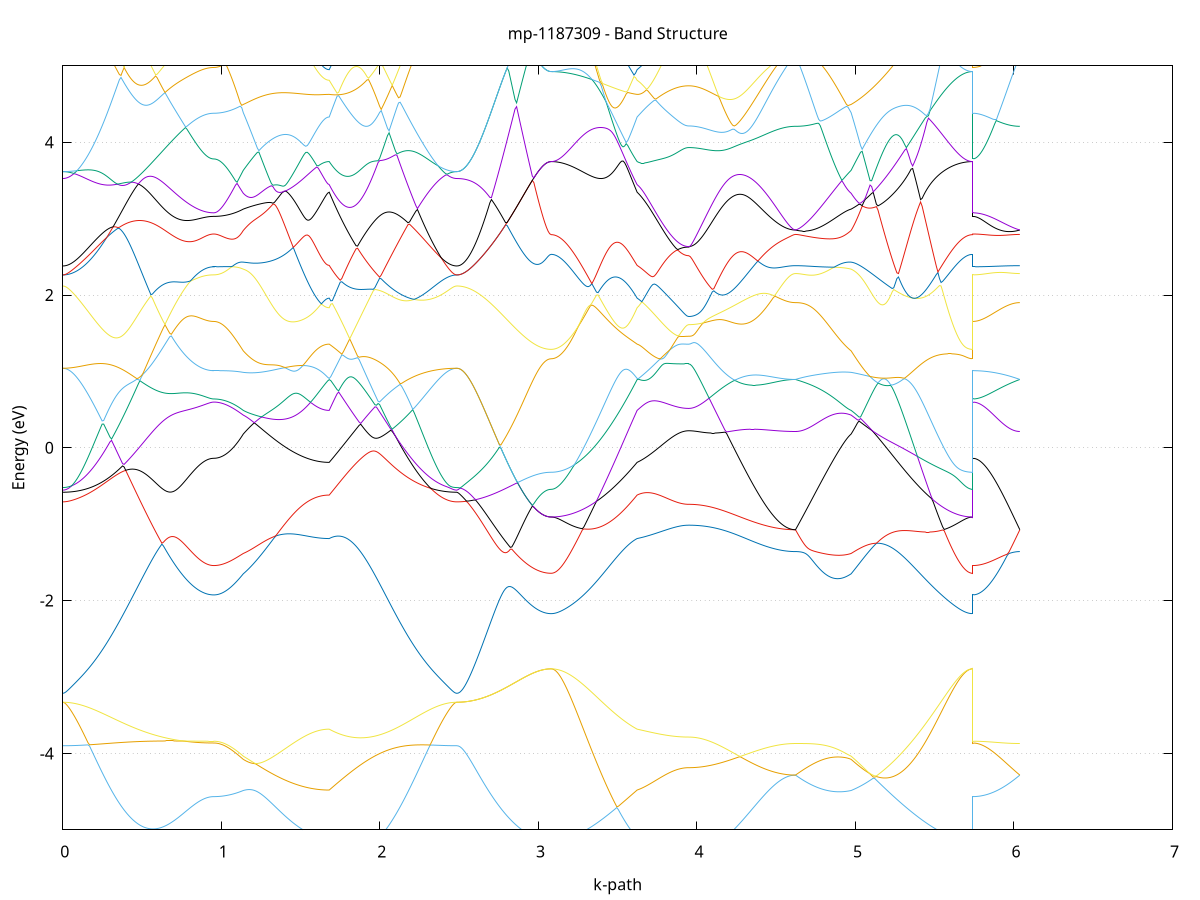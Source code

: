 set title 'mp-1187309 - Band Structure'
set xlabel 'k-path'
set ylabel 'Energy (eV)'
set grid y
set yrange [-5:5]
set terminal png size 800,600
set output 'mp-1187309_bands_gnuplot.png'
plot '-' using 1:2 with lines notitle, '-' using 1:2 with lines notitle, '-' using 1:2 with lines notitle, '-' using 1:2 with lines notitle, '-' using 1:2 with lines notitle, '-' using 1:2 with lines notitle, '-' using 1:2 with lines notitle, '-' using 1:2 with lines notitle, '-' using 1:2 with lines notitle, '-' using 1:2 with lines notitle, '-' using 1:2 with lines notitle, '-' using 1:2 with lines notitle, '-' using 1:2 with lines notitle, '-' using 1:2 with lines notitle, '-' using 1:2 with lines notitle, '-' using 1:2 with lines notitle, '-' using 1:2 with lines notitle, '-' using 1:2 with lines notitle, '-' using 1:2 with lines notitle, '-' using 1:2 with lines notitle, '-' using 1:2 with lines notitle, '-' using 1:2 with lines notitle, '-' using 1:2 with lines notitle, '-' using 1:2 with lines notitle, '-' using 1:2 with lines notitle, '-' using 1:2 with lines notitle, '-' using 1:2 with lines notitle, '-' using 1:2 with lines notitle, '-' using 1:2 with lines notitle, '-' using 1:2 with lines notitle, '-' using 1:2 with lines notitle, '-' using 1:2 with lines notitle, '-' using 1:2 with lines notitle, '-' using 1:2 with lines notitle, '-' using 1:2 with lines notitle, '-' using 1:2 with lines notitle, '-' using 1:2 with lines notitle, '-' using 1:2 with lines notitle, '-' using 1:2 with lines notitle, '-' using 1:2 with lines notitle, '-' using 1:2 with lines notitle, '-' using 1:2 with lines notitle, '-' using 1:2 with lines notitle, '-' using 1:2 with lines notitle, '-' using 1:2 with lines notitle, '-' using 1:2 with lines notitle, '-' using 1:2 with lines notitle, '-' using 1:2 with lines notitle, '-' using 1:2 with lines notitle, '-' using 1:2 with lines notitle, '-' using 1:2 with lines notitle, '-' using 1:2 with lines notitle, '-' using 1:2 with lines notitle, '-' using 1:2 with lines notitle, '-' using 1:2 with lines notitle, '-' using 1:2 with lines notitle, '-' using 1:2 with lines notitle, '-' using 1:2 with lines notitle, '-' using 1:2 with lines notitle, '-' using 1:2 with lines notitle, '-' using 1:2 with lines notitle, '-' using 1:2 with lines notitle, '-' using 1:2 with lines notitle, '-' using 1:2 with lines notitle
0.000000 -22.927986
0.009922 -22.927986
0.019845 -22.927886
0.029767 -22.927786
0.039690 -22.927686
0.049612 -22.927486
0.059535 -22.927286
0.069457 -22.927086
0.079380 -22.926786
0.089302 -22.926486
0.099225 -22.926186
0.109147 -22.925786
0.119070 -22.925486
0.128992 -22.925086
0.138915 -22.924786
0.148837 -22.924386
0.158760 -22.924086
0.168682 -22.923786
0.178605 -22.923486
0.188527 -22.923186
0.198450 -22.922986
0.208372 -22.922886
0.218295 -22.922786
0.228217 -22.922786
0.238140 -22.922786
0.248062 -22.922886
0.257985 -22.923186
0.267907 -22.923486
0.277830 -22.923886
0.287752 -22.924386
0.297675 -22.925086
0.307597 -22.925786
0.317520 -22.926586
0.327442 -22.927586
0.337365 -22.928586
0.347287 -22.929686
0.357210 -22.930986
0.367132 -22.932286
0.377055 -22.933686
0.386977 -22.935186
0.396900 -22.936786
0.406822 -22.938486
0.416745 -22.940186
0.426667 -22.941986
0.436590 -22.943786
0.446512 -22.945686
0.456435 -22.947586
0.466357 -22.949586
0.476280 -22.951586
0.486202 -22.953586
0.496125 -22.955686
0.506047 -22.957786
0.515970 -22.959786
0.525892 -22.961886
0.535815 -22.964086
0.545737 -22.966186
0.555660 -22.968286
0.565582 -22.970386
0.575505 -22.972486
0.585427 -22.974486
0.595350 -22.976586
0.605272 -22.978686
0.615195 -22.980686
0.625117 -22.982686
0.635040 -22.984586
0.644962 -22.986586
0.654885 -22.988486
0.664807 -22.990286
0.674730 -22.992186
0.684652 -22.993886
0.694575 -22.995686
0.704497 -22.997386
0.714420 -22.998986
0.724342 -23.000586
0.734265 -23.002086
0.744187 -23.003586
0.754110 -23.004986
0.764032 -23.006386
0.773955 -23.007686
0.783877 -23.008886
0.793800 -23.010086
0.803722 -23.011186
0.813645 -23.012286
0.823567 -23.013186
0.833490 -23.014186
0.843412 -23.014986
0.853335 -23.015786
0.863257 -23.016486
0.873180 -23.017086
0.883102 -23.017686
0.893025 -23.018086
0.902947 -23.018586
0.912870 -23.018886
0.922792 -23.019186
0.932715 -23.019286
0.942637 -23.019486
0.952560 -23.019486
0.952560 -23.019486
0.962347 -23.019286
0.972134 -23.018786
0.981921 -23.017886
0.991708 -23.016586
1.001495 -23.014986
1.011282 -23.012986
1.021069 -23.010686
1.030856 -23.007986
1.040643 -23.004986
1.050431 -23.001586
1.060218 -22.997886
1.070005 -22.993786
1.079792 -22.989386
1.089579 -22.984686
1.099366 -22.979586
1.109153 -22.974186
1.118940 -22.968486
1.128727 -22.962886
1.138514 -22.963886
1.138514 -22.963886
1.148370 -22.964586
1.158226 -22.965086
1.168082 -22.965486
1.177938 -22.965686
1.187794 -22.965786
1.197650 -22.965786
1.207505 -22.965586
1.217361 -22.965286
1.227217 -22.964886
1.237073 -22.964286
1.246929 -22.963586
1.256785 -22.962786
1.266640 -22.961886
1.276496 -22.960886
1.286352 -22.959686
1.296208 -22.958486
1.306064 -22.957186
1.315920 -22.955686
1.325775 -22.954186
1.335631 -22.952586
1.345487 -22.950886
1.355343 -22.949186
1.365199 -22.947386
1.375055 -22.945486
1.384911 -22.943586
1.394766 -22.941686
1.404622 -22.939686
1.414478 -22.937586
1.424334 -22.935586
1.434190 -22.933486
1.444046 -22.931486
1.453901 -22.929386
1.463757 -22.927386
1.473613 -22.925286
1.483469 -22.923286
1.493325 -22.921286
1.503181 -22.919386
1.513037 -22.917486
1.522892 -22.915686
1.532748 -22.913886
1.542604 -22.912186
1.552460 -22.910586
1.562316 -22.908986
1.572172 -22.907586
1.582027 -22.906186
1.591883 -22.904986
1.601739 -22.903886
1.611595 -22.902886
1.621451 -22.901986
1.631307 -22.901186
1.641163 -22.900586
1.651018 -22.900086
1.660874 -22.899786
1.670730 -22.899586
1.680586 -22.899486
1.680586 -22.899486
1.690525 -22.898886
1.700464 -22.898286
1.710403 -22.897686
1.720342 -22.896886
1.730280 -22.896186
1.740219 -22.895286
1.750158 -22.894386
1.760097 -22.893486
1.770036 -22.892486
1.779975 -22.891386
1.789914 -22.890186
1.799853 -22.888986
1.809792 -22.887686
1.819731 -22.886386
1.829669 -22.884986
1.839608 -22.883486
1.849547 -22.881886
1.859486 -22.880286
1.869425 -22.878586
1.879364 -22.876786
1.889303 -22.874886
1.899242 -22.872986
1.909181 -22.870986
1.919120 -22.868986
1.929059 -22.866786
1.938997 -22.864686
1.948936 -22.862386
1.958875 -22.860086
1.968814 -22.857686
1.978753 -22.855286
1.988692 -22.852786
1.998631 -22.850186
2.008570 -22.848486
2.018509 -22.852286
2.028448 -22.855986
2.038386 -22.859586
2.048325 -22.863086
2.058264 -22.866486
2.068203 -22.869786
2.078142 -22.872986
2.088081 -22.876186
2.098020 -22.879186
2.107959 -22.882086
2.117898 -22.884886
2.127837 -22.887586
2.137776 -22.890186
2.147714 -22.892786
2.157653 -22.895186
2.167592 -22.897486
2.177531 -22.899686
2.187470 -22.901786
2.197409 -22.903886
2.207348 -22.905786
2.217287 -22.907586
2.227226 -22.909386
2.237165 -22.910986
2.247103 -22.912586
2.257042 -22.913986
2.266981 -22.915386
2.276920 -22.916686
2.286859 -22.917886
2.296798 -22.918986
2.306737 -22.920086
2.316676 -22.920986
2.326615 -22.921886
2.336554 -22.922686
2.346493 -22.923486
2.356431 -22.924186
2.366370 -22.924786
2.376309 -22.925286
2.386248 -22.925786
2.396187 -22.926286
2.406126 -22.926686
2.416065 -22.926986
2.426004 -22.927286
2.435943 -22.927486
2.445882 -22.927686
2.455820 -22.927786
2.465759 -22.927886
2.475698 -22.927986
2.485637 -22.927986
2.485637 -22.927986
2.495557 -22.927886
2.505477 -22.927686
2.515397 -22.927186
2.525317 -22.926586
2.535237 -22.925886
2.545157 -22.924886
2.555077 -22.923786
2.564998 -22.922486
2.574918 -22.920986
2.584838 -22.919386
2.594758 -22.917586
2.604678 -22.915586
2.614598 -22.913486
2.624518 -22.911186
2.634438 -22.908786
2.644358 -22.906186
2.654278 -22.903386
2.664198 -22.900486
2.674118 -22.897486
2.684038 -22.894286
2.693958 -22.890986
2.703878 -22.887486
2.713798 -22.883886
2.723718 -22.880186
2.733638 -22.876286
2.743558 -22.874786
2.753478 -22.877486
2.763398 -22.879986
2.773318 -22.882586
2.783238 -22.884986
2.793159 -22.887386
2.803079 -22.889786
2.812999 -22.892086
2.822919 -22.894286
2.832839 -22.896486
2.842759 -22.898586
2.852679 -22.900586
2.862599 -22.902486
2.872519 -22.904386
2.882439 -22.906186
2.892359 -22.907886
2.902279 -22.909486
2.912199 -22.911086
2.922119 -22.912586
2.932039 -22.913986
2.941959 -22.915286
2.951879 -22.916486
2.961799 -22.917586
2.971719 -22.918686
2.981639 -22.919586
2.991559 -22.920486
3.001479 -22.921286
3.011399 -22.921886
3.021319 -22.922486
3.031240 -22.922986
3.041160 -22.923486
3.051080 -22.923786
3.061000 -22.923986
3.070920 -22.924186
3.080840 -22.924186
3.080840 -22.924186
3.090696 -22.924186
3.100551 -22.924086
3.110407 -22.923886
3.120263 -22.923686
3.130119 -22.923486
3.139975 -22.923186
3.149831 -22.922786
3.159687 -22.922386
3.169542 -22.921886
3.179398 -22.921386
3.189254 -22.920886
3.199110 -22.920286
3.208966 -22.919686
3.218822 -22.918986
3.228677 -22.918286
3.238533 -22.917586
3.248389 -22.916886
3.258245 -22.916186
3.268101 -22.915486
3.277957 -22.914686
3.287812 -22.913986
3.297668 -22.913186
3.307524 -22.912486
3.317380 -22.911786
3.327236 -22.911086
3.337092 -22.910486
3.346948 -22.909786
3.356803 -22.909186
3.366659 -22.908686
3.376515 -22.908086
3.386371 -22.907586
3.396227 -22.907086
3.406083 -22.906686
3.415938 -22.906286
3.425794 -22.905886
3.435650 -22.905486
3.445506 -22.905186
3.455362 -22.904886
3.465218 -22.904586
3.475074 -22.904286
3.484929 -22.904086
3.494785 -22.903786
3.504641 -22.903586
3.514497 -22.903386
3.524353 -22.903086
3.534209 -22.902786
3.544064 -22.902586
3.553920 -22.902286
3.563776 -22.901986
3.573632 -22.901586
3.583488 -22.901286
3.593344 -22.900886
3.603200 -22.900486
3.613055 -22.899986
3.622911 -22.899486
3.622911 -22.899486
3.632770 -22.899286
3.642630 -22.899086
3.652489 -22.898886
3.662348 -22.898686
3.672207 -22.898486
3.682067 -22.898386
3.691926 -22.898286
3.701785 -22.898186
3.711644 -22.898186
3.721504 -22.898086
3.731363 -22.898186
3.741222 -22.898186
3.751081 -22.898286
3.760941 -22.898386
3.770800 -22.898486
3.780659 -22.898686
3.790519 -22.898886
3.800378 -22.899086
3.810237 -22.899286
3.820096 -22.899486
3.829956 -22.899686
3.839815 -22.899986
3.849674 -22.900186
3.859533 -22.900386
3.869393 -22.900586
3.879252 -22.900786
3.889111 -22.900986
3.898970 -22.901186
3.908830 -22.901286
3.918689 -22.901386
3.928548 -22.901486
3.938407 -22.901586
3.948267 -22.901586
3.948267 -22.901586
3.958172 -22.901586
3.968077 -22.901486
3.977983 -22.901386
3.987888 -22.901286
3.997793 -22.901186
4.007698 -22.900986
4.017604 -22.900786
4.027509 -22.900586
4.037414 -22.900386
4.047320 -22.900086
4.057225 -22.899786
4.067130 -22.899386
4.077036 -22.899086
4.086941 -22.898686
4.096846 -22.898286
4.106752 -22.897886
4.116657 -22.897386
4.126562 -22.896986
4.136468 -22.896486
4.146373 -22.895986
4.156278 -22.895586
4.166183 -22.895086
4.176089 -22.894586
4.185994 -22.894086
4.195899 -22.893686
4.205805 -22.893186
4.215710 -22.892886
4.225615 -22.892686
4.235521 -22.892686
4.245426 -22.892986
4.255331 -22.893986
4.265237 -22.896186
4.275142 -22.899786
4.285047 -22.904486
4.294953 -22.909886
4.304858 -22.915586
4.314763 -22.921286
4.324669 -22.927086
4.334574 -22.932786
4.344479 -22.938386
4.354384 -22.943886
4.364290 -22.949286
4.374195 -22.954486
4.384100 -22.959486
4.394006 -22.964386
4.403911 -22.969086
4.413816 -22.973586
4.423722 -22.977986
4.433627 -22.982086
4.443532 -22.986086
4.453438 -22.989886
4.463343 -22.993386
4.473248 -22.996786
4.483154 -22.999886
4.493059 -23.002886
4.502964 -23.005586
4.512869 -23.008186
4.522775 -23.010486
4.532680 -23.012586
4.542585 -23.014486
4.552491 -23.016086
4.562396 -23.017586
4.572301 -23.018786
4.582207 -23.019786
4.592112 -23.020586
4.602017 -23.021086
4.611923 -23.021486
4.621828 -23.021586
4.621828 -23.021586
4.631576 -23.021486
4.641324 -23.021386
4.651071 -23.021286
4.660819 -23.020986
4.670567 -23.020586
4.680315 -23.020186
4.690063 -23.019586
4.699810 -23.018986
4.709558 -23.018286
4.719306 -23.017386
4.729054 -23.016486
4.738802 -23.015386
4.748549 -23.014186
4.758297 -23.012986
4.768045 -23.011586
4.777793 -23.010086
4.787541 -23.008386
4.797289 -23.006686
4.807036 -23.004786
4.816784 -23.002786
4.826532 -23.000686
4.836280 -22.998486
4.846028 -22.996186
4.855775 -22.993686
4.865523 -22.991186
4.875271 -22.988486
4.885019 -22.985686
4.894767 -22.982786
4.904514 -22.979786
4.914262 -22.976786
4.924010 -22.973586
4.933758 -22.970386
4.943506 -22.967186
4.953254 -22.964286
4.963001 -22.963486
4.972749 -22.963886
4.972749 -22.963886
4.982705 -22.964886
4.992661 -22.965886
5.002617 -22.966786
5.012573 -22.967586
5.022529 -22.968386
5.032485 -22.969086
5.042441 -22.969786
5.052396 -22.970286
5.062352 -22.970886
5.072308 -22.971386
5.082264 -22.971786
5.092220 -22.972086
5.102176 -22.972386
5.112132 -22.972686
5.122088 -22.972786
5.132044 -22.972886
5.142000 -22.972986
5.151955 -22.972986
5.161911 -22.972886
5.171867 -22.972786
5.181823 -22.972586
5.191779 -22.972386
5.201735 -22.972086
5.211691 -22.971686
5.221647 -22.971286
5.231603 -22.970886
5.241559 -22.970286
5.251515 -22.969786
5.261470 -22.969186
5.271426 -22.968486
5.281382 -22.967786
5.291338 -22.966986
5.301294 -22.966186
5.311250 -22.965286
5.321206 -22.964386
5.331162 -22.963486
5.341118 -22.962486
5.351074 -22.961486
5.361030 -22.960486
5.370985 -22.959386
5.380941 -22.958286
5.390897 -22.957086
5.400853 -22.955886
5.410809 -22.954686
5.420765 -22.953486
5.430721 -22.952286
5.440677 -22.950986
5.450633 -22.949786
5.460589 -22.948486
5.470545 -22.947186
5.480500 -22.945886
5.490456 -22.944686
5.500412 -22.943386
5.510368 -22.942086
5.520324 -22.940886
5.530280 -22.939586
5.540236 -22.938386
5.550192 -22.937186
5.560148 -22.935986
5.570104 -22.934886
5.580059 -22.933786
5.590015 -22.932686
5.599971 -22.931686
5.609927 -22.930786
5.619883 -22.929786
5.629839 -22.928986
5.639795 -22.928186
5.649751 -22.927486
5.659707 -22.926786
5.669663 -22.926186
5.679619 -22.925686
5.689574 -22.925186
5.699530 -22.924886
5.709486 -22.924586
5.719442 -22.924386
5.729398 -22.924186
5.739354 -22.924186
5.739354 -23.019486
5.749274 -23.019486
5.759194 -23.019486
5.769114 -23.019486
5.779034 -23.019586
5.788954 -23.019586
5.798874 -23.019686
5.808794 -23.019786
5.818714 -23.019786
5.828634 -23.019886
5.838554 -23.019986
5.848474 -23.020086
5.858395 -23.020186
5.868315 -23.020286
5.878235 -23.020386
5.888155 -23.020586
5.898075 -23.020686
5.907995 -23.020786
5.917915 -23.020886
5.927835 -23.020986
5.937755 -23.021086
5.947675 -23.021186
5.957595 -23.021186
5.967515 -23.021286
5.977435 -23.021386
5.987355 -23.021386
5.997275 -23.021486
6.007195 -23.021486
6.017115 -23.021586
6.027035 -23.021586
6.036955 -23.021586
e
0.000000 -22.815886
0.009922 -22.815886
0.019845 -22.815886
0.029767 -22.815986
0.039690 -22.816086
0.049612 -22.816186
0.059535 -22.816286
0.069457 -22.816486
0.079380 -22.816586
0.089302 -22.816786
0.099225 -22.816986
0.109147 -22.817186
0.119070 -22.817286
0.128992 -22.817486
0.138915 -22.817586
0.148837 -22.817686
0.158760 -22.817786
0.168682 -22.817886
0.178605 -22.817786
0.188527 -22.817786
0.198450 -22.817586
0.208372 -22.817386
0.218295 -22.817086
0.228217 -22.816686
0.238140 -22.816186
0.248062 -22.815486
0.257985 -22.814786
0.267907 -22.813886
0.277830 -22.812886
0.287752 -22.811786
0.297675 -22.810486
0.307597 -22.809086
0.317520 -22.807586
0.327442 -22.805886
0.337365 -22.804086
0.347287 -22.807286
0.357210 -22.810586
0.367132 -22.813986
0.377055 -22.817286
0.386977 -22.820586
0.396900 -22.823886
0.406822 -22.827186
0.416745 -22.830486
0.426667 -22.833786
0.436590 -22.837086
0.446512 -22.840386
0.456435 -22.843586
0.466357 -22.846786
0.476280 -22.849986
0.486202 -22.853186
0.496125 -22.856386
0.506047 -22.859486
0.515970 -22.862486
0.525892 -22.865586
0.535815 -22.868586
0.545737 -22.871486
0.555660 -22.874486
0.565582 -22.877286
0.575505 -22.880186
0.585427 -22.882886
0.595350 -22.885686
0.605272 -22.888286
0.615195 -22.890986
0.625117 -22.893486
0.635040 -22.895986
0.644962 -22.898486
0.654885 -22.900886
0.664807 -22.903186
0.674730 -22.905486
0.684652 -22.907686
0.694575 -22.909786
0.704497 -22.911786
0.714420 -22.913786
0.724342 -22.915686
0.734265 -22.917586
0.744187 -22.919386
0.754110 -22.921086
0.764032 -22.922686
0.773955 -22.924186
0.783877 -22.925686
0.793800 -22.927086
0.803722 -22.928386
0.813645 -22.929586
0.823567 -22.930786
0.833490 -22.931786
0.843412 -22.932786
0.853335 -22.933686
0.863257 -22.934486
0.873180 -22.935286
0.883102 -22.935886
0.893025 -22.936486
0.902947 -22.936886
0.912870 -22.937286
0.922792 -22.937586
0.932715 -22.937786
0.942637 -22.937986
0.952560 -22.937986
0.952560 -22.937986
0.962347 -22.938486
0.972134 -22.939786
0.981921 -22.941286
0.991708 -22.942886
1.001495 -22.944586
1.011282 -22.946186
1.021069 -22.947886
1.030856 -22.949486
1.040643 -22.950986
1.050431 -22.952486
1.060218 -22.953986
1.070005 -22.955386
1.079792 -22.956786
1.089579 -22.958086
1.099366 -22.959386
1.109153 -22.960586
1.118940 -22.961786
1.128727 -22.962486
1.138514 -22.956186
1.138514 -22.956186
1.148370 -22.951486
1.158226 -22.946686
1.168082 -22.941586
1.177938 -22.936386
1.187794 -22.930986
1.197650 -22.925386
1.207505 -22.919686
1.217361 -22.913786
1.227217 -22.907786
1.237073 -22.901686
1.246929 -22.895286
1.256785 -22.888886
1.266640 -22.882286
1.276496 -22.875686
1.286352 -22.868886
1.296208 -22.861986
1.306064 -22.854986
1.315920 -22.847886
1.325775 -22.840786
1.335631 -22.833886
1.345487 -22.830686
1.355343 -22.827486
1.365199 -22.824386
1.375055 -22.821386
1.384911 -22.818486
1.394766 -22.815686
1.404622 -22.813086
1.414478 -22.810586
1.424334 -22.808286
1.434190 -22.806086
1.444046 -22.804186
1.453901 -22.802386
1.463757 -22.800886
1.473613 -22.799486
1.483469 -22.798286
1.493325 -22.797186
1.503181 -22.796286
1.513037 -22.795486
1.522892 -22.794786
1.532748 -22.794186
1.542604 -22.793686
1.552460 -22.793286
1.562316 -22.792986
1.572172 -22.792686
1.582027 -22.792486
1.591883 -22.792286
1.601739 -22.792086
1.611595 -22.791986
1.621451 -22.791886
1.631307 -22.791886
1.641163 -22.791786
1.651018 -22.791786
1.660874 -22.791686
1.670730 -22.791686
1.680586 -22.791686
1.680586 -22.791686
1.690525 -22.788986
1.700464 -22.786286
1.710403 -22.783686
1.720342 -22.781186
1.730280 -22.778686
1.740219 -22.776386
1.750158 -22.774086
1.760097 -22.771886
1.770036 -22.769786
1.779975 -22.767686
1.789914 -22.765686
1.799853 -22.763886
1.809792 -22.761986
1.819731 -22.761586
1.829669 -22.766786
1.839608 -22.771886
1.849547 -22.776886
1.859486 -22.781886
1.869425 -22.786886
1.879364 -22.791786
1.889303 -22.796586
1.899242 -22.801286
1.909181 -22.805986
1.919120 -22.810586
1.929059 -22.815186
1.938997 -22.819586
1.948936 -22.823986
1.958875 -22.828286
1.968814 -22.832486
1.978753 -22.836686
1.988692 -22.840686
1.998631 -22.844686
2.008570 -22.847586
2.018509 -22.844886
2.028448 -22.842186
2.038386 -22.839386
2.048325 -22.836586
2.058264 -22.833686
2.068203 -22.830786
2.078142 -22.827886
2.088081 -22.824886
2.098020 -22.821886
2.107959 -22.818786
2.117898 -22.815686
2.127837 -22.812586
2.137776 -22.809486
2.147714 -22.806386
2.157653 -22.803286
2.167592 -22.800086
2.177531 -22.796886
2.187470 -22.793786
2.197409 -22.790586
2.207348 -22.787486
2.217287 -22.784386
2.227226 -22.781286
2.237165 -22.778186
2.247103 -22.775186
2.257042 -22.772886
2.266981 -22.776286
2.276920 -22.779486
2.286859 -22.782686
2.296798 -22.785786
2.306737 -22.788686
2.316676 -22.791586
2.326615 -22.794286
2.336554 -22.796886
2.346493 -22.799286
2.356431 -22.801586
2.366370 -22.803686
2.376309 -22.805586
2.386248 -22.807386
2.396187 -22.808986
2.406126 -22.810486
2.416065 -22.811686
2.426004 -22.812786
2.435943 -22.813786
2.445882 -22.814486
2.455820 -22.815086
2.465759 -22.815486
2.475698 -22.815786
2.485637 -22.815886
2.485637 -22.815886
2.495557 -22.816086
2.505477 -22.816586
2.515397 -22.817486
2.525317 -22.818586
2.535237 -22.820086
2.545157 -22.821786
2.555077 -22.823686
2.564998 -22.825886
2.574918 -22.828186
2.584838 -22.830586
2.594758 -22.833086
2.604678 -22.835786
2.614598 -22.838486
2.624518 -22.841186
2.634438 -22.843986
2.644358 -22.846886
2.654278 -22.849686
2.664198 -22.852586
2.674118 -22.855386
2.684038 -22.858286
2.693958 -22.861086
2.703878 -22.863886
2.713798 -22.866686
2.723718 -22.869386
2.733638 -22.872186
2.743558 -22.874786
2.753478 -22.877486
2.763398 -22.879986
2.773318 -22.882586
2.783238 -22.884986
2.793159 -22.887386
2.803079 -22.889786
2.812999 -22.892086
2.822919 -22.894286
2.832839 -22.896486
2.842759 -22.898586
2.852679 -22.900586
2.862599 -22.902486
2.872519 -22.904386
2.882439 -22.906186
2.892359 -22.907886
2.902279 -22.909486
2.912199 -22.911086
2.922119 -22.912586
2.932039 -22.913986
2.941959 -22.915286
2.951879 -22.916486
2.961799 -22.917586
2.971719 -22.918686
2.981639 -22.919586
2.991559 -22.920486
3.001479 -22.921286
3.011399 -22.921886
3.021319 -22.922486
3.031240 -22.922986
3.041160 -22.923486
3.051080 -22.923786
3.061000 -22.923986
3.070920 -22.924186
3.080840 -22.924186
3.080840 -22.924186
3.090696 -22.924086
3.100551 -22.923886
3.110407 -22.923586
3.120263 -22.923186
3.130119 -22.922586
3.139975 -22.921886
3.149831 -22.921086
3.159687 -22.920086
3.169542 -22.919086
3.179398 -22.917886
3.189254 -22.916486
3.199110 -22.915086
3.208966 -22.913586
3.218822 -22.911886
3.228677 -22.910086
3.238533 -22.908186
3.248389 -22.906186
3.258245 -22.904086
3.268101 -22.901886
3.277957 -22.899586
3.287812 -22.897186
3.297668 -22.894686
3.307524 -22.892186
3.317380 -22.889486
3.327236 -22.886686
3.337092 -22.883886
3.346948 -22.880986
3.356803 -22.878086
3.366659 -22.874986
3.376515 -22.871986
3.386371 -22.868786
3.396227 -22.865586
3.406083 -22.862386
3.415938 -22.859086
3.425794 -22.855786
3.435650 -22.852486
3.445506 -22.849186
3.455362 -22.845786
3.465218 -22.842386
3.475074 -22.838986
3.484929 -22.835686
3.494785 -22.832286
3.504641 -22.828986
3.514497 -22.825586
3.524353 -22.822286
3.534209 -22.818986
3.544064 -22.815786
3.553920 -22.812586
3.563776 -22.809386
3.573632 -22.806286
3.583488 -22.803286
3.593344 -22.800286
3.603200 -22.797386
3.613055 -22.794486
3.622911 -22.791686
3.622911 -22.791686
3.632770 -22.790586
3.642630 -22.789386
3.652489 -22.788186
3.662348 -22.786986
3.672207 -22.785786
3.682067 -22.784586
3.691926 -22.783386
3.701785 -22.782086
3.711644 -22.780886
3.721504 -22.779586
3.731363 -22.778386
3.741222 -22.777086
3.751081 -22.775886
3.760941 -22.774686
3.770800 -22.773486
3.780659 -22.772386
3.790519 -22.771286
3.800378 -22.770186
3.810237 -22.769186
3.820096 -22.768186
3.829956 -22.767286
3.839815 -22.766386
3.849674 -22.765586
3.859533 -22.764886
3.869393 -22.764186
3.879252 -22.763586
3.889111 -22.762986
3.898970 -22.762586
3.908830 -22.762186
3.918689 -22.761886
3.928548 -22.761686
3.938407 -22.761586
3.948267 -22.761486
3.948267 -22.761486
3.958172 -22.761686
3.968077 -22.762186
3.977983 -22.762886
3.987888 -22.763986
3.997793 -22.765386
4.007698 -22.767086
4.017604 -22.768986
4.027509 -22.771086
4.037414 -22.773386
4.047320 -22.775886
4.057225 -22.778586
4.067130 -22.781486
4.077036 -22.784486
4.086941 -22.787586
4.096846 -22.790786
4.106752 -22.794086
4.116657 -22.797486
4.126562 -22.800886
4.136468 -22.804386
4.146373 -22.807886
4.156278 -22.811486
4.166183 -22.815086
4.176089 -22.820586
4.185994 -22.827886
4.195899 -22.835086
4.205805 -22.842186
4.215710 -22.849086
4.225615 -22.855886
4.235521 -22.862386
4.245426 -22.868486
4.255331 -22.873686
4.265237 -22.877786
4.275142 -22.880286
4.285047 -22.881486
4.294953 -22.881886
4.304858 -22.881886
4.314763 -22.881686
4.324669 -22.881286
4.334574 -22.880886
4.344479 -22.880386
4.354384 -22.881386
4.364290 -22.884486
4.374195 -22.887486
4.384100 -22.890386
4.394006 -22.893186
4.403911 -22.895986
4.413816 -22.898586
4.423722 -22.901186
4.433627 -22.903686
4.443532 -22.906086
4.453438 -22.908386
4.463343 -22.910586
4.473248 -22.912686
4.483154 -22.914586
4.493059 -22.916486
4.502964 -22.918186
4.512869 -22.919786
4.522775 -22.921286
4.532680 -22.922586
4.542585 -22.923786
4.552491 -22.924886
4.562396 -22.925886
4.572301 -22.926686
4.582207 -22.927286
4.592112 -22.927786
4.602017 -22.928186
4.611923 -22.928386
4.621828 -22.928486
4.621828 -22.928486
4.631576 -22.928486
4.641324 -22.928386
4.651071 -22.928386
4.660819 -22.928386
4.670567 -22.928386
4.680315 -22.928386
4.690063 -22.928486
4.699810 -22.928786
4.709558 -22.929086
4.719306 -22.929586
4.729054 -22.930286
4.738802 -22.931086
4.748549 -22.932186
4.758297 -22.933386
4.768045 -22.934786
4.777793 -22.936286
4.787541 -22.937886
4.797289 -22.939486
4.807036 -22.941186
4.816784 -22.942986
4.826532 -22.944686
4.836280 -22.946386
4.846028 -22.948086
4.855775 -22.949686
4.865523 -22.951186
4.875271 -22.952686
4.885019 -22.954186
4.894767 -22.955486
4.904514 -22.956786
4.914262 -22.957986
4.924010 -22.959086
4.933758 -22.960086
4.943506 -22.960986
4.953254 -22.961286
4.963001 -22.959486
4.972749 -22.956186
4.972749 -22.956186
4.982705 -22.949486
4.992661 -22.942486
5.002617 -22.935186
5.012573 -22.927586
5.022529 -22.919686
5.032485 -22.911486
5.042441 -22.903186
5.052396 -22.894486
5.062352 -22.885586
5.072308 -22.876486
5.082264 -22.867186
5.092220 -22.857686
5.102176 -22.853086
5.112132 -22.850186
5.122088 -22.847386
5.132044 -22.844486
5.142000 -22.841686
5.151955 -22.838786
5.161911 -22.835986
5.171867 -22.833186
5.181823 -22.830386
5.191779 -22.827586
5.201735 -22.824786
5.211691 -22.821986
5.221647 -22.819286
5.231603 -22.816486
5.241559 -22.813786
5.251515 -22.811086
5.261470 -22.808486
5.271426 -22.805886
5.281382 -22.803286
5.291338 -22.800686
5.301294 -22.798186
5.311250 -22.795786
5.321206 -22.793286
5.331162 -22.790886
5.341118 -22.790486
5.351074 -22.793686
5.361030 -22.797086
5.370985 -22.800586
5.380941 -22.804286
5.390897 -22.808086
5.400853 -22.812086
5.410809 -22.816186
5.420765 -22.820386
5.430721 -22.824786
5.440677 -22.829186
5.450633 -22.833686
5.460589 -22.838286
5.470545 -22.842886
5.480500 -22.847586
5.490456 -22.852186
5.500412 -22.856886
5.510368 -22.861486
5.520324 -22.866086
5.530280 -22.870586
5.540236 -22.874986
5.550192 -22.879286
5.560148 -22.883486
5.570104 -22.887486
5.580059 -22.891386
5.590015 -22.895086
5.599971 -22.898686
5.609927 -22.901986
5.619883 -22.905186
5.629839 -22.908086
5.639795 -22.910886
5.649751 -22.913286
5.659707 -22.915586
5.669663 -22.917586
5.679619 -22.919286
5.689574 -22.920786
5.699530 -22.921986
5.709486 -22.922986
5.719442 -22.923686
5.729398 -22.924086
5.739354 -22.924186
5.739354 -22.937986
5.749274 -22.937886
5.759194 -22.937686
5.769114 -22.937286
5.779034 -22.936686
5.788954 -22.935986
5.798874 -22.935086
5.808794 -22.934086
5.818714 -22.932886
5.828634 -22.931586
5.838554 -22.930386
5.848474 -22.930186
5.858395 -22.930086
5.868315 -22.929986
5.878235 -22.929886
5.888155 -22.929686
5.898075 -22.929586
5.907995 -22.929486
5.917915 -22.929286
5.927835 -22.929186
5.937755 -22.929086
5.947675 -22.928986
5.957595 -22.928886
5.967515 -22.928786
5.977435 -22.928686
5.987355 -22.928586
5.997275 -22.928586
6.007195 -22.928486
6.017115 -22.928486
6.027035 -22.928486
6.036955 -22.928486
e
0.000000 -22.815886
0.009922 -22.815686
0.019845 -22.815086
0.029767 -22.814186
0.039690 -22.812886
0.049612 -22.811186
0.059535 -22.809186
0.069457 -22.806786
0.079380 -22.803986
0.089302 -22.800786
0.099225 -22.797286
0.109147 -22.793486
0.119070 -22.789186
0.128992 -22.784686
0.138915 -22.779786
0.148837 -22.774486
0.158760 -22.768886
0.168682 -22.762986
0.178605 -22.756686
0.188527 -22.758486
0.198450 -22.761086
0.208372 -22.763786
0.218295 -22.766586
0.228217 -22.769486
0.238140 -22.772386
0.248062 -22.775386
0.257985 -22.778486
0.267907 -22.781486
0.277830 -22.784686
0.287752 -22.787786
0.297675 -22.790986
0.307597 -22.794186
0.317520 -22.797486
0.327442 -22.800786
0.337365 -22.803986
0.347287 -22.802086
0.357210 -22.799986
0.367132 -22.797786
0.377055 -22.795486
0.386977 -22.792986
0.396900 -22.790386
0.406822 -22.787686
0.416745 -22.784886
0.426667 -22.781986
0.436590 -22.778986
0.446512 -22.775886
0.456435 -22.772686
0.466357 -22.769386
0.476280 -22.766086
0.486202 -22.762686
0.496125 -22.759186
0.506047 -22.755686
0.515970 -22.752586
0.525892 -22.753586
0.535815 -22.754586
0.545737 -22.755686
0.555660 -22.756986
0.565582 -22.758386
0.575505 -22.759986
0.585427 -22.761886
0.595350 -22.764086
0.605272 -22.766586
0.615195 -22.769686
0.625117 -22.773286
0.635040 -22.777486
0.644962 -22.782486
0.654885 -22.788086
0.664807 -22.794286
0.674730 -22.800986
0.684652 -22.807986
0.694575 -22.815286
0.704497 -22.822686
0.714420 -22.830086
0.724342 -22.837386
0.734265 -22.844686
0.744187 -22.851686
0.754110 -22.858586
0.764032 -22.865286
0.773955 -22.871686
0.783877 -22.877886
0.793800 -22.883686
0.803722 -22.889286
0.813645 -22.894486
0.823567 -22.899386
0.833490 -22.903986
0.843412 -22.908286
0.853335 -22.912186
0.863257 -22.915686
0.873180 -22.918886
0.883102 -22.921686
0.893025 -22.924186
0.902947 -22.926286
0.912870 -22.927986
0.922792 -22.929286
0.932715 -22.930186
0.942637 -22.930786
0.952560 -22.930986
0.952560 -22.930986
0.962347 -22.930386
0.972134 -22.929086
0.981921 -22.927286
0.991708 -22.925386
1.001495 -22.923386
1.011282 -22.921186
1.021069 -22.918986
1.030856 -22.916686
1.040643 -22.914386
1.050431 -22.912086
1.060218 -22.909686
1.070005 -22.907286
1.079792 -22.904786
1.089579 -22.902286
1.099366 -22.899786
1.109153 -22.897286
1.118940 -22.894686
1.128727 -22.892086
1.138514 -22.889386
1.138514 -22.889386
1.148370 -22.887486
1.158226 -22.885386
1.168082 -22.883286
1.177938 -22.880986
1.187794 -22.878586
1.197650 -22.876086
1.207505 -22.873586
1.217361 -22.870886
1.227217 -22.868186
1.237073 -22.865286
1.246929 -22.862386
1.256785 -22.859386
1.266640 -22.856386
1.276496 -22.853186
1.286352 -22.850086
1.296208 -22.846886
1.306064 -22.843686
1.315920 -22.840386
1.325775 -22.837186
1.335631 -22.833486
1.345487 -22.826286
1.355343 -22.818986
1.365199 -22.811686
1.375055 -22.804386
1.384911 -22.797086
1.394766 -22.789786
1.404622 -22.782586
1.414478 -22.775486
1.424334 -22.768486
1.434190 -22.761686
1.444046 -22.754986
1.453901 -22.748486
1.463757 -22.742286
1.473613 -22.736286
1.483469 -22.730686
1.493325 -22.725386
1.503181 -22.720386
1.513037 -22.715886
1.522892 -22.711686
1.532748 -22.707986
1.542604 -22.704586
1.552460 -22.701586
1.562316 -22.698986
1.572172 -22.696686
1.582027 -22.694686
1.591883 -22.692986
1.601739 -22.691486
1.611595 -22.690286
1.621451 -22.689286
1.631307 -22.688486
1.641163 -22.687786
1.651018 -22.687286
1.660874 -22.686986
1.670730 -22.686686
1.680586 -22.686686
1.680586 -22.686686
1.690525 -22.692086
1.700464 -22.697486
1.710403 -22.702886
1.720342 -22.708286
1.730280 -22.713786
1.740219 -22.719186
1.750158 -22.724586
1.760097 -22.729886
1.770036 -22.735286
1.779975 -22.740586
1.789914 -22.745886
1.799853 -22.751186
1.809792 -22.756386
1.819731 -22.760286
1.829669 -22.758586
1.839608 -22.756986
1.849547 -22.755486
1.859486 -22.754086
1.869425 -22.752686
1.879364 -22.751286
1.889303 -22.750086
1.899242 -22.748886
1.909181 -22.747686
1.919120 -22.746586
1.929059 -22.745586
1.938997 -22.744586
1.948936 -22.743686
1.958875 -22.742786
1.968814 -22.741986
1.978753 -22.741186
1.988692 -22.740486
1.998631 -22.739686
2.008570 -22.739086
2.018509 -22.738486
2.028448 -22.737886
2.038386 -22.737286
2.048325 -22.736786
2.058264 -22.736286
2.068203 -22.735886
2.078142 -22.735386
2.088081 -22.734986
2.098020 -22.734686
2.107959 -22.734286
2.117898 -22.733986
2.127837 -22.733686
2.137776 -22.733386
2.147714 -22.733186
2.157653 -22.733686
2.167592 -22.737986
2.177531 -22.742186
2.187470 -22.746286
2.197409 -22.750386
2.207348 -22.754386
2.217287 -22.758286
2.227226 -22.762086
2.237165 -22.765786
2.247103 -22.769386
2.257042 -22.772186
2.266981 -22.775386
2.276920 -22.778986
2.286859 -22.782386
2.296798 -22.785586
2.306737 -22.788586
2.316676 -22.791486
2.326615 -22.794086
2.336554 -22.796686
2.346493 -22.799086
2.356431 -22.801286
2.366370 -22.803386
2.376309 -22.805386
2.386248 -22.807086
2.396187 -22.808786
2.406126 -22.810286
2.416065 -22.811586
2.426004 -22.812686
2.435943 -22.813686
2.445882 -22.814486
2.455820 -22.815086
2.465759 -22.815486
2.475698 -22.815786
2.485637 -22.815886
2.485637 -22.815886
2.495557 -22.816086
2.505477 -22.816586
2.515397 -22.817486
2.525317 -22.818586
2.535237 -22.820086
2.545157 -22.821786
2.555077 -22.823686
2.564998 -22.825886
2.574918 -22.828186
2.584838 -22.830586
2.594758 -22.833086
2.604678 -22.835786
2.614598 -22.838486
2.624518 -22.841186
2.634438 -22.843986
2.644358 -22.846886
2.654278 -22.849686
2.664198 -22.852586
2.674118 -22.855386
2.684038 -22.858286
2.693958 -22.861086
2.703878 -22.863886
2.713798 -22.866686
2.723718 -22.869386
2.733638 -22.872186
2.743558 -22.872286
2.753478 -22.868286
2.763398 -22.864086
2.773318 -22.859786
2.783238 -22.855386
2.793159 -22.850886
2.803079 -22.846386
2.812999 -22.841786
2.822919 -22.837086
2.832839 -22.832286
2.842759 -22.827586
2.852679 -22.822786
2.862599 -22.817886
2.872519 -22.813086
2.882439 -22.808286
2.892359 -22.803486
2.902279 -22.798686
2.912199 -22.793986
2.922119 -22.789386
2.932039 -22.784786
2.941959 -22.780386
2.951879 -22.776086
2.961799 -22.771986
2.971719 -22.767986
2.981639 -22.764286
2.991559 -22.760786
3.001479 -22.757586
3.011399 -22.754686
3.021319 -22.752086
3.031240 -22.749786
3.041160 -22.747986
3.051080 -22.746486
3.061000 -22.745386
3.070920 -22.744786
3.080840 -22.744486
3.080840 -22.744486
3.090696 -22.744586
3.100551 -22.744586
3.110407 -22.744686
3.120263 -22.744786
3.130119 -22.744986
3.139975 -22.745086
3.149831 -22.745286
3.159687 -22.745486
3.169542 -22.745686
3.179398 -22.745886
3.189254 -22.746086
3.199110 -22.746186
3.208966 -22.746386
3.218822 -22.746386
3.228677 -22.746386
3.238533 -22.746386
3.248389 -22.746286
3.258245 -22.746086
3.268101 -22.745686
3.277957 -22.745286
3.287812 -22.744786
3.297668 -22.744086
3.307524 -22.743286
3.317380 -22.742386
3.327236 -22.741286
3.337092 -22.739986
3.346948 -22.738586
3.356803 -22.736986
3.366659 -22.735186
3.376515 -22.733186
3.386371 -22.731086
3.396227 -22.728686
3.406083 -22.726186
3.415938 -22.723386
3.425794 -22.720486
3.435650 -22.717386
3.445506 -22.713986
3.455362 -22.710486
3.465218 -22.706786
3.475074 -22.702886
3.484929 -22.698786
3.494785 -22.694486
3.504641 -22.690086
3.514497 -22.685386
3.524353 -22.680586
3.534209 -22.675686
3.544064 -22.670486
3.553920 -22.665186
3.563776 -22.659786
3.573632 -22.660186
3.583488 -22.665486
3.593344 -22.670686
3.603200 -22.675986
3.613055 -22.681286
3.622911 -22.686686
3.622911 -22.686686
3.632770 -22.688886
3.642630 -22.691086
3.652489 -22.693286
3.662348 -22.695386
3.672207 -22.697386
3.682067 -22.699286
3.691926 -22.701086
3.701785 -22.702686
3.711644 -22.704186
3.721504 -22.705486
3.731363 -22.706586
3.741222 -22.707586
3.751081 -22.708386
3.760941 -22.708986
3.770800 -22.709386
3.780659 -22.709686
3.790519 -22.709786
3.800378 -22.709786
3.810237 -22.709586
3.820096 -22.709386
3.829956 -22.708986
3.839815 -22.708486
3.849674 -22.707986
3.859533 -22.707386
3.869393 -22.706686
3.879252 -22.706086
3.889111 -22.705486
3.898970 -22.704886
3.908830 -22.704386
3.918689 -22.703986
3.928548 -22.703686
3.938407 -22.703486
3.948267 -22.703386
3.948267 -22.703386
3.958172 -22.703686
3.968077 -22.704686
3.977983 -22.706186
3.987888 -22.708386
3.997793 -22.711186
4.007698 -22.714486
4.017604 -22.718286
4.027509 -22.722686
4.037414 -22.727486
4.047320 -22.732686
4.057225 -22.738186
4.067130 -22.744086
4.077036 -22.750286
4.086941 -22.756686
4.096846 -22.763386
4.106752 -22.770186
4.116657 -22.777186
4.126562 -22.784286
4.136468 -22.791486
4.146373 -22.798686
4.156278 -22.805986
4.166183 -22.813286
4.176089 -22.818686
4.185994 -22.822386
4.195899 -22.825986
4.205805 -22.829686
4.215710 -22.833286
4.225615 -22.836986
4.235521 -22.840586
4.245426 -22.844186
4.255331 -22.847786
4.265237 -22.851286
4.275142 -22.854886
4.285047 -22.858286
4.294953 -22.861786
4.304858 -22.865186
4.314763 -22.868486
4.324669 -22.871786
4.334574 -22.875086
4.344479 -22.878286
4.354384 -22.879886
4.364290 -22.879386
4.374195 -22.878786
4.384100 -22.878186
4.394006 -22.877686
4.403911 -22.877086
4.413816 -22.876586
4.423722 -22.876086
4.433627 -22.875586
4.443532 -22.875086
4.453438 -22.874586
4.463343 -22.874086
4.473248 -22.873686
4.483154 -22.873286
4.493059 -22.872886
4.502964 -22.872486
4.512869 -22.872186
4.522775 -22.871786
4.532680 -22.871586
4.542585 -22.871286
4.552491 -22.871086
4.562396 -22.870886
4.572301 -22.870686
4.582207 -22.870586
4.592112 -22.870386
4.602017 -22.870386
4.611923 -22.870286
4.621828 -22.870286
4.621828 -22.870286
4.631576 -22.873786
4.641324 -22.877086
4.651071 -22.880386
4.660819 -22.883486
4.670567 -22.886486
4.680315 -22.889286
4.690063 -22.891986
4.699810 -22.894386
4.709558 -22.896586
4.719306 -22.898586
4.729054 -22.900186
4.738802 -22.901586
4.748549 -22.902686
4.758297 -22.903486
4.768045 -22.903986
4.777793 -22.904286
4.787541 -22.904386
4.797289 -22.904286
4.807036 -22.904086
4.816784 -22.903786
4.826532 -22.903286
4.836280 -22.902786
4.846028 -22.902186
4.855775 -22.901486
4.865523 -22.900786
4.875271 -22.899986
4.885019 -22.899186
4.894767 -22.898286
4.904514 -22.897386
4.914262 -22.896386
4.924010 -22.895386
4.933758 -22.894386
4.943506 -22.893186
4.953254 -22.892086
4.963001 -22.890786
4.972749 -22.889386
4.972749 -22.889386
4.982705 -22.886686
4.992661 -22.883986
5.002617 -22.881286
5.012573 -22.878486
5.022529 -22.875686
5.032485 -22.872886
5.042441 -22.870086
5.052396 -22.867286
5.062352 -22.864486
5.072308 -22.861586
5.082264 -22.858786
5.092220 -22.855886
5.102176 -22.847986
5.112132 -22.838086
5.122088 -22.827986
5.132044 -22.817786
5.142000 -22.807486
5.151955 -22.796986
5.161911 -22.786386
5.171867 -22.775786
5.181823 -22.764986
5.191779 -22.760386
5.201735 -22.761486
5.211691 -22.762786
5.221647 -22.764186
5.231603 -22.765586
5.241559 -22.767186
5.251515 -22.768886
5.261470 -22.770686
5.271426 -22.772686
5.281382 -22.774786
5.291338 -22.776986
5.301294 -22.779386
5.311250 -22.781886
5.321206 -22.784586
5.331162 -22.787486
5.341118 -22.788586
5.351074 -22.786286
5.361030 -22.783986
5.370985 -22.781786
5.380941 -22.779686
5.390897 -22.777586
5.400853 -22.775586
5.410809 -22.773586
5.420765 -22.771686
5.430721 -22.769786
5.440677 -22.767986
5.450633 -22.766286
5.460589 -22.764686
5.470545 -22.763086
5.480500 -22.761486
5.490456 -22.760086
5.500412 -22.758686
5.510368 -22.757386
5.520324 -22.756186
5.530280 -22.754986
5.540236 -22.753886
5.550192 -22.752886
5.560148 -22.751886
5.570104 -22.750986
5.580059 -22.750186
5.590015 -22.749386
5.599971 -22.748686
5.609927 -22.748086
5.619883 -22.747486
5.629839 -22.746986
5.639795 -22.746586
5.649751 -22.746186
5.659707 -22.745786
5.669663 -22.745486
5.679619 -22.745186
5.689574 -22.744986
5.699530 -22.744786
5.709486 -22.744686
5.719442 -22.744586
5.729398 -22.744586
5.739354 -22.744486
5.739354 -22.930986
5.749274 -22.930986
5.759194 -22.930986
5.769114 -22.930886
5.779034 -22.930886
5.788954 -22.930786
5.798874 -22.930786
5.808794 -22.930686
5.818714 -22.930586
5.828634 -22.930486
5.838554 -22.930086
5.848474 -22.928386
5.858395 -22.926586
5.868315 -22.924686
5.878235 -22.922486
5.888155 -22.920286
5.898075 -22.917886
5.907995 -22.915286
5.917915 -22.912686
5.927835 -22.909786
5.937755 -22.906886
5.947675 -22.903786
5.957595 -22.900486
5.967515 -22.897186
5.977435 -22.893686
5.987355 -22.890086
5.997275 -22.886286
6.007195 -22.882486
6.017115 -22.878486
6.027035 -22.874486
6.036955 -22.870286
e
0.000000 -22.730686
0.009922 -22.730686
0.019845 -22.730986
0.029767 -22.731386
0.039690 -22.731986
0.049612 -22.732786
0.059535 -22.733786
0.069457 -22.734886
0.079380 -22.736086
0.089302 -22.737486
0.099225 -22.739086
0.109147 -22.740686
0.119070 -22.742586
0.128992 -22.744486
0.138915 -22.746586
0.148837 -22.748686
0.158760 -22.750986
0.168682 -22.753386
0.178605 -22.755886
0.188527 -22.750186
0.198450 -22.743286
0.208372 -22.736086
0.218295 -22.735186
0.228217 -22.735586
0.238140 -22.735986
0.248062 -22.736486
0.257985 -22.736886
0.267907 -22.737286
0.277830 -22.737786
0.287752 -22.738286
0.297675 -22.738686
0.307597 -22.739186
0.317520 -22.739686
0.327442 -22.740286
0.337365 -22.740786
0.347287 -22.741286
0.357210 -22.741786
0.367132 -22.742386
0.377055 -22.742986
0.386977 -22.743486
0.396900 -22.744086
0.406822 -22.744686
0.416745 -22.745286
0.426667 -22.745886
0.436590 -22.746586
0.446512 -22.747186
0.456435 -22.747886
0.466357 -22.748586
0.476280 -22.749286
0.486202 -22.750086
0.496125 -22.750886
0.506047 -22.751686
0.515970 -22.752086
0.525892 -22.748386
0.535815 -22.744786
0.545737 -22.741086
0.555660 -22.737286
0.565582 -22.733486
0.575505 -22.729686
0.585427 -22.725886
0.595350 -22.722086
0.605272 -22.718286
0.615195 -22.714386
0.625117 -22.710586
0.635040 -22.709886
0.644962 -22.715886
0.654885 -22.720986
0.664807 -22.725286
0.674730 -22.728786
0.684652 -22.731686
0.694575 -22.734086
0.704497 -22.736086
0.714420 -22.737786
0.724342 -22.739186
0.734265 -22.740386
0.744187 -22.741386
0.754110 -22.742286
0.764032 -22.743086
0.773955 -22.743786
0.783877 -22.744386
0.793800 -22.744886
0.803722 -22.745386
0.813645 -22.745786
0.823567 -22.746186
0.833490 -22.746486
0.843412 -22.746786
0.853335 -22.747086
0.863257 -22.747286
0.873180 -22.747586
0.883102 -22.747686
0.893025 -22.747886
0.902947 -22.747986
0.912870 -22.748086
0.922792 -22.748186
0.932715 -22.748186
0.942637 -22.748286
0.952560 -22.748286
0.952560 -22.748286
0.962347 -22.748286
0.972134 -22.748286
0.981921 -22.748286
0.991708 -22.748286
1.001495 -22.748286
1.011282 -22.748386
1.021069 -22.748386
1.030856 -22.748386
1.040643 -22.748486
1.050431 -22.748486
1.060218 -22.748486
1.070005 -22.748586
1.079792 -22.748686
1.089579 -22.748686
1.099366 -22.748786
1.109153 -22.748886
1.118940 -22.748986
1.128727 -22.749186
1.138514 -22.749286
1.138514 -22.749286
1.148370 -22.749386
1.158226 -22.749486
1.168082 -22.749486
1.177938 -22.749586
1.187794 -22.749586
1.197650 -22.749686
1.207505 -22.749686
1.217361 -22.749586
1.227217 -22.749586
1.237073 -22.749486
1.246929 -22.749386
1.256785 -22.749186
1.266640 -22.748986
1.276496 -22.748786
1.286352 -22.748386
1.296208 -22.747986
1.306064 -22.747586
1.315920 -22.746986
1.325775 -22.746286
1.335631 -22.745586
1.345487 -22.744586
1.355343 -22.743586
1.365199 -22.742286
1.375055 -22.740886
1.384911 -22.739286
1.394766 -22.737386
1.404622 -22.735286
1.414478 -22.732986
1.424334 -22.730386
1.434190 -22.727486
1.444046 -22.724286
1.453901 -22.720786
1.463757 -22.717086
1.473613 -22.713186
1.483469 -22.708986
1.493325 -22.704486
1.503181 -22.699886
1.513037 -22.695086
1.522892 -22.690086
1.532748 -22.684986
1.542604 -22.679786
1.552460 -22.674586
1.562316 -22.669286
1.572172 -22.663986
1.582027 -22.658686
1.591883 -22.653486
1.601739 -22.648486
1.611595 -22.643586
1.621451 -22.639086
1.631307 -22.634986
1.641163 -22.631386
1.651018 -22.628386
1.660874 -22.626086
1.670730 -22.624686
1.680586 -22.624286
1.680586 -22.624286
1.690525 -22.617886
1.700464 -22.611386
1.710403 -22.604786
1.720342 -22.598086
1.730280 -22.591286
1.740219 -22.584486
1.750158 -22.577686
1.760097 -22.570786
1.770036 -22.563886
1.779975 -22.558686
1.789914 -22.562486
1.799853 -22.566486
1.809792 -22.570486
1.819731 -22.574586
1.829669 -22.578786
1.839608 -22.583086
1.849547 -22.587486
1.859486 -22.591886
1.869425 -22.596386
1.879364 -22.600886
1.889303 -22.605486
1.899242 -22.610186
1.909181 -22.614886
1.919120 -22.619686
1.929059 -22.624386
1.938997 -22.629186
1.948936 -22.634086
1.958875 -22.638886
1.968814 -22.643786
1.978753 -22.648686
1.988692 -22.653586
1.998631 -22.658486
2.008570 -22.663386
2.018509 -22.668286
2.028448 -22.673186
2.038386 -22.677986
2.048325 -22.682886
2.058264 -22.687686
2.068203 -22.692486
2.078142 -22.697286
2.088081 -22.701986
2.098020 -22.706686
2.107959 -22.711286
2.117898 -22.715886
2.127837 -22.720386
2.137776 -22.724886
2.147714 -22.729286
2.157653 -22.732886
2.167592 -22.732686
2.177531 -22.736986
2.187470 -22.741786
2.197409 -22.746486
2.207348 -22.751086
2.217287 -22.755486
2.227226 -22.759786
2.237165 -22.763886
2.247103 -22.767886
2.257042 -22.771786
2.266981 -22.769186
2.276920 -22.766286
2.286859 -22.763486
2.296798 -22.760686
2.306737 -22.757986
2.316676 -22.755386
2.326615 -22.752786
2.336554 -22.750386
2.346493 -22.747986
2.356431 -22.745786
2.366370 -22.743686
2.376309 -22.741686
2.386248 -22.739886
2.396187 -22.738186
2.406126 -22.736686
2.416065 -22.735286
2.426004 -22.734086
2.435943 -22.733086
2.445882 -22.732186
2.455820 -22.731486
2.465759 -22.730986
2.475698 -22.730786
2.485637 -22.730686
2.485637 -22.730686
2.495557 -22.730486
2.505477 -22.729886
2.515397 -22.728986
2.525317 -22.727786
2.535237 -22.726186
2.545157 -22.724386
2.555077 -22.722286
2.564998 -22.720086
2.574918 -22.717586
2.584838 -22.714986
2.594758 -22.712286
2.604678 -22.709486
2.614598 -22.706486
2.624518 -22.703486
2.634438 -22.700486
2.644358 -22.697386
2.654278 -22.694286
2.664198 -22.691086
2.674118 -22.687986
2.684038 -22.684786
2.693958 -22.681686
2.703878 -22.678486
2.713798 -22.675386
2.723718 -22.672286
2.733638 -22.669186
2.743558 -22.666186
2.753478 -22.663186
2.763398 -22.660186
2.773318 -22.657286
2.783238 -22.654386
2.793159 -22.651686
2.803079 -22.648886
2.812999 -22.646186
2.822919 -22.643586
2.832839 -22.641086
2.842759 -22.638586
2.852679 -22.636186
2.862599 -22.633886
2.872519 -22.631686
2.882439 -22.629586
2.892359 -22.627486
2.902279 -22.625486
2.912199 -22.623686
2.922119 -22.621886
2.932039 -22.620186
2.941959 -22.618586
2.951879 -22.617186
2.961799 -22.615786
2.971719 -22.614486
2.981639 -22.613286
2.991559 -22.612286
3.001479 -22.611286
3.011399 -22.610486
3.021319 -22.609686
3.031240 -22.609086
3.041160 -22.608586
3.051080 -22.608186
3.061000 -22.607886
3.070920 -22.607686
3.080840 -22.607686
3.080840 -22.607686
3.090696 -22.607686
3.100551 -22.607586
3.110407 -22.607486
3.120263 -22.607286
3.130119 -22.607086
3.139975 -22.606886
3.149831 -22.606586
3.159687 -22.606186
3.169542 -22.605786
3.179398 -22.605386
3.189254 -22.604886
3.199110 -22.604386
3.208966 -22.603786
3.218822 -22.603186
3.228677 -22.602486
3.238533 -22.601686
3.248389 -22.600886
3.258245 -22.600086
3.268101 -22.599186
3.277957 -22.598186
3.287812 -22.597186
3.297668 -22.596086
3.307524 -22.594886
3.317380 -22.593686
3.327236 -22.592386
3.337092 -22.591086
3.346948 -22.589586
3.356803 -22.588086
3.366659 -22.586486
3.376515 -22.584886
3.386371 -22.583086
3.396227 -22.581286
3.406083 -22.582486
3.415938 -22.586186
3.425794 -22.590086
3.435650 -22.593986
3.445506 -22.598086
3.455362 -22.602386
3.465218 -22.606686
3.475074 -22.611186
3.484929 -22.615686
3.494785 -22.620386
3.504641 -22.625086
3.514497 -22.629886
3.524353 -22.634786
3.534209 -22.639786
3.544064 -22.644786
3.553920 -22.649886
3.563776 -22.654986
3.573632 -22.654186
3.583488 -22.648486
3.593344 -22.642586
3.603200 -22.636586
3.613055 -22.630486
3.622911 -22.624286
3.622911 -22.624286
3.632770 -22.621686
3.642630 -22.619186
3.652489 -22.616786
3.662348 -22.614486
3.672207 -22.612386
3.682067 -22.610586
3.691926 -22.609086
3.701785 -22.607886
3.711644 -22.607086
3.721504 -22.606586
3.731363 -22.606486
3.741222 -22.606686
3.751081 -22.607286
3.760941 -22.608186
3.770800 -22.609386
3.780659 -22.610786
3.790519 -22.612386
3.800378 -22.614186
3.810237 -22.615986
3.820096 -22.617986
3.829956 -22.619886
3.839815 -22.621886
3.849674 -22.623786
3.859533 -22.625686
3.869393 -22.627486
3.879252 -22.629086
3.889111 -22.630686
3.898970 -22.631986
3.908830 -22.633186
3.918689 -22.634086
3.928548 -22.634686
3.938407 -22.635186
3.948267 -22.635286
3.948267 -22.635286
3.958172 -22.635186
3.968077 -22.634886
3.977983 -22.634386
3.987888 -22.633786
3.997793 -22.632986
4.007698 -22.632186
4.017604 -22.631286
4.027509 -22.630486
4.037414 -22.629886
4.047320 -22.629586
4.057225 -22.629886
4.067130 -22.630886
4.077036 -22.632886
4.086941 -22.636086
4.096846 -22.640286
4.106752 -22.645486
4.116657 -22.651386
4.126562 -22.657786
4.136468 -22.664586
4.146373 -22.671486
4.156278 -22.678586
4.166183 -22.685686
4.176089 -22.692886
4.185994 -22.699986
4.195899 -22.707086
4.205805 -22.714086
4.215710 -22.721086
4.225615 -22.727886
4.235521 -22.734686
4.245426 -22.741286
4.255331 -22.747786
4.265237 -22.754186
4.275142 -22.760386
4.285047 -22.766486
4.294953 -22.772486
4.304858 -22.778286
4.314763 -22.783886
4.324669 -22.789386
4.334574 -22.794686
4.344479 -22.799886
4.354384 -22.804786
4.364290 -22.809586
4.374195 -22.814286
4.384100 -22.818686
4.394006 -22.822886
4.403911 -22.826986
4.413816 -22.830886
4.423722 -22.834586
4.433627 -22.838086
4.443532 -22.841486
4.453438 -22.844586
4.463343 -22.847586
4.473248 -22.850286
4.483154 -22.852886
4.493059 -22.855286
4.502964 -22.857586
4.512869 -22.859586
4.522775 -22.861486
4.532680 -22.863186
4.542585 -22.864686
4.552491 -22.865986
4.562396 -22.867086
4.572301 -22.868086
4.582207 -22.868886
4.592112 -22.869486
4.602017 -22.869986
4.611923 -22.870186
4.621828 -22.870286
4.621828 -22.870286
4.631576 -22.866686
4.641324 -22.863086
4.651071 -22.859386
4.660819 -22.855586
4.670567 -22.851686
4.680315 -22.847786
4.690063 -22.843786
4.699810 -22.839686
4.709558 -22.835586
4.719306 -22.831486
4.729054 -22.827286
4.738802 -22.823086
4.748549 -22.818886
4.758297 -22.814686
4.768045 -22.810386
4.777793 -22.806186
4.787541 -22.801986
4.797289 -22.797786
4.807036 -22.793586
4.816784 -22.789486
4.826532 -22.785486
4.836280 -22.781586
4.846028 -22.777686
4.855775 -22.773986
4.865523 -22.770486
4.875271 -22.767086
4.885019 -22.763886
4.894767 -22.760986
4.904514 -22.758286
4.914262 -22.755986
4.924010 -22.753886
4.933758 -22.752186
4.943506 -22.750886
4.953254 -22.749886
4.963001 -22.749386
4.972749 -22.749286
4.972749 -22.749286
4.982705 -22.749386
4.992661 -22.749586
5.002617 -22.749786
5.012573 -22.749986
5.022529 -22.750186
5.032485 -22.750486
5.042441 -22.750786
5.052396 -22.751086
5.062352 -22.751486
5.072308 -22.751786
5.082264 -22.752286
5.092220 -22.752686
5.102176 -22.753186
5.112132 -22.753786
5.122088 -22.754386
5.132044 -22.754986
5.142000 -22.755686
5.151955 -22.756486
5.161911 -22.757386
5.171867 -22.758286
5.181823 -22.759286
5.191779 -22.754186
5.201735 -22.743386
5.211691 -22.732486
5.221647 -22.721586
5.231603 -22.710786
5.241559 -22.699986
5.251515 -22.689186
5.261470 -22.678486
5.271426 -22.667886
5.281382 -22.657386
5.291338 -22.646986
5.301294 -22.636786
5.311250 -22.626786
5.321206 -22.616986
5.331162 -22.607386
5.341118 -22.598086
5.351074 -22.588986
5.361030 -22.580086
5.370985 -22.571586
5.380941 -22.564286
5.390897 -22.562886
5.400853 -22.561486
5.410809 -22.560086
5.420765 -22.559586
5.430721 -22.562286
5.440677 -22.564886
5.450633 -22.567486
5.460589 -22.569986
5.470545 -22.572386
5.480500 -22.574786
5.490456 -22.577086
5.500412 -22.579386
5.510368 -22.581586
5.520324 -22.583686
5.530280 -22.585786
5.540236 -22.587786
5.550192 -22.589686
5.560148 -22.591586
5.570104 -22.593486
5.580059 -22.595286
5.590015 -22.596986
5.599971 -22.598486
5.609927 -22.599886
5.619883 -22.601086
5.629839 -22.602186
5.639795 -22.603186
5.649751 -22.604086
5.659707 -22.604886
5.669663 -22.605486
5.679619 -22.606086
5.689574 -22.606586
5.699530 -22.606986
5.709486 -22.607286
5.719442 -22.607486
5.729398 -22.607586
5.739354 -22.607686
5.739354 -22.748286
5.749274 -22.748586
5.759194 -22.749586
5.769114 -22.751286
5.779034 -22.753486
5.788954 -22.756186
5.798874 -22.759386
5.808794 -22.762986
5.818714 -22.766786
5.828634 -22.770986
5.838554 -22.775386
5.848474 -22.779886
5.858395 -22.784586
5.868315 -22.789386
5.878235 -22.794186
5.888155 -22.799186
5.898075 -22.804086
5.907995 -22.809086
5.917915 -22.814086
5.927835 -22.818986
5.937755 -22.823986
5.947675 -22.828886
5.957595 -22.833786
5.967515 -22.838586
5.977435 -22.843286
5.987355 -22.847986
5.997275 -22.852686
6.007195 -22.857186
6.017115 -22.861686
6.027035 -22.865986
6.036955 -22.870286
e
0.000000 -22.730686
0.009922 -22.730686
0.019845 -22.730686
0.029767 -22.730686
0.039690 -22.730786
0.049612 -22.730886
0.059535 -22.730986
0.069457 -22.731086
0.079380 -22.731286
0.089302 -22.731486
0.099225 -22.731586
0.109147 -22.731886
0.119070 -22.732086
0.128992 -22.732286
0.138915 -22.732586
0.148837 -22.732786
0.158760 -22.733086
0.168682 -22.733386
0.178605 -22.733786
0.188527 -22.734086
0.198450 -22.734486
0.208372 -22.734786
0.218295 -22.728586
0.228217 -22.720786
0.238140 -22.712686
0.248062 -22.704286
0.257985 -22.695686
0.267907 -22.686786
0.277830 -22.677586
0.287752 -22.668186
0.297675 -22.658586
0.307597 -22.648686
0.317520 -22.638586
0.327442 -22.628286
0.337365 -22.617686
0.347287 -22.606986
0.357210 -22.596086
0.367132 -22.585086
0.377055 -22.573886
0.386977 -22.562486
0.396900 -22.550986
0.406822 -22.539386
0.416745 -22.527586
0.426667 -22.515786
0.436590 -22.503886
0.446512 -22.500286
0.456435 -22.512986
0.466357 -22.525686
0.476280 -22.538286
0.486202 -22.550886
0.496125 -22.563386
0.506047 -22.575686
0.515970 -22.587986
0.525892 -22.600086
0.535815 -22.611986
0.545737 -22.623686
0.555660 -22.635086
0.565582 -22.646186
0.575505 -22.656986
0.585427 -22.667386
0.595350 -22.677186
0.605272 -22.686486
0.615195 -22.695086
0.625117 -22.702886
0.635040 -22.706786
0.644962 -22.702986
0.654885 -22.699186
0.664807 -22.695486
0.674730 -22.691686
0.684652 -22.687986
0.694575 -22.684386
0.704497 -22.680786
0.714420 -22.677286
0.724342 -22.673786
0.734265 -22.670386
0.744187 -22.667086
0.754110 -22.663886
0.764032 -22.660686
0.773955 -22.657686
0.783877 -22.654686
0.793800 -22.651886
0.803722 -22.649186
0.813645 -22.646586
0.823567 -22.644186
0.833490 -22.641886
0.843412 -22.639786
0.853335 -22.637786
0.863257 -22.635986
0.873180 -22.634286
0.883102 -22.632786
0.893025 -22.631586
0.902947 -22.630486
0.912870 -22.629586
0.922792 -22.628886
0.932715 -22.628286
0.942637 -22.627986
0.952560 -22.627886
0.952560 -22.627886
0.962347 -22.627886
0.972134 -22.627786
0.981921 -22.627686
0.991708 -22.627586
1.001495 -22.627286
1.011282 -22.627086
1.021069 -22.626786
1.030856 -22.626386
1.040643 -22.625986
1.050431 -22.625586
1.060218 -22.625086
1.070005 -22.624486
1.079792 -22.623986
1.089579 -22.623286
1.099366 -22.622686
1.109153 -22.621986
1.118940 -22.621186
1.128727 -22.620386
1.138514 -22.619586
1.138514 -22.619586
1.148370 -22.618986
1.158226 -22.618486
1.168082 -22.618086
1.177938 -22.617686
1.187794 -22.617386
1.197650 -22.617086
1.207505 -22.616886
1.217361 -22.616786
1.227217 -22.616686
1.237073 -22.616586
1.246929 -22.616586
1.256785 -22.616486
1.266640 -22.616586
1.276496 -22.616586
1.286352 -22.616586
1.296208 -22.616686
1.306064 -22.616686
1.315920 -22.616686
1.325775 -22.616686
1.335631 -22.616686
1.345487 -22.616586
1.355343 -22.616486
1.365199 -22.616286
1.375055 -22.615986
1.384911 -22.615686
1.394766 -22.615186
1.404622 -22.614586
1.414478 -22.613786
1.424334 -22.612886
1.434190 -22.611786
1.444046 -22.610386
1.453901 -22.608786
1.463757 -22.606986
1.473613 -22.604786
1.483469 -22.602386
1.493325 -22.599486
1.503181 -22.596386
1.513037 -22.592886
1.522892 -22.588986
1.532748 -22.584786
1.542604 -22.580386
1.552460 -22.575586
1.562316 -22.570686
1.572172 -22.565586
1.582027 -22.560486
1.591883 -22.555386
1.601739 -22.550286
1.611595 -22.545486
1.621451 -22.540886
1.631307 -22.536786
1.641163 -22.533086
1.651018 -22.530086
1.660874 -22.527886
1.670730 -22.526486
1.680586 -22.526086
1.680586 -22.526086
1.690525 -22.528786
1.700464 -22.531686
1.710403 -22.534686
1.720342 -22.537786
1.730280 -22.540986
1.740219 -22.544286
1.750158 -22.547786
1.760097 -22.551286
1.770036 -22.554886
1.779975 -22.556986
1.789914 -22.550186
1.799853 -22.543486
1.809792 -22.536986
1.819731 -22.530786
1.829669 -22.524886
1.839608 -22.519586
1.849547 -22.518786
1.859486 -22.526586
1.869425 -22.534186
1.879364 -22.541886
1.889303 -22.549486
1.899242 -22.556986
1.909181 -22.564586
1.919120 -22.571986
1.929059 -22.579386
1.938997 -22.586786
1.948936 -22.594086
1.958875 -22.601286
1.968814 -22.608486
1.978753 -22.615586
1.988692 -22.622586
1.998631 -22.629486
2.008570 -22.636286
2.018509 -22.643086
2.028448 -22.649786
2.038386 -22.656286
2.048325 -22.662786
2.058264 -22.669186
2.068203 -22.675486
2.078142 -22.681686
2.088081 -22.687686
2.098020 -22.693686
2.107959 -22.699486
2.117898 -22.705286
2.127837 -22.710886
2.137776 -22.716286
2.147714 -22.721686
2.157653 -22.726886
2.167592 -22.731986
2.177531 -22.732486
2.187470 -22.732286
2.197409 -22.732086
2.207348 -22.731986
2.217287 -22.731786
2.227226 -22.731686
2.237165 -22.731586
2.247103 -22.731486
2.257042 -22.731386
2.266981 -22.731286
2.276920 -22.731186
2.286859 -22.731086
2.296798 -22.731086
2.306737 -22.730986
2.316676 -22.730986
2.326615 -22.730886
2.336554 -22.730886
2.346493 -22.730786
2.356431 -22.730786
2.366370 -22.730786
2.376309 -22.730786
2.386248 -22.730686
2.396187 -22.730686
2.406126 -22.730686
2.416065 -22.730686
2.426004 -22.730686
2.435943 -22.730686
2.445882 -22.730686
2.455820 -22.730686
2.465759 -22.730686
2.475698 -22.730686
2.485637 -22.730686
2.485637 -22.730686
2.495557 -22.730486
2.505477 -22.729886
2.515397 -22.728986
2.525317 -22.727786
2.535237 -22.726186
2.545157 -22.724386
2.555077 -22.722286
2.564998 -22.720086
2.574918 -22.717586
2.584838 -22.714986
2.594758 -22.712286
2.604678 -22.709486
2.614598 -22.706486
2.624518 -22.703486
2.634438 -22.700486
2.644358 -22.697386
2.654278 -22.694286
2.664198 -22.691086
2.674118 -22.687986
2.684038 -22.684786
2.693958 -22.681686
2.703878 -22.678486
2.713798 -22.675386
2.723718 -22.672286
2.733638 -22.669186
2.743558 -22.666186
2.753478 -22.663186
2.763398 -22.660186
2.773318 -22.657286
2.783238 -22.654386
2.793159 -22.651686
2.803079 -22.648886
2.812999 -22.646186
2.822919 -22.643586
2.832839 -22.641086
2.842759 -22.638586
2.852679 -22.636186
2.862599 -22.633886
2.872519 -22.631686
2.882439 -22.629586
2.892359 -22.627486
2.902279 -22.625486
2.912199 -22.623686
2.922119 -22.621886
2.932039 -22.620186
2.941959 -22.618586
2.951879 -22.617186
2.961799 -22.615786
2.971719 -22.614486
2.981639 -22.613286
2.991559 -22.612286
3.001479 -22.611286
3.011399 -22.610486
3.021319 -22.609686
3.031240 -22.609086
3.041160 -22.608586
3.051080 -22.608186
3.061000 -22.607886
3.070920 -22.607686
3.080840 -22.607686
3.080840 -22.607686
3.090696 -22.607586
3.100551 -22.607386
3.110407 -22.607086
3.120263 -22.606586
3.130119 -22.605986
3.139975 -22.605186
3.149831 -22.604386
3.159687 -22.603386
3.169542 -22.602286
3.179398 -22.601086
3.189254 -22.599786
3.199110 -22.598386
3.208966 -22.596886
3.218822 -22.595286
3.228677 -22.593586
3.238533 -22.591886
3.248389 -22.590086
3.258245 -22.588186
3.268101 -22.586286
3.277957 -22.584286
3.287812 -22.582186
3.297668 -22.580186
3.307524 -22.578086
3.317380 -22.575886
3.327236 -22.573786
3.337092 -22.571586
3.346948 -22.569386
3.356803 -22.567086
3.366659 -22.569186
3.376515 -22.572286
3.386371 -22.575486
3.396227 -22.578886
3.406083 -22.579386
3.415938 -22.577386
3.425794 -22.575286
3.435650 -22.573086
3.445506 -22.570786
3.455362 -22.568386
3.465218 -22.565886
3.475074 -22.563286
3.484929 -22.560586
3.494785 -22.557786
3.504641 -22.554786
3.514497 -22.551786
3.524353 -22.548586
3.534209 -22.545286
3.544064 -22.541786
3.553920 -22.538286
3.563776 -22.534586
3.573632 -22.530786
3.583488 -22.526786
3.593344 -22.522786
3.603200 -22.520886
3.613055 -22.523386
3.622911 -22.526086
3.622911 -22.526086
3.632770 -22.527386
3.642630 -22.528986
3.652489 -22.530586
3.662348 -22.532286
3.672207 -22.533786
3.682067 -22.535186
3.691926 -22.536386
3.701785 -22.537286
3.711644 -22.537986
3.721504 -22.538286
3.731363 -22.538286
3.741222 -22.538086
3.751081 -22.537586
3.760941 -22.536786
3.770800 -22.535786
3.780659 -22.534686
3.790519 -22.533386
3.800378 -22.531986
3.810237 -22.530486
3.820096 -22.528986
3.829956 -22.527486
3.839815 -22.526086
3.849674 -22.524586
3.859533 -22.523186
3.869393 -22.521986
3.879252 -22.520786
3.889111 -22.519686
3.898970 -22.518786
3.908830 -22.517986
3.918689 -22.517286
3.928548 -22.516886
3.938407 -22.516586
3.948267 -22.516486
3.948267 -22.516486
3.958172 -22.517486
3.968077 -22.520386
3.977983 -22.524686
3.987888 -22.530086
3.997793 -22.536186
4.007698 -22.542686
4.017604 -22.549386
4.027509 -22.556086
4.037414 -22.562686
4.047320 -22.568886
4.057225 -22.574486
4.067130 -22.579286
4.077036 -22.582986
4.086941 -22.585386
4.096846 -22.586686
4.106752 -22.586986
4.116657 -22.586386
4.126562 -22.585286
4.136468 -22.583686
4.146373 -22.581786
4.156278 -22.579686
4.166183 -22.577486
4.176089 -22.575086
4.185994 -22.572686
4.195899 -22.570186
4.205805 -22.567686
4.215710 -22.565086
4.225615 -22.562586
4.235521 -22.559986
4.245426 -22.557486
4.255331 -22.554986
4.265237 -22.552486
4.275142 -22.550086
4.285047 -22.547686
4.294953 -22.545286
4.304858 -22.542986
4.314763 -22.540686
4.324669 -22.538486
4.334574 -22.536286
4.344479 -22.534186
4.354384 -22.532086
4.364290 -22.530086
4.374195 -22.528186
4.384100 -22.526286
4.394006 -22.524486
4.403911 -22.522786
4.413816 -22.521186
4.423722 -22.519586
4.433627 -22.517986
4.443532 -22.516586
4.453438 -22.515186
4.463343 -22.513886
4.473248 -22.512686
4.483154 -22.511486
4.493059 -22.510486
4.502964 -22.509486
4.512869 -22.508486
4.522775 -22.507686
4.532680 -22.506886
4.542585 -22.506286
4.552491 -22.505686
4.562396 -22.505086
4.572301 -22.504686
4.582207 -22.504286
4.592112 -22.503986
4.602017 -22.503786
4.611923 -22.503686
4.621828 -22.503686
4.621828 -22.503686
4.631576 -22.507286
4.641324 -22.511086
4.651071 -22.514786
4.660819 -22.518686
4.670567 -22.522586
4.680315 -22.526586
4.690063 -22.530586
4.699810 -22.534586
4.709558 -22.538686
4.719306 -22.542786
4.729054 -22.546886
4.738802 -22.551086
4.748549 -22.555186
4.758297 -22.559386
4.768045 -22.563486
4.777793 -22.567586
4.787541 -22.571686
4.797289 -22.575786
4.807036 -22.579786
4.816784 -22.583686
4.826532 -22.587586
4.836280 -22.591286
4.846028 -22.594986
4.855775 -22.598386
4.865523 -22.601786
4.875271 -22.604886
4.885019 -22.607786
4.894767 -22.610486
4.904514 -22.612886
4.914262 -22.614986
4.924010 -22.616686
4.933758 -22.618086
4.943506 -22.619086
4.953254 -22.619686
4.963001 -22.619786
4.972749 -22.619586
4.972749 -22.619586
4.982705 -22.618686
4.992661 -22.617786
5.002617 -22.616786
5.012573 -22.615786
5.022529 -22.614786
5.032485 -22.613686
5.042441 -22.612586
5.052396 -22.611386
5.062352 -22.610286
5.072308 -22.609086
5.082264 -22.607786
5.092220 -22.606586
5.102176 -22.605286
5.112132 -22.603886
5.122088 -22.602586
5.132044 -22.601186
5.142000 -22.599886
5.151955 -22.598486
5.161911 -22.596986
5.171867 -22.595586
5.181823 -22.594086
5.191779 -22.592686
5.201735 -22.591186
5.211691 -22.589686
5.221647 -22.588186
5.231603 -22.586686
5.241559 -22.585186
5.251515 -22.583586
5.261470 -22.582086
5.271426 -22.580586
5.281382 -22.579086
5.291338 -22.577586
5.301294 -22.575986
5.311250 -22.574486
5.321206 -22.572986
5.331162 -22.571486
5.341118 -22.570086
5.351074 -22.568586
5.361030 -22.567086
5.370985 -22.565686
5.380941 -22.563386
5.390897 -22.555486
5.400853 -22.554186
5.410809 -22.556986
5.420765 -22.558786
5.430721 -22.557386
5.440677 -22.556086
5.450633 -22.556286
5.460589 -22.560686
5.470545 -22.564886
5.480500 -22.568786
5.490456 -22.572386
5.500412 -22.575786
5.510368 -22.578986
5.520324 -22.581886
5.530280 -22.584586
5.540236 -22.587086
5.550192 -22.589486
5.560148 -22.591486
5.570104 -22.593186
5.580059 -22.594786
5.590015 -22.596386
5.599971 -22.597786
5.609927 -22.599186
5.619883 -22.600386
5.629839 -22.601586
5.639795 -22.602586
5.649751 -22.603586
5.659707 -22.604386
5.669663 -22.605186
5.679619 -22.605886
5.689574 -22.606386
5.699530 -22.606886
5.709486 -22.607186
5.719442 -22.607486
5.729398 -22.607586
5.739354 -22.607686
5.739354 -22.627886
5.749274 -22.627586
5.759194 -22.626586
5.769114 -22.624886
5.779034 -22.622686
5.788954 -22.619886
5.798874 -22.616686
5.808794 -22.613086
5.818714 -22.609186
5.828634 -22.604986
5.838554 -22.600586
5.848474 -22.595986
5.858395 -22.591186
5.868315 -22.586386
5.878235 -22.581386
5.888155 -22.576386
5.898075 -22.571386
5.907995 -22.566286
5.917915 -22.561186
5.927835 -22.556186
5.937755 -22.551086
5.947675 -22.546086
5.957595 -22.541086
5.967515 -22.536186
5.977435 -22.531286
5.987355 -22.526486
5.997275 -22.521786
6.007195 -22.517086
6.017115 -22.512586
6.027035 -22.508086
6.036955 -22.503686
e
0.000000 -22.541186
0.009922 -22.541086
0.019845 -22.540886
0.029767 -22.540586
0.039690 -22.540186
0.049612 -22.539686
0.059535 -22.539086
0.069457 -22.538286
0.079380 -22.537486
0.089302 -22.536486
0.099225 -22.535486
0.109147 -22.534386
0.119070 -22.533186
0.128992 -22.531886
0.138915 -22.530486
0.148837 -22.529086
0.158760 -22.527686
0.168682 -22.526086
0.178605 -22.524586
0.188527 -22.522886
0.198450 -22.521286
0.208372 -22.519586
0.218295 -22.517786
0.228217 -22.516086
0.238140 -22.514286
0.248062 -22.512486
0.257985 -22.510686
0.267907 -22.508886
0.277830 -22.507086
0.287752 -22.505286
0.297675 -22.503386
0.307597 -22.501586
0.317520 -22.499786
0.327442 -22.497886
0.337365 -22.496086
0.347287 -22.494286
0.357210 -22.492486
0.367132 -22.490686
0.377055 -22.488886
0.386977 -22.487186
0.396900 -22.485386
0.406822 -22.483686
0.416745 -22.481986
0.426667 -22.480286
0.436590 -22.487486
0.446512 -22.491786
0.456435 -22.479786
0.466357 -22.473786
0.476280 -22.472286
0.486202 -22.470686
0.496125 -22.469186
0.506047 -22.467686
0.515970 -22.466186
0.525892 -22.464786
0.535815 -22.463386
0.545737 -22.461986
0.555660 -22.460686
0.565582 -22.459386
0.575505 -22.458086
0.585427 -22.456786
0.595350 -22.455586
0.605272 -22.454386
0.615195 -22.453286
0.625117 -22.452186
0.635040 -22.451086
0.644962 -22.449986
0.654885 -22.448986
0.664807 -22.447986
0.674730 -22.446986
0.684652 -22.446086
0.694575 -22.445186
0.704497 -22.444286
0.714420 -22.443486
0.724342 -22.442686
0.734265 -22.441886
0.744187 -22.441186
0.754110 -22.440486
0.764032 -22.439786
0.773955 -22.439186
0.783877 -22.438586
0.793800 -22.438086
0.803722 -22.437486
0.813645 -22.436986
0.823567 -22.436586
0.833490 -22.436186
0.843412 -22.435786
0.853335 -22.435386
0.863257 -22.435086
0.873180 -22.434786
0.883102 -22.434486
0.893025 -22.434286
0.902947 -22.434086
0.912870 -22.433986
0.922792 -22.433886
0.932715 -22.433786
0.942637 -22.433686
0.952560 -22.433686
0.952560 -22.433686
0.962347 -22.433686
0.972134 -22.433886
0.981921 -22.434086
0.991708 -22.434286
1.001495 -22.434686
1.011282 -22.435086
1.021069 -22.435586
1.030856 -22.436186
1.040643 -22.436886
1.050431 -22.437686
1.060218 -22.438486
1.070005 -22.439386
1.079792 -22.440386
1.089579 -22.441386
1.099366 -22.442486
1.109153 -22.443686
1.118940 -22.444986
1.128727 -22.446386
1.138514 -22.447786
1.138514 -22.447786
1.148370 -22.448786
1.158226 -22.449886
1.168082 -22.451086
1.177938 -22.452286
1.187794 -22.453486
1.197650 -22.454786
1.207505 -22.456086
1.217361 -22.457486
1.227217 -22.458886
1.237073 -22.460286
1.246929 -22.461786
1.256785 -22.463286
1.266640 -22.464786
1.276496 -22.466386
1.286352 -22.467986
1.296208 -22.469586
1.306064 -22.471186
1.315920 -22.472886
1.325775 -22.474586
1.335631 -22.476286
1.345487 -22.477986
1.355343 -22.479686
1.365199 -22.481386
1.375055 -22.483086
1.384911 -22.484786
1.394766 -22.486486
1.404622 -22.488186
1.414478 -22.489886
1.424334 -22.491586
1.434190 -22.493186
1.444046 -22.494886
1.453901 -22.496486
1.463757 -22.497986
1.473613 -22.499586
1.483469 -22.501086
1.493325 -22.502486
1.503181 -22.503886
1.513037 -22.505286
1.522892 -22.506586
1.532748 -22.507786
1.542604 -22.508886
1.552460 -22.509986
1.562316 -22.510986
1.572172 -22.511886
1.582027 -22.512686
1.591883 -22.513386
1.601739 -22.513986
1.611595 -22.514386
1.621451 -22.514686
1.631307 -22.514786
1.641163 -22.514586
1.651018 -22.514086
1.660874 -22.513286
1.670730 -22.511986
1.680586 -22.510586
1.680586 -22.510586
1.690525 -22.508786
1.700464 -22.507086
1.710403 -22.505286
1.720342 -22.503686
1.730280 -22.501986
1.740219 -22.500286
1.750158 -22.498586
1.760097 -22.496886
1.770036 -22.495186
1.779975 -22.493486
1.789914 -22.491586
1.799853 -22.489586
1.809792 -22.487786
1.819731 -22.495586
1.829669 -22.503286
1.839608 -22.511086
1.849547 -22.514786
1.859486 -22.510686
1.869425 -22.507286
1.879364 -22.504486
1.889303 -22.502186
1.899242 -22.500386
1.909181 -22.498986
1.919120 -22.497786
1.929059 -22.496886
1.938997 -22.496186
1.948936 -22.495586
1.958875 -22.495186
1.968814 -22.494886
1.978753 -22.494686
1.988692 -22.494586
1.998631 -22.494586
2.008570 -22.494686
2.018509 -22.494886
2.028448 -22.495186
2.038386 -22.495586
2.048325 -22.495986
2.058264 -22.496486
2.068203 -22.497086
2.078142 -22.497786
2.088081 -22.498486
2.098020 -22.499186
2.107959 -22.500086
2.117898 -22.500986
2.127837 -22.501886
2.137776 -22.502886
2.147714 -22.503986
2.157653 -22.505086
2.167592 -22.506286
2.177531 -22.507486
2.187470 -22.508686
2.197409 -22.509986
2.207348 -22.511286
2.217287 -22.512686
2.227226 -22.513986
2.237165 -22.515386
2.247103 -22.516886
2.257042 -22.518286
2.266981 -22.519686
2.276920 -22.521186
2.286859 -22.522586
2.296798 -22.523986
2.306737 -22.525486
2.316676 -22.526886
2.326615 -22.528286
2.336554 -22.529586
2.346493 -22.530886
2.356431 -22.532186
2.366370 -22.533386
2.376309 -22.534486
2.386248 -22.535586
2.396187 -22.536586
2.406126 -22.537486
2.416065 -22.538286
2.426004 -22.539086
2.435943 -22.539686
2.445882 -22.540186
2.455820 -22.540586
2.465759 -22.540886
2.475698 -22.541086
2.485637 -22.541186
2.485637 -22.541186
2.495557 -22.541186
2.505477 -22.541186
2.515397 -22.541086
2.525317 -22.541086
2.535237 -22.541086
2.545157 -22.540986
2.555077 -22.540986
2.564998 -22.540886
2.574918 -22.540886
2.584838 -22.540786
2.594758 -22.540686
2.604678 -22.540586
2.614598 -22.540486
2.624518 -22.540386
2.634438 -22.540286
2.644358 -22.540186
2.654278 -22.540086
2.664198 -22.539986
2.674118 -22.539786
2.684038 -22.539686
2.693958 -22.539586
2.703878 -22.539386
2.713798 -22.539286
2.723718 -22.539086
2.733638 -22.538986
2.743558 -22.538786
2.753478 -22.538686
2.763398 -22.538486
2.773318 -22.538286
2.783238 -22.538186
2.793159 -22.537986
2.803079 -22.537886
2.812999 -22.537686
2.822919 -22.537586
2.832839 -22.537386
2.842759 -22.537286
2.852679 -22.537086
2.862599 -22.536986
2.872519 -22.536786
2.882439 -22.536686
2.892359 -22.536586
2.902279 -22.536386
2.912199 -22.536286
2.922119 -22.536186
2.932039 -22.536086
2.941959 -22.535986
2.951879 -22.535886
2.961799 -22.535786
2.971719 -22.535686
2.981639 -22.535586
2.991559 -22.535486
3.001479 -22.535486
3.011399 -22.535386
3.021319 -22.535286
3.031240 -22.535286
3.041160 -22.535286
3.051080 -22.535186
3.061000 -22.535186
3.070920 -22.535186
3.080840 -22.535186
3.080840 -22.535186
3.090696 -22.535186
3.100551 -22.535286
3.110407 -22.535386
3.120263 -22.535586
3.130119 -22.535786
3.139975 -22.536086
3.149831 -22.536486
3.159687 -22.536886
3.169542 -22.537286
3.179398 -22.537886
3.189254 -22.538486
3.199110 -22.539186
3.208966 -22.539986
3.218822 -22.540786
3.228677 -22.541786
3.238533 -22.542886
3.248389 -22.544086
3.258245 -22.545386
3.268101 -22.546786
3.277957 -22.548386
3.287812 -22.550086
3.297668 -22.551886
3.307524 -22.553886
3.317380 -22.555986
3.327236 -22.558386
3.337092 -22.560786
3.346948 -22.563386
3.356803 -22.566186
3.366659 -22.564886
3.376515 -22.562586
3.386371 -22.560386
3.396227 -22.558086
3.406083 -22.555886
3.415938 -22.553586
3.425794 -22.551386
3.435650 -22.549086
3.445506 -22.546886
3.455362 -22.544686
3.465218 -22.542486
3.475074 -22.540286
3.484929 -22.538086
3.494785 -22.535986
3.504641 -22.533886
3.514497 -22.531786
3.524353 -22.529686
3.534209 -22.527586
3.544064 -22.525586
3.553920 -22.523586
3.563776 -22.521686
3.573632 -22.519686
3.583488 -22.517786
3.593344 -22.518486
3.603200 -22.518586
3.613055 -22.514186
3.622911 -22.510586
3.622911 -22.510586
3.632770 -22.509586
3.642630 -22.508286
3.652489 -22.506786
3.662348 -22.505186
3.672207 -22.503586
3.682067 -22.502086
3.691926 -22.500486
3.701785 -22.498986
3.711644 -22.497586
3.721504 -22.496186
3.731363 -22.494886
3.741222 -22.493786
3.751081 -22.492986
3.760941 -22.492286
3.770800 -22.491686
3.780659 -22.491186
3.790519 -22.490786
3.800378 -22.490486
3.810237 -22.490186
3.820096 -22.490086
3.829956 -22.489886
3.839815 -22.489886
3.849674 -22.489786
3.859533 -22.489886
3.869393 -22.489886
3.879252 -22.489986
3.889111 -22.490086
3.898970 -22.490086
3.908830 -22.490186
3.918689 -22.490286
3.928548 -22.490286
3.938407 -22.490386
3.948267 -22.490386
3.948267 -22.490386
3.958172 -22.494086
3.968077 -22.499186
3.977983 -22.504086
3.987888 -22.508686
3.997793 -22.512886
4.007698 -22.516686
4.017604 -22.520186
4.027509 -22.523286
4.037414 -22.525986
4.047320 -22.528486
4.057225 -22.530586
4.067130 -22.532386
4.077036 -22.533986
4.086941 -22.535286
4.096846 -22.536386
4.106752 -22.537286
4.116657 -22.537986
4.126562 -22.538486
4.136468 -22.538886
4.146373 -22.539086
4.156278 -22.539186
4.166183 -22.539186
4.176089 -22.539086
4.185994 -22.538786
4.195899 -22.538486
4.205805 -22.538086
4.215710 -22.537586
4.225615 -22.536986
4.235521 -22.536386
4.245426 -22.535686
4.255331 -22.534886
4.265237 -22.534086
4.275142 -22.533286
4.285047 -22.532386
4.294953 -22.531486
4.304858 -22.530486
4.314763 -22.529486
4.324669 -22.528386
4.334574 -22.527386
4.344479 -22.526286
4.354384 -22.525186
4.364290 -22.524086
4.374195 -22.522886
4.384100 -22.521786
4.394006 -22.520686
4.403911 -22.519486
4.413816 -22.518386
4.423722 -22.517286
4.433627 -22.516186
4.443532 -22.515086
4.453438 -22.513986
4.463343 -22.512986
4.473248 -22.511986
4.483154 -22.510986
4.493059 -22.510086
4.502964 -22.509186
4.512869 -22.508386
4.522775 -22.507586
4.532680 -22.506886
4.542585 -22.506286
4.552491 -22.505686
4.562396 -22.505086
4.572301 -22.504686
4.582207 -22.504286
4.592112 -22.503986
4.602017 -22.503786
4.611923 -22.503686
4.621828 -22.503686
4.621828 -22.503686
4.631576 -22.500086
4.641324 -22.496686
4.651071 -22.493286
4.660819 -22.490086
4.670567 -22.486986
4.680315 -22.483986
4.690063 -22.481086
4.699810 -22.478386
4.709558 -22.475686
4.719306 -22.473186
4.729054 -22.470686
4.738802 -22.468386
4.748549 -22.466186
4.758297 -22.464086
4.768045 -22.462186
4.777793 -22.460286
4.787541 -22.458486
4.797289 -22.456886
4.807036 -22.455286
4.816784 -22.453886
4.826532 -22.452586
4.836280 -22.451386
4.846028 -22.450286
4.855775 -22.449286
4.865523 -22.448386
4.875271 -22.447686
4.885019 -22.447086
4.894767 -22.446586
4.904514 -22.446186
4.914262 -22.445986
4.924010 -22.445886
4.933758 -22.445986
4.943506 -22.446186
4.953254 -22.446586
4.963001 -22.447086
4.972749 -22.447786
4.972749 -22.447786
4.982705 -22.449286
4.992661 -22.450886
5.002617 -22.452486
5.012573 -22.454186
5.022529 -22.455986
5.032485 -22.457886
5.042441 -22.459786
5.052396 -22.461686
5.062352 -22.463786
5.072308 -22.465886
5.082264 -22.467986
5.092220 -22.470186
5.102176 -22.472486
5.112132 -22.474786
5.122088 -22.477186
5.132044 -22.479586
5.142000 -22.482086
5.151955 -22.484586
5.161911 -22.487086
5.171867 -22.489686
5.181823 -22.492286
5.191779 -22.494986
5.201735 -22.497686
5.211691 -22.500386
5.221647 -22.503086
5.231603 -22.505886
5.241559 -22.508686
5.251515 -22.511486
5.261470 -22.514386
5.271426 -22.517186
5.281382 -22.520086
5.291338 -22.522986
5.301294 -22.525786
5.311250 -22.528686
5.321206 -22.531586
5.331162 -22.534486
5.341118 -22.537386
5.351074 -22.540186
5.361030 -22.543086
5.370985 -22.545886
5.380941 -22.548686
5.390897 -22.551486
5.400853 -22.547986
5.410809 -22.540786
5.420765 -22.541086
5.430721 -22.546386
5.440677 -22.551486
5.450633 -22.554886
5.460589 -22.553586
5.470545 -22.552386
5.480500 -22.551286
5.490456 -22.550086
5.500412 -22.548986
5.510368 -22.547886
5.520324 -22.546886
5.530280 -22.545886
5.540236 -22.544986
5.550192 -22.543986
5.560148 -22.543186
5.570104 -22.542286
5.580059 -22.541486
5.590015 -22.540786
5.599971 -22.540086
5.609927 -22.539386
5.619883 -22.538786
5.629839 -22.538186
5.639795 -22.537686
5.649751 -22.537186
5.659707 -22.536786
5.669663 -22.536386
5.679619 -22.536086
5.689574 -22.535786
5.699530 -22.535586
5.709486 -22.535386
5.719442 -22.535286
5.729398 -22.535186
5.739354 -22.535186
5.739354 -22.433686
5.749274 -22.433786
5.759194 -22.433986
5.769114 -22.434386
5.779034 -22.434986
5.788954 -22.435786
5.798874 -22.436686
5.808794 -22.437786
5.818714 -22.438986
5.828634 -22.440386
5.838554 -22.441886
5.848474 -22.443686
5.858395 -22.445486
5.868315 -22.447586
5.878235 -22.449786
5.888155 -22.452086
5.898075 -22.454586
5.907995 -22.457186
5.917915 -22.459986
5.927835 -22.462886
5.937755 -22.465986
5.947675 -22.469186
5.957595 -22.472486
5.967515 -22.475986
5.977435 -22.479586
5.987355 -22.483286
5.997275 -22.487186
6.007195 -22.491086
6.017115 -22.495186
6.027035 -22.499386
6.036955 -22.503686
e
0.000000 -22.234986
0.009922 -22.234986
0.019845 -22.234986
0.029767 -22.235086
0.039690 -22.235186
0.049612 -22.235286
0.059535 -22.235386
0.069457 -22.235586
0.079380 -22.235686
0.089302 -22.235886
0.099225 -22.236186
0.109147 -22.236386
0.119070 -22.236686
0.128992 -22.236986
0.138915 -22.237386
0.148837 -22.237686
0.158760 -22.238086
0.168682 -22.238586
0.178605 -22.238986
0.188527 -22.239486
0.198450 -22.239986
0.208372 -22.240586
0.218295 -22.241086
0.228217 -22.244586
0.238140 -22.254086
0.248062 -22.263886
0.257985 -22.273886
0.267907 -22.284286
0.277830 -22.294786
0.287752 -22.305686
0.297675 -22.316686
0.307597 -22.327986
0.317520 -22.339486
0.327442 -22.351086
0.337365 -22.362986
0.347287 -22.374886
0.357210 -22.387086
0.367132 -22.399286
0.377055 -22.411686
0.386977 -22.424186
0.396900 -22.436786
0.406822 -22.449386
0.416745 -22.462086
0.426667 -22.474786
0.436590 -22.478686
0.446512 -22.476986
0.456435 -22.475386
0.466357 -22.467586
0.476280 -22.455486
0.486202 -22.443286
0.496125 -22.431086
0.506047 -22.418886
0.515970 -22.406686
0.525892 -22.394486
0.535815 -22.382286
0.545737 -22.370286
0.555660 -22.358186
0.565582 -22.346286
0.575505 -22.334486
0.585427 -22.322686
0.595350 -22.311086
0.605272 -22.299586
0.615195 -22.294886
0.625117 -22.296886
0.635040 -22.298886
0.644962 -22.300986
0.654885 -22.303086
0.664807 -22.305086
0.674730 -22.307186
0.684652 -22.309286
0.694575 -22.311286
0.704497 -22.313386
0.714420 -22.315486
0.724342 -22.317486
0.734265 -22.319486
0.744187 -22.321486
0.754110 -22.323386
0.764032 -22.325286
0.773955 -22.327186
0.783877 -22.328986
0.793800 -22.330686
0.803722 -22.332386
0.813645 -22.333986
0.823567 -22.335586
0.833490 -22.336986
0.843412 -22.338386
0.853335 -22.339686
0.863257 -22.340786
0.873180 -22.341886
0.883102 -22.342886
0.893025 -22.343686
0.902947 -22.344386
0.912870 -22.344986
0.922792 -22.345486
0.932715 -22.345786
0.942637 -22.345986
0.952560 -22.346086
0.952560 -22.346086
0.962347 -22.346086
0.972134 -22.346086
0.981921 -22.345986
0.991708 -22.345986
1.001495 -22.345886
1.011282 -22.345886
1.021069 -22.345786
1.030856 -22.345686
1.040643 -22.345486
1.050431 -22.345386
1.060218 -22.345186
1.070005 -22.345086
1.079792 -22.344886
1.089579 -22.344686
1.099366 -22.344486
1.109153 -22.344186
1.118940 -22.343986
1.128727 -22.343686
1.138514 -22.343386
1.138514 -22.343386
1.148370 -22.343186
1.158226 -22.342886
1.168082 -22.342486
1.177938 -22.342086
1.187794 -22.341586
1.197650 -22.340986
1.207505 -22.340386
1.217361 -22.339786
1.227217 -22.339186
1.237073 -22.338486
1.246929 -22.337686
1.256785 -22.336986
1.266640 -22.336186
1.276496 -22.335486
1.286352 -22.334686
1.296208 -22.333886
1.306064 -22.333086
1.315920 -22.332386
1.325775 -22.331686
1.335631 -22.330986
1.345487 -22.330286
1.355343 -22.329686
1.365199 -22.329086
1.375055 -22.328686
1.384911 -22.328286
1.394766 -22.327986
1.404622 -22.327786
1.414478 -22.327686
1.424334 -22.335086
1.434190 -22.343086
1.444046 -22.351186
1.453901 -22.359186
1.463757 -22.367286
1.473613 -22.375386
1.483469 -22.383386
1.493325 -22.391486
1.503181 -22.399486
1.513037 -22.407386
1.522892 -22.415286
1.532748 -22.423186
1.542604 -22.430886
1.552460 -22.438486
1.562316 -22.445986
1.572172 -22.453286
1.582027 -22.460486
1.591883 -22.467386
1.601739 -22.473986
1.611595 -22.480286
1.621451 -22.486186
1.631307 -22.491686
1.641163 -22.496586
1.651018 -22.500986
1.660874 -22.504686
1.670730 -22.507686
1.680586 -22.509786
1.680586 -22.509786
1.690525 -22.505186
1.700464 -22.500386
1.710403 -22.495486
1.720342 -22.490486
1.730280 -22.485386
1.740219 -22.480186
1.750158 -22.474786
1.760097 -22.469386
1.770036 -22.463786
1.779975 -22.464386
1.789914 -22.472186
1.799853 -22.479986
1.809792 -22.487386
1.819731 -22.484986
1.829669 -22.482086
1.839608 -22.478786
1.849547 -22.474886
1.859486 -22.470286
1.869425 -22.465086
1.879364 -22.459186
1.889303 -22.452886
1.899242 -22.446186
1.909181 -22.439086
1.919120 -22.431786
1.929059 -22.424386
1.938997 -22.416786
1.948936 -22.409086
1.958875 -22.401286
1.968814 -22.393486
1.978753 -22.385586
1.988692 -22.377786
1.998631 -22.369886
2.008570 -22.361986
2.018509 -22.354186
2.028448 -22.346386
2.038386 -22.338586
2.048325 -22.330886
2.058264 -22.323286
2.068203 -22.315686
2.078142 -22.308086
2.088081 -22.300686
2.098020 -22.293286
2.107959 -22.285986
2.117898 -22.278786
2.127837 -22.271786
2.137776 -22.264786
2.147714 -22.257886
2.157653 -22.251186
2.167592 -22.245886
2.177531 -22.245286
2.187470 -22.244686
2.197409 -22.244086
2.207348 -22.243586
2.217287 -22.242986
2.227226 -22.242486
2.237165 -22.241886
2.247103 -22.241386
2.257042 -22.240886
2.266981 -22.240486
2.276920 -22.239986
2.286859 -22.239486
2.296798 -22.239086
2.306737 -22.238686
2.316676 -22.238286
2.326615 -22.237886
2.336554 -22.237586
2.346493 -22.237286
2.356431 -22.236886
2.366370 -22.236686
2.376309 -22.236386
2.386248 -22.236086
2.396187 -22.235886
2.406126 -22.235686
2.416065 -22.235486
2.426004 -22.235386
2.435943 -22.235286
2.445882 -22.235186
2.455820 -22.235086
2.465759 -22.234986
2.475698 -22.234986
2.485637 -22.234986
2.485637 -22.234986
2.495557 -22.235086
2.505477 -22.235386
2.515397 -22.235986
2.525317 -22.236686
2.535237 -22.237686
2.545157 -22.238886
2.555077 -22.240286
2.564998 -22.241986
2.574918 -22.243786
2.584838 -22.245786
2.594758 -22.248086
2.604678 -22.250586
2.614598 -22.253186
2.624518 -22.256086
2.634438 -22.259086
2.644358 -22.262386
2.654278 -22.265786
2.664198 -22.269386
2.674118 -22.273086
2.684038 -22.277086
2.693958 -22.281186
2.703878 -22.285386
2.713798 -22.289786
2.723718 -22.294386
2.733638 -22.299086
2.743558 -22.303886
2.753478 -22.308786
2.763398 -22.313886
2.773318 -22.318986
2.783238 -22.324286
2.793159 -22.329586
2.803079 -22.334986
2.812999 -22.340486
2.822919 -22.345986
2.832839 -22.351586
2.842759 -22.357186
2.852679 -22.362886
2.862599 -22.368486
2.872519 -22.374086
2.882439 -22.379686
2.892359 -22.385186
2.902279 -22.390686
2.912199 -22.396086
2.922119 -22.401386
2.932039 -22.406586
2.941959 -22.411586
2.951879 -22.416386
2.961799 -22.421086
2.971719 -22.425486
2.981639 -22.429686
2.991559 -22.433586
3.001479 -22.437186
3.011399 -22.440386
3.021319 -22.443286
3.031240 -22.445786
3.041160 -22.447886
3.051080 -22.449486
3.061000 -22.450686
3.070920 -22.451386
3.080840 -22.451686
3.080840 -22.451686
3.090696 -22.451686
3.100551 -22.451886
3.110407 -22.452086
3.120263 -22.452486
3.130119 -22.452986
3.139975 -22.453486
3.149831 -22.454186
3.159687 -22.454886
3.169542 -22.455786
3.179398 -22.456686
3.189254 -22.457686
3.199110 -22.458686
3.208966 -22.459886
3.218822 -22.461086
3.228677 -22.462286
3.238533 -22.463586
3.248389 -22.464986
3.258245 -22.466286
3.268101 -22.467686
3.277957 -22.469086
3.287812 -22.470486
3.297668 -22.471986
3.307524 -22.473386
3.317380 -22.474786
3.327236 -22.476186
3.337092 -22.477586
3.346948 -22.478886
3.356803 -22.480286
3.366659 -22.481586
3.376515 -22.482986
3.386371 -22.484286
3.396227 -22.485586
3.406083 -22.486886
3.415938 -22.488186
3.425794 -22.489486
3.435650 -22.490786
3.445506 -22.492086
3.455362 -22.493486
3.465218 -22.494886
3.475074 -22.496286
3.484929 -22.497786
3.494785 -22.499286
3.504641 -22.500886
3.514497 -22.502486
3.524353 -22.504186
3.534209 -22.505986
3.544064 -22.507886
3.553920 -22.509786
3.563776 -22.511786
3.573632 -22.513986
3.583488 -22.516186
3.593344 -22.515986
3.603200 -22.514086
3.613055 -22.512286
3.622911 -22.509786
3.622911 -22.509786
3.632770 -22.507986
3.642630 -22.506286
3.652489 -22.504586
3.662348 -22.503086
3.672207 -22.501586
3.682067 -22.500186
3.691926 -22.498886
3.701785 -22.497686
3.711644 -22.496586
3.721504 -22.495586
3.731363 -22.494586
3.741222 -22.493686
3.751081 -22.492586
3.760941 -22.491586
3.770800 -22.490586
3.780659 -22.489786
3.790519 -22.488986
3.800378 -22.488386
3.810237 -22.487786
3.820096 -22.487286
3.829956 -22.486786
3.839815 -22.486486
3.849674 -22.486186
3.859533 -22.485986
3.869393 -22.485886
3.879252 -22.485686
3.889111 -22.485686
3.898970 -22.485686
3.908830 -22.485586
3.918689 -22.485586
3.928548 -22.485686
3.938407 -22.485686
3.948267 -22.485686
3.948267 -22.485686
3.958172 -22.481586
3.968077 -22.475486
3.977983 -22.468986
3.987888 -22.462286
3.997793 -22.455286
4.007698 -22.448086
4.017604 -22.440786
4.027509 -22.433286
4.037414 -22.425786
4.047320 -22.418186
4.057225 -22.410586
4.067130 -22.402986
4.077036 -22.395386
4.086941 -22.387886
4.096846 -22.380586
4.106752 -22.373386
4.116657 -22.366386
4.126562 -22.359686
4.136468 -22.353286
4.146373 -22.347286
4.156278 -22.341686
4.166183 -22.336686
4.176089 -22.332086
4.185994 -22.328086
4.195899 -22.324786
4.205805 -22.321986
4.215710 -22.319686
4.225615 -22.317986
4.235521 -22.316686
4.245426 -22.315886
4.255331 -22.315386
4.265237 -22.315186
4.275142 -22.315286
4.285047 -22.315486
4.294953 -22.315986
4.304858 -22.316686
4.314763 -22.317386
4.324669 -22.318286
4.334574 -22.319286
4.344479 -22.320386
4.354384 -22.321486
4.364290 -22.322686
4.374195 -22.323886
4.384100 -22.325186
4.394006 -22.326486
4.403911 -22.327786
4.413816 -22.329086
4.423722 -22.330386
4.433627 -22.331686
4.443532 -22.332886
4.453438 -22.334186
4.463343 -22.335386
4.473248 -22.336586
4.483154 -22.337786
4.493059 -22.338886
4.502964 -22.339886
4.512869 -22.340886
4.522775 -22.341886
4.532680 -22.342686
4.542585 -22.343486
4.552491 -22.344186
4.562396 -22.344786
4.572301 -22.345286
4.582207 -22.345786
4.592112 -22.346086
4.602017 -22.346386
4.611923 -22.346486
4.621828 -22.346586
4.621828 -22.346586
4.631576 -22.346486
4.641324 -22.346486
4.651071 -22.346386
4.660819 -22.346286
4.670567 -22.346186
4.680315 -22.346086
4.690063 -22.345986
4.699810 -22.345786
4.709558 -22.345686
4.719306 -22.345486
4.729054 -22.345286
4.738802 -22.345186
4.748549 -22.344986
4.758297 -22.344786
4.768045 -22.344686
4.777793 -22.344486
4.787541 -22.344386
4.797289 -22.344286
4.807036 -22.344186
4.816784 -22.344086
4.826532 -22.343986
4.836280 -22.343986
4.846028 -22.343886
4.855775 -22.343886
4.865523 -22.343886
4.875271 -22.343786
4.885019 -22.343786
4.894767 -22.343786
4.904514 -22.343786
4.914262 -22.343786
4.924010 -22.343786
4.933758 -22.343786
4.943506 -22.343686
4.953254 -22.343686
4.963001 -22.343586
4.972749 -22.343386
4.972749 -22.343386
4.982705 -22.343086
4.992661 -22.342786
5.002617 -22.342386
5.012573 -22.341986
5.022529 -22.341586
5.032485 -22.341086
5.042441 -22.340586
5.052396 -22.340086
5.062352 -22.339586
5.072308 -22.338986
5.082264 -22.338386
5.092220 -22.337686
5.102176 -22.336986
5.112132 -22.336286
5.122088 -22.335486
5.132044 -22.334586
5.142000 -22.333686
5.151955 -22.332786
5.161911 -22.331786
5.171867 -22.330686
5.181823 -22.333086
5.191779 -22.343486
5.201735 -22.353886
5.211691 -22.364286
5.221647 -22.374586
5.231603 -22.384886
5.241559 -22.394986
5.251515 -22.404986
5.261470 -22.414886
5.271426 -22.424586
5.281382 -22.434186
5.291338 -22.443486
5.301294 -22.452686
5.311250 -22.461586
5.321206 -22.470286
5.331162 -22.478686
5.341118 -22.486786
5.351074 -22.494686
5.361030 -22.502186
5.370985 -22.509486
5.380941 -22.516386
5.390897 -22.523086
5.400853 -22.529386
5.410809 -22.535386
5.420765 -22.533886
5.430721 -22.527386
5.440677 -22.521186
5.450633 -22.515386
5.460589 -22.509886
5.470545 -22.504786
5.480500 -22.499886
5.490456 -22.495386
5.500412 -22.491186
5.510368 -22.487286
5.520324 -22.483686
5.530280 -22.480286
5.540236 -22.477186
5.550192 -22.474286
5.560148 -22.471686
5.570104 -22.469286
5.580059 -22.466986
5.590015 -22.464986
5.599971 -22.463086
5.609927 -22.461386
5.619883 -22.459886
5.629839 -22.458486
5.639795 -22.457286
5.649751 -22.456186
5.659707 -22.455186
5.669663 -22.454286
5.679619 -22.453586
5.689574 -22.452986
5.699530 -22.452486
5.709486 -22.452086
5.719442 -22.451886
5.729398 -22.451686
5.739354 -22.451686
5.739354 -22.346086
5.749274 -22.346086
5.759194 -22.346086
5.769114 -22.346086
5.779034 -22.346086
5.788954 -22.346086
5.798874 -22.346086
5.808794 -22.346186
5.818714 -22.346186
5.828634 -22.346186
5.838554 -22.346186
5.848474 -22.346186
5.858395 -22.346286
5.868315 -22.346286
5.878235 -22.346286
5.888155 -22.346286
5.898075 -22.346286
5.907995 -22.346386
5.917915 -22.346386
5.927835 -22.346386
5.937755 -22.346386
5.947675 -22.346486
5.957595 -22.346486
5.967515 -22.346486
5.977435 -22.346486
5.987355 -22.346486
5.997275 -22.346486
6.007195 -22.346486
6.017115 -22.346486
6.027035 -22.346586
6.036955 -22.346586
e
0.000000 -22.130586
0.009922 -22.130786
0.019845 -22.131486
0.029767 -22.132586
0.039690 -22.134186
0.049612 -22.136286
0.059535 -22.138786
0.069457 -22.141686
0.079380 -22.145086
0.089302 -22.148986
0.099225 -22.153186
0.109147 -22.157886
0.119070 -22.162986
0.128992 -22.168486
0.138915 -22.174486
0.148837 -22.180786
0.158760 -22.187486
0.168682 -22.194586
0.178605 -22.202086
0.188527 -22.209886
0.198450 -22.218086
0.208372 -22.226586
0.218295 -22.235486
0.228217 -22.241686
0.238140 -22.242386
0.248062 -22.243086
0.257985 -22.243786
0.267907 -22.244486
0.277830 -22.245286
0.287752 -22.246086
0.297675 -22.246986
0.307597 -22.247886
0.317520 -22.248786
0.327442 -22.249786
0.337365 -22.250786
0.347287 -22.251886
0.357210 -22.252986
0.367132 -22.254086
0.377055 -22.255286
0.386977 -22.256486
0.396900 -22.257686
0.406822 -22.258986
0.416745 -22.260386
0.426667 -22.261686
0.436590 -22.263186
0.446512 -22.264586
0.456435 -22.266086
0.466357 -22.267586
0.476280 -22.269186
0.486202 -22.270786
0.496125 -22.272486
0.506047 -22.274186
0.515970 -22.275886
0.525892 -22.277686
0.535815 -22.279486
0.545737 -22.281286
0.555660 -22.283086
0.565582 -22.284986
0.575505 -22.286886
0.585427 -22.288886
0.595350 -22.290886
0.605272 -22.292886
0.615195 -22.288286
0.625117 -22.277086
0.635040 -22.265986
0.644962 -22.255186
0.654885 -22.244586
0.664807 -22.234186
0.674730 -22.223886
0.684652 -22.213986
0.694575 -22.204286
0.704497 -22.194786
0.714420 -22.185586
0.724342 -22.176686
0.734265 -22.167986
0.744187 -22.159686
0.754110 -22.151686
0.764032 -22.143986
0.773955 -22.136686
0.783877 -22.129686
0.793800 -22.122986
0.803722 -22.116686
0.813645 -22.110786
0.823567 -22.105186
0.833490 -22.099986
0.843412 -22.095286
0.853335 -22.090886
0.863257 -22.086886
0.873180 -22.083286
0.883102 -22.080086
0.893025 -22.077386
0.902947 -22.074986
0.912870 -22.073086
0.922792 -22.071586
0.932715 -22.070486
0.942637 -22.069986
0.952560 -22.069886
0.952560 -22.069886
0.962347 -22.070086
0.972134 -22.070686
0.981921 -22.071686
0.991708 -22.073086
1.001495 -22.074886
1.011282 -22.076986
1.021069 -22.079586
1.030856 -22.082486
1.040643 -22.085786
1.050431 -22.089486
1.060218 -22.093486
1.070005 -22.097986
1.079792 -22.102686
1.089579 -22.107786
1.099366 -22.113286
1.109153 -22.119086
1.118940 -22.125186
1.128727 -22.131586
1.138514 -22.138286
1.138514 -22.138286
1.148370 -22.143286
1.158226 -22.148386
1.168082 -22.153786
1.177938 -22.159186
1.187794 -22.164786
1.197650 -22.170586
1.207505 -22.176486
1.217361 -22.182586
1.227217 -22.188786
1.237073 -22.195086
1.246929 -22.201586
1.256785 -22.208186
1.266640 -22.214886
1.276496 -22.221686
1.286352 -22.228686
1.296208 -22.235686
1.306064 -22.242886
1.315920 -22.250186
1.325775 -22.257486
1.335631 -22.264986
1.345487 -22.272486
1.355343 -22.280086
1.365199 -22.287786
1.375055 -22.295486
1.384911 -22.303286
1.394766 -22.311186
1.404622 -22.319086
1.414478 -22.327086
1.424334 -22.327686
1.434190 -22.327886
1.444046 -22.328286
1.453901 -22.328886
1.463757 -22.329586
1.473613 -22.330586
1.483469 -22.331886
1.493325 -22.333386
1.503181 -22.335086
1.513037 -22.337186
1.522892 -22.339586
1.532748 -22.342186
1.542604 -22.345186
1.552460 -22.348386
1.562316 -22.351886
1.572172 -22.355486
1.582027 -22.359286
1.591883 -22.363186
1.601739 -22.367186
1.611595 -22.370986
1.621451 -22.374686
1.631307 -22.378086
1.641163 -22.381086
1.651018 -22.383586
1.660874 -22.385486
1.670730 -22.386686
1.680586 -22.387086
1.680586 -22.387086
1.690525 -22.394686
1.700464 -22.402286
1.710403 -22.409986
1.720342 -22.417686
1.730280 -22.425386
1.740219 -22.433186
1.750158 -22.440886
1.760097 -22.448686
1.770036 -22.456486
1.779975 -22.458086
1.789914 -22.452386
1.799853 -22.446486
1.809792 -22.440586
1.819731 -22.434586
1.829669 -22.428486
1.839608 -22.422286
1.849547 -22.416086
1.859486 -22.409786
1.869425 -22.403486
1.879364 -22.397086
1.889303 -22.390686
1.899242 -22.384186
1.909181 -22.377686
1.919120 -22.371186
1.929059 -22.364686
1.938997 -22.358186
1.948936 -22.351686
1.958875 -22.345086
1.968814 -22.338586
1.978753 -22.332086
1.988692 -22.325686
1.998631 -22.319186
2.008570 -22.312786
2.018509 -22.306386
2.028448 -22.300086
2.038386 -22.293786
2.048325 -22.287486
2.058264 -22.281386
2.068203 -22.275286
2.078142 -22.269186
2.088081 -22.263286
2.098020 -22.257386
2.107959 -22.251586
2.117898 -22.248886
2.127837 -22.248286
2.137776 -22.247686
2.147714 -22.247086
2.157653 -22.246486
2.167592 -22.244586
2.177531 -22.238086
2.187470 -22.231786
2.197409 -22.225586
2.207348 -22.219586
2.217287 -22.213686
2.227226 -22.207986
2.237165 -22.202486
2.247103 -22.197086
2.257042 -22.191886
2.266981 -22.186886
2.276920 -22.182086
2.286859 -22.177386
2.296798 -22.172986
2.306737 -22.168786
2.316676 -22.164686
2.326615 -22.160886
2.336554 -22.157286
2.346493 -22.153886
2.356431 -22.150786
2.366370 -22.147786
2.376309 -22.145086
2.386248 -22.142586
2.396187 -22.140286
2.406126 -22.138286
2.416065 -22.136486
2.426004 -22.134886
2.435943 -22.133586
2.445882 -22.132486
2.455820 -22.131686
2.465759 -22.131086
2.475698 -22.130686
2.485637 -22.130586
2.485637 -22.130586
2.495557 -22.130586
2.505477 -22.130586
2.515397 -22.130686
2.525317 -22.130686
2.535237 -22.130786
2.545157 -22.130786
2.555077 -22.130886
2.564998 -22.130986
2.574918 -22.131186
2.584838 -22.131286
2.594758 -22.131386
2.604678 -22.131586
2.614598 -22.131786
2.624518 -22.131886
2.634438 -22.132086
2.644358 -22.132286
2.654278 -22.132486
2.664198 -22.132786
2.674118 -22.132986
2.684038 -22.133186
2.693958 -22.133486
2.703878 -22.133786
2.713798 -22.133986
2.723718 -22.134286
2.733638 -22.134586
2.743558 -22.134886
2.753478 -22.135086
2.763398 -22.135386
2.773318 -22.135686
2.783238 -22.135986
2.793159 -22.136286
2.803079 -22.136586
2.812999 -22.136886
2.822919 -22.137186
2.832839 -22.137486
2.842759 -22.137786
2.852679 -22.138086
2.862599 -22.138386
2.872519 -22.138686
2.882439 -22.138886
2.892359 -22.139186
2.902279 -22.139486
2.912199 -22.139686
2.922119 -22.139986
2.932039 -22.140186
2.941959 -22.140386
2.951879 -22.140586
2.961799 -22.140786
2.971719 -22.140986
2.981639 -22.141186
2.991559 -22.141286
3.001479 -22.141486
3.011399 -22.141586
3.021319 -22.141686
3.031240 -22.141786
3.041160 -22.141886
3.051080 -22.141886
3.061000 -22.141986
3.070920 -22.141986
3.080840 -22.141986
3.080840 -22.141986
3.090696 -22.142086
3.100551 -22.142386
3.110407 -22.142886
3.120263 -22.143486
3.130119 -22.144386
3.139975 -22.145386
3.149831 -22.146586
3.159687 -22.148086
3.169542 -22.149686
3.179398 -22.151486
3.189254 -22.153386
3.199110 -22.155586
3.208966 -22.157886
3.218822 -22.160386
3.228677 -22.163086
3.238533 -22.165986
3.248389 -22.168986
3.258245 -22.172186
3.268101 -22.175586
3.277957 -22.179186
3.287812 -22.182886
3.297668 -22.186786
3.307524 -22.190786
3.317380 -22.194986
3.327236 -22.199386
3.337092 -22.203886
3.346948 -22.208586
3.356803 -22.213386
3.366659 -22.218386
3.376515 -22.223486
3.386371 -22.228686
3.396227 -22.234086
3.406083 -22.239586
3.415938 -22.245186
3.425794 -22.250986
3.435650 -22.256886
3.445506 -22.262886
3.455362 -22.268986
3.465218 -22.275286
3.475074 -22.281586
3.484929 -22.288086
3.494785 -22.294586
3.504641 -22.301186
3.514497 -22.307986
3.524353 -22.314786
3.534209 -22.321686
3.544064 -22.328686
3.553920 -22.335786
3.563776 -22.342886
3.573632 -22.350086
3.583488 -22.357386
3.593344 -22.364686
3.603200 -22.372086
3.613055 -22.379586
3.622911 -22.387086
3.622911 -22.387086
3.632770 -22.390086
3.642630 -22.392986
3.652489 -22.395886
3.662348 -22.398786
3.672207 -22.401586
3.682067 -22.404286
3.691926 -22.406886
3.701785 -22.409386
3.711644 -22.411886
3.721504 -22.414286
3.731363 -22.416486
3.741222 -22.418686
3.751081 -22.420686
3.760941 -22.422686
3.770800 -22.424486
3.780659 -22.426186
3.790519 -22.427786
3.800378 -22.429186
3.810237 -22.430586
3.820096 -22.431786
3.829956 -22.432886
3.839815 -22.433886
3.849674 -22.434686
3.859533 -22.435486
3.869393 -22.436186
3.879252 -22.436786
3.889111 -22.437186
3.898970 -22.437586
3.908830 -22.437886
3.918689 -22.438186
3.928548 -22.438386
3.938407 -22.438486
3.948267 -22.438486
3.948267 -22.438486
3.958172 -22.437386
3.968077 -22.434386
3.977983 -22.429886
3.987888 -22.424086
3.997793 -22.417486
4.007698 -22.410286
4.017604 -22.402686
4.027509 -22.394786
4.037414 -22.386686
4.047320 -22.378386
4.057225 -22.370086
4.067130 -22.361686
4.077036 -22.353186
4.086941 -22.344786
4.096846 -22.336386
4.106752 -22.327886
4.116657 -22.319486
4.126562 -22.311186
4.136468 -22.302886
4.146373 -22.294586
4.156278 -22.286486
4.166183 -22.278386
4.176089 -22.270386
4.185994 -22.262486
4.195899 -22.254586
4.205805 -22.246886
4.215710 -22.239286
4.225615 -22.231786
4.235521 -22.224486
4.245426 -22.217186
4.255331 -22.210086
4.265237 -22.203086
4.275142 -22.196286
4.285047 -22.189586
4.294953 -22.183486
4.304858 -22.177586
4.314763 -22.171786
4.324669 -22.165986
4.334574 -22.160286
4.344479 -22.154586
4.354384 -22.149086
4.364290 -22.143786
4.374195 -22.138486
4.384100 -22.133386
4.394006 -22.128486
4.403911 -22.123686
4.413816 -22.119086
4.423722 -22.114686
4.433627 -22.110386
4.443532 -22.106386
4.453438 -22.102486
4.463343 -22.098886
4.473248 -22.095386
4.483154 -22.092086
4.493059 -22.089086
4.502964 -22.086286
4.512869 -22.083686
4.522775 -22.081286
4.532680 -22.079086
4.542585 -22.077086
4.552491 -22.075386
4.562396 -22.073886
4.572301 -22.072586
4.582207 -22.071586
4.592112 -22.070886
4.602017 -22.070286
4.611923 -22.069986
4.621828 -22.069886
4.621828 -22.069886
4.631576 -22.069886
4.641324 -22.070086
4.651071 -22.070286
4.660819 -22.070686
4.670567 -22.071186
4.680315 -22.071886
4.690063 -22.072586
4.699810 -22.073386
4.709558 -22.074386
4.719306 -22.075386
4.729054 -22.076586
4.738802 -22.077886
4.748549 -22.079186
4.758297 -22.080686
4.768045 -22.082286
4.777793 -22.083986
4.787541 -22.085786
4.797289 -22.087686
4.807036 -22.089686
4.816784 -22.091786
4.826532 -22.093986
4.836280 -22.096286
4.846028 -22.098686
4.855775 -22.101186
4.865523 -22.103786
4.875271 -22.106386
4.885019 -22.109186
4.894767 -22.112086
4.904514 -22.114986
4.914262 -22.118086
4.924010 -22.121286
4.933758 -22.124486
4.943506 -22.127786
4.953254 -22.131186
4.963001 -22.134686
4.972749 -22.138286
4.972749 -22.138286
4.982705 -22.145486
4.992661 -22.152886
5.002617 -22.160586
5.012573 -22.168586
5.022529 -22.176886
5.032485 -22.185386
5.042441 -22.194186
5.052396 -22.203086
5.062352 -22.212286
5.072308 -22.221686
5.082264 -22.231186
5.092220 -22.240886
5.102176 -22.250786
5.112132 -22.260786
5.122088 -22.270886
5.132044 -22.281086
5.142000 -22.291386
5.151955 -22.301786
5.161911 -22.312186
5.171867 -22.322586
5.181823 -22.329486
5.191779 -22.328286
5.201735 -22.326986
5.211691 -22.325586
5.221647 -22.324086
5.231603 -22.322486
5.241559 -22.320786
5.251515 -22.318986
5.261470 -22.317086
5.271426 -22.315086
5.281382 -22.312886
5.291338 -22.310586
5.301294 -22.308086
5.311250 -22.305486
5.321206 -22.302686
5.331162 -22.299686
5.341118 -22.296586
5.351074 -22.293286
5.361030 -22.289686
5.370985 -22.285986
5.380941 -22.282186
5.390897 -22.278086
5.400853 -22.273786
5.410809 -22.269386
5.420765 -22.264786
5.430721 -22.259986
5.440677 -22.255086
5.450633 -22.249986
5.460589 -22.244886
5.470545 -22.239586
5.480500 -22.234286
5.490456 -22.228886
5.500412 -22.223486
5.510368 -22.218086
5.520324 -22.212786
5.530280 -22.207386
5.540236 -22.202186
5.550192 -22.196986
5.560148 -22.191986
5.570104 -22.187086
5.580059 -22.182386
5.590015 -22.177886
5.599971 -22.173486
5.609927 -22.169386
5.619883 -22.165486
5.629839 -22.161886
5.639795 -22.158586
5.649751 -22.155486
5.659707 -22.152686
5.669663 -22.150186
5.679619 -22.148086
5.689574 -22.146186
5.699530 -22.144686
5.709486 -22.143486
5.719442 -22.142686
5.729398 -22.142186
5.739354 -22.141986
5.739354 -22.069886
5.749274 -22.069886
5.759194 -22.069886
5.769114 -22.069886
5.779034 -22.069886
5.788954 -22.069886
5.798874 -22.069886
5.808794 -22.069886
5.818714 -22.069886
5.828634 -22.069886
5.838554 -22.069886
5.848474 -22.069886
5.858395 -22.069886
5.868315 -22.069886
5.878235 -22.069886
5.888155 -22.069886
5.898075 -22.069886
5.907995 -22.069886
5.917915 -22.069886
5.927835 -22.069886
5.937755 -22.069886
5.947675 -22.069886
5.957595 -22.069886
5.967515 -22.069886
5.977435 -22.069886
5.987355 -22.069886
5.997275 -22.069886
6.007195 -22.069886
6.017115 -22.069886
6.027035 -22.069886
6.036955 -22.069886
e
0.000000 -22.130586
0.009922 -22.130586
0.019845 -22.130486
0.029767 -22.130386
0.039690 -22.130286
0.049612 -22.130186
0.059535 -22.129986
0.069457 -22.129786
0.079380 -22.129486
0.089302 -22.129286
0.099225 -22.128986
0.109147 -22.128586
0.119070 -22.128186
0.128992 -22.127886
0.138915 -22.127386
0.148837 -22.126986
0.158760 -22.126486
0.168682 -22.125986
0.178605 -22.125386
0.188527 -22.124786
0.198450 -22.124186
0.208372 -22.123586
0.218295 -22.122986
0.228217 -22.122286
0.238140 -22.121586
0.248062 -22.120886
0.257985 -22.120186
0.267907 -22.119386
0.277830 -22.118586
0.287752 -22.117786
0.297675 -22.116986
0.307597 -22.116186
0.317520 -22.115286
0.327442 -22.114386
0.337365 -22.113586
0.347287 -22.112686
0.357210 -22.111686
0.367132 -22.110786
0.377055 -22.109886
0.386977 -22.108886
0.396900 -22.107986
0.406822 -22.106986
0.416745 -22.106086
0.426667 -22.105086
0.436590 -22.104086
0.446512 -22.103086
0.456435 -22.102086
0.466357 -22.101086
0.476280 -22.100186
0.486202 -22.099186
0.496125 -22.098186
0.506047 -22.097186
0.515970 -22.096186
0.525892 -22.095186
0.535815 -22.094286
0.545737 -22.093286
0.555660 -22.092286
0.565582 -22.091386
0.575505 -22.090486
0.585427 -22.089486
0.595350 -22.088586
0.605272 -22.087686
0.615195 -22.086786
0.625117 -22.085886
0.635040 -22.085086
0.644962 -22.084186
0.654885 -22.083386
0.664807 -22.082586
0.674730 -22.081786
0.684652 -22.080986
0.694575 -22.080186
0.704497 -22.079486
0.714420 -22.078786
0.724342 -22.078086
0.734265 -22.077486
0.744187 -22.076786
0.754110 -22.076186
0.764032 -22.075586
0.773955 -22.074986
0.783877 -22.074486
0.793800 -22.073986
0.803722 -22.073486
0.813645 -22.073086
0.823567 -22.072586
0.833490 -22.072286
0.843412 -22.071886
0.853335 -22.071586
0.863257 -22.071286
0.873180 -22.070986
0.883102 -22.070686
0.893025 -22.070486
0.902947 -22.070386
0.912870 -22.070186
0.922792 -22.070086
0.932715 -22.069986
0.942637 -22.069886
0.952560 -22.069686
0.952560 -22.069686
0.962347 -22.069686
0.972134 -22.069786
0.981921 -22.069886
0.991708 -22.069986
1.001495 -22.070186
1.011282 -22.070386
1.021069 -22.070586
1.030856 -22.070886
1.040643 -22.071186
1.050431 -22.071586
1.060218 -22.071986
1.070005 -22.072386
1.079792 -22.072786
1.089579 -22.073286
1.099366 -22.073886
1.109153 -22.074386
1.118940 -22.074986
1.128727 -22.075686
1.138514 -22.076286
1.138514 -22.076286
1.148370 -22.076886
1.158226 -22.077686
1.168082 -22.078786
1.177938 -22.079986
1.187794 -22.081486
1.197650 -22.083186
1.207505 -22.085086
1.217361 -22.087186
1.227217 -22.089486
1.237073 -22.091986
1.246929 -22.094786
1.256785 -22.097686
1.266640 -22.100786
1.276496 -22.104086
1.286352 -22.107586
1.296208 -22.111186
1.306064 -22.114986
1.315920 -22.118986
1.325775 -22.123086
1.335631 -22.127386
1.345487 -22.131786
1.355343 -22.136386
1.365199 -22.140986
1.375055 -22.145786
1.384911 -22.150586
1.394766 -22.155586
1.404622 -22.160486
1.414478 -22.165586
1.424334 -22.170586
1.434190 -22.175586
1.444046 -22.180586
1.453901 -22.185586
1.463757 -22.190486
1.473613 -22.195286
1.483469 -22.199886
1.493325 -22.204386
1.503181 -22.208686
1.513037 -22.212686
1.522892 -22.216586
1.532748 -22.220086
1.542604 -22.223386
1.552460 -22.226386
1.562316 -22.229086
1.572172 -22.231486
1.582027 -22.233686
1.591883 -22.235586
1.601739 -22.237186
1.611595 -22.238586
1.621451 -22.239786
1.631307 -22.240786
1.641163 -22.241486
1.651018 -22.242086
1.660874 -22.242486
1.670730 -22.242786
1.680586 -22.242786
1.680586 -22.242786
1.690525 -22.244486
1.700464 -22.245986
1.710403 -22.247486
1.720342 -22.248786
1.730280 -22.250086
1.740219 -22.251286
1.750158 -22.252386
1.760097 -22.253386
1.770036 -22.254286
1.779975 -22.255086
1.789914 -22.255786
1.799853 -22.256486
1.809792 -22.256986
1.819731 -22.257486
1.829669 -22.257886
1.839608 -22.258186
1.849547 -22.258486
1.859486 -22.258686
1.869425 -22.258786
1.879364 -22.258786
1.889303 -22.258786
1.899242 -22.258786
1.909181 -22.258686
1.919120 -22.258486
1.929059 -22.258286
1.938997 -22.257986
1.948936 -22.257686
1.958875 -22.257386
1.968814 -22.256986
1.978753 -22.256586
1.988692 -22.256186
1.998631 -22.255686
2.008570 -22.255186
2.018509 -22.254686
2.028448 -22.254186
2.038386 -22.253586
2.048325 -22.253086
2.058264 -22.252486
2.068203 -22.251886
2.078142 -22.251286
2.088081 -22.250686
2.098020 -22.250086
2.107959 -22.249486
2.117898 -22.245786
2.127837 -22.240186
2.137776 -22.234686
2.147714 -22.229286
2.157653 -22.223986
2.167592 -22.218786
2.177531 -22.213686
2.187470 -22.208686
2.197409 -22.203886
2.207348 -22.199186
2.217287 -22.194586
2.227226 -22.190086
2.237165 -22.185786
2.247103 -22.181686
2.257042 -22.177586
2.266981 -22.173786
2.276920 -22.169986
2.286859 -22.166486
2.296798 -22.162986
2.306737 -22.159786
2.316676 -22.156686
2.326615 -22.153786
2.336554 -22.150986
2.346493 -22.148386
2.356431 -22.145986
2.366370 -22.143686
2.376309 -22.141586
2.386248 -22.139686
2.396187 -22.137986
2.406126 -22.136486
2.416065 -22.135086
2.426004 -22.133886
2.435943 -22.132886
2.445882 -22.132086
2.455820 -22.131386
2.465759 -22.130986
2.475698 -22.130686
2.485637 -22.130586
2.485637 -22.130586
2.495557 -22.130586
2.505477 -22.130586
2.515397 -22.130686
2.525317 -22.130686
2.535237 -22.130786
2.545157 -22.130786
2.555077 -22.130886
2.564998 -22.130986
2.574918 -22.131186
2.584838 -22.131286
2.594758 -22.131386
2.604678 -22.131586
2.614598 -22.131786
2.624518 -22.131886
2.634438 -22.132086
2.644358 -22.132286
2.654278 -22.132486
2.664198 -22.132786
2.674118 -22.132986
2.684038 -22.133186
2.693958 -22.133486
2.703878 -22.133786
2.713798 -22.133986
2.723718 -22.134286
2.733638 -22.134586
2.743558 -22.134886
2.753478 -22.135086
2.763398 -22.135386
2.773318 -22.135686
2.783238 -22.135986
2.793159 -22.136286
2.803079 -22.136586
2.812999 -22.136886
2.822919 -22.137186
2.832839 -22.137486
2.842759 -22.137786
2.852679 -22.138086
2.862599 -22.138386
2.872519 -22.138686
2.882439 -22.138886
2.892359 -22.139186
2.902279 -22.139486
2.912199 -22.139686
2.922119 -22.139986
2.932039 -22.140186
2.941959 -22.140386
2.951879 -22.140586
2.961799 -22.140786
2.971719 -22.140986
2.981639 -22.141186
2.991559 -22.141286
3.001479 -22.141486
3.011399 -22.141586
3.021319 -22.141686
3.031240 -22.141786
3.041160 -22.141886
3.051080 -22.141886
3.061000 -22.141986
3.070920 -22.141986
3.080840 -22.141986
3.080840 -22.141986
3.090696 -22.142086
3.100551 -22.142186
3.110407 -22.142486
3.120263 -22.142886
3.130119 -22.143286
3.139975 -22.143886
3.149831 -22.144586
3.159687 -22.145386
3.169542 -22.146286
3.179398 -22.147286
3.189254 -22.148386
3.199110 -22.149586
3.208966 -22.150786
3.218822 -22.152186
3.228677 -22.153686
3.238533 -22.155186
3.248389 -22.156886
3.258245 -22.158586
3.268101 -22.160386
3.277957 -22.162286
3.287812 -22.164186
3.297668 -22.166286
3.307524 -22.168286
3.317380 -22.170486
3.327236 -22.172686
3.337092 -22.174986
3.346948 -22.177286
3.356803 -22.179686
3.366659 -22.182086
3.376515 -22.184586
3.386371 -22.186986
3.396227 -22.189586
3.406083 -22.192086
3.415938 -22.194586
3.425794 -22.197186
3.435650 -22.199786
3.445506 -22.202386
3.455362 -22.204886
3.465218 -22.207486
3.475074 -22.209986
3.484929 -22.212586
3.494785 -22.215086
3.504641 -22.217486
3.514497 -22.219986
3.524353 -22.222386
3.534209 -22.224686
3.544064 -22.226986
3.553920 -22.229186
3.563776 -22.231386
3.573632 -22.233486
3.583488 -22.235486
3.593344 -22.237486
3.603200 -22.239286
3.613055 -22.241086
3.622911 -22.242786
3.622911 -22.242786
3.632770 -22.243486
3.642630 -22.244186
3.652489 -22.244786
3.662348 -22.245386
3.672207 -22.245986
3.682067 -22.246586
3.691926 -22.247086
3.701785 -22.247686
3.711644 -22.248186
3.721504 -22.248686
3.731363 -22.249086
3.741222 -22.249586
3.751081 -22.249986
3.760941 -22.250386
3.770800 -22.250686
3.780659 -22.251086
3.790519 -22.251386
3.800378 -22.251686
3.810237 -22.251986
3.820096 -22.252186
3.829956 -22.252386
3.839815 -22.252686
3.849674 -22.252786
3.859533 -22.252986
3.869393 -22.253086
3.879252 -22.253286
3.889111 -22.253386
3.898970 -22.253486
3.908830 -22.253486
3.918689 -22.253586
3.928548 -22.253586
3.938407 -22.253686
3.948267 -22.253686
3.948267 -22.253686
3.958172 -22.253686
3.968077 -22.253686
3.977983 -22.253686
3.987888 -22.253786
3.997793 -22.253786
4.007698 -22.253886
4.017604 -22.253986
4.027509 -22.253986
4.037414 -22.254086
4.047320 -22.254086
4.057225 -22.254086
4.067130 -22.253986
4.077036 -22.253886
4.086941 -22.253686
4.096846 -22.253286
4.106752 -22.252886
4.116657 -22.252286
4.126562 -22.251386
4.136468 -22.250286
4.146373 -22.248886
4.156278 -22.247186
4.166183 -22.244986
4.176089 -22.242486
4.185994 -22.239386
4.195899 -22.235886
4.205805 -22.231886
4.215710 -22.227486
4.225615 -22.222786
4.235521 -22.217686
4.245426 -22.212286
4.255331 -22.206786
4.265237 -22.201086
4.275142 -22.195186
4.285047 -22.189386
4.294953 -22.182986
4.304858 -22.176586
4.314763 -22.170386
4.324669 -22.164286
4.334574 -22.158286
4.344479 -22.152586
4.354384 -22.146986
4.364290 -22.141586
4.374195 -22.136286
4.384100 -22.131286
4.394006 -22.126386
4.403911 -22.121686
4.413816 -22.117186
4.423722 -22.112886
4.433627 -22.108786
4.443532 -22.104786
4.453438 -22.101086
4.463343 -22.097586
4.473248 -22.094286
4.483154 -22.091186
4.493059 -22.088186
4.502964 -22.085486
4.512869 -22.083086
4.522775 -22.080786
4.532680 -22.078686
4.542585 -22.076886
4.552491 -22.075186
4.562396 -22.073786
4.572301 -22.072586
4.582207 -22.071586
4.592112 -22.070786
4.602017 -22.070186
4.611923 -22.069886
4.621828 -22.069786
4.621828 -22.069786
4.631576 -22.069786
4.641324 -22.069786
4.651071 -22.069786
4.660819 -22.069886
4.670567 -22.069886
4.680315 -22.069986
4.690063 -22.069986
4.699810 -22.070086
4.709558 -22.070186
4.719306 -22.070286
4.729054 -22.070386
4.738802 -22.070486
4.748549 -22.070586
4.758297 -22.070686
4.768045 -22.070886
4.777793 -22.070986
4.787541 -22.071186
4.797289 -22.071386
4.807036 -22.071586
4.816784 -22.071786
4.826532 -22.071986
4.836280 -22.072186
4.846028 -22.072386
4.855775 -22.072686
4.865523 -22.072886
4.875271 -22.073186
4.885019 -22.073486
4.894767 -22.073686
4.904514 -22.073986
4.914262 -22.074286
4.924010 -22.074586
4.933758 -22.074986
4.943506 -22.075286
4.953254 -22.075586
4.963001 -22.075986
4.972749 -22.076286
4.972749 -22.076286
4.982705 -22.076986
4.992661 -22.077786
5.002617 -22.078486
5.012573 -22.079286
5.022529 -22.080186
5.032485 -22.080986
5.042441 -22.081886
5.052396 -22.082786
5.062352 -22.083686
5.072308 -22.084686
5.082264 -22.085686
5.092220 -22.086686
5.102176 -22.087686
5.112132 -22.088686
5.122088 -22.089786
5.132044 -22.090786
5.142000 -22.091886
5.151955 -22.092986
5.161911 -22.094186
5.171867 -22.095286
5.181823 -22.096386
5.191779 -22.097586
5.201735 -22.098686
5.211691 -22.099886
5.221647 -22.101086
5.231603 -22.102286
5.241559 -22.103486
5.251515 -22.104586
5.261470 -22.105786
5.271426 -22.106986
5.281382 -22.108186
5.291338 -22.109386
5.301294 -22.110586
5.311250 -22.111686
5.321206 -22.112886
5.331162 -22.114086
5.341118 -22.115186
5.351074 -22.116386
5.361030 -22.117486
5.370985 -22.118586
5.380941 -22.119686
5.390897 -22.120786
5.400853 -22.121886
5.410809 -22.122886
5.420765 -22.123886
5.430721 -22.124986
5.440677 -22.125986
5.450633 -22.126886
5.460589 -22.127886
5.470545 -22.128786
5.480500 -22.129686
5.490456 -22.130586
5.500412 -22.131386
5.510368 -22.132286
5.520324 -22.133086
5.530280 -22.133786
5.540236 -22.134586
5.550192 -22.135286
5.560148 -22.135886
5.570104 -22.136586
5.580059 -22.137186
5.590015 -22.137686
5.599971 -22.138286
5.609927 -22.138786
5.619883 -22.139286
5.629839 -22.139686
5.639795 -22.140086
5.649751 -22.140486
5.659707 -22.140786
5.669663 -22.141086
5.679619 -22.141286
5.689574 -22.141486
5.699530 -22.141686
5.709486 -22.141786
5.719442 -22.141886
5.729398 -22.141986
5.739354 -22.141986
5.739354 -22.069686
5.749274 -22.069686
5.759194 -22.069686
5.769114 -22.069686
5.779034 -22.069686
5.788954 -22.069686
5.798874 -22.069686
5.808794 -22.069686
5.818714 -22.069686
5.828634 -22.069686
5.838554 -22.069686
5.848474 -22.069686
5.858395 -22.069686
5.868315 -22.069686
5.878235 -22.069686
5.888155 -22.069686
5.898075 -22.069686
5.907995 -22.069686
5.917915 -22.069686
5.927835 -22.069686
5.937755 -22.069686
5.947675 -22.069686
5.957595 -22.069686
5.967515 -22.069686
5.977435 -22.069686
5.987355 -22.069686
5.997275 -22.069686
6.007195 -22.069786
6.017115 -22.069786
6.027035 -22.069786
6.036955 -22.069786
e
0.000000 -12.257186
0.009922 -12.256986
0.019845 -12.256386
0.029767 -12.255386
0.039690 -12.253986
0.049612 -12.252186
0.059535 -12.250086
0.069457 -12.247586
0.079380 -12.244686
0.089302 -12.241386
0.099225 -12.237786
0.109147 -12.233786
0.119070 -12.229486
0.128992 -12.224786
0.138915 -12.219786
0.148837 -12.214586
0.158760 -12.208986
0.168682 -12.203086
0.178605 -12.196886
0.188527 -12.190486
0.198450 -12.183886
0.208372 -12.176986
0.218295 -12.169886
0.228217 -12.162486
0.238140 -12.154986
0.248062 -12.147386
0.257985 -12.139586
0.267907 -12.131586
0.277830 -12.123586
0.287752 -12.115386
0.297675 -12.107186
0.307597 -12.098886
0.317520 -12.090586
0.327442 -12.082186
0.337365 -12.073886
0.347287 -12.065586
0.357210 -12.057186
0.367132 -12.048986
0.377055 -12.040786
0.386977 -12.032686
0.396900 -12.024686
0.406822 -12.016786
0.416745 -12.009086
0.426667 -12.001486
0.436590 -11.994086
0.446512 -11.986786
0.456435 -11.979686
0.466357 -11.972886
0.476280 -11.966186
0.486202 -11.959786
0.496125 -11.953586
0.506047 -11.947586
0.515970 -11.941886
0.525892 -11.936386
0.535815 -11.931186
0.545737 -11.926286
0.555660 -11.921586
0.565582 -11.917086
0.575505 -11.912986
0.585427 -11.908986
0.595350 -11.905386
0.605272 -11.901986
0.615195 -11.898786
0.625117 -11.895886
0.635040 -11.893186
0.644962 -11.890786
0.654885 -11.888586
0.664807 -11.886586
0.674730 -11.884786
0.684652 -11.883186
0.694575 -11.881786
0.704497 -11.880586
0.714420 -11.879486
0.724342 -11.878586
0.734265 -11.877786
0.744187 -11.877186
0.754110 -11.876686
0.764032 -11.876286
0.773955 -11.875986
0.783877 -11.875786
0.793800 -11.875686
0.803722 -11.875586
0.813645 -11.875586
0.823567 -11.875586
0.833490 -11.875686
0.843412 -11.875786
0.853335 -11.875886
0.863257 -11.876086
0.873180 -11.876186
0.883102 -11.876386
0.893025 -11.876486
0.902947 -11.876586
0.912870 -11.876686
0.922792 -11.876786
0.932715 -11.876886
0.942637 -11.876886
0.952560 -11.876886
0.952560 -11.876886
0.962347 -11.876886
0.972134 -11.876686
0.981921 -11.876486
0.991708 -11.876186
1.001495 -11.875786
1.011282 -11.875286
1.021069 -11.874686
1.030856 -11.874086
1.040643 -11.873386
1.050431 -11.872586
1.060218 -11.871686
1.070005 -11.870786
1.079792 -11.869886
1.089579 -11.868886
1.099366 -11.867886
1.109153 -11.866886
1.118940 -11.865786
1.128727 -11.864786
1.138514 -11.863686
1.138514 -11.863686
1.148370 -11.862986
1.158226 -11.862186
1.168082 -11.861386
1.177938 -11.860586
1.187794 -11.859786
1.197650 -11.858986
1.207505 -11.858186
1.217361 -11.857286
1.227217 -11.856386
1.237073 -11.855586
1.246929 -11.854686
1.256785 -11.853786
1.266640 -11.852886
1.276496 -11.851986
1.286352 -11.851086
1.296208 -11.850186
1.306064 -11.849286
1.315920 -11.848386
1.325775 -11.847486
1.335631 -11.846586
1.345487 -11.845686
1.355343 -11.844786
1.365199 -11.843886
1.375055 -11.842986
1.384911 -11.842086
1.394766 -11.841286
1.404622 -11.840486
1.414478 -11.839586
1.424334 -11.838786
1.434190 -11.837986
1.444046 -11.837286
1.453901 -11.836486
1.463757 -11.835786
1.473613 -11.835086
1.483469 -11.834386
1.493325 -11.833786
1.503181 -11.833086
1.513037 -11.832486
1.522892 -11.831986
1.532748 -11.831386
1.542604 -11.830886
1.552460 -11.830386
1.562316 -11.829986
1.572172 -11.829586
1.582027 -11.829186
1.591883 -11.828786
1.601739 -11.828486
1.611595 -11.828286
1.621451 -11.827986
1.631307 -11.827786
1.641163 -11.827586
1.651018 -11.827486
1.660874 -11.827386
1.670730 -11.827386
1.680586 -11.827286
1.680586 -11.827286
1.690525 -11.824686
1.700464 -11.822486
1.710403 -11.820486
1.720342 -11.818886
1.730280 -11.817686
1.740219 -11.816786
1.750158 -11.816286
1.760097 -11.816086
1.770036 -11.816286
1.779975 -11.816986
1.789914 -11.817986
1.799853 -11.819386
1.809792 -11.821186
1.819731 -11.823386
1.829669 -11.825986
1.839608 -11.828886
1.849547 -11.832286
1.859486 -11.835986
1.869425 -11.840186
1.879364 -11.844686
1.889303 -11.849486
1.899242 -11.854786
1.909181 -11.860286
1.919120 -11.866286
1.929059 -11.872486
1.938997 -11.879086
1.948936 -11.885886
1.958875 -11.893086
1.968814 -11.900486
1.978753 -11.908186
1.988692 -11.916186
1.998631 -11.924286
2.008570 -11.932686
2.018509 -11.941286
2.028448 -11.950086
2.038386 -11.958986
2.048325 -11.968086
2.058264 -11.977286
2.068203 -11.986586
2.078142 -11.995986
2.088081 -12.005386
2.098020 -12.014986
2.107959 -12.024486
2.117898 -12.034086
2.127837 -12.043686
2.137776 -12.053186
2.147714 -12.062686
2.157653 -12.072186
2.167592 -12.081486
2.177531 -12.090786
2.187470 -12.099986
2.197409 -12.108986
2.207348 -12.117886
2.217287 -12.126686
2.227226 -12.135286
2.237165 -12.143586
2.247103 -12.151786
2.257042 -12.159786
2.266981 -12.167486
2.276920 -12.174986
2.286859 -12.182186
2.296798 -12.189086
2.306737 -12.195786
2.316676 -12.202086
2.326615 -12.208186
2.336554 -12.213886
2.346493 -12.219386
2.356431 -12.224486
2.366370 -12.229186
2.376309 -12.233586
2.386248 -12.237586
2.396187 -12.241286
2.406126 -12.244586
2.416065 -12.247486
2.426004 -12.250086
2.435943 -12.252186
2.445882 -12.253986
2.455820 -12.255386
2.465759 -12.256386
2.475698 -12.256986
2.485637 -12.257186
2.485637 -12.257186
2.495557 -12.256986
2.505477 -12.256586
2.515397 -12.255986
2.525317 -12.254986
2.535237 -12.253886
2.545157 -12.252386
2.555077 -12.250686
2.564998 -12.248786
2.574918 -12.246586
2.584838 -12.244186
2.594758 -12.241486
2.604678 -12.238686
2.614598 -12.235586
2.624518 -12.232186
2.634438 -12.228686
2.644358 -12.224986
2.654278 -12.221186
2.664198 -12.217086
2.674118 -12.212886
2.684038 -12.208486
2.693958 -12.203986
2.703878 -12.199386
2.713798 -12.194586
2.723718 -12.189786
2.733638 -12.184786
2.743558 -12.179786
2.753478 -12.174686
2.763398 -12.169586
2.773318 -12.164486
2.783238 -12.159286
2.793159 -12.154086
2.803079 -12.148886
2.812999 -12.143686
2.822919 -12.138586
2.832839 -12.133486
2.842759 -12.128486
2.852679 -12.123586
2.862599 -12.118686
2.872519 -12.113986
2.882439 -12.109386
2.892359 -12.104886
2.902279 -12.100586
2.912199 -12.096386
2.922119 -12.092386
2.932039 -12.088486
2.941959 -12.084886
2.951879 -12.081386
2.961799 -12.078186
2.971719 -12.075186
2.981639 -12.072386
2.991559 -12.069886
3.001479 -12.067586
3.011399 -12.065586
3.021319 -12.063786
3.031240 -12.062286
3.041160 -12.060986
3.051080 -12.060086
3.061000 -12.059386
3.070920 -12.058986
3.080840 -12.058786
3.080840 -12.058786
3.090696 -12.058686
3.100551 -12.058286
3.110407 -12.057586
3.120263 -12.056686
3.130119 -12.055486
3.139975 -12.053986
3.149831 -12.052286
3.159687 -12.050386
3.169542 -12.048086
3.179398 -12.045686
3.189254 -12.042986
3.199110 -12.039986
3.208966 -12.036786
3.218822 -12.033386
3.228677 -12.029786
3.238533 -12.025986
3.248389 -12.021886
3.258245 -12.017686
3.268101 -12.013186
3.277957 -12.008586
3.287812 -12.003786
3.297668 -11.998886
3.307524 -11.993686
3.317380 -11.988486
3.327236 -11.983086
3.337092 -11.977586
3.346948 -11.971986
3.356803 -11.966286
3.366659 -11.960486
3.376515 -11.954686
3.386371 -11.948686
3.396227 -11.942786
3.406083 -11.936786
3.415938 -11.930786
3.425794 -11.924786
3.435650 -11.918786
3.445506 -11.912786
3.455362 -11.906786
3.465218 -11.900986
3.475074 -11.895186
3.484929 -11.889486
3.494785 -11.883886
3.504641 -11.878386
3.514497 -11.872986
3.524353 -11.867786
3.534209 -11.862786
3.544064 -11.857886
3.553920 -11.853186
3.563776 -11.848786
3.573632 -11.844586
3.583488 -11.840586
3.593344 -11.836886
3.603200 -11.833386
3.613055 -11.830186
3.622911 -11.827286
3.622911 -11.827286
3.632770 -11.826286
3.642630 -11.825286
3.652489 -11.824486
3.662348 -11.823786
3.672207 -11.823086
3.682067 -11.822486
3.691926 -11.821986
3.701785 -11.821586
3.711644 -11.821286
3.721504 -11.820986
3.731363 -11.820786
3.741222 -11.820586
3.751081 -11.820386
3.760941 -11.820386
3.770800 -11.820286
3.780659 -11.820286
3.790519 -11.820286
3.800378 -11.820286
3.810237 -11.820386
3.820096 -11.820486
3.829956 -11.820486
3.839815 -11.820586
3.849674 -11.820686
3.859533 -11.820786
3.869393 -11.820886
3.879252 -11.820986
3.889111 -11.821086
3.898970 -11.821086
3.908830 -11.821186
3.918689 -11.821186
3.928548 -11.821286
3.938407 -11.821286
3.948267 -11.821286
3.948267 -11.821286
3.958172 -11.821286
3.968077 -11.821386
3.977983 -11.821586
3.987888 -11.821786
3.997793 -11.821986
4.007698 -11.822286
4.017604 -11.822686
4.027509 -11.823186
4.037414 -11.823586
4.047320 -11.824186
4.057225 -11.824786
4.067130 -11.825386
4.077036 -11.826086
4.086941 -11.826886
4.096846 -11.827686
4.106752 -11.828486
4.116657 -11.829386
4.126562 -11.830286
4.136468 -11.831286
4.146373 -11.832286
4.156278 -11.833286
4.166183 -11.834386
4.176089 -11.835486
4.185994 -11.836586
4.195899 -11.837786
4.205805 -11.838886
4.215710 -11.840086
4.225615 -11.841386
4.235521 -11.842586
4.245426 -11.843786
4.255331 -11.845086
4.265237 -11.846386
4.275142 -11.847586
4.285047 -11.848886
4.294953 -11.850186
4.304858 -11.851486
4.314763 -11.852686
4.324669 -11.853986
4.334574 -11.855286
4.344479 -11.856486
4.354384 -11.857686
4.364290 -11.858886
4.374195 -11.860086
4.384100 -11.861286
4.394006 -11.862386
4.403911 -11.863486
4.413816 -11.864586
4.423722 -11.865586
4.433627 -11.866586
4.443532 -11.867586
4.453438 -11.868486
4.463343 -11.869386
4.473248 -11.870186
4.483154 -11.870986
4.493059 -11.871786
4.502964 -11.872386
4.512869 -11.873086
4.522775 -11.873686
4.532680 -11.874186
4.542585 -11.874686
4.552491 -11.875186
4.562396 -11.875486
4.572301 -11.875886
4.582207 -11.876086
4.592112 -11.876286
4.602017 -11.876486
4.611923 -11.876586
4.621828 -11.876586
4.621828 -11.876586
4.631576 -11.876586
4.641324 -11.876586
4.651071 -11.876486
4.660819 -11.876486
4.670567 -11.876386
4.680315 -11.876286
4.690063 -11.876186
4.699810 -11.875986
4.709558 -11.875886
4.719306 -11.875686
4.729054 -11.875486
4.738802 -11.875186
4.748549 -11.874986
4.758297 -11.874686
4.768045 -11.874386
4.777793 -11.873986
4.787541 -11.873686
4.797289 -11.873286
4.807036 -11.872886
4.816784 -11.872486
4.826532 -11.871986
4.836280 -11.871486
4.846028 -11.870986
4.855775 -11.870486
4.865523 -11.869986
4.875271 -11.869486
4.885019 -11.868886
4.894767 -11.868286
4.904514 -11.867786
4.914262 -11.867186
4.924010 -11.866586
4.933758 -11.865986
4.943506 -11.865386
4.953254 -11.864886
4.963001 -11.864286
4.972749 -11.863686
4.972749 -11.863686
4.982705 -11.862686
4.992661 -11.861686
5.002617 -11.860686
5.012573 -11.859786
5.022529 -11.858886
5.032485 -11.858086
5.042441 -11.857386
5.052396 -11.856686
5.062352 -11.856186
5.072308 -11.855786
5.082264 -11.855486
5.092220 -11.855286
5.102176 -11.855286
5.112132 -11.855486
5.122088 -11.855786
5.132044 -11.856186
5.142000 -11.856886
5.151955 -11.857686
5.161911 -11.858686
5.171867 -11.859886
5.181823 -11.861286
5.191779 -11.862886
5.201735 -11.864686
5.211691 -11.866686
5.221647 -11.868886
5.231603 -11.871286
5.241559 -11.873886
5.251515 -11.876686
5.261470 -11.879686
5.271426 -11.882886
5.281382 -11.886286
5.291338 -11.889886
5.301294 -11.893686
5.311250 -11.897586
5.321206 -11.901686
5.331162 -11.905986
5.341118 -11.910386
5.351074 -11.914886
5.361030 -11.919486
5.370985 -11.924286
5.380941 -11.929086
5.390897 -11.934086
5.400853 -11.939086
5.410809 -11.944186
5.420765 -11.949286
5.430721 -11.954386
5.440677 -11.959586
5.450633 -11.964786
5.460589 -11.969886
5.470545 -11.975086
5.480500 -11.980186
5.490456 -11.985186
5.500412 -11.990186
5.510368 -11.995086
5.520324 -11.999886
5.530280 -12.004586
5.540236 -12.009086
5.550192 -12.013586
5.560148 -12.017886
5.570104 -12.021986
5.580059 -12.025886
5.590015 -12.029686
5.599971 -12.033286
5.609927 -12.036686
5.619883 -12.039786
5.629839 -12.042786
5.639795 -12.045486
5.649751 -12.047986
5.659707 -12.050186
5.669663 -12.052186
5.679619 -12.053986
5.689574 -12.055386
5.699530 -12.056686
5.709486 -12.057586
5.719442 -12.058286
5.729398 -12.058686
5.739354 -12.058786
5.739354 -11.876886
5.749274 -11.876886
5.759194 -11.876886
5.769114 -11.876886
5.779034 -11.876886
5.788954 -11.876886
5.798874 -11.876886
5.808794 -11.876886
5.818714 -11.876886
5.828634 -11.876886
5.838554 -11.876786
5.848474 -11.876786
5.858395 -11.876786
5.868315 -11.876786
5.878235 -11.876786
5.888155 -11.876786
5.898075 -11.876686
5.907995 -11.876686
5.917915 -11.876686
5.927835 -11.876686
5.937755 -11.876686
5.947675 -11.876686
5.957595 -11.876686
5.967515 -11.876586
5.977435 -11.876586
5.987355 -11.876586
5.997275 -11.876586
6.007195 -11.876586
6.017115 -11.876586
6.027035 -11.876586
6.036955 -11.876586
e
0.000000 -3.899786
0.009922 -3.899686
0.019845 -3.899586
0.029767 -3.899286
0.039690 -3.898986
0.049612 -3.898586
0.059535 -3.898086
0.069457 -3.897486
0.079380 -3.896786
0.089302 -3.895986
0.099225 -3.895186
0.109147 -3.894186
0.119070 -3.893186
0.128992 -3.892186
0.138915 -3.890986
0.148837 -3.889786
0.158760 -3.888586
0.168682 -3.903186
0.178605 -3.946786
0.188527 -3.990586
0.198450 -4.034286
0.208372 -4.077786
0.218295 -4.121186
0.228217 -4.164086
0.238140 -4.206686
0.248062 -4.248686
0.257985 -4.289986
0.267907 -4.330686
0.277830 -4.370586
0.287752 -4.409686
0.297675 -4.447886
0.307597 -4.484986
0.317520 -4.521186
0.327442 -4.556286
0.337365 -4.590186
0.347287 -4.622986
0.357210 -4.654486
0.367132 -4.684786
0.377055 -4.713686
0.386977 -4.741386
0.396900 -4.767586
0.406822 -4.792486
0.416745 -4.815886
0.426667 -4.837886
0.436590 -4.858386
0.446512 -4.877386
0.456435 -4.894986
0.466357 -4.910986
0.476280 -4.925486
0.486202 -4.938586
0.496125 -4.950086
0.506047 -4.960086
0.515970 -4.968486
0.525892 -4.975486
0.535815 -4.980986
0.545737 -4.985086
0.555660 -4.987686
0.565582 -4.988786
0.575505 -4.988586
0.585427 -4.986986
0.595350 -4.983986
0.605272 -4.979786
0.615195 -4.974286
0.625117 -4.967486
0.635040 -4.959586
0.644962 -4.950586
0.654885 -4.940586
0.664807 -4.929486
0.674730 -4.917486
0.684652 -4.904586
0.694575 -4.890886
0.704497 -4.876586
0.714420 -4.861486
0.724342 -4.845886
0.734265 -4.829886
0.744187 -4.813386
0.754110 -4.796686
0.764032 -4.779786
0.773955 -4.762786
0.783877 -4.745886
0.793800 -4.729086
0.803722 -4.712486
0.813645 -4.696286
0.823567 -4.680586
0.833490 -4.665386
0.843412 -4.650986
0.853335 -4.637286
0.863257 -4.624586
0.873180 -4.612886
0.883102 -4.602286
0.893025 -4.592886
0.902947 -4.584786
0.912870 -4.578086
0.922792 -4.572786
0.932715 -4.568986
0.942637 -4.566686
0.952560 -4.565986
0.952560 -4.565986
0.962347 -4.565686
0.972134 -4.565086
0.981921 -4.563886
0.991708 -4.562386
1.001495 -4.560386
1.011282 -4.557886
1.021069 -4.554986
1.030856 -4.551586
1.040643 -4.547786
1.050431 -4.543586
1.060218 -4.538886
1.070005 -4.533786
1.079792 -4.528286
1.089579 -4.522286
1.099366 -4.515886
1.109153 -4.508986
1.118940 -4.501686
1.128727 -4.493986
1.138514 -4.485886
1.138514 -4.485886
1.148370 -4.480586
1.158226 -4.476586
1.168082 -4.474186
1.177938 -4.473586
1.187794 -4.474986
1.197650 -4.478386
1.207505 -4.484086
1.217361 -4.491786
1.227217 -4.501686
1.237073 -4.513386
1.246929 -4.526686
1.256785 -4.541586
1.266640 -4.557586
1.276496 -4.574686
1.286352 -4.592486
1.296208 -4.610986
1.306064 -4.629986
1.315920 -4.649286
1.325775 -4.668786
1.335631 -4.688486
1.345487 -4.708186
1.355343 -4.727886
1.365199 -4.747486
1.375055 -4.766886
1.384911 -4.786086
1.394766 -4.804986
1.404622 -4.823586
1.414478 -4.841786
1.424334 -4.859586
1.434190 -4.876986
1.444046 -4.893886
1.453901 -4.910286
1.463757 -4.926186
1.473613 -4.941486
1.483469 -4.956286
1.493325 -4.970386
1.503181 -4.983986
1.513037 -4.996886
1.522892 -5.009186
1.532748 -5.020686
1.542604 -5.031686
1.552460 -5.041886
1.562316 -5.051386
1.572172 -5.060186
1.582027 -5.068186
1.591883 -5.075486
1.601739 -5.082086
1.611595 -5.087886
1.621451 -5.092886
1.631307 -5.097186
1.641163 -5.100686
1.651018 -5.103486
1.660874 -5.105386
1.670730 -5.106586
1.680586 -5.106986
1.680586 -5.106986
1.690525 -5.129586
1.700464 -5.150686
1.710403 -5.170486
1.720342 -5.188786
1.730280 -5.205686
1.740219 -5.221086
1.750158 -5.234986
1.760097 -5.247386
1.770036 -5.258386
1.779975 -5.267786
1.789914 -5.275786
1.799853 -5.282186
1.809792 -5.287086
1.819731 -5.290486
1.829669 -5.292386
1.839608 -5.292786
1.849547 -5.291586
1.859486 -5.288986
1.869425 -5.284786
1.879364 -5.279186
1.889303 -5.272086
1.899242 -5.263486
1.909181 -5.253386
1.919120 -5.241886
1.929059 -5.228886
1.938997 -5.214486
1.948936 -5.198686
1.958875 -5.181486
1.968814 -5.162986
1.978753 -5.143086
1.988692 -5.121786
1.998631 -5.099286
2.008570 -5.075386
2.018509 -5.050286
2.028448 -5.023986
2.038386 -4.996486
2.048325 -4.967686
2.058264 -4.937886
2.068203 -4.906886
2.078142 -4.874786
2.088081 -4.841686
2.098020 -4.807586
2.107959 -4.772486
2.117898 -4.736386
2.127837 -4.699486
2.137776 -4.661586
2.147714 -4.622986
2.157653 -4.583586
2.167592 -4.543386
2.177531 -4.502586
2.187470 -4.461186
2.197409 -4.419186
2.207348 -4.376586
2.217287 -4.333586
2.227226 -4.290186
2.237165 -4.246486
2.247103 -4.202486
2.257042 -4.158286
2.266981 -4.113986
2.276920 -4.069586
2.286859 -4.025286
2.296798 -3.981186
2.306737 -3.937186
2.316676 -3.893586
2.326615 -3.890886
2.336554 -3.891586
2.346493 -3.892386
2.356431 -3.893186
2.366370 -3.893986
2.376309 -3.894686
2.386248 -3.895486
2.396187 -3.896186
2.406126 -3.896886
2.416065 -3.897586
2.426004 -3.898086
2.435943 -3.898586
2.445882 -3.898986
2.455820 -3.899286
2.465759 -3.899586
2.475698 -3.899686
2.485637 -3.899786
2.485637 -3.899786
2.495557 -3.903186
2.505477 -3.913386
2.515397 -3.929586
2.525317 -3.950986
2.535237 -3.976386
2.545157 -4.004986
2.555077 -4.035986
2.564998 -4.068786
2.574918 -4.102686
2.584838 -4.137486
2.594758 -4.172786
2.604678 -4.208286
2.614598 -4.243886
2.624518 -4.279286
2.634438 -4.314486
2.644358 -4.349286
2.654278 -4.383786
2.664198 -4.417686
2.674118 -4.450986
2.684038 -4.483686
2.693958 -4.515786
2.703878 -4.547186
2.713798 -4.577886
2.723718 -4.607886
2.733638 -4.637086
2.743558 -4.665586
2.753478 -4.693186
2.763398 -4.720086
2.773318 -4.746186
2.783238 -4.771386
2.793159 -4.795786
2.803079 -4.819386
2.812999 -4.842086
2.822919 -4.864086
2.832839 -4.885086
2.842759 -4.905386
2.852679 -4.924686
2.862599 -4.943286
2.872519 -4.960986
2.882439 -4.977786
2.892359 -4.993786
2.902279 -5.008986
2.912199 -5.023286
2.922119 -5.036786
2.932039 -5.049486
2.941959 -5.061286
2.951879 -5.072286
2.961799 -5.082486
2.971719 -5.091786
2.981639 -5.100286
2.991559 -5.107986
3.001479 -5.114886
3.011399 -5.120986
3.021319 -5.126186
3.031240 -5.130586
3.041160 -5.134286
3.051080 -5.137086
3.061000 -5.139086
3.070920 -5.140286
3.080840 -5.140686
3.080840 -5.140686
3.090696 -5.140386
3.100551 -5.139586
3.110407 -5.138086
3.120263 -5.136086
3.130119 -5.133386
3.139975 -5.130286
3.149831 -5.126486
3.159687 -5.122186
3.169542 -5.117286
3.179398 -5.111886
3.189254 -5.105886
3.199110 -5.099286
3.208966 -5.092286
3.218822 -5.084686
3.228677 -5.076586
3.238533 -5.067986
3.248389 -5.058886
3.258245 -5.049386
3.268101 -5.039286
3.277957 -5.028786
3.287812 -5.017786
3.297668 -5.006486
3.307524 -4.994586
3.317380 -4.982386
3.327236 -4.969786
3.337092 -4.956786
3.346948 -4.943486
3.356803 -4.929686
3.366659 -4.915686
3.376515 -4.901286
3.386371 -4.886586
3.396227 -4.871586
3.406083 -4.856386
3.415938 -4.840886
3.425794 -4.825086
3.435650 -4.809086
3.445506 -4.792886
3.455362 -4.776486
3.465218 -4.759786
3.475074 -4.743086
3.484929 -4.726086
3.494785 -4.708986
3.504641 -4.737486
3.514497 -4.774886
3.524353 -4.811186
3.534209 -4.846286
3.544064 -4.880286
3.553920 -4.913086
3.563776 -4.944586
3.573632 -4.974886
3.583488 -5.003886
3.593344 -5.031686
3.603200 -5.058086
3.613055 -5.083186
3.622911 -5.106986
3.622911 -5.106986
3.632770 -5.116386
3.642630 -5.125986
3.652489 -5.135686
3.662348 -5.145586
3.672207 -5.155386
3.682067 -5.165286
3.691926 -5.175086
3.701785 -5.184886
3.711644 -5.194486
3.721504 -5.203986
3.731363 -5.213286
3.741222 -5.222486
3.751081 -5.231286
3.760941 -5.239886
3.770800 -5.248186
3.780659 -5.256186
3.790519 -5.263886
3.800378 -5.271186
3.810237 -5.278086
3.820096 -5.284586
3.829956 -5.290686
3.839815 -5.296386
3.849674 -5.301586
3.859533 -5.306286
3.869393 -5.310586
3.879252 -5.314386
3.889111 -5.317686
3.898970 -5.320486
3.908830 -5.322886
3.918689 -5.324686
3.928548 -5.325986
3.938407 -5.326686
3.948267 -5.326986
3.948267 -5.326986
3.958172 -5.326586
3.968077 -5.325286
3.977983 -5.323186
3.987888 -5.320186
3.997793 -5.316386
4.007698 -5.311686
4.017604 -5.306186
4.027509 -5.299886
4.037414 -5.292686
4.047320 -5.284686
4.057225 -5.275886
4.067130 -5.266286
4.077036 -5.255986
4.086941 -5.244786
4.096846 -5.232886
4.106752 -5.220086
4.116657 -5.206686
4.126562 -5.192486
4.136468 -5.177586
4.146373 -5.161986
4.156278 -5.145686
4.166183 -5.128786
4.176089 -5.111186
4.185994 -5.092986
4.195899 -5.074186
4.205805 -5.054786
4.215710 -5.034786
4.225615 -5.014386
4.235521 -4.993386
4.245426 -4.971886
4.255331 -4.950086
4.265237 -4.927786
4.275142 -4.905086
4.285047 -4.882086
4.294953 -4.858786
4.304858 -4.835286
4.314763 -4.811486
4.324669 -4.787486
4.334574 -4.763486
4.344479 -4.739286
4.354384 -4.715086
4.364290 -4.690986
4.374195 -4.666886
4.384100 -4.642986
4.394006 -4.619186
4.403911 -4.595686
4.413816 -4.572586
4.423722 -4.549786
4.433627 -4.527486
4.443532 -4.505686
4.453438 -4.484486
4.463343 -4.463986
4.473248 -4.444186
4.483154 -4.425286
4.493059 -4.407186
4.502964 -4.390086
4.512869 -4.374086
4.522775 -4.359186
4.532680 -4.345386
4.542585 -4.332886
4.552491 -4.321786
4.562396 -4.311886
4.572301 -4.303486
4.582207 -4.296586
4.592112 -4.291186
4.602017 -4.287286
4.611923 -4.284886
4.621828 -4.284086
4.621828 -4.284086
4.631576 -4.298286
4.641324 -4.312086
4.651071 -4.325486
4.660819 -4.338586
4.670567 -4.351186
4.680315 -4.363386
4.690063 -4.375186
4.699810 -4.386486
4.709558 -4.397286
4.719306 -4.407686
4.729054 -4.417486
4.738802 -4.426886
4.748549 -4.435686
4.758297 -4.444086
4.768045 -4.451886
4.777793 -4.459086
4.787541 -4.465886
4.797289 -4.471986
4.807036 -4.477686
4.816784 -4.482686
4.826532 -4.487186
4.836280 -4.491186
4.846028 -4.494486
4.855775 -4.497286
4.865523 -4.499586
4.875271 -4.501186
4.885019 -4.502286
4.894767 -4.502786
4.904514 -4.502686
4.914262 -4.501986
4.924010 -4.500786
4.933758 -4.498886
4.943506 -4.496486
4.953254 -4.493586
4.963001 -4.489986
4.972749 -4.485886
4.972749 -4.485886
4.982705 -4.477186
4.992661 -4.468086
5.002617 -4.458486
5.012573 -4.448486
5.022529 -4.438086
5.032485 -4.427186
5.042441 -4.415886
5.052396 -4.404186
5.062352 -4.392086
5.072308 -4.379486
5.082264 -4.366486
5.092220 -4.353086
5.102176 -4.339286
5.112132 -4.324986
5.122088 -4.329586
5.132044 -4.349686
5.142000 -4.369686
5.151955 -4.389586
5.161911 -4.409486
5.171867 -4.429286
5.181823 -4.448886
5.191779 -4.468486
5.201735 -4.487886
5.211691 -4.507186
5.221647 -4.526386
5.231603 -4.545386
5.241559 -4.564286
5.251515 -4.582986
5.261470 -4.601586
5.271426 -4.619986
5.281382 -4.638186
5.291338 -4.656286
5.301294 -4.674086
5.311250 -4.691786
5.321206 -4.709286
5.331162 -4.726586
5.341118 -4.743586
5.351074 -4.760486
5.361030 -4.777086
5.370985 -4.793486
5.380941 -4.809686
5.390897 -4.825586
5.400853 -4.841286
5.410809 -4.856686
5.420765 -4.871786
5.430721 -4.886586
5.440677 -4.901186
5.450633 -4.915386
5.460589 -4.929286
5.470545 -4.942886
5.480500 -4.956186
5.490456 -4.969086
5.500412 -4.981586
5.510368 -4.993786
5.520324 -5.005486
5.530280 -5.016886
5.540236 -5.027786
5.550192 -5.038286
5.560148 -5.048386
5.570104 -5.057986
5.580059 -5.067086
5.590015 -5.075786
5.599971 -5.083886
5.609927 -5.091586
5.619883 -5.098686
5.629839 -5.105286
5.639795 -5.111386
5.649751 -5.116886
5.659707 -5.121786
5.669663 -5.126186
5.679619 -5.130086
5.689574 -5.133286
5.699530 -5.135986
5.709486 -5.137986
5.719442 -5.139486
5.729398 -5.140386
5.739354 -5.140686
5.739354 -4.565986
5.749274 -4.565586
5.759194 -4.564586
5.769114 -4.562886
5.779034 -4.560586
5.788954 -4.557586
5.798874 -4.553886
5.808794 -4.549486
5.818714 -4.544486
5.828634 -4.538886
5.838554 -4.532586
5.848474 -4.525586
5.858395 -4.517986
5.868315 -4.509786
5.878235 -4.500886
5.888155 -4.491486
5.898075 -4.481386
5.907995 -4.470686
5.917915 -4.459486
5.927835 -4.447686
5.937755 -4.435286
5.947675 -4.422286
5.957595 -4.408886
5.967515 -4.394886
5.977435 -4.380386
5.987355 -4.365386
5.997275 -4.349986
6.007195 -4.334086
6.017115 -4.317786
6.027035 -4.301186
6.036955 -4.284086
e
0.000000 -3.330486
0.009922 -3.336886
0.019845 -3.353686
0.029767 -3.376786
0.039690 -3.403986
0.049612 -3.433786
0.059535 -3.465886
0.069457 -3.499786
0.079380 -3.535386
0.089302 -3.572386
0.099225 -3.610686
0.109147 -3.650086
0.119070 -3.690586
0.128992 -3.731886
0.138915 -3.773986
0.148837 -3.816586
0.158760 -3.859686
0.168682 -3.887286
0.178605 -3.885886
0.188527 -3.884486
0.198450 -3.883086
0.208372 -3.881586
0.218295 -3.880086
0.228217 -3.878586
0.238140 -3.877086
0.248062 -3.875486
0.257985 -3.873986
0.267907 -3.872386
0.277830 -3.870886
0.287752 -3.869286
0.297675 -3.867786
0.307597 -3.866186
0.317520 -3.864686
0.327442 -3.863186
0.337365 -3.861786
0.347287 -3.860286
0.357210 -3.858886
0.367132 -3.857586
0.377055 -3.856186
0.386977 -3.854886
0.396900 -3.853686
0.406822 -3.852486
0.416745 -3.851286
0.426667 -3.850186
0.436590 -3.849086
0.446512 -3.848086
0.456435 -3.847086
0.466357 -3.846186
0.476280 -3.845286
0.486202 -3.844486
0.496125 -3.843686
0.506047 -3.842986
0.515970 -3.842286
0.525892 -3.841686
0.535815 -3.841086
0.545737 -3.840586
0.555660 -3.840086
0.565582 -3.839686
0.575505 -3.839286
0.585427 -3.838986
0.595350 -3.838686
0.605272 -3.838386
0.615195 -3.838186
0.625117 -3.837986
0.635040 -3.837886
0.644962 -3.837786
0.654885 -3.837686
0.664807 -3.837686
0.674730 -3.837686
0.684652 -3.837686
0.694575 -3.837686
0.704497 -3.837786
0.714420 -3.837886
0.724342 -3.837986
0.734265 -3.838086
0.744187 -3.838186
0.754110 -3.838286
0.764032 -3.839286
0.773955 -3.841986
0.783877 -3.844386
0.793800 -3.846686
0.803722 -3.848886
0.813645 -3.850886
0.823567 -3.852686
0.833490 -3.854386
0.843412 -3.855986
0.853335 -3.857386
0.863257 -3.858686
0.873180 -3.859786
0.883102 -3.860786
0.893025 -3.861686
0.902947 -3.862386
0.912870 -3.862986
0.922792 -3.863486
0.932715 -3.863786
0.942637 -3.863986
0.952560 -3.864086
0.952560 -3.864086
0.962347 -3.864886
0.972134 -3.867086
0.981921 -3.870886
0.991708 -3.876086
1.001495 -3.882686
1.011282 -3.890586
1.021069 -3.899786
1.030856 -3.910286
1.040643 -3.921886
1.050431 -3.934486
1.060218 -3.948086
1.070005 -3.962486
1.079792 -3.977586
1.089579 -3.993386
1.099366 -4.009686
1.109153 -4.026486
1.118940 -4.043486
1.128727 -4.060786
1.138514 -4.078286
1.138514 -4.078286
1.148370 -4.090286
1.158226 -4.101286
1.168082 -4.111086
1.177938 -4.119386
1.187794 -4.125886
1.197650 -4.130486
1.207505 -4.133186
1.217361 -4.138286
1.227217 -4.150986
1.237073 -4.163586
1.246929 -4.176086
1.256785 -4.188486
1.266640 -4.200686
1.276496 -4.212786
1.286352 -4.224786
1.296208 -4.236586
1.306064 -4.248086
1.315920 -4.259486
1.325775 -4.270586
1.335631 -4.281586
1.345487 -4.292286
1.355343 -4.302686
1.365199 -4.312886
1.375055 -4.322886
1.384911 -4.332586
1.394766 -4.341986
1.404622 -4.351086
1.414478 -4.359886
1.424334 -4.368486
1.434190 -4.376786
1.444046 -4.384686
1.453901 -4.392386
1.463757 -4.399786
1.473613 -4.406786
1.483469 -4.413486
1.493325 -4.419986
1.503181 -4.426086
1.513037 -4.431886
1.522892 -4.437286
1.532748 -4.442486
1.542604 -4.447286
1.552460 -4.451786
1.562316 -4.455886
1.572172 -4.459786
1.582027 -4.463286
1.591883 -4.466386
1.601739 -4.469286
1.611595 -4.471786
1.621451 -4.473986
1.631307 -4.475786
1.641163 -4.477286
1.651018 -4.478486
1.660874 -4.479286
1.670730 -4.479786
1.680586 -4.479986
1.680586 -4.479986
1.690525 -4.462186
1.700464 -4.444386
1.710403 -4.426686
1.720342 -4.409086
1.730280 -4.391486
1.740219 -4.374086
1.750158 -4.356786
1.760097 -4.339686
1.770036 -4.322586
1.779975 -4.305786
1.789914 -4.289086
1.799853 -4.272586
1.809792 -4.256286
1.819731 -4.240286
1.829669 -4.224386
1.839608 -4.208786
1.849547 -4.193486
1.859486 -4.178386
1.869425 -4.163586
1.879364 -4.149086
1.889303 -4.134886
1.899242 -4.120986
1.909181 -4.107486
1.919120 -4.094286
1.929059 -4.081486
1.938997 -4.068986
1.948936 -4.056986
1.958875 -4.045286
1.968814 -4.033986
1.978753 -4.023086
1.988692 -4.012686
1.998631 -4.002686
2.008570 -3.993086
2.018509 -3.983986
2.028448 -3.975286
2.038386 -3.966986
2.048325 -3.959186
2.058264 -3.951886
2.068203 -3.944986
2.078142 -3.938486
2.088081 -3.932486
2.098020 -3.926986
2.107959 -3.921786
2.117898 -3.917086
2.127837 -3.912786
2.137776 -3.908886
2.147714 -3.905386
2.157653 -3.902186
2.167592 -3.899486
2.177531 -3.897086
2.187470 -3.894986
2.197409 -3.893186
2.207348 -3.891786
2.217287 -3.890586
2.227226 -3.889686
2.237165 -3.888986
2.247103 -3.888586
2.257042 -3.888386
2.266981 -3.888286
2.276920 -3.888386
2.286859 -3.888686
2.296798 -3.889086
2.306737 -3.889586
2.316676 -3.890186
2.326615 -3.850286
2.336554 -3.807586
2.346493 -3.765486
2.356431 -3.724086
2.366370 -3.683486
2.376309 -3.643886
2.386248 -3.605286
2.396187 -3.567886
2.406126 -3.531686
2.416065 -3.496986
2.426004 -3.463786
2.435943 -3.432286
2.445882 -3.402986
2.455820 -3.376286
2.465759 -3.353386
2.475698 -3.336786
2.485637 -3.330486
2.485637 -3.330486
2.495557 -3.330286
2.505477 -3.329586
2.515397 -3.328586
2.525317 -3.327086
2.535237 -3.325186
2.545157 -3.322886
2.555077 -3.320186
2.564998 -3.316986
2.574918 -3.313386
2.584838 -3.309486
2.594758 -3.305086
2.604678 -3.300286
2.614598 -3.295086
2.624518 -3.289486
2.634438 -3.283586
2.644358 -3.277186
2.654278 -3.270486
2.664198 -3.263386
2.674118 -3.255886
2.684038 -3.248086
2.693958 -3.239886
2.703878 -3.231386
2.713798 -3.222486
2.723718 -3.213286
2.733638 -3.203886
2.743558 -3.194086
2.753478 -3.184086
2.763398 -3.173786
2.773318 -3.163186
2.783238 -3.152486
2.793159 -3.141486
2.803079 -3.130386
2.812999 -3.119086
2.822919 -3.107586
2.832839 -3.096086
2.842759 -3.084486
2.852679 -3.072886
2.862599 -3.061186
2.872519 -3.049586
2.882439 -3.037986
2.892359 -3.026586
2.902279 -3.015286
2.912199 -3.004186
2.922119 -2.993286
2.932039 -2.982786
2.941959 -2.972486
2.951879 -2.962686
2.961799 -2.953286
2.971719 -2.944486
2.981639 -2.936086
2.991559 -2.928386
3.001479 -2.921286
3.011399 -2.914986
3.021319 -2.909386
3.031240 -2.904486
3.041160 -2.900486
3.051080 -2.897386
3.061000 -2.895086
3.070920 -2.893786
3.080840 -2.893286
3.080840 -2.893286
3.090696 -2.896486
3.100551 -2.905986
3.110407 -2.921386
3.120263 -2.942386
3.130119 -2.968386
3.139975 -2.998786
3.149831 -3.033086
3.159687 -3.070686
3.169542 -3.111086
3.179398 -3.153886
3.189254 -3.198786
3.199110 -3.245286
3.208966 -3.293186
3.218822 -3.342286
3.228677 -3.392386
3.238533 -3.443086
3.248389 -3.494486
3.258245 -3.546286
3.268101 -3.598386
3.277957 -3.650586
3.287812 -3.702986
3.297668 -3.755286
3.307524 -3.807486
3.317380 -3.859586
3.327236 -3.911386
3.337092 -3.962786
3.346948 -4.013886
3.356803 -4.064486
3.366659 -4.114586
3.376515 -4.164086
3.386371 -4.212986
3.396227 -4.261286
3.406083 -4.308886
3.415938 -4.355686
3.425794 -4.401786
3.435650 -4.446986
3.445506 -4.491386
3.455362 -4.534786
3.465218 -4.577386
3.475074 -4.618886
3.484929 -4.659486
3.494785 -4.698986
3.504641 -4.691786
3.514497 -4.674486
3.524353 -4.656986
3.534209 -4.639486
3.544064 -4.621886
3.553920 -4.604186
3.563776 -4.586486
3.573632 -4.568786
3.583488 -4.550986
3.593344 -4.533186
3.603200 -4.515486
3.613055 -4.497686
3.622911 -4.479986
3.622911 -4.479986
3.632770 -4.472386
3.642630 -4.464086
3.652489 -4.455086
3.662348 -4.445386
3.672207 -4.435086
3.682067 -4.424286
3.691926 -4.413086
3.701785 -4.401486
3.711644 -4.389686
3.721504 -4.377586
3.731363 -4.365286
3.741222 -4.352986
3.751081 -4.340686
3.760941 -4.328386
3.770800 -4.316286
3.780659 -4.304386
3.790519 -4.292686
3.800378 -4.281286
3.810237 -4.270386
3.820096 -4.259886
3.829956 -4.249886
3.839815 -4.240486
3.849674 -4.231686
3.859533 -4.223586
3.869393 -4.216186
3.879252 -4.209486
3.889111 -4.203686
3.898970 -4.198686
3.908830 -4.194586
3.918689 -4.191286
3.928548 -4.188986
3.938407 -4.187586
3.948267 -4.187186
3.948267 -4.187186
3.958172 -4.186986
3.968077 -4.186486
3.977983 -4.185686
3.987888 -4.184586
3.997793 -4.183086
4.007698 -4.181286
4.017604 -4.179286
4.027509 -4.176886
4.037414 -4.174186
4.047320 -4.171186
4.057225 -4.167886
4.067130 -4.164286
4.077036 -4.160386
4.086941 -4.156286
4.096846 -4.151886
4.106752 -4.147186
4.116657 -4.142286
4.126562 -4.137186
4.136468 -4.131786
4.146373 -4.126186
4.156278 -4.120386
4.166183 -4.114386
4.176089 -4.108186
4.185994 -4.101786
4.195899 -4.095286
4.205805 -4.088686
4.215710 -4.081886
4.225615 -4.074986
4.235521 -4.067886
4.245426 -4.060786
4.255331 -4.053686
4.265237 -4.046386
4.275142 -4.045986
4.285047 -4.057386
4.294953 -4.068686
4.304858 -4.079886
4.314763 -4.090886
4.324669 -4.101786
4.334574 -4.112486
4.344479 -4.123086
4.354384 -4.133386
4.364290 -4.143486
4.374195 -4.153286
4.384100 -4.162886
4.394006 -4.172186
4.403911 -4.181186
4.413816 -4.189886
4.423722 -4.198186
4.433627 -4.206286
4.443532 -4.213986
4.453438 -4.221286
4.463343 -4.228286
4.473248 -4.234886
4.483154 -4.241086
4.493059 -4.246886
4.502964 -4.252286
4.512869 -4.257386
4.522775 -4.261986
4.532680 -4.266086
4.542585 -4.269886
4.552491 -4.273186
4.562396 -4.276086
4.572301 -4.278486
4.582207 -4.280586
4.592112 -4.282086
4.602017 -4.283186
4.611923 -4.283886
4.621828 -4.284086
4.621828 -4.284086
4.631576 -4.269886
4.641324 -4.255886
4.651071 -4.241986
4.660819 -4.228486
4.670567 -4.215086
4.680315 -4.202086
4.690063 -4.189386
4.699810 -4.177086
4.709558 -4.165086
4.719306 -4.153486
4.729054 -4.142386
4.738802 -4.131686
4.748549 -4.121586
4.758297 -4.111886
4.768045 -4.102886
4.777793 -4.094386
4.787541 -4.086586
4.797289 -4.079386
4.807036 -4.072886
4.816784 -4.067086
4.826532 -4.062086
4.836280 -4.057686
4.846028 -4.054086
4.855775 -4.051186
4.865523 -4.049086
4.875271 -4.047686
4.885019 -4.046986
4.894767 -4.047086
4.904514 -4.047886
4.914262 -4.049286
4.924010 -4.051586
4.933758 -4.054586
4.943506 -4.058586
4.953254 -4.063586
4.963001 -4.069986
4.972749 -4.078286
4.972749 -4.078286
4.982705 -4.095986
4.992661 -4.113586
5.002617 -4.131086
5.012573 -4.148286
5.022529 -4.165086
5.032485 -4.181386
5.042441 -4.197186
5.052396 -4.212386
5.062352 -4.226886
5.072308 -4.240486
5.082264 -4.253386
5.092220 -4.269186
5.102176 -4.289286
5.112132 -4.309486
5.122088 -4.310386
5.132044 -4.302586
5.142000 -4.309086
5.151955 -4.314286
5.161911 -4.318286
5.171867 -4.320886
5.181823 -4.322186
5.191779 -4.322086
5.201735 -4.320686
5.211691 -4.317786
5.221647 -4.313386
5.231603 -4.307586
5.241559 -4.300286
5.251515 -4.291486
5.261470 -4.281186
5.271426 -4.269386
5.281382 -4.256086
5.291338 -4.241386
5.301294 -4.225086
5.311250 -4.207286
5.321206 -4.188086
5.331162 -4.167486
5.341118 -4.145386
5.351074 -4.121786
5.361030 -4.096986
5.370985 -4.070686
5.380941 -4.043086
5.390897 -4.014286
5.400853 -3.984186
5.410809 -3.952886
5.420765 -3.920386
5.430721 -3.886886
5.440677 -3.852286
5.450633 -3.816686
5.460589 -3.780186
5.470545 -3.742886
5.480500 -3.704786
5.490456 -3.665986
5.500412 -3.626586
5.510368 -3.586686
5.520324 -3.546386
5.530280 -3.505786
5.540236 -3.465086
5.550192 -3.424186
5.560148 -3.383486
5.570104 -3.342986
5.580059 -3.302886
5.590015 -3.263286
5.599971 -3.224486
5.609927 -3.186586
5.619883 -3.149786
5.629839 -3.114386
5.639795 -3.080586
5.649751 -3.048586
5.659707 -3.018786
5.669663 -2.991386
5.679619 -2.966786
5.689574 -2.945186
5.699530 -2.926986
5.709486 -2.912486
5.719442 -2.901886
5.729398 -2.895486
5.739354 -2.893286
5.739354 -3.864086
5.749274 -3.864886
5.759194 -3.867186
5.769114 -3.870986
5.779034 -3.876386
5.788954 -3.883086
5.798874 -3.891186
5.808794 -3.900686
5.818714 -3.911286
5.828634 -3.923086
5.838554 -3.935886
5.848474 -3.949686
5.858395 -3.964386
5.868315 -3.979786
5.878235 -3.995886
5.888155 -4.012586
5.898075 -4.029686
5.907995 -4.047386
5.917915 -4.065286
5.927835 -4.083486
5.937755 -4.101886
5.947675 -4.120486
5.957595 -4.139086
5.967515 -4.157686
5.977435 -4.176186
5.987355 -4.194686
5.997275 -4.212986
6.007195 -4.231186
6.017115 -4.249086
6.027035 -4.266786
6.036955 -4.284086
e
0.000000 -3.330486
0.009922 -3.330786
0.019845 -3.331586
0.029767 -3.332986
0.039690 -3.334886
0.049612 -3.337386
0.059535 -3.340386
0.069457 -3.343886
0.079380 -3.347886
0.089302 -3.352386
0.099225 -3.357286
0.109147 -3.362686
0.119070 -3.368586
0.128992 -3.374786
0.138915 -3.381486
0.148837 -3.388486
0.158760 -3.395786
0.168682 -3.403486
0.178605 -3.411386
0.188527 -3.419686
0.198450 -3.428086
0.208372 -3.436786
0.218295 -3.445686
0.228217 -3.454786
0.238140 -3.463986
0.248062 -3.473386
0.257985 -3.482886
0.267907 -3.492386
0.277830 -3.502086
0.287752 -3.511786
0.297675 -3.521486
0.307597 -3.531186
0.317520 -3.540986
0.327442 -3.550686
0.337365 -3.560386
0.347287 -3.569986
0.357210 -3.579586
0.367132 -3.589086
0.377055 -3.598486
0.386977 -3.607886
0.396900 -3.617086
0.406822 -3.626186
0.416745 -3.635086
0.426667 -3.643986
0.436590 -3.652686
0.446512 -3.661186
0.456435 -3.669586
0.466357 -3.677886
0.476280 -3.685886
0.486202 -3.693786
0.496125 -3.701486
0.506047 -3.709086
0.515970 -3.716386
0.525892 -3.723586
0.535815 -3.730586
0.545737 -3.737386
0.555660 -3.743986
0.565582 -3.750386
0.575505 -3.756586
0.585427 -3.762586
0.595350 -3.768386
0.605272 -3.774086
0.615195 -3.779486
0.625117 -3.784786
0.635040 -3.789886
0.644962 -3.794686
0.654885 -3.799386
0.664807 -3.803986
0.674730 -3.808286
0.684652 -3.812386
0.694575 -3.816386
0.704497 -3.820186
0.714420 -3.823786
0.724342 -3.827186
0.734265 -3.830486
0.744187 -3.833586
0.754110 -3.836586
0.764032 -3.838486
0.773955 -3.838686
0.783877 -3.838786
0.793800 -3.838986
0.803722 -3.839186
0.813645 -3.839286
0.823567 -3.839486
0.833490 -3.839586
0.843412 -3.839786
0.853335 -3.839886
0.863257 -3.840086
0.873180 -3.840186
0.883102 -3.840286
0.893025 -3.840386
0.902947 -3.840486
0.912870 -3.840586
0.922792 -3.840686
0.932715 -3.840686
0.942637 -3.840686
0.952560 -3.840686
0.952560 -3.840686
0.962347 -3.841386
0.972134 -3.843286
0.981921 -3.846486
0.991708 -3.850986
1.001495 -3.856586
1.011282 -3.863486
1.021069 -3.871486
1.030856 -3.880586
1.040643 -3.890686
1.050431 -3.901786
1.060218 -3.913786
1.070005 -3.926686
1.079792 -3.940486
1.089579 -3.954886
1.099366 -3.970086
1.109153 -3.985786
1.118940 -4.002186
1.128727 -4.018986
1.138514 -4.036386
1.138514 -4.036386
1.148370 -4.048886
1.158226 -4.061586
1.168082 -4.074286
1.177938 -4.087086
1.187794 -4.099886
1.197650 -4.112686
1.207505 -4.125486
1.217361 -4.133686
1.227217 -4.132286
1.237073 -4.129086
1.246929 -4.124186
1.256785 -4.117686
1.266640 -4.109986
1.276496 -4.101086
1.286352 -4.091286
1.296208 -4.080586
1.306064 -4.069286
1.315920 -4.057386
1.325775 -4.044986
1.335631 -4.032086
1.345487 -4.018986
1.355343 -4.005486
1.365199 -3.991886
1.375055 -3.978086
1.384911 -3.964186
1.394766 -3.950186
1.404622 -3.936086
1.414478 -3.922086
1.424334 -3.908086
1.434190 -3.894286
1.444046 -3.880486
1.453901 -3.866986
1.463757 -3.853586
1.473613 -3.840486
1.483469 -3.827586
1.493325 -3.815086
1.503181 -3.802886
1.513037 -3.791086
1.522892 -3.779786
1.532748 -3.768886
1.542604 -3.758486
1.552460 -3.748686
1.562316 -3.739386
1.572172 -3.730686
1.582027 -3.722686
1.591883 -3.715286
1.601739 -3.708586
1.611595 -3.702686
1.621451 -3.697486
1.631307 -3.692986
1.641163 -3.689386
1.651018 -3.686486
1.660874 -3.684386
1.670730 -3.683186
1.680586 -3.682786
1.680586 -3.682786
1.690525 -3.693786
1.700464 -3.704186
1.710403 -3.714186
1.720342 -3.723486
1.730280 -3.732386
1.740219 -3.740586
1.750158 -3.748286
1.760097 -3.755386
1.770036 -3.761986
1.779975 -3.767986
1.789914 -3.773386
1.799853 -3.778186
1.809792 -3.782486
1.819731 -3.786086
1.829669 -3.789186
1.839608 -3.791786
1.849547 -3.793686
1.859486 -3.795086
1.869425 -3.795886
1.879364 -3.796186
1.889303 -3.795786
1.899242 -3.794986
1.909181 -3.793586
1.919120 -3.791586
1.929059 -3.789086
1.938997 -3.786086
1.948936 -3.782586
1.958875 -3.778486
1.968814 -3.773986
1.978753 -3.768886
1.988692 -3.763386
1.998631 -3.757386
2.008570 -3.750986
2.018509 -3.744086
2.028448 -3.736686
2.038386 -3.728986
2.048325 -3.720786
2.058264 -3.712286
2.068203 -3.703386
2.078142 -3.694086
2.088081 -3.684486
2.098020 -3.674586
2.107959 -3.664386
2.117898 -3.653886
2.127837 -3.643086
2.137776 -3.632186
2.147714 -3.620986
2.157653 -3.609586
2.167592 -3.598086
2.177531 -3.586386
2.187470 -3.574686
2.197409 -3.562886
2.207348 -3.550986
2.217287 -3.539086
2.227226 -3.527186
2.237165 -3.515286
2.247103 -3.503586
2.257042 -3.491886
2.266981 -3.480386
2.276920 -3.468986
2.286859 -3.457886
2.296798 -3.446986
2.306737 -3.436386
2.316676 -3.426086
2.326615 -3.416186
2.336554 -3.406586
2.346493 -3.397486
2.356431 -3.388786
2.366370 -3.380686
2.376309 -3.372986
2.386248 -3.365886
2.396187 -3.359386
2.406126 -3.353486
2.416065 -3.348186
2.426004 -3.343486
2.435943 -3.339586
2.445882 -3.336286
2.455820 -3.333786
2.465759 -3.331986
2.475698 -3.330886
2.485637 -3.330486
2.485637 -3.330486
2.495557 -3.330286
2.505477 -3.329586
2.515397 -3.328586
2.525317 -3.327086
2.535237 -3.325186
2.545157 -3.322886
2.555077 -3.320186
2.564998 -3.316986
2.574918 -3.313386
2.584838 -3.309486
2.594758 -3.305086
2.604678 -3.300286
2.614598 -3.295086
2.624518 -3.289486
2.634438 -3.283586
2.644358 -3.277186
2.654278 -3.270486
2.664198 -3.263386
2.674118 -3.255886
2.684038 -3.248086
2.693958 -3.239886
2.703878 -3.231386
2.713798 -3.222486
2.723718 -3.213286
2.733638 -3.203886
2.743558 -3.194086
2.753478 -3.184086
2.763398 -3.173786
2.773318 -3.163186
2.783238 -3.152486
2.793159 -3.141486
2.803079 -3.130386
2.812999 -3.119086
2.822919 -3.107586
2.832839 -3.096086
2.842759 -3.084486
2.852679 -3.072886
2.862599 -3.061186
2.872519 -3.049586
2.882439 -3.037986
2.892359 -3.026586
2.902279 -3.015286
2.912199 -3.004186
2.922119 -2.993286
2.932039 -2.982786
2.941959 -2.972486
2.951879 -2.962686
2.961799 -2.953286
2.971719 -2.944486
2.981639 -2.936086
2.991559 -2.928386
3.001479 -2.921286
3.011399 -2.914986
3.021319 -2.909386
3.031240 -2.904486
3.041160 -2.900486
3.051080 -2.897386
3.061000 -2.895086
3.070920 -2.893786
3.080840 -2.893286
3.080840 -2.893286
3.090696 -2.893886
3.100551 -2.895586
3.110407 -2.898386
3.120263 -2.902286
3.130119 -2.907286
3.139975 -2.913386
3.149831 -2.920586
3.159687 -2.928686
3.169542 -2.937886
3.179398 -2.947986
3.189254 -2.958986
3.199110 -2.970786
3.208966 -2.983486
3.218822 -2.996886
3.228677 -3.010986
3.238533 -3.025886
3.248389 -3.041286
3.258245 -3.057286
3.268101 -3.073886
3.277957 -3.090886
3.287812 -3.108286
3.297668 -3.126186
3.307524 -3.144286
3.317380 -3.162686
3.327236 -3.181386
3.337092 -3.200286
3.346948 -3.219286
3.356803 -3.238386
3.366659 -3.257586
3.376515 -3.276786
3.386371 -3.295986
3.396227 -3.315086
3.406083 -3.334186
3.415938 -3.353186
3.425794 -3.371986
3.435650 -3.390686
3.445506 -3.409186
3.455362 -3.427386
3.465218 -3.445386
3.475074 -3.463086
3.484929 -3.480586
3.494785 -3.497686
3.504641 -3.514386
3.514497 -3.530786
3.524353 -3.546786
3.534209 -3.562386
3.544064 -3.577586
3.553920 -3.592386
3.563776 -3.606786
3.573632 -3.620586
3.583488 -3.633986
3.593344 -3.646986
3.603200 -3.659386
3.613055 -3.671386
3.622911 -3.682786
3.622911 -3.682786
3.632770 -3.687286
3.642630 -3.691886
3.652489 -3.696486
3.662348 -3.701086
3.672207 -3.705786
3.682067 -3.710386
3.691926 -3.714986
3.701785 -3.719486
3.711644 -3.723986
3.721504 -3.728386
3.731363 -3.732686
3.741222 -3.736986
3.751081 -3.741086
3.760941 -3.745186
3.770800 -3.749086
3.780659 -3.752786
3.790519 -3.756386
3.800378 -3.759786
3.810237 -3.763086
3.820096 -3.766186
3.829956 -3.769086
3.839815 -3.771786
3.849674 -3.774186
3.859533 -3.776486
3.869393 -3.778486
3.879252 -3.780386
3.889111 -3.781886
3.898970 -3.783286
3.908830 -3.784386
3.918689 -3.785286
3.928548 -3.785886
3.938407 -3.786286
3.948267 -3.786386
3.948267 -3.786386
3.958172 -3.786686
3.968077 -3.787686
3.977983 -3.789286
3.987888 -3.791486
3.997793 -3.794286
4.007698 -3.797786
4.017604 -3.801886
4.027509 -3.806486
4.037414 -3.811786
4.047320 -3.817486
4.057225 -3.823786
4.067130 -3.830586
4.077036 -3.837986
4.086941 -3.845686
4.096846 -3.853886
4.106752 -3.862586
4.116657 -3.871586
4.126562 -3.880986
4.136468 -3.890686
4.146373 -3.900686
4.156278 -3.910986
4.166183 -3.921486
4.176089 -3.932286
4.185994 -3.943186
4.195899 -3.954386
4.205805 -3.965586
4.215710 -3.976986
4.225615 -3.988386
4.235521 -3.999886
4.245426 -4.011486
4.255331 -4.022986
4.265237 -4.034486
4.275142 -4.039186
4.285047 -4.031886
4.294953 -4.024486
4.304858 -4.017186
4.314763 -4.009886
4.324669 -4.002686
4.334574 -3.995486
4.344479 -3.988286
4.354384 -3.981286
4.364290 -3.974286
4.374195 -3.967386
4.384100 -3.960686
4.394006 -3.954086
4.403911 -3.947686
4.413816 -3.941486
4.423722 -3.935386
4.433627 -3.929586
4.443532 -3.923886
4.453438 -3.918486
4.463343 -3.913286
4.473248 -3.908386
4.483154 -3.903786
4.493059 -3.899386
4.502964 -3.895286
4.512869 -3.891486
4.522775 -3.887986
4.532680 -3.884786
4.542585 -3.881886
4.552491 -3.879286
4.562396 -3.877086
4.572301 -3.875186
4.582207 -3.873586
4.592112 -3.872386
4.602017 -3.871586
4.611923 -3.870986
4.621828 -3.870886
4.621828 -3.870886
4.631576 -3.870886
4.641324 -3.870886
4.651071 -3.870886
4.660819 -3.870886
4.670567 -3.871086
4.680315 -3.871286
4.690063 -3.871586
4.699810 -3.872086
4.709558 -3.872786
4.719306 -3.873586
4.729054 -3.874686
4.738802 -3.875986
4.748549 -3.877586
4.758297 -3.879486
4.768045 -3.881686
4.777793 -3.884286
4.787541 -3.887286
4.797289 -3.890786
4.807036 -3.894586
4.816784 -3.898986
4.826532 -3.903786
4.836280 -3.909186
4.846028 -3.915086
4.855775 -3.921486
4.865523 -3.928586
4.875271 -3.936186
4.885019 -3.944486
4.894767 -3.953286
4.904514 -3.962686
4.914262 -3.972586
4.924010 -3.983086
4.933758 -3.993886
4.943506 -4.004886
4.953254 -4.015886
4.963001 -4.026586
4.972749 -4.036386
4.972749 -4.036386
4.982705 -4.054386
4.992661 -4.072786
5.002617 -4.091586
5.012573 -4.110686
5.022529 -4.129986
5.032485 -4.149486
5.042441 -4.169186
5.052396 -4.188986
5.062352 -4.208986
5.072308 -4.228986
5.082264 -4.249086
5.092220 -4.265286
5.102176 -4.276186
5.112132 -4.286086
5.122088 -4.294886
5.132044 -4.295286
5.142000 -4.279786
5.151955 -4.263786
5.161911 -4.247486
5.171867 -4.230686
5.181823 -4.213486
5.191779 -4.195786
5.201735 -4.177786
5.211691 -4.159286
5.221647 -4.140386
5.231603 -4.121086
5.241559 -4.101286
5.251515 -4.081086
5.261470 -4.060486
5.271426 -4.039386
5.281382 -4.017986
5.291338 -3.995986
5.301294 -3.973686
5.311250 -3.950886
5.321206 -3.927786
5.331162 -3.904086
5.341118 -3.880086
5.351074 -3.855686
5.361030 -3.830786
5.370985 -3.805486
5.380941 -3.779786
5.390897 -3.753686
5.400853 -3.727286
5.410809 -3.700386
5.420765 -3.673186
5.430721 -3.645586
5.440677 -3.617586
5.450633 -3.589286
5.460589 -3.560686
5.470545 -3.531786
5.480500 -3.502586
5.490456 -3.473186
5.500412 -3.443486
5.510368 -3.413686
5.520324 -3.383686
5.530280 -3.353586
5.540236 -3.323486
5.550192 -3.293286
5.560148 -3.263286
5.570104 -3.233286
5.580059 -3.203586
5.590015 -3.174286
5.599971 -3.145386
5.609927 -3.117086
5.619883 -3.089486
5.629839 -3.062786
5.639795 -3.037186
5.649751 -3.012886
5.659707 -2.990086
5.669663 -2.969086
5.679619 -2.950186
5.689574 -2.933486
5.699530 -2.919386
5.709486 -2.908186
5.719442 -2.899986
5.729398 -2.894986
5.739354 -2.893286
5.739354 -3.840686
5.749274 -3.840786
5.759194 -3.841086
5.769114 -3.841486
5.779034 -3.842086
5.788954 -3.842786
5.798874 -3.843686
5.808794 -3.844686
5.818714 -3.845786
5.828634 -3.847086
5.838554 -3.848386
5.848474 -3.849886
5.858395 -3.851286
5.868315 -3.852886
5.878235 -3.854386
5.888155 -3.855986
5.898075 -3.857586
5.907995 -3.859086
5.917915 -3.860586
5.927835 -3.862086
5.937755 -3.863486
5.947675 -3.864786
5.957595 -3.865986
5.967515 -3.867086
5.977435 -3.868086
5.987355 -3.868886
5.997275 -3.869586
6.007195 -3.870086
6.017115 -3.870486
6.027035 -3.870786
6.036955 -3.870886
e
0.000000 -3.213786
0.009922 -3.208486
0.019845 -3.195186
0.029767 -3.177586
0.039690 -3.158286
0.049612 -3.138086
0.059535 -3.117586
0.069457 -3.096886
0.079380 -3.076086
0.089302 -3.055086
0.099225 -3.033786
0.109147 -3.012186
0.119070 -2.990286
0.128992 -2.967786
0.138915 -2.944886
0.148837 -2.921386
0.158760 -2.897286
0.168682 -2.872586
0.178605 -2.847086
0.188527 -2.820986
0.198450 -2.794186
0.208372 -2.766586
0.218295 -2.738286
0.228217 -2.709286
0.238140 -2.679586
0.248062 -2.649086
0.257985 -2.617886
0.267907 -2.586086
0.277830 -2.553486
0.287752 -2.520386
0.297675 -2.486486
0.307597 -2.452086
0.317520 -2.417086
0.327442 -2.381586
0.337365 -2.345486
0.347287 -2.308886
0.357210 -2.271886
0.367132 -2.234386
0.377055 -2.196486
0.386977 -2.158286
0.396900 -2.119686
0.406822 -2.080886
0.416745 -2.041786
0.426667 -2.002486
0.436590 -1.962986
0.446512 -1.923286
0.456435 -1.883586
0.466357 -1.843786
0.476280 -1.803986
0.486202 -1.764286
0.496125 -1.724586
0.506047 -1.685186
0.515970 -1.645886
0.525892 -1.606986
0.535815 -1.568386
0.545737 -1.530286
0.555660 -1.492786
0.565582 -1.455986
0.575505 -1.419986
0.585427 -1.385086
0.595350 -1.351386
0.605272 -1.319286
0.615195 -1.288886
0.625117 -1.260686
0.635040 -1.285086
0.644962 -1.320886
0.654885 -1.355986
0.664807 -1.390286
0.674730 -1.423786
0.684652 -1.456486
0.694575 -1.488386
0.704497 -1.519286
0.714420 -1.549386
0.724342 -1.578486
0.734265 -1.606586
0.744187 -1.633686
0.754110 -1.659786
0.764032 -1.684786
0.773955 -1.708686
0.783877 -1.731386
0.793800 -1.753086
0.803722 -1.773486
0.813645 -1.792686
0.823567 -1.810686
0.833490 -1.827486
0.843412 -1.842986
0.853335 -1.857186
0.863257 -1.870086
0.873180 -1.881586
0.883102 -1.891886
0.893025 -1.900786
0.902947 -1.908386
0.912870 -1.914586
0.922792 -1.919386
0.932715 -1.922786
0.942637 -1.924886
0.952560 -1.925586
0.952560 -1.925586
0.962347 -1.924686
0.972134 -1.921986
0.981921 -1.917486
0.991708 -1.911286
1.001495 -1.903386
1.011282 -1.893786
1.021069 -1.882486
1.030856 -1.869686
1.040643 -1.855486
1.050431 -1.839786
1.060218 -1.822786
1.070005 -1.804486
1.079792 -1.785086
1.089579 -1.764686
1.099366 -1.743186
1.109153 -1.720786
1.118940 -1.697686
1.128727 -1.673886
1.138514 -1.649386
1.138514 -1.649386
1.148370 -1.631386
1.158226 -1.612486
1.168082 -1.592786
1.177938 -1.572286
1.187794 -1.550986
1.197650 -1.529086
1.207505 -1.506486
1.217361 -1.483286
1.227217 -1.459486
1.237073 -1.435186
1.246929 -1.410386
1.256785 -1.385186
1.266640 -1.359586
1.276496 -1.333586
1.286352 -1.307286
1.296208 -1.280686
1.306064 -1.253986
1.315920 -1.227086
1.325775 -1.199986
1.335631 -1.172986
1.345487 -1.152786
1.355343 -1.146386
1.365199 -1.140886
1.375055 -1.136286
1.384911 -1.132586
1.394766 -1.129686
1.404622 -1.127586
1.414478 -1.126286
1.424334 -1.125686
1.434190 -1.125786
1.444046 -1.126586
1.453901 -1.127886
1.463757 -1.129786
1.473613 -1.132086
1.483469 -1.134786
1.493325 -1.137786
1.503181 -1.141086
1.513037 -1.144586
1.522892 -1.148186
1.532748 -1.151886
1.542604 -1.155586
1.552460 -1.159286
1.562316 -1.162886
1.572172 -1.166486
1.582027 -1.169786
1.591883 -1.172886
1.601739 -1.175786
1.611595 -1.178486
1.621451 -1.180786
1.631307 -1.182886
1.641163 -1.184486
1.651018 -1.185886
1.660874 -1.186786
1.670730 -1.187386
1.680586 -1.187586
1.680586 -1.187586
1.690525 -1.177586
1.700464 -1.169386
1.710403 -1.162986
1.720342 -1.158386
1.730280 -1.155886
1.740219 -1.155286
1.750158 -1.156786
1.760097 -1.160386
1.770036 -1.166086
1.779975 -1.173986
1.789914 -1.183886
1.799853 -1.195986
1.809792 -1.210086
1.819731 -1.226286
1.829669 -1.244486
1.839608 -1.264586
1.849547 -1.286686
1.859486 -1.310486
1.869425 -1.335986
1.879364 -1.363186
1.889303 -1.391886
1.899242 -1.421986
1.909181 -1.453486
1.919120 -1.486186
1.929059 -1.520086
1.938997 -1.554886
1.948936 -1.590686
1.958875 -1.627186
1.968814 -1.664486
1.978753 -1.702386
1.988692 -1.740686
1.998631 -1.779486
2.008570 -1.818586
2.018509 -1.857986
2.028448 -1.897486
2.038386 -1.937086
2.048325 -1.976686
2.058264 -2.016286
2.068203 -2.055686
2.078142 -2.094886
2.088081 -2.133786
2.098020 -2.172486
2.107959 -2.210786
2.117898 -2.248686
2.127837 -2.286086
2.137776 -2.322986
2.147714 -2.359386
2.157653 -2.395286
2.167592 -2.430486
2.177531 -2.465086
2.187470 -2.498986
2.197409 -2.532286
2.207348 -2.564886
2.217287 -2.596786
2.227226 -2.627886
2.237165 -2.658286
2.247103 -2.687986
2.257042 -2.716886
2.266981 -2.745086
2.276920 -2.772586
2.286859 -2.799286
2.296798 -2.825286
2.306737 -2.850686
2.316676 -2.875386
2.326615 -2.899486
2.336554 -2.922886
2.346493 -2.945886
2.356431 -2.968286
2.366370 -2.990386
2.376309 -3.011986
2.386248 -3.033386
2.396187 -3.054486
2.406126 -3.075486
2.416065 -3.096386
2.426004 -3.117086
2.435943 -3.137686
2.445882 -3.157986
2.455820 -3.177486
2.465759 -3.195086
2.475698 -3.208486
2.485637 -3.213786
2.485637 -3.213786
2.495557 -3.209586
2.505477 -3.197286
2.515397 -3.177586
2.525317 -3.151386
2.535237 -3.119586
2.545157 -3.083286
2.555077 -3.043286
2.564998 -3.000086
2.574918 -2.954486
2.584838 -2.906686
2.594758 -2.857086
2.604678 -2.805986
2.614598 -2.753686
2.624518 -2.700386
2.634438 -2.646186
2.644358 -2.591286
2.654278 -2.535786
2.664198 -2.479886
2.674118 -2.423786
2.684038 -2.367586
2.693958 -2.311486
2.703878 -2.255586
2.713798 -2.200286
2.723718 -2.145786
2.733638 -2.092586
2.743558 -2.041086
2.753478 -1.992086
2.763398 -1.946386
2.773318 -1.905286
2.783238 -1.870386
2.793159 -1.843086
2.803079 -1.824886
2.812999 -1.816086
2.822919 -1.815986
2.832839 -1.823086
2.842759 -1.835586
2.852679 -1.851786
2.862599 -1.870386
2.872519 -1.890586
2.882439 -1.911586
2.892359 -1.932886
2.902279 -1.954186
2.912199 -1.975186
2.922119 -1.995586
2.932039 -2.015286
2.941959 -2.034186
2.951879 -2.052086
2.961799 -2.068886
2.971719 -2.084686
2.981639 -2.099186
2.991559 -2.112586
3.001479 -2.124586
3.011399 -2.135286
3.021319 -2.144586
3.031240 -2.152586
3.041160 -2.159086
3.051080 -2.164186
3.061000 -2.167786
3.070920 -2.169986
3.080840 -2.170786
3.080840 -2.170786
3.090696 -2.169786
3.100551 -2.166786
3.110407 -2.161986
3.120263 -2.155686
3.130119 -2.147886
3.139975 -2.139086
3.149831 -2.129286
3.159687 -2.118586
3.169542 -2.107186
3.179398 -2.095186
3.189254 -2.082486
3.199110 -2.069186
3.208966 -2.055186
3.218822 -2.040686
3.228677 -2.025486
3.238533 -2.009686
3.248389 -1.993286
3.258245 -1.976186
3.268101 -1.958486
3.277957 -1.940086
3.287812 -1.921186
3.297668 -1.901586
3.307524 -1.881386
3.317380 -1.860686
3.327236 -1.839386
3.337092 -1.817586
3.346948 -1.795286
3.356803 -1.772586
3.366659 -1.749386
3.376515 -1.725786
3.386371 -1.701786
3.396227 -1.677586
3.406083 -1.653086
3.415938 -1.628386
3.425794 -1.603486
3.435650 -1.578486
3.445506 -1.553486
3.455362 -1.528586
3.465218 -1.503686
3.475074 -1.478986
3.484929 -1.454586
3.494785 -1.430486
3.504641 -1.406686
3.514497 -1.383486
3.524353 -1.360886
3.534209 -1.338886
3.544064 -1.317686
3.553920 -1.297386
3.563776 -1.278086
3.573632 -1.259786
3.583488 -1.242586
3.593344 -1.226686
3.603200 -1.212186
3.613055 -1.199086
3.622911 -1.187586
3.622911 -1.187586
3.632770 -1.183086
3.642630 -1.178386
3.652489 -1.173386
3.662348 -1.168186
3.672207 -1.162686
3.682067 -1.156986
3.691926 -1.151086
3.701785 -1.144986
3.711644 -1.138686
3.721504 -1.132286
3.731363 -1.125786
3.741222 -1.119086
3.751081 -1.112286
3.760941 -1.105486
3.770800 -1.098686
3.780659 -1.091786
3.790519 -1.084986
3.800378 -1.078186
3.810237 -1.071486
3.820096 -1.064886
3.829956 -1.058386
3.839815 -1.052186
3.849674 -1.046286
3.859533 -1.040586
3.869393 -1.035286
3.879252 -1.030386
3.889111 -1.025986
3.898970 -1.022086
3.908830 -1.018786
3.918689 -1.016186
3.928548 -1.014286
3.938407 -1.013186
3.948267 -1.012786
3.948267 -1.012786
3.958172 -1.012886
3.968077 -1.013286
3.977983 -1.013886
3.987888 -1.014786
3.997793 -1.015886
4.007698 -1.017286
4.017604 -1.018886
4.027509 -1.020886
4.037414 -1.022986
4.047320 -1.025486
4.057225 -1.028186
4.067130 -1.031286
4.077036 -1.034586
4.086941 -1.038186
4.096846 -1.041986
4.106752 -1.046186
4.116657 -1.050686
4.126562 -1.055486
4.136468 -1.060486
4.146373 -1.065886
4.156278 -1.071486
4.166183 -1.077486
4.176089 -1.083686
4.185994 -1.090086
4.195899 -1.096886
4.205805 -1.103786
4.215710 -1.110986
4.225615 -1.118486
4.235521 -1.126086
4.245426 -1.133886
4.255331 -1.141786
4.265237 -1.149986
4.275142 -1.158186
4.285047 -1.166486
4.294953 -1.174886
4.304858 -1.183286
4.314763 -1.191786
4.324669 -1.200286
4.334574 -1.208686
4.344479 -1.217086
4.354384 -1.225486
4.364290 -1.233686
4.374195 -1.241786
4.384100 -1.249786
4.394006 -1.257586
4.403911 -1.265286
4.413816 -1.272686
4.423722 -1.279986
4.433627 -1.286986
4.443532 -1.293786
4.453438 -1.300186
4.463343 -1.306486
4.473248 -1.312386
4.483154 -1.317986
4.493059 -1.323286
4.502964 -1.328186
4.512869 -1.332886
4.522775 -1.337086
4.532680 -1.340986
4.542585 -1.344586
4.552491 -1.347686
4.562396 -1.350386
4.572301 -1.352786
4.582207 -1.354686
4.592112 -1.356186
4.602017 -1.357286
4.611923 -1.357986
4.621828 -1.358186
4.621828 -1.358186
4.631576 -1.358486
4.641324 -1.359686
4.651071 -1.361886
4.660819 -1.365286
4.670567 -1.370586
4.680315 -1.378386
4.690063 -1.389886
4.699810 -1.405986
4.709558 -1.426386
4.719306 -1.449786
4.729054 -1.474486
4.738802 -1.499586
4.748549 -1.524286
4.758297 -1.548086
4.768045 -1.570886
4.777793 -1.592286
4.787541 -1.612186
4.797289 -1.630486
4.807036 -1.647186
4.816784 -1.661986
4.826532 -1.675086
4.836280 -1.686186
4.846028 -1.695486
4.855775 -1.702786
4.865523 -1.708086
4.875271 -1.711486
4.885019 -1.712986
4.894767 -1.712486
4.904514 -1.710186
4.914262 -1.706086
4.924010 -1.700286
4.933758 -1.692786
4.943506 -1.683886
4.953254 -1.673486
4.963001 -1.661986
4.972749 -1.649386
4.972749 -1.649386
4.982705 -1.623986
4.992661 -1.598186
5.002617 -1.572086
5.012573 -1.545786
5.022529 -1.519286
5.032485 -1.492786
5.042441 -1.466486
5.052396 -1.440286
5.062352 -1.414486
5.072308 -1.389086
5.082264 -1.364086
5.092220 -1.339786
5.102176 -1.316286
5.112132 -1.293486
5.122088 -1.271586
5.132044 -1.250786
5.142000 -1.248686
5.151955 -1.250086
5.161911 -1.252886
5.171867 -1.256986
5.181823 -1.262486
5.191779 -1.269386
5.201735 -1.277586
5.211691 -1.287086
5.221647 -1.297886
5.231603 -1.309886
5.241559 -1.322986
5.251515 -1.337286
5.261470 -1.352486
5.271426 -1.368686
5.281382 -1.385786
5.291338 -1.403686
5.301294 -1.422186
5.311250 -1.441386
5.321206 -1.461186
5.331162 -1.481386
5.341118 -1.502086
5.351074 -1.522986
5.361030 -1.544286
5.370985 -1.565786
5.380941 -1.587386
5.390897 -1.609086
5.400853 -1.630786
5.410809 -1.652586
5.420765 -1.674286
5.430721 -1.695886
5.440677 -1.717386
5.450633 -1.738686
5.460589 -1.759886
5.470545 -1.780786
5.480500 -1.801486
5.490456 -1.821886
5.500412 -1.842086
5.510368 -1.861886
5.520324 -1.881386
5.530280 -1.900586
5.540236 -1.919486
5.550192 -1.937986
5.560148 -1.956186
5.570104 -1.973986
5.580059 -1.991386
5.590015 -2.008486
5.599971 -2.025086
5.609927 -2.041286
5.619883 -2.056986
5.629839 -2.072086
5.639795 -2.086586
5.649751 -2.100486
5.659707 -2.113586
5.669663 -2.125686
5.679619 -2.136686
5.689574 -2.146586
5.699530 -2.154886
5.709486 -2.161686
5.719442 -2.166686
5.729398 -2.169686
5.739354 -2.170786
5.739354 -1.925586
5.749274 -1.924286
5.759194 -1.920386
5.769114 -1.913986
5.779034 -1.904986
5.788954 -1.893486
5.798874 -1.879686
5.808794 -1.863486
5.818714 -1.845086
5.828634 -1.824486
5.838554 -1.801786
5.848474 -1.777286
5.858395 -1.750786
5.868315 -1.722686
5.878235 -1.692886
5.888155 -1.661486
5.898075 -1.628786
5.907995 -1.594686
5.917915 -1.559386
5.927835 -1.522986
5.937755 -1.485486
5.947675 -1.447086
5.957595 -1.407786
5.967515 -1.384386
5.977435 -1.377786
5.987355 -1.371986
5.997275 -1.367086
6.007195 -1.363186
6.017115 -1.360386
6.027035 -1.358686
6.036955 -1.358186
e
0.000000 -0.707186
0.009922 -0.706486
0.019845 -0.704486
0.029767 -0.701386
0.039690 -0.697186
0.049612 -0.692186
0.059535 -0.686386
0.069457 -0.680086
0.079380 -0.673186
0.089302 -0.665786
0.099225 -0.657886
0.109147 -0.649586
0.119070 -0.640786
0.128992 -0.631486
0.138915 -0.621786
0.148837 -0.611586
0.158760 -0.600886
0.168682 -0.589686
0.178605 -0.577986
0.188527 -0.565986
0.198450 -0.553386
0.208372 -0.540486
0.218295 -0.527186
0.228217 -0.513586
0.238140 -0.499686
0.248062 -0.485486
0.257985 -0.471086
0.267907 -0.456586
0.277830 -0.441986
0.287752 -0.427386
0.297675 -0.412786
0.307597 -0.398386
0.317520 -0.384286
0.327442 -0.370486
0.337365 -0.357086
0.347287 -0.344386
0.357210 -0.332386
0.367132 -0.321186
0.377055 -0.311086
0.386977 -0.301986
0.396900 -0.294986
0.406822 -0.338686
0.416745 -0.382386
0.426667 -0.426086
0.436590 -0.469686
0.446512 -0.513086
0.456435 -0.556386
0.466357 -0.599586
0.476280 -0.642586
0.486202 -0.685386
0.496125 -0.727986
0.506047 -0.770286
0.515970 -0.812386
0.525892 -0.854086
0.535815 -0.895586
0.545737 -0.936586
0.555660 -0.977286
0.565582 -1.017586
0.575505 -1.057386
0.585427 -1.096786
0.595350 -1.135586
0.605272 -1.173886
0.615195 -1.211586
0.625117 -1.248686
0.635040 -1.235086
0.644962 -1.212486
0.654885 -1.193486
0.664807 -1.178486
0.674730 -1.167986
0.684652 -1.162286
0.694575 -1.161186
0.704497 -1.164686
0.714420 -1.172486
0.724342 -1.183886
0.734265 -1.198286
0.744187 -1.215286
0.754110 -1.234186
0.764032 -1.254486
0.773955 -1.275786
0.783877 -1.297686
0.793800 -1.319886
0.803722 -1.342086
0.813645 -1.363986
0.823567 -1.385286
0.833490 -1.405986
0.843412 -1.425686
0.853335 -1.444286
0.863257 -1.461586
0.873180 -1.477586
0.883102 -1.491986
0.893025 -1.504686
0.902947 -1.515586
0.912870 -1.524686
0.922792 -1.531886
0.932715 -1.536986
0.942637 -1.540086
0.952560 -1.541086
0.952560 -1.541086
0.962347 -1.540586
0.972134 -1.538886
0.981921 -1.536086
0.991708 -1.532186
1.001495 -1.527186
1.011282 -1.521286
1.021069 -1.514286
1.030856 -1.506486
1.040643 -1.497886
1.050431 -1.488486
1.060218 -1.478386
1.070005 -1.467686
1.079792 -1.456486
1.089579 -1.444786
1.099366 -1.432786
1.109153 -1.420486
1.118940 -1.407986
1.128727 -1.395486
1.138514 -1.382886
1.138514 -1.382886
1.148370 -1.373586
1.158226 -1.363586
1.168082 -1.352886
1.177938 -1.341686
1.187794 -1.329986
1.197650 -1.317886
1.207505 -1.305586
1.217361 -1.292986
1.227217 -1.280286
1.237073 -1.267586
1.246929 -1.254986
1.256785 -1.242586
1.266640 -1.230386
1.276496 -1.218686
1.286352 -1.207286
1.296208 -1.196486
1.306064 -1.186286
1.315920 -1.176786
1.325775 -1.167986
1.335631 -1.159986
1.345487 -1.145886
1.355343 -1.118986
1.365199 -1.092086
1.375055 -1.065486
1.384911 -1.039086
1.394766 -1.013086
1.404622 -0.987486
1.414478 -0.962386
1.424334 -0.937786
1.434190 -0.913786
1.444046 -0.890486
1.453901 -0.867986
1.463757 -0.846286
1.473613 -0.825386
1.483469 -0.805486
1.493325 -0.786486
1.503181 -0.768486
1.513037 -0.751486
1.522892 -0.735586
1.532748 -0.720786
1.542604 -0.706986
1.552460 -0.694286
1.562316 -0.682586
1.572172 -0.671986
1.582027 -0.662386
1.591883 -0.653786
1.601739 -0.646186
1.611595 -0.639586
1.621451 -0.633886
1.631307 -0.629086
1.641163 -0.625186
1.651018 -0.622186
1.660874 -0.620086
1.670730 -0.618786
1.680586 -0.618386
1.680586 -0.618386
1.690525 -0.593286
1.700464 -0.568086
1.710403 -0.542686
1.720342 -0.517286
1.730280 -0.491786
1.740219 -0.466286
1.750158 -0.440886
1.760097 -0.415686
1.770036 -0.390686
1.779975 -0.365886
1.789914 -0.341486
1.799853 -0.317386
1.809792 -0.293686
1.819731 -0.270486
1.829669 -0.247786
1.839608 -0.225586
1.849547 -0.204086
1.859486 -0.183186
1.869425 -0.162986
1.879364 -0.143586
1.889303 -0.125086
1.899242 -0.107486
1.909181 -0.090986
1.919120 -0.075986
1.929059 -0.062786
1.938997 -0.051886
1.948936 -0.044286
1.958875 -0.040886
1.968814 -0.042786
1.978753 -0.049886
1.988692 -0.061586
1.998631 -0.076686
2.008570 -0.093886
2.018509 -0.112486
2.028448 -0.131686
2.038386 -0.151186
2.048325 -0.170786
2.058264 -0.190186
2.068203 -0.209286
2.078142 -0.228186
2.088081 -0.246586
2.098020 -0.264486
2.107959 -0.281986
2.117898 -0.298986
2.127837 -0.315386
2.137776 -0.331286
2.147714 -0.346686
2.157653 -0.361486
2.167592 -0.375786
2.177531 -0.389586
2.187470 -0.402686
2.197409 -0.415386
2.207348 -0.427486
2.217287 -0.439086
2.227226 -0.450086
2.237165 -0.460686
2.247103 -0.470686
2.257042 -0.480286
2.266981 -0.489386
2.276920 -0.497886
2.286859 -0.506086
2.296798 -0.513686
2.306737 -0.520886
2.316676 -0.527686
2.326615 -0.541686
2.336554 -0.561086
2.346493 -0.579386
2.356431 -0.596586
2.366370 -0.612586
2.376309 -0.627386
2.386248 -0.640986
2.396187 -0.653486
2.406126 -0.664586
2.416065 -0.674486
2.426004 -0.683086
2.435943 -0.690386
2.445882 -0.696486
2.455820 -0.701086
2.465759 -0.704486
2.475698 -0.706486
2.485637 -0.707186
2.485637 -0.707186
2.495557 -0.706986
2.505477 -0.706386
2.515397 -0.705386
2.525317 -0.703986
2.535237 -0.702086
2.545157 -0.699886
2.555077 -0.718886
2.564998 -0.744086
2.574918 -0.770286
2.584838 -0.797486
2.594758 -0.825586
2.604678 -0.854686
2.614598 -0.884586
2.624518 -0.915186
2.634438 -0.946586
2.644358 -0.978486
2.654278 -1.010886
2.664198 -1.043586
2.674118 -1.076586
2.684038 -1.109586
2.693958 -1.142386
2.703878 -1.174886
2.713798 -1.206786
2.723718 -1.237786
2.733638 -1.267386
2.743558 -1.295186
2.753478 -1.320386
2.763398 -1.342186
2.773318 -1.359286
2.783238 -1.370286
2.793159 -1.373386
2.803079 -1.367386
2.812999 -1.351986
2.822919 -1.327786
2.832839 -1.327186
2.842759 -1.350786
2.852679 -1.373586
2.862599 -1.395686
2.872519 -1.416886
2.882439 -1.437286
2.892359 -1.456686
2.902279 -1.475286
2.912199 -1.492986
2.922119 -1.509786
2.932039 -1.525586
2.941959 -1.540386
2.951879 -1.554286
2.961799 -1.567186
2.971719 -1.579086
2.981639 -1.589986
2.991559 -1.599886
3.001479 -1.608786
3.011399 -1.616586
3.021319 -1.623386
3.031240 -1.629186
3.041160 -1.633886
3.051080 -1.637586
3.061000 -1.640186
3.070920 -1.641786
3.080840 -1.642286
3.080840 -1.642286
3.090696 -1.640086
3.100551 -1.633486
3.110407 -1.622686
3.120263 -1.607786
3.130119 -1.589186
3.139975 -1.567186
3.149831 -1.542186
3.159687 -1.514386
3.169542 -1.484386
3.179398 -1.452386
3.189254 -1.418686
3.199110 -1.383586
3.208966 -1.347386
3.218822 -1.310086
3.228677 -1.271986
3.238533 -1.233286
3.248389 -1.193986
3.258245 -1.154186
3.268101 -1.113986
3.277957 -1.073486
3.287812 -1.061786
3.297668 -1.063786
3.307524 -1.064886
3.317380 -1.064986
3.327236 -1.063986
3.337092 -1.062186
3.346948 -1.059286
3.356803 -1.055386
3.366659 -1.050486
3.376515 -1.044686
3.386371 -1.037786
3.396227 -1.029986
3.406083 -1.021186
3.415938 -1.011386
3.425794 -1.000586
3.435650 -0.988886
3.445506 -0.976286
3.455362 -0.962686
3.465218 -0.948286
3.475074 -0.932986
3.484929 -0.916786
3.494785 -0.899786
3.504641 -0.881986
3.514497 -0.863386
3.524353 -0.844086
3.534209 -0.823986
3.544064 -0.803286
3.553920 -0.781986
3.563776 -0.759986
3.573632 -0.737486
3.583488 -0.714486
3.593344 -0.690986
3.603200 -0.667186
3.613055 -0.642886
3.622911 -0.618386
3.622911 -0.618386
3.632770 -0.609086
3.642630 -0.601486
3.652489 -0.595386
3.662348 -0.590886
3.672207 -0.587886
3.682067 -0.586486
3.691926 -0.586386
3.701785 -0.587686
3.711644 -0.590286
3.721504 -0.593986
3.731363 -0.598686
3.741222 -0.604286
3.751081 -0.610786
3.760941 -0.617886
3.770800 -0.625486
3.780659 -0.633686
3.790519 -0.642086
3.800378 -0.650686
3.810237 -0.659486
3.820096 -0.668186
3.829956 -0.676886
3.839815 -0.685386
3.849674 -0.693486
3.859533 -0.701286
3.869393 -0.708586
3.879252 -0.715386
3.889111 -0.721386
3.898970 -0.726686
3.908830 -0.731186
3.918689 -0.734786
3.928548 -0.737386
3.938407 -0.738986
3.948267 -0.739486
3.948267 -0.739486
3.958172 -0.739686
3.968077 -0.740186
3.977983 -0.741086
3.987888 -0.742286
3.997793 -0.743886
4.007698 -0.745786
4.017604 -0.748086
4.027509 -0.750786
4.037414 -0.753786
4.047320 -0.757186
4.057225 -0.760886
4.067130 -0.764886
4.077036 -0.769286
4.086941 -0.773986
4.096846 -0.778986
4.106752 -0.784386
4.116657 -0.789986
4.126562 -0.795886
4.136468 -0.802086
4.146373 -0.808586
4.156278 -0.815286
4.166183 -0.822086
4.176089 -0.829186
4.185994 -0.836486
4.195899 -0.843886
4.205805 -0.851386
4.215710 -0.859086
4.225615 -0.866786
4.235521 -0.874586
4.245426 -0.882386
4.255331 -0.890286
4.265237 -0.898186
4.275142 -0.906086
4.285047 -0.913886
4.294953 -0.921686
4.304858 -0.929486
4.314763 -0.937086
4.324669 -0.944686
4.334574 -0.952086
4.344479 -0.959486
4.354384 -0.966686
4.364290 -0.973686
4.374195 -0.980486
4.384100 -0.987186
4.394006 -0.993686
4.403911 -0.999986
4.413816 -1.006086
4.423722 -1.011986
4.433627 -1.017586
4.443532 -1.022986
4.453438 -1.028186
4.463343 -1.033086
4.473248 -1.037686
4.483154 -1.042086
4.493059 -1.046186
4.502964 -1.049986
4.512869 -1.053486
4.522775 -1.056686
4.532680 -1.059686
4.542585 -1.062286
4.552491 -1.064686
4.562396 -1.066686
4.572301 -1.068386
4.582207 -1.069886
4.592112 -1.070986
4.602017 -1.071686
4.611923 -1.072186
4.621828 -1.072386
4.621828 -1.072386
4.631576 -1.108186
4.641324 -1.143486
4.651071 -1.177786
4.660819 -1.210686
4.670567 -1.241786
4.680315 -1.269986
4.690063 -1.294186
4.699810 -1.313286
4.709558 -1.327386
4.719306 -1.337786
4.729054 -1.345886
4.738802 -1.352586
4.748549 -1.358486
4.758297 -1.363986
4.768045 -1.369086
4.777793 -1.373886
4.787541 -1.378486
4.797289 -1.382786
4.807036 -1.386886
4.816784 -1.390686
4.826532 -1.394086
4.836280 -1.397286
4.846028 -1.399986
4.855775 -1.402286
4.865523 -1.404186
4.875271 -1.405586
4.885019 -1.406386
4.894767 -1.406686
4.904514 -1.406386
4.914262 -1.405386
4.924010 -1.403786
4.933758 -1.401286
4.943506 -1.398086
4.953254 -1.393986
4.963001 -1.388986
4.972749 -1.382886
4.972749 -1.382886
4.982705 -1.370186
4.992661 -1.357686
5.002617 -1.345386
5.012573 -1.333386
5.022529 -1.321986
5.032485 -1.310986
5.042441 -1.300686
5.052396 -1.290986
5.062352 -1.282186
5.072308 -1.274186
5.082264 -1.267086
5.092220 -1.261086
5.102176 -1.256186
5.112132 -1.252486
5.122088 -1.249886
5.132044 -1.248686
5.142000 -1.230986
5.151955 -1.212386
5.161911 -1.194886
5.171867 -1.178786
5.181823 -1.163886
5.191779 -1.150286
5.201735 -1.138086
5.211691 -1.127286
5.221647 -1.117686
5.231603 -1.109486
5.241559 -1.102386
5.251515 -1.096586
5.261470 -1.091886
5.271426 -1.088286
5.281382 -1.085686
5.291338 -1.083886
5.301294 -1.082986
5.311250 -1.082686
5.321206 -1.083086
5.331162 -1.083886
5.341118 -1.085186
5.351074 -1.086786
5.361030 -1.088586
5.370985 -1.090586
5.380941 -1.092686
5.390897 -1.094686
5.400853 -1.096686
5.410809 -1.098386
5.420765 -1.099986
5.430721 -1.101186
5.440677 -1.102086
5.450633 -1.102486
5.460589 -1.102486
5.470545 -1.101986
5.480500 -1.100986
5.490456 -1.099286
5.500412 -1.096986
5.510368 -1.094086
5.520324 -1.090486
5.530280 -1.086186
5.540236 -1.081086
5.550192 -1.075386
5.560148 -1.085586
5.570104 -1.135386
5.580059 -1.183886
5.590015 -1.230986
5.599971 -1.276486
5.609927 -1.320286
5.619883 -1.362386
5.629839 -1.402386
5.639795 -1.440086
5.649751 -1.475486
5.659707 -1.508086
5.669663 -1.537886
5.679619 -1.564386
5.689574 -1.587486
5.699530 -1.606786
5.709486 -1.622186
5.719442 -1.633286
5.729398 -1.640086
5.739354 -1.642286
5.739354 -1.541086
5.749274 -1.540686
5.759194 -1.539386
5.769114 -1.537086
5.779034 -1.533986
5.788954 -1.530086
5.798874 -1.525386
5.808794 -1.519886
5.818714 -1.513586
5.828634 -1.506786
5.838554 -1.499186
5.848474 -1.491186
5.858395 -1.482686
5.868315 -1.473786
5.878235 -1.464486
5.888155 -1.455086
5.898075 -1.445586
5.907995 -1.435986
5.917915 -1.426486
5.927835 -1.417286
5.937755 -1.408286
5.947675 -1.399786
5.957595 -1.391686
5.967515 -1.367686
5.977435 -1.326986
5.987355 -1.285586
5.997275 -1.243686
6.007195 -1.201286
6.017115 -1.158586
6.027035 -1.115586
6.036955 -1.072386
e
0.000000 -0.581386
0.009922 -0.581186
0.019845 -0.580686
0.029767 -0.579786
0.039690 -0.578486
0.049612 -0.576886
0.059535 -0.574886
0.069457 -0.572486
0.079380 -0.569686
0.089302 -0.566486
0.099225 -0.562786
0.109147 -0.558786
0.119070 -0.554186
0.128992 -0.549286
0.138915 -0.543786
0.148837 -0.537786
0.158760 -0.531386
0.168682 -0.524386
0.178605 -0.516786
0.188527 -0.508686
0.198450 -0.499986
0.208372 -0.490786
0.218295 -0.480886
0.228217 -0.470486
0.238140 -0.459386
0.248062 -0.447686
0.257985 -0.435286
0.267907 -0.422286
0.277830 -0.408586
0.287752 -0.394286
0.297675 -0.379386
0.307597 -0.363786
0.317520 -0.347486
0.327442 -0.330586
0.337365 -0.313086
0.347287 -0.294886
0.357210 -0.276086
0.367132 -0.256686
0.377055 -0.236686
0.386977 -0.251186
0.396900 -0.294286
0.406822 -0.287986
0.416745 -0.283186
0.426667 -0.280086
0.436590 -0.278686
0.446512 -0.279186
0.456435 -0.281486
0.466357 -0.285786
0.476280 -0.291886
0.486202 -0.299986
0.496125 -0.309786
0.506047 -0.321286
0.515970 -0.334386
0.525892 -0.348986
0.535815 -0.364786
0.545737 -0.381786
0.555660 -0.399786
0.565582 -0.418386
0.575505 -0.437586
0.585427 -0.456986
0.595350 -0.476286
0.605272 -0.495286
0.615195 -0.513486
0.625117 -0.530486
0.635040 -0.545786
0.644962 -0.558886
0.654885 -0.569286
0.664807 -0.576286
0.674730 -0.579586
0.684652 -0.578786
0.694575 -0.573786
0.704497 -0.564786
0.714420 -0.552086
0.724342 -0.536186
0.734265 -0.517686
0.744187 -0.496986
0.754110 -0.474686
0.764032 -0.451286
0.773955 -0.427086
0.783877 -0.402586
0.793800 -0.377986
0.803722 -0.353586
0.813645 -0.329686
0.823567 -0.306386
0.833490 -0.283986
0.843412 -0.262586
0.853335 -0.242386
0.863257 -0.223486
0.873180 -0.206286
0.883102 -0.190586
0.893025 -0.176786
0.902947 -0.164886
0.912870 -0.154886
0.922792 -0.147086
0.932715 -0.141486
0.942637 -0.138086
0.952560 -0.136986
0.952560 -0.136986
0.962347 -0.136086
0.972134 -0.133386
0.981921 -0.128886
0.991708 -0.122586
1.001495 -0.114486
1.011282 -0.104686
1.021069 -0.092986
1.030856 -0.079586
1.040643 -0.064486
1.050431 -0.047486
1.060218 -0.028886
1.070005 -0.008486
1.079792 0.013614
1.089579 0.037314
1.099366 0.062814
1.109153 0.089814
1.118940 0.118514
1.128727 0.148714
1.138514 0.180514
1.138514 0.180514
1.148370 0.203414
1.158226 0.225714
1.168082 0.247414
1.177938 0.268414
1.187794 0.288714
1.197650 0.308214
1.207505 0.326914
1.217361 0.312114
1.227217 0.295314
1.237073 0.278314
1.246929 0.261314
1.256785 0.244214
1.266640 0.227214
1.276496 0.210314
1.286352 0.193414
1.296208 0.176814
1.306064 0.160214
1.315920 0.143914
1.325775 0.127814
1.335631 0.112014
1.345487 0.096414
1.355343 0.081114
1.365199 0.066114
1.375055 0.051414
1.384911 0.037114
1.394766 0.023214
1.404622 0.009514
1.414478 -0.003686
1.424334 -0.016486
1.434190 -0.028986
1.444046 -0.040986
1.453901 -0.052686
1.463757 -0.063886
1.473613 -0.074586
1.483469 -0.084986
1.493325 -0.094886
1.503181 -0.104386
1.513037 -0.113386
1.522892 -0.121886
1.532748 -0.129986
1.542604 -0.137586
1.552460 -0.144686
1.562316 -0.151286
1.572172 -0.157386
1.582027 -0.163086
1.591883 -0.168186
1.601739 -0.172786
1.611595 -0.176886
1.621451 -0.180386
1.631307 -0.183386
1.641163 -0.185886
1.651018 -0.187886
1.660874 -0.189186
1.670730 -0.190086
1.680586 -0.190286
1.680586 -0.190286
1.690525 -0.165886
1.700464 -0.141286
1.710403 -0.116386
1.720342 -0.091286
1.730280 -0.066086
1.740219 -0.040686
1.750158 -0.015186
1.760097 0.010514
1.770036 0.036314
1.779975 0.062114
1.789914 0.088014
1.799853 0.113914
1.809792 0.139814
1.819731 0.165714
1.829669 0.191614
1.839608 0.217414
1.849547 0.243214
1.859486 0.268814
1.869425 0.294314
1.879364 0.309014
1.889303 0.281614
1.899242 0.255014
1.909181 0.229514
1.919120 0.205214
1.929059 0.182714
1.938997 0.162614
1.948936 0.145814
1.958875 0.133414
1.968814 0.126414
1.978753 0.125014
1.988692 0.128514
1.998631 0.135714
2.008570 0.145514
2.018509 0.157114
2.028448 0.170014
2.038386 0.183814
2.048325 0.198314
2.058264 0.213514
2.068203 0.229214
2.078142 0.215414
2.088081 0.184114
2.098020 0.153014
2.107959 0.115814
2.117898 0.078114
2.127837 0.040914
2.137776 0.004414
2.147714 -0.031386
2.157653 -0.066586
2.167592 -0.101086
2.177531 -0.134886
2.187470 -0.167886
2.197409 -0.200186
2.207348 -0.231786
2.217287 -0.262486
2.227226 -0.292386
2.237165 -0.321486
2.247103 -0.349686
2.257042 -0.376986
2.266981 -0.403486
2.276920 -0.428986
2.286859 -0.453486
2.296798 -0.477086
2.306737 -0.499686
2.316676 -0.521186
2.326615 -0.533986
2.336554 -0.539886
2.346493 -0.545386
2.356431 -0.550386
2.366370 -0.555086
2.376309 -0.559386
2.386248 -0.563186
2.396187 -0.566686
2.406126 -0.569786
2.416065 -0.572586
2.426004 -0.574886
2.435943 -0.576886
2.445882 -0.578486
2.455820 -0.579786
2.465759 -0.580686
2.475698 -0.581186
2.485637 -0.581386
2.485637 -0.581386
2.495557 -0.591186
2.505477 -0.608886
2.515397 -0.628586
2.525317 -0.649586
2.535237 -0.671586
2.545157 -0.694686
2.555077 -0.697286
2.564998 -0.694386
2.574918 -0.690986
2.584838 -0.687186
2.594758 -0.683086
2.604678 -0.685186
2.614598 -0.710286
2.624518 -0.736486
2.634438 -0.763586
2.644358 -0.791486
2.654278 -0.819986
2.664198 -0.848886
2.674118 -0.878286
2.684038 -0.907886
2.693958 -0.937686
2.703878 -0.967486
2.713798 -0.997286
2.723718 -1.026986
2.733638 -1.056386
2.743558 -1.085686
2.753478 -1.114586
2.763398 -1.142986
2.773318 -1.171086
2.783238 -1.198586
2.793159 -1.225586
2.803079 -1.251986
2.812999 -1.277686
2.822919 -1.302786
2.832839 -1.296586
2.842759 -1.259986
2.852679 -1.219886
2.862599 -1.177386
2.872519 -1.133586
2.882439 -1.089286
2.892359 -1.044986
2.902279 -1.001086
2.912199 -0.958086
2.922119 -0.916086
2.932039 -0.875486
2.941959 -0.836486
2.951879 -0.799186
2.961799 -0.763886
2.971719 -0.776986
2.981639 -0.798686
2.991559 -0.818486
3.001479 -0.836486
3.011399 -0.852386
3.021319 -0.866386
3.031240 -0.878286
3.041160 -0.888086
3.051080 -0.895686
3.061000 -0.901186
3.070920 -0.904486
3.080840 -0.905586
3.080840 -0.905586
3.090696 -0.906886
3.100551 -0.910486
3.110407 -0.916186
3.120263 -0.923686
3.130119 -0.932486
3.139975 -0.942286
3.149831 -0.952586
3.159687 -0.963286
3.169542 -0.974086
3.179398 -0.984686
3.189254 -0.994986
3.199110 -1.004886
3.208966 -1.014186
3.218822 -1.022886
3.228677 -1.030886
3.238533 -1.038186
3.248389 -1.044686
3.258245 -1.050286
3.268101 -1.055086
3.277957 -1.058886
3.287812 -1.032586
3.297668 -0.991486
3.307524 -0.950186
3.317380 -0.908486
3.327236 -0.866686
3.337092 -0.824586
3.346948 -0.782286
3.356803 -0.739686
3.366659 -0.700086
3.376515 -0.685686
3.386371 -0.670886
3.396227 -0.655586
3.406083 -0.639786
3.415938 -0.623586
3.425794 -0.606886
3.435650 -0.589786
3.445506 -0.572286
3.455362 -0.554286
3.465218 -0.535886
3.475074 -0.516986
3.484929 -0.497786
3.494785 -0.478086
3.504641 -0.458086
3.514497 -0.437686
3.524353 -0.416886
3.534209 -0.395686
3.544064 -0.374086
3.553920 -0.352286
3.563776 -0.329986
3.573632 -0.307486
3.583488 -0.284586
3.593344 -0.261486
3.603200 -0.237986
3.613055 -0.214286
3.622911 -0.190286
3.622911 -0.190286
3.632770 -0.180186
3.642630 -0.169386
3.652489 -0.157786
3.662348 -0.145486
3.672207 -0.132586
3.682067 -0.119086
3.691926 -0.105086
3.701785 -0.090486
3.711644 -0.075386
3.721504 -0.059986
3.731363 -0.044086
3.741222 -0.027986
3.751081 -0.011586
3.760941 0.004914
3.770800 0.021614
3.780659 0.038214
3.790519 0.054814
3.800378 0.071214
3.810237 0.087414
3.820096 0.103214
3.829956 0.118514
3.839815 0.133314
3.849674 0.147314
3.859533 0.160614
3.869393 0.172814
3.879252 0.184114
3.889111 0.194114
3.898970 0.202814
3.908830 0.210114
3.918689 0.215814
3.928548 0.220014
3.938407 0.222614
3.948267 0.223414
3.948267 0.223414
3.958172 0.223014
3.968077 0.221914
3.977983 0.220214
3.987888 0.217914
3.997793 0.215314
4.007698 0.212314
4.017604 0.209314
4.027509 0.206314
4.037414 0.203414
4.047320 0.200814
4.057225 0.198514
4.067130 0.196614
4.077036 0.195114
4.086941 0.194114
4.096846 0.193614
4.106752 0.193614
4.116657 0.194014
4.126562 0.194914
4.136468 0.196214
4.146373 0.198014
4.156278 0.200114
4.166183 0.202514
4.176089 0.205214
4.185994 0.193514
4.195899 0.152314
4.205805 0.111214
4.215710 0.070214
4.225615 0.029314
4.235521 -0.011486
4.245426 -0.052086
4.255331 -0.092486
4.265237 -0.132686
4.275142 -0.172686
4.285047 -0.212486
4.294953 -0.251886
4.304858 -0.291086
4.314763 -0.329786
4.324669 -0.368186
4.334574 -0.406186
4.344479 -0.443686
4.354384 -0.480686
4.364290 -0.517086
4.374195 -0.552886
4.384100 -0.588086
4.394006 -0.622486
4.403911 -0.656186
4.413816 -0.688986
4.423722 -0.720886
4.433627 -0.751886
4.443532 -0.781886
4.453438 -0.810786
4.463343 -0.838486
4.473248 -0.864986
4.483154 -0.890186
4.493059 -0.914086
4.502964 -0.936486
4.512869 -0.957386
4.522775 -0.976786
4.532680 -0.994486
4.542585 -1.010486
4.552491 -1.024786
4.562396 -1.037286
4.572301 -1.047886
4.582207 -1.056686
4.592112 -1.063486
4.602017 -1.068386
4.611923 -1.071386
4.621828 -1.072386
4.621828 -1.072386
4.631576 -1.036086
4.641324 -0.999386
4.651071 -0.962386
4.660819 -0.925186
4.670567 -0.887686
4.680315 -0.849986
4.690063 -0.812086
4.699810 -0.774086
4.709558 -0.736086
4.719306 -0.697886
4.729054 -0.659786
4.738802 -0.621586
4.748549 -0.583486
4.758297 -0.545486
4.768045 -0.507586
4.777793 -0.469786
4.787541 -0.432186
4.797289 -0.394786
4.807036 -0.357686
4.816784 -0.320686
4.826532 -0.284086
4.836280 -0.247786
4.846028 -0.211786
4.855775 -0.176286
4.865523 -0.141186
4.875271 -0.106586
4.885019 -0.072586
4.894767 -0.039186
4.904514 -0.006586
4.914262 0.025114
4.924010 0.055714
4.933758 0.085114
4.943506 0.112814
4.953254 0.138414
4.963001 0.161214
4.972749 0.180514
4.972749 0.180514
4.982705 0.214314
4.992661 0.249614
5.002617 0.286414
5.012573 0.324414
5.022529 0.350914
5.032485 0.335214
5.042441 0.319614
5.052396 0.304114
5.062352 0.288714
5.072308 0.273514
5.082264 0.258514
5.092220 0.243714
5.102176 0.229314
5.112132 0.209414
5.122088 0.185614
5.132044 0.161414
5.142000 0.137014
5.151955 0.112214
5.161911 0.087214
5.171867 0.062014
5.181823 0.036714
5.191779 0.011214
5.201735 -0.014486
5.211691 -0.040186
5.221647 -0.065986
5.231603 -0.091686
5.241559 -0.117486
5.251515 -0.143286
5.261470 -0.168886
5.271426 -0.194486
5.281382 -0.219986
5.291338 -0.245286
5.301294 -0.270386
5.311250 -0.295286
5.321206 -0.319986
5.331162 -0.344386
5.341118 -0.368486
5.351074 -0.392386
5.361030 -0.415886
5.370985 -0.438986
5.380941 -0.461786
5.390897 -0.484186
5.400853 -0.506186
5.410809 -0.527786
5.420765 -0.548886
5.430721 -0.569486
5.440677 -0.589586
5.450633 -0.609286
5.460589 -0.628386
5.470545 -0.646986
5.480500 -0.664986
5.490456 -0.707886
5.500412 -0.764386
5.510368 -0.820186
5.520324 -0.875186
5.530280 -0.929286
5.540236 -0.982386
5.550192 -1.034586
5.560148 -1.068886
5.570104 -1.061686
5.580059 -1.053786
5.590015 -1.045186
5.599971 -1.035886
5.609927 -1.025886
5.619883 -1.015386
5.629839 -1.004386
5.639795 -0.992986
5.649751 -0.981286
5.659707 -0.969486
5.669663 -0.957686
5.679619 -0.946286
5.689574 -0.935486
5.699530 -0.925686
5.709486 -0.917386
5.719442 -0.910986
5.729398 -0.906986
5.739354 -0.905586
5.739354 -0.136986
5.749274 -0.138686
5.759194 -0.143686
5.769114 -0.152086
5.779034 -0.163586
5.788954 -0.178186
5.798874 -0.195686
5.808794 -0.215786
5.818714 -0.238386
5.828634 -0.263386
5.838554 -0.290486
5.848474 -0.319586
5.858395 -0.350386
5.868315 -0.382886
5.878235 -0.416886
5.888155 -0.452286
5.898075 -0.488886
5.907995 -0.526586
5.917915 -0.565286
5.927835 -0.604786
5.937755 -0.645186
5.947675 -0.686286
5.957595 -0.727886
5.967515 -0.770086
5.977435 -0.812686
5.987355 -0.855586
5.997275 -0.898786
6.007195 -0.942086
6.017115 -0.985586
6.027035 -1.028986
6.036955 -1.072386
e
0.000000 -0.553986
0.009922 -0.552186
0.019845 -0.546786
0.029767 -0.537786
0.039690 -0.525086
0.049612 -0.508786
0.059535 -0.493686
0.069457 -0.484286
0.079380 -0.473386
0.089302 -0.461086
0.099225 -0.447386
0.109147 -0.432386
0.119070 -0.415986
0.128992 -0.398286
0.138915 -0.379286
0.148837 -0.359086
0.158760 -0.337586
0.168682 -0.314886
0.178605 -0.290986
0.188527 -0.265886
0.198450 -0.239786
0.208372 -0.212486
0.218295 -0.184086
0.228217 -0.154686
0.238140 -0.124286
0.248062 -0.092886
0.257985 -0.060486
0.267907 -0.027186
0.277830 0.007014
0.287752 0.042114
0.297675 0.078014
0.307597 0.097514
0.317520 0.054314
0.327442 0.010914
0.337365 -0.032586
0.347287 -0.076186
0.357210 -0.119886
0.367132 -0.163586
0.377055 -0.207386
0.386977 -0.216186
0.396900 -0.195086
0.406822 -0.173486
0.416745 -0.151286
0.426667 -0.128786
0.436590 -0.105786
0.446512 -0.082386
0.456435 -0.058586
0.466357 -0.034586
0.476280 -0.010186
0.486202 0.014314
0.496125 0.038914
0.506047 0.063714
0.515970 0.088414
0.525892 0.113114
0.535815 0.137714
0.545737 0.162014
0.555660 0.186114
0.565582 0.209714
0.575505 0.232914
0.585427 0.255414
0.595350 0.277214
0.605272 0.298314
0.615195 0.318314
0.625117 0.337414
0.635040 0.355314
0.644962 0.372014
0.654885 0.387414
0.664807 0.401514
0.674730 0.414314
0.684652 0.425814
0.694575 0.436014
0.704497 0.445214
0.714420 0.453314
0.724342 0.460614
0.734265 0.467314
0.744187 0.473314
0.754110 0.479014
0.764032 0.484514
0.773955 0.489814
0.783877 0.495114
0.793800 0.500414
0.803722 0.505814
0.813645 0.511414
0.823567 0.517214
0.833490 0.523314
0.843412 0.529614
0.853335 0.536214
0.863257 0.543014
0.873180 0.550014
0.883102 0.557214
0.893025 0.564614
0.902947 0.572014
0.912870 0.579314
0.922792 0.586314
0.932715 0.592514
0.942637 0.597214
0.952560 0.599014
0.952560 0.599014
0.962347 0.598414
0.972134 0.596714
0.981921 0.593814
0.991708 0.589814
1.001495 0.584714
1.011282 0.578614
1.021069 0.571414
1.030856 0.563314
1.040643 0.554314
1.050431 0.544514
1.060218 0.533914
1.070005 0.522614
1.079792 0.510714
1.089579 0.498114
1.099366 0.485014
1.109153 0.471414
1.118940 0.457414
1.128727 0.443014
1.138514 0.428414
1.138514 0.428414
1.148370 0.417114
1.158226 0.404614
1.168082 0.391014
1.177938 0.376414
1.187794 0.361014
1.197650 0.345114
1.207505 0.328814
1.217361 0.344814
1.227217 0.361914
1.237073 0.378114
1.246929 0.393714
1.256785 0.402914
1.266640 0.397814
1.276496 0.393014
1.286352 0.388614
1.296208 0.384514
1.306064 0.380814
1.315920 0.377614
1.325775 0.374814
1.335631 0.372614
1.345487 0.371014
1.355343 0.370114
1.365199 0.369914
1.375055 0.370514
1.384911 0.371814
1.394766 0.374114
1.404622 0.377414
1.414478 0.381614
1.424334 0.387014
1.434190 0.393514
1.444046 0.401114
1.453901 0.410014
1.463757 0.420214
1.473613 0.431714
1.483469 0.444614
1.493325 0.458814
1.503181 0.474314
1.513037 0.491214
1.522892 0.509514
1.532748 0.529014
1.542604 0.549714
1.552460 0.571614
1.562316 0.594514
1.572172 0.581214
1.582027 0.566414
1.591883 0.552614
1.601739 0.539914
1.611595 0.528514
1.621451 0.518514
1.631307 0.509914
1.641163 0.502814
1.651018 0.497214
1.660874 0.493214
1.670730 0.490814
1.680586 0.490014
1.680586 0.490014
1.690525 0.535214
1.700464 0.579714
1.710403 0.623314
1.720342 0.665714
1.730280 0.706814
1.740219 0.730714
1.750158 0.699814
1.760097 0.668914
1.770036 0.637914
1.779975 0.606914
1.789914 0.576014
1.799853 0.545314
1.809792 0.514714
1.819731 0.484314
1.829669 0.454214
1.839608 0.424314
1.849547 0.394814
1.859486 0.365714
1.869425 0.337114
1.879364 0.319614
1.889303 0.344714
1.899242 0.369614
1.909181 0.394214
1.919120 0.418614
1.929059 0.442714
1.938997 0.466514
1.948936 0.489914
1.958875 0.513014
1.968814 0.535614
1.978753 0.533114
1.988692 0.501714
1.998631 0.470114
2.008570 0.438314
2.018509 0.406514
2.028448 0.374514
2.038386 0.342514
2.048325 0.310614
2.058264 0.278714
2.068203 0.247014
2.078142 0.232614
2.088081 0.193114
2.098020 0.154214
2.107959 0.122314
2.117898 0.092014
2.127837 0.062014
2.137776 0.032514
2.147714 0.003514
2.157653 -0.024986
2.167592 -0.052886
2.177531 -0.080286
2.187470 -0.106986
2.197409 -0.133086
2.207348 -0.158386
2.217287 -0.183086
2.227226 -0.207086
2.237165 -0.230286
2.247103 -0.252786
2.257042 -0.274386
2.266981 -0.295286
2.276920 -0.315286
2.286859 -0.334486
2.296798 -0.352786
2.306737 -0.370286
2.316676 -0.386986
2.326615 -0.402686
2.336554 -0.417486
2.346493 -0.431486
2.356431 -0.444486
2.366370 -0.456686
2.376309 -0.467886
2.386248 -0.478286
2.396187 -0.487886
2.406126 -0.496586
2.416065 -0.504686
2.426004 -0.512386
2.435943 -0.520486
2.445882 -0.529486
2.455820 -0.538986
2.465759 -0.546986
2.475698 -0.552186
2.485637 -0.553986
2.485637 -0.553986
2.495557 -0.544786
2.505477 -0.528986
2.515397 -0.531686
2.525317 -0.540486
2.535237 -0.551686
2.545157 -0.565086
2.555077 -0.580586
2.564998 -0.598186
2.574918 -0.617586
2.584838 -0.638586
2.594758 -0.661186
2.604678 -0.678586
2.614598 -0.673686
2.624518 -0.668386
2.634438 -0.662786
2.644358 -0.656786
2.654278 -0.650486
2.664198 -0.643886
2.674118 -0.636886
2.684038 -0.629686
2.693958 -0.622086
2.703878 -0.614186
2.713798 -0.606086
2.723718 -0.597686
2.733638 -0.588986
2.743558 -0.580086
2.753478 -0.570886
2.763398 -0.561586
2.773318 -0.552086
2.783238 -0.542386
2.793159 -0.532586
2.803079 -0.522586
2.812999 -0.512486
2.822919 -0.502386
2.832839 -0.492186
2.842759 -0.481986
2.852679 -0.471786
2.862599 -0.461586
2.872519 -0.471486
2.882439 -0.508286
2.892359 -0.543886
2.902279 -0.578186
2.912199 -0.611186
2.922119 -0.642686
2.932039 -0.672786
2.941959 -0.701286
2.951879 -0.728186
2.961799 -0.753486
2.971719 -0.776986
2.981639 -0.798686
2.991559 -0.818486
3.001479 -0.836486
3.011399 -0.852386
3.021319 -0.866386
3.031240 -0.878286
3.041160 -0.888086
3.051080 -0.895686
3.061000 -0.901186
3.070920 -0.904486
3.080840 -0.905586
3.080840 -0.905586
3.090696 -0.905386
3.100551 -0.904686
3.110407 -0.903386
3.120263 -0.901686
3.130119 -0.899486
3.139975 -0.896886
3.149831 -0.893686
3.159687 -0.889986
3.169542 -0.885886
3.179398 -0.881286
3.189254 -0.876086
3.199110 -0.870486
3.208966 -0.864386
3.218822 -0.857786
3.228677 -0.850686
3.238533 -0.843086
3.248389 -0.835086
3.258245 -0.826486
3.268101 -0.817386
3.277957 -0.807886
3.287812 -0.797886
3.297668 -0.787286
3.307524 -0.776286
3.317380 -0.764786
3.327236 -0.752786
3.337092 -0.740386
3.346948 -0.727386
3.356803 -0.713986
3.366659 -0.696886
3.376515 -0.653786
3.386371 -0.610486
3.396227 -0.566886
3.406083 -0.522986
3.415938 -0.478886
3.425794 -0.434486
3.435650 -0.389786
3.445506 -0.344786
3.455362 -0.299586
3.465218 -0.254086
3.475074 -0.208286
3.484929 -0.162286
3.494785 -0.116086
3.504641 -0.069686
3.514497 -0.022986
3.524353 0.023814
3.534209 0.070714
3.544064 0.117714
3.553920 0.164714
3.563776 0.211714
3.573632 0.258714
3.583488 0.305514
3.593344 0.352214
3.603200 0.398514
3.613055 0.444514
3.622911 0.490014
3.622911 0.490014
3.632770 0.508214
3.642630 0.526014
3.652489 0.543314
3.662348 0.559614
3.672207 0.574414
3.682067 0.587314
3.691926 0.598014
3.701785 0.606214
3.711644 0.611814
3.721504 0.614914
3.731363 0.615914
3.741222 0.614914
3.751081 0.612414
3.760941 0.608614
3.770800 0.603714
3.780659 0.598114
3.790519 0.592014
3.800378 0.585414
3.810237 0.578514
3.820096 0.571614
3.829956 0.564714
3.839815 0.557914
3.849674 0.551414
3.859533 0.545214
3.869393 0.539514
3.879252 0.534214
3.889111 0.529514
3.898970 0.525514
3.908830 0.522114
3.918689 0.519414
3.928548 0.517514
3.938407 0.516314
3.948267 0.515914
3.948267 0.515914
3.958172 0.517014
3.968077 0.520114
3.977983 0.525314
3.987888 0.532314
3.997793 0.541014
4.007698 0.551214
4.017604 0.562714
4.027509 0.575414
4.037414 0.589014
4.047320 0.603514
4.057225 0.618614
4.067130 0.634214
4.077036 0.650214
4.086941 0.608514
4.096846 0.566814
4.106752 0.525114
4.116657 0.483514
4.126562 0.441914
4.136468 0.400414
4.146373 0.358914
4.156278 0.317414
4.166183 0.276014
4.176089 0.234714
4.185994 0.208114
4.195899 0.211214
4.205805 0.214314
4.215710 0.217514
4.225615 0.220714
4.235521 0.223914
4.245426 0.226914
4.255331 0.229814
4.265237 0.232514
4.275142 0.234914
4.285047 0.237114
4.294953 0.239014
4.304858 0.240514
4.314763 0.241814
4.324669 0.242714
4.334574 0.243314
4.344479 0.243614
4.354384 0.243614
4.364290 0.243414
4.374195 0.242814
4.384100 0.242114
4.394006 0.241114
4.403911 0.240014
4.413816 0.238614
4.423722 0.237214
4.433627 0.235714
4.443532 0.234014
4.453438 0.232414
4.463343 0.230714
4.473248 0.229014
4.483154 0.227314
4.493059 0.225614
4.502964 0.224114
4.512869 0.222514
4.522775 0.221114
4.532680 0.219814
4.542585 0.218614
4.552491 0.217514
4.562396 0.216514
4.572301 0.215714
4.582207 0.215014
4.592112 0.214514
4.602017 0.214114
4.611923 0.213814
4.621828 0.213814
4.621828 0.213814
4.631576 0.214514
4.641324 0.216614
4.651071 0.220114
4.660819 0.224914
4.670567 0.230914
4.680315 0.238214
4.690063 0.246514
4.699810 0.255714
4.709558 0.265914
4.719306 0.276714
4.729054 0.288214
4.738802 0.300214
4.748549 0.312514
4.758297 0.325014
4.768045 0.337514
4.777793 0.350014
4.787541 0.362314
4.797289 0.374314
4.807036 0.385814
4.816784 0.396714
4.826532 0.407014
4.836280 0.416414
4.846028 0.424914
4.855775 0.432514
4.865523 0.439014
4.875271 0.444314
4.885019 0.448514
4.894767 0.451414
4.904514 0.453014
4.914262 0.453414
4.924010 0.452414
4.933758 0.450114
4.943506 0.446614
4.953254 0.441714
4.963001 0.435614
4.972749 0.428414
4.972749 0.428414
4.982705 0.413214
4.992661 0.397814
5.002617 0.382214
5.012573 0.366614
5.022529 0.363714
5.032485 0.383814
5.042441 0.363914
5.052396 0.343314
5.062352 0.322214
5.072308 0.300614
5.082264 0.278414
5.092220 0.255814
5.102176 0.232814
5.112132 0.215214
5.122088 0.201314
5.132044 0.187814
5.142000 0.174714
5.151955 0.161914
5.161911 0.149414
5.171867 0.137214
5.181823 0.125314
5.191779 0.113714
5.201735 0.102314
5.211691 0.091014
5.221647 0.079914
5.231603 0.069014
5.241559 0.058014
5.251515 0.047114
5.261470 0.036214
5.271426 0.025314
5.281382 0.014314
5.291338 0.003214
5.301294 -0.007986
5.311250 -0.019186
5.321206 -0.030586
5.331162 -0.042086
5.341118 -0.053586
5.351074 -0.065186
5.361030 -0.076886
5.370985 -0.088586
5.380941 -0.100286
5.390897 -0.112786
5.400853 -0.173886
5.410809 -0.234786
5.420765 -0.295486
5.430721 -0.355786
5.440677 -0.415686
5.450633 -0.475186
5.460589 -0.534186
5.470545 -0.592686
5.480500 -0.650586
5.490456 -0.682486
5.500412 -0.699386
5.510368 -0.715686
5.520324 -0.731386
5.530280 -0.746386
5.540236 -0.760886
5.550192 -0.774686
5.560148 -0.787886
5.570104 -0.800386
5.580059 -0.812186
5.590015 -0.823386
5.599971 -0.833886
5.609927 -0.843686
5.619883 -0.852786
5.629839 -0.861086
5.639795 -0.868786
5.649751 -0.875786
5.659707 -0.881986
5.669663 -0.887486
5.679619 -0.892286
5.689574 -0.896386
5.699530 -0.899686
5.709486 -0.902286
5.719442 -0.904186
5.729398 -0.905286
5.739354 -0.905586
5.739354 0.599014
5.749274 0.597814
5.759194 0.594214
5.769114 0.588414
5.779034 0.580314
5.788954 0.570214
5.798874 0.558214
5.808794 0.544514
5.818714 0.529214
5.828634 0.512714
5.838554 0.495114
5.848474 0.476614
5.858395 0.457414
5.868315 0.437914
5.878235 0.418014
5.888155 0.398214
5.898075 0.378514
5.907995 0.359214
5.917915 0.340414
5.927835 0.322314
5.937755 0.305214
5.947675 0.289114
5.957595 0.274214
5.967515 0.260614
5.977435 0.248614
5.987355 0.238214
5.997275 0.229514
6.007195 0.222714
6.017115 0.217814
6.027035 0.214814
6.036955 0.213814
e
0.000000 -0.520186
0.009922 -0.519386
0.019845 -0.517186
0.029767 -0.513486
0.039690 -0.508386
0.049612 -0.501786
0.059535 -0.488686
0.069457 -0.465086
0.079380 -0.437986
0.089302 -0.407686
0.099225 -0.374486
0.109147 -0.338486
0.119070 -0.299986
0.128992 -0.259386
0.138915 -0.216786
0.148837 -0.172486
0.158760 -0.126786
0.168682 -0.079986
0.178605 -0.032186
0.188527 0.016314
0.198450 0.065214
0.208372 0.114514
0.218295 0.163814
0.228217 0.213114
0.238140 0.261914
0.248062 0.310214
0.257985 0.310414
0.267907 0.268414
0.277830 0.226014
0.287752 0.183414
0.297675 0.140614
0.307597 0.114814
0.317520 0.152314
0.327442 0.190614
0.337365 0.229614
0.347287 0.269414
0.357210 0.309814
0.367132 0.350814
0.377055 0.392514
0.386977 0.434814
0.396900 0.477614
0.406822 0.520914
0.416745 0.564714
0.426667 0.609014
0.436590 0.653714
0.446512 0.698814
0.456435 0.744214
0.466357 0.790014
0.476280 0.836014
0.486202 0.878514
0.496125 0.864614
0.506047 0.850914
0.515970 0.837514
0.525892 0.824414
0.535815 0.811714
0.545737 0.799414
0.555660 0.787714
0.565582 0.776514
0.575505 0.766114
0.585427 0.756314
0.595350 0.747414
0.605272 0.739314
0.615195 0.732114
0.625117 0.725914
0.635040 0.720714
0.644962 0.716614
0.654885 0.713414
0.664807 0.711314
0.674730 0.710114
0.684652 0.709814
0.694575 0.710314
0.704497 0.711314
0.714420 0.712814
0.724342 0.714414
0.734265 0.716214
0.744187 0.717814
0.754110 0.719114
0.764032 0.720014
0.773955 0.720314
0.783877 0.720114
0.793800 0.719114
0.803722 0.717514
0.813645 0.715114
0.823567 0.712014
0.833490 0.708214
0.843412 0.703714
0.853335 0.698614
0.863257 0.692914
0.873180 0.686714
0.883102 0.680114
0.893025 0.673214
0.902947 0.666114
0.912870 0.658914
0.922792 0.652014
0.932715 0.645914
0.942637 0.641314
0.952560 0.639514
0.952560 0.639514
0.962347 0.639114
0.972134 0.637814
0.981921 0.635714
0.991708 0.632714
1.001495 0.628914
1.011282 0.624314
1.021069 0.618814
1.030856 0.612514
1.040643 0.605414
1.050431 0.597414
1.060218 0.588714
1.070005 0.579114
1.079792 0.568714
1.089579 0.557514
1.099366 0.545514
1.109153 0.532814
1.118940 0.519314
1.128727 0.505014
1.138514 0.490114
1.138514 0.490114
1.148370 0.479614
1.158226 0.470114
1.168082 0.461414
1.177938 0.453414
1.187794 0.446014
1.197650 0.439014
1.207505 0.432314
1.217361 0.425914
1.227217 0.419814
1.237073 0.413914
1.246929 0.408314
1.256785 0.408614
1.266640 0.422914
1.276496 0.436814
1.286352 0.450414
1.296208 0.463814
1.306064 0.477214
1.315920 0.490714
1.325775 0.504514
1.335631 0.518814
1.345487 0.533614
1.355343 0.548914
1.365199 0.564914
1.375055 0.581514
1.384911 0.598714
1.394766 0.616314
1.404622 0.634014
1.414478 0.651614
1.424334 0.668514
1.434190 0.684114
1.444046 0.697614
1.453901 0.707814
1.463757 0.713914
1.473613 0.715114
1.483469 0.711514
1.493325 0.703614
1.503181 0.692314
1.513037 0.678414
1.522892 0.663014
1.532748 0.646614
1.542604 0.629914
1.552460 0.613214
1.562316 0.596814
1.572172 0.618414
1.582027 0.643114
1.591883 0.668514
1.601739 0.694514
1.611595 0.720914
1.621451 0.747414
1.631307 0.774014
1.641163 0.800414
1.651018 0.826314
1.660874 0.851514
1.670730 0.875514
1.680586 0.892714
1.680586 0.892714
1.690525 0.880214
1.700464 0.851414
1.710403 0.821914
1.720342 0.791814
1.730280 0.761414
1.740219 0.746214
1.750158 0.783614
1.760097 0.818614
1.770036 0.850414
1.779975 0.878514
1.789914 0.901614
1.799853 0.918614
1.809792 0.928214
1.819731 0.929714
1.829669 0.923614
1.839608 0.911214
1.849547 0.893914
1.859486 0.873114
1.869425 0.850014
1.879364 0.825014
1.889303 0.798814
1.899242 0.771514
1.909181 0.743514
1.919120 0.714814
1.929059 0.685514
1.938997 0.655814
1.948936 0.625614
1.958875 0.595114
1.968814 0.564314
1.978753 0.557914
1.988692 0.579714
1.998631 0.566614
2.008570 0.523314
2.018509 0.480414
2.028448 0.437914
2.038386 0.395914
2.048325 0.354314
2.058264 0.313314
2.068203 0.272714
2.078142 0.245414
2.088081 0.262014
2.098020 0.279214
2.107959 0.296814
2.117898 0.314914
2.127837 0.333414
2.137776 0.352514
2.147714 0.372014
2.157653 0.392114
2.167592 0.412614
2.177531 0.433614
2.187470 0.455114
2.197409 0.477114
2.207348 0.499614
2.217287 0.456414
2.227226 0.406414
2.237165 0.355614
2.247103 0.304214
2.257042 0.252514
2.266981 0.200514
2.276920 0.148714
2.286859 0.097114
2.296798 0.045914
2.306737 -0.004486
2.316676 -0.053986
2.326615 -0.102386
2.336554 -0.149486
2.346493 -0.194886
2.356431 -0.238586
2.366370 -0.280186
2.376309 -0.319586
2.386248 -0.356386
2.396187 -0.390386
2.406126 -0.421386
2.416065 -0.448886
2.426004 -0.472486
2.435943 -0.491286
2.445882 -0.504486
2.455820 -0.512486
2.465759 -0.516986
2.475698 -0.519386
2.485637 -0.520186
2.485637 -0.520186
2.495557 -0.521386
2.505477 -0.525286
2.515397 -0.512386
2.525317 -0.495686
2.535237 -0.478986
2.545157 -0.462386
2.555077 -0.445686
2.564998 -0.428886
2.574918 -0.411786
2.584838 -0.394486
2.594758 -0.376786
2.604678 -0.358586
2.614598 -0.339886
2.624518 -0.320586
2.634438 -0.300686
2.644358 -0.279986
2.654278 -0.258586
2.664198 -0.236386
2.674118 -0.213286
2.684038 -0.189386
2.693958 -0.164586
2.703878 -0.138786
2.713798 -0.111986
2.723718 -0.084186
2.733638 -0.055386
2.743558 -0.025486
2.753478 0.005414
2.763398 -0.002186
2.773318 -0.048686
2.783238 -0.094486
2.793159 -0.139686
2.803079 -0.184286
2.812999 -0.227986
2.822919 -0.270986
2.832839 -0.313086
2.842759 -0.354186
2.852679 -0.394386
2.862599 -0.433486
2.872519 -0.471486
2.882439 -0.508286
2.892359 -0.543886
2.902279 -0.578186
2.912199 -0.611186
2.922119 -0.642686
2.932039 -0.672786
2.941959 -0.701286
2.951879 -0.728186
2.961799 -0.753486
2.971719 -0.730586
2.981639 -0.699686
2.991559 -0.671086
3.001479 -0.645186
3.011399 -0.621886
3.021319 -0.601386
3.031240 -0.583886
3.041160 -0.569486
3.051080 -0.558086
3.061000 -0.549886
3.070920 -0.544986
3.080840 -0.543386
3.080840 -0.543386
3.090696 -0.541186
3.100551 -0.534886
3.110407 -0.524686
3.120263 -0.510786
3.130119 -0.493886
3.139975 -0.474086
3.149831 -0.451986
3.159687 -0.427686
3.169542 -0.401586
3.179398 -0.373786
3.189254 -0.344486
3.199110 -0.313886
3.208966 -0.281986
3.218822 -0.248986
3.228677 -0.219086
3.238533 -0.205386
3.248389 -0.190886
3.258245 -0.175486
3.268101 -0.159186
3.277957 -0.142186
3.287812 -0.124286
3.297668 -0.105686
3.307524 -0.086186
3.317380 -0.065986
3.327236 -0.044886
3.337092 -0.023086
3.346948 -0.000586
3.356803 0.022814
3.366659 0.046814
3.376515 0.071614
3.386371 0.097114
3.396227 0.123314
3.406083 0.150314
3.415938 0.177914
3.425794 0.206114
3.435650 0.235114
3.445506 0.264714
3.455362 0.294914
3.465218 0.325814
3.475074 0.357314
3.484929 0.389314
3.494785 0.422014
3.504641 0.455214
3.514497 0.489014
3.524353 0.523314
3.534209 0.558214
3.544064 0.593514
3.553920 0.629414
3.563776 0.665714
3.573632 0.702514
3.583488 0.739714
3.593344 0.777414
3.603200 0.815414
3.613055 0.853914
3.622911 0.892714
3.622911 0.892714
3.632770 0.898014
3.642630 0.890214
3.652489 0.884814
3.662348 0.882214
3.672207 0.882614
3.682067 0.886514
3.691926 0.894114
3.701785 0.905514
3.711644 0.920614
3.721504 0.939114
3.731363 0.960514
3.741222 0.984214
3.751081 1.009614
3.760941 1.035714
3.770800 1.061114
3.780659 1.083214
3.790519 1.097914
3.800378 1.104314
3.810237 1.105814
3.820096 1.105214
3.829956 1.104014
3.839815 1.102714
3.849674 1.101614
3.859533 1.100714
3.869393 1.100014
3.879252 1.099414
3.889111 1.099114
3.898970 1.098814
3.908830 1.098714
3.918689 1.098614
3.928548 1.098514
3.938407 1.098514
3.948267 1.098514
3.948267 1.098514
3.958172 1.091614
3.968077 1.072614
3.977983 1.045014
3.987888 1.012014
3.997793 0.975714
4.007698 0.937414
4.017604 0.897814
4.027509 0.857314
4.037414 0.816314
4.047320 0.775014
4.057225 0.733514
4.067130 0.691914
4.077036 0.650214
4.086941 0.666414
4.096846 0.682814
4.106752 0.699114
4.116657 0.715514
4.126562 0.731614
4.136468 0.747514
4.146373 0.763214
4.156278 0.778414
4.166183 0.793214
4.176089 0.807514
4.185994 0.821314
4.195899 0.834614
4.205805 0.847214
4.215710 0.859314
4.225615 0.870714
4.235521 0.881414
4.245426 0.876714
4.255331 0.866514
4.265237 0.857414
4.275142 0.849314
4.285047 0.842314
4.294953 0.836414
4.304858 0.831414
4.314763 0.827314
4.324669 0.824214
4.334574 0.821914
4.344479 0.820414
4.354384 0.819714
4.364290 0.819714
4.374195 0.820314
4.384100 0.821614
4.394006 0.823414
4.403911 0.825714
4.413816 0.828514
4.423722 0.831614
4.433627 0.835114
4.443532 0.838914
4.453438 0.842914
4.463343 0.847114
4.473248 0.851414
4.483154 0.855814
4.493059 0.860114
4.502964 0.864414
4.512869 0.868614
4.522775 0.872714
4.532680 0.876514
4.542585 0.880114
4.552491 0.883414
4.562396 0.886314
4.572301 0.888814
4.582207 0.891014
4.592112 0.892714
4.602017 0.893914
4.611923 0.894614
4.621828 0.894914
4.621828 0.894914
4.631576 0.888514
4.641324 0.882114
4.651071 0.875514
4.660819 0.868814
4.670567 0.861914
4.680315 0.854814
4.690063 0.847414
4.699810 0.839814
4.709558 0.831914
4.719306 0.823614
4.729054 0.815114
4.738802 0.806114
4.748549 0.796814
4.758297 0.787114
4.768045 0.777014
4.777793 0.766414
4.787541 0.755414
4.797289 0.743914
4.807036 0.732014
4.816784 0.719614
4.826532 0.706714
4.836280 0.693414
4.846028 0.679614
4.855775 0.665314
4.865523 0.650714
4.875271 0.635614
4.885019 0.620214
4.894767 0.604414
4.904514 0.588514
4.914262 0.572514
4.924010 0.556614
4.933758 0.540914
4.943506 0.525914
4.953254 0.512014
4.963001 0.499714
4.972749 0.490114
4.972749 0.490114
4.982705 0.474114
4.992661 0.457414
5.002617 0.440014
5.012573 0.421914
5.022529 0.403214
5.032485 0.404114
5.042441 0.445514
5.052396 0.487714
5.062352 0.530514
5.072308 0.573714
5.082264 0.616914
5.092220 0.659714
5.102176 0.701814
5.112132 0.742314
5.122088 0.780714
5.132044 0.815914
5.142000 0.846914
5.151955 0.839114
5.161911 0.830014
5.171867 0.823014
5.181823 0.818014
5.191779 0.815014
5.201735 0.813914
5.211691 0.814814
5.221647 0.817614
5.231603 0.789314
5.241559 0.747214
5.251515 0.701014
5.261470 0.651514
5.271426 0.599314
5.281382 0.545014
5.291338 0.488914
5.301294 0.431514
5.311250 0.372914
5.321206 0.313614
5.331162 0.253514
5.341118 0.193014
5.351074 0.132114
5.361030 0.070914
5.370985 0.009714
5.380941 -0.051586
5.390897 -0.111986
5.400853 -0.123686
5.410809 -0.135386
5.420765 -0.146986
5.430721 -0.158486
5.440677 -0.169886
5.450633 -0.181186
5.460589 -0.192286
5.470545 -0.203286
5.480500 -0.214086
5.490456 -0.224786
5.500412 -0.235286
5.510368 -0.245586
5.520324 -0.255686
5.530280 -0.265686
5.540236 -0.275586
5.550192 -0.285386
5.560148 -0.295286
5.570104 -0.305186
5.580059 -0.315286
5.590015 -0.325886
5.599971 -0.337186
5.609927 -0.349586
5.619883 -0.363386
5.629839 -0.378986
5.639795 -0.396486
5.649751 -0.415686
5.659707 -0.435786
5.669663 -0.456186
5.679619 -0.475986
5.689574 -0.494486
5.699530 -0.510786
5.709486 -0.524486
5.719442 -0.534786
5.729398 -0.541186
5.739354 -0.543386
5.739354 0.639514
5.749274 0.640214
5.759194 0.642414
5.769114 0.646114
5.779034 0.651014
5.788954 0.657214
5.798874 0.664314
5.808794 0.672414
5.818714 0.681314
5.828634 0.690714
5.838554 0.700714
5.848474 0.711014
5.858395 0.721614
5.868315 0.732314
5.878235 0.743114
5.888155 0.753914
5.898075 0.764614
5.907995 0.775314
5.917915 0.785814
5.927835 0.796214
5.937755 0.806414
5.947675 0.816314
5.957595 0.826114
5.967515 0.835514
5.977435 0.844814
5.987355 0.853814
5.997275 0.862514
6.007195 0.871014
6.017115 0.879214
6.027035 0.887214
6.036955 0.894914
e
0.000000 1.041514
0.009922 1.039914
0.019845 1.035114
0.029767 1.027114
0.039690 1.016014
0.049612 1.002014
0.059535 0.985214
0.069457 0.965914
0.079380 0.944114
0.089302 0.920014
0.099225 0.893914
0.109147 0.865914
0.119070 0.836214
0.128992 0.805014
0.138915 0.772414
0.148837 0.738414
0.158760 0.703414
0.168682 0.667314
0.178605 0.630314
0.188527 0.592414
0.198450 0.553914
0.208372 0.514614
0.218295 0.474714
0.228217 0.434314
0.238140 0.393414
0.248062 0.352114
0.257985 0.357714
0.267907 0.404214
0.277830 0.449514
0.287752 0.493314
0.297675 0.535214
0.307597 0.575214
0.317520 0.612714
0.327442 0.647714
0.337365 0.679714
0.347287 0.708714
0.357210 0.734614
0.367132 0.757414
0.377055 0.777414
0.386977 0.794714
0.396900 0.809814
0.406822 0.823314
0.416745 0.835614
0.426667 0.847414
0.436590 0.858914
0.446512 0.870814
0.456435 0.883414
0.466357 0.896914
0.476280 0.892614
0.486202 0.882314
0.496125 0.928714
0.506047 0.964014
0.515970 0.984514
0.525892 1.006414
0.535815 1.029814
0.545737 1.054614
0.555660 1.080714
0.565582 1.108014
0.575505 1.136414
0.585427 1.165814
0.595350 1.196114
0.605272 1.227114
0.615195 1.258814
0.625117 1.291014
0.635040 1.323514
0.644962 1.356314
0.654885 1.389214
0.664807 1.421914
0.674730 1.454414
0.684652 1.464714
0.694575 1.431414
0.704497 1.399314
0.714420 1.368614
0.724342 1.339114
0.734265 1.310814
0.744187 1.283914
0.754110 1.258214
0.764032 1.233814
0.773955 1.210714
0.783877 1.188914
0.793800 1.168414
0.803722 1.149114
0.813645 1.131114
0.823567 1.114314
0.833490 1.098814
0.843412 1.084614
0.853335 1.071614
0.863257 1.059814
0.873180 1.049314
0.883102 1.040114
0.893025 1.032114
0.902947 1.025314
0.912870 1.019814
0.922792 1.015514
0.932715 1.012414
0.942637 1.010514
0.952560 1.009914
0.952560 1.009914
0.962347 1.009914
0.972134 1.009914
0.981921 1.009914
0.991708 1.009814
1.001495 1.009714
1.011282 1.009414
1.021069 1.009114
1.030856 1.008714
1.040643 1.008014
1.050431 1.007214
1.060218 1.006214
1.070005 1.004914
1.079792 1.003314
1.089579 1.001514
1.099366 0.999314
1.109153 0.996914
1.118940 0.994214
1.128727 0.991214
1.138514 0.987914
1.138514 0.987914
1.148370 0.985714
1.158226 0.984014
1.168082 0.982714
1.177938 0.982014
1.187794 0.981814
1.197650 0.982014
1.207505 0.982614
1.217361 0.983714
1.227217 0.985214
1.237073 0.987114
1.246929 0.989314
1.256785 0.991914
1.266640 0.994814
1.276496 0.997914
1.286352 1.001414
1.296208 1.005014
1.306064 1.008914
1.315920 1.012914
1.325775 1.017114
1.335631 1.021414
1.345487 1.025814
1.355343 1.030214
1.365199 1.034614
1.375055 1.039014
1.384911 1.043314
1.394766 1.047614
1.404622 1.045914
1.414478 1.035714
1.424334 1.025514
1.434190 1.016014
1.444046 1.008414
1.453901 1.003914
1.463757 1.003714
1.473613 1.008514
1.483469 1.018514
1.493325 1.033314
1.503181 1.052114
1.513037 1.073814
1.522892 1.077114
1.532748 1.075614
1.542604 1.073314
1.552460 1.070014
1.562316 1.065714
1.572172 1.060214
1.582027 1.053514
1.591883 1.045314
1.601739 1.035814
1.611595 1.024614
1.621451 1.011914
1.631307 0.997414
1.641163 0.981314
1.651018 0.963614
1.660874 0.944314
1.670730 0.923914
1.680586 0.908014
1.680586 0.908014
1.690525 0.932214
1.700464 0.972014
1.710403 1.012214
1.720342 1.052614
1.730280 1.093314
1.740219 1.134214
1.750158 1.175414
1.760097 1.216814
1.770036 1.209114
1.779975 1.193114
1.789914 1.179014
1.799853 1.168014
1.809792 1.161214
1.819731 1.159214
1.829669 1.161514
1.839608 1.166814
1.849547 1.173614
1.859486 1.180414
1.869425 1.154214
1.879364 1.108114
1.889303 1.062114
1.899242 1.016214
1.909181 0.970314
1.919120 0.924514
1.929059 0.878914
1.938997 0.833514
1.948936 0.788314
1.958875 0.743414
1.968814 0.698714
1.978753 0.654314
1.988692 0.610314
1.998631 0.601014
2.008570 0.621914
2.018509 0.642314
2.028448 0.662214
2.038386 0.681514
2.048325 0.700414
2.058264 0.718614
2.068203 0.736414
2.078142 0.753514
2.088081 0.770114
2.098020 0.786114
2.107959 0.801514
2.117898 0.816414
2.127837 0.830714
2.137776 0.804714
2.147714 0.767714
2.157653 0.728514
2.167592 0.687414
2.177531 0.644314
2.187470 0.599514
2.197409 0.553114
2.207348 0.505414
2.217287 0.522514
2.227226 0.545814
2.237165 0.569514
2.247103 0.593514
2.257042 0.617914
2.266981 0.642514
2.276920 0.667314
2.286859 0.692214
2.296798 0.717214
2.306737 0.742214
2.316676 0.767114
2.326615 0.791814
2.336554 0.816114
2.346493 0.840114
2.356431 0.863414
2.366370 0.886114
2.376309 0.907914
2.386248 0.928614
2.396187 0.948214
2.406126 0.966414
2.416065 0.983014
2.426004 0.997814
2.435943 1.010814
2.445882 1.021614
2.455820 1.030214
2.465759 1.036514
2.475698 1.040314
2.485637 1.041514
2.485637 1.041514
2.495557 1.039114
2.505477 1.031814
2.515397 1.019714
2.525317 1.003114
2.535237 0.982414
2.545157 0.957714
2.555077 0.929514
2.564998 0.898114
2.574918 0.863814
2.584838 0.827114
2.594758 0.788214
2.604678 0.747414
2.614598 0.705014
2.624518 0.661214
2.634438 0.616314
2.644358 0.570414
2.654278 0.523814
2.664198 0.476514
2.674118 0.428814
2.684038 0.380814
2.693958 0.332514
2.703878 0.284214
2.713798 0.235914
2.723718 0.187714
2.733638 0.139814
2.743558 0.092014
2.753478 0.044714
2.763398 -0.002186
2.773318 -0.048686
2.783238 -0.094486
2.793159 -0.139686
2.803079 -0.184286
2.812999 -0.227986
2.822919 -0.270986
2.832839 -0.313086
2.842759 -0.354186
2.852679 -0.394386
2.862599 -0.433486
2.872519 -0.451486
2.882439 -0.441486
2.892359 -0.431586
2.902279 -0.421886
2.912199 -0.412386
2.922119 -0.403186
2.932039 -0.394186
2.941959 -0.385586
2.951879 -0.377286
2.961799 -0.369386
2.971719 -0.361986
2.981639 -0.355086
2.991559 -0.348686
3.001479 -0.342786
3.011399 -0.337586
3.021319 -0.332986
3.031240 -0.328986
3.041160 -0.325686
3.051080 -0.323086
3.061000 -0.321286
3.070920 -0.320186
3.080840 -0.319786
3.080840 -0.319786
3.090696 -0.319286
3.100551 -0.317986
3.110407 -0.315686
3.120263 -0.312586
3.130119 -0.308486
3.139975 -0.303486
3.149831 -0.297686
3.159687 -0.290986
3.169542 -0.283286
3.179398 -0.274786
3.189254 -0.265386
3.199110 -0.255086
3.208966 -0.243986
3.218822 -0.231986
3.228677 -0.214986
3.238533 -0.179886
3.248389 -0.143886
3.258245 -0.106986
3.268101 -0.069286
3.277957 -0.030686
3.287812 0.008614
3.297668 0.048614
3.307524 0.089314
3.317380 0.130614
3.327236 0.172614
3.337092 0.215114
3.346948 0.258214
3.356803 0.301814
3.366659 0.345714
3.376515 0.390114
3.386371 0.434814
3.396227 0.479714
3.406083 0.524814
3.415938 0.570014
3.425794 0.615114
3.435650 0.660114
3.445506 0.704614
3.455362 0.748514
3.465218 0.791514
3.475074 0.833214
3.484929 0.873014
3.494785 0.910414
3.504641 0.944414
3.514497 0.974114
3.524353 0.998314
3.534209 1.016014
3.544064 1.026414
3.553920 1.029414
3.563776 1.025414
3.573632 1.015214
3.583488 1.000114
3.593344 0.980914
3.603200 0.958714
3.613055 0.934214
3.622911 0.908014
3.622911 0.908014
3.632770 0.908714
3.642630 0.925114
3.652489 0.942014
3.662348 0.959314
3.672207 0.977014
3.682067 0.995114
3.691926 1.013514
3.701785 1.032314
3.711644 1.051314
3.721504 1.070614
3.731363 1.090114
3.741222 1.109814
3.751081 1.129714
3.760941 1.149514
3.770800 1.162514
3.780659 1.164114
3.790519 1.174914
3.800378 1.195714
3.810237 1.222914
3.820096 1.253214
3.829956 1.282714
3.839815 1.299214
3.849674 1.314414
3.859533 1.328014
3.869393 1.339514
3.879252 1.348514
3.889111 1.354614
3.898970 1.357914
3.908830 1.358914
3.918689 1.358514
3.928548 1.357614
3.938407 1.356814
3.948267 1.356514
3.948267 1.356514
3.958172 1.360614
3.968077 1.369814
3.977983 1.377014
3.987888 1.376914
3.997793 1.369314
4.007698 1.356314
4.017604 1.339714
4.027509 1.320414
4.037414 1.299314
4.047320 1.276814
4.057225 1.253414
4.067130 1.229314
4.077036 1.204814
4.086941 1.180214
4.096846 1.155714
4.106752 1.131414
4.116657 1.107614
4.126562 1.084314
4.136468 1.061714
4.146373 1.039814
4.156278 1.018814
4.166183 0.998714
4.176089 0.979614
4.185994 0.961614
4.195899 0.944614
4.205805 0.928814
4.215710 0.914114
4.225615 0.900514
4.235521 0.888014
4.245426 0.891514
4.255331 0.900914
4.265237 0.909614
4.275142 0.917514
4.285047 0.924714
4.294953 0.931114
4.304858 0.936714
4.314763 0.941514
4.324669 0.945514
4.334574 0.948714
4.344479 0.951014
4.354384 0.952614
4.364290 0.953414
4.374195 0.953514
4.384100 0.953014
4.394006 0.951814
4.403911 0.950214
4.413816 0.948014
4.423722 0.945514
4.433627 0.942614
4.443532 0.939414
4.453438 0.936114
4.463343 0.932614
4.473248 0.929114
4.483154 0.925514
4.493059 0.921914
4.502964 0.918414
4.512869 0.915114
4.522775 0.911814
4.532680 0.908814
4.542585 0.906114
4.552491 0.903514
4.562396 0.901314
4.572301 0.899414
4.582207 0.897814
4.592112 0.896514
4.602017 0.895614
4.611923 0.895114
4.621828 0.894914
4.621828 0.894914
4.631576 0.901014
4.641324 0.906914
4.651071 0.912414
4.660819 0.917614
4.670567 0.922614
4.680315 0.927314
4.690063 0.931814
4.699810 0.936014
4.709558 0.940114
4.719306 0.943914
4.729054 0.947614
4.738802 0.951114
4.748549 0.954614
4.758297 0.957814
4.768045 0.961014
4.777793 0.964114
4.787541 0.967014
4.797289 0.969814
4.807036 0.972614
4.816784 0.975214
4.826532 0.977714
4.836280 0.980114
4.846028 0.982314
4.855775 0.984314
4.865523 0.986214
4.875271 0.987814
4.885019 0.989214
4.894767 0.990414
4.904514 0.991314
4.914262 0.991914
4.924010 0.992114
4.933758 0.992014
4.943506 0.991514
4.953254 0.990714
4.963001 0.989514
4.972749 0.987914
4.972749 0.987914
4.982705 0.984214
4.992661 0.980314
5.002617 0.976114
5.012573 0.971814
5.022529 0.967214
5.032485 0.962514
5.042441 0.957714
5.052396 0.952914
5.062352 0.948114
5.072308 0.943314
5.082264 0.938614
5.092220 0.933414
5.102176 0.913214
5.112132 0.894714
5.122088 0.877914
5.132044 0.863114
5.142000 0.850114
5.151955 0.872314
5.161911 0.891014
5.171867 0.901814
5.181823 0.903914
5.191779 0.896914
5.201735 0.881214
5.211691 0.857314
5.221647 0.826314
5.231603 0.822214
5.241559 0.828514
5.251515 0.836514
5.261470 0.846014
5.271426 0.857014
5.281382 0.869314
5.291338 0.882914
5.301294 0.897514
5.311250 0.905014
5.321206 0.894514
5.331162 0.880514
5.341118 0.863014
5.351074 0.841714
5.361030 0.816814
5.370985 0.788314
5.380941 0.756514
5.390897 0.721814
5.400853 0.684514
5.410809 0.645114
5.420765 0.603914
5.430721 0.561314
5.440677 0.517714
5.450633 0.473214
5.460589 0.428314
5.470545 0.383114
5.480500 0.337814
5.490456 0.292614
5.500412 0.247814
5.510368 0.203314
5.520324 0.159514
5.530280 0.116314
5.540236 0.074014
5.550192 0.032714
5.560148 -0.007486
5.570104 -0.046286
5.580059 -0.083586
5.590015 -0.118986
5.599971 -0.152186
5.609927 -0.182686
5.619883 -0.210086
5.629839 -0.233886
5.639795 -0.253886
5.649751 -0.270086
5.659707 -0.282986
5.669663 -0.293186
5.679619 -0.301086
5.689574 -0.307286
5.699530 -0.311986
5.709486 -0.315486
5.719442 -0.317886
5.729398 -0.319286
5.739354 -0.319786
5.739354 1.009914
5.749274 1.009814
5.759194 1.009414
5.769114 1.008714
5.779034 1.007814
5.788954 1.006614
5.798874 1.005214
5.808794 1.003414
5.818714 1.001514
5.828634 0.999214
5.838554 0.996714
5.848474 0.994014
5.858395 0.991014
5.868315 0.987814
5.878235 0.984314
5.888155 0.980514
5.898075 0.976514
5.907995 0.972314
5.917915 0.967814
5.927835 0.963114
5.937755 0.958114
5.947675 0.952914
5.957595 0.947414
5.967515 0.941714
5.977435 0.935814
5.987355 0.929614
5.997275 0.923114
6.007195 0.916514
6.017115 0.909514
6.027035 0.902314
6.036955 0.894914
e
0.000000 1.041514
0.009922 1.041814
0.019845 1.042514
0.029767 1.043614
0.039690 1.045214
0.049612 1.047214
0.059535 1.049614
0.069457 1.052414
0.079380 1.055514
0.089302 1.058914
0.099225 1.062514
0.109147 1.066314
0.119070 1.070214
0.128992 1.074214
0.138915 1.078214
0.148837 1.082214
0.158760 1.086014
0.168682 1.089614
0.178605 1.093014
0.188527 1.096014
0.198450 1.098614
0.208372 1.100714
0.218295 1.102314
0.228217 1.103314
0.238140 1.103614
0.248062 1.103214
0.257985 1.102114
0.267907 1.100214
0.277830 1.097414
0.287752 1.093814
0.297675 1.089414
0.307597 1.084114
0.317520 1.077914
0.327442 1.070914
0.337365 1.063014
0.347287 1.054414
0.357210 1.045014
0.367132 1.034914
0.377055 1.024114
0.386977 1.012714
0.396900 1.000714
0.406822 0.988214
0.416745 0.975314
0.426667 0.962014
0.436590 0.948414
0.446512 0.934614
0.456435 0.920714
0.466357 0.906614
0.476280 0.911614
0.486202 0.927614
0.496125 0.945014
0.506047 0.975314
0.515970 1.022114
0.525892 1.068914
0.535815 1.115714
0.545737 1.162514
0.555660 1.209214
0.565582 1.255714
0.575505 1.302114
0.585427 1.348314
0.595350 1.394114
0.605272 1.439614
0.615195 1.484714
0.625117 1.529314
0.635040 1.573314
0.644962 1.610414
0.654885 1.572214
0.664807 1.535114
0.674730 1.499314
0.684652 1.486414
0.694575 1.517714
0.704497 1.548114
0.714420 1.577114
0.724342 1.604614
0.734265 1.630214
0.744187 1.653414
0.754110 1.674014
0.764032 1.691514
0.773955 1.705614
0.783877 1.716214
0.793800 1.723314
0.803722 1.727014
0.813645 1.727714
0.823567 1.725714
0.833490 1.721514
0.843412 1.715714
0.853335 1.708714
0.863257 1.701114
0.873180 1.693114
0.883102 1.685314
0.893025 1.677914
0.902947 1.671214
0.912870 1.665414
0.922792 1.660714
0.932715 1.657214
0.942637 1.655114
0.952560 1.654414
0.952560 1.654414
0.962347 1.653114
0.972134 1.649214
0.981921 1.642614
0.991708 1.633514
1.001495 1.621914
1.011282 1.607714
1.021069 1.591214
1.030856 1.572414
1.040643 1.551514
1.050431 1.528614
1.060218 1.504014
1.070005 1.477914
1.079792 1.450414
1.089579 1.421914
1.099366 1.392414
1.109153 1.362214
1.118940 1.331514
1.128727 1.300514
1.138514 1.269314
1.138514 1.269314
1.148370 1.247514
1.158226 1.226814
1.168082 1.207314
1.177938 1.189114
1.187794 1.172214
1.197650 1.156914
1.207505 1.143114
1.217361 1.131014
1.227217 1.120514
1.237073 1.111614
1.246929 1.104414
1.256785 1.098614
1.266640 1.094314
1.276496 1.091214
1.286352 1.089114
1.296208 1.087814
1.306064 1.087114
1.315920 1.086514
1.325775 1.085814
1.335631 1.084814
1.345487 1.083014
1.355343 1.080214
1.365199 1.076114
1.375055 1.070614
1.384911 1.063714
1.394766 1.055414
1.404622 1.051814
1.414478 1.055714
1.424334 1.059514
1.434190 1.063114
1.444046 1.066314
1.453901 1.069314
1.463757 1.071914
1.473613 1.074114
1.483469 1.075814
1.493325 1.077114
1.503181 1.077714
1.513037 1.077814
1.522892 1.097514
1.532748 1.122614
1.542604 1.148214
1.552460 1.173814
1.562316 1.198914
1.572172 1.223014
1.582027 1.245714
1.591883 1.266814
1.601739 1.285814
1.611595 1.302814
1.621451 1.317414
1.631307 1.329814
1.641163 1.339914
1.651018 1.347614
1.660874 1.353114
1.670730 1.356414
1.680586 1.357514
1.680586 1.357514
1.690525 1.342614
1.700464 1.327314
1.710403 1.311514
1.720342 1.295314
1.730280 1.278514
1.740219 1.261314
1.750158 1.243814
1.760097 1.226214
1.770036 1.258414
1.779975 1.300114
1.789914 1.342014
1.799853 1.384014
1.809792 1.426114
1.819731 1.382914
1.829669 1.337514
1.839608 1.291914
1.849547 1.246114
1.859486 1.200214
1.869425 1.186314
1.879364 1.190814
1.889303 1.193514
1.899242 1.194414
1.909181 1.193314
1.919120 1.190514
1.929059 1.186114
1.938997 1.180114
1.948936 1.172814
1.958875 1.164314
1.968814 1.154814
1.978753 1.144214
1.988692 1.132714
1.998631 1.120314
2.008570 1.107014
2.018509 1.092814
2.028448 1.077414
2.038386 1.061014
2.048325 1.043314
2.058264 1.024214
2.068203 1.003514
2.078142 0.981114
2.088081 0.956914
2.098020 0.930814
2.107959 0.902514
2.117898 0.872114
2.127837 0.839514
2.137776 0.844414
2.147714 0.857514
2.157653 0.870114
2.167592 0.882114
2.177531 0.893614
2.187470 0.904514
2.197409 0.914914
2.207348 0.924814
2.217287 0.934214
2.227226 0.943114
2.237165 0.951514
2.247103 0.959414
2.257042 0.966914
2.266981 0.974014
2.276920 0.980614
2.286859 0.986814
2.296798 0.992614
2.306737 0.998014
2.316676 1.003014
2.326615 1.007714
2.336554 1.012114
2.346493 1.016114
2.356431 1.019714
2.366370 1.023114
2.376309 1.026114
2.386248 1.028914
2.396187 1.031314
2.406126 1.033514
2.416065 1.035414
2.426004 1.037114
2.435943 1.038414
2.445882 1.039614
2.455820 1.040414
2.465759 1.041014
2.475698 1.041414
2.485637 1.041514
2.485637 1.041514
2.495557 1.039114
2.505477 1.031814
2.515397 1.019714
2.525317 1.003114
2.535237 0.982414
2.545157 0.957714
2.555077 0.929514
2.564998 0.898114
2.574918 0.863814
2.584838 0.827114
2.594758 0.788214
2.604678 0.747414
2.614598 0.705014
2.624518 0.661214
2.634438 0.616314
2.644358 0.570414
2.654278 0.523814
2.664198 0.476514
2.674118 0.428814
2.684038 0.380814
2.693958 0.332514
2.703878 0.284214
2.713798 0.235914
2.723718 0.187714
2.733638 0.139814
2.743558 0.092014
2.753478 0.044714
2.763398 0.037414
2.773318 0.070614
2.783238 0.104814
2.793159 0.140114
2.803079 0.176614
2.812999 0.214214
2.822919 0.252814
2.832839 0.292514
2.842759 0.333214
2.852679 0.375014
2.862599 0.417614
2.872519 0.461114
2.882439 0.505414
2.892359 0.550314
2.902279 0.595614
2.912199 0.641414
2.922119 0.687214
2.932039 0.732914
2.941959 0.778314
2.951879 0.822914
2.961799 0.866514
2.971719 0.908714
2.981639 0.949114
2.991559 0.987114
3.001479 1.022514
3.011399 1.054714
3.021319 1.083314
3.031240 1.108114
3.041160 1.128714
3.051080 1.144914
3.061000 1.156514
3.070920 1.163514
3.080840 1.165914
3.080840 1.165914
3.090696 1.167414
3.100551 1.172014
3.110407 1.179714
3.120263 1.190414
3.130119 1.204114
3.139975 1.220714
3.149831 1.240314
3.159687 1.262714
3.169542 1.287814
3.179398 1.315614
3.189254 1.346014
3.199110 1.378914
3.208966 1.414114
3.218822 1.451414
3.228677 1.490814
3.238533 1.531914
3.248389 1.574514
3.258245 1.611514
3.268101 1.644514
3.277957 1.678414
3.287812 1.713114
3.297668 1.748514
3.307524 1.784414
3.317380 1.820514
3.327236 1.856814
3.337092 1.869014
3.346948 1.860614
3.356803 1.846014
3.366659 1.827814
3.376515 1.807514
3.386371 1.786214
3.396227 1.764214
3.406083 1.742114
3.415938 1.720114
3.425794 1.698214
3.435650 1.676714
3.445506 1.655614
3.455362 1.634914
3.465218 1.614814
3.475074 1.595214
3.484929 1.576214
3.494785 1.557714
3.504641 1.539914
3.514497 1.522614
3.524353 1.505814
3.534209 1.489614
3.544064 1.473914
3.553920 1.458614
3.563776 1.443714
3.573632 1.429114
3.583488 1.414714
3.593344 1.400514
3.603200 1.386214
3.613055 1.372014
3.622911 1.357514
3.622911 1.357514
3.632770 1.349314
3.642630 1.337314
3.652489 1.322714
3.662348 1.306514
3.672207 1.289414
3.682067 1.272114
3.691926 1.255114
3.701785 1.238714
3.711644 1.223114
3.721504 1.208714
3.731363 1.195614
3.741222 1.184014
3.751081 1.174214
3.760941 1.166714
3.770800 1.169414
3.780659 1.189214
3.790519 1.208814
3.800378 1.228014
3.810237 1.246914
3.820096 1.265214
3.829956 1.284914
3.839815 1.317314
3.849674 1.349914
3.859533 1.382414
3.869393 1.414714
3.879252 1.446414
3.889111 1.460514
3.898970 1.457614
3.908830 1.457014
3.918689 1.457814
3.928548 1.459014
3.938407 1.460114
3.948267 1.460514
3.948267 1.460514
3.958172 1.461314
3.968077 1.465114
3.977983 1.475614
3.987888 1.494814
3.997793 1.520814
4.007698 1.549914
4.017604 1.579214
4.027509 1.606514
4.037414 1.630714
4.047320 1.638914
4.057225 1.643914
4.067130 1.649214
4.077036 1.654614
4.086941 1.659914
4.096846 1.665014
4.106752 1.669614
4.116657 1.673614
4.126562 1.676614
4.136468 1.678414
4.146373 1.678814
4.156278 1.677614
4.166183 1.674814
4.176089 1.670714
4.185994 1.665514
4.195899 1.659414
4.205805 1.652914
4.215710 1.646214
4.225615 1.639814
4.235521 1.633914
4.245426 1.628814
4.255331 1.624614
4.265237 1.621614
4.275142 1.620014
4.285047 1.619814
4.294953 1.621214
4.304858 1.624414
4.314763 1.629314
4.324669 1.636014
4.334574 1.644614
4.344479 1.655114
4.354384 1.667514
4.364290 1.681814
4.374195 1.697914
4.384100 1.715814
4.394006 1.735314
4.403911 1.756414
4.413816 1.779114
4.423722 1.803114
4.433627 1.828414
4.443532 1.854914
4.453438 1.882314
4.463343 1.910714
4.473248 1.939714
4.483154 1.969314
4.493059 1.984414
4.502964 1.974914
4.512869 1.965314
4.522775 1.955714
4.532680 1.946414
4.542585 1.937714
4.552491 1.929614
4.562396 1.922314
4.572301 1.915914
4.582207 1.910614
4.592112 1.906414
4.602017 1.903314
4.611923 1.901514
4.621828 1.900814
4.621828 1.900814
4.631576 1.900514
4.641324 1.899514
4.651071 1.897514
4.660819 1.894514
4.670567 1.890314
4.680315 1.884814
4.690063 1.877714
4.699810 1.868914
4.709558 1.858414
4.719306 1.846214
4.729054 1.832214
4.738802 1.816414
4.748549 1.798914
4.758297 1.779914
4.768045 1.759514
4.777793 1.737814
4.787541 1.715014
4.797289 1.691214
4.807036 1.666714
4.816784 1.641514
4.826532 1.615914
4.836280 1.589914
4.846028 1.563814
4.855775 1.537714
4.865523 1.511714
4.875271 1.486014
4.885019 1.460714
4.894767 1.435914
4.904514 1.411814
4.914262 1.388414
4.924010 1.365914
4.933758 1.344414
4.943506 1.323914
4.953254 1.304614
4.963001 1.286314
4.972749 1.269314
4.972749 1.269314
4.982705 1.237614
4.992661 1.206014
5.002617 1.174914
5.012573 1.144214
5.022529 1.114214
5.032485 1.085014
5.042441 1.056714
5.052396 1.029414
5.062352 1.003414
5.072308 0.978614
5.082264 0.955314
5.092220 0.934214
5.102176 0.929914
5.112132 0.926014
5.122088 0.922514
5.132044 0.919314
5.142000 0.916714
5.151955 0.914514
5.161911 0.913014
5.171867 0.912014
5.181823 0.911614
5.191779 0.911814
5.201735 0.912514
5.211691 0.913714
5.221647 0.915214
5.231603 0.917014
5.241559 0.918814
5.251515 0.920314
5.261470 0.921314
5.271426 0.921514
5.281382 0.920414
5.291338 0.917514
5.301294 0.912614
5.311250 0.913114
5.321206 0.929514
5.331162 0.946514
5.341118 0.964214
5.351074 0.982114
5.361030 1.000314
5.370985 1.018614
5.380941 1.036714
5.390897 1.054714
5.400853 1.072214
5.410809 1.089114
5.420765 1.105414
5.430721 1.120814
5.440677 1.135414
5.450633 1.148914
5.460589 1.161414
5.470545 1.172714
5.480500 1.182914
5.490456 1.192014
5.500412 1.199914
5.510368 1.206814
5.520324 1.212714
5.530280 1.217614
5.540236 1.221614
5.550192 1.224814
5.560148 1.227314
5.570104 1.229014
5.580059 1.230214
5.590015 1.230714
5.599971 1.230714
5.609927 1.230214
5.619883 1.229114
5.629839 1.227314
5.639795 1.224914
5.649751 1.221614
5.659707 1.217214
5.669663 1.211614
5.679619 1.204514
5.689574 1.196214
5.699530 1.187314
5.709486 1.178814
5.719442 1.171914
5.729398 1.167414
5.739354 1.165914
5.739354 1.654414
5.749274 1.655214
5.759194 1.657614
5.769114 1.661514
5.779034 1.666914
5.788954 1.673614
5.798874 1.681514
5.808794 1.690514
5.818714 1.700514
5.828634 1.711114
5.838554 1.722514
5.848474 1.734214
5.858395 1.746314
5.868315 1.758714
5.878235 1.771114
5.888155 1.783514
5.898075 1.795714
5.907995 1.807814
5.917915 1.819514
5.927835 1.830814
5.937755 1.841614
5.947675 1.851814
5.957595 1.861314
5.967515 1.870014
5.977435 1.877814
5.987355 1.884614
5.997275 1.890314
6.007195 1.894814
6.017115 1.898214
6.027035 1.900214
6.036955 1.900814
e
0.000000 2.118714
0.009922 2.115614
0.019845 2.106814
0.029767 2.093614
0.039690 2.077114
0.049612 2.058414
0.059535 2.038014
0.069457 2.016214
0.079380 1.993314
0.089302 1.969414
0.099225 1.944914
0.109147 1.919714
0.119070 1.893914
0.128992 1.867714
0.138915 1.841214
0.148837 1.814514
0.158760 1.787614
0.168682 1.760714
0.178605 1.733814
0.188527 1.707214
0.198450 1.680814
0.208372 1.654814
0.218295 1.629414
0.228217 1.604714
0.238140 1.580914
0.248062 1.558014
0.257985 1.536414
0.267907 1.516214
0.277830 1.497714
0.287752 1.481214
0.297675 1.466914
0.307597 1.455114
0.317520 1.446314
0.327442 1.440714
0.337365 1.438714
0.347287 1.440514
0.357210 1.446314
0.367132 1.456114
0.377055 1.469814
0.386977 1.487314
0.396900 1.508214
0.406822 1.532114
0.416745 1.558514
0.426667 1.587014
0.436590 1.617114
0.446512 1.648514
0.456435 1.680614
0.466357 1.713314
0.476280 1.746214
0.486202 1.778914
0.496125 1.811414
0.506047 1.843314
0.515970 1.874514
0.525892 1.904714
0.535815 1.933814
0.545737 1.961814
0.555660 1.988314
0.565582 1.957214
0.575505 1.910314
0.585427 1.864314
0.595350 1.819214
0.605272 1.775314
0.615195 1.732314
0.625117 1.690614
0.635040 1.649914
0.644962 1.616714
0.654885 1.659514
0.664807 1.701614
0.674730 1.742814
0.684652 1.783214
0.694575 1.822614
0.704497 1.861114
0.714420 1.898514
0.724342 1.934814
0.734265 1.969914
0.744187 2.003914
0.754110 2.036514
0.764032 2.067814
0.773955 2.097814
0.783877 2.126414
0.793800 2.153514
0.803722 2.179114
0.813645 2.191214
0.823567 2.199314
0.833490 2.207914
0.843412 2.216514
0.853335 2.224814
0.863257 2.232514
0.873180 2.239414
0.883102 2.245514
0.893025 2.250714
0.902947 2.255014
0.912870 2.258414
0.922792 2.261014
0.932715 2.262814
0.942637 2.263914
0.952560 2.264214
0.952560 2.264214
0.962347 2.265014
0.972134 2.267414
0.981921 2.271414
0.991708 2.277114
1.001495 2.284514
1.011282 2.293714
1.021069 2.304514
1.030856 2.317014
1.040643 2.330814
1.050431 2.345714
1.060218 2.361314
1.070005 2.370814
1.079792 2.369314
1.089579 2.367114
1.099366 2.364014
1.109153 2.359914
1.118940 2.354614
1.128727 2.347714
1.138514 2.339214
1.138514 2.339214
1.148370 2.331614
1.158226 2.322014
1.168082 2.310014
1.177938 2.295314
1.187794 2.277814
1.197650 2.257414
1.207505 2.234214
1.217361 2.208414
1.227217 2.180314
1.237073 2.150214
1.246929 2.118514
1.256785 2.085514
1.266640 2.051614
1.276496 2.017214
1.286352 1.982614
1.296208 1.948214
1.306064 1.914314
1.315920 1.881214
1.325775 1.849414
1.335631 1.819114
1.345487 1.790614
1.355343 1.764314
1.365199 1.740414
1.375055 1.719314
1.384911 1.700914
1.394766 1.685514
1.404622 1.672914
1.414478 1.663214
1.424334 1.656114
1.434190 1.651514
1.444046 1.649114
1.453901 1.648714
1.463757 1.650014
1.473613 1.652914
1.483469 1.657214
1.493325 1.662914
1.503181 1.669714
1.513037 1.677914
1.522892 1.687214
1.532748 1.697814
1.542604 1.709814
1.552460 1.723314
1.562316 1.738314
1.572172 1.755014
1.582027 1.773414
1.591883 1.793414
1.601739 1.814914
1.611595 1.837714
1.621451 1.861214
1.631307 1.884514
1.641163 1.866514
1.651018 1.852314
1.660874 1.842114
1.670730 1.835914
1.680586 1.833814
1.680586 1.833814
1.690525 1.880314
1.700464 1.887814
1.710403 1.850114
1.720342 1.811314
1.730280 1.771614
1.740219 1.730914
1.750158 1.689514
1.760097 1.647314
1.770036 1.604514
1.779975 1.561114
1.789914 1.517114
1.799853 1.472714
1.809792 1.428014
1.819731 1.468314
1.829669 1.510514
1.839608 1.552714
1.849547 1.595014
1.859486 1.637314
1.869425 1.679614
1.879364 1.721814
1.889303 1.763914
1.899242 1.806014
1.909181 1.848114
1.919120 1.890014
1.929059 1.931814
1.938997 1.973514
1.948936 2.015114
1.958875 2.056514
1.968814 2.073214
1.978753 2.069814
1.988692 2.065214
1.998631 2.059414
2.008570 2.052314
2.018509 2.044214
2.028448 2.035014
2.038386 2.025014
2.048325 2.014414
2.058264 2.003414
2.068203 1.992314
2.078142 1.981214
2.088081 1.970614
2.098020 1.960614
2.107959 1.951414
2.117898 1.943314
2.127837 1.936514
2.137776 1.931114
2.147714 1.927214
2.157653 1.924914
2.167592 1.924214
2.177531 1.925214
2.187470 1.927714
2.197409 1.931814
2.207348 1.937414
2.217287 1.942814
2.227226 1.939014
2.237165 1.936114
2.247103 1.934014
2.257042 1.932914
2.266981 1.932614
2.276920 1.933314
2.286859 1.934914
2.296798 1.937414
2.306737 1.940814
2.316676 1.945214
2.326615 1.950614
2.336554 1.956814
2.346493 1.964114
2.356431 1.972214
2.366370 1.981314
2.376309 1.991314
2.386248 2.002214
2.396187 2.014014
2.406126 2.026514
2.416065 2.039814
2.426004 2.053614
2.435943 2.067814
2.445882 2.082014
2.455820 2.095514
2.465759 2.107214
2.475698 2.115614
2.485637 2.118714
2.485637 2.118714
2.495557 2.118214
2.505477 2.116514
2.515397 2.113814
2.525317 2.110014
2.535237 2.105114
2.545157 2.099214
2.555077 2.092214
2.564998 2.084214
2.574918 2.075214
2.584838 2.065314
2.594758 2.054414
2.604678 2.042614
2.614598 2.029914
2.624518 2.016414
2.634438 2.002014
2.644358 1.986914
2.654278 1.971114
2.664198 1.954514
2.674118 1.937414
2.684038 1.919614
2.693958 1.901214
2.703878 1.882414
2.713798 1.863014
2.723718 1.843314
2.733638 1.823214
2.743558 1.802814
2.753478 1.782014
2.763398 1.761114
2.773318 1.740014
2.783238 1.718814
2.793159 1.697514
2.803079 1.676214
2.812999 1.654914
2.822919 1.633714
2.832839 1.612614
2.842759 1.591714
2.852679 1.571114
2.862599 1.550814
2.872519 1.530814
2.882439 1.511314
2.892359 1.492214
2.902279 1.473614
2.912199 1.455714
2.922119 1.438314
2.932039 1.421714
2.941959 1.405814
2.951879 1.390714
2.961799 1.376414
2.971719 1.363114
2.981639 1.350714
2.991559 1.339314
3.001479 1.329014
3.011399 1.319814
3.021319 1.311814
3.031240 1.304914
3.041160 1.299214
3.051080 1.294714
3.061000 1.291614
3.070920 1.289614
3.080840 1.289014
3.080840 1.289014
3.090696 1.290114
3.100551 1.293414
3.110407 1.298814
3.120263 1.306414
3.130119 1.316114
3.139975 1.327914
3.149831 1.341714
3.159687 1.357514
3.169542 1.375314
3.179398 1.395014
3.189254 1.416514
3.199110 1.439814
3.208966 1.464814
3.218822 1.491314
3.228677 1.519314
3.238533 1.548814
3.248389 1.579514
3.258245 1.618314
3.268101 1.662814
3.277957 1.707214
3.287812 1.750714
3.297668 1.791514
3.307524 1.827014
3.317380 1.853414
3.327236 1.867514
3.337092 1.892914
3.346948 1.928814
3.356803 1.964014
3.366659 1.998414
3.376515 2.001214
3.386371 1.964314
3.396227 1.927714
3.406083 1.891514
3.415938 1.855714
3.425794 1.820614
3.435650 1.786214
3.445506 1.752814
3.455362 1.720614
3.465218 1.689914
3.475074 1.661114
3.484929 1.634714
3.494785 1.611314
3.504641 1.591714
3.514497 1.577114
3.524353 1.568314
3.534209 1.566614
3.544064 1.572614
3.553920 1.586414
3.563776 1.607614
3.573632 1.635314
3.583488 1.668314
3.593344 1.705614
3.603200 1.746114
3.613055 1.789014
3.622911 1.833814
3.622911 1.833814
3.632770 1.855214
3.642630 1.881614
3.652489 1.911814
3.662348 1.894414
3.672207 1.875414
3.682067 1.855714
3.691926 1.835214
3.701785 1.814114
3.711644 1.792514
3.721504 1.770414
3.731363 1.748114
3.741222 1.725514
3.751081 1.702914
3.760941 1.680314
3.770800 1.657814
3.780659 1.635614
3.790519 1.613814
3.800378 1.592614
3.810237 1.572014
3.820096 1.552314
3.829956 1.533714
3.839815 1.516314
3.849674 1.500614
3.859533 1.486714
3.869393 1.475214
3.879252 1.466414
3.889111 1.477514
3.898970 1.507614
3.908830 1.536414
3.918689 1.563314
3.928548 1.587214
3.938407 1.605214
3.948267 1.612414
3.948267 1.612414
3.958172 1.612714
3.968077 1.613514
3.977983 1.614914
3.987888 1.616914
3.997793 1.619314
4.007698 1.622314
4.017604 1.625814
4.027509 1.629814
4.037414 1.634114
4.047320 1.651314
4.057225 1.668514
4.067130 1.683214
4.077036 1.696114
4.086941 1.707714
4.096846 1.718514
4.106752 1.728814
4.116657 1.738914
4.126562 1.748814
4.136468 1.758714
4.146373 1.768614
4.156278 1.778614
4.166183 1.788814
4.176089 1.799014
4.185994 1.809414
4.195899 1.820014
4.205805 1.830614
4.215710 1.841414
4.225615 1.852414
4.235521 1.863414
4.245426 1.874414
4.255331 1.885514
4.265237 1.896714
4.275142 1.907814
4.285047 1.918814
4.294953 1.929714
4.304858 1.940514
4.314763 1.951014
4.324669 1.961214
4.334574 1.971114
4.344479 1.980514
4.354384 1.989314
4.364290 1.997314
4.374195 2.004614
4.384100 2.010814
4.394006 2.016014
4.403911 2.019714
4.413816 2.022014
4.423722 2.022714
4.433627 2.021814
4.443532 2.019014
4.453438 2.014714
4.463343 2.008814
4.473248 2.001614
4.483154 1.993414
4.493059 1.999314
4.502964 2.029514
4.512869 2.059614
4.522775 2.089514
4.532680 2.118714
4.542585 2.147114
4.552491 2.174114
4.562396 2.199314
4.572301 2.222314
4.582207 2.242314
4.592112 2.258814
4.602017 2.271114
4.611923 2.278814
4.621828 2.281414
4.621828 2.281414
4.631576 2.280914
4.641324 2.279414
4.651071 2.277114
4.660819 2.274214
4.670567 2.271014
4.680315 2.267814
4.690063 2.264914
4.699810 2.262414
4.709558 2.260614
4.719306 2.259714
4.729054 2.259914
4.738802 2.261114
4.748549 2.263514
4.758297 2.267114
4.768045 2.271814
4.777793 2.277614
4.787541 2.284414
4.797289 2.292214
4.807036 2.300914
4.816784 2.310314
4.826532 2.320414
4.836280 2.331114
4.846028 2.342114
4.855775 2.353414
4.865523 2.364114
4.875271 2.363414
4.885019 2.362614
4.894767 2.361514
4.904514 2.360314
4.914262 2.358714
4.924010 2.356714
4.933758 2.354314
4.943506 2.351414
4.953254 2.347914
4.963001 2.343914
4.972749 2.339214
4.972749 2.339214
4.982705 2.328514
4.992661 2.315714
5.002617 2.300414
5.012573 2.282614
5.022529 2.262114
5.032485 2.239014
5.042441 2.213214
5.052396 2.185114
5.062352 2.154814
5.072308 2.122714
5.082264 2.089414
5.092220 2.055414
5.102176 2.021414
5.112132 1.988314
5.122088 1.957014
5.132044 1.928614
5.142000 1.904514
5.151955 1.886014
5.161911 1.874414
5.171867 1.871214
5.181823 1.877114
5.191779 1.892614
5.201735 1.917514
5.211691 1.951214
5.221647 1.992614
5.231603 2.040714
5.241559 2.072314
5.251515 2.059214
5.261470 2.046614
5.271426 2.034514
5.281382 2.023014
5.291338 2.012114
5.301294 2.002014
5.311250 1.992614
5.321206 1.984114
5.331162 1.976614
5.341118 1.970014
5.351074 1.964514
5.361030 1.960214
5.370985 1.957214
5.380941 1.955514
5.390897 1.955214
5.400853 1.956514
5.410809 1.959414
5.420765 1.964014
5.430721 1.970314
5.440677 1.978414
5.450633 1.988314
5.460589 2.000014
5.470545 2.013514
5.480500 2.028714
5.490456 2.045614
5.500412 2.063914
5.510368 2.083614
5.520324 2.104214
5.530280 2.124214
5.540236 2.118714
5.550192 2.049814
5.560148 1.975814
5.570104 1.903514
5.580059 1.833714
5.590015 1.766714
5.599971 1.702914
5.609927 1.642614
5.619883 1.585914
5.629839 1.533414
5.639795 1.485214
5.649751 1.441914
5.659707 1.403914
5.669663 1.371514
5.679619 1.345214
5.689574 1.324914
5.699530 1.310214
5.709486 1.300114
5.719442 1.293714
5.729398 1.290114
5.739354 1.289014
5.739354 2.264214
5.749274 2.264514
5.759194 2.265214
5.769114 2.266314
5.779034 2.267914
5.788954 2.269914
5.798874 2.272214
5.808794 2.274814
5.818714 2.277514
5.828634 2.280314
5.838554 2.283114
5.848474 2.285914
5.858395 2.288414
5.868315 2.290714
5.878235 2.292614
5.888155 2.294214
5.898075 2.295214
5.907995 2.295814
5.917915 2.295914
5.927835 2.295514
5.937755 2.294614
5.947675 2.293414
5.957595 2.291914
5.967515 2.290114
5.977435 2.288314
5.987355 2.286514
5.997275 2.284814
6.007195 2.283414
6.017115 2.282314
6.027035 2.281614
6.036955 2.281414
e
0.000000 2.263014
0.009922 2.263614
0.019845 2.265614
0.029767 2.269014
0.039690 2.273614
0.049612 2.279614
0.059535 2.286914
0.069457 2.295514
0.079380 2.305414
0.089302 2.316614
0.099225 2.329114
0.109147 2.342814
0.119070 2.357914
0.128992 2.374214
0.138915 2.391714
0.148837 2.410414
0.158760 2.430414
0.168682 2.451614
0.178605 2.473914
0.188527 2.497414
0.198450 2.522014
0.208372 2.547714
0.218295 2.574414
0.228217 2.602314
0.238140 2.631114
0.248062 2.660914
0.257985 2.691714
0.267907 2.723314
0.277830 2.755114
0.287752 2.774014
0.297675 2.792314
0.307597 2.810014
0.317520 2.827114
0.327442 2.843414
0.337365 2.858914
0.347287 2.873614
0.357210 2.870214
0.367132 2.851914
0.377055 2.828314
0.386977 2.799714
0.396900 2.766714
0.406822 2.729714
0.416745 2.689414
0.426667 2.646314
0.436590 2.601014
0.446512 2.553914
0.456435 2.505414
0.466357 2.455914
0.476280 2.405714
0.486202 2.355114
0.496125 2.304314
0.506047 2.253514
0.515970 2.202914
0.525892 2.152614
0.535815 2.102814
0.545737 2.053514
0.555660 2.005014
0.565582 2.013314
0.575505 2.036714
0.585427 2.058414
0.595350 2.078314
0.605272 2.096314
0.615195 2.112414
0.625117 2.126514
0.635040 2.138614
0.644962 2.148714
0.654885 2.157014
0.664807 2.163314
0.674730 2.167914
0.684652 2.170914
0.694575 2.172514
0.704497 2.172814
0.714420 2.172214
0.724342 2.171014
0.734265 2.169614
0.744187 2.168414
0.754110 2.167714
0.764032 2.168114
0.773955 2.169714
0.783877 2.172914
0.793800 2.177614
0.803722 2.183814
0.813645 2.203214
0.823567 2.225814
0.833490 2.246814
0.843412 2.266214
0.853335 2.284014
0.863257 2.300214
0.873180 2.314714
0.883102 2.327614
0.893025 2.338814
0.902947 2.348314
0.912870 2.356114
0.922792 2.362114
0.932715 2.366514
0.942637 2.369114
0.952560 2.370014
0.952560 2.370014
0.962347 2.370014
0.972134 2.370214
0.981921 2.370414
0.991708 2.370814
1.001495 2.371114
1.011282 2.371514
1.021069 2.371914
1.030856 2.372214
1.040643 2.372314
1.050431 2.372114
1.060218 2.371714
1.070005 2.376914
1.079792 2.391814
1.089579 2.405314
1.099366 2.416514
1.109153 2.424914
1.118940 2.430014
1.128727 2.431914
1.138514 2.430814
1.138514 2.430814
1.148370 2.428714
1.158226 2.426314
1.168082 2.423714
1.177938 2.421314
1.187794 2.419314
1.197650 2.417914
1.207505 2.417114
1.217361 2.416914
1.227217 2.417314
1.237073 2.418414
1.246929 2.420014
1.256785 2.422214
1.266640 2.425014
1.276496 2.428314
1.286352 2.432214
1.296208 2.436814
1.306064 2.441914
1.315920 2.447814
1.325775 2.454314
1.335631 2.461614
1.345487 2.469814
1.355343 2.478714
1.365199 2.488614
1.375055 2.499414
1.384911 2.511214
1.394766 2.524114
1.404622 2.537914
1.414478 2.552914
1.424334 2.569014
1.434190 2.586214
1.444046 2.604414
1.453901 2.623014
1.463757 2.570914
1.473613 2.519314
1.483469 2.468414
1.493325 2.418214
1.503181 2.368914
1.513037 2.320714
1.522892 2.273614
1.532748 2.227814
1.542604 2.183514
1.552460 2.140914
1.562316 2.100114
1.572172 2.061314
1.582027 2.024814
1.591883 1.990814
1.601739 1.959514
1.611595 1.931214
1.621451 1.906214
1.631307 1.884814
1.641163 1.907514
1.651018 1.928014
1.660874 1.944714
1.670730 1.955714
1.680586 1.959514
1.680586 1.959514
1.690525 1.924314
1.700464 1.927714
1.710403 1.975814
1.720342 2.024214
1.730280 2.072714
1.740219 2.121114
1.750158 2.169214
1.760097 2.174114
1.770036 2.156114
1.779975 2.140214
1.789914 2.126214
1.799853 2.114014
1.809792 2.103714
1.819731 2.095014
1.829669 2.087914
1.839608 2.082314
1.849547 2.078214
1.859486 2.075314
1.869425 2.073614
1.879364 2.072914
1.889303 2.073014
1.899242 2.073714
1.909181 2.074714
1.919120 2.075714
1.929059 2.076514
1.938997 2.076914
1.948936 2.076614
1.958875 2.075414
1.968814 2.097814
1.978753 2.138914
1.988692 2.179914
1.998631 2.220714
2.008570 2.212414
2.018509 2.191814
2.028448 2.171914
2.038386 2.152814
2.048325 2.134414
2.058264 2.116814
2.068203 2.100014
2.078142 2.083914
2.088081 2.068614
2.098020 2.054114
2.107959 2.040414
2.117898 2.027414
2.127837 2.015314
2.137776 2.003914
2.147714 1.993414
2.157653 1.983714
2.167592 1.974714
2.177531 1.966714
2.187470 1.959414
2.197409 1.953014
2.207348 1.947514
2.217287 1.944414
2.227226 1.952814
2.237165 1.962414
2.247103 1.973214
2.257042 1.985014
2.266981 1.997714
2.276920 2.011314
2.286859 2.025614
2.296798 2.040514
2.306737 2.055914
2.316676 2.071714
2.326615 2.087714
2.336554 2.103814
2.346493 2.119914
2.356431 2.135914
2.366370 2.151614
2.376309 2.166914
2.386248 2.181514
2.396187 2.195414
2.406126 2.208514
2.416065 2.220414
2.426004 2.231214
2.435943 2.240614
2.445882 2.248414
2.455820 2.254714
2.465759 2.259314
2.475698 2.262014
2.485637 2.263014
2.485637 2.263014
2.495557 2.264314
2.505477 2.268314
2.515397 2.274914
2.525317 2.283814
2.535237 2.294914
2.545157 2.308014
2.555077 2.322814
2.564998 2.339114
2.574918 2.356714
2.584838 2.375414
2.594758 2.395114
2.604678 2.415714
2.614598 2.437014
2.624518 2.458914
2.634438 2.481514
2.644358 2.504714
2.654278 2.528514
2.664198 2.552814
2.674118 2.577714
2.684038 2.603114
2.693958 2.629014
2.703878 2.655514
2.713798 2.682514
2.723718 2.710114
2.733638 2.738314
2.743558 2.767014
2.753478 2.796314
2.763398 2.826114
2.773318 2.856514
2.783238 2.887414
2.793159 2.918914
2.803079 2.909414
2.812999 2.872214
2.822919 2.835014
2.832839 2.798014
2.842759 2.761214
2.852679 2.725014
2.862599 2.689514
2.872519 2.654814
2.882439 2.621314
2.892359 2.589014
2.902279 2.558314
2.912199 2.529414
2.922119 2.502614
2.932039 2.478114
2.941959 2.456414
2.951879 2.437714
2.961799 2.422414
2.971719 2.410914
2.981639 2.403514
2.991559 2.400614
3.001479 2.402414
3.011399 2.409214
3.021319 2.421014
3.031240 2.437614
3.041160 2.458314
3.051080 2.481914
3.061000 2.505814
3.070920 2.525014
3.080840 2.532714
3.080840 2.532714
3.090696 2.531314
3.100551 2.527014
3.110407 2.519814
3.120263 2.510014
3.130119 2.497714
3.139975 2.483114
3.149831 2.466414
3.159687 2.447814
3.169542 2.427514
3.179398 2.405814
3.189254 2.382814
3.199110 2.358914
3.208966 2.334114
3.218822 2.308814
3.228677 2.283114
3.238533 2.257314
3.248389 2.231614
3.258245 2.206314
3.268101 2.181914
3.277957 2.158914
3.287812 2.138314
3.297668 2.121614
3.307524 2.111314
3.317380 2.111014
3.327236 2.123814
3.337092 2.149914
3.346948 2.112714
3.356803 2.075514
3.366659 2.038314
3.376515 2.031614
3.386371 2.063414
3.396227 2.093514
3.406083 2.121514
3.415938 2.147014
3.425794 2.169914
3.435650 2.189714
3.445506 2.206314
3.455362 2.219414
3.465218 2.228914
3.475074 2.234814
3.484929 2.237014
3.494785 2.235514
3.504641 2.230514
3.514497 2.222214
3.524353 2.210614
3.534209 2.196014
3.544064 2.178614
3.553920 2.158514
3.563776 2.136014
3.573632 2.111314
3.583488 2.084414
3.593344 2.055714
3.603200 2.025214
3.613055 1.993114
3.622911 1.959514
3.622911 1.959514
3.632770 1.945014
3.642630 1.929314
3.652489 1.912314
3.662348 1.944714
3.672207 1.979314
3.682067 2.014714
3.691926 2.050114
3.701785 2.084314
3.711644 2.115114
3.721504 2.137414
3.731363 2.144214
3.741222 2.136414
3.751081 2.121414
3.760941 2.103214
3.770800 2.083514
3.780659 2.063114
3.790519 2.042314
3.800378 2.021314
3.810237 2.000114
3.820096 1.978914
3.829956 1.957614
3.839815 1.936214
3.849674 1.914714
3.859533 1.893114
3.869393 1.871314
3.879252 1.849314
3.889111 1.827114
3.898970 1.804914
3.908830 1.782714
3.918689 1.761014
3.928548 1.741114
3.938407 1.725414
3.948267 1.719014
3.948267 1.719014
3.958172 1.719914
3.968077 1.722614
3.977983 1.727314
3.987888 1.734014
3.997793 1.743214
4.007698 1.755314
4.017604 1.771014
4.027509 1.791214
4.037414 1.816314
4.047320 1.846214
4.057225 1.880414
4.067130 1.917814
4.077036 1.957514
4.086941 1.998814
4.096846 2.040914
4.106752 2.055214
4.116657 2.037714
4.126562 2.023214
4.136468 2.012014
4.146373 2.004414
4.156278 2.000514
4.166183 2.000314
4.176089 2.003714
4.185994 2.010614
4.195899 2.020514
4.205805 2.033114
4.215710 2.048114
4.225615 2.065114
4.235521 2.083914
4.245426 2.104114
4.255331 2.125614
4.265237 2.148114
4.275142 2.171514
4.285047 2.195614
4.294953 2.220114
4.304858 2.245114
4.314763 2.270314
4.324669 2.295714
4.334574 2.321014
4.344479 2.346214
4.354384 2.371214
4.364290 2.395914
4.374195 2.420114
4.384100 2.443914
4.394006 2.429314
4.403911 2.414314
4.413816 2.400614
4.423722 2.388414
4.433627 2.378114
4.443532 2.369614
4.453438 2.363114
4.463343 2.358614
4.473248 2.355814
4.483154 2.354614
4.493059 2.354714
4.502964 2.356014
4.512869 2.358114
4.522775 2.360814
4.532680 2.363914
4.542585 2.367314
4.552491 2.370614
4.562396 2.373914
4.572301 2.376814
4.582207 2.379514
4.592112 2.381614
4.602017 2.383214
4.611923 2.384114
4.621828 2.384514
4.621828 2.384514
4.631576 2.384314
4.641324 2.384014
4.651071 2.383514
4.660819 2.382814
4.670567 2.382014
4.680315 2.381114
4.690063 2.380014
4.699810 2.378914
4.709558 2.377814
4.719306 2.376614
4.729054 2.375414
4.738802 2.374214
4.748549 2.373114
4.758297 2.372014
4.768045 2.370914
4.777793 2.370014
4.787541 2.369114
4.797289 2.368314
4.807036 2.367514
4.816784 2.366914
4.826532 2.366314
4.836280 2.365714
4.846028 2.365214
4.855775 2.364714
4.865523 2.364614
4.875271 2.375714
4.885019 2.386314
4.894767 2.396314
4.904514 2.405414
4.914262 2.413314
4.924010 2.419914
4.933758 2.425014
4.943506 2.428714
4.953254 2.430814
4.963001 2.431514
4.972749 2.430814
4.972749 2.430814
4.982705 2.427014
4.992661 2.420814
5.002617 2.412914
5.012573 2.403414
5.022529 2.392614
5.032485 2.380914
5.042441 2.368314
5.052396 2.355114
5.062352 2.341314
5.072308 2.327114
5.082264 2.312414
5.092220 2.297514
5.102176 2.282314
5.112132 2.267014
5.122088 2.251514
5.132044 2.236014
5.142000 2.220414
5.151955 2.204914
5.161911 2.189414
5.171867 2.174014
5.181823 2.158714
5.191779 2.143614
5.201735 2.128814
5.211691 2.114114
5.221647 2.099814
5.231603 2.085914
5.241559 2.094614
5.251515 2.153114
5.261470 2.215614
5.271426 2.236614
5.281382 2.186114
5.291338 2.139714
5.301294 2.097814
5.311250 2.060914
5.321206 2.029414
5.331162 2.003414
5.341118 1.983314
5.351074 1.969114
5.361030 1.960614
5.370985 1.957614
5.380941 1.959914
5.390897 1.966914
5.400853 1.978314
5.410809 1.993514
5.420765 2.012014
5.430721 2.033514
5.440677 2.057614
5.450633 2.083814
5.460589 2.111714
5.470545 2.141214
5.480500 2.172014
5.490456 2.203714
5.500412 2.236114
5.510368 2.269114
5.520324 2.294014
5.530280 2.214914
5.540236 2.164214
5.550192 2.179814
5.560148 2.203514
5.570104 2.228514
5.580059 2.254114
5.590015 2.279814
5.599971 2.305514
5.609927 2.331014
5.619883 2.355914
5.629839 2.380114
5.639795 2.403414
5.649751 2.425414
5.659707 2.446114
5.669663 2.465014
5.679619 2.482114
5.689574 2.497014
5.699530 2.509614
5.709486 2.519614
5.719442 2.526814
5.729398 2.531314
5.739354 2.532714
5.739354 2.370014
5.749274 2.370014
5.759194 2.370114
5.769114 2.370314
5.779034 2.370614
5.788954 2.370914
5.798874 2.371314
5.808794 2.371814
5.818714 2.372314
5.828634 2.372914
5.838554 2.373514
5.848474 2.374214
5.858395 2.374914
5.868315 2.375614
5.878235 2.376414
5.888155 2.377114
5.898075 2.377914
5.907995 2.378614
5.917915 2.379414
5.927835 2.380114
5.937755 2.380814
5.947675 2.381414
5.957595 2.382014
5.967515 2.382614
5.977435 2.383014
5.987355 2.383514
5.997275 2.383814
6.007195 2.384114
6.017115 2.384314
6.027035 2.384414
6.036955 2.384514
e
0.000000 2.263014
0.009922 2.265614
0.019845 2.273014
0.029767 2.283914
0.039690 2.297114
0.049612 2.311914
0.059535 2.327614
0.069457 2.344014
0.079380 2.361014
0.089302 2.378414
0.099225 2.396214
0.109147 2.414414
0.119070 2.433014
0.128992 2.452014
0.138915 2.471214
0.148837 2.490814
0.158760 2.510714
0.168682 2.530914
0.178605 2.551314
0.188527 2.571814
0.198450 2.592514
0.208372 2.613314
0.218295 2.634114
0.228217 2.654814
0.238140 2.675414
0.248062 2.695814
0.257985 2.715914
0.267907 2.735714
0.277830 2.755914
0.287752 2.789214
0.297675 2.823314
0.307597 2.858114
0.317520 2.892314
0.327442 2.893714
0.337365 2.890814
0.347287 2.883114
0.357210 2.887414
0.367132 2.900314
0.377055 2.912314
0.386977 2.923314
0.396900 2.933314
0.406822 2.942314
0.416745 2.950314
0.426667 2.957214
0.436590 2.963014
0.446512 2.967714
0.456435 2.971414
0.466357 2.974014
0.476280 2.975514
0.486202 2.975814
0.496125 2.975114
0.506047 2.973314
0.515970 2.970414
0.525892 2.966314
0.535815 2.961214
0.545737 2.955114
0.555660 2.947914
0.565582 2.939714
0.575505 2.930614
0.585427 2.920514
0.595350 2.909614
0.605272 2.898014
0.615195 2.885614
0.625117 2.872714
0.635040 2.859314
0.644962 2.845614
0.654885 2.831714
0.664807 2.817714
0.674730 2.803914
0.684652 2.790314
0.694575 2.777114
0.704497 2.764514
0.714420 2.752614
0.724342 2.741514
0.734265 2.731514
0.744187 2.722514
0.754110 2.714814
0.764032 2.708514
0.773955 2.703514
0.783877 2.700114
0.793800 2.698414
0.803722 2.698314
0.813645 2.700014
0.823567 2.703414
0.833490 2.708514
0.843412 2.715114
0.853335 2.723214
0.863257 2.732314
0.873180 2.742314
0.883102 2.752614
0.893025 2.762914
0.902947 2.772714
0.912870 2.781514
0.922792 2.788914
0.932715 2.794414
0.942637 2.797914
0.952560 2.799114
0.952560 2.799114
0.962347 2.797714
0.972134 2.793714
0.981921 2.787614
0.991708 2.780014
1.001495 2.771714
1.011282 2.763114
1.021069 2.754814
1.030856 2.747114
1.040643 2.740514
1.050431 2.735314
1.060218 2.732014
1.070005 2.731214
1.079792 2.733614
1.089579 2.739914
1.099366 2.750714
1.109153 2.766514
1.118940 2.787714
1.128727 2.814114
1.138514 2.845314
1.138514 2.845314
1.148370 2.868714
1.158226 2.890914
1.168082 2.911814
1.177938 2.931214
1.187794 2.949014
1.197650 2.965314
1.207505 2.980514
1.217361 2.994914
1.227217 3.009014
1.237073 3.023214
1.246929 3.037814
1.256785 3.053214
1.266640 3.069414
1.276496 3.086814
1.286352 3.105214
1.296208 3.124914
1.306064 3.145614
1.315920 3.167514
1.325775 3.190614
1.335631 3.187714
1.345487 3.163114
1.355343 3.128714
1.365199 3.086814
1.375055 3.040114
1.384911 2.990614
1.394766 2.939414
1.404622 2.887114
1.414478 2.834414
1.424334 2.781414
1.434190 2.728414
1.444046 2.675614
1.453901 2.623714
1.463757 2.643914
1.473613 2.665014
1.483469 2.686814
1.493325 2.708914
1.503181 2.730914
1.513037 2.752014
1.522892 2.770414
1.532748 2.783214
1.542604 2.786014
1.552460 2.775014
1.562316 2.751514
1.572172 2.719714
1.582027 2.683314
1.591883 2.644714
1.601739 2.605114
1.611595 2.565814
1.621451 2.527614
1.631307 2.491414
1.641163 2.458414
1.651018 2.429814
1.660874 2.407414
1.670730 2.393014
1.680586 2.388014
1.680586 2.388014
1.690525 2.355714
1.700464 2.324514
1.710403 2.294714
1.720342 2.266714
1.730280 2.240514
1.740219 2.216314
1.750158 2.194114
1.760097 2.216814
1.770036 2.263814
1.779975 2.310114
1.789914 2.355414
1.799853 2.399814
1.809792 2.443114
1.819731 2.485214
1.829669 2.526014
1.839608 2.565714
1.849547 2.604014
1.859486 2.613114
1.869425 2.580914
1.879364 2.549514
1.889303 2.518914
1.899242 2.489114
1.909181 2.460114
1.919120 2.431914
1.929059 2.404414
1.938997 2.377814
1.948936 2.351914
1.958875 2.326714
1.968814 2.302314
1.978753 2.278714
1.988692 2.255914
1.998631 2.233714
2.008570 2.261414
2.018509 2.301914
2.028448 2.342214
2.038386 2.382414
2.048325 2.422314
2.058264 2.462114
2.068203 2.501714
2.078142 2.541114
2.088081 2.580314
2.098020 2.619314
2.107959 2.658014
2.117898 2.696514
2.127837 2.734814
2.137776 2.772814
2.147714 2.810514
2.157653 2.847814
2.167592 2.884914
2.177531 2.921514
2.187470 2.927114
2.197409 2.907114
2.207348 2.886714
2.217287 2.865714
2.227226 2.844414
2.237165 2.822614
2.247103 2.800514
2.257042 2.778114
2.266981 2.755414
2.276920 2.732614
2.286859 2.709614
2.296798 2.686514
2.306737 2.663314
2.316676 2.640214
2.326615 2.617314
2.336554 2.594514
2.346493 2.572114
2.356431 2.550214
2.366370 2.528914
2.376309 2.508314
2.386248 2.488614
2.396187 2.457914
2.406126 2.426514
2.416065 2.396514
2.426004 2.368214
2.435943 2.341814
2.445882 2.317614
2.455820 2.296314
2.465759 2.278914
2.475698 2.267214
2.485637 2.263014
2.485637 2.263014
2.495557 2.264314
2.505477 2.268314
2.515397 2.274914
2.525317 2.283814
2.535237 2.294914
2.545157 2.308014
2.555077 2.322814
2.564998 2.339114
2.574918 2.356714
2.584838 2.375414
2.594758 2.395114
2.604678 2.415714
2.614598 2.437014
2.624518 2.458914
2.634438 2.481514
2.644358 2.504714
2.654278 2.528514
2.664198 2.552814
2.674118 2.577714
2.684038 2.603114
2.693958 2.629014
2.703878 2.655514
2.713798 2.682514
2.723718 2.710114
2.733638 2.738314
2.743558 2.767014
2.753478 2.796314
2.763398 2.826114
2.773318 2.856514
2.783238 2.887414
2.793159 2.918914
2.803079 2.950914
2.812999 2.983414
2.822919 3.016414
2.832839 3.049814
2.842759 3.083714
2.852679 3.117914
2.862599 3.152514
2.872519 3.187414
2.882439 3.222514
2.892359 3.257714
2.902279 3.293114
2.912199 3.328514
2.922119 3.363714
2.932039 3.398814
2.941959 3.433514
2.951879 3.467714
2.961799 3.501214
2.971719 3.471014
2.981639 3.387514
2.991559 3.306014
3.001479 3.226814
3.011399 3.150414
3.021319 3.077214
3.031240 3.007914
3.041160 2.943614
3.051080 2.885714
3.061000 2.837314
3.070920 2.803214
3.080840 2.790614
3.080840 2.790614
3.090696 2.789314
3.100551 2.785314
3.110407 2.778914
3.120263 2.769814
3.130119 2.758414
3.139975 2.744614
3.149831 2.728414
3.159687 2.710214
3.169542 2.689914
3.179398 2.667614
3.189254 2.643614
3.199110 2.618014
3.208966 2.590714
3.218822 2.562114
3.228677 2.532214
3.238533 2.501214
3.248389 2.469114
3.258245 2.436014
3.268101 2.402114
3.277957 2.367614
3.287812 2.332314
3.297668 2.296614
3.307524 2.260414
3.317380 2.223814
3.327236 2.187014
3.337092 2.149914
3.346948 2.186114
3.356803 2.228614
3.366659 2.274514
3.376515 2.321914
3.386371 2.369414
3.396227 2.416114
3.406083 2.461314
3.415938 2.504014
3.425794 2.543814
3.435650 2.579914
3.445506 2.611814
3.455362 2.638814
3.465218 2.660614
3.475074 2.676714
3.484929 2.687014
3.494785 2.691314
3.504641 2.689814
3.514497 2.682814
3.524353 2.670614
3.534209 2.653714
3.544064 2.632614
3.553920 2.608114
3.563776 2.580614
3.573632 2.550914
3.583488 2.519514
3.593344 2.487014
3.603200 2.453914
3.613055 2.420814
3.622911 2.388014
3.622911 2.388014
3.632770 2.374214
3.642630 2.359414
3.652489 2.343514
3.662348 2.326914
3.672207 2.309614
3.682067 2.292114
3.691926 2.274714
3.701785 2.258414
3.711644 2.245114
3.721504 2.239514
3.731363 2.248714
3.741222 2.271414
3.751081 2.300314
3.760941 2.331014
3.770800 2.361814
3.780659 2.391914
3.790519 2.420614
3.800378 2.447814
3.810237 2.473214
3.820096 2.496714
3.829956 2.518114
3.839815 2.537514
3.849674 2.554914
3.859533 2.570114
3.869393 2.583414
3.879252 2.588814
3.889111 2.570014
3.898970 2.553714
3.908830 2.540114
3.918689 2.529314
3.928548 2.521514
3.938407 2.516714
3.948267 2.515114
3.948267 2.515114
3.958172 2.502714
3.968077 2.474914
3.977983 2.441814
3.987888 2.407114
3.997793 2.372114
4.007698 2.337514
4.017604 2.303414
4.027509 2.270214
4.037414 2.238114
4.047320 2.207114
4.057225 2.177414
4.067130 2.149114
4.077036 2.122614
4.086941 2.097914
4.096846 2.075414
4.106752 2.083514
4.116657 2.126214
4.126562 2.168514
4.136468 2.210214
4.146373 2.251114
4.156278 2.290714
4.166183 2.328914
4.176089 2.365314
4.185994 2.399614
4.195899 2.431414
4.205805 2.460614
4.215710 2.486714
4.225615 2.509514
4.235521 2.528714
4.245426 2.544114
4.255331 2.555714
4.265237 2.563514
4.275142 2.567414
4.285047 2.567714
4.294953 2.564614
4.304858 2.558414
4.314763 2.549514
4.324669 2.538214
4.334574 2.525014
4.344479 2.510414
4.354384 2.494614
4.364290 2.478314
4.374195 2.461614
4.384100 2.445214
4.394006 2.467114
4.403911 2.489714
4.413816 2.511614
4.423722 2.532714
4.433627 2.553014
4.443532 2.572414
4.453438 2.591014
4.463343 2.608814
4.473248 2.625614
4.483154 2.641514
4.493059 2.656514
4.502964 2.670714
4.512869 2.684014
4.522775 2.696514
4.532680 2.708414
4.542585 2.719614
4.552491 2.730314
4.562396 2.740714
4.572301 2.750914
4.582207 2.761114
4.592112 2.771314
4.602017 2.781214
4.611923 2.789714
4.621828 2.793414
4.621828 2.793414
4.631576 2.792414
4.641324 2.789814
4.651071 2.786414
4.660819 2.782714
4.670567 2.778914
4.680315 2.775114
4.690063 2.771414
4.699810 2.767714
4.709558 2.764114
4.719306 2.760714
4.729054 2.757314
4.738802 2.754114
4.748549 2.751114
4.758297 2.748314
4.768045 2.745714
4.777793 2.743314
4.787541 2.741114
4.797289 2.739214
4.807036 2.737614
4.816784 2.736414
4.826532 2.735614
4.836280 2.735214
4.846028 2.735514
4.855775 2.736314
4.865523 2.738014
4.875271 2.740614
4.885019 2.744314
4.894767 2.749314
4.904514 2.755714
4.914262 2.763714
4.924010 2.773314
4.933758 2.784714
4.943506 2.797714
4.953254 2.812214
4.963001 2.828214
4.972749 2.845314
4.972749 2.845314
4.982705 2.881514
4.992661 2.921514
5.002617 2.964914
5.012573 3.011114
5.022529 3.059814
5.032485 3.110514
5.042441 3.162914
5.052396 3.157214
5.062352 3.148214
5.072308 3.142114
5.082264 3.138714
5.092220 3.138014
5.102176 3.139814
5.112132 3.143714
5.122088 3.149714
5.132044 3.157614
5.142000 3.113514
5.151955 3.037814
5.161911 2.962814
5.171867 2.888714
5.181823 2.815614
5.191779 2.743714
5.201735 2.673114
5.211691 2.604114
5.221647 2.536914
5.231603 2.471614
5.241559 2.408614
5.251515 2.348214
5.261470 2.290814
5.271426 2.281214
5.281382 2.349414
5.291338 2.419514
5.301294 2.491114
5.311250 2.563614
5.321206 2.636514
5.331162 2.709314
5.341118 2.781514
5.351074 2.852414
5.361030 2.921414
5.370985 2.987914
5.380941 3.051314
5.390897 3.111114
5.400853 3.166914
5.410809 3.218414
5.420765 3.162214
5.430721 3.074414
5.440677 2.986014
5.450633 2.897514
5.460589 2.809014
5.470545 2.720814
5.480500 2.633214
5.490456 2.546414
5.500412 2.460714
5.510368 2.376414
5.520324 2.302414
5.530280 2.335814
5.540236 2.369214
5.550192 2.402414
5.560148 2.435214
5.570104 2.467514
5.580059 2.499114
5.590015 2.529914
5.599971 2.559714
5.609927 2.588314
5.619883 2.615614
5.629839 2.641514
5.639795 2.665714
5.649751 2.688214
5.659707 2.708814
5.669663 2.727314
5.679619 2.743714
5.689574 2.757814
5.699530 2.769414
5.709486 2.778614
5.719442 2.785214
5.729398 2.789214
5.739354 2.790614
5.739354 2.799114
5.749274 2.798914
5.759194 2.798414
5.769114 2.797614
5.779034 2.796514
5.788954 2.795214
5.798874 2.793614
5.808794 2.791914
5.818714 2.790114
5.828634 2.788314
5.838554 2.786514
5.848474 2.784814
5.858395 2.783314
5.868315 2.782114
5.878235 2.781114
5.888155 2.780514
5.898075 2.780214
5.907995 2.780314
5.917915 2.780814
5.927835 2.781514
5.937755 2.782614
5.947675 2.783814
5.957595 2.785314
5.967515 2.786814
5.977435 2.788214
5.987355 2.789714
5.997275 2.790914
6.007195 2.792014
6.017115 2.792814
6.027035 2.793314
6.036955 2.793414
e
0.000000 2.380614
0.009922 2.381814
0.019845 2.385414
0.029767 2.391414
0.039690 2.399714
0.049612 2.410014
0.059535 2.422414
0.069457 2.436514
0.079380 2.452214
0.089302 2.469314
0.099225 2.487714
0.109147 2.507114
0.119070 2.527414
0.128992 2.548314
0.138915 2.569814
0.148837 2.591714
0.158760 2.613814
0.168682 2.636114
0.178605 2.658414
0.188527 2.680614
0.198450 2.702514
0.208372 2.724114
0.218295 2.745314
0.228217 2.765814
0.238140 2.785714
0.248062 2.804714
0.257985 2.822614
0.267907 2.839214
0.277830 2.854414
0.287752 2.867614
0.297675 2.878714
0.307597 2.887114
0.317520 2.893514
0.327442 2.929514
0.337365 2.966014
0.347287 3.002814
0.357210 3.040014
0.367132 3.077414
0.377055 3.114814
0.386977 3.152214
0.396900 3.189414
0.406822 3.226214
0.416745 3.262414
0.426667 3.297814
0.436590 3.332114
0.446512 3.365114
0.456435 3.396514
0.466357 3.425914
0.476280 3.453114
0.486202 3.444014
0.496125 3.431014
0.506047 3.416014
0.515970 3.399114
0.525892 3.380614
0.535815 3.360714
0.545737 3.339614
0.555660 3.317514
0.565582 3.294814
0.575505 3.271614
0.585427 3.248314
0.595350 3.225014
0.605272 3.201914
0.615195 3.179214
0.625117 3.157214
0.635040 3.136014
0.644962 3.115714
0.654885 3.096514
0.664807 3.078414
0.674730 3.061714
0.684652 3.046314
0.694575 3.032414
0.704497 3.020014
0.714420 3.009114
0.724342 2.999814
0.734265 2.992014
0.744187 2.985814
0.754110 2.981114
0.764032 2.977814
0.773955 2.975914
0.783877 2.975314
0.793800 2.975914
0.803722 2.977514
0.813645 2.980114
0.823567 2.983414
0.833490 2.987414
0.843412 2.991914
0.853335 2.996714
0.863257 3.001614
0.873180 3.006514
0.883102 3.011314
0.893025 3.015714
0.902947 3.019714
0.912870 3.023214
0.922792 3.026014
0.932715 3.028014
0.942637 3.029314
0.952560 3.029714
0.952560 3.029714
0.962347 3.029914
0.972134 3.030714
0.981921 3.031914
0.991708 3.033614
1.001495 3.035814
1.011282 3.038514
1.021069 3.041714
1.030856 3.045414
1.040643 3.049714
1.050431 3.054614
1.060218 3.059914
1.070005 3.065914
1.079792 3.072514
1.089579 3.079714
1.099366 3.087414
1.109153 3.095914
1.118940 3.105014
1.128727 3.114714
1.138514 3.125114
1.138514 3.125114
1.148370 3.132714
1.158226 3.140014
1.168082 3.147014
1.177938 3.153814
1.187794 3.160314
1.197650 3.166514
1.207505 3.172514
1.217361 3.178214
1.227217 3.183614
1.237073 3.188814
1.246929 3.193814
1.256785 3.198414
1.266640 3.202714
1.276496 3.206514
1.286352 3.209614
1.296208 3.211714
1.306064 3.212014
1.315920 3.209614
1.325775 3.202414
1.335631 3.214614
1.345487 3.239614
1.355343 3.265414
1.365199 3.291614
1.375055 3.317814
1.384911 3.342114
1.394766 3.354214
1.404622 3.361114
1.414478 3.349314
1.424334 3.330514
1.434190 3.307614
1.444046 3.281614
1.453901 3.253114
1.463757 3.222614
1.473613 3.190314
1.483469 3.156714
1.493325 3.122214
1.503181 3.087514
1.513037 3.053714
1.522892 3.022414
1.532748 2.996714
1.542604 2.981414
1.552460 2.980114
1.562316 2.991914
1.572172 3.012714
1.582027 3.039014
1.591883 3.068614
1.601739 3.100314
1.611595 3.133514
1.621451 3.167814
1.631307 3.202614
1.641163 3.237614
1.651018 3.272314
1.660874 3.305414
1.670730 3.333414
1.680586 3.346314
1.680586 3.346314
1.690525 3.297714
1.700464 3.250014
1.710403 3.203114
1.720342 3.157214
1.730280 3.112314
1.740219 3.068314
1.750158 3.025314
1.760097 2.983314
1.770036 2.942114
1.779975 2.902014
1.789914 2.862714
1.799853 2.824414
1.809792 2.787014
1.819731 2.750514
1.829669 2.714814
1.839608 2.680114
1.849547 2.646214
1.859486 2.641214
1.869425 2.677114
1.879364 2.711914
1.889303 2.745514
1.899242 2.778114
1.909181 2.809614
1.919120 2.840114
1.929059 2.869514
1.938997 2.897814
1.948936 2.924814
1.958875 2.950514
1.968814 2.974714
1.978753 2.997114
1.988692 3.017514
1.998631 3.035714
2.008570 3.051414
2.018509 3.064414
2.028448 3.074614
2.038386 3.081814
2.048325 3.086114
2.058264 3.087514
2.068203 3.086014
2.078142 3.082014
2.088081 3.075614
2.098020 3.067114
2.107959 3.056614
2.117898 3.044514
2.127837 3.030914
2.137776 3.016014
2.147714 3.000014
2.157653 2.982914
2.167592 2.965114
2.177531 2.946414
2.187470 2.957814
2.197409 2.993614
2.207348 3.029014
2.217287 3.063814
2.227226 3.098114
2.237165 3.120414
2.247103 3.071214
2.257042 3.023014
2.266981 2.975714
2.276920 2.929414
2.286859 2.884014
2.296798 2.839714
2.306737 2.796514
2.316676 2.754314
2.326615 2.713214
2.336554 2.673214
2.346493 2.634314
2.356431 2.596614
2.366370 2.560114
2.376309 2.524714
2.386248 2.490614
2.396187 2.470014
2.406126 2.452714
2.416065 2.436814
2.426004 2.422614
2.435943 2.410214
2.445882 2.399814
2.455820 2.391514
2.465759 2.385514
2.475698 2.381814
2.485637 2.380614
2.485637 2.380614
2.495557 2.382814
2.505477 2.389514
2.515397 2.400614
2.525317 2.416014
2.535237 2.435714
2.545157 2.459514
2.555077 2.487314
2.564998 2.519014
2.574918 2.554314
2.584838 2.593214
2.594758 2.635514
2.604678 2.680914
2.614598 2.729414
2.624518 2.780714
2.634438 2.834714
2.644358 2.891314
2.654278 2.950214
2.664198 3.011414
2.674118 3.074614
2.684038 3.139814
2.693958 3.206914
2.703878 3.250414
2.713798 3.220814
2.723718 3.189914
2.733638 3.157814
2.743558 3.124514
2.753478 3.090414
2.763398 3.055314
2.773318 3.019614
2.783238 2.983314
2.793159 2.946514
2.803079 2.950914
2.812999 2.983414
2.822919 3.016414
2.832839 3.049814
2.842759 3.083714
2.852679 3.117914
2.862599 3.152514
2.872519 3.187414
2.882439 3.222514
2.892359 3.257714
2.902279 3.293114
2.912199 3.328514
2.922119 3.363714
2.932039 3.398814
2.941959 3.433514
2.951879 3.467714
2.961799 3.501214
2.971719 3.533814
2.981639 3.565314
2.991559 3.595414
3.001479 3.623814
3.011399 3.650114
3.021319 3.674114
3.031240 3.695314
3.041160 3.713314
3.051080 3.727814
3.061000 3.738414
3.070920 3.744914
3.080840 3.747114
3.080840 3.747114
3.090696 3.746714
3.100551 3.745614
3.110407 3.743714
3.120263 3.741014
3.130119 3.737614
3.139975 3.733514
3.149831 3.728714
3.159687 3.723214
3.169542 3.717014
3.179398 3.710114
3.189254 3.702714
3.199110 3.694714
3.208966 3.686114
3.218822 3.677014
3.228677 3.667514
3.238533 3.657614
3.248389 3.647314
3.258245 3.636814
3.268101 3.626114
3.277957 3.615214
3.287812 3.604414
3.297668 3.593614
3.307524 3.583114
3.317380 3.572914
3.327236 3.563214
3.337092 3.554114
3.346948 3.545914
3.356803 3.538714
3.366659 3.532814
3.376515 3.528414
3.386371 3.525714
3.396227 3.525114
3.406083 3.526714
3.415938 3.530914
3.425794 3.537914
3.435650 3.548014
3.445506 3.561214
3.455362 3.577614
3.465218 3.597414
3.475074 3.620314
3.484929 3.646014
3.494785 3.674014
3.504641 3.703114
3.514497 3.731014
3.524353 3.751814
3.534209 3.754514
3.544064 3.732214
3.553920 3.692814
3.563776 3.646114
3.573632 3.596514
3.583488 3.545914
3.593344 3.495314
3.603200 3.445014
3.613055 3.395314
3.622911 3.346314
3.622911 3.346314
3.632770 3.325714
3.642630 3.303314
3.652489 3.279014
3.662348 3.253214
3.672207 3.225714
3.682067 3.196914
3.691926 3.166814
3.701785 3.135714
3.711644 3.103714
3.721504 3.071014
3.731363 3.037714
3.741222 3.004114
3.751081 2.970314
3.760941 2.936514
3.770800 2.902814
3.780659 2.869514
3.790519 2.836514
3.800378 2.804314
3.810237 2.772714
3.820096 2.742214
3.829956 2.712714
3.839815 2.684614
3.849674 2.657914
3.859533 2.632914
3.869393 2.609814
3.879252 2.594714
3.889111 2.604214
3.898970 2.611914
3.908830 2.618114
3.918689 2.622714
3.928548 2.625814
3.938407 2.627514
3.948267 2.628014
3.948267 2.628014
3.958172 2.636614
3.968077 2.642514
3.977983 2.652214
3.987888 2.665514
3.997793 2.682114
4.007698 2.701814
4.017604 2.724214
4.027509 2.749014
4.037414 2.775814
4.047320 2.804414
4.057225 2.834414
4.067130 2.865414
4.077036 2.897214
4.086941 2.929514
4.096846 2.962014
4.106752 2.994414
4.116657 3.026514
4.126562 3.058014
4.136468 3.088514
4.146373 3.118014
4.156278 3.146114
4.166183 3.172614
4.176089 3.197314
4.185994 3.220114
4.195899 3.240814
4.205805 3.259214
4.215710 3.275314
4.225615 3.289114
4.235521 3.300314
4.245426 3.309114
4.255331 3.315214
4.265237 3.318514
4.275142 3.319114
4.285047 3.316814
4.294953 3.311814
4.304858 3.304014
4.314763 3.293814
4.324669 3.281314
4.334574 3.266914
4.344479 3.250914
4.354384 3.233514
4.364290 3.215114
4.374195 3.196014
4.384100 3.176214
4.394006 3.156214
4.403911 3.136014
4.413816 3.115814
4.423722 3.095714
4.433627 3.075814
4.443532 3.056314
4.453438 3.037214
4.463343 3.018714
4.473248 3.000714
4.483154 2.983514
4.493059 2.966914
4.502964 2.951214
4.512869 2.936414
4.522775 2.922614
4.532680 2.909714
4.542585 2.898014
4.552491 2.887414
4.562396 2.878114
4.572301 2.870114
4.582207 2.863414
4.592112 2.858114
4.602017 2.854314
4.611923 2.852114
4.621828 2.851314
4.621828 2.851314
4.631576 2.846714
4.641324 2.843014
4.651071 2.840214
4.660819 2.838314
4.670567 2.837414
4.680315 2.837414
4.690063 2.838514
4.699810 2.840514
4.709558 2.843514
4.719306 2.847414
4.729054 2.852414
4.738802 2.858214
4.748549 2.865014
4.758297 2.872614
4.768045 2.881014
4.777793 2.890314
4.787541 2.900214
4.797289 2.910814
4.807036 2.922014
4.816784 2.933714
4.826532 2.945914
4.836280 2.958614
4.846028 2.971514
4.855775 2.984714
4.865523 2.998114
4.875271 3.011614
4.885019 3.025114
4.894767 3.038514
4.904514 3.051714
4.914262 3.064614
4.924010 3.077114
4.933758 3.089014
4.943506 3.100014
4.953254 3.109914
4.963001 3.118414
4.972749 3.125114
4.972749 3.125114
4.982705 3.136414
4.992661 3.148514
5.002617 3.161214
5.012573 3.174714
5.022529 3.189014
5.032485 3.184414
5.042441 3.169314
5.052396 3.216614
5.062352 3.253514
5.072308 3.271514
5.082264 3.290314
5.092220 3.309814
5.102176 3.330114
5.112132 3.343514
5.122088 3.266414
5.132044 3.189714
5.142000 3.167314
5.151955 3.178414
5.161911 3.191014
5.171867 3.204914
5.181823 3.220014
5.191779 3.236314
5.201735 3.253614
5.211691 3.271914
5.221647 3.291214
5.231603 3.311414
5.241559 3.332514
5.251515 3.354614
5.261470 3.377614
5.271426 3.401714
5.281382 3.426814
5.291338 3.453214
5.301294 3.480914
5.311250 3.510114
5.321206 3.541214
5.331162 3.574214
5.341118 3.609714
5.351074 3.648014
5.361030 3.656514
5.370985 3.580314
5.380941 3.500914
5.390897 3.418914
5.400853 3.334814
5.410809 3.249114
5.420765 3.265714
5.430721 3.308814
5.440677 3.348014
5.450633 3.383614
5.460589 3.416114
5.470545 3.445814
5.480500 3.473014
5.490456 3.497914
5.500412 3.521014
5.510368 3.542314
5.520324 3.562014
5.530280 3.580314
5.540236 3.597314
5.550192 3.613114
5.560148 3.627814
5.570104 3.641514
5.580059 3.654214
5.590015 3.665914
5.599971 3.676814
5.609927 3.686814
5.619883 3.695914
5.629839 3.704314
5.639795 3.711814
5.649751 3.718614
5.659707 3.724714
5.669663 3.730014
5.679619 3.734514
5.689574 3.738414
5.699530 3.741514
5.709486 3.744014
5.719442 3.745714
5.729398 3.746814
5.739354 3.747114
5.739354 3.029714
5.749274 3.028214
5.759194 3.023914
5.769114 3.016914
5.779034 3.007614
5.788954 2.996614
5.798874 2.984214
5.808794 2.970914
5.818714 2.957214
5.828634 2.943314
5.838554 2.929614
5.848474 2.916314
5.858395 2.903614
5.868315 2.891614
5.878235 2.880614
5.888155 2.870614
5.898075 2.861614
5.907995 2.853714
5.917915 2.847014
5.927835 2.841414
5.937755 2.836914
5.947675 2.833714
5.957595 2.831514
5.967515 2.830514
5.977435 2.830614
5.987355 2.831714
5.997275 2.833814
6.007195 2.836814
6.017115 2.840814
6.027035 2.845714
6.036955 2.851314
e
0.000000 3.525314
0.009922 3.526614
0.019845 3.530614
0.029767 3.537114
0.039690 3.546214
0.049612 3.557814
0.059535 3.571914
0.069457 3.588314
0.079380 3.584814
0.089302 3.577314
0.099225 3.569114
0.109147 3.560514
0.119070 3.551514
0.128992 3.542214
0.138915 3.532714
0.148837 3.523114
0.158760 3.513614
0.168682 3.504314
0.178605 3.495214
0.188527 3.486514
0.198450 3.478314
0.208372 3.470714
0.218295 3.463714
0.228217 3.457514
0.238140 3.452114
0.248062 3.447614
0.257985 3.444014
0.267907 3.441414
0.277830 3.439714
0.287752 3.439014
0.297675 3.439314
0.307597 3.440414
0.317520 3.442414
0.327442 3.445214
0.337365 3.448514
0.347287 3.449114
0.357210 3.440814
0.367132 3.435814
0.377055 3.434214
0.386977 3.436014
0.396900 3.441014
0.406822 3.448714
0.416745 3.458814
0.426667 3.471014
0.436590 3.477514
0.446512 3.474914
0.456435 3.470314
0.466357 3.463714
0.476280 3.454914
0.486202 3.477614
0.496125 3.499114
0.506047 3.517414
0.515970 3.532214
0.525892 3.543414
0.535815 3.550814
0.545737 3.554614
0.555660 3.555014
0.565582 3.552114
0.575505 3.546314
0.585427 3.537914
0.595350 3.527214
0.605272 3.514714
0.615195 3.500614
0.625117 3.485314
0.635040 3.469014
0.644962 3.451914
0.654885 3.434214
0.664807 3.416214
0.674730 3.397914
0.684652 3.379614
0.694575 3.361314
0.704497 3.343114
0.714420 3.325114
0.724342 3.307414
0.734265 3.290014
0.744187 3.273114
0.754110 3.256614
0.764032 3.240614
0.773955 3.225214
0.783877 3.210314
0.793800 3.196114
0.803722 3.182514
0.813645 3.169614
0.823567 3.157414
0.833490 3.145914
0.843412 3.135314
0.853335 3.125414
0.863257 3.116314
0.873180 3.108114
0.883102 3.100814
0.893025 3.094414
0.902947 3.089014
0.912870 3.084514
0.922792 3.081014
0.932715 3.078414
0.942637 3.076914
0.952560 3.076414
0.952560 3.076414
0.962347 3.079414
0.972134 3.088314
0.981921 3.102414
0.991708 3.121114
1.001495 3.143514
1.011282 3.169214
1.021069 3.197414
1.030856 3.227714
1.040643 3.259914
1.050431 3.293614
1.060218 3.328514
1.070005 3.364514
1.079792 3.401414
1.089579 3.438914
1.099366 3.461614
1.109153 3.428514
1.118940 3.395614
1.128727 3.363514
1.138514 3.332314
1.138514 3.332314
1.148370 3.312514
1.158226 3.296814
1.168082 3.285614
1.177938 3.279014
1.187794 3.277014
1.197650 3.279514
1.207505 3.286014
1.217361 3.295814
1.227217 3.308314
1.237073 3.322514
1.246929 3.337914
1.256785 3.353714
1.266640 3.369414
1.276496 3.384614
1.286352 3.398614
1.296208 3.411214
1.306064 3.422014
1.315920 3.430814
1.325775 3.418614
1.335631 3.385014
1.345487 3.361614
1.355343 3.348614
1.365199 3.343614
1.375055 3.343914
1.384911 3.347914
1.394766 3.359314
1.404622 3.362314
1.414478 3.371914
1.424334 3.382714
1.434190 3.394414
1.444046 3.407114
1.453901 3.420714
1.463757 3.435114
1.473613 3.450114
1.483469 3.465914
1.493325 3.482314
1.503181 3.499214
1.513037 3.516614
1.522892 3.534414
1.532748 3.552514
1.542604 3.570814
1.552460 3.589114
1.562316 3.607414
1.572172 3.625414
1.582027 3.643014
1.591883 3.660014
1.601739 3.676214
1.611595 3.661114
1.621451 3.625914
1.631307 3.590314
1.641163 3.554714
1.651018 3.519714
1.660874 3.486314
1.670730 3.458114
1.680586 3.445214
1.680586 3.445214
1.690525 3.406414
1.700464 3.369414
1.710403 3.334514
1.720342 3.301814
1.730280 3.271514
1.740219 3.244014
1.750158 3.219414
1.760097 3.198114
1.770036 3.180214
1.779975 3.166014
1.789914 3.155614
1.799853 3.149214
1.809792 3.147014
1.819731 3.149014
1.829669 3.155314
1.839608 3.165814
1.849547 3.180514
1.859486 3.199314
1.869425 3.222014
1.879364 3.248514
1.889303 3.278714
1.899242 3.312214
1.909181 3.349014
1.919120 3.388714
1.929059 3.431214
1.938997 3.476314
1.948936 3.523814
1.958875 3.573414
1.968814 3.625014
1.978753 3.678314
1.988692 3.733314
1.998631 3.759714
2.008570 3.762014
2.018509 3.765314
2.028448 3.769914
2.038386 3.776014
2.048325 3.783514
2.058264 3.792414
2.068203 3.802514
2.078142 3.813314
2.088081 3.824614
2.098020 3.835914
2.107959 3.829514
2.117898 3.771414
2.127837 3.713714
2.137776 3.656414
2.147714 3.599714
2.157653 3.543614
2.167592 3.488114
2.177531 3.433314
2.187470 3.379214
2.197409 3.325814
2.207348 3.273214
2.217287 3.221414
2.227226 3.170414
2.237165 3.131814
2.247103 3.164814
2.257042 3.197214
2.266981 3.228714
2.276920 3.259514
2.286859 3.289414
2.296798 3.318414
2.306737 3.346414
2.316676 3.373314
2.326615 3.399214
2.336554 3.423814
2.346493 3.447314
2.356431 3.469414
2.366370 3.490214
2.376309 3.509614
2.386248 3.527514
2.396187 3.543914
2.406126 3.558714
2.416065 3.571814
2.426004 3.571414
2.435943 3.557614
2.445882 3.546114
2.455820 3.537114
2.465759 3.530614
2.475698 3.526614
2.485637 3.525314
2.485637 3.525314
2.495557 3.524914
2.505477 3.523914
2.515397 3.522114
2.525317 3.519514
2.535237 3.516014
2.545157 3.511614
2.555077 3.506214
2.564998 3.499614
2.574918 3.491914
2.584838 3.482814
2.594758 3.472314
2.604678 3.460314
2.614598 3.446814
2.624518 3.431614
2.634438 3.414814
2.644358 3.396214
2.654278 3.376014
2.664198 3.354114
2.674118 3.330614
2.684038 3.305414
2.693958 3.278614
2.703878 3.275614
2.713798 3.345914
2.723718 3.417714
2.733638 3.490814
2.743558 3.565214
2.753478 3.640714
2.763398 3.717214
2.773318 3.794714
2.783238 3.873014
2.793159 3.952014
2.803079 4.031514
2.812999 4.111614
2.822919 4.192114
2.832839 4.272814
2.842759 4.353714
2.852679 4.434614
2.862599 4.466214
2.872519 4.372614
2.882439 4.279314
2.892359 4.186314
2.902279 4.093814
2.912199 4.001914
2.922119 3.910814
2.932039 3.820514
2.941959 3.731214
2.951879 3.643014
2.961799 3.556214
2.971719 3.533814
2.981639 3.565314
2.991559 3.595414
3.001479 3.623814
3.011399 3.650114
3.021319 3.674114
3.031240 3.695314
3.041160 3.713314
3.051080 3.727814
3.061000 3.738414
3.070920 3.744914
3.080840 3.747114
3.080840 3.747114
3.090696 3.748514
3.100551 3.752714
3.110407 3.759714
3.120263 3.769214
3.130119 3.781114
3.139975 3.795214
3.149831 3.811214
3.159687 3.829014
3.169542 3.848114
3.179398 3.868514
3.189254 3.889814
3.199110 3.911714
3.208966 3.934014
3.218822 3.956514
3.228677 3.979014
3.238533 4.001214
3.248389 4.022914
3.258245 4.043914
3.268101 4.064114
3.277957 4.083214
3.287812 4.101114
3.297668 4.117714
3.307524 4.132714
3.317380 4.146214
3.327236 4.158014
3.337092 4.168114
3.346948 4.176514
3.356803 4.183114
3.366659 4.188014
3.376515 4.191314
3.386371 4.193014
3.396227 4.193214
3.406083 4.191914
3.415938 4.189014
3.425794 4.184314
3.435650 4.177114
3.445506 4.166414
3.455362 4.151014
3.465218 4.129414
3.475074 4.100914
3.484929 4.066114
3.494785 4.026314
3.504641 3.983114
3.514497 3.937714
3.524353 3.891214
3.534209 3.844214
3.544064 3.797114
3.553920 3.750214
3.563776 3.703914
3.573632 3.658314
3.583488 3.613414
3.593344 3.569514
3.603200 3.526814
3.613055 3.485314
3.622911 3.445214
3.622911 3.445214
3.632770 3.427214
3.642630 3.405014
3.652489 3.379214
3.662348 3.350514
3.672207 3.319614
3.682067 3.287114
3.691926 3.253414
3.701785 3.219014
3.711644 3.184214
3.721504 3.149314
3.731363 3.114514
3.741222 3.079914
3.751081 3.045714
3.760941 3.012014
3.770800 2.979114
3.780659 2.946914
3.790519 2.915614
3.800378 2.885414
3.810237 2.856314
3.820096 2.828514
3.829956 2.802014
3.839815 2.777014
3.849674 2.753714
3.859533 2.732114
3.869393 2.712314
3.879252 2.694514
3.889111 2.678914
3.898970 2.665414
3.908830 2.654314
3.918689 2.645614
3.928548 2.639414
3.938407 2.635814
3.948267 2.634714
3.948267 2.634714
3.958172 2.641014
3.968077 2.670514
3.977983 2.706414
3.987888 2.744914
3.997793 2.784914
4.007698 2.825714
4.017604 2.866914
4.027509 2.908414
4.037414 2.950014
4.047320 2.991714
4.057225 3.033114
4.067130 3.074314
4.077036 3.115014
4.086941 3.155214
4.096846 3.194714
4.106752 3.233214
4.116657 3.270714
4.126562 3.307014
4.136468 3.341714
4.146373 3.374814
4.156278 3.405814
4.166183 3.434814
4.176089 3.461314
4.185994 3.485314
4.195899 3.506514
4.205805 3.525014
4.215710 3.540614
4.225615 3.553314
4.235521 3.563314
4.245426 3.570714
4.255331 3.575514
4.265237 3.577914
4.275142 3.578014
4.285047 3.575914
4.294953 3.571614
4.304858 3.565414
4.314763 3.557214
4.324669 3.547114
4.334574 3.535314
4.344479 3.521714
4.354384 3.506514
4.364290 3.489814
4.374195 3.471714
4.384100 3.452114
4.394006 3.431314
4.403911 3.409214
4.413816 3.386114
4.423722 3.361814
4.433627 3.336614
4.443532 3.310414
4.453438 3.283514
4.463343 3.255714
4.473248 3.227414
4.483154 3.198414
4.493059 3.169114
4.502964 3.139414
4.512869 3.109514
4.522775 3.079614
4.532680 3.049914
4.542585 3.020614
4.552491 2.991914
4.562396 2.964114
4.572301 2.937714
4.582207 2.913014
4.592112 2.890614
4.602017 2.871314
4.611923 2.857014
4.621828 2.851314
4.621828 2.851314
4.631576 2.858114
4.641324 2.868014
4.651071 2.880114
4.660819 2.894014
4.670567 2.909414
4.680315 2.926214
4.690063 2.944214
4.699810 2.963314
4.709558 2.983314
4.719306 3.004214
4.729054 3.025914
4.738802 3.048414
4.748549 3.071414
4.758297 3.095014
4.768045 3.119014
4.777793 3.143414
4.787541 3.168214
4.797289 3.193314
4.807036 3.218614
4.816784 3.244114
4.826532 3.269714
4.836280 3.295314
4.846028 3.321014
4.855775 3.346714
4.865523 3.372214
4.875271 3.397714
4.885019 3.422914
4.894767 3.448014
4.904514 3.472714
4.914262 3.497114
4.924010 3.465514
4.933758 3.431514
4.943506 3.400814
4.953254 3.373714
4.963001 3.350814
4.972749 3.332314
4.972749 3.332314
4.982705 3.302114
4.992661 3.273714
5.002617 3.247414
5.012573 3.223614
5.022529 3.202614
5.032485 3.204014
5.042441 3.219714
5.052396 3.236214
5.062352 3.271514
5.072308 3.327114
5.082264 3.383314
5.092220 3.439814
5.102176 3.420714
5.112132 3.351014
5.122088 3.372714
5.132044 3.395114
5.142000 3.418214
5.151955 3.442014
5.161911 3.466414
5.171867 3.491514
5.181823 3.517214
5.191779 3.543514
5.201735 3.570414
5.211691 3.597914
5.221647 3.625914
5.231603 3.654414
5.241559 3.683414
5.251515 3.712814
5.261470 3.742714
5.271426 3.773014
5.281382 3.803714
5.291338 3.834714
5.301294 3.866014
5.311250 3.897614
5.321206 3.917214
5.331162 3.860114
5.341118 3.797114
5.351074 3.729014
5.361030 3.689614
5.370985 3.734914
5.380941 3.784414
5.390897 3.838514
5.400853 3.897514
5.410809 3.961414
5.420765 4.030114
5.430721 4.103514
5.440677 4.181114
5.450633 4.262414
5.460589 4.315914
5.470545 4.293914
5.480500 4.271114
5.490456 4.247514
5.500412 4.223314
5.510368 4.198414
5.520324 4.173114
5.530280 4.147414
5.540236 4.121414
5.550192 4.095214
5.560148 4.068914
5.570104 4.042714
5.580059 4.016514
5.590015 3.990614
5.599971 3.965214
5.609927 3.940214
5.619883 3.916014
5.629839 3.892614
5.639795 3.870214
5.649751 3.849114
5.659707 3.829414
5.669663 3.811314
5.679619 3.795114
5.689574 3.781014
5.699530 3.769014
5.709486 3.759614
5.719442 3.752714
5.729398 3.748514
5.739354 3.747114
5.739354 3.076414
5.749274 3.076014
5.759194 3.074614
5.769114 3.072414
5.779034 3.069414
5.788954 3.065514
5.798874 3.060814
5.808794 3.055314
5.818714 3.049114
5.828634 3.042214
5.838554 3.034714
5.848474 3.026614
5.858395 3.018014
5.868315 3.008914
5.878235 2.999514
5.888155 2.989714
5.898075 2.979714
5.907995 2.969514
5.917915 2.959214
5.927835 2.948814
5.937755 2.938514
5.947675 2.928214
5.957595 2.918114
5.967515 2.908214
5.977435 2.898714
5.987355 2.889514
5.997275 2.880714
6.007195 2.872414
6.017115 2.864714
6.027035 2.857714
6.036955 2.851314
e
0.000000 3.615714
0.009922 3.615214
0.019845 3.613714
0.029767 3.611114
0.039690 3.607614
0.049612 3.603214
0.059535 3.597914
0.069457 3.591714
0.079380 3.607014
0.089302 3.627814
0.099225 3.630014
0.109147 3.632214
0.119070 3.634214
0.128992 3.636014
0.138915 3.637514
0.148837 3.638514
0.158760 3.638914
0.168682 3.638614
0.178605 3.637514
0.188527 3.635314
0.198450 3.632114
0.208372 3.627614
0.218295 3.621814
0.228217 3.614414
0.238140 3.605614
0.248062 3.595114
0.257985 3.583214
0.267907 3.569714
0.277830 3.554914
0.287752 3.539114
0.297675 3.522614
0.307597 3.505814
0.317520 3.489414
0.327442 3.474014
0.337365 3.460414
0.347287 3.452414
0.357210 3.456714
0.367132 3.461114
0.377055 3.465414
0.386977 3.469514
0.396900 3.473214
0.406822 3.476014
0.416745 3.477914
0.426667 3.478514
0.436590 3.484914
0.446512 3.500314
0.456435 3.516814
0.466357 3.534314
0.476280 3.552814
0.486202 3.571914
0.496125 3.591614
0.506047 3.611814
0.515970 3.632514
0.525892 3.653614
0.535815 3.675014
0.545737 3.696614
0.555660 3.718514
0.565582 3.740614
0.575505 3.762814
0.585427 3.785114
0.595350 3.807614
0.605272 3.830114
0.615195 3.852614
0.625117 3.875214
0.635040 3.897714
0.644962 3.920214
0.654885 3.942614
0.664807 3.964814
0.674730 3.987014
0.684652 4.008914
0.694575 4.030714
0.704497 4.052214
0.714420 4.073414
0.724342 4.094314
0.734265 4.114914
0.744187 4.135014
0.754110 4.154714
0.764032 4.173914
0.773955 4.192614
0.783877 4.169214
0.793800 4.136314
0.803722 4.103614
0.813645 4.071314
0.823567 4.039614
0.833490 4.008514
0.843412 3.978214
0.853335 3.949014
0.863257 3.921214
0.873180 3.895014
0.883102 3.870614
0.893025 3.848614
0.902947 3.829114
0.912870 3.812614
0.922792 3.799314
0.932715 3.789614
0.942637 3.783614
0.952560 3.781614
0.952560 3.781614
0.962347 3.779814
0.972134 3.774414
0.981921 3.765514
0.991708 3.753214
1.001495 3.737714
1.011282 3.719114
1.021069 3.697814
1.030856 3.674014
1.040643 3.648014
1.050431 3.620014
1.060218 3.590414
1.070005 3.559414
1.079792 3.527414
1.089579 3.494714
1.099366 3.477014
1.109153 3.515614
1.118940 3.554414
1.128727 3.593514
1.138514 3.632714
1.138514 3.632714
1.148370 3.660614
1.158226 3.688314
1.168082 3.715614
1.177938 3.742614
1.187794 3.768914
1.197650 3.794714
1.207505 3.819814
1.217361 3.844114
1.227217 3.867514
1.237073 3.871114
1.246929 3.817814
1.256785 3.764614
1.266640 3.711514
1.276496 3.658814
1.286352 3.606714
1.296208 3.555614
1.306064 3.506314
1.315920 3.459914
1.325775 3.437214
1.335631 3.441214
1.345487 3.442614
1.355343 3.441414
1.365199 3.437814
1.375055 3.432314
1.384911 3.426614
1.394766 3.426014
1.404622 3.438814
1.414478 3.463314
1.424334 3.493014
1.434190 3.525014
1.444046 3.558514
1.453901 3.593014
1.463757 3.628314
1.473613 3.664214
1.483469 3.700514
1.493325 3.737114
1.503181 3.773614
1.513037 3.809414
1.522892 3.842714
1.532748 3.866914
1.542604 3.868214
1.552460 3.849614
1.562316 3.823414
1.572172 3.793914
1.582027 3.762414
1.591883 3.729614
1.601739 3.695814
1.611595 3.691314
1.621451 3.705114
1.631307 3.717414
1.641163 3.727814
1.651018 3.736214
1.660874 3.742314
1.670730 3.746114
1.680586 3.747414
1.680586 3.747414
1.690525 3.717714
1.700464 3.690114
1.710403 3.664614
1.720342 3.641414
1.730280 3.620714
1.740219 3.602514
1.750158 3.587114
1.760097 3.574414
1.770036 3.564614
1.779975 3.557814
1.789914 3.554114
1.799853 3.553414
1.809792 3.555714
1.819731 3.561114
1.829669 3.569314
1.839608 3.580114
1.849547 3.593414
1.859486 3.608714
1.869425 3.625614
1.879364 3.643714
1.889303 3.662114
1.899242 3.680414
1.909181 3.697714
1.919120 3.713214
1.929059 3.726514
1.938997 3.737114
1.948936 3.745014
1.958875 3.750514
1.968814 3.754114
1.978753 3.756414
1.988692 3.758014
1.998631 3.789714
2.008570 3.847414
2.018509 3.906114
2.028448 3.965814
2.038386 4.026314
2.048325 4.087514
2.058264 4.123614
2.068203 4.064614
2.078142 4.005614
2.088081 3.946714
2.098020 3.887914
2.107959 3.847014
2.117898 3.857314
2.127837 3.866714
2.137776 3.874714
2.147714 3.881314
2.157653 3.886214
2.167592 3.889314
2.177531 3.890514
2.187470 3.889814
2.197409 3.887314
2.207348 3.883014
2.217287 3.877014
2.227226 3.869514
2.237165 3.860614
2.247103 3.850414
2.257042 3.839114
2.266981 3.827014
2.276920 3.814114
2.286859 3.800714
2.296798 3.786914
2.306737 3.772914
2.316676 3.758814
2.326615 3.744914
2.336554 3.731214
2.346493 3.717814
2.356431 3.705014
2.366370 3.692714
2.376309 3.670214
2.386248 3.646914
2.396187 3.625214
2.406126 3.605314
2.416065 3.587314
2.426004 3.583414
2.435943 3.593214
2.445882 3.601214
2.455820 3.607514
2.465759 3.612114
2.475698 3.614814
2.485637 3.615714
2.485637 3.615714
2.495557 3.617714
2.505477 3.623914
2.515397 3.634114
2.525317 3.648214
2.535237 3.666214
2.545157 3.688114
2.555077 3.713514
2.564998 3.742514
2.574918 3.774814
2.584838 3.810214
2.594758 3.848614
2.604678 3.889814
2.614598 3.933514
2.624518 3.979514
2.634438 4.027814
2.644358 4.077914
2.654278 4.129814
2.664198 4.183214
2.674118 4.238014
2.684038 4.293914
2.693958 4.350714
2.703878 4.408214
2.713798 4.466314
2.723718 4.524714
2.733638 4.583214
2.743558 4.641614
2.753478 4.699514
2.763398 4.756914
2.773318 4.813314
2.783238 4.868414
2.793159 4.921914
2.803079 4.973414
2.812999 4.934014
2.822919 4.840814
2.832839 4.747314
2.842759 4.653714
2.852679 4.559914
2.862599 4.515414
2.872519 4.595814
2.882439 4.675914
2.892359 4.755314
2.902279 4.834014
2.912199 4.911614
2.922119 4.988114
2.932039 5.063014
2.941959 5.136314
2.951879 5.184814
2.961799 5.159514
2.971719 5.132714
2.981639 5.105014
2.991559 5.077214
3.001479 5.050114
3.011399 5.024214
3.021319 5.000214
3.031240 4.978714
3.041160 4.960214
3.051080 4.945214
3.061000 4.934214
3.070920 4.927414
3.080840 4.925114
3.080840 4.925114
3.090696 4.925014
3.100551 4.924514
3.110407 4.923614
3.120263 4.922414
3.130119 4.921014
3.139975 4.919114
3.149831 4.917014
3.159687 4.914514
3.169542 4.911714
3.179398 4.908614
3.189254 4.905214
3.199110 4.901514
3.208966 4.897414
3.218822 4.893114
3.228677 4.888514
3.238533 4.883714
3.248389 4.878514
3.258245 4.873114
3.268101 4.867414
3.277957 4.861514
3.287812 4.855414
3.297668 4.849014
3.307524 4.842514
3.317380 4.835714
3.327236 4.828814
3.337092 4.821614
3.346948 4.799414
3.356803 4.772214
3.366659 4.743014
3.376515 4.712014
3.386371 4.679314
3.396227 4.645114
3.406083 4.609414
3.415938 4.572414
3.425794 4.534214
3.435650 4.473414
3.445506 4.408714
3.455362 4.344914
3.465218 4.282114
3.475074 4.220414
3.484929 4.160214
3.494785 4.102014
3.504641 4.046714
3.514497 3.996714
3.524353 3.957514
3.534209 3.939814
3.544064 3.950514
3.553920 3.981214
3.563776 3.957714
3.573632 3.919314
3.583488 3.882114
3.593344 3.846114
3.603200 3.811614
3.613055 3.778614
3.622911 3.747414
3.622911 3.747414
3.632770 3.737214
3.642630 3.730914
3.652489 3.728114
3.662348 3.728114
3.672207 3.730114
3.682067 3.733514
3.691926 3.737814
3.701785 3.742814
3.711644 3.748014
3.721504 3.753214
3.731363 3.758514
3.741222 3.763614
3.751081 3.768614
3.760941 3.773614
3.770800 3.778614
3.780659 3.783714
3.790519 3.789214
3.800378 3.795014
3.810237 3.801514
3.820096 3.808714
3.829956 3.816814
3.839815 3.825814
3.849674 3.835814
3.859533 3.846614
3.869393 3.858214
3.879252 3.870314
3.889111 3.882714
3.898970 3.894814
3.908830 3.906114
3.918689 3.916114
3.928548 3.923914
3.938407 3.929014
3.948267 3.930714
3.948267 3.930714
3.958172 3.930414
3.968077 3.929614
3.977983 3.928314
3.987888 3.926514
3.997793 3.924314
4.007698 3.921614
4.017604 3.918714
4.027509 3.915414
4.037414 3.912014
4.047320 3.908614
4.057225 3.905114
4.067130 3.901714
4.077036 3.898514
4.086941 3.895714
4.096846 3.893214
4.106752 3.891214
4.116657 3.889814
4.126562 3.889214
4.136468 3.889314
4.146373 3.890314
4.156278 3.892414
4.166183 3.895414
4.176089 3.899614
4.185994 3.904714
4.195899 3.910914
4.205805 3.917914
4.215710 3.925614
4.225615 3.933814
4.235521 3.942314
4.245426 3.950814
4.255331 3.959214
4.265237 3.967414
4.275142 3.975314
4.285047 3.983014
4.294953 3.990514
4.304858 3.997914
4.314763 4.005214
4.324669 4.012514
4.334574 4.019914
4.344479 4.027514
4.354384 4.035314
4.364290 4.043414
4.374195 4.051614
4.384100 4.060114
4.394006 4.068814
4.403911 4.077614
4.413816 4.086514
4.423722 4.095414
4.433627 4.104414
4.443532 4.113314
4.453438 4.122114
4.463343 4.130714
4.473248 4.139114
4.483154 4.147214
4.493059 4.155014
4.502964 4.162414
4.512869 4.169414
4.522775 4.175914
4.532680 4.181914
4.542585 4.187414
4.552491 4.192314
4.562396 4.196614
4.572301 4.200314
4.582207 4.203314
4.592112 4.205714
4.602017 4.207414
4.611923 4.208514
4.621828 4.208814
4.621828 4.208814
4.631576 4.209014
4.641324 4.209514
4.651071 4.210414
4.660819 4.211714
4.670567 4.213414
4.680315 4.215614
4.690063 4.218214
4.699810 4.221314
4.709558 4.224814
4.719306 4.228914
4.729054 4.233414
4.738802 4.238314
4.748549 4.243514
4.758297 4.248114
4.768045 4.247714
4.777793 4.217614
4.787541 4.163614
4.797289 4.106314
4.807036 4.048914
4.816784 3.992114
4.826532 3.936214
4.836280 3.881314
4.846028 3.827714
4.855775 3.775614
4.865523 3.725014
4.875271 3.676314
4.885019 3.629414
4.894767 3.584714
4.904514 3.542414
4.914262 3.502514
4.924010 3.521014
4.933758 3.544514
4.943506 3.567514
4.953254 3.589914
4.963001 3.611714
4.972749 3.632714
4.972749 3.632714
4.982705 3.672614
4.992661 3.712514
5.002617 3.752214
5.012573 3.791714
5.022529 3.831014
5.032485 3.869814
5.042441 3.881314
5.052396 3.805414
5.062352 3.729114
5.072308 3.652314
5.082264 3.575214
5.092220 3.498014
5.102176 3.496314
5.112132 3.552414
5.122088 3.608114
5.132044 3.662814
5.142000 3.716314
5.151955 3.768314
5.161911 3.818314
5.171867 3.866114
5.181823 3.911014
5.191779 3.952714
5.201735 3.990614
5.211691 4.024114
5.221647 4.052514
5.231603 4.074914
5.241559 4.090714
5.251515 4.098914
5.261470 4.099014
5.271426 4.090214
5.281382 4.072614
5.291338 4.046014
5.301294 4.010914
5.311250 3.967714
5.321206 3.929514
5.331162 3.961514
5.341118 3.993814
5.351074 4.026214
5.361030 4.058714
5.370985 4.091314
5.380941 4.123914
5.390897 4.156514
5.400853 4.189114
5.410809 4.221614
5.420765 4.253914
5.430721 4.286214
5.440677 4.318214
5.450633 4.336914
5.460589 4.347014
5.470545 4.412514
5.480500 4.443314
5.490456 4.473614
5.500412 4.503414
5.510368 4.532814
5.520324 4.561514
5.530280 4.589614
5.540236 4.617014
5.550192 4.643614
5.560148 4.669514
5.570104 4.694514
5.580059 4.718514
5.590015 4.741614
5.599971 4.763614
5.609927 4.784414
5.619883 4.804114
5.629839 4.822514
5.639795 4.839614
5.649751 4.855314
5.659707 4.869614
5.669663 4.882314
5.679619 4.893514
5.689574 4.903114
5.699530 4.911014
5.709486 4.917114
5.719442 4.921614
5.729398 4.924214
5.739354 4.925114
5.739354 3.781614
5.749274 3.784814
5.759194 3.794114
5.769114 3.809314
5.779034 3.830114
5.788954 3.855914
5.798874 3.886214
5.808794 3.920514
5.818714 3.958414
5.828634 3.999414
5.838554 4.043214
5.848474 4.089414
5.858395 4.137714
5.868315 4.187914
5.878235 4.239714
5.888155 4.284014
5.898075 4.275414
5.907995 4.267114
5.917915 4.259214
5.927835 4.251614
5.937755 4.244614
5.947675 4.238114
5.957595 4.232114
5.967515 4.226814
5.977435 4.222114
5.987355 4.218114
5.997275 4.214814
6.007195 4.212214
6.017115 4.210314
6.027035 4.209214
6.036955 4.208814
e
0.000000 3.615714
0.009922 3.615914
0.019845 3.616414
0.029767 3.617214
0.039690 3.618414
0.049612 3.619914
0.059535 3.621614
0.069457 3.623514
0.079380 3.625614
0.089302 3.627914
0.099225 3.651014
0.109147 3.676114
0.119070 3.703214
0.128992 3.732214
0.138915 3.763014
0.148837 3.795714
0.158760 3.830114
0.168682 3.866214
0.178605 3.904114
0.188527 3.943514
0.198450 3.984614
0.208372 4.027314
0.218295 4.071614
0.228217 4.117414
0.238140 4.164814
0.248062 4.213614
0.257985 4.263914
0.267907 4.315514
0.277830 4.368414
0.287752 4.422514
0.297675 4.477614
0.307597 4.533714
0.317520 4.590514
0.327442 4.647714
0.337365 4.705214
0.347287 4.762514
0.357210 4.819414
0.367132 4.848914
0.377055 4.812714
0.386977 4.777314
0.396900 4.743014
0.406822 4.709914
0.416745 4.678114
0.426667 4.647914
0.436590 4.619514
0.446512 4.593114
0.456435 4.568914
0.466357 4.547314
0.476280 4.528414
0.486202 4.512614
0.496125 4.500114
0.506047 4.491114
0.515970 4.485814
0.525892 4.484114
0.535815 4.486114
0.545737 4.491514
0.555660 4.500114
0.565582 4.511514
0.575505 4.525314
0.585427 4.541014
0.595350 4.558114
0.605272 4.576214
0.615195 4.595014
0.625117 4.613914
0.635040 4.632914
0.644962 4.649414
0.654885 4.612614
0.664807 4.576514
0.674730 4.540914
0.684652 4.505814
0.694575 4.471214
0.704497 4.437014
0.714420 4.403114
0.724342 4.369314
0.734265 4.335714
0.744187 4.302314
0.754110 4.268914
0.764032 4.235514
0.773955 4.202314
0.783877 4.210714
0.793800 4.228214
0.803722 4.245014
0.813645 4.261014
0.823567 4.276314
0.833490 4.290714
0.843412 4.304214
0.853335 4.316814
0.863257 4.328414
0.873180 4.338914
0.883102 4.348314
0.893025 4.356514
0.902947 4.363614
0.912870 4.369414
0.922792 4.374014
0.932715 4.377314
0.942637 4.379214
0.952560 4.379914
0.952560 4.379914
0.962347 4.380214
0.972134 4.381214
0.981921 4.382814
0.991708 4.385114
1.001495 4.388114
1.011282 4.391614
1.021069 4.395914
1.030856 4.400714
1.040643 4.406214
1.050431 4.412414
1.060218 4.419114
1.070005 4.426514
1.079792 4.434514
1.089579 4.443114
1.099366 4.452314
1.109153 4.462114
1.118940 4.472514
1.128727 4.454114
1.138514 4.387814
1.138514 4.387814
1.148370 4.339014
1.158226 4.288914
1.168082 4.238014
1.177938 4.186614
1.187794 4.134814
1.197650 4.082614
1.207505 4.030014
1.217361 3.977214
1.227217 3.924214
1.237073 3.890114
1.246929 3.911714
1.256785 3.932314
1.266640 3.951914
1.276496 3.970514
1.286352 3.988014
1.296208 4.004514
1.306064 4.019914
1.315920 4.034114
1.325775 4.047314
1.335631 4.059214
1.345487 4.069914
1.355343 4.079214
1.365199 4.087114
1.375055 4.093514
1.384911 4.098214
1.394766 4.101114
1.404622 4.102214
1.414478 4.101214
1.424334 4.098214
1.434190 4.093114
1.444046 4.085714
1.453901 4.076214
1.463757 4.064514
1.473613 4.050714
1.483469 4.034914
1.493325 4.017314
1.503181 3.998214
1.513037 3.978214
1.522892 3.959314
1.532748 3.947714
1.542604 3.957614
1.552460 3.985914
1.562316 4.020314
1.572172 4.056314
1.582027 4.092514
1.591883 4.128214
1.601739 4.163014
1.611595 4.196314
1.621451 4.227514
1.631307 4.256114
1.641163 4.281214
1.651018 4.302114
1.660874 4.317814
1.670730 4.327714
1.680586 4.331014
1.680586 4.331014
1.690525 4.386314
1.700464 4.441514
1.710403 4.496314
1.720342 4.550214
1.730280 4.603114
1.740219 4.609814
1.750158 4.577414
1.760097 4.545414
1.770036 4.514014
1.779975 4.483214
1.789914 4.453114
1.799853 4.423814
1.809792 4.395414
1.819731 4.368014
1.829669 4.341814
1.839608 4.317014
1.849547 4.293814
1.859486 4.272514
1.869425 4.253514
1.879364 4.237114
1.889303 4.223814
1.899242 4.214314
1.909181 4.209114
1.919120 4.208814
1.929059 4.213814
1.938997 4.224514
1.948936 4.240814
1.958875 4.262514
1.968814 4.288914
1.978753 4.319514
1.988692 4.353614
1.998631 4.390614
2.008570 4.414814
2.018509 4.357614
2.028448 4.299714
2.038386 4.241314
2.048325 4.182614
2.058264 4.149114
2.068203 4.211114
2.078142 4.273314
2.088081 4.335514
2.098020 4.397514
2.107959 4.458614
2.117898 4.515114
2.127837 4.523814
2.137776 4.488214
2.147714 4.449114
2.157653 4.409814
2.167592 4.370614
2.177531 4.331814
2.187470 4.293314
2.197409 4.255214
2.207348 4.217614
2.217287 4.180414
2.227226 4.143614
2.237165 4.107314
2.247103 4.071414
2.257042 4.036114
2.266981 4.001414
2.276920 3.967214
2.286859 3.933614
2.296798 3.900714
2.306737 3.868514
2.316676 3.837114
2.326615 3.806614
2.336554 3.777114
2.346493 3.748514
2.356431 3.721114
2.366370 3.695014
2.376309 3.681114
2.386248 3.670314
2.396187 3.660314
2.406126 3.651214
2.416065 3.643014
2.426004 3.635914
2.435943 3.629814
2.445882 3.624714
2.455820 3.620814
2.465759 3.618014
2.475698 3.616314
2.485637 3.615714
2.485637 3.615714
2.495557 3.617714
2.505477 3.623914
2.515397 3.634114
2.525317 3.648214
2.535237 3.666214
2.545157 3.688114
2.555077 3.713514
2.564998 3.742514
2.574918 3.774814
2.584838 3.810214
2.594758 3.848614
2.604678 3.889814
2.614598 3.933514
2.624518 3.979514
2.634438 4.027814
2.644358 4.077914
2.654278 4.129814
2.664198 4.183214
2.674118 4.238014
2.684038 4.293914
2.693958 4.350714
2.703878 4.408214
2.713798 4.466314
2.723718 4.524714
2.733638 4.583214
2.743558 4.641614
2.753478 4.699514
2.763398 4.756914
2.773318 4.813314
2.783238 4.868414
2.793159 4.921914
2.803079 4.973414
2.812999 5.022414
2.822919 5.068414
2.832839 5.110814
2.842759 5.149014
2.852679 5.182314
2.862599 5.210214
2.872519 5.232014
2.882439 5.247214
2.892359 5.255714
2.902279 5.257614
2.912199 5.253014
2.922119 5.242714
2.932039 5.227314
2.941959 5.207714
2.951879 5.184814
2.961799 5.159514
2.971719 5.132714
2.981639 5.105014
2.991559 5.077214
3.001479 5.050114
3.011399 5.024214
3.021319 5.000214
3.031240 4.978714
3.041160 4.960214
3.051080 4.945214
3.061000 4.934214
3.070920 4.927414
3.080840 4.925114
3.080840 4.925114
3.090696 4.925514
3.100551 4.926814
3.110407 4.928914
3.120263 4.931714
3.130119 4.935114
3.139975 4.938914
3.149831 4.943014
3.159687 4.947314
3.169542 4.951414
3.179398 4.955314
3.189254 4.958614
3.199110 4.961114
3.208966 4.962714
3.218822 4.963214
3.228677 4.962214
3.238533 4.959714
3.248389 4.955514
3.258245 4.949514
3.268101 4.941414
3.277957 4.931314
3.287812 4.919014
3.297668 4.904514
3.307524 4.887914
3.317380 4.869014
3.327236 4.847914
3.337092 4.824714
3.346948 4.814414
3.356803 4.806914
3.366659 4.799414
3.376515 4.791714
3.386371 4.784014
3.396227 4.739114
3.406083 4.671714
3.415938 4.605014
3.425794 4.538814
3.435650 4.495014
3.445506 4.454914
3.455362 4.414114
3.465218 4.372614
3.475074 4.330814
3.484929 4.288614
3.494785 4.246214
3.504641 4.203914
3.514497 4.161614
3.524353 4.119714
3.534209 4.078214
3.544064 4.037314
3.553920 3.997014
3.563776 4.022114
3.573632 4.068314
3.583488 4.117814
3.593344 4.169414
3.603200 4.222414
3.613055 4.276414
3.622911 4.331014
3.622911 4.331014
3.632770 4.353214
3.642630 4.375414
3.652489 4.397414
3.662348 4.419014
3.672207 4.440014
3.682067 4.460414
3.691926 4.479814
3.701785 4.498514
3.711644 4.516314
3.721504 4.533314
3.731363 4.549514
3.741222 4.549014
3.751081 4.526114
3.760941 4.504014
3.770800 4.482614
3.780659 4.462014
3.790519 4.442114
3.800378 4.422914
3.810237 4.404314
3.820096 4.386114
3.829956 4.368314
3.839815 4.350814
3.849674 4.333614
3.859533 4.316714
3.869393 4.300114
3.879252 4.284014
3.889111 4.268514
3.898970 4.254014
3.908830 4.240814
3.918689 4.229614
3.928548 4.220914
3.938407 4.215414
3.948267 4.213514
3.948267 4.213514
3.958172 4.213214
3.968077 4.212114
3.977983 4.210414
3.987888 4.208014
3.997793 4.205014
4.007698 4.201414
4.017604 4.197214
4.027509 4.192514
4.037414 4.187314
4.047320 4.181714
4.057225 4.175914
4.067130 4.169814
4.077036 4.163614
4.086941 4.157514
4.096846 4.151514
4.106752 4.145914
4.116657 4.140814
4.126562 4.136514
4.136468 4.133014
4.146373 4.130714
4.156278 4.129814
4.166183 4.130514
4.176089 4.133014
4.185994 4.137414
4.195899 4.143914
4.205805 4.152314
4.215710 4.162214
4.225615 4.171214
4.235521 4.169414
4.245426 4.153714
4.255331 4.137314
4.265237 4.124714
4.275142 4.117014
4.285047 4.114714
4.294953 4.117714
4.304858 4.126014
4.314763 4.139314
4.324669 4.157114
4.334574 4.179114
4.344479 4.204614
4.354384 4.233314
4.364290 4.264514
4.374195 4.297814
4.384100 4.332814
4.394006 4.369114
4.403911 4.406314
4.413816 4.444314
4.423722 4.482614
4.433627 4.521114
4.443532 4.559614
4.453438 4.597914
4.463343 4.635914
4.473248 4.673414
4.483154 4.710414
4.493059 4.746814
4.502964 4.782514
4.512869 4.817614
4.522775 4.852014
4.532680 4.885714
4.542585 4.918714
4.552491 4.951014
4.562396 4.982614
4.572301 5.013514
4.582207 5.043614
4.592112 5.072814
4.602017 5.100614
4.611923 5.125114
4.621828 5.137614
4.621828 5.137614
4.631576 5.091114
4.641324 5.041414
4.651071 4.989614
4.660819 4.936114
4.670567 4.881114
4.680315 4.824814
4.690063 4.767514
4.699810 4.709214
4.709558 4.650314
4.719306 4.590814
4.729054 4.530914
4.738802 4.471014
4.748549 4.411414
4.758297 4.352914
4.768045 4.300314
4.777793 4.278514
4.787541 4.281614
4.797289 4.289214
4.807036 4.298314
4.816784 4.308414
4.826532 4.319214
4.836280 4.330714
4.846028 4.342814
4.855775 4.355314
4.865523 4.368214
4.875271 4.381514
4.885019 4.394814
4.894767 4.408214
4.904514 4.421514
4.914262 4.434514
4.924010 4.447014
4.933758 4.458814
4.943506 4.469714
4.953254 4.459214
4.963001 4.423414
4.972749 4.387814
4.972749 4.387814
4.982705 4.318914
4.992661 4.248714
5.002617 4.177214
5.012573 4.104614
5.022529 4.031014
5.032485 3.956514
5.042441 3.908214
5.052396 3.946114
5.062352 3.983314
5.072308 4.019914
5.082264 4.055714
5.092220 4.090714
5.102176 4.124814
5.112132 4.157714
5.122088 4.189614
5.132044 4.220114
5.142000 4.249314
5.151955 4.277014
5.161911 4.303114
5.171867 4.327414
5.181823 4.349814
5.191779 4.370314
5.201735 4.388714
5.211691 4.405014
5.221647 4.419314
5.231603 4.431714
5.241559 4.442314
5.251515 4.451514
5.261470 4.459414
5.271426 4.466314
5.281382 4.472214
5.291338 4.477014
5.301294 4.480514
5.311250 4.482714
5.321206 4.483414
5.331162 4.482314
5.341118 4.479414
5.351074 4.474714
5.361030 4.468214
5.370985 4.459814
5.380941 4.449714
5.390897 4.437914
5.400853 4.424614
5.410809 4.409714
5.420765 4.393414
5.430721 4.375714
5.440677 4.356914
5.450633 4.349914
5.460589 4.381414
5.470545 4.434314
5.480500 4.523914
5.490456 4.615414
5.500412 4.708214
5.510368 4.802114
5.520324 4.896514
5.530280 4.991014
5.540236 5.085214
5.550192 5.178414
5.560148 5.235314
5.570104 5.206814
5.580059 5.179014
5.590015 5.152114
5.599971 5.126014
5.609927 5.101114
5.619883 5.077314
5.629839 5.054814
5.639795 5.033714
5.649751 5.014214
5.659707 4.996314
5.669663 4.980214
5.679619 4.965914
5.689574 4.953714
5.699530 4.943514
5.709486 4.935514
5.719442 4.929814
5.729398 4.926314
5.739354 4.925114
5.739354 4.379914
5.749274 4.379314
5.759194 4.377414
5.769114 4.374414
5.779034 4.370314
5.788954 4.365114
5.798874 4.359114
5.808794 4.352214
5.818714 4.344714
5.828634 4.336714
5.838554 4.328314
5.848474 4.319514
5.858395 4.310614
5.868315 4.301714
5.878235 4.292814
5.888155 4.292814
5.898075 4.347214
5.907995 4.402614
5.917915 4.458914
5.927835 4.515714
5.937755 4.573114
5.947675 4.630914
5.957595 4.688814
5.967515 4.746614
5.977435 4.804414
5.987355 4.861814
5.997275 4.918714
6.007195 4.974914
6.017115 5.030214
6.027035 5.084514
6.036955 5.137614
e
0.000000 5.889214
0.009922 5.888114
0.019845 5.884714
0.029767 5.879214
0.039690 5.871414
0.049612 5.861414
0.059535 5.849314
0.069457 5.835214
0.079380 5.819014
0.089302 5.800914
0.099225 5.780814
0.109147 5.759014
0.119070 5.735414
0.128992 5.710214
0.138915 5.683414
0.148837 5.655114
0.158760 5.625414
0.168682 5.594414
0.178605 5.562314
0.188527 5.529014
0.198450 5.494814
0.208372 5.459614
0.218295 5.423614
0.228217 5.386914
0.238140 5.349514
0.248062 5.311614
0.257985 5.273314
0.267907 5.234614
0.277830 5.195714
0.287752 5.156614
0.297675 5.117414
0.307597 5.078214
0.317520 5.039114
0.327442 5.000214
0.337365 4.961714
0.347287 4.923514
0.357210 4.885914
0.367132 4.875314
0.377055 4.929714
0.386977 4.977814
0.396900 4.939114
0.406822 4.903314
0.416745 4.870714
0.426667 4.841614
0.436590 4.816114
0.446512 4.794314
0.456435 4.776514
0.466357 4.762814
0.476280 4.753014
0.486202 4.747414
0.496125 4.745614
0.506047 4.747614
0.515970 4.753214
0.525892 4.762114
0.535815 4.774014
0.545737 4.788614
0.555660 4.805714
0.565582 4.824814
0.575505 4.845614
0.585427 4.867914
0.595350 4.843914
0.605272 4.803714
0.615195 4.764114
0.625117 4.725214
0.635040 4.687014
0.644962 4.651514
0.654885 4.669714
0.664807 4.687314
0.674730 4.704214
0.684652 4.720414
0.694575 4.736014
0.704497 4.750814
0.714420 4.765114
0.724342 4.778814
0.734265 4.792114
0.744187 4.804914
0.754110 4.817414
0.764032 4.829514
0.773955 4.841514
0.783877 4.853114
0.793800 4.864614
0.803722 4.875914
0.813645 4.886914
0.823567 4.897614
0.833490 4.907914
0.843412 4.917914
0.853335 4.927414
0.863257 4.936414
0.873180 4.944714
0.883102 4.952314
0.893025 4.959114
0.902947 4.965014
0.912870 4.970014
0.922792 4.973914
0.932715 4.976814
0.942637 4.978514
0.952560 4.979114
0.952560 4.979114
0.962347 4.980014
0.972134 4.982914
0.981921 4.987614
0.991708 4.994014
1.001495 5.002114
1.011282 5.011614
1.021069 5.022514
1.030856 5.012914
1.040643 4.967814
1.050431 4.919814
1.060218 4.869114
1.070005 4.816014
1.079792 4.760614
1.089579 4.703014
1.099366 4.643514
1.109153 4.582114
1.118940 4.518914
1.128727 4.483514
1.138514 4.495014
1.138514 4.495014
1.148370 4.504314
1.158226 4.514214
1.168082 4.524214
1.177938 4.534114
1.187794 4.543914
1.197650 4.553414
1.207505 4.562714
1.217361 4.571614
1.227217 4.580114
1.237073 4.588214
1.246929 4.595814
1.256785 4.603014
1.266640 4.609714
1.276496 4.615914
1.286352 4.621514
1.296208 4.626614
1.306064 4.631114
1.315920 4.635114
1.325775 4.638614
1.335631 4.641514
1.345487 4.643914
1.355343 4.645914
1.365199 4.647314
1.375055 4.648314
1.384911 4.648814
1.394766 4.649014
1.404622 4.648814
1.414478 4.648214
1.424334 4.647414
1.434190 4.646214
1.444046 4.644914
1.453901 4.643414
1.463757 4.641714
1.473613 4.639914
1.483469 4.638014
1.493325 4.636014
1.503181 4.634114
1.513037 4.632214
1.522892 4.630314
1.532748 4.628514
1.542604 4.626914
1.552460 4.625414
1.562316 4.624114
1.572172 4.623114
1.582027 4.622314
1.591883 4.621914
1.601739 4.621714
1.611595 4.621814
1.621451 4.622314
1.631307 4.623114
1.641163 4.624014
1.651018 4.625014
1.660874 4.625914
1.670730 4.626514
1.680586 4.626814
1.680586 4.626814
1.690525 4.624314
1.700464 4.622514
1.710403 4.621314
1.720342 4.620814
1.730280 4.621014
1.740219 4.622014
1.750158 4.623814
1.760097 4.626514
1.770036 4.630014
1.779975 4.634514
1.789914 4.640014
1.799853 4.646414
1.809792 4.653914
1.819731 4.662514
1.829669 4.672214
1.839608 4.683114
1.849547 4.695214
1.859486 4.708514
1.869425 4.723014
1.879364 4.738914
1.889303 4.756114
1.899242 4.774714
1.909181 4.794714
1.919120 4.816114
1.929059 4.819314
1.938997 4.776814
1.948936 4.731314
1.958875 4.683214
1.968814 4.632714
1.978753 4.580414
1.988692 4.526414
1.998631 4.471214
2.008570 4.430014
2.018509 4.471414
2.028448 4.514314
2.038386 4.558714
2.048325 4.604114
2.058264 4.650614
2.068203 4.697914
2.078142 4.742714
2.088081 4.700514
2.098020 4.658914
2.107959 4.618314
2.117898 4.582414
2.127837 4.594414
2.137776 4.650714
2.147714 4.710314
2.157653 4.769914
2.167592 4.829014
2.177531 4.887414
2.187470 4.944814
2.197409 5.001314
2.207348 5.056614
2.217287 5.110714
2.227226 5.163514
2.237165 5.214914
2.247103 5.264914
2.257042 5.313314
2.266981 5.360214
2.276920 5.405314
2.286859 5.448714
2.296798 5.490414
2.306737 5.530214
2.316676 5.568014
2.326615 5.604014
2.336554 5.637914
2.346493 5.669814
2.356431 5.699714
2.366370 5.727514
2.376309 5.753114
2.386248 5.776614
2.396187 5.797914
2.406126 5.817014
2.416065 5.833914
2.426004 5.848614
2.435943 5.861014
2.445882 5.871214
2.455820 5.879114
2.465759 5.884714
2.475698 5.888114
2.485637 5.889214
2.485637 5.889214
2.495557 5.889314
2.505477 5.889414
2.515397 5.889614
2.525317 5.890014
2.535237 5.890414
2.545157 5.890914
2.555077 5.891514
2.564998 5.892214
2.574918 5.893014
2.584838 5.893914
2.594758 5.894814
2.604678 5.895914
2.614598 5.897014
2.624518 5.898214
2.634438 5.899514
2.644358 5.900814
2.654278 5.902214
2.664198 5.903714
2.674118 5.905214
2.684038 5.906814
2.693958 5.908414
2.703878 5.904414
2.713798 5.822914
2.723718 5.739514
2.733638 5.654514
2.743558 5.568114
2.753478 5.480314
2.763398 5.391414
2.773318 5.301414
2.783238 5.210614
2.793159 5.119014
2.803079 5.026814
2.812999 5.022414
2.822919 5.068414
2.832839 5.110814
2.842759 5.149014
2.852679 5.182314
2.862599 5.210214
2.872519 5.232014
2.882439 5.247214
2.892359 5.255714
2.902279 5.257614
2.912199 5.253014
2.922119 5.242714
2.932039 5.227314
2.941959 5.207714
2.951879 5.207514
2.961799 5.276414
2.971719 5.342514
2.981639 5.405514
2.991559 5.465014
3.001479 5.520514
3.011399 5.571514
3.021319 5.617514
3.031240 5.657914
3.041160 5.692314
3.051080 5.719914
3.061000 5.740214
3.070920 5.752714
3.080840 5.756914
3.080840 5.756914
3.090696 5.756614
3.100551 5.755514
3.110407 5.753614
3.120263 5.751014
3.130119 5.747714
3.139975 5.743614
3.149831 5.738714
3.159687 5.733014
3.169542 5.726414
3.179398 5.719014
3.189254 5.710414
3.199110 5.700814
3.208966 5.689714
3.218822 5.677014
3.228677 5.662214
3.238533 5.644714
3.248389 5.623914
3.258245 5.598714
3.268101 5.568214
3.277957 5.531714
3.287812 5.488814
3.297668 5.433314
3.307524 5.363014
3.317380 5.292714
3.327236 5.222514
3.337092 5.152514
3.346948 5.082714
3.356803 5.013214
3.366659 4.944114
3.376515 4.875314
3.386371 4.807014
3.396227 4.776214
3.406083 4.743314
3.415938 4.683314
3.425794 4.626914
3.435650 4.575214
3.445506 4.529914
3.455362 4.493114
3.465218 4.466714
3.475074 4.451814
3.484929 4.448314
3.494785 4.454914
3.504641 4.470214
3.514497 4.492714
3.524353 4.521114
3.534209 4.554614
3.544064 4.592014
3.553920 4.632714
3.563776 4.652114
3.573632 4.646814
3.583488 4.641914
3.593344 4.637314
3.603200 4.633314
3.613055 4.629814
3.622911 4.626814
3.622911 4.626814
3.632770 4.627514
3.642630 4.631914
3.652489 4.640114
3.662348 4.652014
3.672207 4.667614
3.682067 4.686914
3.691926 4.669814
3.701785 4.645414
3.711644 4.620914
3.721504 4.596514
3.731363 4.572514
3.741222 4.565114
3.751081 4.580114
3.760941 4.594514
3.770800 4.608314
3.780659 4.621514
3.790519 4.634114
3.800378 4.646214
3.810237 4.657614
3.820096 4.668414
3.829956 4.678414
3.839815 4.687814
3.849674 4.696514
3.859533 4.704514
3.869393 4.711614
3.879252 4.718014
3.889111 4.723614
3.898970 4.728314
3.908830 4.732214
3.918689 4.735214
3.928548 4.737414
3.938407 4.738714
3.948267 4.739214
3.948267 4.739214
3.958172 4.738714
3.968077 4.737114
3.977983 4.734614
3.987888 4.731114
3.997793 4.726614
4.007698 4.721214
4.017604 4.714914
4.027509 4.707814
4.037414 4.700014
4.047320 4.691514
4.057225 4.682414
4.067130 4.672714
4.077036 4.662714
4.086941 4.652414
4.096846 4.641814
4.106752 4.631314
4.116657 4.620814
4.126562 4.610614
4.136468 4.600714
4.146373 4.557314
4.156278 4.506314
4.166183 4.457114
4.176089 4.410014
4.185994 4.365214
4.195899 4.323314
4.205805 4.284714
4.215710 4.250514
4.225615 4.223214
4.235521 4.213314
4.245426 4.223914
4.255331 4.242314
4.265237 4.264014
4.275142 4.288114
4.285047 4.313914
4.294953 4.341214
4.304858 4.369714
4.314763 4.399314
4.324669 4.429714
4.334574 4.460914
4.344479 4.492614
4.354384 4.524714
4.364290 4.557214
4.374195 4.589914
4.384100 4.622814
4.394006 4.655814
4.403911 4.688714
4.413816 4.721714
4.423722 4.754414
4.433627 4.787014
4.443532 4.819314
4.453438 4.851114
4.463343 4.882514
4.473248 4.913214
4.483154 4.943114
4.493059 4.972214
4.502964 5.000114
4.512869 5.026814
4.522775 5.052014
4.532680 5.075614
4.542585 5.097314
4.552491 5.109814
4.562396 5.117114
4.572301 5.123314
4.582207 5.128414
4.592112 5.132414
4.602017 5.135314
4.611923 5.137014
4.621828 5.137614
4.621828 5.137614
4.631576 5.177214
4.641324 5.180914
4.651071 5.179014
4.660819 5.176014
4.670567 5.171914
4.680315 5.166714
4.690063 5.160314
4.699810 5.152514
4.709558 5.143114
4.719306 5.132314
4.729054 5.119714
4.738802 5.105514
4.748549 5.089614
4.758297 5.071914
4.768045 5.052514
4.777793 5.031414
4.787541 5.008714
4.797289 4.984314
4.807036 4.958514
4.816784 4.931214
4.826532 4.902614
4.836280 4.872814
4.846028 4.841814
4.855775 4.809914
4.865523 4.777014
4.875271 4.743414
4.885019 4.709114
4.894767 4.674214
4.904514 4.638914
4.914262 4.603314
4.924010 4.567414
4.933758 4.531314
4.943506 4.495214
4.953254 4.479514
4.963001 4.488014
4.972749 4.495014
4.972749 4.495014
4.982705 4.507414
4.992661 4.520314
5.002617 4.533814
5.012573 4.547914
5.022529 4.562614
5.032485 4.577814
5.042441 4.593514
5.052396 4.609814
5.062352 4.626714
5.072308 4.644114
5.082264 4.662014
5.092220 4.680414
5.102176 4.699314
5.112132 4.718814
5.122088 4.738714
5.132044 4.759114
5.142000 4.780014
5.151955 4.801414
5.161911 4.823314
5.171867 4.845614
5.181823 4.868314
5.191779 4.891514
5.201735 4.915114
5.211691 4.939214
5.221647 4.963614
5.231603 4.988414
5.241559 5.013614
5.251515 5.039114
5.261470 5.065014
5.271426 5.091114
5.281382 5.117614
5.291338 5.144314
5.301294 5.171314
5.311250 5.198514
5.321206 5.225914
5.331162 5.253414
5.341118 5.281114
5.351074 5.308814
5.361030 5.336614
5.370985 5.364414
5.380941 5.392114
5.390897 5.419714
5.400853 5.447214
5.410809 5.474514
5.420765 5.501514
5.430721 5.528214
5.440677 5.554514
5.450633 5.572314
5.460589 5.541314
5.470545 5.510214
5.480500 5.479014
5.490456 5.447814
5.500412 5.416714
5.510368 5.385714
5.520324 5.354914
5.530280 5.324414
5.540236 5.294214
5.550192 5.264514
5.560148 5.269614
5.570104 5.357814
5.580059 5.440914
5.590015 5.516114
5.599971 5.579714
5.609927 5.628914
5.619883 5.664214
5.629839 5.688814
5.639795 5.706214
5.649751 5.719014
5.659707 5.728714
5.669663 5.736314
5.679619 5.742314
5.689574 5.747114
5.699530 5.750714
5.709486 5.753514
5.719442 5.755414
5.729398 5.756614
5.739354 5.756914
5.739354 4.979114
5.749274 4.979814
5.759194 4.982014
5.769114 4.985614
5.779034 4.990514
5.788954 4.996614
5.798874 5.003814
5.808794 5.012114
5.818714 5.021114
5.828634 5.030814
5.838554 5.041114
5.848474 5.051814
5.858395 5.062814
5.868315 5.073914
5.878235 5.085014
5.888155 5.096014
5.898075 5.106914
5.907995 5.117414
5.917915 5.127514
5.927835 5.137114
5.937755 5.146214
5.947675 5.154614
5.957595 5.162414
5.967515 5.169314
5.977435 5.175514
5.987355 5.180714
5.997275 5.185114
6.007195 5.185614
6.017115 5.184914
6.027035 5.184514
6.036955 5.137614
e
0.000000 5.937914
0.009922 5.938514
0.019845 5.940314
0.029767 5.943214
0.039690 5.947314
0.049612 5.952514
0.059535 5.958914
0.069457 5.966414
0.079380 5.975114
0.089302 5.984914
0.099225 5.995714
0.109147 6.007714
0.119070 6.020714
0.128992 6.034814
0.138915 6.049914
0.148837 6.065914
0.158760 6.083014
0.168682 6.100914
0.178605 6.119814
0.188527 6.088114
0.198450 6.026214
0.208372 5.964314
0.218295 5.902414
0.228217 5.840714
0.238140 5.779414
0.248062 5.718414
0.257985 5.658014
0.267907 5.598314
0.277830 5.539314
0.287752 5.481114
0.297675 5.424014
0.307597 5.367914
0.317520 5.313114
0.327442 5.259714
0.337365 5.207814
0.347287 5.157714
0.357210 5.109414
0.367132 5.063214
0.377055 5.019214
0.386977 4.981914
0.396900 5.031414
0.406822 5.077114
0.416745 5.118414
0.426667 5.154114
0.436590 5.183514
0.446512 5.205614
0.456435 5.220014
0.466357 5.226214
0.476280 5.224414
0.486202 5.214914
0.496125 5.198514
0.506047 5.175914
0.515970 5.148314
0.525892 5.116514
0.535815 5.081614
0.545737 5.044314
0.555660 5.005414
0.565582 4.965514
0.575505 4.925014
0.585427 4.884414
0.595350 4.891414
0.605272 4.915714
0.615195 4.940514
0.625117 4.965714
0.635040 4.990814
0.644962 5.015814
0.654885 5.040314
0.664807 5.064214
0.674730 5.087114
0.684652 5.109014
0.694575 5.129614
0.704497 5.148914
0.714420 5.166514
0.724342 5.182614
0.734265 5.196914
0.744187 5.209414
0.754110 5.220014
0.764032 5.228914
0.773955 5.235914
0.783877 5.241314
0.793800 5.244914
0.803722 5.247114
0.813645 5.247914
0.823567 5.247514
0.833490 5.246014
0.843412 5.243714
0.853335 5.240714
0.863257 5.237314
0.873180 5.233614
0.883102 5.229814
0.893025 5.226114
0.902947 5.222714
0.912870 5.219614
0.922792 5.217214
0.932715 5.215314
0.942637 5.214214
0.952560 5.213814
0.952560 5.213814
0.962347 5.210014
0.972134 5.198914
0.981921 5.180914
0.991708 5.156714
1.001495 5.127214
1.011282 5.093014
1.021069 5.054714
1.030856 5.034414
1.040643 5.047414
1.050431 5.061114
1.060218 5.075514
1.070005 5.090414
1.079792 5.105714
1.089579 5.121214
1.099366 5.136914
1.109153 5.152714
1.118940 5.168414
1.128727 5.184114
1.138514 5.199714
1.138514 5.199714
1.148370 5.210414
1.158226 5.220514
1.168082 5.230014
1.177938 5.238914
1.187794 5.247114
1.197650 5.254714
1.207505 5.261714
1.217361 5.268214
1.227217 5.274014
1.237073 5.279314
1.246929 5.284114
1.256785 5.288414
1.266640 5.292214
1.276496 5.295614
1.286352 5.298514
1.296208 5.301214
1.306064 5.303514
1.315920 5.305514
1.325775 5.307314
1.335631 5.308914
1.345487 5.310414
1.355343 5.311614
1.365199 5.312814
1.375055 5.313814
1.384911 5.314714
1.394766 5.315414
1.404622 5.315914
1.414478 5.316014
1.424334 5.315714
1.434190 5.314814
1.444046 5.313314
1.453901 5.310814
1.463757 5.307314
1.473613 5.302514
1.483469 5.296314
1.493325 5.288614
1.503181 5.279014
1.513037 5.267614
1.522892 5.233014
1.532748 5.192814
1.542604 5.153314
1.552460 5.114814
1.562316 5.077514
1.572172 5.041414
1.582027 5.007014
1.591883 4.974414
1.601739 4.943814
1.611595 4.915614
1.621451 4.890014
1.631307 4.867414
1.641163 4.848114
1.651018 4.832514
1.660874 4.821014
1.670730 4.813914
1.680586 4.811514
1.680586 4.811514
1.690525 4.777314
1.700464 4.743214
1.710403 4.709414
1.720342 4.675914
1.730280 4.642714
1.740219 4.654514
1.750158 4.704014
1.760097 4.751214
1.770036 4.795614
1.779975 4.836814
1.789914 4.874114
1.799853 4.907214
1.809792 4.935514
1.819731 4.958514
1.829669 4.975814
1.839608 4.987014
1.849547 4.991914
1.859486 4.990414
1.869425 4.982614
1.879364 4.968614
1.889303 4.948714
1.899242 4.923414
1.909181 4.893014
1.919120 4.858214
1.929059 4.838914
1.938997 4.863214
1.948936 4.888914
1.958875 4.916214
1.968814 4.944914
1.978753 4.975214
1.988692 5.006914
1.998631 5.040214
2.008570 5.037314
2.018509 4.996814
2.028448 4.955314
2.038386 4.913114
2.048325 4.870614
2.058264 4.827914
2.068203 4.785214
2.078142 4.746114
2.088081 4.795214
2.098020 4.845114
2.107959 4.895914
2.117898 4.947614
2.127837 5.000314
2.137776 5.053914
2.147714 5.108714
2.157653 5.164514
2.167592 5.221414
2.177531 5.279414
2.187470 5.338514
2.197409 5.398714
2.207348 5.459914
2.217287 5.522014
2.227226 5.585014
2.237165 5.648814
2.247103 5.713314
2.257042 5.778414
2.266981 5.844014
2.276920 5.909914
2.286859 5.976114
2.296798 6.042214
2.306737 6.108314
2.316676 6.102014
2.326615 6.084214
2.336554 6.067314
2.346493 6.051214
2.356431 6.036114
2.366370 6.021914
2.376309 6.008714
2.386248 5.996614
2.396187 5.985614
2.406126 5.975614
2.416065 5.966814
2.426004 5.959214
2.435943 5.952714
2.445882 5.947414
2.455820 5.943214
2.465759 5.940314
2.475698 5.938514
2.485637 5.937914
2.485637 5.937914
2.495557 5.939114
2.505477 5.942814
2.515397 5.949014
2.525317 5.957614
2.535237 5.968814
2.545157 5.982714
2.555077 5.999214
2.564998 6.018514
2.574918 6.040514
2.584838 6.065514
2.594758 6.093314
2.604678 6.124114
2.614598 6.157714
2.624518 6.193814
2.634438 6.231414
2.644358 6.265514
2.654278 6.261714
2.664198 6.204914
2.674118 6.135214
2.684038 6.061014
2.693958 5.983914
2.703878 5.910114
2.713798 5.911814
2.723718 5.913514
2.733638 5.915314
2.743558 5.917114
2.753478 5.919014
2.763398 5.920814
2.773318 5.922714
2.783238 5.924614
2.793159 5.926414
2.803079 5.928314
2.812999 5.930114
2.822919 5.932014
2.832839 5.933814
2.842759 5.935514
2.852679 5.937314
2.862599 5.939014
2.872519 5.940614
2.882439 5.942214
2.892359 5.943714
2.902279 5.945114
2.912199 5.946514
2.922119 5.947714
2.932039 5.948914
2.941959 5.949914
2.951879 5.950814
2.961799 5.951614
2.971719 5.952214
2.981639 5.952614
2.991559 5.952814
3.001479 5.952714
3.011399 5.952514
3.021319 5.951914
3.031240 5.951114
3.041160 5.950114
3.051080 5.949014
3.061000 5.947914
3.070920 5.947114
3.080840 5.946814
3.080840 5.946814
3.090696 5.946514
3.100551 5.945614
3.110407 5.944114
3.120263 5.941914
3.130119 5.939114
3.139975 5.935814
3.149831 5.931814
3.159687 5.927214
3.169542 5.921914
3.179398 5.916014
3.189254 5.909514
3.199110 5.902314
3.208966 5.894314
3.218822 5.885714
3.228677 5.876314
3.238533 5.852314
3.248389 5.783314
3.258245 5.713814
3.268101 5.644014
3.277957 5.573914
3.287812 5.503714
3.297668 5.439814
3.307524 5.385514
3.317380 5.326914
3.327236 5.265214
3.337092 5.201114
3.346948 5.135614
3.356803 5.069214
3.366659 5.002514
3.376515 4.936014
3.386371 4.870314
3.396227 4.805914
3.406083 4.768314
3.415938 4.760414
3.425794 4.752414
3.435650 4.744514
3.445506 4.736614
3.455362 4.728714
3.465218 4.720914
3.475074 4.713214
3.484929 4.705614
3.494785 4.698114
3.504641 4.690814
3.514497 4.683714
3.524353 4.676914
3.534209 4.670214
3.544064 4.663914
3.553920 4.657814
3.563776 4.675814
3.573632 4.720814
3.583488 4.766814
3.593344 4.813414
3.603200 4.859814
3.613055 4.845714
3.622911 4.811514
3.622911 4.811514
3.632770 4.796614
3.642630 4.779414
3.652489 4.760214
3.662348 4.739314
3.672207 4.717114
3.682067 4.693814
3.691926 4.709814
3.701785 4.735914
3.711644 4.765014
3.721504 4.796914
3.731363 4.831214
3.741222 4.867614
3.751081 4.905914
3.760941 4.945714
3.770800 4.986914
3.780659 5.029214
3.790519 5.072314
3.800378 5.116214
3.810237 5.160614
3.820096 5.205214
3.829956 5.249814
3.839815 5.294114
3.849674 5.326314
3.859533 5.337214
3.869393 5.347114
3.879252 5.356014
3.889111 5.363814
3.898970 5.370414
3.908830 5.375914
3.918689 5.380314
3.928548 5.383414
3.938407 5.385214
3.948267 5.385814
3.948267 5.385814
3.958172 5.382514
3.968077 5.372514
3.977983 5.356014
3.987888 5.333314
3.997793 5.304914
4.007698 5.271214
4.017604 5.232914
4.027509 5.190514
4.037414 5.144714
4.047320 5.096014
4.057225 5.045114
4.067130 4.992314
4.077036 4.938414
4.086941 4.883514
4.096846 4.828314
4.106752 4.772914
4.116657 4.717914
4.126562 4.663414
4.136468 4.609714
4.146373 4.591514
4.156278 4.583014
4.166183 4.575514
4.176089 4.569214
4.185994 4.564314
4.195899 4.560914
4.205805 4.559414
4.215710 4.559914
4.225615 4.562514
4.235521 4.567414
4.245426 4.574614
4.255331 4.584214
4.265237 4.595914
4.275142 4.609814
4.285047 4.625614
4.294953 4.643114
4.304858 4.662114
4.314763 4.682314
4.324669 4.703414
4.334574 4.725314
4.344479 4.747614
4.354384 4.770314
4.364290 4.793014
4.374195 4.815614
4.384100 4.838114
4.394006 4.860114
4.403911 4.881714
4.413816 4.902814
4.423722 4.923214
4.433627 4.942914
4.443532 4.961914
4.453438 4.980014
4.463343 4.997314
4.473248 5.013714
4.483154 5.029114
4.493059 5.043714
4.502964 5.057214
4.512869 5.069814
4.522775 5.081414
4.532680 5.091914
4.542585 5.101414
4.552491 5.117114
4.562396 5.134614
4.572301 5.149714
4.582207 5.162414
4.592112 5.172314
4.602017 5.179514
4.611923 5.183614
4.621828 5.184414
4.621828 5.184414
4.631576 5.187714
4.641324 5.197114
4.651071 5.199514
4.660819 5.201614
4.670567 5.203314
4.680315 5.204714
4.690063 5.205714
4.699810 5.206314
4.709558 5.206614
4.719306 5.206514
4.729054 5.206114
4.738802 5.205414
4.748549 5.204414
4.758297 5.203214
4.768045 5.201614
4.777793 5.199914
4.787541 5.197914
4.797289 5.195714
4.807036 5.193414
4.816784 5.191014
4.826532 5.188514
4.836280 5.186114
4.846028 5.183614
4.855775 5.181314
4.865523 5.179214
4.875271 5.177414
4.885019 5.175914
4.894767 5.174914
4.904514 5.174514
4.914262 5.174914
4.924010 5.176114
4.933758 5.178314
4.943506 5.181714
4.953254 5.186314
4.963001 5.192314
4.972749 5.199714
4.972749 5.199714
4.982705 5.215414
4.992661 5.230814
5.002617 5.245914
5.012573 5.260814
5.022529 5.275414
5.032485 5.289614
5.042441 5.303614
5.052396 5.317114
5.062352 5.330314
5.072308 5.343214
5.082264 5.355714
5.092220 5.367814
5.102176 5.379614
5.112132 5.391114
5.122088 5.402214
5.132044 5.413014
5.142000 5.423514
5.151955 5.433714
5.161911 5.443614
5.171867 5.453214
5.181823 5.462614
5.191779 5.471714
5.201735 5.480614
5.211691 5.489214
5.221647 5.497714
5.231603 5.506014
5.241559 5.514114
5.251515 5.522014
5.261470 5.529814
5.271426 5.537414
5.281382 5.545014
5.291338 5.552414
5.301294 5.559814
5.311250 5.567114
5.321206 5.574314
5.331162 5.581514
5.341118 5.588714
5.351074 5.595914
5.361030 5.603014
5.370985 5.610214
5.380941 5.617314
5.390897 5.624514
5.400853 5.631714
5.410809 5.639014
5.420765 5.646314
5.430721 5.633414
5.440677 5.603014
5.450633 5.580314
5.460589 5.605714
5.470545 5.630414
5.480500 5.654514
5.490456 5.677914
5.500412 5.700614
5.510368 5.716314
5.520324 5.725214
5.530280 5.734514
5.540236 5.744614
5.550192 5.755814
5.560148 5.768714
5.570104 5.784214
5.580059 5.804014
5.590015 5.830714
5.599971 5.867614
5.609927 5.884414
5.619883 5.894614
5.629839 5.903714
5.639795 5.911814
5.649751 5.919014
5.659707 5.925214
5.669663 5.930514
5.679619 5.935014
5.689574 5.938714
5.699530 5.941714
5.709486 5.944014
5.719442 5.945614
5.729398 5.946514
5.739354 5.946814
5.739354 5.213814
5.749274 5.213814
5.759194 5.213714
5.769114 5.213614
5.779034 5.213414
5.788954 5.213214
5.798874 5.212814
5.808794 5.212414
5.818714 5.211914
5.828634 5.211214
5.838554 5.210414
5.848474 5.209514
5.858395 5.208414
5.868315 5.207214
5.878235 5.205914
5.888155 5.204414
5.898075 5.202814
5.907995 5.201114
5.917915 5.199414
5.927835 5.197514
5.937755 5.195714
5.947675 5.193914
5.957595 5.192214
5.967515 5.190514
5.977435 5.189014
5.987355 5.187714
5.997275 5.186514
6.007195 5.188514
6.017115 5.191014
6.027035 5.189114
6.036955 5.184414
e
0.000000 6.933114
0.009922 6.929214
0.019845 6.917614
0.029767 6.898714
0.039690 6.873114
0.049612 6.841414
0.059535 6.804514
0.069457 6.763014
0.079380 6.717614
0.089302 6.669014
0.099225 6.617514
0.109147 6.563814
0.119070 6.508114
0.128992 6.450914
0.138915 6.392314
0.148837 6.332814
0.158760 6.272414
0.168682 6.211414
0.178605 6.149914
0.188527 6.139514
0.198450 6.160114
0.208372 6.181514
0.218295 6.203614
0.228217 6.226514
0.238140 6.177914
0.248062 6.121514
0.257985 6.068714
0.267907 6.019614
0.277830 5.974414
0.287752 5.933014
0.297675 5.895614
0.307597 5.862014
0.317520 5.832314
0.327442 5.806414
0.337365 5.784114
0.347287 5.765214
0.357210 5.749614
0.367132 5.737014
0.377055 5.727214
0.386977 5.720014
0.396900 5.715114
0.406822 5.712314
0.416745 5.711314
0.426667 5.712014
0.436590 5.714114
0.446512 5.717314
0.456435 5.721614
0.466357 5.726614
0.476280 5.732314
0.486202 5.738514
0.496125 5.745114
0.506047 5.751814
0.515970 5.758714
0.525892 5.765514
0.535815 5.772214
0.545737 5.778814
0.555660 5.785014
0.565582 5.790914
0.575505 5.796314
0.585427 5.801314
0.595350 5.805814
0.605272 5.809814
0.615195 5.813214
0.625117 5.816014
0.635040 5.818214
0.644962 5.819814
0.654885 5.820714
0.664807 5.821114
0.674730 5.820814
0.684652 5.820014
0.694575 5.818614
0.704497 5.816614
0.714420 5.814114
0.724342 5.811214
0.734265 5.807714
0.744187 5.803914
0.754110 5.799714
0.764032 5.795214
0.773955 5.790414
0.783877 5.785414
0.793800 5.780214
0.803722 5.774914
0.813645 5.769614
0.823567 5.764314
0.833490 5.759014
0.843412 5.753914
0.853335 5.749014
0.863257 5.744314
0.873180 5.740014
0.883102 5.736014
0.893025 5.732414
0.902947 5.729314
0.912870 5.726814
0.922792 5.724714
0.932715 5.723214
0.942637 5.722314
0.952560 5.722014
0.952560 5.722014
0.962347 5.724214
0.972134 5.730714
0.981921 5.741014
0.991708 5.754314
1.001495 5.769914
1.011282 5.787114
1.021069 5.805514
1.030856 5.824414
1.040643 5.843614
1.050431 5.862814
1.060218 5.881714
1.070005 5.900414
1.079792 5.918614
1.089579 5.936314
1.099366 5.953314
1.109153 5.969814
1.118940 5.985514
1.128727 6.000614
1.138514 6.015014
1.138514 6.015014
1.148370 6.024614
1.158226 6.033414
1.168082 6.041114
1.177938 6.047814
1.187794 6.053314
1.197650 6.057514
1.207505 6.060314
1.217361 6.061614
1.227217 6.061314
1.237073 6.059314
1.246929 6.055514
1.256785 6.049714
1.266640 6.042014
1.276496 6.032314
1.286352 6.020414
1.296208 6.006414
1.306064 5.990114
1.315920 5.971714
1.325775 5.951114
1.335631 5.928414
1.345487 5.903614
1.355343 5.876714
1.365199 5.847914
1.375055 5.817214
1.384911 5.784914
1.394766 5.750914
1.404622 5.715514
1.414478 5.678814
1.424334 5.641014
1.434190 5.602114
1.444046 5.562414
1.453901 5.522014
1.463757 5.481014
1.473613 5.439714
1.483469 5.398214
1.493325 5.356614
1.503181 5.315114
1.513037 5.273814
1.522892 5.254314
1.532748 5.238914
1.542604 5.221614
1.552460 5.202314
1.562316 5.181314
1.572172 5.158814
1.582027 5.135014
1.591883 5.110314
1.601739 5.085214
1.611595 5.060214
1.621451 5.035814
1.631307 5.013014
1.641163 4.992314
1.651018 4.974914
1.660874 4.961514
1.670730 4.953114
1.680586 4.950214
1.680586 4.950214
1.690525 4.993414
1.700464 5.034314
1.710403 5.072514
1.720342 5.107614
1.730280 5.139314
1.740219 5.167414
1.750158 5.191814
1.760097 5.212614
1.770036 5.229814
1.779975 5.243814
1.789914 5.254914
1.799853 5.263414
1.809792 5.269814
1.819731 5.274514
1.829669 5.277714
1.839608 5.279714
1.849547 5.281014
1.859486 5.281514
1.869425 5.281514
1.879364 5.280814
1.889303 5.279514
1.899242 5.277114
1.909181 5.273314
1.919120 5.267314
1.929059 5.258314
1.938997 5.245514
1.948936 5.228114
1.958875 5.205814
1.968814 5.178914
1.978753 5.147914
1.988692 5.113514
1.998631 5.076414
2.008570 5.075014
2.018509 5.111314
2.028448 5.149114
2.038386 5.188414
2.048325 5.229114
2.058264 5.271414
2.068203 5.315014
2.078142 5.360114
2.088081 5.406614
2.098020 5.454414
2.107959 5.503614
2.117898 5.554114
2.127837 5.605814
2.137776 5.658814
2.147714 5.713014
2.157653 5.768314
2.167592 5.824814
2.177531 5.882414
2.187470 5.941014
2.197409 6.000614
2.207348 6.061214
2.217287 6.122814
2.227226 6.185114
2.237165 6.248414
2.247103 6.240314
2.257042 6.220114
2.266981 6.199714
2.276920 6.179414
2.286859 6.159314
2.296798 6.139614
2.306737 6.120514
2.316676 6.174114
2.326615 6.239414
2.336554 6.303914
2.346493 6.367614
2.356431 6.430014
2.366370 6.490914
2.376309 6.550014
2.386248 6.606814
2.396187 6.661014
2.406126 6.711914
2.416065 6.759214
2.426004 6.802114
2.435943 6.840114
2.445882 6.872414
2.455820 6.898414
2.465759 6.917514
2.475698 6.929214
2.485637 6.933114
2.485637 6.933114
2.495557 6.930714
2.505477 6.923314
2.515397 6.911114
2.525317 6.894114
2.535237 6.872314
2.545157 6.845914
2.555077 6.815014
2.564998 6.779714
2.574918 6.740114
2.584838 6.696414
2.594758 6.648914
2.604678 6.597714
2.614598 6.543114
2.624518 6.485714
2.634438 6.426514
2.644358 6.371014
2.654278 6.353614
2.664198 6.389614
2.674118 6.439014
2.684038 6.493414
2.693958 6.551514
2.703878 6.612814
2.713798 6.677014
2.723718 6.743914
2.733638 6.813414
2.743558 6.885414
2.753478 6.898914
2.763398 6.841814
2.773318 6.786014
2.783238 6.731814
2.793159 6.679514
2.803079 6.629414
2.812999 6.581914
2.822919 6.537514
2.832839 6.496714
2.842759 6.460114
2.852679 6.428114
2.862599 6.401614
2.872519 6.380814
2.882439 6.366214
2.892359 6.358014
2.902279 6.356114
2.912199 6.360014
2.922119 6.369114
2.932039 6.382814
2.941959 6.400014
2.951879 6.419914
2.961799 6.441514
2.971719 6.464214
2.981639 6.487114
2.991559 6.509614
3.001479 6.531114
3.011399 6.551214
3.021319 6.569514
3.031240 6.585514
3.041160 6.599014
3.051080 6.609714
3.061000 6.617514
3.070920 6.622314
3.080840 6.623914
3.080840 6.623914
3.090696 6.618914
3.100551 6.604414
3.110407 6.580814
3.120263 6.549114
3.130119 6.510414
3.139975 6.465914
3.149831 6.416314
3.159687 6.362714
3.169542 6.305714
3.179398 6.245914
3.189254 6.183914
3.199110 6.120114
3.208966 6.054714
3.218822 5.988214
3.228677 5.920614
3.238533 5.866014
3.248389 5.854914
3.258245 5.842914
3.268101 5.829914
3.277957 5.815914
3.287812 5.800814
3.297668 5.784614
3.307524 5.767414
3.317380 5.748914
3.327236 5.729314
3.337092 5.708614
3.346948 5.686714
3.356803 5.663714
3.366659 5.639714
3.376515 5.614614
3.386371 5.588514
3.396227 5.561614
3.406083 5.533814
3.415938 5.505114
3.425794 5.475814
3.435650 5.445714
3.445506 5.415114
3.455362 5.383914
3.465218 5.352214
3.475074 5.320014
3.484929 5.287414
3.494785 5.254514
3.504641 5.221214
3.514497 5.187714
3.524353 5.153914
3.534209 5.120014
3.544064 5.085914
3.553920 5.051714
3.563776 5.017314
3.573632 4.983014
3.583488 4.948614
3.593344 4.914214
3.603200 4.879914
3.613055 4.905614
3.622911 4.950214
3.622911 4.950214
3.632770 4.968014
3.642630 4.985714
3.652489 5.003414
3.662348 5.021114
3.672207 5.038714
3.682067 5.056414
3.691926 5.074014
3.701785 5.091514
3.711644 5.109114
3.721504 5.126614
3.731363 5.144114
3.741222 5.161414
3.751081 5.178614
3.760941 5.195514
3.770800 5.212114
3.780659 5.228414
3.790519 5.244214
3.800378 5.259614
3.810237 5.274414
3.820096 5.288514
3.829956 5.301914
3.839815 5.314614
3.849674 5.337914
3.859533 5.380714
3.869393 5.422114
3.879252 5.461714
3.889111 5.498714
3.898970 5.532414
3.908830 5.562114
3.918689 5.586614
3.928548 5.605114
3.938407 5.616614
3.948267 5.620514
3.948267 5.620514
3.958172 5.621614
3.968077 5.624914
3.977983 5.630414
3.987888 5.638114
3.997793 5.647914
4.007698 5.659814
4.017604 5.673714
4.027509 5.689614
4.037414 5.707514
4.047320 5.727114
4.057225 5.748614
4.067130 5.771714
4.077036 5.796514
4.086941 5.822814
4.096846 5.850614
4.106752 5.879714
4.116657 5.910214
4.126562 5.941914
4.136468 5.974814
4.146373 6.008714
4.156278 6.033814
4.166183 6.025014
4.176089 6.016114
4.185994 6.006914
4.195899 5.997414
4.205805 5.987614
4.215710 5.977414
4.225615 5.966814
4.235521 5.955714
4.245426 5.944314
4.255331 5.932314
4.265237 5.919914
4.275142 5.907014
4.285047 5.893714
4.294953 5.879814
4.304858 5.865514
4.314763 5.850614
4.324669 5.835314
4.334574 5.819414
4.344479 5.803114
4.354384 5.786314
4.364290 5.769014
4.374195 5.751214
4.384100 5.732914
4.394006 5.714214
4.403911 5.695014
4.413816 5.675314
4.423722 5.655214
4.433627 5.634714
4.443532 5.613714
4.453438 5.592214
4.463343 5.570414
4.473248 5.548114
4.483154 5.525414
4.493059 5.502314
4.502964 5.478914
4.512869 5.455014
4.522775 5.430814
4.532680 5.406214
4.542585 5.381314
4.552491 5.356114
4.562396 5.330514
4.572301 5.304714
4.582207 5.278714
4.592112 5.252714
4.602017 5.227214
4.611923 5.204314
4.621828 5.193014
4.621828 5.193014
4.631576 5.194614
4.641324 5.225314
4.651071 5.266714
4.660819 5.307114
4.670567 5.346314
4.680315 5.384214
4.690063 5.420814
4.699810 5.455914
4.709558 5.489714
4.719306 5.522014
4.729054 5.553014
4.738802 5.582714
4.748549 5.611214
4.758297 5.638414
4.768045 5.664514
4.777793 5.689614
4.787541 5.713614
4.797289 5.736814
4.807036 5.759014
4.816784 5.780414
4.826532 5.801014
4.836280 5.820814
4.846028 5.839814
4.855775 5.858114
4.865523 5.875614
4.875271 5.892414
4.885019 5.908514
4.894767 5.923714
4.904514 5.938214
4.914262 5.951914
4.924010 5.964814
4.933758 5.976814
4.943506 5.987814
4.953254 5.998014
4.963001 6.007014
4.972749 6.015014
4.972749 6.015014
4.982705 6.029014
4.992661 6.042114
5.002617 6.054614
5.012573 6.066214
5.022529 6.077214
5.032485 6.087314
5.042441 6.096614
5.052396 6.105214
5.062352 6.112914
5.072308 6.119814
5.082264 6.125814
5.092220 6.130914
5.102176 6.135114
5.112132 6.138314
5.122088 6.140514
5.132044 6.141714
5.142000 6.141814
5.151955 6.140714
5.161911 6.138514
5.171867 6.135114
5.181823 6.130514
5.191779 6.124714
5.201735 6.117514
5.211691 6.109014
5.221647 6.099314
5.231603 6.088214
5.241559 6.075814
5.251515 6.039514
5.261470 6.002714
5.271426 5.970514
5.281382 5.943514
5.291338 5.921714
5.301294 5.905414
5.311250 5.894314
5.321206 5.888214
5.331162 5.886814
5.341118 5.884114
5.351074 5.859114
5.361030 5.833214
5.370985 5.806514
5.380941 5.779114
5.390897 5.751114
5.400853 5.722414
5.410809 5.693214
5.420765 5.663514
5.430721 5.653614
5.440677 5.661114
5.450633 5.668614
5.460589 5.676214
5.470545 5.683914
5.480500 5.691714
5.490456 5.699714
5.500412 5.707914
5.510368 5.722414
5.520324 5.743214
5.530280 5.763214
5.540236 5.782114
5.550192 5.800014
5.560148 5.816914
5.570104 5.832614
5.580059 5.847214
5.590015 5.860714
5.599971 5.873114
5.609927 5.917214
5.619883 5.978814
5.629839 6.048514
5.639795 6.122314
5.649751 6.197214
5.659707 6.270814
5.669663 6.341614
5.679619 6.407814
5.689574 6.468014
5.699530 6.520714
5.709486 6.564214
5.719442 6.596714
5.729398 6.617014
5.739354 6.623914
5.739354 5.722014
5.749274 5.722014
5.759194 5.722014
5.769114 5.721914
5.779034 5.721614
5.788954 5.721214
5.798874 5.720314
5.808794 5.718914
5.818714 5.716914
5.828634 5.713914
5.838554 5.709714
5.848474 5.704314
5.858395 5.697214
5.868315 5.688214
5.878235 5.677214
5.888155 5.663814
5.898075 5.648014
5.907995 5.629414
5.917915 5.608014
5.927835 5.583714
5.937755 5.556514
5.947675 5.526214
5.957595 5.493114
5.967515 5.457014
5.977435 5.418314
5.987355 5.376914
5.997275 5.333214
6.007195 5.287114
6.017115 5.239114
6.027035 5.192514
6.036955 5.193014
e
0.000000 7.816214
0.009922 7.802714
0.019845 7.766414
0.029767 7.715014
0.039690 7.654114
0.049612 7.587114
0.059535 7.515814
0.069457 7.441614
0.079380 7.365214
0.089302 7.287214
0.099225 7.208114
0.109147 7.128314
0.119070 7.048214
0.128992 6.968114
0.138915 6.888414
0.148837 6.809414
0.158760 6.731414
0.168682 6.654714
0.178605 6.579514
0.188527 6.506314
0.198450 6.435214
0.208372 6.366614
0.218295 6.300714
0.228217 6.237714
0.238140 6.250014
0.248062 6.274114
0.257985 6.298814
0.267907 6.324114
0.277830 6.349814
0.287752 6.376014
0.297675 6.402514
0.307597 6.429314
0.317520 6.456314
0.327442 6.483514
0.337365 6.510714
0.347287 6.537714
0.357210 6.564314
0.367132 6.590114
0.377055 6.614514
0.386977 6.636314
0.396900 6.653514
0.406822 6.663314
0.416745 6.662914
0.426667 6.652514
0.436590 6.611814
0.446512 6.570914
0.456435 6.531714
0.466357 6.494414
0.476280 6.459214
0.486202 6.426014
0.496125 6.395014
0.506047 6.366414
0.515970 6.340214
0.525892 6.316714
0.535815 6.295914
0.545737 6.278014
0.555660 6.263114
0.565582 6.251314
0.575505 6.242914
0.585427 6.238014
0.595350 6.236614
0.605272 6.238814
0.615195 6.244814
0.625117 6.254614
0.635040 6.268214
0.644962 6.285614
0.654885 6.306814
0.664807 6.331614
0.674730 6.360014
0.684652 6.391714
0.694575 6.426714
0.704497 6.464614
0.714420 6.505414
0.724342 6.548714
0.734265 6.594214
0.744187 6.641714
0.754110 6.691014
0.764032 6.741714
0.773955 6.793614
0.783877 6.846314
0.793800 6.899514
0.803722 6.952814
0.813645 7.006014
0.823567 7.058714
0.833490 7.110414
0.843412 7.160814
0.853335 7.209414
0.863257 7.255614
0.873180 7.299114
0.883102 7.339314
0.893025 7.375614
0.902947 7.407414
0.912870 7.434414
0.922792 7.455914
0.932715 7.471614
0.942637 7.481214
0.952560 7.484414
0.952560 7.484414
0.962347 7.483314
0.972134 7.480114
0.981921 7.474814
0.991708 7.467314
1.001495 7.457914
1.011282 7.446614
1.021069 7.433514
1.030856 7.418714
1.040643 7.402314
1.050431 7.384414
1.060218 7.365114
1.070005 7.344614
1.079792 7.322914
1.089579 7.300214
1.099366 7.276514
1.109153 7.251914
1.118940 7.226514
1.128727 7.200414
1.138514 7.173514
1.138514 7.173514
1.148370 7.152714
1.158226 7.129014
1.168082 7.102714
1.177938 7.073914
1.187794 7.043114
1.197650 7.010414
1.207505 6.976114
1.217361 6.940414
1.227217 6.903714
1.237073 6.866214
1.246929 6.828114
1.256785 6.789614
1.266640 6.750914
1.276496 6.712314
1.286352 6.673814
1.296208 6.635714
1.306064 6.598014
1.315920 6.560814
1.325775 6.524314
1.335631 6.488514
1.345487 6.453514
1.355343 6.419214
1.365199 6.385714
1.375055 6.353014
1.384911 6.321014
1.394766 6.289714
1.404622 6.259114
1.414478 6.229114
1.424334 6.199814
1.434190 6.171014
1.444046 6.142714
1.453901 6.115114
1.463757 6.088014
1.473613 6.061614
1.483469 6.035914
1.493325 6.011114
1.503181 5.987214
1.513037 5.964514
1.522892 5.942914
1.532748 5.922714
1.542604 5.904014
1.552460 5.886714
1.562316 5.871014
1.572172 5.856814
1.582027 5.844114
1.591883 5.832914
1.601739 5.823214
1.611595 5.814814
1.621451 5.807714
1.631307 5.801814
1.641163 5.797114
1.651018 5.793514
1.660874 5.791014
1.670730 5.789414
1.680586 5.788914
1.680586 5.788914
1.690525 5.789114
1.700464 5.789814
1.710403 5.791314
1.720342 5.793614
1.730280 5.796714
1.740219 5.800414
1.750158 5.804714
1.760097 5.809214
1.770036 5.813614
1.779975 5.817314
1.789914 5.819914
1.799853 5.820814
1.809792 5.819714
1.819731 5.816014
1.829669 5.809514
1.839608 5.800114
1.849547 5.787714
1.859486 5.772514
1.869425 5.754714
1.879364 5.734714
1.889303 5.713214
1.899242 5.691014
1.909181 5.669114
1.919120 5.648714
1.929059 5.631214
1.938997 5.618014
1.948936 5.610114
1.958875 5.608414
1.968814 5.612914
1.978753 5.623614
1.988692 5.639814
1.998631 5.661214
2.008570 5.687214
2.018509 5.717314
2.028448 5.751114
2.038386 5.788414
2.048325 5.828714
2.058264 5.871714
2.068203 5.917014
2.078142 5.964214
2.088081 6.012814
2.098020 6.062114
2.107959 6.111214
2.117898 6.159114
2.127837 6.204414
2.137776 6.245114
2.147714 6.279414
2.157653 6.305314
2.167592 6.322014
2.177531 6.329514
2.187470 6.329014
2.197409 6.322214
2.207348 6.310714
2.217287 6.295814
2.227226 6.278614
2.237165 6.259914
2.247103 6.312414
2.257042 6.377214
2.266981 6.442614
2.276920 6.508714
2.286859 6.575414
2.296798 6.642714
2.306737 6.710414
2.316676 6.778614
2.326615 6.847214
2.336554 6.916014
2.346493 6.985114
2.356431 7.054414
2.366370 7.123814
2.376309 7.193114
2.386248 7.262314
2.396187 7.331114
2.406126 7.399514
2.416065 7.467114
2.426004 7.533614
2.435943 7.598314
2.445882 7.660214
2.455820 7.717614
2.465759 7.767114
2.475698 7.802714
2.485637 7.816214
2.485637 7.816214
2.495557 7.816214
2.505477 7.816214
2.515397 7.816214
2.525317 7.816114
2.535237 7.816114
2.545157 7.816114
2.555077 7.816114
2.564998 7.816014
2.574918 7.816014
2.584838 7.816014
2.594758 7.815914
2.604678 7.781114
2.614598 7.727214
2.624518 7.671714
2.634438 7.614814
2.644358 7.556814
2.654278 7.497914
2.664198 7.438314
2.674118 7.378114
2.684038 7.317714
2.693958 7.257014
2.703878 7.196414
2.713798 7.135914
2.723718 7.075714
2.733638 7.016114
2.743558 6.957014
2.753478 6.898914
2.763398 6.841814
2.773318 6.786014
2.783238 6.731814
2.793159 6.679514
2.803079 6.629414
2.812999 6.581914
2.822919 6.537514
2.832839 6.496714
2.842759 6.460114
2.852679 6.428114
2.862599 6.401614
2.872519 6.380814
2.882439 6.366214
2.892359 6.358014
2.902279 6.356114
2.912199 6.360014
2.922119 6.369114
2.932039 6.382814
2.941959 6.400014
2.951879 6.419914
2.961799 6.441514
2.971719 6.464214
2.981639 6.487114
2.991559 6.509614
3.001479 6.531114
3.011399 6.551214
3.021319 6.569514
3.031240 6.585514
3.041160 6.599014
3.051080 6.609714
3.061000 6.617514
3.070920 6.622314
3.080840 6.623914
3.080840 6.623914
3.090696 6.621214
3.100551 6.613314
3.110407 6.600114
3.120263 6.581814
3.130119 6.558714
3.139975 6.530914
3.149831 6.498714
3.159687 6.462514
3.169542 6.422614
3.179398 6.379414
3.189254 6.333314
3.199110 6.284814
3.208966 6.234414
3.218822 6.182814
3.228677 6.130814
3.238533 6.079214
3.248389 6.029114
3.258245 5.981814
3.268101 5.938514
3.277957 5.900414
3.287812 5.868114
3.297668 5.841514
3.307524 5.820114
3.317380 5.803214
3.327236 5.790114
3.337092 5.779914
3.346948 5.772314
3.356803 5.766814
3.366659 5.763014
3.376515 5.760714
3.386371 5.759814
3.396227 5.759914
3.406083 5.760914
3.415938 5.762614
3.425794 5.765014
3.435650 5.767714
3.445506 5.770814
3.455362 5.774014
3.465218 5.777214
3.475074 5.780314
3.484929 5.783214
3.494785 5.785814
3.504641 5.788114
3.514497 5.790014
3.524353 5.791414
3.534209 5.792414
3.544064 5.792914
3.553920 5.793114
3.563776 5.792814
3.573632 5.792314
3.583488 5.791614
3.593344 5.790714
3.603200 5.789914
3.613055 5.789314
3.622911 5.788914
3.622911 5.788914
3.632770 5.790614
3.642630 5.795614
3.652489 5.803814
3.662348 5.815014
3.672207 5.828914
3.682067 5.845214
3.691926 5.863614
3.701785 5.883714
3.711644 5.905214
3.721504 5.927814
3.731363 5.951214
3.741222 5.975214
3.751081 5.999614
3.760941 6.024014
3.770800 6.048414
3.780659 6.072514
3.790519 6.096114
3.800378 6.119114
3.810237 6.141414
3.820096 6.162714
3.829956 6.183014
3.839815 6.202214
3.849674 6.220114
3.859533 6.236714
3.869393 6.251714
3.879252 6.265314
3.889111 6.277114
3.898970 6.287314
3.908830 6.295714
3.918689 6.302314
3.928548 6.307114
3.938407 6.309914
3.948267 6.310914
3.948267 6.310914
3.958172 6.304814
3.968077 6.289414
3.977983 6.269314
3.987888 6.247614
3.997793 6.226114
4.007698 6.205814
4.017604 6.187114
4.027509 6.169914
4.037414 6.154414
4.047320 6.140314
4.057225 6.127614
4.067130 6.115914
4.077036 6.105114
4.086941 6.095114
4.096846 6.085614
4.106752 6.076614
4.116657 6.067814
4.126562 6.059314
4.136468 6.050814
4.146373 6.042314
4.156278 6.043714
4.166183 6.079714
4.176089 6.116514
4.185994 6.154114
4.195899 6.192614
4.205805 6.231714
4.215710 6.271514
4.225615 6.311814
4.235521 6.352714
4.245426 6.394114
4.255331 6.435914
4.265237 6.478114
4.275142 6.520514
4.285047 6.563314
4.294953 6.606214
4.304858 6.649314
4.314763 6.692614
4.324669 6.735814
4.334574 6.779114
4.344479 6.822214
4.354384 6.865314
4.364290 6.908114
4.374195 6.950714
4.384100 6.993014
4.394006 7.034814
4.403911 7.076214
4.413816 7.117114
4.423722 7.157314
4.433627 7.196814
4.443532 7.235414
4.453438 7.273214
4.463343 7.309814
4.473248 7.345314
4.483154 7.379514
4.493059 7.412214
4.502964 7.443414
4.512869 7.472814
4.522775 7.500414
4.532680 7.525814
4.542585 7.549114
4.552491 7.570114
4.562396 7.588614
4.572301 7.604514
4.582207 7.617614
4.592112 7.628014
4.602017 7.635414
4.611923 7.639914
4.621828 7.641414
4.621828 7.641414
4.631576 7.613814
4.641324 7.587314
4.651071 7.562214
4.660819 7.538514
4.670567 7.516314
4.680315 7.495614
4.690063 7.476514
4.699810 7.458914
4.709558 7.442714
4.719306 7.428014
4.729054 7.414514
4.738802 7.402214
4.748549 7.390914
4.758297 7.380514
4.768045 7.370814
4.777793 7.361814
4.787541 7.353214
4.797289 7.345014
4.807036 7.337014
4.816784 7.329314
4.826532 7.321614
4.836280 7.313914
4.846028 7.306214
4.855775 7.298514
4.865523 7.290514
4.875271 7.282414
4.885019 7.274014
4.894767 7.265214
4.904514 7.255914
4.914262 7.246214
4.924010 7.235914
4.933758 7.224914
4.943506 7.213214
4.953254 7.200814
4.963001 7.187514
4.972749 7.173514
4.972749 7.173514
4.982705 7.145614
4.992661 7.116914
5.002617 7.087614
5.012573 7.057714
5.022529 7.027114
5.032485 6.995714
5.042441 6.963614
5.052396 6.930714
5.062352 6.896814
5.072308 6.861814
5.082264 6.825714
5.092220 6.788214
5.102176 6.749214
5.112132 6.708614
5.122088 6.666214
5.132044 6.622114
5.142000 6.576214
5.151955 6.528514
5.161911 6.479314
5.171867 6.428814
5.181823 6.377314
5.191779 6.325414
5.201735 6.273614
5.211691 6.222514
5.221647 6.172814
5.231603 6.125314
5.241559 6.080614
5.251515 6.062014
5.261470 6.047014
5.271426 6.030714
5.281382 6.013214
5.291338 5.994414
5.301294 5.974514
5.311250 5.953514
5.321206 5.931314
5.331162 5.908214
5.341118 5.889714
5.351074 5.896414
5.361030 5.906514
5.370985 5.919614
5.380941 5.935314
5.390897 5.953214
5.400853 5.973014
5.410809 5.994414
5.420765 6.017014
5.430721 6.040814
5.440677 6.065414
5.450633 6.090814
5.460589 6.116714
5.470545 6.142914
5.480500 6.169414
5.490456 6.196014
5.500412 6.222614
5.510368 6.249014
5.520324 6.275314
5.530280 6.301314
5.540236 6.326814
5.550192 6.351914
5.560148 6.376314
5.570104 6.400114
5.580059 6.423114
5.590015 6.445214
5.599971 6.466514
5.609927 6.486714
5.619883 6.505814
5.629839 6.523714
5.639795 6.540314
5.649751 6.555714
5.659707 6.569614
5.669663 6.582014
5.679619 6.593014
5.689574 6.602314
5.699530 6.610014
5.709486 6.616114
5.719442 6.620414
5.729398 6.623014
5.739354 6.623914
5.739354 7.484414
5.749274 7.483714
5.759194 7.481714
5.769114 7.478514
5.779034 7.474014
5.788954 7.468414
5.798874 7.461914
5.808794 7.454714
5.818714 7.446914
5.828634 7.438814
5.838554 7.430814
5.848474 7.423014
5.858395 7.415814
5.868315 7.409614
5.878235 7.404614
5.888155 7.401114
5.898075 7.399514
5.907995 7.400114
5.917915 7.402914
5.927835 7.408314
5.937755 7.416314
5.947675 7.427114
5.957595 7.440614
5.967515 7.456914
5.977435 7.476014
5.987355 7.497714
5.997275 7.521914
6.007195 7.548614
6.017115 7.577514
6.027035 7.608514
6.036955 7.641414
e
0.000000 8.161214
0.009922 8.164614
0.019845 8.174514
0.029767 8.190814
0.039690 8.212614
0.049612 8.239414
0.059535 8.270514
0.069457 8.305014
0.079380 8.342414
0.089302 8.382114
0.099225 8.423414
0.109147 8.466014
0.119070 8.503314
0.128992 8.434614
0.138915 8.366114
0.148837 8.297814
0.158760 8.229814
0.168682 8.162214
0.178605 8.094914
0.188527 8.028114
0.198450 7.961714
0.208372 7.895914
0.218295 7.830614
0.228217 7.765814
0.238140 7.701714
0.248062 7.638314
0.257985 7.575514
0.267907 7.513514
0.277830 7.452314
0.287752 7.391814
0.297675 7.332214
0.307597 7.273414
0.317520 7.215614
0.327442 7.158814
0.337365 7.102914
0.347287 7.048114
0.357210 6.994514
0.367132 6.942014
0.377055 6.890714
0.386977 6.840614
0.396900 6.791914
0.406822 6.744614
0.416745 6.698814
0.426667 6.654514
0.436590 6.636314
0.446512 6.619414
0.456435 6.605514
0.466357 6.596314
0.476280 6.592814
0.486202 6.594814
0.496125 6.601814
0.506047 6.613014
0.515970 6.627414
0.525892 6.644314
0.535815 6.662714
0.545737 6.682314
0.555660 6.702614
0.565582 6.723314
0.575505 6.744214
0.585427 6.765514
0.595350 6.787014
0.605272 6.809014
0.615195 6.831514
0.625117 6.854714
0.635040 6.878714
0.644962 6.903714
0.654885 6.929814
0.664807 6.957314
0.674730 6.986214
0.684652 7.016614
0.694575 7.048614
0.704497 7.082314
0.714420 7.117714
0.724342 7.154714
0.734265 7.193514
0.744187 7.233814
0.754110 7.275614
0.764032 7.318814
0.773955 7.363314
0.783877 7.408914
0.793800 7.455314
0.803722 7.502314
0.813645 7.549714
0.823567 7.597214
0.833490 7.644514
0.843412 7.691214
0.853335 7.736914
0.863257 7.781314
0.873180 7.823714
0.883102 7.863814
0.893025 7.900914
0.902947 7.934214
0.912870 7.963214
0.922792 7.986814
0.932715 8.004514
0.942637 8.015414
0.952560 8.019114
0.952560 8.019114
0.962347 8.019314
0.972134 8.019614
0.981921 8.020214
0.991708 8.021014
1.001495 8.022014
1.011282 8.023014
1.021069 8.024014
1.030856 8.024914
1.040643 8.025614
1.050431 8.026014
1.060218 8.026014
1.070005 8.025414
1.079792 8.024114
1.089579 8.021914
1.099366 8.018614
1.109153 8.014214
1.118940 8.008414
1.128727 8.001114
1.138514 7.992114
1.138514 7.992114
1.148370 7.983514
1.158226 7.971714
1.168082 7.956914
1.177938 7.939314
1.187794 7.918914
1.197650 7.896114
1.207505 7.871014
1.217361 7.843714
1.227217 7.814614
1.237073 7.783914
1.246929 7.751714
1.256785 7.718314
1.266640 7.683914
1.276496 7.648814
1.286352 7.613214
1.296208 7.577314
1.306064 7.541314
1.315920 7.505514
1.325775 7.470214
1.335631 7.435514
1.345487 7.401714
1.355343 7.369114
1.365199 7.338014
1.375055 7.308614
1.384911 7.281114
1.394766 7.255914
1.404622 7.233314
1.414478 7.213414
1.424334 7.196614
1.434190 7.183014
1.444046 7.173014
1.453901 7.166614
1.463757 7.163914
1.473613 7.165214
1.483469 7.170414
1.493325 7.179514
1.503181 7.192514
1.513037 7.209214
1.522892 7.229614
1.532748 7.253514
1.542604 7.280514
1.552460 7.310614
1.562316 7.343414
1.572172 7.378514
1.582027 7.415514
1.591883 7.454114
1.601739 7.493714
1.611595 7.533714
1.621451 7.573214
1.631307 7.611214
1.641163 7.646514
1.651018 7.677314
1.660874 7.701614
1.670730 7.717314
1.680586 7.722814
1.680586 7.722814
1.690525 7.657514
1.700464 7.593214
1.710403 7.530314
1.720342 7.468914
1.730280 7.409514
1.740219 7.352214
1.750158 7.297514
1.760097 7.245714
1.770036 7.197314
1.779975 7.152814
1.789914 7.112714
1.799853 7.077314
1.809792 7.047314
1.819731 7.023114
1.829669 7.005214
1.839608 6.993814
1.849547 6.989114
1.859486 6.991314
1.869425 7.000314
1.879364 7.015814
1.889303 7.037614
1.899242 7.065314
1.909181 7.098314
1.919120 7.136314
1.929059 7.178514
1.938997 7.224714
1.948936 7.204414
1.958875 7.181714
1.968814 7.158914
1.978753 7.136014
1.988692 7.112914
1.998631 7.089514
2.008570 7.065914
2.018509 7.042014
2.028448 7.017914
2.038386 6.993814
2.048325 6.969714
2.058264 6.945814
2.068203 6.922414
2.078142 6.899714
2.088081 6.878214
2.098020 6.858514
2.107959 6.841414
2.117898 6.827814
2.127837 6.819114
2.137776 6.817214
2.147714 6.823814
2.157653 6.840914
2.167592 6.869314
2.177531 6.908914
2.187470 6.958414
2.197409 7.016014
2.207348 7.080214
2.217287 7.149514
2.227226 7.222914
2.237165 7.299414
2.247103 7.378514
2.257042 7.459614
2.266981 7.542414
2.276920 7.626514
2.286859 7.711714
2.296798 7.797614
2.306737 7.884214
2.316676 7.971114
2.326615 8.058214
2.336554 8.145314
2.346493 8.216714
2.356431 8.224314
2.366370 8.228714
2.376309 8.230114
2.386248 8.228514
2.396187 8.224314
2.406126 8.217814
2.416065 8.209614
2.426004 8.200314
2.435943 8.190714
2.445882 8.181414
2.455820 8.173114
2.465759 8.166714
2.475698 8.162614
2.485637 8.161214
2.485637 8.161214
2.495557 8.157914
2.505477 8.148214
2.515397 8.132414
2.525317 8.110614
2.535237 8.083414
2.545157 8.051214
2.555077 8.014614
2.564998 7.974014
2.574918 7.929914
2.584838 7.882814
2.594758 7.833114
2.604678 7.781114
2.614598 7.727214
2.624518 7.671714
2.634438 7.614814
2.644358 7.556814
2.654278 7.497914
2.664198 7.438314
2.674118 7.378114
2.684038 7.317714
2.693958 7.257014
2.703878 7.196414
2.713798 7.135914
2.723718 7.075714
2.733638 7.016114
2.743558 6.957014
2.753478 6.959714
2.763398 7.036214
2.773318 7.114714
2.783238 7.195214
2.793159 7.277414
2.803079 7.361314
2.812999 7.446614
2.822919 7.533314
2.832839 7.621214
2.842759 7.710114
2.852679 7.800014
2.862599 7.813814
2.872519 7.813714
2.882439 7.813614
2.892359 7.813614
2.902279 7.813514
2.912199 7.813414
2.922119 7.813414
2.932039 7.813314
2.941959 7.813214
2.951879 7.813214
2.961799 7.813114
2.971719 7.813114
2.981639 7.813014
2.991559 7.813014
3.001479 7.813014
3.011399 7.812914
3.021319 7.812914
3.031240 7.812914
3.041160 7.812814
3.051080 7.812814
3.061000 7.812814
3.070920 7.812814
3.080840 7.812814
3.080840 7.812814
3.090696 7.817414
3.100551 7.831014
3.110407 7.853014
3.120263 7.882314
3.130119 7.917914
3.139975 7.953114
3.149831 7.946814
3.159687 7.940014
3.169542 7.932914
3.179398 7.925614
3.189254 7.918514
3.199110 7.911614
3.208966 7.905414
3.218822 7.899914
3.228677 7.895614
3.238533 7.892514
3.248389 7.891014
3.258245 7.891314
3.268101 7.893514
3.277957 7.897914
3.287812 7.904714
3.297668 7.913814
3.307524 7.925514
3.317380 7.939814
3.327236 7.956714
3.337092 7.976214
3.346948 7.998414
3.356803 8.023014
3.366659 8.050214
3.376515 8.079614
3.386371 8.111314
3.396227 8.145114
3.406083 8.180814
3.415938 8.218314
3.425794 8.257314
3.435650 8.297814
3.445506 8.339514
3.455362 8.382214
3.465218 8.425714
3.475074 8.469714
3.484929 8.514214
3.494785 8.558714
3.504641 8.502714
3.514497 8.442214
3.524353 8.380114
3.534209 8.316714
3.544064 8.252114
3.553920 8.186814
3.563776 8.120714
3.573632 8.054314
3.583488 7.987614
3.593344 7.921014
3.603200 7.854514
3.613055 7.788314
3.622911 7.722814
3.622911 7.722814
3.632770 7.695314
3.642630 7.665614
3.652489 7.633914
3.662348 7.600314
3.672207 7.564914
3.682067 7.527914
3.691926 7.489314
3.701785 7.449314
3.711644 7.408114
3.721504 7.365614
3.731363 7.322114
3.741222 7.277514
3.751081 7.232214
3.760941 7.186014
3.770800 7.139314
3.780659 7.092014
3.790519 7.044414
3.800378 6.996514
3.810237 6.948614
3.820096 6.900814
3.829956 6.853314
3.839815 6.806414
3.849674 6.760414
3.859533 6.715514
3.869393 6.672314
3.879252 6.631214
3.889111 6.592814
3.898970 6.557914
3.908830 6.527414
3.918689 6.502114
3.928548 6.483214
3.938407 6.471414
3.948267 6.467414
3.948267 6.467414
3.958172 6.473714
3.968077 6.490014
3.977983 6.511414
3.987888 6.534514
3.997793 6.557314
4.007698 6.578714
4.017604 6.598214
4.027509 6.615514
4.037414 6.630714
4.047320 6.644014
4.057225 6.655614
4.067130 6.665914
4.077036 6.675214
4.086941 6.683814
4.096846 6.692014
4.106752 6.700014
4.116657 6.708214
4.126562 6.716614
4.136468 6.725614
4.146373 6.735214
4.156278 6.745614
4.166183 6.756914
4.176089 6.769314
4.185994 6.782914
4.195899 6.797614
4.205805 6.813614
4.215710 6.831014
4.225615 6.849614
4.235521 6.869714
4.245426 6.891114
4.255331 6.913814
4.265237 6.937914
4.275142 6.963314
4.285047 6.990014
4.294953 7.017914
4.304858 7.047014
4.314763 7.077214
4.324669 7.108414
4.334574 7.140614
4.344479 7.173614
4.354384 7.207414
4.364290 7.241914
4.374195 7.276914
4.384100 7.312314
4.394006 7.348014
4.403911 7.383914
4.413816 7.419714
4.423722 7.455414
4.433627 7.490714
4.443532 7.525414
4.453438 7.559314
4.463343 7.592014
4.473248 7.623214
4.483154 7.652314
4.493059 7.678414
4.502964 7.700314
4.512869 7.715914
4.522775 7.723314
4.532680 7.721614
4.542585 7.713014
4.552491 7.700714
4.562396 7.687314
4.572301 7.674514
4.582207 7.663114
4.592112 7.653814
4.602017 7.647014
4.611923 7.642814
4.621828 7.641414
4.621828 7.641414
4.631576 7.670314
4.641324 7.700414
4.651071 7.731714
4.660819 7.764214
4.670567 7.797614
4.680315 7.831814
4.690063 7.866814
4.699810 7.902414
4.709558 7.938414
4.719306 7.950514
4.729054 7.949514
4.738802 7.949014
4.748549 7.949214
4.758297 7.950114
4.768045 7.951614
4.777793 7.953814
4.787541 7.956614
4.797289 7.959814
4.807036 7.963514
4.816784 7.967614
4.826532 7.971814
4.836280 7.976114
4.846028 7.980414
4.855775 7.984614
4.865523 7.988614
4.875271 7.992214
4.885019 7.995514
4.894767 7.998314
4.904514 8.000514
4.914262 8.002114
4.924010 8.002914
4.933758 8.002914
4.943506 8.001914
4.953254 7.999914
4.963001 7.996714
4.972749 7.992114
4.972749 7.992114
4.982705 7.981214
4.992661 7.968314
5.002617 7.953314
5.012573 7.936214
5.022529 7.917014
5.032485 7.895814
5.042441 7.872514
5.052396 7.847614
5.062352 7.821114
5.072308 7.793414
5.082264 7.764814
5.092220 7.735914
5.102176 7.707214
5.112132 7.679114
5.122088 7.652314
5.132044 7.627314
5.142000 7.604714
5.151955 7.585114
5.161911 7.568914
5.171867 7.556414
5.181823 7.548214
5.191779 7.544414
5.201735 7.545314
5.211691 7.551014
5.221647 7.561614
5.231603 7.577214
5.241559 7.597714
5.251515 7.623314
5.261470 7.653714
5.271426 7.688814
5.281382 7.728714
5.291338 7.773114
5.301294 7.821814
5.311250 7.874714
5.321206 7.931414
5.331162 7.991914
5.341118 8.055714
5.351074 8.050914
5.361030 8.035514
5.370985 8.020714
5.380941 8.006314
5.390897 7.992514
5.400853 7.979214
5.410809 7.966714
5.420765 7.954814
5.430721 7.943614
5.440677 7.933214
5.450633 7.923714
5.460589 7.915114
5.470545 7.907314
5.480500 7.900614
5.490456 7.894814
5.500412 7.890114
5.510368 7.886514
5.520324 7.883914
5.530280 7.882414
5.540236 7.882014
5.550192 7.882614
5.560148 7.884314
5.570104 7.887014
5.580059 7.890614
5.590015 7.895014
5.599971 7.900214
5.609927 7.906114
5.619883 7.912514
5.629839 7.919214
5.639795 7.926214
5.649751 7.933214
5.659707 7.940214
5.669663 7.946814
5.679619 7.952414
5.689574 7.915014
5.699530 7.881414
5.709486 7.853014
5.719442 7.831214
5.729398 7.817514
5.739354 7.812814
5.739354 8.019114
5.749274 8.018814
5.759194 8.017814
5.769114 8.016114
5.779034 8.013914
5.788954 8.011214
5.798874 8.008114
5.808794 8.004714
5.818714 8.001014
5.828634 7.997314
5.838554 7.993514
5.848474 7.989814
5.858395 7.986314
5.868315 7.983014
5.878235 7.980114
5.888155 7.977414
5.898075 7.975114
5.907995 7.973214
5.917915 7.971714
5.927835 7.970514
5.937755 7.969614
5.947675 7.969014
5.957595 7.952714
5.967515 7.910914
5.977435 7.869514
5.987355 7.828714
5.997275 7.788914
6.007195 7.750014
6.017115 7.712414
6.027035 7.676114
6.036955 7.641414
e
0.000000 8.161214
0.009922 8.172014
0.019845 8.200314
0.029767 8.238514
0.039690 8.281014
0.049612 8.324714
0.059535 8.367914
0.069457 8.409714
0.079380 8.449414
0.089302 8.487014
0.099225 8.522114
0.109147 8.554914
0.119070 8.509514
0.128992 8.553414
0.138915 8.597514
0.148837 8.641414
0.158760 8.684314
0.168682 8.704014
0.178605 8.721914
0.188527 8.655614
0.198450 8.569914
0.208372 8.483114
0.218295 8.395414
0.228217 8.307114
0.238140 8.218314
0.248062 8.129314
0.257985 8.040314
0.267907 7.951614
0.277830 7.863214
0.287752 7.775614
0.297675 7.688914
0.307597 7.603314
0.317520 7.519314
0.327442 7.437014
0.337365 7.357014
0.347287 7.279814
0.357210 7.205814
0.367132 7.136114
0.377055 7.071714
0.386977 7.014414
0.396900 6.966814
0.406822 6.932614
0.416745 6.915514
0.426667 6.916014
0.436590 6.930914
0.446512 6.955714
0.456435 6.987614
0.466357 7.024714
0.476280 7.066314
0.486202 7.112114
0.496125 7.161714
0.506047 7.215114
0.515970 7.272314
0.525892 7.333014
0.535815 7.396914
0.545737 7.463814
0.555660 7.533214
0.565582 7.604814
0.575505 7.678014
0.585427 7.752314
0.595350 7.827114
0.605272 7.901914
0.615195 7.976114
0.625117 8.049114
0.635040 8.120214
0.644962 8.188914
0.654885 8.254614
0.664807 8.279314
0.674730 8.261014
0.684652 8.245314
0.694575 8.232414
0.704497 8.222314
0.714420 8.215214
0.724342 8.211314
0.734265 8.210614
0.744187 8.213214
0.754110 8.219214
0.764032 8.228614
0.773955 8.241314
0.783877 8.257414
0.793800 8.276814
0.803722 8.299314
0.813645 8.324814
0.823567 8.353214
0.833490 8.384114
0.843412 8.417314
0.853335 8.452414
0.863257 8.489114
0.873180 8.526814
0.883102 8.564814
0.893025 8.602414
0.902947 8.603314
0.912870 8.602114
0.922792 8.601114
0.932715 8.597314
0.942637 8.592714
0.952560 8.591214
0.952560 8.591214
0.962347 8.591114
0.972134 8.591014
0.981921 8.588514
0.991708 8.580014
1.001495 8.569414
1.011282 8.557014
1.021069 8.543014
1.030856 8.527914
1.040643 8.511814
1.050431 8.495014
1.060218 8.477714
1.070005 8.460214
1.079792 8.442714
1.089579 8.425414
1.099366 8.408314
1.109153 8.391714
1.118940 8.375514
1.128727 8.359914
1.138514 8.344914
1.138514 8.344914
1.148370 8.334814
1.158226 8.325214
1.168082 8.316014
1.177938 8.306914
1.187794 8.297714
1.197650 8.288114
1.207505 8.277814
1.217361 8.266614
1.227217 8.254514
1.237073 8.241614
1.246929 8.228214
1.256785 8.214714
1.266640 8.201614
1.276496 8.189314
1.286352 8.178114
1.296208 8.168514
1.306064 8.160914
1.315920 8.155414
1.325775 8.152214
1.335631 8.151614
1.345487 8.153614
1.355343 8.158414
1.365199 8.165914
1.375055 8.176114
1.384911 8.189114
1.394766 8.204714
1.404622 8.222914
1.414478 8.243614
1.424334 8.266714
1.434190 8.292014
1.444046 8.319514
1.453901 8.348914
1.463757 8.380214
1.473613 8.413114
1.483469 8.447414
1.493325 8.483114
1.503181 8.519914
1.513037 8.557514
1.522892 8.595814
1.532748 8.634414
1.542604 8.673114
1.552460 8.711614
1.562316 8.749414
1.572172 8.754514
1.582027 8.709714
1.591883 8.663314
1.601739 8.616114
1.611595 8.568914
1.621451 8.522814
1.631307 8.478914
1.641163 8.438714
1.651018 8.403914
1.660874 8.376714
1.670730 8.359214
1.680586 8.353214
1.680586 8.353214
1.690525 8.298114
1.700464 8.241614
1.710403 8.184314
1.720342 8.126414
1.730280 8.068314
1.740219 8.010414
1.750158 7.953214
1.760097 7.896814
1.770036 7.841714
1.779975 7.788214
1.789914 7.736514
1.799853 7.687014
1.809792 7.639814
1.819731 7.595014
1.829669 7.552814
1.839608 7.513314
1.849547 7.476214
1.859486 7.441714
1.869425 7.409414
1.879364 7.379214
1.889303 7.350914
1.899242 7.324114
1.909181 7.298714
1.919120 7.274214
1.929059 7.250514
1.938997 7.227314
1.948936 7.274214
1.958875 7.326614
1.968814 7.381614
1.978753 7.438714
1.988692 7.497614
1.998631 7.558014
2.008570 7.619714
2.018509 7.682414
2.028448 7.745914
2.038386 7.809914
2.048325 7.874414
2.058264 7.874814
2.068203 7.856014
2.078142 7.840314
2.088081 7.827714
2.098020 7.818414
2.107959 7.812314
2.117898 7.809514
2.127837 7.810014
2.137776 7.813614
2.147714 7.820214
2.157653 7.829814
2.167592 7.842314
2.177531 7.857314
2.187470 7.874614
2.197409 7.894114
2.207348 7.915514
2.217287 7.938514
2.227226 7.962614
2.237165 7.987714
2.247103 8.013314
2.257042 8.039114
2.266981 8.064814
2.276920 8.089814
2.286859 8.113814
2.296798 8.136514
2.306737 8.157314
2.316676 8.176114
2.326615 8.192514
2.336554 8.206114
2.346493 8.232114
2.356431 8.318514
2.366370 8.404314
2.376309 8.489314
2.386248 8.573014
2.396187 8.583614
2.406126 8.529214
2.416065 8.473514
2.426004 8.417214
2.435943 8.360814
2.445882 8.305614
2.455820 8.253314
2.465759 8.207414
2.475698 8.173914
2.485637 8.161214
2.485637 8.161214
2.495557 8.157914
2.505477 8.148214
2.515397 8.132414
2.525317 8.110614
2.535237 8.083414
2.545157 8.051214
2.555077 8.014614
2.564998 7.974014
2.574918 7.929914
2.584838 7.882814
2.594758 7.833114
2.604678 7.815914
2.614598 7.815814
2.624518 7.815814
2.634438 7.815714
2.644358 7.815614
2.654278 7.815614
2.664198 7.815514
2.674118 7.815414
2.684038 7.815314
2.693958 7.815314
2.703878 7.815214
2.713798 7.815114
2.723718 7.815014
2.733638 7.814914
2.743558 7.814814
2.753478 7.814814
2.763398 7.814714
2.773318 7.814614
2.783238 7.814514
2.793159 7.814414
2.803079 7.814314
2.812999 7.814214
2.822919 7.814114
2.832839 7.814114
2.842759 7.814014
2.852679 7.813914
2.862599 7.890514
2.872519 7.981514
2.882439 8.073014
2.892359 8.164514
2.902279 8.256014
2.912199 8.347214
2.922119 8.409714
2.932039 8.372414
2.941959 8.334814
2.951879 8.297214
2.961799 8.259714
2.971719 8.222714
2.981639 8.186514
2.991559 8.151714
3.001479 8.118514
3.011399 8.087514
3.021319 8.059214
3.031240 8.034014
3.041160 8.012614
3.051080 7.995414
3.061000 7.982814
3.070920 7.975114
3.080840 7.972514
3.080840 7.972514
3.090696 7.971914
3.100551 7.970214
3.110407 7.967314
3.120263 7.963514
3.130119 7.958714
3.139975 7.958814
3.149831 8.003814
3.159687 8.052214
3.169542 8.103114
3.179398 8.155814
3.189254 8.209814
3.199110 8.264714
3.208966 8.319914
3.218822 8.375114
3.228677 8.430014
3.238533 8.484214
3.248389 8.537414
3.258245 8.589214
3.268101 8.639414
3.277957 8.687514
3.287812 8.733214
3.297668 8.776114
3.307524 8.815814
3.317380 8.851714
3.327236 8.883414
3.337092 8.910414
3.346948 8.932214
3.356803 8.948414
3.366659 8.958514
3.376515 8.962214
3.386371 8.959414
3.396227 8.949914
3.406083 8.934014
3.415938 8.911814
3.425794 8.883714
3.435650 8.850114
3.445506 8.811614
3.455362 8.768614
3.465218 8.721514
3.475074 8.671014
3.484929 8.617414
3.494785 8.561214
3.504641 8.603214
3.514497 8.647214
3.524353 8.690614
3.534209 8.733014
3.544064 8.709314
3.553920 8.674114
3.563776 8.636314
3.573632 8.595614
3.583488 8.552114
3.593344 8.505914
3.603200 8.457214
3.613055 8.406214
3.622911 8.353214
3.622911 8.353214
3.632770 8.329814
3.642630 8.303414
3.652489 8.274214
3.662348 8.242414
3.672207 8.208214
3.682067 8.171814
3.691926 8.133514
3.701785 8.093314
3.711644 8.051714
3.721504 8.008714
3.731363 7.964814
3.741222 7.920214
3.751081 7.875314
3.760941 7.830214
3.770800 7.785414
3.780659 7.741214
3.790519 7.697914
3.800378 7.655714
3.810237 7.614914
3.820096 7.575814
3.829956 7.538714
3.839815 7.503814
3.849674 7.471314
3.859533 7.441314
3.869393 7.414114
3.879252 7.389714
3.889111 7.368414
3.898970 7.350214
3.908830 7.335114
3.918689 7.323414
3.928548 7.315014
3.938407 7.309914
3.948267 7.308214
3.948267 7.308214
3.958172 7.311514
3.968077 7.321314
3.977983 7.337714
3.987888 7.360514
3.997793 7.389714
4.007698 7.424914
4.017604 7.465814
4.027509 7.511914
4.037414 7.562614
4.047320 7.617414
4.057225 7.675514
4.067130 7.736414
4.077036 7.799514
4.086941 7.864114
4.096846 7.929714
4.106752 7.995914
4.116657 8.062014
4.126562 8.127514
4.136468 8.191814
4.146373 8.254614
4.156278 8.315014
4.166183 8.372714
4.176089 8.426814
4.185994 8.477014
4.195899 8.522414
4.205805 8.562614
4.215710 8.597114
4.225615 8.625514
4.235521 8.647414
4.245426 8.662914
4.255331 8.671814
4.265237 8.674514
4.275142 8.671114
4.285047 8.662114
4.294953 8.647914
4.304858 8.629014
4.314763 8.605914
4.324669 8.579014
4.334574 8.548914
4.344479 8.515914
4.354384 8.480614
4.364290 8.443414
4.374195 8.404614
4.384100 8.364714
4.394006 8.323914
4.403911 8.282614
4.413816 8.241214
4.423722 8.199914
4.433627 8.159114
4.443532 8.119114
4.453438 8.080114
4.463343 8.042614
4.473248 8.007014
4.483154 7.973914
4.493059 7.944214
4.502964 7.919214
4.512869 7.900914
4.522775 7.891514
4.532680 7.891414
4.542585 7.898814
4.552491 7.910214
4.562396 7.923114
4.572301 7.935814
4.582207 7.947114
4.592112 7.956514
4.602017 7.963514
4.611923 7.967814
4.621828 7.969214
4.621828 7.969214
4.631576 7.968814
4.641324 7.967714
4.651071 7.966014
4.660819 7.963914
4.670567 7.961514
4.680315 7.959014
4.690063 7.956514
4.699810 7.954114
4.709558 7.952114
4.719306 7.974814
4.729054 8.011214
4.738802 8.047614
4.748549 8.083914
4.758297 8.119814
4.768045 8.155214
4.777793 8.190014
4.787541 8.224014
4.797289 8.257014
4.807036 8.288914
4.816784 8.319614
4.826532 8.349014
4.836280 8.376914
4.846028 8.403314
4.855775 8.428014
4.865523 8.451014
4.875271 8.472314
4.885019 8.475214
4.894767 8.457914
4.904514 8.440614
4.914262 8.423714
4.924010 8.407414
4.933758 8.392014
4.943506 8.377714
4.953254 8.364814
4.963001 8.353814
4.972749 8.344914
4.972749 8.344914
4.982705 8.330314
4.992661 8.316414
5.002617 8.303214
5.012573 8.290714
5.022529 8.278814
5.032485 8.267614
5.042441 8.257114
5.052396 8.247314
5.062352 8.238014
5.072308 8.229514
5.082264 8.221614
5.092220 8.214514
5.102176 8.208114
5.112132 8.202414
5.122088 8.197614
5.132044 8.193714
5.142000 8.190814
5.151955 8.188914
5.161911 8.188214
5.171867 8.188614
5.181823 8.190414
5.191779 8.193514
5.201735 8.198014
5.211691 8.204014
5.221647 8.211614
5.231603 8.220914
5.241559 8.231714
5.251515 8.220614
5.261470 8.202814
5.271426 8.185114
5.281382 8.167614
5.291338 8.150214
5.301294 8.133014
5.311250 8.116014
5.321206 8.099214
5.331162 8.082814
5.341118 8.066614
5.351074 8.122714
5.361030 8.192614
5.370985 8.265014
5.380941 8.339614
5.390897 8.416014
5.400853 8.494014
5.410809 8.573014
5.420765 8.617714
5.430721 8.611414
5.440677 8.604114
5.450633 8.595514
5.460589 8.585614
5.470545 8.574414
5.480500 8.561714
5.490456 8.547614
5.500412 8.531714
5.510368 8.514314
5.520324 8.495014
5.530280 8.473914
5.540236 8.450914
5.550192 8.426014
5.560148 8.399114
5.570104 8.370214
5.580059 8.339214
5.590015 8.306314
5.599971 8.271514
5.609927 8.235014
5.619883 8.196714
5.629839 8.157114
5.639795 8.116314
5.649751 8.074914
5.659707 8.033214
5.669663 7.992114
5.679619 7.953014
5.689574 7.958614
5.699530 7.963414
5.709486 7.967314
5.719442 7.970114
5.729398 7.971914
5.739354 7.972514
5.739354 8.591214
5.749274 8.589314
5.759194 8.583714
5.769114 8.574514
5.779034 8.561814
5.788954 8.545714
5.798874 8.526414
5.808794 8.504214
5.818714 8.479114
5.828634 8.451514
5.838554 8.421514
5.848474 8.389314
5.858395 8.355114
5.868315 8.319214
5.878235 8.281814
5.888155 8.243114
5.898075 8.203314
5.907995 8.162514
5.917915 8.121114
5.927835 8.079314
5.937755 8.037114
5.947675 7.994914
5.957595 7.968714
5.967515 7.968514
5.977435 7.968514
5.987355 7.968614
5.997275 7.968814
6.007195 7.968914
6.017115 7.969114
6.027035 7.969214
6.036955 7.969214
e
0.000000 9.177914
0.009922 9.166314
0.019845 9.134614
0.029767 9.088714
0.039690 9.033814
0.049612 8.973514
0.059535 8.909814
0.069457 8.844014
0.079380 8.776914
0.089302 8.709014
0.099225 8.640614
0.109147 8.572014
0.119070 8.585314
0.128992 8.613314
0.138915 8.639114
0.148837 8.662714
0.158760 8.685014
0.168682 8.727914
0.178605 8.739914
0.188527 8.738114
0.198450 8.752714
0.208372 8.765914
0.218295 8.777614
0.228217 8.788114
0.238140 8.797514
0.248062 8.805714
0.257985 8.812914
0.267907 8.819214
0.277830 8.824514
0.287752 8.829114
0.297675 8.832814
0.307597 8.835914
0.317520 8.838214
0.327442 8.840014
0.337365 8.841114
0.347287 8.841714
0.357210 8.841714
0.367132 8.841314
0.377055 8.840314
0.386977 8.839014
0.396900 8.837214
0.406822 8.835014
0.416745 8.832414
0.426667 8.829514
0.436590 8.826214
0.446512 8.822614
0.456435 8.818714
0.466357 8.814614
0.476280 8.810214
0.486202 8.805514
0.496125 8.800614
0.506047 8.767814
0.515970 8.733614
0.525892 8.699014
0.535815 8.664314
0.545737 8.629714
0.555660 8.595214
0.565582 8.561114
0.575505 8.527614
0.585427 8.494714
0.595350 8.462814
0.605272 8.431914
0.615195 8.402214
0.625117 8.374014
0.635040 8.347414
0.644962 8.322614
0.654885 8.299914
0.664807 8.316514
0.674730 8.374314
0.684652 8.427514
0.694575 8.475714
0.704497 8.518714
0.714420 8.556414
0.724342 8.588914
0.734265 8.616414
0.744187 8.639214
0.754110 8.650614
0.764032 8.645914
0.773955 8.641414
0.783877 8.637114
0.793800 8.633014
0.803722 8.629114
0.813645 8.625414
0.823567 8.622014
0.833490 8.618814
0.843412 8.615814
0.853335 8.613114
0.863257 8.610614
0.873180 8.608414
0.883102 8.606414
0.893025 8.604714
0.902947 8.623814
0.912870 8.613514
0.922792 8.604414
0.932715 8.600514
0.942637 8.600114
0.952560 8.599914
0.952560 8.599914
0.962347 8.598614
0.972134 8.594814
0.981921 8.590914
0.991708 8.590714
1.001495 8.590414
1.011282 8.590114
1.021069 8.589714
1.030856 8.589314
1.040643 8.588814
1.050431 8.588314
1.060218 8.587714
1.070005 8.587114
1.079792 8.586414
1.089579 8.585714
1.099366 8.585014
1.109153 8.584314
1.118940 8.583614
1.128727 8.582914
1.138514 8.582214
1.138514 8.582214
1.148370 8.582214
1.158226 8.583314
1.168082 8.585314
1.177938 8.588314
1.187794 8.592414
1.197650 8.582814
1.207505 8.574414
1.217361 8.568814
1.227217 8.566314
1.237073 8.567314
1.246929 8.571814
1.256785 8.579614
1.266640 8.590614
1.276496 8.604414
1.286352 8.620714
1.296208 8.639314
1.306064 8.659914
1.315920 8.682214
1.325775 8.706014
1.335631 8.730914
1.345487 8.756914
1.355343 8.783714
1.365199 8.811114
1.375055 8.838914
1.384911 8.867014
1.394766 8.895214
1.404622 8.923314
1.414478 8.948214
1.424334 8.964514
1.434190 8.978514
1.444046 8.989714
1.453901 8.997714
1.463757 9.001914
1.473613 9.002014
1.483469 8.997814
1.493325 8.988814
1.503181 8.975114
1.513037 8.956514
1.522892 8.933114
1.532748 8.905214
1.542604 8.872914
1.552460 8.836714
1.562316 8.797114
1.572172 8.786314
1.582027 8.821814
1.591883 8.855414
1.601739 8.886714
1.611595 8.915314
1.621451 8.940714
1.631307 8.962714
1.641163 8.980914
1.651018 8.995314
1.660874 9.005614
1.670730 9.011814
1.680586 9.013814
1.680586 9.013814
1.690525 9.027414
1.700464 9.036414
1.710403 9.040614
1.720342 9.040014
1.730280 9.034814
1.740219 9.025014
1.750158 9.010914
1.760097 8.992714
1.770036 8.970614
1.779975 8.945114
1.789914 8.916214
1.799853 8.884514
1.809792 8.850214
1.819731 8.813514
1.829669 8.774814
1.839608 8.734314
1.849547 8.692414
1.859486 8.649214
1.869425 8.605014
1.879364 8.560214
1.889303 8.514814
1.899242 8.469114
1.909181 8.423414
1.919120 8.377914
1.929059 8.332714
1.938997 8.288214
1.948936 8.244514
1.958875 8.201814
1.968814 8.160414
1.978753 8.120314
1.988692 8.082014
1.998631 8.045414
2.008570 8.010914
2.018509 7.978614
2.028448 7.948614
2.038386 7.921314
2.048325 7.896614
2.058264 7.939114
2.068203 8.003914
2.078142 8.068714
2.088081 8.133314
2.098020 8.197514
2.107959 8.261414
2.117898 8.324814
2.127837 8.387514
2.137776 8.449514
2.147714 8.510814
2.157653 8.571114
2.167592 8.630414
2.177531 8.688614
2.187470 8.745714
2.197409 8.801614
2.207348 8.856214
2.217287 8.909414
2.227226 8.961114
2.237165 9.011414
2.247103 9.060014
2.257042 9.107114
2.266981 9.097614
2.276920 9.071314
2.286859 9.043114
2.296798 9.012814
2.306737 8.980414
2.316676 8.945714
2.326615 8.908714
2.336554 8.869314
2.346493 8.827414
2.356431 8.783114
2.366370 8.736414
2.376309 8.687514
2.386248 8.636514
2.396187 8.655414
2.406126 8.735914
2.416065 8.814114
2.426004 8.889414
2.435943 8.960814
2.445882 9.027014
2.455820 9.085814
2.465759 9.133814
2.475698 9.166314
2.485637 9.177914
2.485637 9.177914
2.495557 9.177514
2.505477 9.176414
2.515397 9.174614
2.525317 9.172014
2.535237 9.168714
2.545157 9.164714
2.555077 9.160014
2.564998 9.154514
2.574918 9.148214
2.584838 9.141314
2.594758 9.133614
2.604678 9.125214
2.614598 9.116114
2.624518 9.106214
2.634438 9.095514
2.644358 9.084214
2.654278 9.072014
2.664198 9.059214
2.674118 9.045514
2.684038 9.031114
2.693958 9.015914
2.703878 8.999914
2.713798 8.983014
2.723718 8.965414
2.733638 8.946814
2.743558 8.927414
2.753478 8.907114
2.763398 8.885914
2.773318 8.863814
2.783238 8.840714
2.793159 8.816514
2.803079 8.791414
2.812999 8.765314
2.822919 8.738114
2.832839 8.709814
2.842759 8.680414
2.852679 8.650014
2.862599 8.618514
2.872519 8.586014
2.882439 8.552514
2.892359 8.518014
2.902279 8.482614
2.912199 8.446514
2.922119 8.437814
2.932039 8.527514
2.941959 8.616014
2.951879 8.703014
2.961799 8.788014
2.971719 8.870514
2.981639 8.950014
2.991559 9.025914
3.001479 9.097514
3.011399 9.163914
3.021319 9.224314
3.031240 9.277714
3.041160 9.323214
3.051080 9.359814
3.061000 9.386714
3.070920 9.403114
3.080840 9.408714
3.080840 9.408714
3.090696 9.409114
3.100551 9.410614
3.110407 9.412914
3.120263 9.416014
3.130119 9.419614
3.139975 9.423614
3.149831 9.427814
3.159687 9.431814
3.169542 9.435414
3.179398 9.438414
3.189254 9.440414
3.199110 9.441214
3.208966 9.440614
3.218822 9.438414
3.228677 9.434414
3.238533 9.428514
3.248389 9.420514
3.258245 9.410414
3.268101 9.398214
3.277957 9.384014
3.287812 9.367814
3.297668 9.349814
3.307524 9.330014
3.317380 9.308714
3.327236 9.286014
3.337092 9.262114
3.346948 9.237314
3.356803 9.211814
3.366659 9.185814
3.376515 9.159414
3.386371 9.132914
3.396227 9.106314
3.406083 9.080014
3.415938 9.053914
3.425794 9.028214
3.435650 9.002814
3.445506 8.977814
3.455362 8.953014
3.465218 8.928514
3.475074 8.904014
3.484929 8.879314
3.494785 8.854114
3.504641 8.828114
3.514497 8.801014
3.524353 8.772414
3.534209 8.742014
3.544064 8.774214
3.553920 8.813714
3.563776 8.851214
3.573632 8.886314
3.583488 8.918814
3.593344 8.948114
3.603200 8.974014
3.613055 8.996014
3.622911 9.013814
3.622911 9.013814
3.632770 9.018414
3.642630 9.019014
3.652489 9.015414
3.662348 9.007614
3.672207 8.995614
3.682067 8.979514
3.691926 8.959714
3.701785 8.936614
3.711644 8.910914
3.721504 8.883214
3.731363 8.854014
3.741222 8.824014
3.751081 8.793614
3.760941 8.763214
3.770800 8.733314
3.780659 8.704014
3.790519 8.675714
3.800378 8.648514
3.810237 8.622514
3.820096 8.597814
3.829956 8.574614
3.839815 8.553014
3.849674 8.533014
3.859533 8.514714
3.869393 8.498114
3.879252 8.483314
3.889111 8.470414
3.898970 8.459414
3.908830 8.450314
3.918689 8.443214
3.928548 8.438114
3.938407 8.435014
3.948267 8.434014
3.948267 8.434014
3.958172 8.435214
3.968077 8.438914
3.977983 8.444914
3.987888 8.453314
3.997793 8.464114
4.007698 8.477114
4.017604 8.492314
4.027509 8.509614
4.037414 8.528914
4.047320 8.550114
4.057225 8.573014
4.067130 8.597514
4.077036 8.623314
4.086941 8.650214
4.096846 8.677714
4.106752 8.705614
4.116657 8.733314
4.126562 8.760214
4.136468 8.785514
4.146373 8.808414
4.156278 8.828014
4.166183 8.843814
4.176089 8.855214
4.185994 8.862314
4.195899 8.865214
4.205805 8.864514
4.215710 8.860714
4.225615 8.854314
4.235521 8.845814
4.245426 8.835514
4.255331 8.823814
4.265237 8.811014
4.275142 8.797314
4.285047 8.782914
4.294953 8.768114
4.304858 8.753114
4.314763 8.738014
4.324669 8.723114
4.334574 8.708714
4.344479 8.694814
4.354384 8.681714
4.364290 8.669614
4.374195 8.658614
4.384100 8.648814
4.394006 8.640514
4.403911 8.633614
4.413816 8.628314
4.423722 8.624614
4.433627 8.622514
4.443532 8.622014
4.453438 8.623014
4.463343 8.625414
4.473248 8.629214
4.483154 8.634314
4.493059 8.640514
4.502964 8.647614
4.512869 8.655414
4.522775 8.663714
4.532680 8.672214
4.542585 8.680914
4.552491 8.689214
4.562396 8.697214
4.572301 8.704414
4.582207 8.710614
4.592112 8.715714
4.602017 8.719514
4.611923 8.721814
4.621828 8.722614
4.621828 8.722614
4.631576 8.720114
4.641324 8.717814
4.651071 8.715514
4.660819 8.713014
4.670567 8.710314
4.680315 8.707314
4.690063 8.703714
4.699810 8.699614
4.709558 8.694914
4.719306 8.689514
4.729054 8.683314
4.738802 8.676314
4.748549 8.668414
4.758297 8.659614
4.768045 8.650014
4.777793 8.639414
4.787541 8.627914
4.797289 8.615614
4.807036 8.602514
4.816784 8.588614
4.826532 8.574014
4.836280 8.558714
4.846028 8.542814
4.855775 8.526414
4.865523 8.509614
4.875271 8.492514
4.885019 8.491714
4.894767 8.509414
4.904514 8.525314
4.914262 8.539414
4.924010 8.551614
4.933758 8.562114
4.943506 8.570614
4.953254 8.577014
4.963001 8.581014
4.972749 8.582214
4.972749 8.582214
4.982705 8.581614
4.992661 8.581014
5.002617 8.580414
5.012573 8.580014
5.022529 8.579614
5.032485 8.578314
5.042441 8.565114
5.052396 8.551614
5.062352 8.537614
5.072308 8.523214
5.082264 8.508514
5.092220 8.493414
5.102176 8.478014
5.112132 8.462214
5.122088 8.446114
5.132044 8.429814
5.142000 8.413214
5.151955 8.396414
5.161911 8.379414
5.171867 8.362114
5.181823 8.344714
5.191779 8.327214
5.201735 8.309614
5.211691 8.291814
5.221647 8.274014
5.231603 8.256214
5.241559 8.238414
5.251515 8.244314
5.261470 8.258714
5.271426 8.274714
5.281382 8.292614
5.291338 8.312214
5.301294 8.333514
5.311250 8.356614
5.321206 8.381514
5.331162 8.408014
5.341118 8.436214
5.351074 8.466114
5.361030 8.497514
5.370985 8.530514
5.380941 8.565114
5.390897 8.601014
5.400853 8.627114
5.410809 8.622914
5.420765 8.652714
5.430721 8.732414
5.440677 8.800814
5.450633 8.844314
5.460589 8.888814
5.470545 8.934314
5.480500 8.980714
5.490456 9.027914
5.500412 9.075814
5.510368 9.124314
5.520324 9.173414
5.530280 9.222814
5.540236 9.272614
5.550192 9.322614
5.560148 9.372514
5.570104 9.422414
5.580059 9.461314
5.590015 9.464414
5.599971 9.464614
5.609927 9.462514
5.619883 9.458914
5.629839 9.454014
5.639795 9.448514
5.649751 9.442614
5.659707 9.436614
5.669663 9.430814
5.679619 9.425414
5.689574 9.420614
5.699530 9.416414
5.709486 9.413114
5.719442 9.410614
5.729398 9.409214
5.739354 9.408714
5.739354 8.599914
5.749274 8.600114
5.759194 8.600714
5.769114 8.601714
5.779034 8.603114
5.788954 8.604914
5.798874 8.607114
5.808794 8.609914
5.818714 8.613114
5.828634 8.616714
5.838554 8.620914
5.848474 8.625414
5.858395 8.630414
5.868315 8.635714
5.878235 8.641314
5.888155 8.647214
5.898075 8.653214
5.907995 8.659314
5.917915 8.665514
5.927835 8.671514
5.937755 8.677514
5.947675 8.683214
5.957595 8.688814
5.967515 8.694114
5.977435 8.699114
5.987355 8.703814
5.997275 8.708214
6.007195 8.712214
6.017115 8.716014
6.027035 8.719414
6.036955 8.722614
e
0.000000 9.517214
0.009922 9.518714
0.019845 9.523114
0.029767 9.530414
0.039690 9.540514
0.049612 9.553414
0.059535 9.532314
0.069457 9.489514
0.079380 9.441314
0.089302 9.387914
0.099225 9.329814
0.109147 9.267314
0.119070 9.200914
0.128992 9.131014
0.138915 9.057814
0.148837 8.981814
0.158760 8.903314
0.168682 8.822514
0.178605 8.769914
0.188527 8.810714
0.198450 8.850114
0.208372 8.888014
0.218295 8.923914
0.228217 8.957814
0.238140 8.989314
0.248062 9.018314
0.257985 9.044514
0.267907 9.067914
0.277830 9.088114
0.287752 9.105114
0.297675 9.118814
0.307597 9.129114
0.317520 9.136114
0.327442 9.139614
0.337365 9.139814
0.347287 9.136814
0.357210 9.130514
0.367132 9.121314
0.377055 9.109214
0.386977 9.094314
0.396900 9.076914
0.406822 9.057114
0.416745 9.035114
0.426667 9.011114
0.436590 8.985314
0.446512 8.957814
0.456435 8.928814
0.466357 8.898514
0.476280 8.867114
0.486202 8.834714
0.496125 8.801614
0.506047 8.795514
0.515970 8.790214
0.525892 8.784814
0.535815 8.779214
0.545737 8.773414
0.555660 8.767514
0.565582 8.761614
0.575505 8.755514
0.585427 8.749414
0.595350 8.743214
0.605272 8.737014
0.615195 8.730814
0.625117 8.724614
0.635040 8.718414
0.644962 8.712214
0.654885 8.706114
0.664807 8.700114
0.674730 8.694114
0.684652 8.688214
0.694575 8.682414
0.704497 8.676814
0.714420 8.671214
0.724342 8.665814
0.734265 8.660614
0.744187 8.655514
0.754110 8.657614
0.764032 8.672114
0.773955 8.682914
0.783877 8.690514
0.793800 8.695214
0.803722 8.697214
0.813645 8.696814
0.823567 8.694314
0.833490 8.689914
0.843412 8.683714
0.853335 8.676014
0.863257 8.666914
0.873180 8.656914
0.883102 8.646014
0.893025 8.634914
0.902947 8.638514
0.912870 8.671714
0.922792 8.700514
0.932715 8.723114
0.942637 8.737514
0.952560 8.742514
0.952560 8.742514
0.962347 8.742314
0.972134 8.741514
0.981921 8.740114
0.991708 8.738314
1.001495 8.735914
1.011282 8.733014
1.021069 8.729614
1.030856 8.725614
1.040643 8.721114
1.050431 8.716114
1.060218 8.710514
1.070005 8.704414
1.079792 8.697814
1.089579 8.690714
1.099366 8.683114
1.109153 8.674914
1.118940 8.666314
1.128727 8.657114
1.138514 8.647414
1.138514 8.647414
1.148370 8.639114
1.158226 8.628814
1.168082 8.617114
1.177938 8.605014
1.187794 8.593214
1.197650 8.597514
1.207505 8.603714
1.217361 8.611014
1.227217 8.619414
1.237073 8.629014
1.246929 8.639814
1.256785 8.651714
1.266640 8.664714
1.276496 8.678914
1.286352 8.694214
1.296208 8.710614
1.306064 8.727914
1.315920 8.746314
1.325775 8.765414
1.335631 8.785314
1.345487 8.805914
1.355343 8.826814
1.365199 8.848014
1.375055 8.869314
1.384911 8.890214
1.394766 8.910614
1.404622 8.930114
1.414478 8.951314
1.424334 8.979014
1.434190 9.006314
1.444046 9.033214
1.453901 9.059514
1.463757 9.085314
1.473613 9.110514
1.483469 9.135014
1.493325 9.159014
1.503181 9.182314
1.513037 9.205114
1.522892 9.227414
1.532748 9.249314
1.542604 9.270914
1.552460 9.292214
1.562316 9.313514
1.572172 9.334814
1.582027 9.356214
1.591883 9.377814
1.601739 9.399614
1.611595 9.421514
1.621451 9.443114
1.631307 9.464114
1.641163 9.483514
1.651018 9.500514
1.660874 9.513814
1.670730 9.522414
1.680586 9.525414
1.680586 9.525414
1.690525 9.519714
1.700464 9.514214
1.710403 9.509014
1.720342 9.504014
1.730280 9.499314
1.740219 9.494814
1.750158 9.490514
1.760097 9.486314
1.770036 9.482414
1.779975 9.478614
1.789914 9.475014
1.799853 9.471614
1.809792 9.468314
1.819731 9.465114
1.829669 9.462014
1.839608 9.459014
1.849547 9.456114
1.859486 9.453214
1.869425 9.450414
1.879364 9.447614
1.889303 9.444914
1.899242 9.442114
1.909181 9.439314
1.919120 9.436514
1.929059 9.433614
1.938997 9.430614
1.948936 9.427514
1.958875 9.424314
1.968814 9.421014
1.978753 9.417414
1.988692 9.413714
1.998631 9.409814
2.008570 9.405614
2.018509 9.401214
2.028448 9.396414
2.038386 9.391414
2.048325 9.386014
2.058264 9.380214
2.068203 9.374014
2.078142 9.367314
2.088081 9.360214
2.098020 9.352614
2.107959 9.344414
2.117898 9.335614
2.127837 9.326214
2.137776 9.316214
2.147714 9.305414
2.157653 9.293814
2.167592 9.281414
2.177531 9.268214
2.187470 9.254014
2.197409 9.238814
2.207348 9.222514
2.217287 9.205114
2.227226 9.186514
2.237165 9.166514
2.247103 9.145114
2.257042 9.122214
2.266981 9.152414
2.276920 9.196014
2.286859 9.237914
2.296798 9.277914
2.306737 9.316014
2.316676 9.352314
2.326615 9.386514
2.336554 9.418914
2.346493 9.449214
2.356431 9.477514
2.366370 9.503714
2.376309 9.527914
2.386248 9.550014
2.396187 9.570114
2.406126 9.588014
2.416065 9.590814
2.426004 9.571014
2.435943 9.554414
2.445882 9.541014
2.455820 9.530514
2.465759 9.523114
2.475698 9.518714
2.485637 9.517214
2.485637 9.517214
2.495557 9.518414
2.505477 9.522014
2.515397 9.527914
2.525317 9.536214
2.535237 9.546914
2.545157 9.559914
2.555077 9.575214
2.564998 9.592814
2.574918 9.612714
2.584838 9.634814
2.594758 9.659114
2.604678 9.685614
2.614598 9.714314
2.624518 9.745114
2.634438 9.777914
2.644358 9.812714
2.654278 9.849614
2.664198 9.888314
2.674118 9.928914
2.684038 9.971414
2.693958 9.999514
2.703878 9.999514
2.713798 9.999514
2.723718 9.999614
2.733638 9.999614
2.743558 9.999614
2.753478 9.999614
2.763398 9.999714
2.773318 9.999714
2.783238 9.999714
2.793159 9.999814
2.803079 9.999814
2.812999 9.999914
2.822919 9.999914
2.832839 10.000014
2.842759 10.000014
2.852679 10.000114
2.862599 10.000214
2.872519 10.000314
2.882439 10.000414
2.892359 10.000514
2.902279 10.000614
2.912199 10.000814
2.922119 10.001014
2.932039 10.001114
2.941959 10.001414
2.951879 10.001614
2.961799 10.001914
2.971719 10.002314
2.981639 10.002614
2.991559 10.003114
3.001479 10.003614
3.011399 10.001614
3.021319 9.999114
3.031240 9.996714
3.041160 9.994714
3.051080 9.993014
3.061000 9.991814
3.070920 9.991014
3.080840 9.990814
3.080840 9.990814
3.090696 9.990714
3.100551 9.990614
3.110407 9.988814
3.120263 9.986214
3.130119 9.982914
3.139975 9.978914
3.149831 9.974214
3.159687 9.968814
3.169542 9.962814
3.179398 9.956214
3.189254 9.949014
3.199110 9.941314
3.208966 9.933114
3.218822 9.924414
3.228677 9.915214
3.238533 9.905714
3.248389 9.895814
3.258245 9.885514
3.268101 9.875014
3.277957 9.864214
3.287812 9.853214
3.297668 9.842014
3.307524 9.830614
3.317380 9.819214
3.327236 9.807614
3.337092 9.796014
3.346948 9.784414
3.356803 9.772814
3.366659 9.761214
3.376515 9.749714
3.386371 9.738214
3.396227 9.726914
3.406083 9.715614
3.415938 9.704614
3.425794 9.693714
3.435650 9.682914
3.445506 9.672414
3.455362 9.662114
3.465218 9.652014
3.475074 9.642114
3.484929 9.632414
3.494785 9.623114
3.504641 9.613914
3.514497 9.605114
3.524353 9.596514
3.534209 9.588114
3.544064 9.580114
3.553920 9.572314
3.563776 9.564814
3.573632 9.557514
3.583488 9.550614
3.593344 9.543914
3.603200 9.537414
3.613055 9.531314
3.622911 9.525414
3.622911 9.525414
3.632770 9.522014
3.642630 9.516614
3.652489 9.509214
3.662348 9.499814
3.672207 9.488714
3.682067 9.475914
3.691926 9.461814
3.701785 9.445714
3.711644 9.424214
3.721504 9.404314
3.731363 9.385914
3.741222 9.369114
3.751081 9.353614
3.760941 9.339314
3.770800 9.323214
3.780659 9.305614
3.790519 9.288414
3.800378 9.271714
3.810237 9.255814
3.820096 9.240514
3.829956 9.226114
3.839815 9.212614
3.849674 9.200114
3.859533 9.188714
3.869393 9.178314
3.879252 9.169014
3.889111 9.160914
3.898970 9.154014
3.908830 9.148314
3.918689 9.143914
3.928548 9.140714
3.938407 9.138814
3.948267 9.138214
3.948267 9.138214
3.958172 9.139214
3.968077 9.142414
3.977983 9.147614
3.987888 9.154914
3.997793 9.164114
4.007698 9.175214
4.017604 9.188014
4.027509 9.200714
4.037414 9.197814
4.047320 9.194814
4.057225 9.191714
4.067130 9.188614
4.077036 9.185814
4.086941 9.183414
4.096846 9.181714
4.106752 9.180914
4.116657 9.181614
4.126562 9.184214
4.136468 9.189514
4.146373 9.198214
4.156278 9.211014
4.166183 9.228514
4.176089 9.251014
4.185994 9.278514
4.195899 9.310514
4.205805 9.346514
4.215710 9.385814
4.225615 9.427614
4.235521 9.471014
4.245426 9.515114
4.255331 9.557214
4.265237 9.589914
4.275142 9.593714
4.285047 9.568814
4.294953 9.535414
4.304858 9.501414
4.314763 9.468714
4.324669 9.438214
4.334574 9.410114
4.344479 9.376214
4.354384 9.335814
4.364290 9.295714
4.374195 9.256314
4.384100 9.217914
4.394006 9.180714
4.403911 9.144814
4.413816 9.110414
4.423722 9.077314
4.433627 9.045814
4.443532 9.015814
4.453438 8.987214
4.463343 8.960014
4.473248 8.934314
4.483154 8.909914
4.493059 8.886914
4.502964 8.865114
4.512869 8.844714
4.522775 8.825514
4.532680 8.807614
4.542585 8.791214
4.552491 8.776114
4.562396 8.762714
4.572301 8.750914
4.582207 8.741014
4.592112 8.733014
4.602017 8.727314
4.611923 8.723714
4.621828 8.722614
4.621828 8.722614
4.631576 8.724914
4.641324 8.726814
4.651071 8.728414
4.660819 8.729714
4.670567 8.730814
4.680315 8.731514
4.690063 8.732014
4.699810 8.732314
4.709558 8.732414
4.719306 8.732414
4.729054 8.732114
4.738802 8.731714
4.748549 8.731114
4.758297 8.730414
4.768045 8.729514
4.777793 8.728514
4.787541 8.727314
4.797289 8.725914
4.807036 8.724414
4.816784 8.722614
4.826532 8.720614
4.836280 8.718314
4.846028 8.715814
4.855775 8.712914
4.865523 8.709614
4.875271 8.706014
4.885019 8.701914
4.894767 8.697314
4.904514 8.692214
4.914262 8.686614
4.924010 8.680414
4.933758 8.673814
4.943506 8.666914
4.953254 8.660014
4.963001 8.653314
4.972749 8.647414
4.972749 8.647414
4.982705 8.637114
4.992661 8.626314
5.002617 8.615014
5.012573 8.603214
5.022529 8.591014
5.032485 8.579414
5.042441 8.579314
5.052396 8.579314
5.062352 8.579514
5.072308 8.579914
5.082264 8.580514
5.092220 8.581214
5.102176 8.582214
5.112132 8.583414
5.122088 8.584714
5.132044 8.586314
5.142000 8.588114
5.151955 8.590114
5.161911 8.592314
5.171867 8.594714
5.181823 8.597214
5.191779 8.599914
5.201735 8.602714
5.211691 8.605614
5.221647 8.608614
5.231603 8.611614
5.241559 8.614614
5.251515 8.617614
5.261470 8.620514
5.271426 8.623314
5.281382 8.625914
5.291338 8.628414
5.301294 8.630614
5.311250 8.632514
5.321206 8.634014
5.331162 8.635214
5.341118 8.635914
5.351074 8.636114
5.361030 8.635714
5.370985 8.634614
5.380941 8.632914
5.390897 8.630414
5.400853 8.638414
5.410809 8.677114
5.420765 8.717114
5.430721 8.758314
5.440677 8.811714
5.450633 8.889914
5.460589 8.966314
5.470545 9.040014
5.480500 9.110014
5.490456 9.175414
5.500412 9.235114
5.510368 9.288314
5.520324 9.334114
5.530280 9.372214
5.540236 9.402814
5.550192 9.426114
5.560148 9.443114
5.570104 9.454514
5.580059 9.472014
5.590015 9.521014
5.599971 9.569414
5.609927 9.616814
5.619883 9.663114
5.629839 9.707814
5.639795 9.750814
5.649751 9.791514
5.659707 9.829714
5.669663 9.865014
5.679619 9.896714
5.689574 9.924714
5.699530 9.948314
5.709486 9.967214
5.719442 9.981014
5.729398 9.989314
5.739354 9.990814
5.739354 8.742514
5.749274 8.742614
5.759194 8.742814
5.769114 8.743114
5.779034 8.743514
5.788954 8.743814
5.798874 8.744214
5.808794 8.744514
5.818714 8.744714
5.828634 8.744914
5.838554 8.745014
5.848474 8.745014
5.858395 8.745014
5.868315 8.744814
5.878235 8.744614
5.888155 8.744314
5.898075 8.743814
5.907995 8.743314
5.917915 8.742714
5.927835 8.741914
5.937755 8.741014
5.947675 8.740014
5.957595 8.738914
5.967515 8.737514
5.977435 8.736014
5.987355 8.734414
5.997275 8.732514
6.007195 8.730414
6.017115 8.728014
6.027035 8.725414
6.036955 8.722614
e
0.000000 9.655714
0.009922 9.652214
0.019845 9.641614
0.029767 9.624114
0.039690 9.599914
0.049612 9.569214
0.059535 9.568914
0.069457 9.587114
0.079380 9.607614
0.089302 9.630514
0.099225 9.655414
0.109147 9.682414
0.119070 9.711214
0.128992 9.741614
0.138915 9.773514
0.148837 9.806714
0.158760 9.841114
0.168682 9.876414
0.178605 9.912614
0.188527 9.949614
0.198450 9.987214
0.208372 9.999414
0.218295 9.999414
0.228217 9.999414
0.238140 9.999414
0.248062 9.999514
0.257985 9.999514
0.267907 9.999514
0.277830 9.999514
0.287752 9.999514
0.297675 9.999614
0.307597 9.999614
0.317520 9.999614
0.327442 9.999614
0.337365 9.999614
0.347287 9.999714
0.357210 9.999714
0.367132 9.999714
0.377055 9.999714
0.386977 9.999714
0.396900 9.999714
0.406822 9.999614
0.416745 9.999614
0.426667 9.999514
0.436590 9.999414
0.446512 9.999114
0.456435 9.998714
0.466357 9.998014
0.476280 9.996114
0.486202 9.989314
0.496125 9.963014
0.506047 9.924014
0.515970 9.884414
0.525892 9.846514
0.535815 9.810914
0.545737 9.777814
0.555660 9.747414
0.565582 9.719814
0.575505 9.695014
0.585427 9.673314
0.595350 9.654714
0.605272 9.639314
0.615195 9.627414
0.625117 9.618914
0.635040 9.614314
0.644962 9.613514
0.654885 9.616814
0.664807 9.624314
0.674730 9.636114
0.684652 9.652214
0.694575 9.672514
0.704497 9.696814
0.714420 9.724714
0.724342 9.755714
0.734265 9.789214
0.744187 9.824414
0.754110 9.856114
0.764032 9.783714
0.773955 9.713714
0.783877 9.646414
0.793800 9.581714
0.803722 9.519914
0.813645 9.461114
0.823567 9.405514
0.833490 9.353214
0.843412 9.304414
0.853335 9.259214
0.863257 9.217914
0.873180 9.180414
0.883102 9.147014
0.893025 9.117814
0.902947 9.092814
0.912870 9.072314
0.922792 9.056214
0.932715 9.044714
0.942637 9.037814
0.952560 9.035514
0.952560 9.035514
0.962347 9.036514
0.972134 9.039714
0.981921 9.045014
0.991708 9.052314
1.001495 9.061614
1.011282 9.072814
1.021069 9.085714
1.030856 9.100414
1.040643 9.116714
1.050431 9.134514
1.060218 9.153614
1.070005 9.174014
1.079792 9.195614
1.089579 9.218314
1.099366 9.242014
1.109153 9.266714
1.118940 9.292214
1.128727 9.318414
1.138514 9.345514
1.138514 9.345514
1.148370 9.366114
1.158226 9.388714
1.168082 9.412014
1.177938 9.433414
1.187794 9.447814
1.197650 9.454814
1.207505 9.458714
1.217361 9.461714
1.227217 9.464614
1.237073 9.467714
1.246929 9.470814
1.256785 9.473914
1.266640 9.477014
1.276496 9.479914
1.286352 9.482514
1.296208 9.484814
1.306064 9.486914
1.315920 9.488714
1.325775 9.490214
1.335631 9.491514
1.345487 9.492714
1.355343 9.493814
1.365199 9.495114
1.375055 9.496514
1.384911 9.498414
1.394766 9.500714
1.404622 9.503814
1.414478 9.507714
1.424334 9.512614
1.434190 9.518714
1.444046 9.525914
1.453901 9.534414
1.463757 9.543814
1.473613 9.554114
1.483469 9.564814
1.493325 9.575314
1.503181 9.585114
1.513037 9.593714
1.522892 9.600514
1.532748 9.605214
1.542604 9.607914
1.552460 9.608614
1.562316 9.607714
1.572172 9.605714
1.582027 9.602914
1.591883 9.599814
1.601739 9.596614
1.611595 9.593514
1.621451 9.590614
1.631307 9.588114
1.641163 9.586114
1.651018 9.584414
1.660874 9.583314
1.670730 9.582514
1.680586 9.582314
1.680586 9.582314
1.690525 9.588914
1.700464 9.598114
1.710403 9.609614
1.720342 9.623214
1.730280 9.638714
1.740219 9.655714
1.750158 9.674214
1.760097 9.693914
1.770036 9.714714
1.779975 9.736514
1.789914 9.759114
1.799853 9.782514
1.809792 9.806514
1.819731 9.831014
1.829669 9.855914
1.839608 9.881014
1.849547 9.906114
1.859486 9.930714
1.869425 9.953714
1.879364 9.972914
1.889303 9.985314
1.899242 9.991514
1.909181 9.994614
1.919120 9.996314
1.929059 9.997314
1.938997 9.998014
1.948936 9.998514
1.958875 9.998914
1.968814 9.999114
1.978753 9.999314
1.988692 9.999414
1.998631 9.999614
2.008570 9.999614
2.018509 9.999714
2.028448 9.999714
2.038386 9.999814
2.048325 9.999814
2.058264 9.999814
2.068203 9.999814
2.078142 9.999814
2.088081 9.999814
2.098020 9.999814
2.107959 9.999814
2.117898 9.999714
2.127837 9.999714
2.137776 9.999714
2.147714 9.999714
2.157653 9.999714
2.167592 9.999614
2.177531 9.999614
2.187470 9.999614
2.197409 9.999614
2.207348 9.999514
2.217287 9.999514
2.227226 9.999514
2.237165 9.999514
2.247103 9.999514
2.257042 9.999414
2.266981 9.999414
2.276920 9.999414
2.286859 9.999414
2.296798 9.999414
2.306737 9.999314
2.316676 9.976214
2.326615 9.922314
2.336554 9.871614
2.346493 9.824314
2.356431 9.780514
2.366370 9.740214
2.376309 9.703414
2.386248 9.670114
2.396187 9.640314
2.406126 9.613914
2.416065 9.603914
2.426004 9.617614
2.435943 9.629314
2.445882 9.638814
2.455820 9.646214
2.465759 9.651514
2.475698 9.654714
2.485637 9.655714
2.485637 9.655714
2.495557 9.658114
2.505477 9.665314
2.515397 9.677114
2.525317 9.693014
2.535237 9.712714
2.545157 9.735614
2.555077 9.761314
2.564998 9.789214
2.574918 9.818914
2.584838 9.849814
2.594758 9.881514
2.604678 9.913714
2.614598 9.945914
2.624518 9.977914
2.634438 9.999414
2.644358 9.999414
2.654278 9.999414
2.664198 9.999414
2.674118 9.999414
2.684038 9.999514
2.693958 10.015614
2.703878 10.031014
2.713798 10.030914
2.723718 10.030814
2.733638 10.030714
2.743558 10.030614
2.753478 10.030514
2.763398 10.030314
2.773318 10.030114
2.783238 10.029914
2.793159 10.029614
2.803079 10.029314
2.812999 10.029014
2.822919 10.028714
2.832839 10.028314
2.842759 10.027814
2.852679 10.027314
2.862599 10.026714
2.872519 10.026014
2.882439 10.025214
2.892359 10.024414
2.902279 10.023414
2.912199 10.022214
2.922119 10.020914
2.932039 10.019514
2.941959 10.017814
2.951879 10.016014
2.961799 10.013914
2.971719 10.011714
2.981639 10.009314
2.991559 10.006814
3.001479 10.004114
3.011399 10.004114
3.021319 10.004714
3.031240 10.005314
3.041160 10.005914
3.051080 10.001714
3.061000 9.996414
3.070920 9.993214
3.080840 9.992214
3.080840 9.992214
3.090696 9.991814
3.100551 9.990714
3.110407 9.988914
3.120263 9.986514
3.130119 9.983614
3.139975 9.980314
3.149831 9.976714
3.159687 9.973114
3.169542 9.969514
3.179398 9.966114
3.189254 9.962914
3.199110 9.960114
3.208966 9.957814
3.218822 9.956014
3.228677 9.954914
3.238533 9.954414
3.248389 9.954614
3.258245 9.955414
3.268101 9.957014
3.277957 9.959314
3.287812 9.962314
3.297668 9.965514
3.307524 9.964414
3.317380 9.963514
3.327236 9.962714
3.337092 9.962014
3.346948 9.961314
3.356803 9.960814
3.366659 9.960214
3.376515 9.959714
3.386371 9.959114
3.396227 9.958214
3.406083 9.957114
3.415938 9.955114
3.425794 9.951714
3.435650 9.945314
3.445506 9.933514
3.455362 9.914314
3.465218 9.888614
3.475074 9.858714
3.484929 9.826614
3.494785 9.793814
3.504641 9.761414
3.514497 9.730214
3.524353 9.700714
3.534209 9.673714
3.544064 9.649514
3.553920 9.628514
3.563776 9.611114
3.573632 9.597314
3.583488 9.587214
3.593344 9.580914
3.603200 9.578114
3.613055 9.578614
3.622911 9.582314
3.622911 9.582314
3.632770 9.580814
3.642630 9.572414
3.652489 9.557714
3.662348 9.538314
3.672207 9.515914
3.682067 9.492214
3.691926 9.468514
3.701785 9.446414
3.711644 9.430114
3.721504 9.413014
3.731363 9.395414
3.741222 9.377514
3.751081 9.359314
3.760941 9.341214
3.770800 9.326114
3.780659 9.313814
3.790519 9.302414
3.800378 9.291714
3.810237 9.281814
3.820096 9.272514
3.829956 9.264014
3.839815 9.256014
3.849674 9.248714
3.859533 9.242114
3.869393 9.236114
3.879252 9.230714
3.889111 9.226114
3.898970 9.222114
3.908830 9.218814
3.918689 9.216314
3.928548 9.214414
3.938407 9.213314
3.948267 9.213014
3.948267 9.213014
3.958172 9.212714
3.968077 9.212114
3.977983 9.211114
3.987888 9.209714
3.997793 9.208014
4.007698 9.205814
4.017604 9.203414
4.027509 9.202414
4.037414 9.218414
4.047320 9.235614
4.057225 9.254014
4.067130 9.273414
4.077036 9.293514
4.086941 9.314414
4.096846 9.335714
4.106752 9.357314
4.116657 9.379114
4.126562 9.400914
4.136468 9.422614
4.146373 9.444114
4.156278 9.465314
4.166183 9.486114
4.176089 9.506414
4.185994 9.526114
4.195899 9.545114
4.205805 9.563014
4.215710 9.579514
4.225615 9.593914
4.235521 9.605414
4.245426 9.612914
4.255331 9.615314
4.265237 9.611414
4.275142 9.600614
4.285047 9.582514
4.294953 9.557914
4.304858 9.527714
4.314763 9.493214
4.324669 9.455714
4.334574 9.416414
4.344479 9.384414
4.354384 9.361214
4.364290 9.340514
4.374195 9.322114
4.384100 9.306114
4.394006 9.292414
4.403911 9.281014
4.413816 9.271814
4.423722 9.264714
4.433627 9.259814
4.443532 9.257014
4.453438 9.256414
4.463343 9.257814
4.473248 9.261414
4.483154 9.267214
4.493059 9.275114
4.502964 9.285114
4.512869 9.297314
4.522775 9.311714
4.532680 9.328214
4.542585 9.346814
4.552491 9.367314
4.562396 9.389414
4.572301 9.412714
4.582207 9.436414
4.592112 9.459314
4.602017 9.479214
4.611923 9.493414
4.621828 9.498514
4.621828 9.498514
4.631576 9.470214
4.641324 9.442514
4.651071 9.415514
4.660819 9.389414
4.670567 9.364314
4.680315 9.340314
4.690063 9.317514
4.699810 9.296114
4.709558 9.276214
4.719306 9.257814
4.729054 9.241114
4.738802 9.226114
4.748549 9.213114
4.758297 9.201914
4.768045 9.192714
4.777793 9.185614
4.787541 9.180414
4.797289 9.177214
4.807036 9.176014
4.816784 9.176614
4.826532 9.179114
4.836280 9.183214
4.846028 9.188814
4.855775 9.195914
4.865523 9.204214
4.875271 9.213814
4.885019 9.224314
4.894767 9.235714
4.904514 9.248014
4.914262 9.260814
4.924010 9.274214
4.933758 9.288014
4.943506 9.302214
4.953254 9.316514
4.963001 9.331014
4.972749 9.345514
4.972749 9.345514
4.982705 9.373714
4.992661 9.402614
5.002617 9.432114
5.012573 9.449814
5.022529 9.437914
5.032485 9.427414
5.042441 9.418214
5.052396 9.410414
5.062352 9.403714
5.072308 9.398314
5.082264 9.394114
5.092220 9.391014
5.102176 9.389014
5.112132 9.388114
5.122088 9.388214
5.132044 9.389414
5.142000 9.391514
5.151955 9.394614
5.161911 9.398514
5.171867 9.403414
5.181823 9.409114
5.191779 9.415714
5.201735 9.423114
5.211691 9.431314
5.221647 9.440214
5.231603 9.449914
5.241559 9.460314
5.251515 9.471414
5.261470 9.483314
5.271426 9.495714
5.281382 9.508814
5.291338 9.522514
5.301294 9.536814
5.311250 9.551614
5.321206 9.566914
5.331162 9.582714
5.341118 9.598914
5.351074 9.615514
5.361030 9.632514
5.370985 9.649814
5.380941 9.667314
5.390897 9.684914
5.400853 9.702814
5.410809 9.720614
5.420765 9.738514
5.430721 9.756314
5.440677 9.773914
5.450633 9.791314
5.460589 9.808414
5.470545 9.825114
5.480500 9.841214
5.490456 9.856914
5.500412 9.871814
5.510368 9.886014
5.520324 9.899414
5.530280 9.911814
5.540236 9.923314
5.550192 9.933814
5.560148 9.943214
5.570104 9.951514
5.580059 9.958714
5.590015 9.965014
5.599971 9.970214
5.609927 9.974614
5.619883 9.978214
5.629839 9.981214
5.639795 9.983514
5.649751 9.985414
5.659707 9.986914
5.669663 9.988014
5.679619 9.988914
5.689574 9.989514
5.699530 9.990014
5.709486 9.990414
5.719442 9.990614
5.729398 9.990714
5.739354 9.992214
5.739354 9.035514
5.749274 9.035814
5.759194 9.036814
5.769114 9.038614
5.779034 9.041014
5.788954 9.044214
5.798874 9.048214
5.808794 9.052914
5.818714 9.058514
5.828634 9.065114
5.838554 9.072514
5.848474 9.081014
5.858395 9.090614
5.868315 9.101414
5.878235 9.113414
5.888155 9.126714
5.898075 9.141314
5.907995 9.157314
5.917915 9.174914
5.927835 9.193914
5.937755 9.214514
5.947675 9.236514
5.957595 9.260214
5.967515 9.285314
5.977435 9.311914
5.987355 9.339914
5.997275 9.369214
6.007195 9.399914
6.017115 9.431714
6.027035 9.464614
6.036955 9.498514
e
0.000000 9.655714
0.009922 9.667614
0.019845 9.700214
0.029767 9.747714
0.039690 9.804814
0.049612 9.867914
0.059535 9.935114
0.069457 9.999214
0.079380 9.999214
0.089302 9.999214
0.099225 9.999314
0.109147 9.999314
0.119070 9.999314
0.128992 9.999314
0.138915 9.999314
0.148837 9.999314
0.158760 9.999314
0.168682 9.999314
0.178605 9.999314
0.188527 9.999414
0.198450 9.999414
0.208372 10.025414
0.218295 10.039214
0.228217 10.039614
0.238140 10.039914
0.248062 10.040114
0.257985 10.040414
0.267907 10.040714
0.277830 10.040914
0.287752 10.041114
0.297675 10.041414
0.307597 10.041614
0.317520 10.041814
0.327442 10.041914
0.337365 10.042114
0.347287 10.042314
0.357210 10.042414
0.367132 10.042614
0.377055 10.042714
0.386977 10.042814
0.396900 10.043014
0.406822 10.043114
0.416745 10.043214
0.426667 10.043314
0.436590 10.043214
0.446512 10.042914
0.456435 10.042614
0.466357 10.041714
0.476280 10.038914
0.486202 10.023914
0.496125 10.008614
0.506047 10.004814
0.515970 10.003514
0.525892 10.003014
0.535815 10.002714
0.545737 10.002514
0.555660 10.002414
0.565582 10.002314
0.575505 10.002314
0.585427 10.002314
0.595350 10.002314
0.605272 10.002314
0.615195 10.002314
0.625117 10.002314
0.635040 10.002414
0.644962 10.002414
0.654885 10.002514
0.664807 10.002514
0.674730 10.002614
0.684652 10.002714
0.694575 10.002714
0.704497 10.002814
0.714420 10.002914
0.724342 10.003114
0.734265 10.003314
0.744187 9.930814
0.754110 9.860614
0.764032 9.897014
0.773955 9.932614
0.783877 9.965614
0.793800 9.989214
0.803722 9.997114
0.813645 9.999314
0.823567 10.000214
0.833490 10.000714
0.843412 10.001014
0.853335 10.001214
0.863257 9.936014
0.873180 9.867214
0.883102 9.801914
0.893025 9.740914
0.902947 9.685014
0.912870 9.635614
0.922792 9.594314
0.932715 9.562914
0.942637 9.543114
0.952560 9.536314
0.952560 9.536314
0.962347 9.537114
0.972134 9.539414
0.981921 9.543114
0.991708 9.548114
1.001495 9.554314
1.011282 9.561514
1.021069 9.569414
1.030856 9.577914
1.040643 9.586914
1.050431 9.596114
1.060218 9.605514
1.070005 9.615014
1.079792 9.624414
1.089579 9.621614
1.099366 9.596514
1.109153 9.573114
1.118940 9.551114
1.128727 9.530714
1.138514 9.511814
1.138514 9.511814
1.148370 9.500614
1.158226 9.493014
1.168082 9.489814
1.177938 9.493614
1.187794 9.508814
1.197650 9.535614
1.207505 9.569414
1.217361 9.607314
1.227217 9.648214
1.237073 9.691614
1.246929 9.736914
1.256785 9.783714
1.266640 9.831614
1.276496 9.879314
1.286352 9.924014
1.296208 9.958914
1.306064 9.977714
1.315920 9.985914
1.325775 9.989814
1.335631 9.992014
1.345487 9.993314
1.355343 9.994314
1.365199 9.995014
1.375055 9.995514
1.384911 9.996014
1.394766 9.996314
1.404622 9.996714
1.414478 9.997014
1.424334 9.997314
1.434190 9.997514
1.444046 9.997814
1.453901 9.998114
1.463757 9.998414
1.473613 9.998614
1.483469 9.998914
1.493325 9.999114
1.503181 9.999214
1.513037 9.999314
1.522892 9.999214
1.532748 9.999014
1.542604 9.998814
1.552460 9.998414
1.562316 9.998014
1.572172 9.997714
1.582027 9.997514
1.591883 9.997314
1.601739 9.997114
1.611595 9.997014
1.621451 9.997014
1.631307 9.996914
1.641163 9.996914
1.651018 9.996814
1.660874 9.996814
1.670730 9.996814
1.680586 9.996814
1.680586 9.996814
1.690525 9.997614
1.700464 9.998314
1.710403 9.999014
1.720342 9.999614
1.730280 10.000214
1.740219 10.000714
1.750158 10.001214
1.760097 10.001714
1.770036 10.002114
1.779975 10.002514
1.789914 10.003014
1.799853 10.003414
1.809792 10.003914
1.819731 10.004514
1.829669 10.005114
1.839608 10.006014
1.849547 10.007314
1.859486 10.009314
1.869425 10.013114
1.879364 10.020514
1.889303 10.033614
1.899242 10.041714
1.909181 10.042714
1.919120 10.042914
1.929059 10.043014
1.938997 10.043014
1.948936 10.043014
1.958875 10.043014
1.968814 10.043014
1.978753 10.043014
1.988692 10.043114
1.998631 10.043114
2.008570 10.043114
2.018509 10.043114
2.028448 10.043114
2.038386 10.043114
2.048325 10.043114
2.058264 10.043114
2.068203 10.043114
2.078142 10.043114
2.088081 10.043114
2.098020 10.043114
2.107959 10.043114
2.117898 10.043014
2.127837 10.043014
2.137776 10.043014
2.147714 10.043014
2.157653 10.042914
2.167592 10.042914
2.177531 10.042814
2.187470 10.042814
2.197409 10.042714
2.207348 10.042614
2.217287 10.042514
2.227226 10.042314
2.237165 10.042214
2.247103 10.042014
2.257042 10.041814
2.266981 10.041514
2.276920 10.041314
2.286859 10.040914
2.296798 10.040614
2.306737 10.033114
2.316676 9.999314
2.326615 9.999314
2.336554 9.999314
2.346493 9.999314
2.356431 9.999314
2.366370 9.999314
2.376309 9.999314
2.386248 9.999214
2.396187 9.999214
2.406126 9.961214
2.416065 9.914514
2.426004 9.866814
2.435943 9.818814
2.445882 9.771914
2.455820 9.728214
2.465759 9.691114
2.475698 9.665214
2.485637 9.655714
2.485637 9.655714
2.495557 9.658114
2.505477 9.665314
2.515397 9.677114
2.525317 9.693014
2.535237 9.712714
2.545157 9.735614
2.555077 9.761314
2.564998 9.789214
2.574918 9.818914
2.584838 9.849814
2.594758 9.881514
2.604678 9.913714
2.614598 9.945914
2.624518 9.977914
2.634438 10.009514
2.644358 10.031314
2.654278 10.031314
2.664198 10.031314
2.674118 10.031214
2.684038 10.031214
2.693958 10.031114
2.703878 10.043514
2.713798 10.043514
2.723718 10.043514
2.733638 10.043514
2.743558 10.043514
2.753478 10.043514
2.763398 10.043514
2.773318 10.043414
2.783238 10.043414
2.793159 10.043414
2.803079 10.043414
2.812999 10.043414
2.822919 10.043414
2.832839 10.043414
2.842759 10.043414
2.852679 10.043414
2.862599 10.043414
2.872519 10.043414
2.882439 10.043414
2.892359 10.043414
2.902279 10.043414
2.912199 10.043414
2.922119 10.043414
2.932039 10.043414
2.941959 10.043414
2.951879 10.043414
2.961799 10.043314
2.971719 10.043314
2.981639 10.043314
2.991559 10.043314
3.001479 10.043314
3.011399 10.041614
3.021319 10.029114
3.031240 10.018214
3.041160 10.009014
3.051080 10.001714
3.061000 9.996414
3.070920 9.993214
3.080840 9.992214
3.080840 9.992214
3.090696 9.991814
3.100551 9.990714
3.110407 9.990414
3.120263 9.990014
3.130119 9.989614
3.139975 9.988914
3.149831 9.988114
3.159687 9.987114
3.169542 9.985914
3.179398 9.984614
3.189254 9.983114
3.199110 9.981414
3.208966 9.979714
3.218822 9.977914
3.228677 9.976114
3.238533 9.974414
3.248389 9.972614
3.258245 9.971014
3.268101 9.969414
3.277957 9.968014
3.287812 9.966714
3.297668 9.966014
3.307524 9.970314
3.317380 9.975114
3.327236 9.980514
3.337092 9.986514
3.346948 9.992814
3.356803 9.999514
3.366659 10.006414
3.376515 10.013414
3.386371 10.020314
3.396227 10.026714
3.406083 10.031914
3.415938 10.028814
3.425794 10.021714
3.435650 10.011614
3.445506 10.000914
3.455362 9.992814
3.465218 9.988014
3.475074 9.985714
3.484929 9.984714
3.494785 9.984614
3.504641 9.985014
3.514497 9.985714
3.524353 9.986614
3.534209 9.987614
3.544064 9.988714
3.553920 9.989814
3.563776 9.990914
3.573632 9.992014
3.583488 9.993114
3.593344 9.994114
3.603200 9.995114
3.613055 9.996014
3.622911 9.996814
3.622911 9.996814
3.632770 9.997214
3.642630 9.997614
3.652489 9.998114
3.662348 9.998514
3.672207 9.998814
3.682067 9.999114
3.691926 9.999214
3.701785 9.999414
3.711644 9.999514
3.721504 9.999514
3.731363 9.999614
3.741222 9.999614
3.751081 9.999714
3.760941 9.999714
3.770800 9.999714
3.780659 9.999814
3.790519 9.999814
3.800378 9.999814
3.810237 9.999814
3.820096 9.999814
3.829956 9.999814
3.839815 9.999814
3.849674 9.999814
3.859533 9.999914
3.869393 9.999914
3.879252 9.999914
3.889111 9.999914
3.898970 9.999914
3.908830 9.999914
3.918689 9.999914
3.928548 9.999914
3.938407 9.999914
3.948267 9.999914
3.948267 9.999914
3.958172 9.999914
3.968077 9.999914
3.977983 9.999914
3.987888 9.999914
3.997793 10.000014
4.007698 10.000014
4.017604 10.000114
4.027509 10.000114
4.037414 10.000214
4.047320 10.000314
4.057225 10.000414
4.067130 10.000514
4.077036 10.000714
4.086941 10.000814
4.096846 10.000914
4.106752 10.001114
4.116657 10.001314
4.126562 10.001514
4.136468 10.001714
4.146373 10.001914
4.156278 10.002214
4.166183 10.002414
4.176089 10.002714
4.185994 10.002914
4.195899 10.003214
4.205805 10.003514
4.215710 9.949214
4.225615 9.892814
4.235521 9.838814
4.245426 9.788414
4.255331 9.743914
4.265237 9.712514
4.275142 9.713614
4.285047 9.746614
4.294953 9.791014
4.304858 9.838714
4.314763 9.887514
4.324669 9.936114
4.334574 9.984114
4.344479 9.993014
4.354384 9.989014
4.364290 9.982114
4.374195 9.970314
4.384100 9.952614
4.394006 9.930214
4.403911 9.904814
4.413816 9.877614
4.423722 9.849414
4.433627 9.820514
4.443532 9.791614
4.453438 9.762914
4.463343 9.734814
4.473248 9.707514
4.483154 9.681314
4.493059 9.656414
4.502964 9.633114
4.512869 9.611414
4.522775 9.591514
4.532680 9.573514
4.542585 9.557414
4.552491 9.543414
4.562396 9.531314
4.572301 9.521114
4.582207 9.512914
4.592112 9.506614
4.602017 9.502114
4.611923 9.499414
4.621828 9.498514
4.621828 9.498514
4.631576 9.526114
4.641324 9.550514
4.651071 9.570614
4.660819 9.585814
4.670567 9.596214
4.680315 9.602914
4.690063 9.606814
4.699810 9.608714
4.709558 9.609514
4.719306 9.609514
4.729054 9.609014
4.738802 9.608314
4.748549 9.607314
4.758297 9.606314
4.768045 9.605214
4.777793 9.604114
4.787541 9.602814
4.797289 9.601514
4.807036 9.600014
4.816784 9.598314
4.826532 9.596414
4.836280 9.594214
4.846028 9.591714
4.855775 9.588814
4.865523 9.585414
4.875271 9.581614
4.885019 9.577214
4.894767 9.572314
4.904514 9.566814
4.914262 9.560614
4.924010 9.553914
4.933758 9.546614
4.943506 9.538614
4.953254 9.530214
4.963001 9.521214
4.972749 9.511814
4.972749 9.511814
4.982705 9.494114
4.992661 9.477914
5.002617 9.463114
5.012573 9.462314
5.022529 9.493014
5.032485 9.524214
5.042441 9.556014
5.052396 9.588214
5.062352 9.620714
5.072308 9.653614
5.082264 9.686714
5.092220 9.719814
5.102176 9.752914
5.112132 9.785714
5.122088 9.817914
5.132044 9.849114
5.142000 9.878714
5.151955 9.905714
5.161911 9.928914
5.171867 9.947014
5.181823 9.959814
5.191779 9.968314
5.201735 9.973814
5.211691 9.977514
5.221647 9.980014
5.231603 9.981814
5.241559 9.983114
5.251515 9.984114
5.261470 9.984814
5.271426 9.985414
5.281382 9.985814
5.291338 9.986114
5.301294 9.986314
5.311250 9.986414
5.321206 9.986414
5.331162 9.986414
5.341118 9.986414
5.351074 9.986314
5.361030 9.986214
5.370985 9.986114
5.380941 9.986014
5.390897 9.985814
5.400853 9.985714
5.410809 9.985714
5.420765 9.985714
5.430721 9.985814
5.440677 9.986114
5.450633 9.986614
5.460589 9.987414
5.470545 9.988414
5.480500 9.989714
5.490456 9.991414
5.500412 9.993314
5.510368 9.995314
5.520324 9.997414
5.530280 9.999414
5.540236 10.001214
5.550192 10.002714
5.560148 10.004014
5.570104 10.005014
5.580059 10.005714
5.590015 10.006314
5.599971 10.006714
5.609927 10.007014
5.619883 10.007214
5.629839 10.007314
5.639795 10.007314
5.649751 10.007414
5.659707 10.007414
5.669663 10.007414
5.679619 10.007414
5.689574 10.007414
5.699530 10.007314
5.709486 10.007314
5.719442 10.000414
5.729398 9.994214
5.739354 9.992214
5.739354 9.536314
5.749274 9.537914
5.759194 9.542614
5.769114 9.550314
5.779034 9.561014
5.788954 9.574614
5.798874 9.590914
5.808794 9.609714
5.818714 9.630914
5.828634 9.654314
5.838554 9.679714
5.848474 9.706814
5.858395 9.735314
5.868315 9.765214
5.878235 9.796014
5.888155 9.827514
5.898075 9.859514
5.907995 9.891714
5.917915 9.891614
5.927835 9.880414
5.937755 9.863614
5.947675 9.827114
5.957595 9.790314
5.967515 9.753114
5.977435 9.715914
5.987355 9.678714
5.997275 9.641714
6.007195 9.605014
6.017115 9.568914
6.027035 9.533314
6.036955 9.498514
e
0.000000 9.999214
0.009922 9.999214
0.019845 9.999214
0.029767 9.999214
0.039690 9.999214
0.049612 9.999214
0.059535 9.999214
0.069457 10.004914
0.079380 10.033414
0.089302 10.033814
0.099225 10.034214
0.109147 10.034714
0.119070 10.035214
0.128992 10.035614
0.138915 10.036114
0.148837 10.036514
0.158760 10.037014
0.168682 10.037414
0.178605 10.037814
0.188527 10.038214
0.198450 10.038514
0.208372 10.038914
0.218295 10.043814
0.228217 10.043814
0.238140 10.043814
0.248062 10.043814
0.257985 10.043814
0.267907 10.043814
0.277830 10.043814
0.287752 10.043814
0.297675 10.043814
0.307597 10.043714
0.317520 10.043714
0.327442 10.043714
0.337365 10.043714
0.347287 10.043714
0.357210 10.043714
0.367132 10.043714
0.377055 10.043614
0.386977 10.043614
0.396900 10.043514
0.406822 10.043514
0.416745 10.043414
0.426667 10.043314
0.436590 10.043414
0.446512 10.043514
0.456435 10.043614
0.466357 10.043714
0.476280 10.043714
0.486202 10.043814
0.496125 10.043914
0.506047 10.043914
0.515970 10.044014
0.525892 10.044114
0.535815 10.044114
0.545737 10.044214
0.555660 10.044214
0.565582 10.044314
0.575505 10.044314
0.585427 10.044414
0.595350 10.044414
0.605272 10.044414
0.615195 10.044414
0.625117 10.044414
0.635040 10.044414
0.644962 10.044414
0.654885 10.044414
0.664807 10.044414
0.674730 10.044414
0.684652 10.044414
0.694575 10.044414
0.704497 10.044414
0.714420 10.044514
0.724342 10.044514
0.734265 10.007614
0.744187 10.003514
0.754110 10.003914
0.764032 10.004414
0.773955 10.005514
0.783877 10.008414
0.793800 10.019014
0.803722 10.039014
0.813645 10.043414
0.823567 10.044014
0.833490 10.044214
0.843412 10.044414
0.853335 10.007714
0.863257 10.001314
0.873180 10.001414
0.883102 10.001514
0.893025 10.001514
0.902947 10.001614
0.912870 10.001614
0.922792 10.001614
0.932715 10.001714
0.942637 10.001714
0.952560 10.001714
0.952560 10.001714
0.962347 10.001714
0.972134 10.001714
0.981921 9.983014
0.991708 9.947614
1.001495 9.911014
1.011282 9.874414
1.021069 9.838414
1.030856 9.803314
1.040643 9.769514
1.050431 9.736914
1.060218 9.705814
1.070005 9.676214
1.079792 9.648114
1.089579 9.633914
1.099366 9.643414
1.109153 9.652814
1.118940 9.662414
1.128727 9.672114
1.138514 9.682114
1.138514 9.682114
1.148370 9.691814
1.158226 9.706214
1.168082 9.724914
1.177938 9.747514
1.187794 9.773614
1.197650 9.802914
1.207505 9.834814
1.217361 9.869214
1.227217 9.905814
1.237073 9.944214
1.246929 9.984214
1.256785 10.007214
1.266640 10.009314
1.276496 10.013014
1.286352 10.020714
1.296208 10.035414
1.306064 10.042514
1.315920 10.043614
1.325775 10.043914
1.335631 10.043914
1.345487 10.044014
1.355343 10.044014
1.365199 10.044014
1.375055 10.044014
1.384911 10.044014
1.394766 10.044014
1.404622 10.044014
1.414478 10.044014
1.424334 10.043914
1.434190 10.043914
1.444046 10.043914
1.453901 10.043914
1.463757 10.043914
1.473613 10.043914
1.483469 10.043714
1.493325 10.043414
1.503181 10.043214
1.513037 10.042914
1.522892 10.042614
1.532748 10.042414
1.542604 10.042214
1.552460 10.042214
1.562316 10.042314
1.572172 10.042514
1.582027 10.042714
1.591883 10.042814
1.601739 10.043014
1.611595 10.043114
1.621451 10.043114
1.631307 10.042914
1.641163 10.042714
1.651018 10.042414
1.660874 10.042214
1.670730 10.042014
1.680586 10.041914
1.680586 10.041914
1.690525 10.042014
1.700464 10.042014
1.710403 10.042114
1.720342 10.042114
1.730280 10.042214
1.740219 10.042214
1.750158 10.042314
1.760097 10.042314
1.770036 10.042414
1.779975 10.042414
1.789914 10.042514
1.799853 10.042514
1.809792 10.042614
1.819731 10.042614
1.829669 10.042714
1.839608 10.042714
1.849547 10.042714
1.859486 10.042814
1.869425 10.042814
1.879364 10.042814
1.889303 10.042914
1.899242 10.042914
1.909181 10.042914
1.919120 10.043014
1.929059 10.043114
1.938997 10.043214
1.948936 10.043214
1.958875 10.043214
1.968814 10.043314
1.978753 10.043314
1.988692 10.043314
1.998631 10.043314
2.008570 10.043314
2.018509 10.043314
2.028448 10.043314
2.038386 10.043414
2.048325 10.043414
2.058264 10.043414
2.068203 10.043414
2.078142 10.043414
2.088081 10.043414
2.098020 10.043414
2.107959 10.043414
2.117898 10.043414
2.127837 10.043414
2.137776 10.043414
2.147714 10.043414
2.157653 10.043414
2.167592 10.043414
2.177531 10.043414
2.187470 10.043414
2.197409 10.043414
2.207348 10.043414
2.217287 10.043414
2.227226 10.043414
2.237165 10.043414
2.247103 10.043414
2.257042 10.043414
2.266981 10.043414
2.276920 10.043414
2.286859 10.043414
2.296798 10.043414
2.306737 10.040114
2.316676 10.039614
2.326615 10.039114
2.336554 10.038514
2.346493 10.037914
2.356431 10.037214
2.366370 10.036514
2.376309 10.035814
2.386248 10.035114
2.396187 10.006014
2.406126 9.999214
2.416065 9.999214
2.426004 9.999214
2.435943 9.999214
2.445882 9.999214
2.455820 9.999214
2.465759 9.999214
2.475698 9.999214
2.485637 9.999214
2.485637 9.999214
2.495557 9.999214
2.505477 9.999214
2.515397 9.999214
2.525317 9.999214
2.535237 9.999214
2.545157 9.999214
2.555077 9.999314
2.564998 9.999314
2.574918 9.999314
2.584838 9.999314
2.594758 9.999314
2.604678 9.999314
2.614598 9.999314
2.624518 9.999414
2.634438 10.009514
2.644358 10.040214
2.654278 10.043614
2.664198 10.043514
2.674118 10.043514
2.684038 10.043514
2.693958 10.043514
2.703878 10.061614
2.713798 10.109214
2.723718 10.158414
2.733638 10.209214
2.743558 10.261514
2.753478 10.280714
2.763398 10.290914
2.773318 10.299014
2.783238 10.304914
2.793159 10.308714
2.803079 10.306714
2.812999 10.296014
2.822919 10.285014
2.832839 10.273614
2.842759 10.262014
2.852679 10.250214
2.862599 10.238314
2.872519 10.226414
2.882439 10.214414
2.892359 10.202514
2.902279 10.190814
2.912199 10.179414
2.922119 10.168314
2.932039 10.157614
2.941959 10.147514
2.951879 10.138014
2.961799 10.121014
2.971719 10.103514
2.981639 10.086714
2.991559 10.070614
3.001479 10.055414
3.011399 10.041614
3.021319 10.029114
3.031240 10.018214
3.041160 10.009014
3.051080 10.006414
3.061000 10.006914
3.070920 10.007214
3.080840 10.007314
3.080840 10.007314
3.090696 10.007314
3.100551 10.007314
3.110407 10.007414
3.120263 10.007414
3.130119 10.007614
3.139975 10.007914
3.149831 10.008214
3.159687 10.008814
3.169542 10.009514
3.179398 10.010414
3.189254 10.011414
3.199110 10.012714
3.208966 10.014114
3.218822 10.015614
3.228677 10.017314
3.238533 10.019014
3.248389 10.020914
3.258245 10.022714
3.268101 10.024614
3.277957 10.026414
3.287812 10.028114
3.297668 10.029814
3.307524 10.031314
3.317380 10.032714
3.327236 10.033914
3.337092 10.034914
3.346948 10.035614
3.356803 10.036214
3.366659 10.036514
3.376515 10.036514
3.386371 10.036114
3.396227 10.035014
3.406083 10.032914
3.415938 10.035614
3.425794 10.037914
3.435650 10.039214
3.445506 10.040014
3.455362 10.040614
3.465218 10.040914
3.475074 10.041214
3.484929 10.041414
3.494785 10.041514
3.504641 10.041614
3.514497 10.041714
3.524353 10.041814
3.534209 10.041814
3.544064 10.041814
3.553920 10.041814
3.563776 10.041914
3.573632 10.041914
3.583488 10.041914
3.593344 10.041914
3.603200 10.041914
3.613055 10.041914
3.622911 10.041914
3.622911 10.041914
3.632770 10.041914
3.642630 10.041914
3.652489 10.042014
3.662348 10.042114
3.672207 10.042314
3.682067 10.042414
3.691926 10.042614
3.701785 10.042714
3.711644 10.042814
3.721504 10.042914
3.731363 10.043014
3.741222 10.043114
3.751081 10.043114
3.760941 10.043214
3.770800 10.043214
3.780659 10.043214
3.790519 10.043314
3.800378 10.043314
3.810237 10.043314
3.820096 10.043314
3.829956 10.043314
3.839815 10.043414
3.849674 10.043414
3.859533 10.043414
3.869393 10.043414
3.879252 10.043414
3.889111 10.043414
3.898970 10.043414
3.908830 10.043414
3.918689 10.043414
3.928548 10.043414
3.938407 10.043414
3.948267 10.043414
3.948267 10.043414
3.958172 10.043414
3.968077 10.043414
3.977983 10.043414
3.987888 10.043414
3.997793 10.043414
4.007698 10.043414
4.017604 10.043414
4.027509 10.043414
4.037414 10.043414
4.047320 10.043414
4.057225 10.043414
4.067130 10.043414
4.077036 10.043414
4.086941 10.043414
4.096846 10.043414
4.106752 10.043414
4.116657 10.043414
4.126562 10.043414
4.136468 10.043414
4.146373 10.043414
4.156278 10.043414
4.166183 10.043314
4.176089 10.042914
4.185994 10.041914
4.195899 10.037814
4.205805 10.005514
4.215710 10.003814
4.225615 10.004114
4.235521 10.004314
4.245426 10.004514
4.255331 10.004514
4.265237 10.004314
4.275142 10.003814
4.285047 10.003114
4.294953 10.002014
4.304858 10.000814
4.314763 9.999314
4.324669 9.997714
4.334574 9.995714
4.344479 10.030814
4.354384 10.041414
4.364290 10.033314
4.374195 10.023014
4.384100 10.015714
4.394006 10.011414
4.403911 10.008814
4.413816 10.007014
4.423722 10.005914
4.433627 10.005014
4.443532 10.004414
4.453438 10.003814
4.463343 10.003414
4.473248 10.003114
4.483154 10.002814
4.493059 10.002614
4.502964 10.002414
4.512869 10.002214
4.522775 10.002114
4.532680 10.001914
4.542585 10.001814
4.552491 10.001814
4.562396 10.001714
4.572301 9.964814
4.582207 9.918114
4.592112 9.876914
4.602017 9.843714
4.611923 9.821514
4.621828 9.813614
4.621828 9.813614
4.631576 9.816414
4.641324 9.825614
4.651071 9.842114
4.660819 9.866414
4.670567 9.897814
4.680315 9.935314
4.690063 9.977514
4.699810 10.001014
4.709558 10.000714
4.719306 10.000414
4.729054 10.000014
4.738802 9.999114
4.748549 9.997114
4.758297 9.991014
4.768045 9.976914
4.777793 9.958214
4.787541 9.938014
4.797289 9.917114
4.807036 9.895814
4.816784 9.874414
4.826532 9.853114
4.836280 9.832014
4.846028 9.811414
4.855775 9.791514
4.865523 9.772514
4.875271 9.754614
4.885019 9.738114
4.894767 9.723114
4.904514 9.709914
4.914262 9.698714
4.924010 9.689614
4.933758 9.682914
4.943506 9.678714
4.953254 9.677114
4.963001 9.678214
4.972749 9.682114
4.972749 9.682114
4.982705 9.692614
4.992661 9.703714
5.002617 9.715314
5.012573 9.727814
5.022529 9.741214
5.032485 9.755614
5.042441 9.771314
5.052396 9.788214
5.062352 9.806614
5.072308 9.826614
5.082264 9.848114
5.092220 9.871314
5.102176 9.896314
5.112132 9.922914
5.122088 9.951214
5.132044 9.980914
5.142000 10.010414
5.151955 10.025014
5.161911 10.034614
5.171867 10.041014
5.181823 10.041814
5.191779 10.042314
5.201735 10.042514
5.211691 10.042714
5.221647 10.042814
5.231603 10.042914
5.241559 10.043014
5.251515 10.043114
5.261470 10.043114
5.271426 10.043214
5.281382 10.043214
5.291338 10.043214
5.301294 10.043214
5.311250 10.043314
5.321206 10.043314
5.331162 10.043314
5.341118 10.043314
5.351074 10.043314
5.361030 10.043314
5.370985 10.043414
5.380941 10.043414
5.390897 10.043414
5.400853 10.043414
5.410809 10.043414
5.420765 10.043414
5.430721 10.043414
5.440677 10.043414
5.450633 10.043414
5.460589 10.043414
5.470545 10.043414
5.480500 10.043414
5.490456 10.043414
5.500412 10.043414
5.510368 10.043414
5.520324 10.043414
5.530280 10.043414
5.540236 10.043414
5.550192 10.043414
5.560148 10.043414
5.570104 10.043414
5.580059 10.043414
5.590015 10.043414
5.599971 10.043414
5.609927 10.043414
5.619883 10.043414
5.629839 10.043414
5.639795 10.043414
5.649751 10.043414
5.659707 10.043414
5.669663 10.043414
5.679619 10.043414
5.689574 10.042714
5.699530 10.024714
5.709486 10.010614
5.719442 10.007314
5.729398 10.007314
5.739354 10.007314
5.739354 10.001714
5.749274 10.001714
5.759194 10.001714
5.769114 10.001714
5.779034 10.001714
5.788954 10.001714
5.798874 10.001714
5.808794 10.001814
5.818714 10.001814
5.828634 9.997514
5.838554 9.986814
5.848474 9.975614
5.858395 9.963914
5.868315 9.951914
5.878235 9.939714
5.888155 9.927414
5.898075 9.915214
5.907995 9.903314
5.917915 9.923614
5.927835 9.899414
5.937755 9.869814
5.947675 9.859814
5.957595 9.850614
5.967515 9.842314
5.977435 9.834914
5.987355 9.828514
5.997275 9.823214
6.007195 9.819114
6.017115 9.816114
6.027035 9.814214
6.036955 9.813614
e
0.000000 10.031414
0.009922 10.031514
0.019845 10.031614
0.029767 10.031714
0.039690 10.032014
0.049612 10.032214
0.059535 10.032614
0.069457 10.033014
0.079380 10.043714
0.089302 10.043714
0.099225 10.043814
0.109147 10.043814
0.119070 10.043814
0.128992 10.043814
0.138915 10.043814
0.148837 10.043814
0.158760 10.043814
0.168682 10.043814
0.178605 10.043814
0.188527 10.043814
0.198450 10.043814
0.208372 10.043814
0.218295 10.064214
0.228217 10.103414
0.238140 10.143014
0.248062 10.183214
0.257985 10.223814
0.267907 10.264914
0.277830 10.306614
0.287752 10.348814
0.297675 10.391614
0.307597 10.435114
0.317520 10.479314
0.327442 10.524014
0.337365 10.569414
0.347287 10.615514
0.357210 10.655314
0.367132 10.669514
0.377055 10.677614
0.386977 10.608014
0.396900 10.540314
0.406822 10.474414
0.416745 10.410514
0.426667 10.348714
0.436590 10.289014
0.446512 10.231614
0.456435 10.176714
0.466357 10.124914
0.476280 10.078414
0.486202 10.051514
0.496125 10.046814
0.506047 10.045714
0.515970 10.045214
0.525892 10.044914
0.535815 10.044814
0.545737 10.044714
0.555660 10.044614
0.565582 10.044514
0.575505 10.044514
0.585427 10.044514
0.595350 10.044414
0.605272 10.044414
0.615195 10.044514
0.625117 10.044514
0.635040 10.044514
0.644962 10.044614
0.654885 10.044614
0.664807 10.044614
0.674730 10.044614
0.684652 10.044714
0.694575 10.044714
0.704497 10.044714
0.714420 10.044714
0.724342 10.044714
0.734265 10.044514
0.744187 10.044614
0.754110 10.044714
0.764032 10.044714
0.773955 10.044814
0.783877 10.044814
0.793800 10.044814
0.803722 10.044814
0.813645 10.044814
0.823567 10.044814
0.833490 10.044814
0.843412 10.044814
0.853335 10.044514
0.863257 10.044614
0.873180 10.044614
0.883102 10.044714
0.893025 10.044714
0.902947 10.044814
0.912870 10.044814
0.922792 10.044814
0.932715 10.044814
0.942637 10.044914
0.952560 10.044914
0.952560 10.044914
0.962347 10.038514
0.972134 10.014814
0.981921 10.001714
0.991708 10.001714
1.001495 10.001714
1.011282 10.001814
1.021069 10.001814
1.030856 10.001814
1.040643 10.001914
1.050431 10.001914
1.060218 10.002014
1.070005 10.002014
1.079792 10.002114
1.089579 10.002214
1.099366 10.002214
1.109153 10.002314
1.118940 10.002414
1.128727 10.002514
1.138514 10.002614
1.138514 10.002614
1.148370 10.002714
1.158226 10.002814
1.168082 10.002914
1.177938 10.003014
1.187794 10.003214
1.197650 10.003414
1.207505 10.003714
1.217361 10.004014
1.227217 10.004414
1.237073 10.005014
1.246929 10.005914
1.256785 10.024414
1.266640 10.042314
1.276496 10.043414
1.286352 10.043714
1.296208 10.043814
1.306064 10.043914
1.315920 10.043914
1.325775 10.044014
1.335631 10.044114
1.345487 10.044214
1.355343 10.044314
1.365199 10.044314
1.375055 10.044414
1.384911 10.044414
1.394766 10.044414
1.404622 10.044314
1.414478 10.044314
1.424334 10.044314
1.434190 10.044214
1.444046 10.044214
1.453901 10.044114
1.463757 10.044014
1.473613 10.043914
1.483469 10.043914
1.493325 10.043914
1.503181 10.043914
1.513037 10.043814
1.522892 10.043814
1.532748 10.043814
1.542604 10.043814
1.552460 10.043714
1.562316 10.043714
1.572172 10.043614
1.582027 10.043514
1.591883 10.043514
1.601739 10.043414
1.611595 10.043214
1.621451 10.043214
1.631307 10.043314
1.641163 10.043414
1.651018 10.043414
1.660874 10.043414
1.670730 10.043514
1.680586 10.043514
1.680586 10.043514
1.690525 10.043514
1.700464 10.043414
1.710403 10.043414
1.720342 10.043414
1.730280 10.043414
1.740219 10.043414
1.750158 10.043414
1.760097 10.043414
1.770036 10.043414
1.779975 10.043514
1.789914 10.043514
1.799853 10.043514
1.809792 10.043514
1.819731 10.043514
1.829669 10.043514
1.839608 10.043614
1.849547 10.043614
1.859486 10.043714
1.869425 10.043914
1.879364 10.044214
1.889303 10.045714
1.899242 10.058314
1.909181 10.081014
1.919120 10.105414
1.929059 10.130314
1.938997 10.155114
1.948936 10.179514
1.958875 10.203414
1.968814 10.226714
1.978753 10.249314
1.988692 10.271014
1.998631 10.291814
2.008570 10.311614
2.018509 10.330514
2.028448 10.348214
2.038386 10.364914
2.048325 10.380514
2.058264 10.394914
2.068203 10.408114
2.078142 10.420214
2.088081 10.431114
2.098020 10.440814
2.107959 10.449214
2.117898 10.456514
2.127837 10.462514
2.137776 10.467214
2.147714 10.470614
2.157653 10.472814
2.167592 10.473614
2.177531 10.473014
2.187470 10.471014
2.197409 10.467614
2.207348 10.462714
2.217287 10.456214
2.227226 10.448114
2.237165 10.438414
2.247103 10.426914
2.257042 10.358514
2.266981 10.288614
2.276920 10.221014
2.286859 10.155714
2.296798 10.093114
2.306737 10.043414
2.316676 10.043414
2.326615 10.043414
2.336554 10.043414
2.346493 10.043314
2.356431 10.043314
2.366370 10.043214
2.376309 10.042914
2.386248 10.040214
2.396187 10.034414
2.406126 10.033814
2.416065 10.033214
2.426004 10.032714
2.435943 10.032314
2.445882 10.032014
2.455820 10.031714
2.465759 10.031614
2.475698 10.031514
2.485637 10.031414
2.485637 10.031414
2.495557 10.031414
2.505477 10.031414
2.515397 10.031414
2.525317 10.031414
2.535237 10.031414
2.545157 10.031414
2.555077 10.031414
2.564998 10.031414
2.574918 10.031414
2.584838 10.031414
2.594758 10.031414
2.604678 10.031414
2.614598 10.031414
2.624518 10.031414
2.634438 10.031414
2.644358 10.040214
2.654278 10.070014
2.664198 10.098714
2.674118 10.125914
2.684038 10.151714
2.693958 10.175814
2.703878 10.198214
2.713798 10.218714
2.723718 10.237314
2.733638 10.253814
2.743558 10.268314
2.753478 10.280714
2.763398 10.290914
2.773318 10.299014
2.783238 10.304914
2.793159 10.308714
2.803079 10.310314
2.812999 10.309814
2.822919 10.307314
2.832839 10.302914
2.842759 10.296514
2.852679 10.288314
2.862599 10.278514
2.872519 10.267114
2.882439 10.254214
2.892359 10.240114
2.902279 10.224914
2.912199 10.208714
2.922119 10.191814
2.932039 10.174414
2.941959 10.156614
2.951879 10.138814
2.961799 10.121014
2.971719 10.103514
2.981639 10.086714
2.991559 10.070614
3.001479 10.055414
3.011399 10.043314
3.021319 10.043314
3.031240 10.043314
3.041160 10.043314
3.051080 10.043314
3.061000 10.043314
3.070920 10.043314
3.080840 10.043314
3.080840 10.043314
3.090696 10.043314
3.100551 10.043314
3.110407 10.043414
3.120263 10.043414
3.130119 10.043414
3.139975 10.043514
3.149831 10.043514
3.159687 10.043614
3.169542 10.043614
3.179398 10.043614
3.189254 10.043714
3.199110 10.043714
3.208966 10.043814
3.218822 10.043814
3.228677 10.043814
3.238533 10.043914
3.248389 10.043914
3.258245 10.044014
3.268101 10.044014
3.277957 10.044114
3.287812 10.044214
3.297668 10.044314
3.307524 10.044414
3.317380 10.044514
3.327236 10.044614
3.337092 10.044814
3.346948 10.045114
3.356803 10.045414
3.366659 10.045914
3.376515 10.046614
3.386371 10.047614
3.396227 10.049414
3.406083 10.052514
3.415938 10.053914
3.425794 10.050914
3.435650 10.048714
3.445506 10.047214
3.455362 10.046314
3.465218 10.045614
3.475074 10.045214
3.484929 10.044814
3.494785 10.044614
3.504641 10.044414
3.514497 10.044214
3.524353 10.044114
3.534209 10.044014
3.544064 10.043914
3.553920 10.043814
3.563776 10.043714
3.573632 10.043614
3.583488 10.043614
3.593344 10.043614
3.603200 10.043514
3.613055 10.043514
3.622911 10.043514
3.622911 10.043514
3.632770 10.043514
3.642630 10.043514
3.652489 10.043614
3.662348 10.043614
3.672207 10.043714
3.682067 10.043814
3.691926 10.043814
3.701785 10.043914
3.711644 10.043914
3.721504 10.044014
3.731363 10.044014
3.741222 10.044014
3.751081 10.044114
3.760941 10.044114
3.770800 10.044114
3.780659 10.044114
3.790519 10.044114
3.800378 10.044214
3.810237 10.044214
3.820096 10.044214
3.829956 10.044214
3.839815 10.044214
3.849674 10.044214
3.859533 10.044214
3.869393 10.044214
3.879252 10.044214
3.889111 10.044214
3.898970 10.044214
3.908830 10.044314
3.918689 10.044314
3.928548 10.044314
3.938407 10.044314
3.948267 10.044314
3.948267 10.044314
3.958172 10.044314
3.968077 10.044314
3.977983 10.044314
3.987888 10.044214
3.997793 10.044214
4.007698 10.044214
4.017604 10.044214
4.027509 10.044214
4.037414 10.044214
4.047320 10.044214
4.057225 10.044214
4.067130 10.044214
4.077036 10.044114
4.086941 10.044114
4.096846 10.044114
4.106752 10.044014
4.116657 10.044014
4.126562 10.043914
4.136468 10.043914
4.146373 10.043714
4.156278 10.043614
4.166183 10.043414
4.176089 10.043514
4.185994 10.043514
4.195899 10.043514
4.205805 10.043614
4.215710 10.043614
4.225615 10.043714
4.235521 10.043914
4.245426 10.044014
4.255331 10.044314
4.265237 10.044514
4.275142 10.044814
4.285047 10.044914
4.294953 10.044914
4.304858 10.044914
4.314763 10.044814
4.324669 10.044814
4.334574 10.044614
4.344479 10.043814
4.354384 10.044814
4.364290 10.044814
4.374195 10.044814
4.384100 10.044814
4.394006 10.044814
4.403911 10.044814
4.413816 10.044814
4.423722 10.044814
4.433627 10.044814
4.443532 10.044814
4.453438 10.044814
4.463343 10.044814
4.473248 10.044814
4.483154 10.044914
4.493059 10.044914
4.502964 10.044914
4.512869 10.044914
4.522775 10.044914
4.532680 10.044914
4.542585 10.044814
4.552491 10.044514
4.562396 10.015314
4.572301 10.001614
4.582207 10.001614
4.592112 10.001514
4.602017 10.001514
4.611923 10.001514
4.621828 10.001514
4.621828 10.001514
4.631576 10.001514
4.641324 10.001514
4.651071 10.001414
4.660819 10.001414
4.670567 10.001314
4.680315 10.001214
4.690063 10.001114
4.699810 10.022814
4.709558 10.044414
4.719306 10.044714
4.729054 10.044314
4.738802 10.040214
4.748549 10.025314
4.758297 10.012114
4.768045 10.006314
4.777793 10.004314
4.787541 10.003514
4.797289 10.003014
4.807036 10.002814
4.816784 10.002614
4.826532 10.002514
4.836280 10.002414
4.846028 10.002314
4.855775 10.002314
4.865523 10.002314
4.875271 10.002314
4.885019 10.002314
4.894767 10.002314
4.904514 10.002314
4.914262 10.002314
4.924010 10.002414
4.933758 10.002414
4.943506 10.002514
4.953254 10.002514
4.963001 10.002614
4.972749 10.002614
4.972749 10.002614
4.982705 10.002714
4.992661 10.002914
5.002617 10.003014
5.012573 10.003214
5.022529 10.003414
5.032485 10.003714
5.042441 10.004014
5.052396 10.004314
5.062352 10.004714
5.072308 10.005314
5.082264 10.005914
5.092220 10.006814
5.102176 10.007914
5.112132 10.009514
5.122088 10.011514
5.132044 10.014414
5.142000 10.018714
5.151955 10.032314
5.161911 10.039114
5.171867 10.045014
5.181823 10.045014
5.191779 10.045014
5.201735 10.045014
5.211691 10.045014
5.221647 10.045014
5.231603 10.045014
5.241559 10.045014
5.251515 10.045014
5.261470 10.045014
5.271426 10.045014
5.281382 10.044914
5.291338 10.044914
5.301294 10.044914
5.311250 10.044914
5.321206 10.044914
5.331162 10.045014
5.341118 10.045014
5.351074 10.045014
5.361030 10.045014
5.370985 10.045114
5.380941 10.045114
5.390897 10.045214
5.400853 10.045314
5.410809 10.045414
5.420765 10.045514
5.430721 10.045714
5.440677 10.045914
5.450633 10.046114
5.460589 10.046414
5.470545 10.046814
5.480500 10.047214
5.490456 10.047714
5.500412 10.048414
5.510368 10.049114
5.520324 10.050014
5.530280 10.051114
5.540236 10.052414
5.550192 10.053914
5.560148 10.055514
5.570104 10.057414
5.580059 10.059514
5.590015 10.061714
5.599971 10.064114
5.609927 10.066414
5.619883 10.068814
5.629839 10.071114
5.639795 10.073214
5.649751 10.075214
5.659707 10.077014
5.669663 10.078614
5.679619 10.064514
5.689574 10.043414
5.699530 10.043414
5.709486 10.043414
5.719442 10.043314
5.729398 10.043314
5.739354 10.043314
5.739354 10.044914
5.749274 10.044914
5.759194 10.044914
5.769114 10.042114
5.779034 10.037514
5.788954 10.031614
5.798874 10.024514
5.808794 10.016414
5.818714 10.007414
5.828634 10.001914
5.838554 10.001914
5.848474 10.002014
5.858395 10.002014
5.868315 10.002114
5.878235 10.002214
5.888155 10.002314
5.898075 10.000914
5.907995 9.968414
5.917915 9.934414
5.927835 9.954514
5.937755 9.982514
5.947675 9.996914
5.957595 9.999714
5.967515 10.000514
5.977435 10.000914
5.987355 10.001214
5.997275 10.001314
6.007195 10.001414
6.017115 10.001414
6.027035 10.001514
6.036955 10.001514
e
0.000000 10.043714
0.009922 10.043714
0.019845 10.043714
0.029767 10.043714
0.039690 10.043714
0.049612 10.043714
0.059535 10.043714
0.069457 10.043714
0.079380 10.076714
0.089302 10.149914
0.099225 10.224114
0.109147 10.299214
0.119070 10.375014
0.128992 10.451314
0.138915 10.487214
0.148837 10.491414
0.158760 10.495814
0.168682 10.500414
0.178605 10.505214
0.188527 10.510214
0.198450 10.515414
0.208372 10.520814
0.218295 10.526514
0.228217 10.532614
0.238140 10.538914
0.248062 10.545714
0.257985 10.552814
0.267907 10.560414
0.277830 10.568514
0.287752 10.577114
0.297675 10.586214
0.307597 10.596014
0.317520 10.606414
0.327442 10.617514
0.337365 10.629314
0.347287 10.641914
0.357210 10.662114
0.367132 10.709314
0.377055 10.684714
0.386977 10.700814
0.396900 10.717814
0.406822 10.735914
0.416745 10.755014
0.426667 10.775214
0.436590 10.796614
0.446512 10.819114
0.456435 10.842714
0.466357 10.867614
0.476280 10.893714
0.486202 10.921114
0.496125 10.949714
0.506047 10.979614
0.515970 11.010714
0.525892 11.043214
0.535815 11.077014
0.545737 11.112114
0.555660 11.148414
0.565582 11.186114
0.575505 11.225014
0.585427 11.265114
0.595350 11.241414
0.605272 11.147114
0.615195 11.053214
0.625117 10.959914
0.635040 10.867414
0.644962 10.775714
0.654885 10.685014
0.664807 10.595314
0.674730 10.506914
0.684652 10.419714
0.694575 10.334014
0.704497 10.249814
0.714420 10.167314
0.724342 10.086514
0.734265 10.044714
0.744187 10.044814
0.754110 10.044814
0.764032 10.044814
0.773955 10.044914
0.783877 10.045114
0.793800 10.045814
0.803722 10.051314
0.813645 10.076214
0.823567 10.104014
0.833490 10.130414
0.843412 10.081714
0.853335 10.044914
0.863257 10.044914
0.873180 10.044914
0.883102 10.044914
0.893025 10.044914
0.902947 10.044914
0.912870 10.044914
0.922792 10.044914
0.932715 10.044914
0.942637 10.044914
0.952560 10.044914
0.952560 10.044914
0.962347 10.044914
0.972134 10.044914
0.981921 10.044914
0.991708 10.044814
1.001495 10.044814
1.011282 10.044814
1.021069 10.044814
1.030856 10.044814
1.040643 10.044714
1.050431 10.044714
1.060218 10.044714
1.070005 10.044714
1.079792 10.044614
1.089579 10.044614
1.099366 10.044614
1.109153 10.044514
1.118940 10.044514
1.128727 10.044514
1.138514 10.044514
1.138514 10.044514
1.148370 10.044514
1.158226 10.044514
1.168082 10.044514
1.177938 10.044514
1.187794 10.044514
1.197650 10.044514
1.207505 10.044514
1.217361 10.044514
1.227217 10.044614
1.237073 10.044714
1.246929 10.045114
1.256785 10.045414
1.266640 10.045514
1.276496 10.045814
1.286352 10.046614
1.296208 10.051614
1.306064 10.081514
1.315920 10.129014
1.325775 10.182414
1.335631 10.238414
1.345487 10.295814
1.355343 10.354014
1.365199 10.412614
1.375055 10.471314
1.384911 10.529914
1.394766 10.588114
1.404622 10.645714
1.414478 10.702214
1.424334 10.645414
1.434190 10.584314
1.444046 10.525414
1.453901 10.469214
1.463757 10.416314
1.473613 10.367614
1.483469 10.323614
1.493325 10.285214
1.503181 10.253114
1.513037 10.227814
1.522892 10.209714
1.532748 10.198714
1.542604 10.194614
1.552460 10.196614
1.562316 10.203714
1.572172 10.215014
1.582027 10.229314
1.591883 10.245614
1.601739 10.262914
1.611595 10.280414
1.621451 10.297214
1.631307 10.312714
1.641163 10.326314
1.651018 10.302614
1.660874 10.278514
1.670730 10.263514
1.680586 10.258314
1.680586 10.258314
1.690525 10.279114
1.700464 10.302214
1.710403 10.327914
1.720342 10.356114
1.730280 10.386814
1.740219 10.419814
1.750158 10.455014
1.760097 10.492214
1.770036 10.531214
1.779975 10.571614
1.789914 10.613514
1.799853 10.656414
1.809792 10.700214
1.819731 10.744714
1.829669 10.789714
1.839608 10.835114
1.849547 10.880714
1.859486 10.926314
1.869425 10.972014
1.879364 11.017414
1.889303 11.062614
1.899242 11.107414
1.909181 11.151714
1.919120 11.195514
1.929059 11.238714
1.938997 11.281114
1.948936 11.322714
1.958875 11.363314
1.968814 11.402914
1.978753 11.441414
1.988692 11.478714
1.998631 11.514514
2.008570 11.548914
2.018509 11.581514
2.028448 11.612214
2.038386 11.640714
2.048325 11.666914
2.058264 11.690214
2.068203 11.710414
2.078142 11.726714
2.088081 11.738514
2.098020 11.679414
2.107959 11.589114
2.117898 11.499514
2.127837 11.410714
2.137776 11.322714
2.147714 11.235714
2.157653 11.149614
2.167592 11.064514
2.177531 10.980614
2.187470 10.897714
2.197409 10.816214
2.207348 10.736014
2.217287 10.657214
2.227226 10.579914
2.237165 10.504314
2.247103 10.430414
2.257042 10.413614
2.266981 10.398514
2.276920 10.381514
2.286859 10.362414
2.296798 10.341314
2.306737 10.318114
2.316676 10.292614
2.326615 10.265014
2.336554 10.235014
2.346493 10.202814
2.356431 10.168214
2.366370 10.131414
2.376309 10.092514
2.386248 10.053714
2.396187 10.044514
2.406126 10.044014
2.416065 10.043814
2.426004 10.043814
2.435943 10.043714
2.445882 10.043714
2.455820 10.043714
2.465759 10.043714
2.475698 10.043714
2.485637 10.043714
2.485637 10.043714
2.495557 10.043714
2.505477 10.043714
2.515397 10.043714
2.525317 10.043714
2.535237 10.043714
2.545157 10.043714
2.555077 10.043714
2.564998 10.043614
2.574918 10.043614
2.584838 10.043614
2.594758 10.043614
2.604678 10.043614
2.614598 10.043614
2.624518 10.043614
2.634438 10.043614
2.644358 10.043614
2.654278 10.070014
2.664198 10.098714
2.674118 10.125914
2.684038 10.151714
2.693958 10.175814
2.703878 10.198214
2.713798 10.218714
2.723718 10.237314
2.733638 10.253814
2.743558 10.268314
2.753478 10.315214
2.763398 10.345814
2.773318 10.336714
2.783238 10.327114
2.793159 10.317114
2.803079 10.310314
2.812999 10.309814
2.822919 10.307314
2.832839 10.302914
2.842759 10.296514
2.852679 10.288314
2.862599 10.278514
2.872519 10.267114
2.882439 10.254214
2.892359 10.240114
2.902279 10.224914
2.912199 10.208714
2.922119 10.191814
2.932039 10.174414
2.941959 10.156614
2.951879 10.138814
2.961799 10.129314
2.971719 10.121314
2.981639 10.114114
2.991559 10.107714
3.001479 10.102214
3.011399 10.097514
3.021319 10.093614
3.031240 10.090414
3.041160 10.087914
3.051080 10.086014
3.061000 10.084714
3.070920 10.083914
3.080840 10.083614
3.080840 10.083614
3.090696 10.083614
3.100551 10.083314
3.110407 10.082814
3.120263 10.082114
3.130119 10.081314
3.139975 10.080414
3.149831 10.079414
3.159687 10.078214
3.169542 10.077014
3.179398 10.075814
3.189254 10.074614
3.199110 10.073414
3.208966 10.072214
3.218822 10.071114
3.228677 10.070014
3.238533 10.069114
3.248389 10.068214
3.258245 10.067514
3.268101 10.066814
3.277957 10.066314
3.287812 10.065914
3.297668 10.065514
3.307524 10.065314
3.317380 10.065114
3.327236 10.065014
3.337092 10.064914
3.346948 10.064714
3.356803 10.064414
3.366659 10.063914
3.376515 10.063114
3.386371 10.061814
3.396227 10.059814
3.406083 10.057114
3.415938 10.057214
3.425794 10.063514
3.435650 10.070614
3.445506 10.078314
3.455362 10.086114
3.465218 10.094114
3.475074 10.102014
3.484929 10.109814
3.494785 10.117614
3.504641 10.125414
3.514497 10.133214
3.524353 10.141014
3.534209 10.149014
3.544064 10.157314
3.553920 10.166014
3.563776 10.175414
3.573632 10.185614
3.583488 10.197014
3.593344 10.209614
3.603200 10.223914
3.613055 10.240114
3.622911 10.258314
3.622911 10.258314
3.632770 10.259714
3.642630 10.260114
3.652489 10.268414
3.662348 10.286114
3.672207 10.312614
3.682067 10.346614
3.691926 10.386614
3.701785 10.431414
3.711644 10.479814
3.721504 10.530914
3.731363 10.584114
3.741222 10.638614
3.751081 10.693814
3.760941 10.749414
3.770800 10.804914
3.780659 10.859814
3.790519 10.913914
3.800378 10.966714
3.810237 11.017914
3.820096 11.067214
3.829956 11.114314
3.839815 11.158814
3.849674 11.200614
3.859533 11.239214
3.869393 11.274514
3.879252 11.306114
3.889111 11.333914
3.898970 11.357814
3.908830 11.377414
3.918689 11.392914
3.928548 11.403914
3.938407 11.410614
3.948267 11.412814
3.948267 11.412814
3.958172 11.409614
3.968077 11.399914
3.977983 11.383714
3.987888 11.360814
3.997793 11.331314
4.007698 11.295314
4.017604 11.253014
4.027509 11.205114
4.037414 11.152014
4.047320 11.094614
4.057225 11.033414
4.067130 10.969114
4.077036 10.902514
4.086941 10.834014
4.096846 10.764314
4.106752 10.693614
4.116657 10.622514
4.126562 10.551314
4.136468 10.480414
4.146373 10.410014
4.156278 10.340414
4.166183 10.272014
4.176089 10.205114
4.185994 10.140314
4.195899 10.080314
4.205805 10.050514
4.215710 10.046914
4.225615 10.045914
4.235521 10.045514
4.245426 10.045314
4.255331 10.045214
4.265237 10.045114
4.275142 10.045014
4.285047 10.045114
4.294953 10.045214
4.304858 10.045314
4.314763 10.045214
4.324669 10.045014
4.334574 10.044814
4.344479 10.044814
4.354384 10.055814
4.364290 10.048714
4.374195 10.046914
4.384100 10.046314
4.394006 10.045914
4.403911 10.045714
4.413816 10.045614
4.423722 10.045514
4.433627 10.045414
4.443532 10.045314
4.453438 10.045314
4.463343 10.045214
4.473248 10.045214
4.483154 10.045214
4.493059 10.045114
4.502964 10.045114
4.512869 10.045114
4.522775 10.045114
4.532680 10.045114
4.542585 10.045114
4.552491 10.045114
4.562396 10.045114
4.572301 10.045114
4.582207 10.045114
4.592112 10.045114
4.602017 10.045114
4.611923 10.045114
4.621828 10.045114
4.621828 10.045114
4.631576 10.045114
4.641324 10.045114
4.651071 10.045114
4.660819 10.045114
4.670567 10.045114
4.680315 10.045014
4.690063 10.045014
4.699810 10.044914
4.709558 10.044914
4.719306 10.044914
4.729054 10.045014
4.738802 10.045014
4.748549 10.045014
4.758297 10.045114
4.768045 10.045114
4.777793 10.045114
4.787541 10.045014
4.797289 10.045014
4.807036 10.044914
4.816784 10.044914
4.826532 10.044814
4.836280 10.044814
4.846028 10.044814
4.855775 10.044714
4.865523 10.044714
4.875271 10.044714
4.885019 10.044614
4.894767 10.044614
4.904514 10.044614
4.914262 10.044614
4.924010 10.044614
4.933758 10.044514
4.943506 10.044514
4.953254 10.044514
4.963001 10.044514
4.972749 10.044514
4.972749 10.044514
4.982705 10.044514
4.992661 10.044514
5.002617 10.044414
5.012573 10.044414
5.022529 10.044514
5.032485 10.044514
5.042441 10.044514
5.052396 10.044514
5.062352 10.044614
5.072308 10.044614
5.082264 10.044714
5.092220 10.044914
5.102176 10.045114
5.112132 10.045114
5.122088 10.045114
5.132044 10.045114
5.142000 10.045114
5.151955 10.045014
5.161911 10.045014
5.171867 10.048414
5.181823 10.066514
5.191779 10.087714
5.201735 10.110614
5.211691 10.133714
5.221647 10.156214
5.231603 10.177614
5.241559 10.197514
5.251515 10.215614
5.261470 10.231814
5.271426 10.246014
5.281382 10.258214
5.291338 10.268314
5.301294 10.276414
5.311250 10.282614
5.321206 10.286914
5.331162 10.289514
5.341118 10.290614
5.351074 10.290214
5.361030 10.288614
5.370985 10.286014
5.380941 10.282514
5.390897 10.278514
5.400853 10.274214
5.410809 10.269814
5.420765 10.265714
5.430721 10.262214
5.440677 10.259914
5.450633 10.259214
5.460589 10.260814
5.470545 10.265414
5.480500 10.273714
5.490456 10.286914
5.500412 10.305914
5.510368 10.331614
5.520324 10.364814
5.530280 10.405914
5.540236 10.454914
5.550192 10.511314
5.560148 10.554714
5.570104 10.501414
5.580059 10.449814
5.590015 10.400114
5.599971 10.352514
5.609927 10.307014
5.619883 10.263914
5.629839 10.223314
5.639795 10.185514
5.649751 10.150514
5.659707 10.118514
5.669663 10.089814
5.679619 10.080014
5.689574 10.081114
5.699530 10.082014
5.709486 10.082714
5.719442 10.083214
5.729398 10.083514
5.739354 10.083614
5.739354 10.044914
5.749274 10.044914
5.759194 10.044914
5.769114 10.044814
5.779034 10.044814
5.788954 10.044814
5.798874 10.044814
5.808794 10.044814
5.818714 10.044814
5.828634 10.044714
5.838554 10.044614
5.848474 10.044514
5.858395 10.044314
5.868315 10.043914
5.878235 10.042514
5.888155 10.030214
5.898075 10.002514
5.907995 10.002814
5.917915 10.003214
5.927835 10.004114
5.937755 10.007314
5.947675 10.023014
5.957595 10.045114
5.967515 10.045114
5.977435 10.045114
5.987355 10.045114
5.997275 10.045114
6.007195 10.045114
6.017115 10.045114
6.027035 10.045114
6.036955 10.045114
e
0.000000 10.452214
0.009922 10.452414
0.019845 10.453114
0.029767 10.454214
0.039690 10.455714
0.049612 10.457614
0.059535 10.459914
0.069457 10.462514
0.079380 10.465314
0.089302 10.468514
0.099225 10.471814
0.109147 10.475414
0.119070 10.479114
0.128992 10.483114
0.138915 10.528114
0.148837 10.605214
0.158760 10.682614
0.168682 10.760114
0.178605 10.837914
0.188527 10.915714
0.198450 10.993514
0.208372 11.071314
0.218295 11.149014
0.228217 11.226514
0.238140 11.303914
0.248062 11.380914
0.257985 11.457514
0.267907 11.533714
0.277830 11.456914
0.287752 11.373214
0.297675 11.290614
0.307597 11.209214
0.317520 11.128914
0.327442 11.050014
0.337365 10.972514
0.347287 10.896414
0.357210 10.821814
0.367132 10.748914
0.377055 10.757014
0.386977 10.805114
0.396900 10.853714
0.406822 10.902614
0.416745 10.951814
0.426667 11.001314
0.436590 11.051114
0.446512 11.101014
0.456435 11.151214
0.466357 11.201514
0.476280 11.251914
0.486202 11.302514
0.496125 11.353214
0.506047 11.404014
0.515970 11.454914
0.525892 11.505914
0.535815 11.557014
0.545737 11.608214
0.555660 11.620114
0.565582 11.525614
0.575505 11.430914
0.585427 11.336114
0.595350 11.306514
0.605272 11.349114
0.615195 11.392914
0.625117 11.437814
0.635040 11.483714
0.644962 11.530814
0.654885 11.578814
0.664807 11.566914
0.674730 11.486014
0.684652 11.403814
0.694575 11.320514
0.704497 11.236414
0.714420 11.151814
0.724342 11.066914
0.734265 10.981814
0.744187 10.896814
0.754110 10.812014
0.764032 10.727414
0.773955 10.643414
0.783877 10.560014
0.793800 10.477414
0.803722 10.395614
0.813645 10.315014
0.823567 10.235714
0.833490 10.157814
0.843412 10.154814
0.853335 10.177114
0.863257 10.197114
0.873180 10.215014
0.883102 10.230714
0.893025 10.191514
0.902947 10.149014
0.912870 10.113514
0.922792 10.085314
0.932715 10.064814
0.942637 10.052414
0.952560 10.048214
0.952560 10.048214
0.962347 10.045314
0.972134 10.045214
0.981921 10.045214
0.991708 10.045214
1.001495 10.045214
1.011282 10.045214
1.021069 10.045214
1.030856 10.045214
1.040643 10.045214
1.050431 10.045214
1.060218 10.045114
1.070005 10.045114
1.079792 10.045114
1.089579 10.045114
1.099366 10.045114
1.109153 10.045114
1.118940 10.045114
1.128727 10.045114
1.138514 10.045114
1.138514 10.045114
1.148370 10.045114
1.158226 10.045114
1.168082 10.045114
1.177938 10.045114
1.187794 10.045114
1.197650 10.045114
1.207505 10.045114
1.217361 10.045214
1.227217 10.045214
1.237073 10.045214
1.246929 10.045314
1.256785 10.046814
1.266640 10.072414
1.276496 10.116114
1.286352 10.162114
1.296208 10.209414
1.306064 10.258114
1.315920 10.308014
1.325775 10.359114
1.335631 10.411414
1.345487 10.464814
1.355343 10.519314
1.365199 10.574914
1.375055 10.631414
1.384911 10.688914
1.394766 10.747014
1.404622 10.771914
1.414478 10.708314
1.424334 10.757914
1.434190 10.812114
1.444046 10.864614
1.453901 10.915214
1.463757 10.963814
1.473613 11.010014
1.483469 11.053814
1.493325 11.094814
1.503181 11.083114
1.513037 11.036014
1.522892 10.982814
1.532748 10.925914
1.542604 10.867114
1.552460 10.807414
1.562316 10.747514
1.572172 10.688014
1.582027 10.629614
1.591883 10.572714
1.601739 10.517914
1.611595 10.465914
1.621451 10.417414
1.631307 10.373214
1.641163 10.334614
1.651018 10.337414
1.660874 10.345714
1.670730 10.350714
1.680586 10.352414
1.680586 10.352414
1.690525 10.380714
1.700464 10.411414
1.710403 10.444614
1.720342 10.480214
1.730280 10.518414
1.740219 10.559314
1.750158 10.602714
1.760097 10.648814
1.770036 10.697614
1.779975 10.749014
1.789914 10.803114
1.799853 10.859714
1.809792 10.918914
1.819731 10.980714
1.829669 11.044914
1.839608 11.111614
1.849547 11.180714
1.859486 11.252114
1.869425 11.325814
1.879364 11.401714
1.889303 11.479714
1.899242 11.559814
1.909181 11.641914
1.919120 11.726014
1.929059 11.811814
1.938997 11.899414
1.948936 11.988514
1.958875 12.078914
1.968814 12.170314
1.978753 12.262314
1.988692 12.353614
1.998631 12.414414
2.008570 12.435414
2.018509 12.422014
2.028448 12.327714
2.038386 12.233714
2.048325 12.140114
2.058264 12.046914
2.068203 11.954214
2.078142 11.862014
2.088081 11.770414
2.098020 11.744914
2.107959 11.744414
2.117898 11.735514
2.127837 11.716914
2.137776 11.687814
2.147714 11.648914
2.157653 11.601914
2.167592 11.549114
2.177531 11.492214
2.187470 11.432914
2.197409 11.372114
2.207348 11.310614
2.217287 11.249014
2.227226 11.187814
2.237165 11.127214
2.247103 11.067814
2.257042 11.009814
2.266981 10.953614
2.276920 10.899314
2.286859 10.847514
2.296798 10.798314
2.306737 10.751914
2.316676 10.708714
2.326615 10.668914
2.336554 10.632714
2.346493 10.600114
2.356431 10.571314
2.366370 10.546314
2.376309 10.524914
2.386248 10.507014
2.396187 10.492414
2.406126 10.480814
2.416065 10.471814
2.426004 10.465014
2.435943 10.460214
2.445882 10.456814
2.455820 10.454514
2.465759 10.453114
2.475698 10.452414
2.485637 10.452214
2.485637 10.452214
2.495557 10.452114
2.505477 10.451814
2.515397 10.451214
2.525317 10.450514
2.535237 10.449614
2.545157 10.448414
2.555077 10.447014
2.564998 10.445414
2.574918 10.443514
2.584838 10.441414
2.594758 10.439014
2.604678 10.436414
2.614598 10.433414
2.624518 10.430214
2.634438 10.426614
2.644358 10.422714
2.654278 10.418514
2.664198 10.413914
2.674118 10.408914
2.684038 10.403614
2.693958 10.397814
2.703878 10.391714
2.713798 10.385114
2.723718 10.378114
2.733638 10.370714
2.743558 10.362814
2.753478 10.354514
2.763398 10.370214
2.773318 10.426514
2.783238 10.484114
2.793159 10.542714
2.803079 10.602514
2.812999 10.663214
2.822919 10.724814
2.832839 10.787314
2.842759 10.850414
2.852679 10.914214
2.862599 10.978514
2.872519 11.043214
2.882439 11.108214
2.892359 11.173314
2.902279 11.238414
2.912199 11.303314
2.922119 11.367914
2.932039 11.432014
2.941959 11.495314
2.951879 11.557614
2.961799 11.618614
2.971719 11.678014
2.981639 11.735414
2.991559 11.730614
3.001479 11.684914
3.011399 11.640514
3.021319 11.598714
3.031240 11.560614
3.041160 11.527314
3.051080 11.500014
3.061000 11.479614
3.070920 11.467014
3.080840 11.462814
3.080840 11.462814
3.090696 11.464614
3.100551 11.470014
3.110407 11.478914
3.120263 11.491214
3.130119 11.506614
3.139975 11.524914
3.149831 11.545914
3.159687 11.507614
3.169542 11.459014
3.179398 11.409614
3.189254 11.359814
3.199110 11.309614
3.208966 11.252814
3.218822 11.193014
3.228677 11.133414
3.238533 11.074414
3.248389 11.016114
3.258245 10.958814
3.268101 10.902614
3.277957 10.847714
3.287812 10.794014
3.297668 10.741714
3.307524 10.690814
3.317380 10.641314
3.327236 10.593114
3.337092 10.546314
3.346948 10.500714
3.356803 10.456514
3.366659 10.413714
3.376515 10.372314
3.386371 10.332714
3.396227 10.295314
3.406083 10.260714
3.415938 10.230014
3.425794 10.204314
3.435650 10.184614
3.445506 10.170914
3.455362 10.162514
3.465218 10.158314
3.475074 10.157214
3.484929 10.158514
3.494785 10.161814
3.504641 10.166814
3.514497 10.173314
3.524353 10.181314
3.534209 10.190714
3.544064 10.201714
3.553920 10.214214
3.563776 10.228414
3.573632 10.244314
3.583488 10.261914
3.593344 10.281514
3.603200 10.303014
3.613055 10.326614
3.622911 10.352414
3.622911 10.352414
3.632770 10.377914
3.642630 10.420214
3.652489 10.469814
3.662348 10.523114
3.672207 10.578914
3.682067 10.636314
3.691926 10.694614
3.701785 10.753414
3.711644 10.812314
3.721504 10.870914
3.731363 10.928914
3.741222 10.986114
3.751081 11.042214
3.760941 11.097114
3.770800 11.150614
3.780659 11.202514
3.790519 11.252814
3.800378 11.301514
3.810237 11.348514
3.820096 11.393814
3.829956 11.437614
3.839815 11.479814
3.849674 11.520614
3.859533 11.560114
3.869393 11.598214
3.879252 11.634914
3.889111 11.670014
3.898970 11.703314
3.908830 11.733914
3.918689 11.761014
3.928548 11.782914
3.938407 11.797414
3.948267 11.802614
3.948267 11.802614
3.958172 11.801514
3.968077 11.798114
3.977983 11.792614
3.987888 11.784814
3.997793 11.774814
4.007698 11.762514
4.017604 11.747814
4.027509 11.730814
4.037414 11.710914
4.047320 11.687814
4.057225 11.660414
4.067130 11.626714
4.077036 11.583414
4.086941 11.527214
4.096846 11.458714
4.106752 11.381614
4.116657 11.299914
4.126562 11.215914
4.136468 11.131314
4.146373 11.046814
4.156278 10.963114
4.166183 10.880714
4.176089 10.799914
4.185994 10.721214
4.195899 10.645114
4.205805 10.571814
4.215710 10.502114
4.225615 10.436514
4.235521 10.375814
4.245426 10.320714
4.255331 10.272114
4.265237 10.230514
4.275142 10.196114
4.285047 10.168614
4.294953 10.146714
4.304858 10.128914
4.314763 10.113414
4.324669 10.098814
4.334574 10.084214
4.344479 10.069414
4.354384 10.075814
4.364290 10.118514
4.374195 10.158614
4.384100 10.195514
4.394006 10.228814
4.403911 10.257814
4.413816 10.282314
4.423722 10.301914
4.433627 10.316314
4.443532 10.325514
4.453438 10.329514
4.463343 10.328514
4.473248 10.322814
4.483154 10.312714
4.493059 10.298414
4.502964 10.279214
4.512869 10.253814
4.522775 10.219014
4.532680 10.174114
4.542585 10.122614
4.552491 10.069314
4.562396 10.045414
4.572301 10.045214
4.582207 10.045214
4.592112 10.045114
4.602017 10.045114
4.611923 10.045114
4.621828 10.045114
4.621828 10.045114
4.631576 10.045214
4.641324 10.045214
4.651071 10.045214
4.660819 10.045214
4.670567 10.045214
4.680315 10.045314
4.690063 10.045414
4.699810 10.046014
4.709558 10.073214
4.719306 10.077214
4.729054 10.060914
4.738802 10.047714
4.748549 10.045714
4.758297 10.045314
4.768045 10.045214
4.777793 10.045114
4.787541 10.045114
4.797289 10.045114
4.807036 10.045114
4.816784 10.045114
4.826532 10.045114
4.836280 10.045114
4.846028 10.045114
4.855775 10.045114
4.865523 10.045114
4.875271 10.045114
4.885019 10.045114
4.894767 10.045114
4.904514 10.045114
4.914262 10.045114
4.924010 10.045114
4.933758 10.045114
4.943506 10.045114
4.953254 10.045114
4.963001 10.045114
4.972749 10.045114
4.972749 10.045114
4.982705 10.045114
4.992661 10.045114
5.002617 10.045114
5.012573 10.045114
5.022529 10.045114
5.032485 10.045114
5.042441 10.045114
5.052396 10.045114
5.062352 10.045114
5.072308 10.045114
5.082264 10.045114
5.092220 10.045114
5.102176 10.045114
5.112132 10.045414
5.122088 10.045914
5.132044 10.047014
5.142000 10.050114
5.151955 10.062814
5.161911 10.092414
5.171867 10.128714
5.181823 10.168014
5.191779 10.209514
5.201735 10.252814
5.211691 10.297914
5.221647 10.344614
5.231603 10.393014
5.241559 10.442814
5.251515 10.494114
5.261470 10.546714
5.271426 10.600614
5.281382 10.655614
5.291338 10.711814
5.301294 10.768914
5.311250 10.826914
5.321206 10.885614
5.331162 10.945114
5.341118 11.005014
5.351074 11.065414
5.361030 11.125914
5.370985 11.186514
5.380941 11.246914
5.390897 11.306914
5.400853 11.366214
5.410809 11.424414
5.420765 11.430314
5.430721 11.362114
5.440677 11.294614
5.450633 11.227714
5.460589 11.161514
5.470545 11.096214
5.480500 11.031614
5.490456 10.968014
5.500412 10.905414
5.510368 10.843814
5.520324 10.783314
5.530280 10.724114
5.540236 10.666214
5.550192 10.609714
5.560148 10.574414
5.570104 10.643114
5.580059 10.716314
5.590015 10.793114
5.599971 10.872414
5.609927 10.953314
5.619883 11.035214
5.629839 11.117214
5.639795 11.198814
5.649751 11.279214
5.659707 11.357814
5.669663 11.434114
5.679619 11.507314
5.689574 11.506214
5.699530 11.491214
5.709486 11.479114
5.719442 11.470114
5.729398 11.464614
5.739354 11.462814
5.739354 10.048214
5.749274 10.047514
5.759194 10.045514
5.769114 10.044914
5.779034 10.044914
5.788954 10.044914
5.798874 10.044914
5.808794 10.044914
5.818714 10.044914
5.828634 10.044914
5.838554 10.044914
5.848474 10.045014
5.858395 10.045014
5.868315 10.045014
5.878235 10.045014
5.888155 10.045014
5.898075 10.045014
5.907995 10.045014
5.917915 10.045014
5.927835 10.045014
5.937755 10.045014
5.947675 10.045114
5.957595 10.045314
5.967515 10.045314
5.977435 10.045214
5.987355 10.045214
5.997275 10.045214
6.007195 10.045214
6.017115 10.045214
6.027035 10.045214
6.036955 10.045114
e
0.000000 11.433914
0.009922 11.434414
0.019845 11.435814
0.029767 11.438314
0.039690 11.441714
0.049612 11.446014
0.059535 11.451214
0.069457 11.457214
0.079380 11.464014
0.089302 11.471514
0.099225 11.479514
0.109147 11.488114
0.119070 11.497114
0.128992 11.506414
0.138915 11.516014
0.148837 11.525714
0.158760 11.535414
0.168682 11.545114
0.178605 11.554814
0.188527 11.564514
0.198450 11.574214
0.208372 11.584114
0.218295 11.594114
0.228217 11.604514
0.238140 11.615314
0.248062 11.626814
0.257985 11.627214
0.267907 11.541614
0.277830 11.609414
0.287752 11.682214
0.297675 11.699014
0.307597 11.717214
0.317520 11.736714
0.327442 11.757714
0.337365 11.780114
0.347287 11.803814
0.357210 11.828914
0.367132 11.855314
0.377055 11.882814
0.386977 11.911314
0.396900 11.940714
0.406822 11.970814
0.416745 12.001514
0.426667 12.032414
0.436590 12.063314
0.446512 12.093814
0.456435 12.123714
0.466357 12.152414
0.476280 12.179514
0.486202 12.204114
0.496125 12.159514
0.506047 12.076014
0.515970 11.988814
0.525892 11.898914
0.535815 11.807214
0.545737 11.714114
0.555660 11.659414
0.565582 11.710614
0.575505 11.761714
0.585427 11.812314
0.595350 11.861314
0.605272 11.869014
0.615195 11.850714
0.625117 11.834914
0.635040 11.795314
0.644962 11.722314
0.654885 11.645814
0.664807 11.627814
0.674730 11.677714
0.684652 11.728414
0.694575 11.779814
0.704497 11.754714
0.714420 11.652414
0.724342 11.551514
0.734265 11.451814
0.744187 11.353714
0.754110 11.257114
0.764032 11.162314
0.773955 11.069414
0.783877 10.978614
0.793800 10.890014
0.803722 10.803914
0.813645 10.720514
0.823567 10.640114
0.833490 10.563014
0.843412 10.489614
0.853335 10.420114
0.863257 10.355114
0.873180 10.295114
0.883102 10.240314
0.893025 10.244314
0.902947 10.255714
0.912870 10.265014
0.922792 10.272314
0.932715 10.277514
0.942637 10.280614
0.952560 10.281614
0.952560 10.281614
0.962347 10.292314
0.972134 10.320614
0.981921 10.359814
0.991708 10.405414
1.001495 10.455214
1.011282 10.507714
1.021069 10.562514
1.030856 10.618914
1.040643 10.676714
1.050431 10.735614
1.060218 10.795514
1.070005 10.856114
1.079792 10.917314
1.089579 10.979014
1.099366 11.040814
1.109153 11.102714
1.118940 11.164514
1.128727 11.225914
1.138514 11.286914
1.138514 11.286914
1.148370 11.328714
1.158226 11.367414
1.168082 11.402214
1.177938 11.432214
1.187794 11.456514
1.197650 11.474614
1.207505 11.486214
1.217361 11.491814
1.227217 11.492014
1.237073 11.488114
1.246929 11.481014
1.256785 11.471114
1.266640 11.458214
1.276496 11.441214
1.286352 11.418714
1.296208 11.389414
1.306064 11.352814
1.315920 11.309514
1.325775 11.260614
1.335631 11.207014
1.345487 11.149914
1.355343 11.090014
1.365199 11.028214
1.375055 10.964914
1.384911 10.900814
1.394766 10.836314
1.404622 10.805614
1.414478 10.864314
1.424334 10.922414
1.434190 10.979114
1.444046 11.032714
1.453901 11.080514
1.463757 11.118314
1.473613 11.140014
1.483469 11.140414
1.493325 11.119814
1.503181 11.133014
1.513037 11.168214
1.522892 11.200414
1.532748 11.229514
1.542604 11.255514
1.552460 11.278414
1.562316 11.298214
1.572172 11.315114
1.582027 11.329214
1.591883 11.340714
1.601739 11.349914
1.611595 11.356914
1.621451 11.362214
1.631307 11.365914
1.641163 11.368414
1.651018 11.370114
1.660874 11.371014
1.670730 11.371514
1.680586 11.371714
1.680586 11.371714
1.690525 11.414414
1.700464 11.456714
1.710403 11.498614
1.720342 11.540014
1.730280 11.580914
1.740219 11.621314
1.750158 11.661014
1.760097 11.700114
1.770036 11.738514
1.779975 11.776314
1.789914 11.813314
1.799853 11.849614
1.809792 11.885214
1.819731 11.920014
1.829669 11.954114
1.839608 11.987314
1.849547 12.019814
1.859486 12.051414
1.869425 12.082314
1.879364 12.112314
1.889303 12.141614
1.899242 12.170014
1.909181 12.197714
1.919120 12.224614
1.929059 12.250814
1.938997 12.276214
1.948936 12.300914
1.958875 12.324814
1.968814 12.348214
1.978753 12.370814
1.988692 12.392914
1.998631 12.441014
2.008570 12.514314
2.018509 12.455814
2.028448 12.475814
2.038386 12.495414
2.048325 12.476914
2.058264 12.415814
2.068203 12.355014
2.078142 12.294914
2.088081 12.236114
2.098020 12.179514
2.107959 12.126314
2.117898 12.077814
2.127837 12.035614
2.137776 12.000214
2.147714 11.971114
2.157653 11.946714
2.167592 11.925114
2.177531 11.904714
2.187470 11.884514
2.197409 11.863914
2.207348 11.842614
2.217287 11.820714
2.227226 11.798314
2.237165 11.775414
2.247103 11.752214
2.257042 11.729114
2.266981 11.706014
2.276920 11.683314
2.286859 11.661014
2.296798 11.639414
2.306737 11.618514
2.316676 11.598414
2.326615 11.579314
2.336554 11.561214
2.346493 11.544214
2.356431 11.528414
2.366370 11.513714
2.376309 11.500414
2.386248 11.488314
2.396187 11.477414
2.406126 11.467914
2.416065 11.459614
2.426004 11.452514
2.435943 11.446714
2.445882 11.442014
2.455820 11.438414
2.465759 11.435914
2.475698 11.434414
2.485637 11.433914
2.485637 11.433914
2.495557 11.434614
2.505477 11.436814
2.515397 11.440414
2.525317 11.445514
2.535237 11.452014
2.545157 11.460014
2.555077 11.469514
2.564998 11.480414
2.574918 11.492814
2.584838 11.506614
2.594758 11.521814
2.604678 11.538414
2.614598 11.556414
2.624518 11.575514
2.634438 11.595914
2.644358 11.617514
2.654278 11.640014
2.664198 11.663514
2.674118 11.687914
2.684038 11.712914
2.693958 11.738614
2.703878 11.764814
2.713798 11.791314
2.723718 11.818014
2.733638 11.844714
2.743558 11.871214
2.753478 11.897514
2.763398 11.923214
2.773318 11.948114
2.783238 11.972114
2.793159 11.982314
2.803079 11.970914
2.812999 11.959514
2.822919 11.948214
2.832839 11.937114
2.842759 11.926314
2.852679 11.915714
2.862599 11.905414
2.872519 11.895414
2.882439 11.885814
2.892359 11.876614
2.902279 11.867814
2.912199 11.859514
2.922119 11.851614
2.932039 11.844214
2.941959 11.837314
2.951879 11.830914
2.961799 11.825014
2.971719 11.819514
2.981639 11.776714
2.991559 11.790414
3.001479 11.806114
3.011399 11.802614
3.021319 11.799614
3.031240 11.797114
3.041160 11.795014
3.051080 11.793414
3.061000 11.792214
3.070920 11.791514
3.080840 11.791314
3.080840 11.791314
3.090696 11.782914
3.100551 11.760314
3.110407 11.727714
3.120263 11.689214
3.130119 11.646814
3.139975 11.601914
3.149831 11.555414
3.159687 11.540714
3.169542 11.486414
3.179398 11.429814
3.189254 11.371614
3.199110 11.312514
3.208966 11.259214
3.218822 11.208814
3.228677 11.158514
3.238533 11.108414
3.248389 11.058914
3.258245 11.010014
3.268101 10.962114
3.277957 10.915414
3.287812 10.870214
3.297668 10.826914
3.307524 10.785914
3.317380 10.747714
3.327236 10.712614
3.337092 10.681214
3.346948 10.653914
3.356803 10.631314
3.366659 10.613714
3.376515 10.601414
3.386371 10.594614
3.396227 10.593414
3.406083 10.597714
3.415938 10.607314
3.425794 10.621814
3.435650 10.640914
3.445506 10.664014
3.455362 10.690714
3.465218 10.720614
3.475074 10.753214
3.484929 10.788014
3.494785 10.824814
3.504641 10.863214
3.514497 10.902914
3.524353 10.943714
3.534209 10.985314
3.544064 11.027514
3.553920 11.070214
3.563776 11.113214
3.573632 11.156414
3.583488 11.199614
3.593344 11.242914
3.603200 11.286014
3.613055 11.329014
3.622911 11.371714
3.622911 11.371714
3.632770 11.391314
3.642630 11.415914
3.652489 11.445214
3.662348 11.479014
3.672207 11.517114
3.682067 11.559214
3.691926 11.604914
3.701785 11.654014
3.711644 11.706214
3.721504 11.761014
3.731363 11.818314
3.741222 11.877814
3.751081 11.939114
3.760941 12.001914
3.770800 12.066114
3.780659 12.131414
3.790519 12.197514
3.800378 12.264214
3.810237 12.331214
3.820096 12.398314
3.829956 12.423614
3.839815 12.397514
3.849674 12.368514
3.859533 12.337514
3.869393 12.305014
3.879252 12.271814
3.889111 12.238814
3.898970 12.206714
3.908830 12.176614
3.918689 12.149714
3.928548 12.127914
3.938407 12.113314
3.948267 12.108214
3.948267 12.108214
3.958172 12.105814
3.968077 12.099014
3.977983 12.088914
3.987888 12.076814
3.997793 12.064214
4.007698 12.052414
4.017604 12.042214
4.027509 12.034314
4.037414 12.029014
4.047320 11.995014
4.057225 11.914414
4.067130 11.837714
4.077036 11.768814
4.086941 11.711314
4.096846 11.665414
4.106752 11.627914
4.116657 11.595114
4.126562 11.565114
4.136468 11.537014
4.146373 11.510114
4.156278 11.484514
4.166183 11.459914
4.176089 11.436614
4.185994 11.414714
4.195899 11.394214
4.205805 11.375514
4.215710 11.358614
4.225615 11.343814
4.235521 11.331514
4.245426 11.322014
4.255331 11.315514
4.265237 11.312614
4.275142 11.313514
4.285047 11.318614
4.294953 11.328114
4.304858 11.342014
4.314763 11.360314
4.324669 11.382514
4.334574 11.408214
4.344479 11.436514
4.354384 11.420414
4.364290 11.355914
4.374195 11.290814
4.384100 11.225214
4.394006 11.159214
4.403911 11.092614
4.413816 11.025614
4.423722 10.958214
4.433627 10.890414
4.443532 10.822414
4.453438 10.754414
4.463343 10.686514
4.473248 10.619014
4.483154 10.552614
4.493059 10.487914
4.502964 10.426214
4.512869 10.370214
4.522775 10.323714
4.532680 10.288614
4.542585 10.262214
4.552491 10.241014
4.562396 10.223214
4.572301 10.208214
4.582207 10.195814
4.592112 10.186014
4.602017 10.178914
4.611923 10.174614
4.621828 10.173214
4.621828 10.173214
4.631576 10.172014
4.641324 10.168614
4.651071 10.163014
4.660819 10.155314
4.670567 10.145814
4.680315 10.134614
4.690063 10.122014
4.699810 10.108114
4.709558 10.093114
4.719306 10.123514
4.729054 10.175614
4.738802 10.228814
4.748549 10.282614
4.758297 10.336814
4.768045 10.391014
4.777793 10.445114
4.787541 10.498614
4.797289 10.551514
4.807036 10.603514
4.816784 10.654414
4.826532 10.704114
4.836280 10.752414
4.846028 10.799314
4.855775 10.844614
4.865523 10.888414
4.875271 10.930714
4.885019 10.971414
4.894767 11.010614
4.904514 11.048514
4.914262 11.085114
4.924010 11.120714
4.933758 11.155314
4.943506 11.189014
4.953254 11.222114
4.963001 11.254714
4.972749 11.286914
4.972749 11.286914
4.982705 11.348214
4.992661 11.408514
5.002617 11.467814
5.012573 11.525614
5.022529 11.582014
5.032485 11.626614
5.042441 11.584414
5.052396 11.545114
5.062352 11.508914
5.072308 11.475914
5.082264 11.446314
5.092220 11.420014
5.102176 11.397114
5.112132 11.377614
5.122088 11.361514
5.132044 11.348714
5.142000 11.339114
5.151955 11.332714
5.161911 11.329414
5.171867 11.329314
5.181823 11.332214
5.191779 11.338014
5.201735 11.346814
5.211691 11.358514
5.221647 11.373014
5.231603 11.390314
5.241559 11.410314
5.251515 11.432914
5.261470 11.457914
5.271426 11.485314
5.281382 11.514914
5.291338 11.546414
5.301294 11.579814
5.311250 11.614614
5.321206 11.650814
5.331162 11.688114
5.341118 11.726214
5.351074 11.764914
5.361030 11.803914
5.370985 11.778914
5.380941 11.708314
5.390897 11.638114
5.400853 11.568314
5.410809 11.499114
5.420765 11.481214
5.430721 11.535914
5.440677 11.588114
5.450633 11.637014
5.460589 11.681814
5.470545 11.721514
5.480500 11.755414
5.490456 11.782514
5.500412 11.791214
5.510368 11.776514
5.520324 11.763214
5.530280 11.751414
5.540236 11.741214
5.550192 11.732714
5.560148 11.725914
5.570104 11.720814
5.580059 11.717614
5.590015 11.716114
5.599971 11.706714
5.609927 11.683114
5.619883 11.659014
5.629839 11.634714
5.639795 11.610714
5.649751 11.587214
5.659707 11.564614
5.669663 11.543314
5.679619 11.523714
5.689574 11.576514
5.699530 11.640714
5.709486 11.698114
5.719442 11.745814
5.729398 11.779014
5.739354 11.791314
5.739354 10.281614
5.749274 10.280514
5.759194 10.277114
5.769114 10.271514
5.779034 10.263614
5.788954 10.253414
5.798874 10.241014
5.808794 10.226414
5.818714 10.209514
5.828634 10.190414
5.838554 10.169314
5.848474 10.146114
5.858395 10.121014
5.868315 10.094414
5.878235 10.067014
5.888155 10.048914
5.898075 10.046414
5.907995 10.045814
5.917915 10.045614
5.927835 10.045514
5.937755 10.045414
5.947675 10.045314
5.957595 10.048814
5.967515 10.074714
5.977435 10.098814
5.987355 10.120214
5.997275 10.138614
6.007195 10.153414
6.017115 10.164314
6.027035 10.171014
6.036955 10.173214
e
0.000000 12.183414
0.009922 12.183314
0.019845 12.183014
0.029767 12.182514
0.039690 12.181914
0.049612 12.181214
0.059535 12.180714
0.069457 12.180414
0.079380 12.180614
0.089302 12.181314
0.099225 12.182914
0.109147 12.185614
0.119070 12.189614
0.128992 12.195214
0.138915 12.202614
0.148837 12.212114
0.158760 12.224014
0.168682 12.238514
0.178605 12.255714
0.188527 12.244314
0.198450 12.155014
0.208372 12.065914
0.218295 11.977114
0.228217 11.888714
0.238140 11.800914
0.248062 11.713714
0.257985 11.639114
0.267907 11.652414
0.277830 11.666714
0.287752 11.684314
0.297675 11.758514
0.307597 11.831714
0.317520 11.903814
0.327442 11.974614
0.337365 12.043714
0.347287 12.110914
0.357210 12.175614
0.367132 12.237414
0.377055 12.295314
0.386977 12.348414
0.396900 12.395214
0.406822 12.433814
0.416745 12.461814
0.426667 12.476514
0.436590 12.464514
0.446512 12.418214
0.456435 12.372914
0.466357 12.328714
0.476280 12.285614
0.486202 12.238014
0.496125 12.203314
0.506047 12.164214
0.515970 12.126714
0.525892 12.090714
0.535815 12.056414
0.545737 12.023814
0.555660 11.993014
0.565582 11.964114
0.575505 11.937214
0.585427 11.912314
0.595350 11.889514
0.605272 11.903814
0.615195 11.911114
0.625117 11.862214
0.635040 11.821714
0.644962 11.811014
0.654885 11.803214
0.664807 11.798314
0.674730 11.796514
0.684652 11.798014
0.694575 11.803014
0.704497 11.811514
0.714420 11.823914
0.724342 11.840214
0.734265 11.860714
0.744187 11.885414
0.754110 11.914514
0.764032 11.948014
0.773955 11.986014
0.783877 12.028314
0.793800 12.074814
0.803722 12.125314
0.813645 12.179414
0.823567 12.236814
0.833490 12.296814
0.843412 12.358514
0.853335 12.420414
0.863257 12.479514
0.873180 12.529514
0.883102 12.558414
0.893025 12.560114
0.902947 12.545814
0.912870 12.527414
0.922792 12.510414
0.932715 12.497214
0.942637 12.489014
0.952560 12.486214
0.952560 12.486214
0.962347 12.484914
0.972134 12.481014
0.981921 12.474314
0.991708 12.464714
1.001495 12.452114
1.011282 12.436114
1.021069 12.416614
1.030856 12.393314
1.040643 12.366214
1.050431 12.335214
1.060218 12.300414
1.070005 12.261914
1.079792 12.220114
1.089579 12.175314
1.099366 12.128014
1.109153 12.078614
1.118940 12.027814
1.128727 11.976114
1.138514 11.924014
1.138514 11.924014
1.148370 11.888114
1.158226 11.854914
1.168082 11.824814
1.177938 11.797914
1.187794 11.774614
1.197650 11.754814
1.207505 11.738214
1.217361 11.723914
1.227217 11.710714
1.237073 11.697114
1.246929 11.682214
1.256785 11.665714
1.266640 11.648114
1.276496 11.630814
1.286352 11.616014
1.296208 11.605414
1.306064 11.600314
1.315920 11.600714
1.325775 11.606214
1.335631 11.616214
1.345487 11.630214
1.355343 11.647914
1.365199 11.668914
1.375055 11.693114
1.384911 11.720314
1.394766 11.750314
1.404622 11.783014
1.414478 11.818214
1.424334 11.773414
1.434190 11.719414
1.444046 11.668814
1.453901 11.624314
1.463757 11.590314
1.473613 11.572814
1.483469 11.577014
1.493325 11.602614
1.503181 11.644614
1.513037 11.697314
1.522892 11.756314
1.532748 11.818914
1.542604 11.883414
1.552460 11.948514
1.562316 12.013214
1.572172 12.076714
1.582027 12.138214
1.591883 12.196914
1.601739 12.252214
1.611595 12.303414
1.621451 12.349514
1.631307 12.390114
1.641163 12.424314
1.651018 12.451614
1.660874 12.471414
1.670730 12.483514
1.680586 12.487614
1.680586 12.487614
1.690525 12.519214
1.700464 12.552114
1.710403 12.586014
1.720342 12.621014
1.730280 12.657014
1.740219 12.693714
1.750158 12.731214
1.760097 12.769214
1.770036 12.807514
1.779975 12.828214
1.789914 12.837414
1.799853 12.848614
1.809792 12.861814
1.819731 12.877014
1.829669 12.894014
1.839608 12.912414
1.849547 12.931814
1.859486 12.950614
1.869425 12.965414
1.879364 12.968614
1.889303 12.954314
1.899242 12.927814
1.909181 12.896514
1.919120 12.864014
1.929059 12.831914
1.938997 12.800914
1.948936 12.771314
1.958875 12.743614
1.968814 12.718114
1.978753 12.695314
1.988692 12.676214
1.998631 12.611314
2.008570 12.516514
2.018509 12.551314
2.028448 12.556114
2.038386 12.537814
2.048325 12.514714
2.058264 12.533614
2.068203 12.527614
2.078142 12.522414
2.088081 12.519014
2.098020 12.517414
2.107959 12.517814
2.117898 12.520214
2.127837 12.524614
2.137776 12.531114
2.147714 12.539714
2.157653 12.550514
2.167592 12.563414
2.177531 12.578514
2.187470 12.595814
2.197409 12.615214
2.207348 12.616714
2.217287 12.605814
2.227226 12.595314
2.237165 12.584714
2.247103 12.573914
2.257042 12.562514
2.266981 12.550214
2.276920 12.536914
2.286859 12.522514
2.296798 12.506914
2.306737 12.490014
2.316676 12.471914
2.326615 12.452614
2.336554 12.432214
2.346493 12.410914
2.356431 12.388914
2.366370 12.366514
2.376309 12.343814
2.386248 12.321014
2.396187 12.294914
2.406126 12.271614
2.416065 12.251014
2.426004 12.233114
2.435943 12.217914
2.445882 12.205514
2.455820 12.195914
2.465759 12.189014
2.475698 12.184814
2.485637 12.183414
2.485637 12.183414
2.495557 12.183214
2.505477 12.182614
2.515397 12.181614
2.525317 12.180214
2.535237 12.178414
2.545157 12.176214
2.555077 12.173514
2.564998 12.170414
2.574918 12.166914
2.584838 12.162914
2.594758 12.158514
2.604678 12.153614
2.614598 12.148314
2.624518 12.142514
2.634438 12.136214
2.644358 12.129514
2.654278 12.122314
2.664198 12.114614
2.674118 12.106514
2.684038 12.097914
2.693958 12.089014
2.703878 12.079614
2.713798 12.069814
2.723718 12.059714
2.733638 12.049214
2.743558 12.038514
2.753478 12.027614
2.763398 12.016414
2.773318 12.005114
2.783238 11.993714
2.793159 11.982314
2.803079 11.970914
2.812999 11.959514
2.822919 11.948214
2.832839 11.937114
2.842759 11.926314
2.852679 11.915714
2.862599 11.905414
2.872519 11.895414
2.882439 11.885814
2.892359 11.876614
2.902279 11.867814
2.912199 11.859514
2.922119 11.851614
2.932039 11.844214
2.941959 11.837314
2.951879 11.830914
2.961799 11.825014
2.971719 11.819514
2.981639 11.814614
2.991559 11.810114
3.001479 11.806114
3.011399 11.802614
3.021319 11.799614
3.031240 11.797114
3.041160 11.795014
3.051080 11.793414
3.061000 11.792214
3.070920 11.791514
3.080840 11.791314
3.080840 11.791314
3.090696 11.786614
3.100551 11.772714
3.110407 11.750114
3.120263 11.719814
3.130119 11.682714
3.139975 11.639814
3.149831 11.592214
3.159687 11.569214
3.169542 11.594514
3.179398 11.621514
3.189254 11.649714
3.199110 11.678914
3.208966 11.708714
3.218822 11.738714
3.228677 11.768514
3.238533 11.797914
3.248389 11.826614
3.258245 11.854314
3.268101 11.880714
3.277957 11.905714
3.287812 11.929114
3.297668 11.950814
3.307524 11.970914
3.317380 11.989214
3.327236 12.006014
3.337092 12.021214
3.346948 12.035014
3.356803 12.047614
3.366659 12.059114
3.376515 12.069814
3.386371 12.079814
3.396227 12.089414
3.406083 12.098714
3.415938 12.108014
3.425794 12.117314
3.435650 12.126914
3.445506 12.136914
3.455362 12.147414
3.465218 12.158614
3.475074 12.170614
3.484929 12.183414
3.494785 12.197214
3.504641 12.212114
3.514497 12.228014
3.524353 12.245114
3.534209 12.263514
3.544064 12.283114
3.553920 12.304014
3.563776 12.326314
3.573632 12.349814
3.583488 12.374714
3.593344 12.401014
3.603200 12.428614
3.613055 12.457414
3.622911 12.487614
3.622911 12.487614
3.632770 12.499314
3.642630 12.509314
3.652489 12.517514
3.662348 12.524014
3.672207 12.528714
3.682067 12.531914
3.691926 12.533614
3.701785 12.534214
3.711644 12.533714
3.721504 12.532414
3.731363 12.530314
3.741222 12.527414
3.751081 12.523614
3.760941 12.518814
3.770800 12.512714
3.780659 12.504814
3.790519 12.494714
3.800378 12.481914
3.810237 12.465914
3.820096 12.446514
3.829956 12.465214
3.839815 12.531614
3.849674 12.597114
3.859533 12.644714
3.869393 12.629614
3.879252 12.615614
3.889111 12.602914
3.898970 12.591614
3.908830 12.582014
3.918689 12.574314
3.928548 12.568614
3.938407 12.565214
3.948267 12.564014
3.948267 12.564014
3.958172 12.555614
3.968077 12.531014
3.977983 12.491914
3.987888 12.440514
3.997793 12.379214
4.007698 12.310414
4.017604 12.235914
4.027509 12.157414
4.037414 12.076614
4.047320 12.026314
4.057225 12.026014
4.067130 12.028014
4.077036 12.032014
4.086941 12.037714
4.096846 12.044914
4.106752 12.053214
4.116657 12.062314
4.126562 12.071914
4.136468 12.081614
4.146373 12.091114
4.156278 12.099814
4.166183 12.107214
4.176089 12.112614
4.185994 12.115414
4.195899 12.114514
4.205805 12.109114
4.215710 12.098114
4.225615 12.080814
4.235521 12.056514
4.245426 12.025314
4.255331 11.987614
4.265237 11.944114
4.275142 11.895814
4.285047 11.843514
4.294953 11.788214
4.304858 11.730414
4.314763 11.670714
4.324669 11.609614
4.334574 11.547414
4.344479 11.484314
4.354384 11.466414
4.364290 11.496914
4.374195 11.526714
4.384100 11.554814
4.394006 11.580114
4.403911 11.601614
4.413816 11.618714
4.423722 11.631114
4.433627 11.638614
4.443532 11.641514
4.453438 11.640014
4.463343 11.634614
4.473248 11.626014
4.483154 11.614614
4.493059 11.601114
4.502964 11.586014
4.512869 11.570014
4.522775 11.553514
4.532680 11.537014
4.542585 11.521014
4.552491 11.505914
4.562396 11.492014
4.572301 11.479714
4.582207 11.469214
4.592112 11.460814
4.602017 11.454714
4.611923 11.451014
4.621828 11.449714
4.621828 11.449714
4.631576 11.452114
4.641324 11.459014
4.651071 11.470214
4.660819 11.485214
4.670567 11.503814
4.680315 11.525414
4.690063 11.549714
4.699810 11.576214
4.709558 11.604614
4.719306 11.634314
4.729054 11.665114
4.738802 11.696414
4.748549 11.727914
4.758297 11.759214
4.768045 11.789814
4.777793 11.819414
4.787541 11.847614
4.797289 11.874014
4.807036 11.898514
4.816784 11.920814
4.826532 11.940714
4.836280 11.958414
4.846028 11.973614
4.855775 11.986614
4.865523 11.997414
4.875271 12.005914
4.885019 12.012014
4.894767 12.015814
4.904514 12.016814
4.914262 12.014914
4.924010 12.009614
4.933758 12.000714
4.943506 11.987814
4.953254 11.970714
4.963001 11.949414
4.972749 11.924014
4.972749 11.924014
4.982705 11.871114
4.992661 11.819014
5.002617 11.768014
5.012573 11.718714
5.022529 11.671514
5.032485 11.636514
5.042441 11.689214
5.052396 11.739714
5.062352 11.788014
5.072308 11.833814
5.082264 11.877114
5.092220 11.917714
5.102176 11.955614
5.112132 11.990714
5.122088 12.023014
5.132044 12.052414
5.142000 12.079014
5.151955 12.102714
5.161911 12.123614
5.171867 12.141814
5.181823 12.157214
5.191779 12.170014
5.201735 12.180114
5.211691 12.187814
5.221647 12.193014
5.231603 12.195914
5.241559 12.196514
5.251515 12.194914
5.261470 12.191214
5.271426 12.185614
5.281382 12.178014
5.291338 12.168714
5.301294 12.157814
5.311250 12.145314
5.321206 12.131314
5.331162 12.064414
5.341118 11.992614
5.351074 11.921114
5.361030 11.849814
5.370985 11.843014
5.380941 11.881914
5.390897 11.920414
5.400853 11.958314
5.410809 11.963314
5.420765 11.942414
5.430721 11.921614
5.440677 11.901014
5.450633 11.880814
5.460589 11.861214
5.470545 11.842314
5.480500 11.824214
5.490456 11.807214
5.500412 11.802514
5.510368 11.815114
5.520324 11.820714
5.530280 11.820014
5.540236 11.813814
5.550192 11.802914
5.560148 11.788414
5.570104 11.770914
5.580059 11.751114
5.590015 11.729514
5.599971 11.716414
5.609927 11.718214
5.619883 11.721714
5.629839 11.726414
5.639795 11.732414
5.649751 11.739314
5.659707 11.746914
5.669663 11.754914
5.679619 11.762814
5.689574 11.770414
5.699530 11.777314
5.709486 11.783214
5.719442 11.787614
5.729398 11.790414
5.739354 11.791314
5.739354 12.486214
5.749274 12.483014
5.759194 12.473514
5.769114 12.457814
5.779034 12.436314
5.788954 12.409314
5.798874 12.377414
5.808794 12.340914
5.818714 12.300514
5.828634 12.256614
5.838554 12.210014
5.848474 12.161014
5.858395 12.110414
5.868315 12.058714
5.878235 12.006314
5.888155 11.953914
5.898075 11.901814
5.907995 11.850514
5.917915 11.800514
5.927835 11.752214
5.937755 11.706014
5.947675 11.662214
5.957595 11.621414
5.967515 11.583914
5.977435 11.550214
5.987355 11.520714
5.997275 11.495814
6.007195 11.475914
6.017115 11.461514
6.027035 11.452714
6.036955 11.449714
e
0.000000 12.183414
0.009922 12.186614
0.019845 12.196114
0.029767 12.211914
0.039690 12.233914
0.049612 12.261914
0.059535 12.295814
0.069457 12.335414
0.079380 12.380414
0.089302 12.430614
0.099225 12.485714
0.109147 12.545314
0.119070 12.609114
0.128992 12.676814
0.138915 12.688614
0.148837 12.600614
0.158760 12.512014
0.168682 12.423014
0.178605 12.333714
0.188527 12.275814
0.198450 12.298914
0.208372 12.324914
0.218295 12.354014
0.228217 12.386014
0.238140 12.420814
0.248062 12.458314
0.257985 12.498214
0.267907 12.540314
0.277830 12.584314
0.287752 12.630014
0.297675 12.676914
0.307597 12.724814
0.317520 12.773214
0.327442 12.821614
0.337365 12.869614
0.347287 12.907414
0.357210 12.857314
0.367132 12.807114
0.377055 12.757014
0.386977 12.707114
0.396900 12.657514
0.406822 12.608314
0.416745 12.559714
0.426667 12.511714
0.436590 12.475414
0.446512 12.457114
0.456435 12.421914
0.466357 12.371814
0.476280 12.309514
0.486202 12.243814
0.496125 12.225614
0.506047 12.243114
0.515970 12.255514
0.525892 12.261614
0.535815 12.260314
0.545737 12.250814
0.555660 12.232514
0.565582 12.205114
0.575505 12.169214
0.585427 12.125814
0.595350 12.076914
0.605272 12.028414
0.615195 12.010114
0.625117 12.043714
0.635040 12.091914
0.644962 12.143514
0.654885 12.196414
0.664807 12.174414
0.674730 12.068014
0.684652 11.962614
0.694575 11.858114
0.704497 11.831914
0.714420 11.884614
0.724342 11.937814
0.734265 11.991414
0.744187 12.045314
0.754110 12.099414
0.764032 12.153614
0.773955 12.207714
0.783877 12.261514
0.793800 12.315014
0.803722 12.367914
0.813645 12.420014
0.823567 12.471114
0.833490 12.520914
0.843412 12.569114
0.853335 12.615514
0.863257 12.659614
0.873180 12.701014
0.883102 12.739314
0.893025 12.774014
0.902947 12.804614
0.912870 12.830614
0.922792 12.851414
0.932715 12.866614
0.942637 12.876014
0.952560 12.879114
0.952560 12.879114
0.962347 12.876614
0.972134 12.869314
0.981921 12.858014
0.991708 12.843714
1.001495 12.827214
1.011282 12.809614
1.021069 12.791614
1.030856 12.773914
1.040643 12.757014
1.050431 12.741114
1.060218 12.726814
1.070005 12.714114
1.079792 12.703314
1.089579 12.694414
1.099366 12.687614
1.109153 12.682914
1.118940 12.680414
1.128727 12.679914
1.138514 12.681614
1.138514 12.681614
1.148370 12.682514
1.158226 12.681414
1.168082 12.678314
1.177938 12.673014
1.187794 12.665514
1.197650 12.655714
1.207505 12.643514
1.217361 12.628914
1.227217 12.611814
1.237073 12.592214
1.246929 12.570114
1.256785 12.545214
1.266640 12.517814
1.276496 12.487714
1.286352 12.454914
1.296208 12.419514
1.306064 12.381514
1.315920 12.340914
1.325775 12.297914
1.335631 12.252614
1.345487 12.205014
1.355343 12.155514
1.365199 12.104114
1.375055 12.051014
1.384911 11.996614
1.394766 11.941214
1.404622 11.885214
1.414478 11.829014
1.424334 11.855914
1.434190 11.895914
1.444046 11.938114
1.453901 11.982414
1.463757 12.028614
1.473613 12.076514
1.483469 12.126014
1.493325 12.176714
1.503181 12.228314
1.513037 12.280714
1.522892 12.333314
1.532748 12.385714
1.542604 12.437614
1.552460 12.488314
1.562316 12.537414
1.572172 12.584414
1.582027 12.628714
1.591883 12.669814
1.601739 12.707314
1.611595 12.740914
1.621451 12.770214
1.631307 12.795114
1.641163 12.815514
1.651018 12.831314
1.660874 12.842614
1.670730 12.849314
1.680586 12.851614
1.680586 12.851614
1.690525 12.839614
1.700464 12.829814
1.710403 12.822214
1.720342 12.816714
1.730280 12.813414
1.740219 12.812114
1.750158 12.813014
1.760097 12.816014
1.770036 12.821014
1.779975 12.846014
1.789914 12.884514
1.799853 12.922614
1.809792 12.960014
1.819731 12.996514
1.829669 13.031714
1.839608 13.065014
1.849547 13.096114
1.859486 13.124214
1.869425 13.114514
1.879364 13.098814
1.889303 13.104514
1.899242 13.126514
1.909181 13.157414
1.919120 13.163314
1.929059 13.131914
1.938997 13.091714
1.948936 13.045814
1.958875 12.991014
1.968814 12.896114
1.978753 12.801114
1.988692 12.706114
1.998631 12.664114
2.008570 12.669214
2.018509 12.658614
2.028448 12.598514
2.038386 12.550314
2.048325 12.542214
2.058264 12.534314
2.068203 12.552314
2.078142 12.570814
2.088081 12.589114
2.098020 12.607414
2.107959 12.625614
2.117898 12.643814
2.127837 12.662014
2.137776 12.680414
2.147714 12.699014
2.157653 12.689014
2.167592 12.671014
2.177531 12.655114
2.187470 12.640914
2.197409 12.628214
2.207348 12.636914
2.217287 12.660714
2.227226 12.686714
2.237165 12.714914
2.247103 12.745314
2.257042 12.777714
2.266981 12.812214
2.276920 12.777214
2.286859 12.723714
2.296798 12.672414
2.306737 12.623414
2.316676 12.576814
2.326615 12.532614
2.336554 12.490914
2.346493 12.451714
2.356431 12.415114
2.366370 12.381114
2.376309 12.349714
2.386248 12.321314
2.396187 12.299314
2.406126 12.278114
2.416065 12.258214
2.426004 12.239814
2.435943 12.223514
2.445882 12.209614
2.455820 12.198414
2.465759 12.190214
2.475698 12.185114
2.485637 12.183414
2.485637 12.183414
2.495557 12.183214
2.505477 12.182614
2.515397 12.181614
2.525317 12.180214
2.535237 12.178414
2.545157 12.176214
2.555077 12.173514
2.564998 12.170414
2.574918 12.166914
2.584838 12.162914
2.594758 12.158514
2.604678 12.153614
2.614598 12.148314
2.624518 12.142514
2.634438 12.136214
2.644358 12.129514
2.654278 12.122314
2.664198 12.114614
2.674118 12.106514
2.684038 12.097914
2.693958 12.089014
2.703878 12.079614
2.713798 12.069814
2.723718 12.059714
2.733638 12.049214
2.743558 12.038514
2.753478 12.027614
2.763398 12.016414
2.773318 12.005114
2.783238 11.993714
2.793159 11.994814
2.803079 12.015914
2.812999 12.035214
2.822919 12.052114
2.832839 12.066514
2.842759 12.077714
2.852679 12.085514
2.862599 12.089314
2.872519 12.088814
2.882439 12.083614
2.892359 12.073314
2.902279 12.057914
2.912199 12.037414
2.922119 12.011714
2.932039 11.981314
2.941959 11.946514
2.951879 11.908014
2.961799 11.866314
2.971719 11.822314
2.981639 11.814614
2.991559 11.810114
3.001479 11.842514
3.011399 11.891114
3.021319 11.935614
3.031240 11.975214
3.041160 12.009214
3.051080 12.036814
3.061000 12.057114
3.070920 12.069614
3.080840 12.073914
3.080840 12.073914
3.090696 12.081914
3.100551 12.103814
3.110407 12.135014
3.120263 12.171714
3.130119 12.211814
3.139975 12.253914
3.149831 12.297314
3.159687 12.341614
3.169542 12.386614
3.179398 12.432114
3.189254 12.478014
3.199110 12.524314
3.208966 12.570914
3.218822 12.617914
3.228677 12.665214
3.238533 12.712914
3.248389 12.761014
3.258245 12.809414
3.268101 12.858214
3.277957 12.907514
3.287812 12.957214
3.297668 13.007314
3.307524 13.057814
3.317380 13.108914
3.327236 13.160414
3.337092 13.212414
3.346948 13.264914
3.356803 13.317914
3.366659 13.371414
3.376515 13.425414
3.386371 13.479914
3.396227 13.534914
3.406083 13.590414
3.415938 13.577314
3.425794 13.527014
3.435650 13.477214
3.445506 13.428214
3.455362 13.380414
3.465218 13.333814
3.475074 13.288814
3.484929 13.245314
3.494785 13.203614
3.504641 13.163814
3.514497 13.126014
3.524353 13.090214
3.534209 13.056514
3.544064 13.025014
3.553920 12.995614
3.563776 12.968514
3.573632 12.943514
3.583488 12.920714
3.593344 12.900214
3.603200 12.881814
3.613055 12.865614
3.622911 12.851614
3.622911 12.851614
3.632770 12.847014
3.642630 12.843814
3.652489 12.842014
3.662348 12.841614
3.672207 12.842114
3.682067 12.843414
3.691926 12.844914
3.701785 12.846014
3.711644 12.846414
3.721504 12.845414
3.731363 12.842614
3.741222 12.837514
3.751081 12.829814
3.760941 12.819514
3.770800 12.806414
3.780659 12.791014
3.790519 12.773514
3.800378 12.754714
3.810237 12.735214
3.820096 12.715614
3.829956 12.696514
3.839815 12.678214
3.849674 12.660914
3.859533 12.661314
3.869393 12.723814
3.879252 12.783914
3.889111 12.840814
3.898970 12.893414
3.908830 12.940514
3.918689 12.980314
3.928548 13.010914
3.938407 13.030414
3.948267 13.037014
3.948267 13.037014
3.958172 13.042314
3.968077 13.057714
3.977983 13.082314
3.987888 13.102714
3.997793 13.077114
4.007698 13.047814
4.017604 13.015314
4.027509 12.980014
4.037414 12.942514
4.047320 12.903114
4.057225 12.862114
4.067130 12.820114
4.077036 12.777314
4.086941 12.734214
4.096846 12.691114
4.106752 12.648414
4.116657 12.606414
4.126562 12.565414
4.136468 12.525714
4.146373 12.487614
4.156278 12.451314
4.166183 12.417214
4.176089 12.385514
4.185994 12.356514
4.195899 12.330314
4.205805 12.307114
4.215710 12.287214
4.225615 12.270714
4.235521 12.257614
4.245426 12.248014
4.255331 12.241914
4.265237 12.239314
4.275142 12.239914
4.285047 12.243814
4.294953 12.250614
4.304858 12.260414
4.314763 12.272914
4.324669 12.288014
4.334574 12.305814
4.344479 12.291314
4.354384 12.248514
4.364290 12.205414
4.374195 12.162914
4.384100 12.122414
4.394006 12.084814
4.403911 12.051214
4.413816 12.022514
4.423722 11.999514
4.433627 11.982614
4.443532 11.972214
4.453438 11.968314
4.463343 11.970714
4.473248 11.979114
4.483154 11.992714
4.493059 12.010914
4.502964 12.032814
4.512869 12.057514
4.522775 12.084214
4.532680 12.112014
4.542585 12.139914
4.552491 12.167214
4.562396 12.192914
4.572301 12.216314
4.582207 12.236614
4.592112 12.253214
4.602017 12.265514
4.611923 12.273014
4.621828 12.275614
4.621828 12.275614
4.631576 12.276014
4.641324 12.277214
4.651071 12.279414
4.660819 12.282614
4.670567 12.286714
4.680315 12.291914
4.690063 12.298114
4.699810 12.305414
4.709558 12.313814
4.719306 12.323314
4.729054 12.334014
4.738802 12.345914
4.748549 12.359014
4.758297 12.373514
4.768045 12.389314
4.777793 12.406614
4.787541 12.425414
4.797289 12.445714
4.807036 12.467414
4.816784 12.490414
4.826532 12.514414
4.836280 12.538914
4.846028 12.563414
4.855775 12.587014
4.865523 12.609014
4.875271 12.628514
4.885019 12.644914
4.894767 12.657614
4.904514 12.666814
4.914262 12.672714
4.924010 12.676014
4.933758 12.677714
4.943506 12.678514
4.953254 12.679314
4.963001 12.680214
4.972749 12.681614
4.972749 12.681614
4.982705 12.685314
4.992661 12.691214
5.002617 12.699014
5.012573 12.708714
5.022529 12.720114
5.032485 12.733114
5.042441 12.747614
5.052396 12.763414
5.062352 12.780414
5.072308 12.798314
5.082264 12.816914
5.092220 12.836114
5.102176 12.855614
5.112132 12.875214
5.122088 12.894514
5.132044 12.913414
5.142000 12.931514
5.151955 12.948614
5.161911 12.964314
5.171867 12.978414
5.181823 12.990614
5.191779 13.000614
5.201735 12.994014
5.211691 12.924414
5.221647 12.854114
5.231603 12.783314
5.241559 12.712214
5.251515 12.640714
5.261470 12.568914
5.271426 12.496914
5.281382 12.424814
5.291338 12.352714
5.301294 12.280514
5.311250 12.208414
5.321206 12.136314
5.331162 12.116114
5.341118 12.099714
5.351074 12.082314
5.361030 12.063914
5.370985 12.044814
5.380941 12.025014
5.390897 12.004714
5.400853 11.984114
5.410809 11.995314
5.420765 12.031214
5.430721 12.065814
5.440677 12.099014
5.450633 12.130514
5.460589 12.160214
5.470545 12.187914
5.480500 12.213514
5.490456 12.237014
5.500412 12.258114
5.510368 12.277014
5.520324 12.293414
5.530280 12.307414
5.540236 12.318914
5.550192 12.327914
5.560148 12.334514
5.570104 12.338614
5.580059 12.340214
5.590015 12.339314
5.599971 12.335914
5.609927 12.330014
5.619883 12.321614
5.629839 12.310614
5.639795 12.296914
5.649751 12.280514
5.659707 12.261314
5.669663 12.239514
5.679619 12.215014
5.689574 12.188114
5.699530 12.159414
5.709486 12.130114
5.719442 12.102814
5.729398 12.082014
5.739354 12.073914
5.739354 12.879114
5.749274 12.881614
5.759194 12.889014
5.769114 12.901414
5.779034 12.918614
5.788954 12.940614
5.798874 12.967114
5.808794 12.950414
5.818714 12.902814
5.828634 12.855214
5.838554 12.808314
5.848474 12.762514
5.858395 12.718014
5.868315 12.675014
5.878235 12.633714
5.888155 12.594014
5.898075 12.556214
5.907995 12.520314
5.917915 12.486514
5.927835 12.454714
5.937755 12.425114
5.947675 12.397914
5.957595 12.373114
5.967515 12.350814
5.977435 12.331214
5.987355 12.314514
5.997275 12.300614
6.007195 12.289714
6.017115 12.281914
6.027035 12.277114
6.036955 12.275614
e
0.000000 13.656314
0.009922 13.622414
0.019845 13.575914
0.029767 13.523314
0.039690 13.465214
0.049612 13.402014
0.059535 13.334314
0.069457 13.262614
0.079380 13.187514
0.089302 13.109414
0.099225 13.028814
0.109147 12.946014
0.119070 12.861514
0.128992 12.775614
0.138915 12.748014
0.148837 12.822314
0.158760 12.899414
0.168682 12.978914
0.178605 13.060514
0.188527 13.143714
0.198450 13.228214
0.208372 13.313714
0.218295 13.399814
0.228217 13.459014
0.238140 13.419214
0.248062 13.378014
0.257985 13.335314
0.267907 13.291314
0.277830 13.246214
0.287752 13.200014
0.297675 13.152814
0.307597 13.104914
0.317520 13.056214
0.327442 13.007014
0.337365 12.957414
0.347287 12.916714
0.357210 12.962314
0.367132 13.005914
0.377055 13.046814
0.386977 13.084514
0.396900 13.118314
0.406822 13.147814
0.416745 13.172414
0.426667 13.191614
0.436590 13.205214
0.446512 13.213114
0.456435 13.215314
0.466357 13.212014
0.476280 13.203914
0.486202 13.191614
0.496125 13.176014
0.506047 13.158514
0.515970 13.140314
0.525892 13.123014
0.535815 13.108114
0.545737 13.096914
0.555660 13.090514
0.565582 13.089214
0.575505 13.093314
0.585427 13.042914
0.595350 12.934514
0.605272 12.825414
0.615195 12.716114
0.625117 12.606814
0.635040 12.497914
0.644962 12.389414
0.654885 12.281614
0.664807 12.250114
0.674730 12.304314
0.684652 12.359014
0.694575 12.414014
0.704497 12.469414
0.714420 12.525114
0.724342 12.581114
0.734265 12.637414
0.744187 12.693714
0.754110 12.750214
0.764032 12.806814
0.773955 12.863214
0.783877 12.919414
0.793800 12.975114
0.803722 13.030214
0.813645 13.068714
0.823567 13.005214
0.833490 12.944914
0.843412 12.888714
0.853335 12.838114
0.863257 12.796214
0.873180 12.769414
0.883102 12.769614
0.893025 12.802714
0.902947 12.857614
0.912870 12.922214
0.922792 12.990614
0.932715 13.060014
0.942637 13.127714
0.952560 13.174614
0.952560 13.174614
0.962347 13.174514
0.972134 13.174214
0.981921 13.174014
0.991708 13.173914
1.001495 13.174114
1.011282 13.174914
1.021069 13.176714
1.030856 13.179614
1.040643 13.184114
1.050431 13.190314
1.060218 13.198514
1.070005 13.208714
1.079792 13.221214
1.089579 13.236014
1.099366 13.253014
1.109153 13.272214
1.118940 13.293614
1.128727 13.317214
1.138514 13.342714
1.138514 13.342714
1.148370 13.360914
1.158226 13.378914
1.168082 13.397114
1.177938 13.415414
1.187794 13.432414
1.197650 13.445614
1.207505 13.453114
1.217361 13.456414
1.227217 13.459014
1.237073 13.463814
1.246929 13.472514
1.256785 13.485914
1.266640 13.504114
1.276496 13.527014
1.286352 13.553914
1.296208 13.584214
1.306064 13.617114
1.315920 13.651614
1.325775 13.687114
1.335631 13.722714
1.345487 13.757814
1.355343 13.791614
1.365199 13.823714
1.375055 13.835614
1.384911 13.831214
1.394766 13.827814
1.404622 13.825514
1.414478 13.824114
1.424334 13.823514
1.434190 13.823914
1.444046 13.825014
1.453901 13.826814
1.463757 13.829314
1.473613 13.832414
1.483469 13.836114
1.493325 13.840514
1.503181 13.845414
1.513037 13.851014
1.522892 13.857214
1.532748 13.864014
1.542604 13.871614
1.552460 13.879814
1.562316 13.888814
1.572172 13.898614
1.582027 13.909114
1.591883 13.920414
1.601739 13.932314
1.611595 13.944614
1.621451 13.957114
1.631307 13.969414
1.641163 13.980814
1.651018 13.990714
1.660874 13.998514
1.670730 14.003514
1.680586 14.005214
1.680586 14.005214
1.690525 13.984414
1.700464 13.962814
1.710403 13.921114
1.720342 13.862914
1.730280 13.805314
1.740219 13.748314
1.750158 13.691814
1.760097 13.636114
1.770036 13.581214
1.779975 13.527114
1.789914 13.474014
1.799853 13.421914
1.809792 13.371114
1.819731 13.321614
1.829669 13.273714
1.839608 13.227914
1.849547 13.184714
1.859486 13.145714
1.869425 13.148714
1.879364 13.168614
1.889303 13.182514
1.899242 13.188014
1.909181 13.182414
1.919120 13.193814
1.929059 13.234014
1.938997 13.180314
1.948936 13.085714
1.958875 12.996214
1.968814 12.943914
1.978753 12.889614
1.988692 12.833614
1.998631 12.776314
2.008570 12.717914
2.018509 12.713514
2.028448 12.792814
2.038386 12.885414
2.048325 12.982914
2.058264 12.981314
2.068203 12.946114
2.078142 12.911314
2.088081 12.877314
2.098020 12.844614
2.107959 12.813414
2.117898 12.784014
2.127837 12.756814
2.137776 12.731814
2.147714 12.709214
2.157653 12.717914
2.167592 12.737014
2.177531 12.756514
2.187470 12.776314
2.197409 12.796614
2.207348 12.817514
2.217287 12.838814
2.227226 12.860714
2.237165 12.883214
2.247103 12.906414
2.257042 12.890814
2.266981 12.833014
2.276920 12.848714
2.286859 12.887114
2.296798 12.927314
2.306737 12.969214
2.316676 13.012814
2.326615 13.057714
2.336554 13.103914
2.346493 13.151114
2.356431 13.199114
2.366370 13.240814
2.376309 13.273314
2.386248 13.306414
2.396187 13.340114
2.406126 13.374414
2.416065 13.409214
2.426004 13.444414
2.435943 13.480114
2.445882 13.516214
2.455820 13.552614
2.465759 13.589314
2.475698 13.626014
2.485637 13.656314
2.485637 13.656314
2.495557 13.657114
2.505477 13.659214
2.515397 13.662914
2.525317 13.668014
2.535237 13.670114
2.545157 13.669214
2.555077 13.668214
2.564998 13.666914
2.574918 13.665514
2.584838 13.663914
2.594758 13.662114
2.604678 13.660214
2.614598 13.658014
2.624518 13.655614
2.634438 13.653014
2.644358 13.650214
2.654278 13.647114
2.664198 13.643814
2.674118 13.640314
2.684038 13.636414
2.693958 13.632314
2.703878 13.627914
2.713798 13.623114
2.723718 13.618014
2.733638 13.612514
2.743558 13.606714
2.753478 13.600414
2.763398 13.593714
2.773318 13.586614
2.783238 13.578914
2.793159 13.570714
2.803079 13.561914
2.812999 13.552614
2.822919 13.542514
2.832839 13.531814
2.842759 13.513214
2.852679 13.482714
2.862599 13.454814
2.872519 13.430014
2.882439 13.408714
2.892359 13.391114
2.902279 13.377714
2.912199 13.368614
2.922119 13.363714
2.932039 13.362914
2.941959 13.357814
2.951879 13.316014
2.961799 13.271614
2.971719 13.230814
2.981639 13.193714
2.991559 13.160214
3.001479 13.130314
3.011399 13.103914
3.021319 13.081114
3.031240 13.061914
3.041160 13.046214
3.051080 13.034014
3.061000 13.025214
3.070920 13.020014
3.080840 13.018314
3.080840 13.018314
3.090696 13.022014
3.100551 13.033114
3.110407 13.051114
3.120263 13.075414
3.130119 13.105214
3.139975 13.129414
3.149831 13.139714
3.159687 13.151614
3.169542 13.165014
3.179398 13.179814
3.189254 13.196214
3.199110 13.214014
3.208966 13.233214
3.218822 13.253814
3.228677 13.275714
3.238533 13.299014
3.248389 13.323614
3.258245 13.349414
3.268101 13.376514
3.277957 13.404814
3.287812 13.434314
3.297668 13.465014
3.307524 13.496814
3.317380 13.529714
3.327236 13.563614
3.337092 13.598614
3.346948 13.632214
3.356803 13.663414
3.366659 13.696114
3.376515 13.730114
3.386371 13.728314
3.396227 13.678414
3.406083 13.627914
3.415938 13.646414
3.425794 13.702814
3.435650 13.759714
3.445506 13.817114
3.455362 13.874914
3.465218 13.933114
3.475074 13.991714
3.484929 14.050714
3.494785 14.086414
3.504641 14.099814
3.514497 14.109314
3.524353 14.114914
3.534209 14.116714
3.544064 14.114814
3.553920 14.109514
3.563776 14.101114
3.573632 14.090014
3.583488 14.076414
3.593344 14.060914
3.603200 14.043614
3.613055 14.025014
3.622911 14.005214
3.622911 14.005214
3.632770 13.990814
3.642630 13.964914
3.652489 13.930214
3.662348 13.889414
3.672207 13.844114
3.682067 13.795414
3.691926 13.744114
3.701785 13.691014
3.711644 13.636914
3.721504 13.582614
3.731363 13.528814
3.741222 13.476514
3.751081 13.426314
3.760941 13.378914
3.770800 13.335014
3.780659 13.295114
3.790519 13.259714
3.800378 13.229014
3.810237 13.203214
3.820096 13.182314
3.829956 13.166014
3.839815 13.154114
3.849674 13.146014
3.859533 13.141314
3.869393 13.139414
3.879252 13.139614
3.889111 13.141414
3.898970 13.144114
3.908830 13.147114
3.918689 13.150014
3.928548 13.152314
3.938407 13.153814
3.948267 13.154414
3.948267 13.154414
3.958172 13.150814
3.968077 13.140414
3.977983 13.124114
3.987888 13.114814
3.997793 13.153714
4.007698 13.197714
4.017604 13.245314
4.027509 13.295514
4.037414 13.347514
4.047320 13.400314
4.057225 13.453314
4.067130 13.506114
4.077036 13.545814
4.086941 13.480714
4.096846 13.415014
4.106752 13.349314
4.116657 13.283814
4.126562 13.218614
4.136468 13.154014
4.146373 13.090314
4.156278 13.027714
4.166183 12.966714
4.176089 12.907714
4.185994 12.851214
4.195899 12.797914
4.205805 12.748514
4.215710 12.703514
4.225615 12.663414
4.235521 12.628314
4.245426 12.597714
4.255331 12.570714
4.265237 12.545914
4.275142 12.521814
4.285047 12.497014
4.294953 12.470214
4.304858 12.440714
4.314763 12.407914
4.324669 12.371814
4.334574 12.332714
4.344479 12.326214
4.354384 12.349514
4.364290 12.375914
4.374195 12.405614
4.384100 12.439214
4.394006 12.477014
4.403911 12.519314
4.413816 12.566214
4.423722 12.617914
4.433627 12.674014
4.443532 12.734414
4.453438 12.798514
4.463343 12.865914
4.473248 12.935814
4.483154 13.007814
4.493059 13.081214
4.502964 13.155314
4.512869 13.229614
4.522775 13.303414
4.532680 13.376014
4.542585 13.446514
4.552491 13.514014
4.562396 13.577414
4.572301 13.635414
4.582207 13.686514
4.592112 13.729014
4.602017 13.761114
4.611923 13.781114
4.621828 13.788014
4.621828 13.788014
4.631576 13.769114
4.641324 13.747314
4.651071 13.723314
4.660819 13.697314
4.670567 13.669914
4.680315 13.641514
4.690063 13.612314
4.699810 13.582714
4.709558 13.553114
4.719306 13.523614
4.729054 13.494714
4.738802 13.466614
4.748549 13.439714
4.758297 13.414214
4.768045 13.390414
4.777793 13.368814
4.787541 13.349414
4.797289 13.332714
4.807036 13.318914
4.816784 13.308214
4.826532 13.300914
4.836280 13.296914
4.846028 13.296614
4.855775 13.278214
4.865523 13.261914
4.875271 13.250114
4.885019 13.243314
4.894767 13.241814
4.904514 13.245514
4.914262 13.253814
4.924010 13.265914
4.933758 13.280414
4.943506 13.296414
4.953254 13.312514
4.963001 13.328114
4.972749 13.342714
4.972749 13.342714
4.982705 13.370614
4.992661 13.400414
5.002617 13.431914
5.012573 13.465114
5.022529 13.499714
5.032485 13.535714
5.042441 13.572914
5.052396 13.611214
5.062352 13.650214
5.072308 13.689914
5.082264 13.730014
5.092220 13.689814
5.102176 13.634414
5.112132 13.577014
5.122088 13.517714
5.132044 13.456714
5.142000 13.394214
5.151955 13.330214
5.161911 13.265014
5.171867 13.198614
5.181823 13.131314
5.191779 13.063114
5.201735 13.008314
5.211691 13.013314
5.221647 13.015514
5.231603 13.014814
5.241559 13.011314
5.251515 13.004814
5.261470 12.995414
5.271426 12.983414
5.281382 12.968814
5.291338 12.951814
5.301294 12.932614
5.311250 12.911514
5.321206 12.888814
5.331162 12.864614
5.341118 12.839314
5.351074 12.813114
5.361030 12.786314
5.370985 12.759214
5.380941 12.732114
5.390897 12.705214
5.400853 12.679014
5.410809 12.653814
5.420765 12.630114
5.430721 12.608414
5.440677 12.589314
5.450633 12.573414
5.460589 12.561714
5.470545 12.554814
5.480500 12.553714
5.490456 12.559014
5.500412 12.571214
5.510368 12.590314
5.520324 12.615814
5.530280 12.646914
5.540236 12.682614
5.550192 12.721814
5.560148 12.763314
5.570104 12.806214
5.580059 12.849514
5.590015 12.892314
5.599971 12.933614
5.609927 12.972614
5.619883 13.008414
5.629839 13.040114
5.639795 13.066614
5.649751 13.087314
5.659707 13.101814
5.669663 13.110314
5.679619 13.113714
5.689574 13.111314
5.699530 13.078514
5.709486 13.052414
5.719442 13.033614
5.729398 13.022114
5.739354 13.018314
5.739354 13.174614
5.749274 13.168114
5.759194 13.149514
5.769114 13.120714
5.779034 13.084314
5.788954 13.042514
5.798874 12.997414
5.808794 12.998014
5.818714 13.033114
5.828634 13.072214
5.838554 13.114914
5.848474 13.161114
5.858395 13.210314
5.868315 13.262114
5.878235 13.316214
5.888155 13.353914
5.898075 13.378214
5.907995 13.404314
5.917915 13.432114
5.927835 13.461314
5.937755 13.491714
5.947675 13.523014
5.957595 13.554914
5.967515 13.587114
5.977435 13.619314
5.987355 13.651114
5.997275 13.682114
6.007195 13.711914
6.017115 13.739814
6.027035 13.765514
6.036955 13.788014
e
0.000000 13.656314
0.009922 13.658214
0.019845 13.663814
0.029767 13.673214
0.039690 13.686314
0.049612 13.703014
0.059535 13.723414
0.069457 13.747314
0.079380 13.774714
0.089302 13.799214
0.099225 13.792514
0.109147 13.782314
0.119070 13.768914
0.128992 13.752514
0.138915 13.733314
0.148837 13.711514
0.158760 13.687314
0.168682 13.660814
0.178605 13.632014
0.188527 13.601214
0.198450 13.568414
0.208372 13.533714
0.218295 13.497214
0.228217 13.486214
0.238140 13.572614
0.248062 13.658614
0.257985 13.744014
0.267907 13.828414
0.277830 13.911614
0.287752 13.993414
0.297675 14.073414
0.307597 14.151414
0.317520 14.227214
0.327442 14.191514
0.337365 14.101514
0.347287 14.011014
0.357210 13.921114
0.367132 13.832514
0.377055 13.746414
0.386977 13.663714
0.396900 13.586214
0.406822 13.515714
0.416745 13.454514
0.426667 13.405514
0.436590 13.371014
0.446512 13.352414
0.456435 13.349314
0.466357 13.359414
0.476280 13.379714
0.486202 13.407014
0.496125 13.437714
0.506047 13.468414
0.515970 13.493814
0.525892 13.504614
0.535815 13.486714
0.545737 13.431814
0.555660 13.349614
0.565582 13.253014
0.575505 13.149614
0.585427 13.102214
0.595350 13.115414
0.605272 13.132014
0.615195 13.151314
0.625117 13.172714
0.635040 13.195414
0.644962 13.219014
0.654885 13.243114
0.664807 13.267214
0.674730 13.291314
0.684652 13.314914
0.694575 13.338014
0.704497 13.360514
0.714420 13.382214
0.724342 13.403114
0.734265 13.423214
0.744187 13.442514
0.754110 13.461114
0.764032 13.407014
0.773955 13.338614
0.783877 13.270014
0.793800 13.201714
0.803722 13.134414
0.813645 13.084114
0.823567 13.136514
0.833490 13.186714
0.843412 13.234014
0.853335 13.277514
0.863257 13.316314
0.873180 13.349814
0.883102 13.377814
0.893025 13.400314
0.902947 13.418014
0.912870 13.431414
0.922792 13.402814
0.932715 13.339814
0.942637 13.276414
0.952560 13.230914
0.952560 13.230914
0.962347 13.231714
0.972134 13.233814
0.981921 13.237514
0.991708 13.242614
1.001495 13.249314
1.011282 13.257414
1.021069 13.267014
1.030856 13.278214
1.040643 13.291014
1.050431 13.305414
1.060218 13.321414
1.070005 13.339114
1.079792 13.358614
1.089579 13.379814
1.099366 13.402914
1.109153 13.427914
1.118940 13.454914
1.128727 13.484014
1.138514 13.515214
1.138514 13.515214
1.148370 13.535114
1.158226 13.547514
1.168082 13.552514
1.177938 13.552614
1.187794 13.552114
1.197650 13.556214
1.207505 13.569114
1.217361 13.591614
1.227217 13.621314
1.237073 13.656314
1.246929 13.695314
1.256785 13.737714
1.266640 13.783014
1.276496 13.831114
1.286352 13.881714
1.296208 13.910514
1.306064 13.897614
1.315920 13.885514
1.325775 13.874514
1.335631 13.864414
1.345487 13.855514
1.355343 13.847714
1.365199 13.841114
1.375055 13.853614
1.384911 13.880914
1.394766 13.905314
1.404622 13.926614
1.414478 13.944514
1.424334 13.959114
1.434190 13.970314
1.444046 13.978214
1.453901 13.983014
1.463757 13.985014
1.473613 13.984414
1.483469 13.981814
1.493325 13.977614
1.503181 13.972414
1.513037 13.966714
1.522892 13.961114
1.532748 13.956114
1.542604 13.952514
1.552460 13.950714
1.562316 13.951214
1.572172 13.954414
1.582027 13.960614
1.591883 13.970014
1.601739 13.982614
1.611595 13.997914
1.621451 14.015514
1.631307 14.034414
1.641163 14.053414
1.651018 14.070914
1.660874 14.085214
1.670730 14.094514
1.680586 14.097814
1.680586 14.097814
1.690525 14.038614
1.700464 13.979614
1.710403 13.940514
1.720342 13.917714
1.730280 13.894314
1.740219 13.870314
1.750158 13.845714
1.760097 13.820514
1.770036 13.794514
1.779975 13.767614
1.789914 13.739814
1.799853 13.710914
1.809792 13.680814
1.819731 13.649614
1.829669 13.617114
1.839608 13.583314
1.849547 13.548314
1.859486 13.512214
1.869425 13.475414
1.879364 13.438414
1.889303 13.402214
1.899242 13.368614
1.909181 13.340514
1.919120 13.319714
1.929059 13.274614
1.938997 13.277614
1.948936 13.280614
1.958875 13.266114
1.968814 13.248714
1.978753 13.228114
1.988692 13.204614
1.998631 13.178114
2.008570 13.149214
2.018509 13.118214
2.028448 13.085414
2.038386 13.051414
2.048325 13.016514
2.058264 13.082714
2.068203 13.183614
2.078142 13.285314
2.088081 13.387314
2.098020 13.489414
2.107959 13.591514
2.117898 13.693214
2.127837 13.793914
2.137776 13.717114
2.147714 13.641114
2.157653 13.566014
2.167592 13.492014
2.177531 13.419214
2.187470 13.347614
2.197409 13.277414
2.207348 13.208714
2.217287 13.141614
2.227226 13.076214
2.237165 13.012514
2.247103 12.950714
2.257042 12.930314
2.266981 12.954814
2.276920 12.980114
2.286859 13.006114
2.296798 13.032914
2.306737 13.060414
2.316676 13.088614
2.326615 13.117614
2.336554 13.147414
2.346493 13.177814
2.356431 13.209014
2.366370 13.247614
2.376309 13.296114
2.386248 13.344314
2.396187 13.391714
2.406126 13.437714
2.416065 13.481714
2.426004 13.522814
2.435943 13.560114
2.445882 13.592714
2.455820 13.619614
2.465759 13.639714
2.475698 13.652114
2.485637 13.656314
2.485637 13.656314
2.495557 13.657114
2.505477 13.659214
2.515397 13.662914
2.525317 13.668014
2.535237 13.674614
2.545157 13.682614
2.555077 13.692214
2.564998 13.703314
2.574918 13.715914
2.584838 13.730114
2.594758 13.745914
2.604678 13.763314
2.614598 13.782414
2.624518 13.803014
2.634438 13.825314
2.644358 13.849314
2.654278 13.875014
2.664198 13.902314
2.674118 13.931314
2.684038 13.961914
2.693958 13.994214
2.703878 14.010514
2.713798 13.978114
2.723718 13.944614
2.733638 13.910014
2.743558 13.874514
2.753478 13.838314
2.763398 13.801414
2.773318 13.764214
2.783238 13.726814
2.793159 13.689414
2.803079 13.652314
2.812999 13.615814
2.822919 13.580114
2.832839 13.545814
2.842759 13.520414
2.852679 13.508214
2.862599 13.495214
2.872519 13.481314
2.882439 13.466614
2.892359 13.450914
2.902279 13.434214
2.912199 13.416614
2.922119 13.398014
2.932039 13.378314
2.941959 13.364014
2.951879 13.336314
2.961799 13.314014
2.971719 13.291114
2.981639 13.267614
2.991559 13.244014
3.001479 13.220414
3.011399 13.197314
3.021319 13.175314
3.031240 13.154914
3.041160 13.136714
3.051080 13.121614
3.061000 13.110114
3.070920 13.103014
3.080840 13.100614
3.080840 13.100614
3.090696 13.101414
3.100551 13.103814
3.110407 13.107814
3.120263 13.113414
3.130119 13.120614
3.139975 13.139814
3.149831 13.178714
3.159687 13.221214
3.169542 13.266914
3.179398 13.315514
3.189254 13.366714
3.199110 13.420214
3.208966 13.466214
3.218822 13.461614
3.228677 13.458814
3.238533 13.458214
3.248389 13.459914
3.258245 13.464314
3.268101 13.471414
3.277957 13.481414
3.287812 13.494514
3.297668 13.510514
3.307524 13.529514
3.317380 13.551414
3.327236 13.575914
3.337092 13.602914
3.346948 13.634714
3.356803 13.671714
3.366659 13.709714
3.376515 13.748714
3.386371 13.764914
3.396227 13.800214
3.406083 13.835514
3.415938 13.870514
3.425794 13.904614
3.435650 13.937614
3.445506 13.968914
3.455362 13.998114
3.465218 14.024814
3.475074 14.048614
3.484929 14.069314
3.494785 14.110114
3.504641 14.169814
3.514497 14.229914
3.524353 14.290214
3.534209 14.350814
3.544064 14.411714
3.553920 14.472914
3.563776 14.454314
3.573632 14.394814
3.583488 14.335214
3.593344 14.275614
3.603200 14.216214
3.613055 14.156914
3.622911 14.097814
3.622911 14.097814
3.632770 14.076014
3.642630 14.057514
3.652489 14.040314
3.662348 14.022714
3.672207 14.004514
3.682067 13.986214
3.691926 13.968414
3.701785 13.951914
3.711644 13.937314
3.721504 13.925314
3.731363 13.916214
3.741222 13.910614
3.751081 13.908514
3.760941 13.910214
3.770800 13.915714
3.780659 13.924714
3.790519 13.937314
3.800378 13.952914
3.810237 13.971214
3.820096 13.991814
3.829956 14.014114
3.839815 14.037614
3.849674 14.061714
3.859533 14.085814
3.869393 14.095814
3.879252 14.045414
3.889111 13.996914
3.898970 13.951414
3.908830 13.910214
3.918689 13.875014
3.928548 13.847614
3.938407 13.830214
3.948267 13.824214
3.948267 13.824214
3.958172 13.833314
3.968077 13.859814
3.977983 13.901414
3.987888 13.955114
3.997793 14.018114
4.007698 13.986514
4.017604 13.927514
4.027509 13.866614
4.037414 13.804314
4.047320 13.740914
4.057225 13.676714
4.067130 13.611814
4.077036 13.558814
4.086941 13.609214
4.096846 13.658614
4.106752 13.706214
4.116657 13.751614
4.126562 13.794714
4.136468 13.834914
4.146373 13.871914
4.156278 13.905314
4.166183 13.934314
4.176089 13.958214
4.185994 13.976014
4.195899 13.986514
4.205805 13.988614
4.215710 13.981014
4.225615 13.963514
4.235521 13.936714
4.245426 13.902314
4.255331 13.862914
4.265237 13.821014
4.275142 13.779314
4.285047 13.739914
4.294953 13.704414
4.304858 13.674214
4.314763 13.650014
4.324669 13.632014
4.334574 13.620414
4.344479 13.614614
4.354384 13.614114
4.364290 13.618414
4.374195 13.626614
4.384100 13.637914
4.394006 13.651814
4.403911 13.667414
4.413816 13.684214
4.423722 13.701614
4.433627 13.718914
4.443532 13.735714
4.453438 13.751514
4.463343 13.765814
4.473248 13.778414
4.483154 13.788914
4.493059 13.797114
4.502964 13.802914
4.512869 13.806214
4.522775 13.807314
4.532680 13.806414
4.542585 13.804014
4.552491 13.800414
4.562396 13.796414
4.572301 13.792514
4.582207 13.789214
4.592112 13.787114
4.602017 13.786414
4.611923 13.787114
4.621828 13.788014
4.621828 13.788014
4.631576 13.799014
4.641324 13.798714
4.651071 13.797114
4.660819 13.794614
4.670567 13.790514
4.680315 13.783314
4.690063 13.770514
4.699810 13.751514
4.709558 13.727714
4.719306 13.700314
4.729054 13.670214
4.738802 13.638314
4.748549 13.605014
4.758297 13.571214
4.768045 13.537114
4.777793 13.503314
4.787541 13.470014
4.797289 13.437514
4.807036 13.406114
4.816784 13.376214
4.826532 13.347914
4.836280 13.321914
4.846028 13.298414
4.855775 13.299914
4.865523 13.306714
4.875271 13.316914
4.885019 13.330414
4.894767 13.346714
4.904514 13.365514
4.914262 13.386414
4.924010 13.408614
4.933758 13.431514
4.943506 13.454314
4.953254 13.476414
4.963001 13.496914
4.972749 13.515214
4.972749 13.515214
4.982705 13.549314
4.992661 13.585714
5.002617 13.624614
5.012573 13.666014
5.022529 13.710114
5.032485 13.756914
5.042441 13.806414
5.052396 13.858814
5.062352 13.842114
5.072308 13.793814
5.082264 13.743014
5.092220 13.770314
5.102176 13.810414
5.112132 13.850014
5.122088 13.888714
5.132044 13.926314
5.142000 13.962414
5.151955 13.996714
5.161911 14.029114
5.171867 14.059714
5.181823 14.088514
5.191779 14.115714
5.201735 14.141514
5.211691 14.166114
5.221647 14.189814
5.231603 14.212614
5.241559 14.234814
5.251515 14.256514
5.261470 14.277514
5.271426 14.298114
5.281382 14.318214
5.291338 14.337814
5.301294 14.356814
5.311250 14.375214
5.321206 14.393014
5.331162 14.409914
5.341118 14.426114
5.351074 14.441314
5.361030 14.455514
5.370985 14.468714
5.380941 14.480714
5.390897 14.491514
5.400853 14.501014
5.410809 14.509214
5.420765 14.516014
5.430721 14.521514
5.440677 14.525714
5.450633 14.528414
5.460589 14.529914
5.470545 14.529914
5.480500 14.528714
5.490456 14.470514
5.500412 14.406914
5.510368 14.340614
5.520324 14.272714
5.530280 14.204014
5.540236 14.135414
5.550192 14.066814
5.560148 13.978414
5.570104 13.892014
5.580059 13.807614
5.590015 13.725714
5.599971 13.646514
5.609927 13.570414
5.619883 13.497614
5.629839 13.428414
5.639795 13.363314
5.649751 13.302614
5.659707 13.246614
5.669663 13.195814
5.679619 13.150514
5.689574 13.113214
5.699530 13.110514
5.709486 13.107014
5.719442 13.103714
5.729398 13.101414
5.739354 13.100614
5.739354 13.230914
5.749274 13.230914
5.759194 13.231014
5.769114 13.231314
5.779034 13.232114
5.788954 13.233714
5.798874 13.236614
5.808794 13.240914
5.818714 13.247114
5.828634 13.255414
5.838554 13.265914
5.848474 13.278814
5.858395 13.294114
5.868315 13.311714
5.878235 13.331714
5.888155 13.372014
5.898075 13.428914
5.907995 13.486214
5.917915 13.542914
5.927835 13.598214
5.937755 13.650614
5.947675 13.698714
5.957595 13.741014
5.967515 13.769814
5.977435 13.778114
5.987355 13.785214
5.997275 13.791114
6.007195 13.795614
6.017115 13.798914
6.027035 13.800914
6.036955 13.788014
e
0.000000 13.672114
0.009922 13.700214
0.019845 13.729314
0.029767 13.753314
0.039690 13.772314
0.049612 13.786514
0.059535 13.796114
0.069457 13.801314
0.079380 13.802214
0.089302 13.805514
0.099225 13.839614
0.109147 13.876914
0.119070 13.917314
0.128992 13.960614
0.138915 14.006714
0.148837 14.055514
0.158760 14.106614
0.168682 14.160014
0.178605 14.215314
0.188527 14.272114
0.198450 14.329914
0.208372 14.388014
0.218295 14.445314
0.228217 14.500014
0.238140 14.498714
0.248062 14.494314
0.257985 14.488414
0.267907 14.481414
0.277830 14.473314
0.287752 14.464214
0.297675 14.445814
0.307597 14.365714
0.317520 14.280114
0.327442 14.300714
0.337365 14.371514
0.347287 14.395414
0.357210 14.382314
0.367132 14.369014
0.377055 14.355414
0.386977 14.341614
0.396900 14.327814
0.406822 14.313814
0.416745 14.299814
0.426667 14.285914
0.436590 14.271914
0.446512 14.258114
0.456435 14.244314
0.466357 14.230714
0.476280 14.217214
0.486202 14.203814
0.496125 14.164114
0.506047 14.058614
0.515970 13.961414
0.525892 13.880714
0.535815 13.830114
0.545737 13.817214
0.555660 13.832214
0.565582 13.861614
0.575505 13.897714
0.585427 13.936914
0.595350 13.977314
0.605272 14.018114
0.615195 14.030914
0.625117 14.014214
0.635040 13.995814
0.644962 13.975314
0.654885 13.951914
0.664807 13.925214
0.674730 13.894214
0.684652 13.858514
0.694575 13.817614
0.704497 13.771314
0.714420 13.719814
0.724342 13.663614
0.734265 13.603514
0.744187 13.540214
0.754110 13.474414
0.764032 13.479014
0.773955 13.496414
0.783877 13.513414
0.793800 13.530214
0.803722 13.547214
0.813645 13.564714
0.823567 13.583314
0.833490 13.603514
0.843412 13.626114
0.853335 13.652014
0.863257 13.682014
0.873180 13.678514
0.883102 13.629314
0.893025 13.577114
0.902947 13.521814
0.912870 13.463614
0.922792 13.441214
0.932715 13.447814
0.942637 13.451714
0.952560 13.452914
0.952560 13.452914
0.962347 13.457314
0.972134 13.470014
0.981921 13.490414
0.991708 13.517414
1.001495 13.550014
1.011282 13.587114
1.021069 13.627814
1.030856 13.671114
1.040643 13.716514
1.050431 13.763214
1.060218 13.810614
1.070005 13.858314
1.079792 13.905614
1.089579 13.952314
1.099366 13.997814
1.109153 14.041914
1.118940 14.084314
1.128727 14.124614
1.138514 14.145614
1.138514 14.145614
1.148370 14.130914
1.158226 14.116214
1.168082 14.101714
1.177938 14.087314
1.187794 14.072914
1.197650 14.058514
1.207505 14.043914
1.217361 14.029014
1.227217 14.014014
1.237073 13.998914
1.246929 13.983614
1.256785 13.968414
1.266640 13.953314
1.276496 13.938614
1.286352 13.924214
1.296208 13.934814
1.306064 13.990214
1.315920 14.047914
1.325775 14.107614
1.335631 14.169314
1.345487 14.232514
1.355343 14.297114
1.365199 14.362814
1.375055 14.390614
1.384911 14.401314
1.394766 14.413014
1.404622 14.425614
1.414478 14.439414
1.424334 14.454214
1.434190 14.470114
1.444046 14.487014
1.453901 14.505114
1.463757 14.524214
1.473613 14.544414
1.483469 14.565614
1.493325 14.587714
1.503181 14.610814
1.513037 14.634614
1.522892 14.659214
1.532748 14.684514
1.542604 14.710214
1.552460 14.736214
1.562316 14.762414
1.572172 14.788614
1.582027 14.814314
1.591883 14.839314
1.601739 14.863014
1.611595 14.884814
1.621451 14.903914
1.631307 14.919514
1.641163 14.930914
1.651018 14.937914
1.660874 14.927714
1.670730 14.911214
1.680586 14.905514
1.680586 14.905514
1.690525 14.968214
1.700464 15.030914
1.710403 15.079914
1.720342 15.023914
1.730280 14.958614
1.740219 14.890514
1.750158 14.820014
1.760097 14.747114
1.770036 14.672114
1.779975 14.595114
1.789914 14.516214
1.799853 14.435514
1.809792 14.353114
1.819731 14.269114
1.829669 14.183714
1.839608 14.097014
1.849547 14.009114
1.859486 13.920114
1.869425 13.830114
1.879364 13.739214
1.889303 13.647514
1.899242 13.555114
1.909181 13.462114
1.919120 13.368614
1.929059 13.305014
1.938997 13.293014
1.948936 13.324114
1.958875 13.373414
1.968814 13.425414
1.978753 13.479914
1.988692 13.537014
1.998631 13.596314
2.008570 13.657914
2.018509 13.721614
2.028448 13.787214
2.038386 13.854314
2.048325 13.922714
2.058264 13.991814
2.068203 14.060814
2.078142 14.128814
2.088081 14.107214
2.098020 14.028214
2.107959 13.949614
2.117898 13.871514
2.127837 13.794614
2.137776 13.895314
2.147714 13.995214
2.157653 14.094114
2.167592 14.191714
2.177531 14.287714
2.187470 14.381014
2.197409 14.467714
2.207348 14.518114
2.217287 14.531114
2.227226 14.537714
2.237165 14.541914
2.247103 14.544214
2.257042 14.544514
2.266981 14.518214
2.276920 14.478114
2.286859 14.438114
2.296798 14.398414
2.306737 14.358814
2.316676 14.319414
2.326615 14.280114
2.336554 14.240914
2.346493 14.201914
2.356431 14.162914
2.366370 14.124114
2.376309 14.085314
2.386248 14.046514
2.396187 14.007914
2.406126 13.969314
2.416065 13.930814
2.426004 13.892414
2.435943 13.854114
2.445882 13.815914
2.455820 13.777914
2.465759 13.740014
2.475698 13.702714
2.485637 13.672114
2.485637 13.672114
2.495557 13.672014
2.505477 13.671814
2.515397 13.671414
2.525317 13.670814
2.535237 13.674614
2.545157 13.682614
2.555077 13.692214
2.564998 13.703314
2.574918 13.715914
2.584838 13.730114
2.594758 13.745914
2.604678 13.763314
2.614598 13.782414
2.624518 13.803014
2.634438 13.825314
2.644358 13.849314
2.654278 13.875014
2.664198 13.902314
2.674118 13.931314
2.684038 13.961914
2.693958 13.994214
2.703878 14.028114
2.713798 14.063614
2.723718 14.100714
2.733638 14.139214
2.743558 14.179114
2.753478 14.220414
2.763398 14.263014
2.773318 14.306814
2.783238 14.351814
2.793159 14.397714
2.803079 14.396614
2.812999 14.302714
2.822919 14.211414
2.832839 14.123014
2.842759 14.037614
2.852679 13.955214
2.862599 13.875914
2.872519 13.799914
2.882439 13.727214
2.892359 13.657914
2.902279 13.592014
2.912199 13.529614
2.922119 13.470814
2.932039 13.415614
2.941959 13.366114
2.951879 13.372814
2.961799 13.382814
2.971719 13.395514
2.981639 13.410514
2.991559 13.427214
3.001479 13.445114
3.011399 13.463714
3.021319 13.482214
3.031240 13.500014
3.041160 13.516214
3.051080 13.530114
3.061000 13.540814
3.070920 13.547514
3.080840 13.549814
3.080840 13.549814
3.090696 13.549014
3.100551 13.546514
3.110407 13.542514
3.120263 13.537114
3.130119 13.530514
3.139975 13.522814
3.149831 13.514414
3.159687 13.505614
3.169542 13.496714
3.179398 13.487914
3.189254 13.479714
3.199110 13.472314
3.208966 13.475814
3.218822 13.533214
3.228677 13.592214
3.238533 13.652414
3.248389 13.713114
3.258245 13.773514
3.268101 13.832314
3.277957 13.887114
3.287812 13.934614
3.297668 13.969714
3.307524 13.987914
3.317380 13.987714
3.327236 13.971914
3.337092 13.944614
3.346948 13.909314
3.356803 13.868714
3.366659 13.824214
3.376515 13.777114
3.386371 13.788514
3.396227 13.829314
3.406083 13.871014
3.415938 13.913514
3.425794 13.956814
3.435650 14.001014
3.445506 14.045914
3.455362 14.091514
3.465218 14.137914
3.475074 14.185014
3.484929 14.232714
3.494785 14.281114
3.504641 14.330014
3.514497 14.379514
3.524353 14.429514
3.534209 14.479914
3.544064 14.530714
3.553920 14.513814
3.563776 14.534214
3.573632 14.595814
3.583488 14.657514
3.593344 14.719414
3.603200 14.781314
3.613055 14.843414
3.622911 14.905514
3.622911 14.905514
3.632770 14.901314
3.642630 14.883114
3.652489 14.863514
3.662348 14.843514
3.672207 14.823414
3.682067 14.803314
3.691926 14.783114
3.701785 14.762814
3.711644 14.742014
3.721504 14.720514
3.731363 14.697814
3.741222 14.673114
3.751081 14.645614
3.760941 14.614614
3.770800 14.579514
3.780659 14.540514
3.790519 14.497914
3.800378 14.452314
3.810237 14.404414
3.820096 14.354714
3.829956 14.303714
3.839815 14.251914
3.849674 14.199614
3.859533 14.147514
3.869393 14.109414
3.879252 14.131814
3.889111 14.152514
3.898970 14.171014
3.908830 14.186914
3.918689 14.199614
3.928548 14.209014
3.938407 14.214714
3.948267 14.216614
3.948267 14.216614
3.958172 14.207214
3.968077 14.181014
3.977983 14.142414
3.987888 14.095414
3.997793 14.042814
4.007698 14.087914
4.017604 14.162514
4.027509 14.240414
4.037414 14.320414
4.047320 14.401214
4.057225 14.481914
4.067130 14.561614
4.077036 14.638814
4.086941 14.711614
4.096846 14.776414
4.106752 14.826114
4.116657 14.850914
4.126562 14.848014
4.136468 14.826014
4.146373 14.793914
4.156278 14.756514
4.166183 14.716314
4.176089 14.674314
4.185994 14.631514
4.195899 14.588114
4.205805 14.544714
4.215710 14.501514
4.225615 14.458714
4.235521 14.416714
4.245426 14.375614
4.255331 14.335814
4.265237 14.297514
4.275142 14.260914
4.285047 14.226514
4.294953 14.194414
4.304858 14.165014
4.314763 14.138514
4.324669 14.115414
4.334574 14.096014
4.344479 14.080414
4.354384 14.069014
4.364290 14.062014
4.374195 14.059614
4.384100 14.062014
4.394006 14.069114
4.403911 14.080914
4.413816 14.097514
4.423722 14.118614
4.433627 14.144014
4.443532 14.173614
4.453438 14.206914
4.463343 14.171914
4.473248 14.136314
4.483154 14.101514
4.493059 14.067814
4.502964 14.035314
4.512869 14.004314
4.522775 13.975014
4.532680 13.947414
4.542585 13.921714
4.552491 13.898014
4.562396 13.876314
4.572301 13.856814
4.582207 13.839714
4.592112 13.825114
4.602017 13.813314
4.611923 13.804914
4.621828 13.801514
4.621828 13.801514
4.631576 13.805014
4.641324 13.814314
4.651071 13.819114
4.660819 13.818914
4.670567 13.814514
4.680315 13.807814
4.690063 13.801614
4.699810 13.797014
4.709558 13.793514
4.719306 13.790514
4.729054 13.788014
4.738802 13.786214
4.748549 13.785014
4.758297 13.785014
4.768045 13.786314
4.777793 13.789414
4.787541 13.794514
4.797289 13.802014
4.807036 13.812214
4.816784 13.825214
4.826532 13.841014
4.836280 13.859814
4.846028 13.881314
4.855775 13.905214
4.865523 13.931114
4.875271 13.958414
4.885019 13.986314
4.894767 14.013814
4.904514 14.039714
4.914262 14.063014
4.924010 14.083014
4.933758 14.099814
4.943506 14.114614
4.953254 14.129014
4.963001 14.144614
4.972749 14.145614
4.972749 14.145614
4.982705 14.124014
4.992661 14.099514
5.002617 14.071914
5.012573 14.041214
5.022529 14.007414
5.032485 13.970514
5.042441 13.930614
5.052396 13.887714
5.062352 13.913914
5.072308 13.971914
5.082264 14.032714
5.092220 14.096314
5.102176 14.162614
5.112132 14.231514
5.122088 14.272814
5.132044 14.297114
5.142000 14.324814
5.151955 14.355914
5.161911 14.390514
5.171867 14.418714
5.181823 14.419614
5.191779 14.421714
5.201735 14.425414
5.211691 14.430814
5.221647 14.438214
5.231603 14.447614
5.241559 14.459214
5.251515 14.473014
5.261470 14.488814
5.271426 14.506614
5.281382 14.526114
5.291338 14.547014
5.301294 14.569214
5.311250 14.592114
5.321206 14.615414
5.331162 14.638714
5.341118 14.661514
5.351074 14.683314
5.361030 14.703414
5.370985 14.721114
5.380941 14.735714
5.390897 14.746314
5.400853 14.752014
5.410809 14.751714
5.420765 14.744414
5.430721 14.729214
5.440677 14.705614
5.450633 14.673314
5.460589 14.632814
5.470545 14.584714
5.480500 14.530214
5.490456 14.526014
5.500412 14.522014
5.510368 14.432814
5.520324 14.340014
5.530280 14.247814
5.540236 14.156714
5.550192 14.067714
5.560148 14.001414
5.570104 13.937214
5.580059 13.875614
5.590015 13.817214
5.599971 13.762714
5.609927 13.712614
5.619883 13.667714
5.629839 13.628714
5.639795 13.596414
5.649751 13.571214
5.659707 13.553514
5.669663 13.542814
5.679619 13.538014
5.689574 13.537614
5.699530 13.539914
5.709486 13.543314
5.719442 13.546714
5.729398 13.549014
5.739354 13.549814
5.739354 13.452914
5.749274 13.454714
5.759194 13.460014
5.769114 13.468214
5.779034 13.479014
5.788954 13.491814
5.798874 13.506414
5.808794 13.522314
5.818714 13.539214
5.828634 13.556914
5.838554 13.574914
5.848474 13.593214
5.858395 13.611414
5.868315 13.629414
5.878235 13.647014
5.888155 13.664114
5.898075 13.680614
5.907995 13.696214
5.917915 13.711014
5.927835 13.724914
5.937755 13.737814
5.947675 13.749614
5.957595 13.760314
5.967515 13.775914
5.977435 13.802314
5.987355 13.819514
5.997275 13.827714
6.007195 13.827514
6.017115 13.820014
6.027035 13.806514
6.036955 13.801514
e
0.000000 14.123414
0.009922 14.125514
0.019845 14.131814
0.029767 14.142114
0.039690 14.156214
0.049612 14.174114
0.059535 14.195514
0.069457 14.220014
0.079380 14.247014
0.089302 14.276014
0.099225 14.306014
0.109147 14.336014
0.119070 14.365114
0.128992 14.392514
0.138915 14.417314
0.148837 14.439014
0.158760 14.457414
0.168682 14.472414
0.178605 14.484114
0.188527 14.492714
0.198450 14.498514
0.208372 14.501714
0.218295 14.502614
0.228217 14.501514
0.238140 14.549314
0.248062 14.588114
0.257985 14.609314
0.267907 14.604814
0.277830 14.572314
0.287752 14.516814
0.297675 14.454314
0.307597 14.443614
0.317520 14.432314
0.327442 14.420514
0.337365 14.408114
0.347287 14.439614
0.357210 14.504814
0.367132 14.567014
0.377055 14.626014
0.386977 14.681814
0.396900 14.734214
0.406822 14.783314
0.416745 14.829014
0.426667 14.871314
0.436590 14.847914
0.446512 14.731714
0.456435 14.615814
0.466357 14.500614
0.476280 14.386514
0.486202 14.274014
0.496125 14.190614
0.506047 14.177514
0.515970 14.164614
0.525892 14.151714
0.535815 14.139014
0.545737 14.126314
0.555660 14.113614
0.565582 14.100814
0.575505 14.087914
0.585427 14.074614
0.595350 14.060814
0.605272 14.046314
0.615195 14.058614
0.625117 14.098514
0.635040 14.137414
0.644962 14.175414
0.654885 14.212114
0.664807 14.247614
0.674730 14.281814
0.684652 14.295114
0.694575 14.255514
0.704497 14.219214
0.714420 14.186014
0.724342 14.155614
0.734265 14.127414
0.744187 14.100814
0.754110 14.075214
0.764032 14.049814
0.773955 14.024414
0.783877 13.998214
0.793800 13.971114
0.803722 13.942414
0.813645 13.912114
0.823567 13.879714
0.833490 13.844914
0.843412 13.807614
0.853335 13.767514
0.863257 13.724514
0.873180 13.716614
0.883102 13.756114
0.893025 13.799914
0.902947 13.847214
0.912870 13.896514
0.922792 13.945914
0.932715 13.991814
0.942637 14.027514
0.952560 14.041714
0.952560 14.041714
0.962347 14.044414
0.972134 14.052514
0.981921 14.065914
0.991708 14.084614
1.001495 14.108514
1.011282 14.137614
1.021069 14.171814
1.030856 14.211114
1.040643 14.233414
1.050431 14.231714
1.060218 14.229114
1.070005 14.225214
1.079792 14.219914
1.089579 14.212914
1.099366 14.204014
1.109153 14.193014
1.118940 14.179714
1.128727 14.164014
1.138514 14.162714
1.138514 14.162714
1.148370 14.188714
1.158226 14.212614
1.168082 14.233914
1.177938 14.252314
1.187794 14.267914
1.197650 14.280814
1.207505 14.291114
1.217361 14.299414
1.227217 14.306014
1.237073 14.311414
1.246929 14.315814
1.256785 14.319814
1.266640 14.323414
1.276496 14.327114
1.286352 14.330914
1.296208 14.335114
1.306064 14.339714
1.315920 14.344814
1.325775 14.350514
1.335631 14.356914
1.345487 14.364114
1.355343 14.372014
1.365199 14.380914
1.375055 14.429014
1.384911 14.495514
1.394766 14.561714
1.404622 14.627114
1.414478 14.691314
1.424334 14.753914
1.434190 14.814414
1.444046 14.872514
1.453901 14.928014
1.463757 14.980614
1.473613 15.030314
1.483469 15.076914
1.493325 15.120514
1.503181 15.161014
1.513037 15.198214
1.522892 15.231614
1.532748 15.260314
1.542604 15.282614
1.552460 15.295214
1.562316 15.293914
1.572172 15.276714
1.582027 15.246114
1.591883 15.207014
1.601739 15.163114
1.611595 15.117114
1.621451 15.071414
1.631307 15.027614
1.641163 14.987814
1.651018 14.953914
1.660874 14.941214
1.670730 14.942314
1.680586 14.942414
1.680586 14.942414
1.690525 14.993314
1.700464 15.043114
1.710403 15.093514
1.720342 15.142714
1.730280 15.189114
1.740219 15.234114
1.750158 15.260114
1.760097 15.213014
1.770036 15.167514
1.779975 15.123614
1.789914 15.081414
1.799853 15.041014
1.809792 15.002414
1.819731 14.965614
1.829669 14.930614
1.839608 14.897514
1.849547 14.866314
1.859486 14.836914
1.869425 14.809314
1.879364 14.783614
1.889303 14.759614
1.899242 14.737514
1.909181 14.717114
1.919120 14.698514
1.929059 14.681614
1.938997 14.666414
1.948936 14.652814
1.958875 14.641014
1.968814 14.630714
1.978753 14.622214
1.988692 14.615214
1.998631 14.610014
2.008570 14.606414
2.018509 14.604714
2.028448 14.578614
2.038386 14.501214
2.048325 14.423014
2.058264 14.344314
2.068203 14.265414
2.078142 14.186214
2.088081 14.194314
2.098020 14.255514
2.107959 14.310614
2.117898 14.357914
2.127837 14.396914
2.137776 14.428114
2.147714 14.453014
2.157653 14.473014
2.167592 14.489514
2.177531 14.503614
2.187470 14.516314
2.197409 14.531914
2.207348 14.579514
2.217287 14.659514
2.227226 14.681014
2.237165 14.639914
2.247103 14.599114
2.257042 14.558514
2.266981 14.542814
2.276920 14.538714
2.286859 14.532114
2.296798 14.522514
2.306737 14.509814
2.316676 14.493714
2.326615 14.474114
2.336554 14.451214
2.346493 14.425314
2.356431 14.396914
2.366370 14.366814
2.376309 14.335914
2.386248 14.305014
2.396187 14.274814
2.406126 14.246114
2.416065 14.219414
2.426004 14.195314
2.435943 14.174114
2.445882 14.156314
2.455820 14.142114
2.465759 14.131814
2.475698 14.125614
2.485637 14.123414
2.485637 14.123414
2.495557 14.125214
2.505477 14.130314
2.515397 14.138414
2.525317 14.149314
2.535237 14.162214
2.545157 14.176414
2.555077 14.190614
2.564998 14.203814
2.574918 14.214514
2.584838 14.221614
2.594758 14.224214
2.604678 14.222014
2.614598 14.215114
2.624518 14.203914
2.634438 14.188714
2.644358 14.170214
2.654278 14.148914
2.664198 14.125014
2.674118 14.099014
2.684038 14.071114
2.693958 14.041614
2.703878 14.028114
2.713798 14.063614
2.723718 14.100714
2.733638 14.139214
2.743558 14.179114
2.753478 14.220414
2.763398 14.263014
2.773318 14.306814
2.783238 14.351814
2.793159 14.397714
2.803079 14.444614
2.812999 14.492214
2.822919 14.540514
2.832839 14.589414
2.842759 14.638614
2.852679 14.688214
2.862599 14.737814
2.872519 14.787414
2.882439 14.769814
2.892359 14.734214
2.902279 14.697314
2.912199 14.659414
2.922119 14.620614
2.932039 14.581214
2.941959 14.541414
2.951879 14.501514
2.961799 14.461714
2.971719 14.422214
2.981639 14.383514
2.991559 14.345914
3.001479 14.309614
3.011399 14.275314
3.021319 14.243314
3.031240 14.214314
3.041160 14.189014
3.051080 14.168214
3.061000 14.152514
3.070920 14.142814
3.080840 14.139514
3.080840 14.139514
3.090696 14.141614
3.100551 14.147814
3.110407 14.157814
3.120263 14.171314
3.130119 14.187814
3.139975 14.206614
3.149831 14.227114
3.159687 14.248414
3.169542 14.269714
3.179398 14.290314
3.189254 14.309214
3.199110 14.325714
3.208966 14.339314
3.218822 14.349314
3.228677 14.355514
3.238533 14.357814
3.248389 14.356514
3.258245 14.352314
3.268101 14.346514
3.277957 14.341414
3.287812 14.340714
3.297668 14.349414
3.307524 14.372514
3.317380 14.411414
3.327236 14.463614
3.337092 14.525014
3.346948 14.592114
3.356803 14.662314
3.366659 14.733414
3.376515 14.803714
3.386371 14.871214
3.396227 14.933614
3.406083 14.987914
3.415938 15.030514
3.425794 15.057714
3.435650 15.067014
3.445506 15.058714
3.455362 15.035414
3.465218 15.000814
3.475074 14.958214
3.484929 14.910114
3.494785 14.858214
3.504641 14.803814
3.514497 14.747614
3.524353 14.690214
3.534209 14.631914
3.544064 14.573014
3.553920 14.581914
3.563776 14.633314
3.573632 14.685014
3.583488 14.736714
3.593344 14.788414
3.603200 14.840014
3.613055 14.891414
3.622911 14.942414
3.622911 14.942414
3.632770 14.991514
3.642630 15.051914
3.652489 15.106414
3.662348 15.127814
3.672207 15.108814
3.682067 15.078914
3.691926 15.045414
3.701785 15.010114
3.711644 14.973814
3.721504 14.937014
3.731363 14.900514
3.741222 14.865314
3.751081 14.832214
3.760941 14.802214
3.770800 14.775914
3.780659 14.753414
3.790519 14.734314
3.800378 14.718214
3.810237 14.704414
3.820096 14.692714
3.829956 14.682714
3.839815 14.674014
3.849674 14.666514
3.859533 14.660114
3.869393 14.654614
3.879252 14.650014
3.889111 14.646114
3.898970 14.642914
3.908830 14.640314
3.918689 14.638414
3.928548 14.637014
3.938407 14.636214
3.948267 14.635914
3.948267 14.635914
3.958172 14.644614
3.968077 14.668714
3.977983 14.703814
3.987888 14.745814
3.997793 14.791814
4.007698 14.839814
4.017604 14.888614
4.027509 14.937314
4.037414 14.984914
4.047320 15.030814
4.057225 15.073814
4.067130 15.112814
4.077036 15.146214
4.086941 15.136214
4.096846 15.112214
4.106752 15.100814
4.116657 15.111614
4.126562 15.147314
4.136468 15.113614
4.146373 15.062514
4.156278 15.003614
4.166183 14.940314
4.176089 14.875414
4.185994 14.811814
4.195899 14.751914
4.205805 14.698314
4.215710 14.652814
4.225615 14.616914
4.235521 14.590514
4.245426 14.572914
4.255331 14.562314
4.265237 14.556614
4.275142 14.554114
4.285047 14.553114
4.294953 14.552314
4.304858 14.550814
4.314763 14.547614
4.324669 14.542014
4.334574 14.533714
4.344479 14.522114
4.354384 14.507114
4.364290 14.488614
4.374195 14.466614
4.384100 14.441314
4.394006 14.413214
4.403911 14.382614
4.413816 14.349914
4.423722 14.315614
4.433627 14.280314
4.443532 14.244314
4.453438 14.208014
4.463343 14.243714
4.473248 14.283614
4.483154 14.326314
4.493059 14.371414
4.502964 14.418414
4.512869 14.467014
4.522775 14.516714
4.532680 14.567014
4.542585 14.617514
4.552491 14.667514
4.562396 14.716414
4.572301 14.763414
4.582207 14.807514
4.592112 14.847814
4.602017 14.882914
4.611923 14.910914
4.621828 14.923814
4.621828 14.923814
4.631576 14.904014
4.641324 14.842114
4.651071 14.778214
4.660819 14.717114
4.670567 14.659614
4.680315 14.606014
4.690063 14.556814
4.699810 14.512014
4.709558 14.471714
4.719306 14.435714
4.729054 14.403914
4.738802 14.376114
4.748549 14.351814
4.758297 14.330814
4.768045 14.312614
4.777793 14.297014
4.787541 14.283514
4.797289 14.271814
4.807036 14.261714
4.816784 14.252914
4.826532 14.245114
4.836280 14.238214
4.846028 14.231914
4.855775 14.226214
4.865523 14.221214
4.875271 14.216714
4.885019 14.213014
4.894767 14.210314
4.904514 14.209014
4.914262 14.209314
4.924010 14.210914
4.933758 14.202314
4.943506 14.185214
4.953254 14.170114
4.963001 14.156914
4.972749 14.162714
4.972749 14.162714
4.982705 14.195314
4.992661 14.186414
5.002617 14.179914
5.012573 14.175614
5.022529 14.173614
5.032485 14.173614
5.042441 14.175714
5.052396 14.179814
5.062352 14.186114
5.072308 14.194514
5.082264 14.205114
5.092220 14.218014
5.102176 14.233514
5.112132 14.251714
5.122088 14.302814
5.132044 14.376614
5.142000 14.419614
5.151955 14.419014
5.161911 14.418614
5.171867 14.428414
5.181823 14.469514
5.191779 14.513314
5.201735 14.559614
5.211691 14.608014
5.221647 14.658114
5.231603 14.709614
5.241559 14.762214
5.251515 14.815614
5.261470 14.869614
5.271426 14.924014
5.281382 14.978414
5.291338 15.032814
5.301294 15.086914
5.311250 15.140514
5.321206 15.193414
5.331162 15.245414
5.341118 15.296214
5.351074 15.345714
5.361030 15.393614
5.370985 15.439714
5.380941 15.483814
5.390897 15.483214
5.400853 15.408414
5.410809 15.329714
5.420765 15.247714
5.430721 15.163014
5.440677 15.075914
5.450633 14.987014
5.460589 14.896514
5.470545 14.804914
5.480500 14.712414
5.490456 14.619314
5.500412 14.526014
5.510368 14.516614
5.520324 14.509714
5.530280 14.501414
5.540236 14.491414
5.550192 14.479814
5.560148 14.466514
5.570104 14.451414
5.580059 14.434614
5.590015 14.416114
5.599971 14.395914
5.609927 14.374214
5.619883 14.351314
5.629839 14.327414
5.639795 14.303014
5.649751 14.278314
5.659707 14.254114
5.669663 14.230714
5.679619 14.208914
5.689574 14.189214
5.699530 14.172114
5.709486 14.158214
5.719442 14.147914
5.729398 14.141614
5.739354 14.139514
5.739354 14.041714
5.749274 14.048714
5.759194 14.069014
5.769114 14.100614
5.779034 14.141314
5.788954 14.188614
5.798874 14.240314
5.808794 14.294514
5.818714 14.349814
5.828634 14.397714
5.838554 14.435214
5.848474 14.476114
5.858395 14.520114
5.868315 14.567114
5.878235 14.613814
5.888155 14.602314
5.898075 14.591414
5.907995 14.581714
5.917915 14.574014
5.927835 14.569114
5.937755 14.568214
5.947675 14.572614
5.957595 14.583814
5.967515 14.603214
5.977435 14.631814
5.987355 14.670214
5.997275 14.718314
6.007195 14.775314
6.017115 14.840014
6.027035 14.911414
6.036955 14.923814
e
0.000000 14.617714
0.009922 14.620014
0.019845 14.626714
0.029767 14.637514
0.039690 14.651914
0.049612 14.669314
0.059535 14.689114
0.069457 14.711014
0.079380 14.734714
0.089302 14.760014
0.099225 14.787114
0.109147 14.816114
0.119070 14.847214
0.128992 14.880614
0.138915 14.916414
0.148837 14.954614
0.158760 14.994714
0.168682 15.036414
0.178605 15.078914
0.188527 15.121614
0.198450 15.163814
0.208372 15.204514
0.218295 15.243314
0.228217 15.279514
0.238140 15.283314
0.248062 15.218214
0.257985 15.172714
0.267907 15.154514
0.277830 15.166114
0.287752 15.202514
0.297675 15.255914
0.307597 15.320314
0.317520 15.391814
0.327442 15.437714
0.337365 15.433514
0.347287 15.426514
0.357210 15.417014
0.367132 15.405014
0.377055 15.391014
0.386977 15.375014
0.396900 15.314114
0.406822 15.197714
0.416745 15.081114
0.426667 14.964514
0.436590 14.910214
0.446512 14.945614
0.456435 14.977814
0.466357 15.006614
0.476280 15.032214
0.486202 15.054614
0.496125 15.073914
0.506047 15.070614
0.515970 15.037014
0.525892 15.002114
0.535815 14.965714
0.545737 14.928014
0.555660 14.888814
0.565582 14.848114
0.575505 14.806014
0.585427 14.762514
0.595350 14.717514
0.605272 14.671314
0.615195 14.624014
0.625117 14.575814
0.635040 14.527114
0.644962 14.478314
0.654885 14.430114
0.664807 14.383014
0.674730 14.337814
0.684652 14.314714
0.694575 14.346114
0.704497 14.376214
0.714420 14.404814
0.724342 14.432014
0.734265 14.457914
0.744187 14.482314
0.754110 14.505414
0.764032 14.527114
0.773955 14.547414
0.783877 14.566514
0.793800 14.584314
0.803722 14.600814
0.813645 14.570514
0.823567 14.535414
0.833490 14.500614
0.843412 14.466314
0.853335 14.432814
0.863257 14.400414
0.873180 14.369414
0.883102 14.340514
0.893025 14.313914
0.902947 14.290214
0.912870 14.269914
0.922792 14.253414
0.932715 14.241414
0.942637 14.233914
0.952560 14.231414
0.952560 14.231414
0.962347 14.231614
0.972134 14.231914
0.981921 14.232414
0.991708 14.233114
1.001495 14.233714
1.011282 14.234214
1.021069 14.234414
1.030856 14.234214
1.040643 14.255414
1.050431 14.304714
1.060218 14.358714
1.070005 14.359414
1.079792 14.329214
1.089579 14.301814
1.099366 14.277314
1.109153 14.255514
1.118940 14.236514
1.128727 14.220314
1.138514 14.206614
1.138514 14.206614
1.148370 14.204614
1.158226 14.216814
1.168082 14.243014
1.177938 14.281414
1.187794 14.329814
1.197650 14.385714
1.207505 14.447014
1.217361 14.512214
1.227217 14.580114
1.237073 14.649514
1.246929 14.719814
1.256785 14.790214
1.266640 14.860314
1.276496 14.889914
1.286352 14.917514
1.296208 14.945414
1.306064 14.973314
1.315920 15.001314
1.325775 15.029014
1.335631 15.056514
1.345487 15.083614
1.355343 15.110214
1.365199 15.136214
1.375055 15.161514
1.384911 15.185914
1.394766 15.209314
1.404622 15.231714
1.414478 15.252914
1.424334 15.272814
1.434190 15.291314
1.444046 15.308314
1.453901 15.323714
1.463757 15.337314
1.473613 15.349114
1.483469 15.358914
1.493325 15.366814
1.503181 15.372514
1.513037 15.376114
1.522892 15.377614
1.532748 15.376714
1.542604 15.373714
1.552460 15.368314
1.562316 15.360814
1.572172 15.351014
1.582027 15.339314
1.591883 15.325714
1.601739 15.310814
1.611595 15.295114
1.621451 15.279914
1.631307 15.266614
1.641163 15.257114
1.651018 15.252914
1.660874 15.254214
1.670730 15.258914
1.680586 15.261814
1.680586 15.261814
1.690525 15.207014
1.700464 15.149714
1.710403 15.101714
1.720342 15.156114
1.730280 15.218714
1.740219 15.281114
1.750158 15.277214
1.760097 15.317814
1.770036 15.320414
1.779975 15.313014
1.789914 15.304714
1.799853 15.295714
1.809792 15.286314
1.819731 15.276714
1.829669 15.267314
1.839608 15.258314
1.849547 15.250214
1.859486 15.243414
1.869425 15.238314
1.879364 15.235514
1.889303 15.235414
1.899242 15.238414
1.909181 15.244914
1.919120 15.255214
1.929059 15.256514
1.938997 15.201714
1.948936 15.143014
1.958875 15.080714
1.968814 15.015414
1.978753 14.947414
1.988692 14.877014
1.998631 14.804714
2.008570 14.730614
2.018509 14.655214
2.028448 14.604814
2.038386 14.607014
2.048325 14.611514
2.058264 14.618814
2.068203 14.629514
2.078142 14.644314
2.088081 14.664614
2.098020 14.692014
2.107959 14.728014
2.117898 14.774114
2.127837 14.830514
2.137776 14.896014
2.147714 14.968914
2.157653 14.977414
2.167592 14.934114
2.177531 14.891114
2.187470 14.848414
2.197409 14.806114
2.207348 14.764114
2.217287 14.722414
2.227226 14.739714
2.237165 14.814414
2.247103 14.880614
2.257042 14.935214
2.266981 14.975114
2.276920 14.998114
2.286859 15.004614
2.296798 14.997014
2.306737 14.979314
2.316676 14.955214
2.326615 14.927914
2.336554 14.899614
2.346493 14.871714
2.356431 14.844814
2.366370 14.819214
2.376309 14.794814
2.386248 14.771514
2.396187 14.749014
2.406126 14.727314
2.416065 14.706314
2.426004 14.686414
2.435943 14.667914
2.445882 14.651314
2.455820 14.637314
2.465759 14.626714
2.475698 14.620014
2.485637 14.617714
2.485637 14.617714
2.495557 14.617414
2.505477 14.616514
2.515397 14.615414
2.525317 14.614214
2.535237 14.613714
2.545157 14.614414
2.555077 14.617414
2.564998 14.623414
2.574918 14.633714
2.584838 14.649014
2.594758 14.669714
2.604678 14.695514
2.614598 14.725914
2.624518 14.759714
2.634438 14.795614
2.644358 14.832314
2.654278 14.868414
2.664198 14.902714
2.674118 14.934214
2.684038 14.962114
2.693958 14.986014
2.703878 15.005514
2.713798 15.020614
2.723718 15.031414
2.733638 15.038114
2.743558 15.008714
2.753478 14.901614
2.763398 14.796414
2.773318 14.693114
2.783238 14.591914
2.793159 14.493014
2.803079 14.444614
2.812999 14.492214
2.822919 14.540514
2.832839 14.589414
2.842759 14.638614
2.852679 14.688214
2.862599 14.737814
2.872519 14.787414
2.882439 14.836814
2.892359 14.885814
2.902279 14.934214
2.912199 14.982014
2.922119 15.028714
2.932039 15.074414
2.941959 15.118714
2.951879 15.161414
2.961799 15.202314
2.971719 15.241214
2.981639 15.277814
2.991559 15.311914
3.001479 15.343314
3.011399 15.371714
3.021319 15.396814
3.031240 15.418514
3.041160 15.436614
3.051080 15.450814
3.061000 15.461114
3.070920 15.467314
3.080840 15.469414
3.080840 15.469414
3.090696 15.469914
3.100551 15.471314
3.110407 15.473714
3.120263 15.477014
3.130119 15.481214
3.139975 15.486314
3.149831 15.492314
3.159687 15.499114
3.169542 15.506714
3.179398 15.515114
3.189254 15.524214
3.199110 15.533914
3.208966 15.544314
3.218822 15.555214
3.228677 15.566614
3.238533 15.578414
3.248389 15.590614
3.258245 15.603014
3.268101 15.615614
3.277957 15.628314
3.287812 15.641014
3.297668 15.653614
3.307524 15.666014
3.317380 15.678114
3.327236 15.689814
3.337092 15.700914
3.346948 15.711414
3.356803 15.721114
3.366659 15.729914
3.376515 15.712714
3.386371 15.690314
3.396227 15.665714
3.406083 15.639314
3.415938 15.611514
3.425794 15.582914
3.435650 15.553914
3.445506 15.525014
3.455362 15.496714
3.465218 15.469614
3.475074 15.444214
3.484929 15.420714
3.494785 15.399714
3.504641 15.381314
3.514497 15.365814
3.524353 15.353214
3.534209 15.343514
3.544064 15.336514
3.553920 15.332014
3.563776 15.329614
3.573632 15.329014
3.583488 15.329714
3.593344 15.331414
3.603200 15.333614
3.613055 15.313414
3.622911 15.261814
3.622911 15.261814
3.632770 15.239714
3.642630 15.217014
3.652489 15.198914
3.662348 15.211514
3.672207 15.262014
3.682067 15.320814
3.691926 15.376814
3.701785 15.386914
3.711644 15.397714
3.721504 15.408914
3.731363 15.420414
3.741222 15.432014
3.751081 15.443314
3.760941 15.454114
3.770800 15.464114
3.780659 15.473114
3.790519 15.480814
3.800378 15.487014
3.810237 15.491614
3.820096 15.494514
3.829956 15.495714
3.839815 15.495214
3.849674 15.493314
3.859533 15.490314
3.869393 15.486414
3.879252 15.482114
3.889111 15.477714
3.898970 15.473514
3.908830 15.469714
3.918689 15.466714
3.928548 15.464414
3.938407 15.463014
3.948267 15.462614
3.948267 15.462614
3.958172 15.459914
3.968077 15.451914
3.977983 15.439114
3.987888 15.422114
3.997793 15.401514
4.007698 15.378014
4.017604 15.351914
4.027509 15.323814
4.037414 15.293914
4.047320 15.262614
4.057225 15.230414
4.067130 15.197914
4.077036 15.165914
4.086941 15.172114
4.096846 15.188014
4.106752 15.191314
4.116657 15.180114
4.126562 15.153714
4.136468 15.199214
4.146373 15.258214
4.156278 15.319714
4.166183 15.381114
4.176089 15.441414
4.185994 15.499914
4.195899 15.556314
4.205805 15.610314
4.215710 15.661914
4.225615 15.711014
4.235521 15.757514
4.245426 15.752214
4.255331 15.706514
4.265237 15.660514
4.275142 15.614914
4.285047 15.570114
4.294953 15.526314
4.304858 15.484114
4.314763 15.443614
4.324669 15.405214
4.334574 15.369214
4.344479 15.335714
4.354384 15.304814
4.364290 15.276514
4.374195 15.250714
4.384100 15.227214
4.394006 15.205714
4.403911 15.185814
4.413816 15.167314
4.423722 15.149914
4.433627 15.133314
4.443532 15.117314
4.453438 15.102014
4.463343 15.087214
4.473248 15.073114
4.483154 15.059814
4.493059 15.047414
4.502964 15.036114
4.512869 15.026114
4.522775 15.017314
4.532680 15.009914
4.542585 15.003814
4.552491 14.999014
4.562396 14.995314
4.572301 14.992614
4.582207 14.990714
4.592112 14.989514
4.602017 14.988714
4.611923 14.988314
4.621828 14.988114
4.621828 14.988114
4.631576 14.944914
4.641324 14.949914
4.651071 14.963214
4.660819 14.980514
4.670567 15.000614
4.680315 15.023014
4.690063 15.046914
4.699810 15.071514
4.709558 15.073414
4.719306 15.026814
4.729054 14.979114
4.738802 14.931014
4.748549 14.882814
4.758297 14.835014
4.768045 14.787814
4.777793 14.741314
4.787541 14.695814
4.797289 14.651514
4.807036 14.608314
4.816784 14.566614
4.826532 14.526214
4.836280 14.487414
4.846028 14.450314
4.855775 14.414814
4.865523 14.381214
4.875271 14.349514
4.885019 14.319714
4.894767 14.292014
4.904514 14.266414
4.914262 14.242914
4.924010 14.221514
4.933758 14.213214
4.943506 14.215014
4.953254 14.214814
4.963001 14.212114
4.972749 14.206614
4.972749 14.206614
4.982705 14.198914
4.992661 14.232514
5.002617 14.263314
5.012573 14.291114
5.022529 14.316114
5.032485 14.338014
5.042441 14.357014
5.052396 14.373114
5.062352 14.386514
5.072308 14.397214
5.082264 14.405614
5.092220 14.411714
5.102176 14.415914
5.112132 14.418414
5.122088 14.419714
5.132044 14.420014
5.142000 14.452514
5.151955 14.530514
5.161911 14.610214
5.171867 14.691614
5.181823 14.774314
5.191779 14.858114
5.201735 14.942714
5.211691 15.027814
5.221647 15.113014
5.231603 15.197914
5.241559 15.281814
5.251515 15.364314
5.261470 15.444514
5.271426 15.521114
5.281382 15.592714
5.291338 15.657114
5.301294 15.711014
5.311250 15.750814
5.321206 15.772414
5.331162 15.773914
5.341118 15.755914
5.351074 15.721514
5.361030 15.674414
5.370985 15.617514
5.380941 15.553314
5.390897 15.525814
5.400853 15.565414
5.410809 15.602814
5.420765 15.637914
5.430721 15.670814
5.440677 15.701814
5.450633 15.704714
5.460589 15.671814
5.470545 15.646514
5.480500 15.627514
5.490456 15.613814
5.500412 15.604114
5.510368 15.597214
5.520324 15.592314
5.530280 15.588614
5.540236 15.585514
5.550192 15.582414
5.560148 15.579014
5.570104 15.575214
5.580059 15.570714
5.590015 15.565414
5.599971 15.559314
5.609927 15.552414
5.619883 15.544914
5.629839 15.536814
5.639795 15.528414
5.649751 15.519714
5.659707 15.511114
5.669663 15.502714
5.679619 15.494814
5.689574 15.487614
5.699530 15.481314
5.709486 15.476314
5.719442 15.472514
5.729398 15.470214
5.739354 15.469414
5.739354 14.231414
5.749274 14.233614
5.759194 14.239914
5.769114 14.250414
5.779034 14.265114
5.788954 14.283814
5.798874 14.306614
5.808794 14.333214
5.818714 14.363614
5.828634 14.404914
5.838554 14.458814
5.848474 14.510714
5.858395 14.559914
5.868315 14.606014
5.878235 14.616814
5.888155 14.669114
5.898075 14.723314
5.907995 14.755214
5.917915 14.783714
5.927835 14.808814
5.937755 14.830914
5.947675 14.850114
5.957595 14.866714
5.967515 14.880914
5.977435 14.892714
5.987355 14.902514
5.997275 14.910314
6.007195 14.916314
6.017115 14.920514
6.027035 14.923014
6.036955 14.988114
e
0.000000 15.204214
0.009922 15.205014
0.019845 15.207314
0.029767 15.211214
0.039690 15.216614
0.049612 15.223414
0.059535 15.231714
0.069457 15.241314
0.079380 15.252314
0.089302 15.264414
0.099225 15.277714
0.109147 15.292114
0.119070 15.307414
0.128992 15.323614
0.138915 15.340514
0.148837 15.358114
0.158760 15.376314
0.168682 15.394914
0.178605 15.413814
0.188527 15.433014
0.198450 15.452314
0.208372 15.471614
0.218295 15.445614
0.228217 15.360714
0.238140 15.312614
0.248062 15.342114
0.257985 15.367914
0.267907 15.389714
0.277830 15.407314
0.287752 15.421014
0.297675 15.430614
0.307597 15.436514
0.317520 15.438814
0.327442 15.468114
0.337365 15.547814
0.347287 15.629714
0.357210 15.710514
0.367132 15.660214
0.377055 15.545914
0.386977 15.430314
0.396900 15.357214
0.406822 15.337814
0.416745 15.316914
0.426667 15.294614
0.436590 15.271014
0.446512 15.246014
0.456435 15.219914
0.466357 15.192514
0.476280 15.163914
0.486202 15.134014
0.496125 15.103014
0.506047 15.090214
0.515970 15.103614
0.525892 15.114114
0.535815 15.121914
0.545737 15.127014
0.555660 15.129614
0.565582 15.129714
0.575505 15.127514
0.585427 15.123014
0.595350 15.116314
0.605272 15.107614
0.615195 15.096814
0.625117 15.084014
0.635040 15.069414
0.644962 15.053014
0.654885 15.034914
0.664807 15.015114
0.674730 14.993814
0.684652 14.970914
0.694575 14.946614
0.704497 14.920914
0.714420 14.893914
0.724342 14.865614
0.734265 14.836214
0.744187 14.805714
0.754110 14.774214
0.764032 14.741814
0.773955 14.708614
0.783877 14.674714
0.793800 14.640314
0.803722 14.605514
0.813645 14.616114
0.823567 14.630214
0.833490 14.643114
0.843412 14.654914
0.853335 14.665514
0.863257 14.675114
0.873180 14.683614
0.883102 14.691014
0.893025 14.628014
0.902947 14.559014
0.912870 14.492914
0.922792 14.431114
0.932715 14.376714
0.942637 14.336014
0.952560 14.320114
0.952560 14.320114
0.962347 14.320914
0.972134 14.323114
0.981921 14.327014
0.991708 14.332414
1.001495 14.339314
1.011282 14.347914
1.021069 14.358214
1.030856 14.370214
1.040643 14.383814
1.050431 14.399314
1.060218 14.392114
1.070005 14.417614
1.079792 14.456214
1.089579 14.478714
1.099366 14.503114
1.109153 14.529214
1.118940 14.557114
1.128727 14.586714
1.138514 14.618114
1.138514 14.618114
1.148370 14.636914
1.158226 14.650414
1.168082 14.662114
1.177938 14.674114
1.187794 14.687514
1.197650 14.703014
1.207505 14.720714
1.217361 14.740614
1.227217 14.762314
1.237073 14.785614
1.246929 14.810314
1.256785 14.836114
1.266640 14.862714
1.276496 14.929414
1.286352 14.997114
1.296208 15.062914
1.306064 15.126314
1.315920 15.186914
1.325775 15.244114
1.335631 15.297614
1.345487 15.347014
1.355343 15.392114
1.365199 15.432514
1.375055 15.468514
1.384911 15.500014
1.394766 15.527414
1.404622 15.550914
1.414478 15.571014
1.424334 15.588014
1.434190 15.602214
1.444046 15.613614
1.453901 15.622214
1.463757 15.627614
1.473613 15.629514
1.483469 15.627414
1.493325 15.621014
1.503181 15.610014
1.513037 15.594514
1.522892 15.575214
1.532748 15.553114
1.542604 15.530514
1.552460 15.511214
1.562316 15.500114
1.572172 15.499914
1.582027 15.508714
1.591883 15.522614
1.601739 15.538614
1.611595 15.554914
1.621451 15.547214
1.631307 15.491514
1.641163 15.443414
1.651018 15.402914
1.660874 15.370314
1.670730 15.347314
1.680586 15.338414
1.680586 15.338414
1.690525 15.340214
1.700464 15.341414
1.710403 15.341814
1.720342 15.341114
1.730280 15.339314
1.740219 15.308514
1.750158 15.332214
1.760097 15.326914
1.770036 15.355714
1.779975 15.390314
1.789914 15.421114
1.799853 15.447714
1.809792 15.469514
1.819731 15.486014
1.829669 15.496914
1.839608 15.501614
1.849547 15.499814
1.859486 15.491514
1.869425 15.476514
1.879364 15.454814
1.889303 15.426714
1.899242 15.392414
1.909181 15.352314
1.919120 15.306914
1.929059 15.269714
1.938997 15.288314
1.948936 15.311114
1.958875 15.338014
1.968814 15.368714
1.978753 15.403114
1.988692 15.440514
1.998631 15.480614
2.008570 15.522814
2.018509 15.566414
2.028448 15.571014
2.038386 15.523714
2.048325 15.476614
2.058264 15.429714
2.068203 15.383014
2.078142 15.336714
2.088081 15.290614
2.098020 15.244814
2.107959 15.199414
2.117898 15.154314
2.127837 15.109514
2.137776 15.065114
2.147714 15.021114
2.157653 15.047014
2.167592 15.128114
2.177531 15.210214
2.187470 15.291214
2.197409 15.368814
2.207348 15.440214
2.217287 15.502714
2.227226 15.553714
2.237165 15.592414
2.247103 15.620814
2.257042 15.640914
2.266981 15.606614
2.276920 15.572614
2.286859 15.539414
2.296798 15.507214
2.306737 15.476114
2.316676 15.446414
2.326615 15.418214
2.336554 15.391714
2.346493 15.366814
2.356431 15.343714
2.366370 15.322514
2.376309 15.303014
2.386248 15.285414
2.396187 15.269614
2.406126 15.255614
2.416065 15.243314
2.426004 15.232814
2.435943 15.224014
2.445882 15.216814
2.455820 15.211314
2.465759 15.207314
2.475698 15.205014
2.485637 15.204214
2.485637 15.204214
2.495557 15.205314
2.505477 15.208514
2.515397 15.213914
2.525317 15.221314
2.535237 15.230614
2.545157 15.241914
2.555077 15.254914
2.564998 15.269714
2.574918 15.286214
2.584838 15.304514
2.594758 15.324614
2.604678 15.346614
2.614598 15.370914
2.624518 15.397614
2.634438 15.427214
2.644358 15.460114
2.654278 15.496814
2.664198 15.537814
2.674118 15.583314
2.684038 15.633414
2.693958 15.564414
2.703878 15.451214
2.713798 15.338814
2.723718 15.227514
2.733638 15.117414
2.743558 15.040914
2.753478 15.040114
2.763398 15.035714
2.773318 15.028114
2.783238 15.017414
2.793159 15.003814
2.803079 14.987314
2.812999 14.968114
2.822919 14.946314
2.832839 14.922114
2.842759 14.895614
2.852679 14.867014
2.862599 14.836414
2.872519 14.803914
2.882439 14.836814
2.892359 14.885814
2.902279 14.934214
2.912199 14.982014
2.922119 15.028714
2.932039 15.074414
2.941959 15.118714
2.951879 15.161414
2.961799 15.202314
2.971719 15.241214
2.981639 15.277814
2.991559 15.311914
3.001479 15.343314
3.011399 15.371714
3.021319 15.396814
3.031240 15.418514
3.041160 15.436614
3.051080 15.450814
3.061000 15.461114
3.070920 15.467314
3.080840 15.469414
3.080840 15.469414
3.090696 15.470814
3.100551 15.475114
3.110407 15.482114
3.120263 15.491714
3.130119 15.503814
3.139975 15.518014
3.149831 15.534214
3.159687 15.552014
3.169542 15.571114
3.179398 15.591214
3.189254 15.611914
3.199110 15.633014
3.208966 15.653914
3.218822 15.674514
3.228677 15.694314
3.238533 15.713014
3.248389 15.730214
3.258245 15.745714
3.268101 15.759114
3.277957 15.770114
3.287812 15.778614
3.297668 15.784114
3.307524 15.786614
3.317380 15.785814
3.327236 15.781814
3.337092 15.774414
3.346948 15.763614
3.356803 15.749714
3.366659 15.732614
3.376515 15.737714
3.386371 15.744314
3.396227 15.749714
3.406083 15.751814
3.415938 15.724914
3.425794 15.712814
3.435650 15.717114
3.445506 15.736814
3.455362 15.747714
3.465218 15.740514
3.475074 15.731014
3.484929 15.719114
3.494785 15.704814
3.504641 15.687814
3.514497 15.668214
3.524353 15.645814
3.534209 15.620614
3.544064 15.592614
3.553920 15.561614
3.563776 15.527614
3.573632 15.490714
3.583488 15.450814
3.593344 15.408014
3.603200 15.362114
3.613055 15.336114
3.622911 15.338414
3.622911 15.338414
3.632770 15.339814
3.642630 15.342714
3.652489 15.346914
3.662348 15.352514
3.672207 15.359514
3.682067 15.367714
3.691926 15.380614
3.701785 15.439914
3.711644 15.498214
3.721504 15.554914
3.731363 15.609914
3.741222 15.662614
3.751081 15.712914
3.760941 15.760314
3.770800 15.804514
3.780659 15.845114
3.790519 15.881914
3.800378 15.914614
3.810237 15.943214
3.820096 15.967614
3.829956 15.987914
3.839815 16.004514
3.849674 16.017714
3.859533 16.027914
3.869393 16.035514
3.879252 16.041114
3.889111 16.044914
3.898970 16.047514
3.908830 16.049114
3.918689 16.050114
3.928548 16.050714
3.938407 16.050914
3.948267 16.051014
3.948267 16.051014
3.958172 16.055814
3.968077 16.070114
3.977983 16.093114
3.987888 16.124214
3.997793 16.162214
4.007698 16.206114
4.017604 16.255014
4.027509 16.253014
4.037414 16.228014
4.047320 16.195814
4.057225 16.156514
4.067130 16.111614
4.077036 16.063714
4.086941 16.016214
4.096846 15.973214
4.106752 15.938214
4.116657 15.914214
4.126562 15.902414
4.136468 15.901914
4.146373 15.910014
4.156278 15.923314
4.166183 15.937714
4.176089 15.948414
4.185994 15.950114
4.195899 15.938614
4.205805 15.914114
4.215710 15.880114
4.225615 15.840314
4.235521 15.797214
4.245426 15.801514
4.255331 15.842714
4.265237 15.880914
4.275142 15.915914
4.285047 15.947114
4.294953 15.973814
4.304858 15.994914
4.314763 16.009414
4.324669 16.017014
4.334574 16.017814
4.344479 16.013014
4.354384 16.003814
4.364290 15.991414
4.374195 15.976614
4.384100 15.960214
4.394006 15.942414
4.403911 15.923614
4.413816 15.903814
4.423722 15.883214
4.433627 15.861614
4.443532 15.839114
4.453438 15.815214
4.463343 15.789514
4.473248 15.760614
4.483154 15.724314
4.493059 15.674114
4.502964 15.611814
4.512869 15.544714
4.522775 15.476614
4.532680 15.409114
4.542585 15.343114
4.552491 15.279514
4.562396 15.219214
4.572301 15.163114
4.582207 15.112314
4.592112 15.067714
4.602017 15.030214
4.611923 15.001314
4.621828 14.988114
4.621828 14.988114
4.631576 15.053514
4.641324 15.116114
4.651071 15.171214
4.660819 15.208114
4.670567 15.213714
4.680315 15.193014
4.690063 15.158814
4.699810 15.117914
4.709558 15.096114
4.719306 15.119714
4.729054 15.141614
4.738802 15.161014
4.748549 15.177014
4.758297 15.189014
4.768045 15.196114
4.777793 15.198014
4.787541 15.194014
4.797289 15.184114
4.807036 15.121514
4.816784 15.059814
4.826532 15.001214
4.836280 14.945914
4.846028 14.894014
4.855775 14.845614
4.865523 14.800814
4.875271 14.759814
4.885019 14.722714
4.894767 14.689814
4.904514 14.661314
4.914262 14.637614
4.924010 14.619114
4.933758 14.606114
4.943506 14.599114
4.953254 14.598514
4.963001 14.604714
4.972749 14.618114
4.972749 14.618114
4.982705 14.651814
4.992661 14.687214
5.002617 14.724314
5.012573 14.763114
5.022529 14.803514
5.032485 14.845414
5.042441 14.888914
5.052396 14.933714
5.062352 14.980014
5.072308 15.027514
5.082264 15.076314
5.092220 15.126214
5.102176 15.177214
5.112132 15.229114
5.122088 15.281914
5.132044 15.335414
5.142000 15.389614
5.151955 15.444314
5.161911 15.499414
5.171867 15.554814
5.181823 15.610214
5.191779 15.665614
5.201735 15.720814
5.211691 15.775614
5.221647 15.829814
5.231603 15.883114
5.241559 15.935314
5.251515 15.986214
5.261470 16.035414
5.271426 16.082614
5.281382 16.127514
5.291338 16.169714
5.301294 16.208814
5.311250 16.244414
5.321206 16.276014
5.331162 16.303214
5.341118 16.325714
5.351074 16.343114
5.361030 16.338614
5.370985 16.246414
5.380941 16.157614
5.390897 16.073014
5.400853 15.993514
5.410809 15.920214
5.420765 15.854014
5.430721 15.795714
5.440677 15.745914
5.450633 15.731214
5.460589 15.759314
5.470545 15.786214
5.480500 15.812414
5.490456 15.838114
5.500412 15.863414
5.510368 15.888514
5.520324 15.913414
5.530280 15.933014
5.540236 15.894914
5.550192 15.857614
5.560148 15.821214
5.570104 15.786014
5.580059 15.752114
5.590015 15.719714
5.599971 15.688914
5.609927 15.659814
5.619883 15.632514
5.629839 15.607214
5.639795 15.583714
5.649751 15.562414
5.659707 15.543114
5.669663 15.526014
5.679619 15.511114
5.689574 15.498414
5.699530 15.488014
5.709486 15.479914
5.719442 15.474114
5.729398 15.470614
5.739354 15.469414
5.739354 14.320114
5.749274 14.324614
5.759194 14.337814
5.769114 14.359714
5.779034 14.389714
5.788954 14.427514
5.798874 14.472714
5.808794 14.524514
5.818714 14.582614
5.828634 14.646514
5.838554 14.659314
5.848474 14.648614
5.858395 14.637314
5.868315 14.625614
5.878235 14.648714
5.888155 14.687914
5.898075 14.723714
5.907995 14.780314
5.917915 14.838514
5.927835 14.898114
5.937755 14.958514
5.947675 15.019314
5.957595 15.079714
5.967515 15.139014
5.977435 15.196014
5.987355 15.249614
5.997275 15.297914
6.007195 15.241314
6.017115 15.153914
6.027035 15.069314
6.036955 14.988114
e
0.000000 16.487514
0.009922 16.491014
0.019845 16.501314
0.029767 16.518314
0.039690 16.541614
0.049612 16.571014
0.059535 16.605714
0.069457 16.645214
0.079380 16.688714
0.089302 16.685114
0.099225 16.590114
0.109147 16.494314
0.119070 16.398014
0.128992 16.301214
0.138915 16.204314
0.148837 16.107214
0.158760 16.010214
0.168682 15.913514
0.178605 15.817214
0.188527 15.721714
0.198450 15.627514
0.208372 15.535114
0.218295 15.490914
0.228217 15.509914
0.238140 15.528714
0.248062 15.547214
0.257985 15.565214
0.267907 15.582814
0.277830 15.599814
0.287752 15.616214
0.297675 15.632014
0.307597 15.647214
0.317520 15.661914
0.327442 15.676014
0.337365 15.689814
0.347287 15.703314
0.357210 15.716714
0.367132 15.730314
0.377055 15.744514
0.386977 15.759514
0.396900 15.775814
0.406822 15.793814
0.416745 15.814014
0.426667 15.836814
0.436590 15.862614
0.446512 15.891414
0.456435 15.923314
0.466357 15.957914
0.476280 15.994514
0.486202 16.031914
0.496125 16.068514
0.506047 16.102314
0.515970 16.131514
0.525892 16.155214
0.535815 16.173514
0.545737 16.187414
0.555660 16.198114
0.565582 16.206814
0.575505 16.214714
0.585427 16.222414
0.595350 16.230414
0.605272 16.239114
0.615195 16.248814
0.625117 16.259514
0.635040 16.271114
0.644962 16.283514
0.654885 16.295614
0.664807 16.291514
0.674730 16.268614
0.684652 16.246514
0.694575 16.212414
0.704497 16.136314
0.714420 16.055014
0.724342 15.971914
0.734265 15.888314
0.744187 15.804614
0.754110 15.721114
0.764032 15.638114
0.773955 15.555614
0.783877 15.473714
0.793800 15.392414
0.803722 15.311914
0.813645 15.232014
0.823567 15.153014
0.833490 15.074814
0.843412 14.997614
0.853335 14.921214
0.863257 14.846014
0.873180 14.771914
0.883102 14.699114
0.893025 14.697414
0.902947 14.702814
0.912870 14.707214
0.922792 14.710614
0.932715 14.713014
0.942637 14.714514
0.952560 14.715014
0.952560 14.715014
0.962347 14.710314
0.972134 14.696814
0.981921 14.675314
0.991708 14.647414
1.001495 14.614614
1.011282 14.578514
1.021069 14.540614
1.030856 14.502114
1.040643 14.464014
1.050431 14.427214
1.060218 14.416514
1.070005 14.435414
1.079792 14.481114
1.089579 14.549214
1.099366 14.621714
1.109153 14.698314
1.118940 14.778914
1.128727 14.863314
1.138514 14.951214
1.138514 14.951214
1.148370 15.020914
1.158226 15.099414
1.168082 15.183414
1.177938 15.270714
1.187794 15.360214
1.197650 15.451014
1.207505 15.542714
1.217361 15.634814
1.227217 15.727114
1.237073 15.819114
1.246929 15.910714
1.256785 16.001614
1.266640 16.091514
1.276496 16.180214
1.286352 16.248114
1.296208 16.271314
1.306064 16.295614
1.315920 16.320814
1.325775 16.347014
1.335631 16.374114
1.345487 16.401914
1.355343 16.430514
1.365199 16.459614
1.375055 16.489214
1.384911 16.519214
1.394766 16.549514
1.404622 16.579914
1.414478 16.610114
1.424334 16.639914
1.434190 16.668914
1.444046 16.696714
1.453901 16.722814
1.463757 16.746814
1.473613 16.768114
1.483469 16.769014
1.493325 16.681414
1.503181 16.589714
1.513037 16.495214
1.522892 16.399014
1.532748 16.302314
1.542604 16.205914
1.552460 16.110614
1.562316 16.017214
1.572172 15.926714
1.582027 15.839914
1.591883 15.757614
1.601739 15.680914
1.611595 15.610514
1.621451 15.570314
1.631307 15.584214
1.641163 15.596114
1.651018 15.605614
1.660874 15.612614
1.670730 15.616914
1.680586 15.618314
1.680586 15.618314
1.690525 15.565814
1.700464 15.513214
1.710403 15.460814
1.720342 15.409114
1.730280 15.358314
1.740219 15.336414
1.750158 15.343414
1.760097 15.405414
1.770036 15.467314
1.779975 15.529014
1.789914 15.590314
1.799853 15.651314
1.809792 15.712014
1.819731 15.772214
1.829669 15.831914
1.839608 15.891114
1.849547 15.949614
1.859486 16.007214
1.869425 16.063614
1.879364 16.117214
1.889303 16.160614
1.899242 16.161714
1.909181 16.127414
1.919120 16.085514
1.929059 16.041214
1.938997 15.995814
1.948936 15.949614
1.958875 15.902914
1.968814 15.855914
1.978753 15.808614
1.988692 15.761114
1.998631 15.713514
2.008570 15.665914
2.018509 15.618414
2.028448 15.610714
2.038386 15.655014
2.048325 15.698514
2.058264 15.740414
2.068203 15.779714
2.078142 15.815814
2.088081 15.847714
2.098020 15.874714
2.107959 15.896314
2.117898 15.911914
2.127837 15.921414
2.137776 15.924714
2.147714 15.922014
2.157653 15.913614
2.167592 15.900014
2.177531 15.881914
2.187470 15.859714
2.197409 15.834114
2.207348 15.805714
2.217287 15.775114
2.227226 15.742814
2.237165 15.709414
2.247103 15.675314
2.257042 15.644114
2.266981 15.669314
2.276920 15.702414
2.286859 15.747014
2.296798 15.803314
2.306737 15.869514
2.316676 15.943314
2.326615 16.022714
2.336554 16.105714
2.346493 16.191214
2.356431 16.277814
2.366370 16.364414
2.376309 16.449014
2.386248 16.528214
2.396187 16.593414
2.406126 16.627214
2.416065 16.622514
2.426004 16.597614
2.435943 16.568214
2.445882 16.540814
2.455820 16.518114
2.465759 16.501314
2.475698 16.491014
2.485637 16.487514
2.485637 16.487514
2.495557 16.488614
2.505477 16.491814
2.515397 16.497114
2.525317 16.504714
2.535237 16.514514
2.545157 16.526614
2.555077 16.541214
2.564998 16.558214
2.574918 16.577714
2.584838 16.600014
2.594758 16.625014
2.604678 16.570714
2.614598 16.464514
2.624518 16.355814
2.634438 16.245214
2.644358 16.133114
2.654278 16.020014
2.664198 15.906214
2.674118 15.792114
2.684038 15.678114
2.693958 15.688114
2.703878 15.747214
2.713798 15.810214
2.723718 15.876414
2.733638 15.945314
2.743558 16.016214
2.753478 16.088314
2.763398 16.161114
2.773318 16.233814
2.783238 16.305714
2.793159 16.376114
2.803079 16.444114
2.812999 16.508914
2.822919 16.569714
2.832839 16.625714
2.842759 16.675914
2.852679 16.719814
2.862599 16.756814
2.872519 16.786714
2.882439 16.809714
2.892359 16.826214
2.902279 16.836814
2.912199 16.842514
2.922119 16.820114
2.932039 16.743714
2.941959 16.671114
2.951879 16.602614
2.961799 16.538214
2.971719 16.478214
2.981639 16.422714
2.991559 16.371914
3.001479 16.326014
3.011399 16.285114
3.021319 16.249414
3.031240 16.219014
3.041160 16.194014
3.051080 16.174414
3.061000 16.160414
3.070920 16.151914
3.080840 16.149114
3.080840 16.149114
3.090696 16.149314
3.100551 16.150014
3.110407 16.151114
3.120263 16.152614
3.130119 16.154614
3.139975 16.157014
3.149831 16.159914
3.159687 16.163414
3.169542 16.167314
3.179398 16.171814
3.189254 16.176914
3.199110 16.182514
3.208966 16.188714
3.218822 16.195614
3.228677 16.203014
3.238533 16.211114
3.248389 16.219814
3.258245 16.229114
3.268101 16.239114
3.277957 16.249714
3.287812 16.260914
3.297668 16.272714
3.307524 16.285214
3.317380 16.284914
3.327236 16.214114
3.337092 16.144914
3.346948 16.077614
3.356803 16.012514
3.366659 15.950314
3.376515 15.891714
3.386371 15.837914
3.396227 15.790514
3.406083 15.753614
3.415938 15.756014
3.425794 15.756814
3.435650 15.755714
3.445506 15.752714
3.455362 15.768014
3.465218 15.806114
3.475074 15.846414
3.484929 15.884814
3.494785 15.918214
3.504641 15.944014
3.514497 15.960414
3.524353 15.966514
3.534209 15.962114
3.544064 15.947814
3.553920 15.924514
3.563776 15.893614
3.573632 15.856414
3.583488 15.814414
3.593344 15.768614
3.603200 15.720214
3.613055 15.669814
3.622911 15.618314
3.622911 15.618314
3.632770 15.602314
3.642630 15.595914
3.652489 15.598914
3.662348 15.610614
3.672207 15.630114
3.682067 15.656614
3.691926 15.689014
3.701785 15.726414
3.711644 15.767914
3.721504 15.812514
3.731363 15.859614
3.741222 15.908414
3.751081 15.958114
3.760941 16.008114
3.770800 16.057614
3.780659 16.105914
3.790519 16.152214
3.800378 16.195614
3.810237 16.235114
3.820096 16.269814
3.829956 16.298714
3.839815 16.321114
3.849674 16.336714
3.859533 16.345814
3.869393 16.349014
3.879252 16.347614
3.889111 16.342914
3.898970 16.336114
3.908830 16.328614
3.918689 16.321514
3.928548 16.315614
3.938407 16.311814
3.948267 16.310514
3.948267 16.310514
3.958172 16.310014
3.968077 16.308514
3.977983 16.305714
3.987888 16.301314
3.997793 16.294714
4.007698 16.285214
4.017604 16.271714
4.027509 16.307614
4.037414 16.362414
4.047320 16.417014
4.057225 16.467514
4.067130 16.507914
4.077036 16.519014
4.086941 16.487614
4.096846 16.457614
4.106752 16.427614
4.116657 16.396714
4.126562 16.364314
4.136468 16.330414
4.146373 16.295514
4.156278 16.260714
4.166183 16.227714
4.176089 16.199614
4.185994 16.180314
4.195899 16.173014
4.205805 16.176814
4.215710 16.187814
4.225615 16.201714
4.235521 16.215914
4.245426 16.228714
4.255331 16.239314
4.265237 16.247114
4.275142 16.252214
4.285047 16.254614
4.294953 16.254714
4.304858 16.252714
4.314763 16.249114
4.324669 16.244414
4.334574 16.238914
4.344479 16.233014
4.354384 16.227214
4.364290 16.221814
4.374195 16.217014
4.384100 16.213214
4.394006 16.210514
4.403911 16.209214
4.413816 16.209514
4.423722 16.195614
4.433627 16.131414
4.443532 16.063814
4.453438 15.994614
4.463343 15.925314
4.473248 15.857814
4.483154 15.796614
4.493059 15.748314
4.502964 15.711714
4.512869 15.679414
4.522775 15.648314
4.532680 15.617114
4.542585 15.585714
4.552491 15.554014
4.562396 15.522514
4.572301 15.491714
4.582207 15.462714
4.592112 15.436914
4.602017 15.416214
4.611923 15.402514
4.621828 15.397714
4.621828 15.397714
4.631576 15.394414
4.641324 15.385814
4.651071 15.376914
4.660819 15.378914
4.670567 15.406014
4.680315 15.454114
4.690063 15.511514
4.699810 15.572214
4.709558 15.633814
4.719306 15.694114
4.729054 15.713014
4.738802 15.635114
4.748549 15.554114
4.758297 15.475214
4.768045 15.398814
4.777793 15.325114
4.787541 15.254314
4.797289 15.186414
4.807036 15.168114
4.816784 15.146514
4.826532 15.119914
4.836280 15.089114
4.846028 15.055314
4.855775 15.019814
4.865523 14.983714
4.875271 14.948514
4.885019 14.915714
4.894767 14.886714
4.904514 14.863014
4.914262 14.846314
4.924010 14.838014
4.933758 14.839614
4.943506 14.851814
4.953254 14.874814
4.963001 14.908314
4.972749 14.951214
4.972749 14.951214
4.982705 15.043914
4.992661 15.139714
5.002617 15.238314
5.012573 15.339414
5.022529 15.442714
5.032485 15.548114
5.042441 15.655114
5.052396 15.763614
5.062352 15.873214
5.072308 15.983814
5.082264 16.094914
5.092220 16.206314
5.102176 16.224714
5.112132 16.241614
5.122088 16.258314
5.132044 16.274814
5.142000 16.291014
5.151955 16.306914
5.161911 16.322214
5.171867 16.336914
5.181823 16.350814
5.191779 16.363814
5.201735 16.375614
5.211691 16.386114
5.221647 16.395214
5.231603 16.402614
5.241559 16.408314
5.251515 16.412014
5.261470 16.413914
5.271426 16.413814
5.281382 16.411814
5.291338 16.408214
5.301294 16.403314
5.311250 16.397314
5.321206 16.390714
5.331162 16.384114
5.341118 16.378114
5.351074 16.373214
5.361030 16.355114
5.370985 16.361514
5.380941 16.362414
5.390897 16.357714
5.400853 16.347714
5.410809 16.332614
5.420765 16.312914
5.430721 16.289114
5.440677 16.261714
5.450633 16.231114
5.460589 16.198014
5.470545 16.162814
5.480500 16.126114
5.490456 16.088214
5.500412 16.049614
5.510368 16.010714
5.520324 15.971714
5.530280 15.938114
5.540236 15.962514
5.550192 15.986414
5.560148 16.009814
5.570104 16.032314
5.580059 16.053614
5.590015 16.073514
5.599971 16.091614
5.609927 16.107514
5.619883 16.121114
5.629839 16.132214
5.639795 16.140614
5.649751 16.146614
5.659707 16.150414
5.669663 16.152414
5.679619 16.153014
5.689574 16.152714
5.699530 16.151814
5.709486 16.150814
5.719442 16.149914
5.729398 16.149314
5.739354 16.149114
5.739354 14.715014
5.749274 14.714414
5.759194 14.712614
5.769114 14.709714
5.779034 14.705714
5.788954 14.700514
5.798874 14.694214
5.808794 14.686914
5.818714 14.678614
5.828634 14.669414
5.838554 14.715614
5.848474 14.789614
5.858395 14.868114
5.868315 14.950714
5.878235 15.037114
5.888155 15.127014
5.898075 15.220114
5.907995 15.315914
5.917915 15.414014
5.927835 15.513214
5.937755 15.610314
5.947675 15.687714
5.957595 15.677314
5.967515 15.600914
5.977435 15.512314
5.987355 15.421414
5.997275 15.330714
6.007195 15.339014
6.017115 15.370714
6.027035 15.390814
6.036955 15.397714
e
0.000000 17.341114
0.009922 17.323814
0.019845 17.277114
0.029767 17.211414
0.039690 17.134314
0.049612 17.050614
0.059535 16.962614
0.069457 16.871814
0.079380 16.779214
0.089302 16.735214
0.099225 16.783614
0.109147 16.832914
0.119070 16.881814
0.128992 16.928814
0.138915 16.972614
0.148837 17.012114
0.158760 17.046314
0.168682 17.074614
0.178605 17.096914
0.188527 17.113414
0.198450 17.124914
0.208372 17.132114
0.218295 17.136014
0.228217 17.137414
0.238140 17.074214
0.248062 16.974714
0.257985 16.873214
0.267907 16.769814
0.277830 16.664714
0.287752 16.558114
0.297675 16.450014
0.307597 16.340614
0.317520 16.230014
0.327442 16.118414
0.337365 16.005914
0.347287 15.892814
0.357210 15.781814
0.367132 15.803014
0.377055 15.888514
0.386977 15.975814
0.396900 16.063814
0.406822 16.152214
0.416745 16.240814
0.426667 16.329314
0.436590 16.417714
0.446512 16.505614
0.456435 16.573714
0.466357 16.552814
0.476280 16.538914
0.486202 16.533214
0.496125 16.537014
0.506047 16.551714
0.515970 16.578814
0.525892 16.618414
0.535815 16.654714
0.545737 16.624614
0.555660 16.594414
0.565582 16.564314
0.575505 16.534314
0.585427 16.504714
0.595350 16.475614
0.605272 16.447014
0.615195 16.419014
0.625117 16.391814
0.635040 16.365414
0.644962 16.339914
0.654885 16.315214
0.664807 16.304814
0.674730 16.303214
0.684652 16.273614
0.694575 16.225114
0.704497 16.204214
0.714420 16.183714
0.724342 16.163414
0.734265 16.143114
0.744187 16.122514
0.754110 16.101414
0.764032 16.079614
0.773955 16.057014
0.783877 16.033314
0.793800 16.008614
0.803722 15.982714
0.813645 15.956014
0.823567 15.928514
0.833490 15.900614
0.843412 15.872614
0.853335 15.845014
0.863257 15.818214
0.873180 15.792714
0.883102 15.769014
0.893025 15.747514
0.902947 15.728614
0.912870 15.712614
0.922792 15.699914
0.932715 15.690714
0.942637 15.685114
0.952560 15.683214
0.952560 15.683214
0.962347 15.686214
0.972134 15.694914
0.981921 15.708614
0.991708 15.726014
1.001495 15.746014
1.011282 15.767414
1.021069 15.789414
1.030856 15.811414
1.040643 15.833014
1.050431 15.853814
1.060218 15.873814
1.070005 15.893014
1.079792 15.911414
1.089579 15.929214
1.099366 15.946414
1.109153 15.963114
1.118940 15.979514
1.128727 15.995514
1.138514 16.011414
1.138514 16.011414
1.148370 16.022814
1.158226 16.034614
1.168082 16.046714
1.177938 16.059214
1.187794 16.072314
1.197650 16.086014
1.207505 16.100314
1.217361 16.115514
1.227217 16.131414
1.237073 16.148314
1.246929 16.166214
1.256785 16.185014
1.266640 16.205014
1.276496 16.226014
1.286352 16.267314
1.296208 16.352414
1.306064 16.435314
1.315920 16.515614
1.325775 16.592914
1.335631 16.666814
1.345487 16.736914
1.355343 16.802714
1.365199 16.863914
1.375055 16.919914
1.384911 16.970114
1.394766 17.013514
1.404622 17.048214
1.414478 17.071514
1.424334 17.079414
1.434190 17.068114
1.444046 17.036814
1.453901 16.987714
1.463757 16.924614
1.473613 16.850814
1.483469 16.786514
1.493325 16.801514
1.503181 16.813114
1.513037 16.821214
1.522892 16.825914
1.532748 16.827414
1.542604 16.825914
1.552460 16.821814
1.562316 16.815314
1.572172 16.806914
1.582027 16.797014
1.591883 16.786014
1.601739 16.774514
1.611595 16.762914
1.621451 16.751714
1.631307 16.741314
1.641163 16.732214
1.651018 16.724714
1.660874 16.719214
1.670730 16.715814
1.680586 16.714614
1.680586 16.714614
1.690525 16.714014
1.700464 16.711214
1.710403 16.706314
1.720342 16.699014
1.730280 16.689414
1.740219 16.677314
1.750158 16.662714
1.760097 16.645614
1.770036 16.626114
1.779975 16.604114
1.789914 16.579714
1.799853 16.553014
1.809792 16.524114
1.819731 16.493114
1.829669 16.460214
1.839608 16.425514
1.849547 16.389214
1.859486 16.351714
1.869425 16.313514
1.879364 16.276114
1.889303 16.247114
1.899242 16.258714
1.909181 16.304214
1.919120 16.355714
1.929059 16.408114
1.938997 16.460414
1.948936 16.512214
1.958875 16.563214
1.968814 16.613514
1.978753 16.663014
1.988692 16.711614
1.998631 16.759314
2.008570 16.806014
2.018509 16.851814
2.028448 16.896614
2.038386 16.940514
2.048325 16.983314
2.058264 17.025114
2.068203 17.065914
2.078142 17.105614
2.088081 17.144314
2.098020 17.182014
2.107959 17.218614
2.117898 17.254114
2.127837 17.195614
2.137776 17.097214
2.147714 17.001514
2.157653 16.909414
2.167592 16.821714
2.177531 16.739814
2.187470 16.665314
2.197409 16.600614
2.207348 16.548614
2.217287 16.512714
2.227226 16.496314
2.237165 16.502114
2.247103 16.530014
2.257042 16.577914
2.266981 16.641614
2.276920 16.716614
2.286859 16.798714
2.296798 16.883714
2.306737 16.967114
2.316676 17.042214
2.326615 17.097814
2.336554 17.120014
2.346493 17.103914
2.356431 17.061614
2.366370 17.007514
2.376309 16.951714
2.386248 16.901814
2.396187 16.868414
2.406126 16.870014
2.416065 16.914314
2.426004 16.983114
2.435943 17.060414
2.445882 17.138614
2.455820 17.212814
2.465759 17.277414
2.475698 17.323714
2.485637 17.341114
2.485637 17.341114
2.495557 17.334314
2.505477 17.314214
2.515397 17.281114
2.525317 17.236014
2.535237 17.179814
2.545157 17.113814
2.555077 17.038914
2.564998 16.956414
2.574918 16.867414
2.584838 16.772914
2.594758 16.673714
2.604678 16.653014
2.614598 16.684014
2.624518 16.718214
2.634438 16.755614
2.644358 16.796414
2.654278 16.840714
2.664198 16.888514
2.674118 16.940014
2.684038 16.995114
2.693958 17.053914
2.703878 17.116514
2.713798 17.182814
2.723718 17.252814
2.733638 17.326514
2.743558 17.403814
2.753478 17.443114
2.763398 17.426614
2.773318 17.411114
2.783238 17.396814
2.793159 17.383614
2.803079 17.371614
2.812999 17.360814
2.822919 17.351214
2.832839 17.342814
2.842759 17.335714
2.852679 17.329614
2.862599 17.324714
2.872519 17.253114
2.882439 17.160314
2.892359 17.070414
2.902279 16.983614
2.912199 16.900214
2.922119 16.844114
2.932039 16.842514
2.941959 16.838514
2.951879 16.832814
2.961799 16.826114
2.971719 16.818714
2.981639 16.811114
2.991559 16.803614
3.001479 16.796514
3.011399 16.789914
3.021319 16.783914
3.031240 16.778714
3.041160 16.774414
3.051080 16.771014
3.061000 16.768514
3.070920 16.767014
3.080840 16.766514
3.080840 16.766514
3.090696 16.765614
3.100551 16.763014
3.110407 16.759014
3.120263 16.754114
3.130119 16.748914
3.139975 16.744114
3.149831 16.740314
3.159687 16.738314
3.169542 16.738814
3.179398 16.742314
3.189254 16.749514
3.199110 16.760614
3.208966 16.775614
3.218822 16.793814
3.228677 16.811514
3.238533 16.815514
3.248389 16.782614
3.258245 16.721514
3.268101 16.651114
3.277957 16.577814
3.287812 16.503814
3.297668 16.430014
3.307524 16.356914
3.317380 16.298214
3.327236 16.311814
3.337092 16.325914
3.346948 16.340514
3.356803 16.355614
3.366659 16.371114
3.376515 16.387014
3.386371 16.403214
3.396227 16.419714
3.406083 16.436514
3.415938 16.453514
3.425794 16.470614
3.435650 16.487714
3.445506 16.504914
3.455362 16.522014
3.465218 16.538914
3.475074 16.555614
3.484929 16.572014
3.494785 16.588114
3.504641 16.603614
3.514497 16.618614
3.524353 16.632914
3.534209 16.646414
3.544064 16.659114
3.553920 16.670814
3.563776 16.681314
3.573632 16.690714
3.583488 16.698614
3.593344 16.705114
3.603200 16.710114
3.613055 16.713214
3.622911 16.714614
3.622911 16.714614
3.632770 16.715314
3.642630 16.716914
3.652489 16.719414
3.662348 16.722614
3.672207 16.726414
3.682067 16.730814
3.691926 16.735614
3.701785 16.740914
3.711644 16.746814
3.721504 16.753314
3.731363 16.760614
3.741222 16.768914
3.751081 16.778514
3.760941 16.789614
3.770800 16.802714
3.780659 16.818114
3.790519 16.835914
3.800378 16.826514
3.810237 16.793414
3.820096 16.765614
3.829956 16.743214
3.839815 16.726414
3.849674 16.714514
3.859533 16.706914
3.869393 16.702514
3.879252 16.700214
3.889111 16.699214
3.898970 16.698814
3.908830 16.698814
3.918689 16.698914
3.928548 16.699014
3.938407 16.699114
3.948267 16.699114
3.948267 16.699114
3.958172 16.698614
3.968077 16.697014
3.977983 16.694614
3.987888 16.691314
3.997793 16.687514
4.007698 16.683414
4.017604 16.679514
4.027509 16.676114
4.037414 16.674514
4.047320 16.639714
4.057225 16.593314
4.067130 16.553614
4.077036 16.532914
4.086941 16.543614
4.096846 16.545114
4.106752 16.541214
4.116657 16.533914
4.126562 16.524514
4.136468 16.513314
4.146373 16.500814
4.156278 16.487114
4.166183 16.472414
4.176089 16.456914
4.185994 16.440714
4.195899 16.423914
4.205805 16.406714
4.215710 16.389214
4.225615 16.371614
4.235521 16.354114
4.245426 16.337014
4.255331 16.320414
4.265237 16.304814
4.275142 16.290614
4.285047 16.278614
4.294953 16.269514
4.304858 16.264614
4.314763 16.264614
4.324669 16.270214
4.334574 16.280714
4.344479 16.294914
4.354384 16.310814
4.364290 16.326014
4.374195 16.337614
4.384100 16.341114
4.394006 16.330214
4.403911 16.300414
4.413816 16.253614
4.423722 16.211514
4.433627 16.215414
4.443532 16.221114
4.453438 16.228914
4.463343 16.238714
4.473248 16.250614
4.483154 16.264514
4.493059 16.280514
4.502964 16.298414
4.512869 16.318314
4.522775 16.340114
4.532680 16.363614
4.542585 16.388614
4.552491 16.415014
4.562396 16.442214
4.572301 16.469714
4.582207 16.496514
4.592112 16.520514
4.602017 16.539314
4.611923 16.550714
4.621828 16.554314
4.621828 16.554314
4.631576 16.557914
4.641324 16.547514
4.651071 16.472514
4.660819 16.376014
4.670567 16.277614
4.680315 16.180314
4.690063 16.084614
4.699810 15.991014
4.709558 15.899914
4.719306 15.812614
4.729054 15.768814
4.738802 15.824114
4.748549 15.884714
4.758297 15.945514
4.768045 16.006114
4.777793 16.066314
4.787541 16.126214
4.797289 16.130714
4.807036 16.097314
4.816784 16.068614
4.826532 16.044614
4.836280 16.025114
4.846028 16.009614
4.855775 15.997714
4.865523 15.989014
4.875271 15.983014
4.885019 15.979214
4.894767 15.977514
4.904514 15.977414
4.914262 15.978814
4.924010 15.981614
4.933758 15.985514
4.943506 15.990514
4.953254 15.996514
4.963001 16.003514
4.972749 16.011414
4.972749 16.011414
4.982705 16.027514
4.992661 16.043514
5.002617 16.059514
5.012573 16.075514
5.022529 16.091714
5.032485 16.107914
5.042441 16.124314
5.052396 16.140814
5.062352 16.157414
5.072308 16.174214
5.082264 16.191014
5.092220 16.207814
5.102176 16.317614
5.112132 16.428414
5.122088 16.538414
5.132044 16.646814
5.142000 16.753214
5.151955 16.856614
5.161911 16.956114
5.171867 16.998914
5.181823 16.949314
5.191779 16.899814
5.201735 16.850714
5.211691 16.801914
5.221647 16.753414
5.231603 16.705414
5.241559 16.658014
5.251515 16.611514
5.261470 16.566314
5.271426 16.523114
5.281382 16.483114
5.291338 16.448214
5.301294 16.421014
5.311250 16.405014
5.321206 16.403714
5.331162 16.418914
5.341118 16.449414
5.351074 16.433314
5.361030 16.370014
5.370985 16.369314
5.380941 16.371514
5.390897 16.377114
5.400853 16.386514
5.410809 16.400114
5.420765 16.417914
5.430721 16.439914
5.440677 16.466014
5.450633 16.496114
5.460589 16.529614
5.470545 16.566214
5.480500 16.605414
5.490456 16.646714
5.500412 16.689614
5.510368 16.733214
5.520324 16.776714
5.530280 16.818514
5.540236 16.856014
5.550192 16.884814
5.560148 16.899114
5.570104 16.895514
5.580059 16.878014
5.590015 16.853514
5.599971 16.827714
5.609927 16.803414
5.619883 16.782614
5.629839 16.766014
5.639795 16.754014
5.649751 16.746414
5.659707 16.742914
5.669663 16.742814
5.679619 16.745214
5.689574 16.749314
5.699530 16.754214
5.709486 16.758914
5.719442 16.762914
5.729398 16.765614
5.739354 16.766514
5.739354 15.683214
5.749274 15.684814
5.759194 15.689714
5.769114 15.697914
5.779034 15.709514
5.788954 15.724614
5.798874 15.743414
5.808794 15.766114
5.818714 15.792914
5.828634 15.823814
5.838554 15.858914
5.848474 15.898414
5.858395 15.942214
5.868315 15.989914
5.878235 16.041314
5.888155 16.095914
5.898075 16.152814
5.907995 16.205614
5.917915 16.111314
5.927835 16.018314
5.937755 15.930014
5.947675 15.863914
5.957595 15.888414
5.967515 15.981814
5.977435 16.090514
5.987355 16.204614
5.997275 16.322014
6.007195 16.441914
6.017115 16.564014
6.027035 16.562814
6.036955 16.554314
e
0.000000 17.856414
0.009922 17.856814
0.019845 17.858114
0.029767 17.860214
0.039690 17.863314
0.049612 17.867514
0.059535 17.872814
0.069457 17.879414
0.079380 17.887714
0.089302 17.897814
0.099225 17.910214
0.109147 17.925414
0.119070 17.943914
0.128992 17.966314
0.138915 17.926514
0.148837 17.855514
0.158760 17.780814
0.168682 17.702714
0.178605 17.621314
0.188527 17.536914
0.198450 17.449514
0.208372 17.359414
0.218295 17.266714
0.228217 17.171614
0.238140 17.137114
0.248062 17.135514
0.257985 17.133014
0.267907 17.130014
0.277830 17.126414
0.287752 17.122414
0.297675 17.117814
0.307597 17.112414
0.317520 17.106214
0.327442 17.098914
0.337365 17.090514
0.347287 17.080714
0.357210 17.069614
0.367132 17.025114
0.377055 16.953714
0.386977 16.887214
0.396900 16.825814
0.406822 16.769814
0.416745 16.719214
0.426667 16.674114
0.436590 16.634814
0.446512 16.601214
0.456435 16.592914
0.466357 16.679514
0.476280 16.765214
0.486202 16.800714
0.496125 16.772514
0.506047 16.743714
0.515970 16.714414
0.525892 16.684714
0.535815 16.669914
0.545737 16.731414
0.555660 16.800514
0.565582 16.874014
0.575505 16.947314
0.585427 17.010014
0.595350 17.038814
0.605272 17.012714
0.615195 16.949614
0.625117 16.871814
0.635040 16.788814
0.644962 16.704514
0.654885 16.621214
0.664807 16.542414
0.674730 16.476614
0.684652 16.441114
0.694575 16.439614
0.704497 16.455714
0.714420 16.479514
0.724342 16.507914
0.734265 16.539614
0.744187 16.574014
0.754110 16.610714
0.764032 16.649614
0.773955 16.690514
0.783877 16.733314
0.793800 16.777714
0.803722 16.823614
0.813645 16.870914
0.823567 16.919214
0.833490 16.968514
0.843412 17.018414
0.853335 17.067514
0.863257 17.063614
0.873180 17.061514
0.883102 17.060714
0.893025 17.061014
0.902947 17.062014
0.912870 17.063314
0.922792 17.064714
0.932715 17.065914
0.942637 17.066714
0.952560 17.066914
0.952560 17.066914
0.962347 17.071714
0.972134 17.085914
0.981921 17.109414
0.991708 17.141814
1.001495 17.182714
1.011282 17.231414
1.021069 17.287314
1.030856 17.274314
1.040643 17.241714
1.050431 17.208314
1.060218 17.175014
1.070005 17.142214
1.079792 17.110514
1.089579 17.080514
1.099366 17.052614
1.109153 17.027314
1.118940 17.005014
1.128727 16.986114
1.138514 16.970814
1.138514 16.970814
1.148370 16.961714
1.158226 16.953914
1.168082 16.947714
1.177938 16.943714
1.187794 16.942014
1.197650 16.942914
1.207505 16.946714
1.217361 16.953314
1.227217 16.962914
1.237073 16.975414
1.246929 16.990714
1.256785 17.008814
1.266640 17.029414
1.276496 17.052314
1.286352 17.077214
1.296208 17.104014
1.306064 17.132214
1.315920 17.142714
1.325775 17.113014
1.335631 17.088514
1.345487 17.069614
1.355343 17.056614
1.365199 17.049514
1.375055 17.048214
1.384911 17.052114
1.394766 17.060714
1.404622 17.073114
1.414478 17.088214
1.424334 17.105214
1.434190 17.123514
1.444046 17.142714
1.453901 17.163114
1.463757 17.185214
1.473613 17.209914
1.483469 17.238214
1.493325 17.271214
1.503181 17.309414
1.513037 17.353114
1.522892 17.402214
1.532748 17.456414
1.542604 17.514914
1.552460 17.576814
1.562316 17.641014
1.572172 17.690914
1.582027 17.710414
1.591883 17.728714
1.601739 17.745414
1.611595 17.760714
1.621451 17.774214
1.631307 17.785814
1.641163 17.795514
1.651018 17.803214
1.660874 17.808714
1.670730 17.812014
1.680586 17.813114
1.680586 17.813114
1.690525 17.730814
1.700464 17.650814
1.710403 17.573414
1.720342 17.498814
1.730280 17.427214
1.740219 17.358914
1.750158 17.294114
1.760097 17.233014
1.770036 17.175914
1.779975 17.122914
1.789914 17.074214
1.799853 17.029914
1.809792 16.990414
1.819731 16.955514
1.829669 16.925514
1.839608 16.900414
1.849547 16.880214
1.859486 16.865014
1.869425 16.854514
1.879364 16.848714
1.889303 16.847514
1.899242 16.850714
1.909181 16.858014
1.919120 16.869114
1.929059 16.883814
1.938997 16.901614
1.948936 16.922414
1.958875 16.945614
1.968814 16.970814
1.978753 16.997814
1.988692 17.025914
1.998631 17.055014
2.008570 17.084514
2.018509 17.114114
2.028448 17.143814
2.038386 17.173314
2.048325 17.202814
2.058264 17.232514
2.068203 17.262914
2.078142 17.294414
2.088081 17.328014
2.098020 17.364214
2.107959 17.398314
2.117898 17.296214
2.127837 17.288614
2.137776 17.322014
2.147714 17.354314
2.157653 17.385614
2.167592 17.415714
2.177531 17.444814
2.187470 17.472914
2.197409 17.499814
2.207348 17.525714
2.217287 17.550514
2.227226 17.574214
2.237165 17.596914
2.247103 17.618614
2.257042 17.639214
2.266981 17.658814
2.276920 17.677314
2.286859 17.694914
2.296798 17.711514
2.306737 17.699414
2.316676 17.631114
2.326615 17.586214
2.336554 17.578514
2.346493 17.612314
2.356431 17.675914
2.366370 17.754814
2.376309 17.809914
2.386248 17.818214
2.396187 17.825614
2.406126 17.832214
2.416065 17.837914
2.426004 17.842914
2.435943 17.847014
2.445882 17.850414
2.455820 17.853014
2.465759 17.854914
2.475698 17.856014
2.485637 17.856414
2.485637 17.856414
2.495557 17.855614
2.505477 17.853214
2.515397 17.849114
2.525317 17.843514
2.535237 17.836314
2.545157 17.827514
2.555077 17.817214
2.564998 17.805314
2.574918 17.792014
2.584838 17.777314
2.594758 17.761314
2.604678 17.744114
2.614598 17.725914
2.624518 17.706714
2.634438 17.686714
2.644358 17.666214
2.654278 17.645114
2.664198 17.623814
2.674118 17.602314
2.684038 17.580814
2.693958 17.559614
2.703878 17.538614
2.713798 17.518114
2.723718 17.498214
2.733638 17.479014
2.743558 17.460614
2.753478 17.443114
2.763398 17.426614
2.773318 17.411114
2.783238 17.396814
2.793159 17.383614
2.803079 17.371614
2.812999 17.360814
2.822919 17.351214
2.832839 17.342814
2.842759 17.335714
2.852679 17.329614
2.862599 17.324714
2.872519 17.320914
2.882439 17.318114
2.892359 17.316214
2.902279 17.315214
2.912199 17.314914
2.922119 17.315414
2.932039 17.316314
2.941959 17.317814
2.951879 17.319614
2.961799 17.321614
2.971719 17.323814
2.981639 17.326114
2.991559 17.328314
3.001479 17.330414
3.011399 17.332314
3.021319 17.334014
3.031240 17.335414
3.041160 17.336614
3.051080 17.337514
3.061000 17.338214
3.070920 17.338514
3.080840 17.338714
3.080840 17.338714
3.090696 17.339414
3.100551 17.341714
3.110407 17.345414
3.120263 17.350714
3.130119 17.357414
3.139975 17.365614
3.149831 17.375314
3.159687 17.378814
3.169542 17.358414
3.179398 17.321214
3.189254 17.269514
3.199110 17.208014
3.208966 17.141014
3.218822 17.072514
3.228677 17.008014
3.238533 16.961814
3.248389 16.957914
3.258245 16.987814
3.268101 17.033014
3.277957 17.086514
3.287812 17.145914
3.297668 17.209914
3.307524 17.277114
3.317380 17.346414
3.327236 17.416214
3.337092 17.484614
3.346948 17.549214
3.356803 17.606714
3.366659 17.653614
3.376515 17.686514
3.386371 17.703414
3.396227 17.705014
3.406083 17.693314
3.415938 17.671414
3.425794 17.642214
3.435650 17.608314
3.445506 17.572314
3.455362 17.536314
3.465218 17.502514
3.475074 17.473114
3.484929 17.450014
3.494785 17.435314
3.504641 17.430714
3.514497 17.437414
3.524353 17.456114
3.534209 17.486714
3.544064 17.528714
3.553920 17.580714
3.563776 17.641414
3.573632 17.709214
3.583488 17.782714
3.593344 17.860414
3.603200 17.941114
3.613055 17.896614
3.622911 17.813114
3.622911 17.813114
3.632770 17.773114
3.642630 17.723614
3.652489 17.668214
3.662348 17.609214
3.672207 17.547914
3.682067 17.485114
3.691926 17.421814
3.701785 17.358414
3.711644 17.295414
3.721504 17.233414
3.731363 17.172914
3.741222 17.114214
3.751081 17.057914
3.760941 17.004314
3.770800 16.953914
3.780659 16.907214
3.790519 16.864514
3.800378 16.856514
3.810237 16.880014
3.820096 16.906214
3.829956 16.935214
3.839815 16.966414
3.849674 16.999414
3.859533 17.033714
3.869393 17.068414
3.879252 17.102714
3.889111 17.135814
3.898970 17.166414
3.908830 17.193714
3.918689 17.216514
3.928548 17.233614
3.938407 17.244314
3.948267 17.248014
3.948267 17.248014
3.958172 17.228314
3.968077 17.178514
3.977983 17.113014
3.987888 17.040614
3.997793 16.966214
4.007698 16.892414
4.017604 16.821214
4.027509 16.754414
4.037414 16.693514
4.047320 16.676214
4.057225 16.684814
4.067130 16.705814
4.077036 16.743714
4.086941 16.796914
4.096846 16.859914
4.106752 16.928114
4.116657 16.998814
4.126562 17.070414
4.136468 17.141614
4.146373 17.177614
4.156278 17.151514
4.166183 17.129614
4.176089 17.111314
4.185994 17.096414
4.195899 17.084614
4.205805 17.075714
4.215710 17.069814
4.225615 17.066814
4.235521 17.066614
4.245426 17.069414
4.255331 17.074914
4.265237 17.083014
4.275142 17.093514
4.285047 17.105914
4.294953 17.119914
4.304858 17.135014
4.314763 17.088614
4.324669 17.020514
4.334574 16.951914
4.344479 16.883414
4.354384 16.815914
4.364290 16.750714
4.374195 16.690214
4.384100 16.638414
4.394006 16.601014
4.403911 16.582314
4.413816 16.580314
4.423722 16.589114
4.433627 16.603814
4.443532 16.621314
4.453438 16.640114
4.463343 16.659214
4.473248 16.678014
4.483154 16.696114
4.493059 16.713314
4.502964 16.729314
4.512869 16.744014
4.522775 16.730714
4.532680 16.707314
4.542585 16.687014
4.552491 16.669514
4.562396 16.655114
4.572301 16.643914
4.582207 16.636214
4.592112 16.632714
4.602017 16.633914
4.611923 16.638214
4.621828 16.640814
4.621828 16.640814
4.631576 16.639114
4.641324 16.634714
4.651071 16.627814
4.660819 16.618314
4.670567 16.605614
4.680315 16.589214
4.690063 16.568514
4.699810 16.542914
4.709558 16.512214
4.719306 16.476514
4.729054 16.436414
4.738802 16.392914
4.748549 16.347114
4.758297 16.300414
4.768045 16.254214
4.777793 16.209914
4.787541 16.168414
4.797289 16.185814
4.807036 16.244914
4.816784 16.303614
4.826532 16.361814
4.836280 16.419414
4.846028 16.476314
4.855775 16.532514
4.865523 16.587614
4.875271 16.641514
4.885019 16.693814
4.894767 16.744214
4.904514 16.792114
4.914262 16.836814
4.924010 16.877414
4.933758 16.912814
4.943506 16.941414
4.953254 16.961614
4.963001 16.971914
4.972749 16.970814
4.972749 16.970814
4.982705 16.959214
4.992661 16.952014
5.002617 16.949214
5.012573 16.951014
5.022529 16.957514
5.032485 16.968714
5.042441 16.984614
5.052396 17.005214
5.062352 17.030414
5.072308 17.060114
5.082264 17.094214
5.092220 17.132614
5.102176 17.175214
5.112132 17.221714
5.122088 17.250014
5.132044 17.199614
5.142000 17.149314
5.151955 17.099014
5.161911 17.048914
5.171867 17.050214
5.181823 17.137014
5.191779 17.214414
5.201735 17.279014
5.211691 17.327514
5.221647 17.356014
5.231603 17.361814
5.241559 17.344214
5.251515 17.305214
5.261470 17.248414
5.271426 17.177814
5.281382 17.097314
5.291338 17.009714
5.301294 16.917414
5.311250 16.822014
5.321206 16.725014
5.331162 16.627214
5.341118 16.529714
5.351074 16.492114
5.361030 16.543114
5.370985 16.599014
5.380941 16.657614
5.390897 16.717214
5.400853 16.776714
5.410809 16.835414
5.420765 16.892714
5.430721 16.948214
5.440677 17.001614
5.450633 17.052914
5.460589 17.101914
5.470545 17.148414
5.480500 17.192414
5.490456 17.233814
5.500412 17.272514
5.510368 17.308414
5.520324 17.302814
5.530280 17.256114
5.540236 17.215014
5.550192 17.184714
5.560148 17.171814
5.570104 17.179814
5.580059 17.204914
5.590015 17.239914
5.599971 17.278614
5.609927 17.316414
5.619883 17.349414
5.629839 17.374114
5.639795 17.388814
5.649751 17.394114
5.659707 17.392314
5.669663 17.386014
5.679619 17.376814
5.689574 17.365714
5.699530 17.356214
5.709486 17.348714
5.719442 17.343214
5.729398 17.339814
5.739354 17.338714
5.739354 17.066914
5.749274 17.066714
5.759194 17.065814
5.769114 17.064514
5.779034 17.062714
5.788954 17.060514
5.798874 17.058014
5.808794 17.055414
5.818714 17.013314
5.828634 16.931614
5.838554 16.847014
5.848474 16.759914
5.858395 16.670814
5.868315 16.579914
5.878235 16.487714
5.888155 16.394314
5.898075 16.300214
5.907995 16.211214
5.917915 16.270014
5.927835 16.327914
5.937755 16.383414
5.947675 16.435214
5.957595 16.481914
5.967515 16.522614
5.977435 16.556714
5.987355 16.584314
5.997275 16.605814
6.007195 16.621614
6.017115 16.587914
6.027035 16.638714
6.036955 16.640814
e
0.000000 17.856414
0.009922 17.873014
0.019845 17.917614
0.029767 17.979614
0.039690 18.050614
0.049612 18.124814
0.059535 18.194914
0.069457 18.242914
0.079380 18.243314
0.089302 18.211614
0.099225 18.166714
0.109147 18.114314
0.119070 18.056314
0.128992 17.993514
0.138915 17.992914
0.148837 18.023114
0.158760 18.052914
0.168682 18.070514
0.178605 18.073514
0.188527 18.072614
0.198450 18.072614
0.208372 18.074714
0.218295 18.079314
0.228217 18.086014
0.238140 18.094914
0.248062 18.105614
0.257985 18.061314
0.267907 17.953214
0.277830 17.847014
0.287752 17.743114
0.297675 17.641714
0.307597 17.543114
0.317520 17.447514
0.327442 17.355314
0.337365 17.266614
0.347287 17.181814
0.357210 17.101214
0.367132 17.057114
0.377055 17.043014
0.386977 17.027514
0.396900 17.010514
0.406822 16.992114
0.416745 16.972314
0.426667 16.951114
0.436590 16.928714
0.446512 16.905114
0.456435 16.880414
0.466357 16.854714
0.476280 16.828114
0.486202 16.849814
0.496125 16.933314
0.506047 17.015514
0.515970 17.096214
0.525892 17.175514
0.535815 17.253214
0.545737 17.329214
0.555660 17.403514
0.565582 17.476214
0.575505 17.433014
0.585427 17.366914
0.595350 17.339414
0.605272 17.370814
0.615195 17.442514
0.625117 17.531714
0.635040 17.628514
0.644962 17.635314
0.654885 17.599314
0.664807 17.563014
0.674730 17.526414
0.684652 17.489814
0.694575 17.453314
0.704497 17.417114
0.714420 17.381214
0.724342 17.346114
0.734265 17.311914
0.744187 17.279014
0.754110 17.247614
0.764032 17.218014
0.773955 17.190514
0.783877 17.165514
0.793800 17.143114
0.803722 17.123514
0.813645 17.106814
0.823567 17.093014
0.833490 17.082014
0.843412 17.073614
0.853335 17.068614
0.863257 17.118714
0.873180 17.168314
0.883102 17.216714
0.893025 17.263114
0.902947 17.306614
0.912870 17.345814
0.922792 17.379314
0.932715 17.405114
0.942637 17.421614
0.952560 17.427214
0.952560 17.427214
0.962347 17.424414
0.972134 17.415914
0.981921 17.402214
0.991708 17.383714
1.001495 17.361014
1.011282 17.334714
1.021069 17.305514
1.030856 17.349414
1.040643 17.417014
1.050431 17.489014
1.060218 17.564514
1.070005 17.642514
1.079792 17.722014
1.089579 17.802014
1.099366 17.881514
1.109153 17.938414
1.118940 17.921214
1.128727 17.901414
1.138514 17.878714
1.138514 17.878714
1.148370 17.858414
1.158226 17.832814
1.168082 17.802414
1.177938 17.767714
1.187794 17.729114
1.197650 17.687114
1.207505 17.642414
1.217361 17.595414
1.227217 17.546814
1.237073 17.497214
1.246929 17.447414
1.256785 17.397914
1.266640 17.349314
1.276496 17.302314
1.286352 17.257514
1.296208 17.215514
1.306064 17.177114
1.315920 17.161414
1.325775 17.191214
1.335631 17.221014
1.345487 17.250014
1.355343 17.277514
1.365199 17.302314
1.375055 17.323514
1.384911 17.339914
1.394766 17.351014
1.404622 17.357014
1.414478 17.359814
1.424334 17.363014
1.434190 17.370514
1.444046 17.384414
1.453901 17.403714
1.463757 17.426514
1.473613 17.451314
1.483469 17.476914
1.493325 17.502714
1.503181 17.528414
1.513037 17.553714
1.522892 17.578414
1.532748 17.602614
1.542604 17.626014
1.552460 17.648614
1.562316 17.670314
1.572172 17.706214
1.582027 17.770814
1.591883 17.833314
1.601739 17.891714
1.611595 17.944514
1.621451 17.990314
1.631307 18.028114
1.641163 18.058014
1.651018 18.080114
1.660874 18.095314
1.670730 18.104114
1.680586 18.107014
1.680586 18.107014
1.690525 18.190814
1.700464 18.273214
1.710403 18.353214
1.720342 18.424714
1.730280 18.358614
1.740219 18.294714
1.750158 18.233414
1.760097 18.175214
1.770036 18.120314
1.779975 18.069314
1.789914 18.022714
1.799853 17.980814
1.809792 17.944414
1.819731 17.913814
1.829669 17.889514
1.839608 17.872014
1.849547 17.861414
1.859486 17.858114
1.869425 17.862114
1.879364 17.873314
1.889303 17.891614
1.899242 17.916714
1.909181 17.948214
1.919120 17.985814
1.929059 18.029014
1.938997 18.077214
1.948936 18.130214
1.958875 18.187414
1.968814 18.248314
1.978753 18.312714
1.988692 18.367414
1.998631 18.360714
2.008570 18.357814
2.018509 18.331614
2.028448 18.230614
2.038386 18.128114
2.048325 18.024514
2.058264 17.920214
2.068203 17.815514
2.078142 17.710614
2.088081 17.605914
2.098020 17.501714
2.107959 17.403914
2.117898 17.447814
2.127837 17.496314
2.137776 17.549714
2.147714 17.608214
2.157653 17.671714
2.167592 17.740114
2.177531 17.813214
2.187470 17.890514
2.197409 17.971714
2.207348 18.056614
2.217287 18.144614
2.227226 18.235614
2.237165 18.329114
2.247103 18.253514
2.257042 18.156014
2.266981 18.058914
2.276920 17.963014
2.286859 17.869714
2.296798 17.780814
2.306737 17.727114
2.316676 17.741714
2.326615 17.755414
2.336554 17.768114
2.346493 17.779914
2.356431 17.790814
2.366370 17.800814
2.376309 17.840314
2.386248 17.927314
2.396187 18.013014
2.406126 18.094914
2.416065 18.169914
2.426004 18.209614
2.435943 18.141814
2.445882 18.061614
2.455820 17.986014
2.465759 17.920614
2.475698 17.873914
2.485637 17.856414
2.485637 17.856414
2.495557 17.855614
2.505477 17.853214
2.515397 17.849114
2.525317 17.843514
2.535237 17.836314
2.545157 17.827514
2.555077 17.817214
2.564998 17.805314
2.574918 17.792014
2.584838 17.777314
2.594758 17.761314
2.604678 17.744114
2.614598 17.725914
2.624518 17.706714
2.634438 17.686714
2.644358 17.666214
2.654278 17.645114
2.664198 17.623814
2.674118 17.602314
2.684038 17.580814
2.693958 17.559614
2.703878 17.538614
2.713798 17.518114
2.723718 17.498214
2.733638 17.479014
2.743558 17.460614
2.753478 17.484614
2.763398 17.568814
2.773318 17.656314
2.783238 17.746814
2.793159 17.840314
2.803079 17.936214
2.812999 17.863514
2.822919 17.756114
2.832839 17.650814
2.842759 17.547714
2.852679 17.447014
2.862599 17.348714
2.872519 17.320914
2.882439 17.318114
2.892359 17.316214
2.902279 17.315214
2.912199 17.314914
2.922119 17.315414
2.932039 17.316314
2.941959 17.317814
2.951879 17.319614
2.961799 17.321614
2.971719 17.323814
2.981639 17.326114
2.991559 17.328314
3.001479 17.330414
3.011399 17.332314
3.021319 17.334014
3.031240 17.335414
3.041160 17.336614
3.051080 17.337514
3.061000 17.338214
3.070920 17.338514
3.080840 17.338714
3.080840 17.338714
3.090696 17.340414
3.100551 17.345314
3.110407 17.352914
3.120263 17.362414
3.130119 17.372414
3.139975 17.380914
3.149831 17.384514
3.159687 17.386514
3.169542 17.399014
3.179398 17.413114
3.189254 17.428514
3.199110 17.445314
3.208966 17.463514
3.218822 17.483114
3.228677 17.504014
3.238533 17.526314
3.248389 17.549814
3.258245 17.574714
3.268101 17.600714
3.277957 17.628114
3.287812 17.656614
3.297668 17.686314
3.307524 17.717214
3.317380 17.749114
3.327236 17.782214
3.337092 17.816314
3.346948 17.851314
3.356803 17.887414
3.366659 17.924314
3.376515 17.962014
3.386371 18.000514
3.396227 18.039814
3.406083 18.079614
3.415938 18.119914
3.425794 18.160614
3.435650 18.201714
3.445506 18.242814
3.455362 18.284014
3.465218 18.324914
3.475074 18.351914
3.484929 18.374714
3.494785 18.398414
3.504641 18.421814
3.514497 18.442814
3.524353 18.457214
3.534209 18.457814
3.544064 18.435114
3.553920 18.385714
3.563776 18.316714
3.573632 18.237314
3.583488 18.153214
3.593344 18.067514
3.603200 17.981614
3.613055 18.023714
3.622911 18.107014
3.622911 18.107014
3.632770 18.146514
3.642630 18.193614
3.652489 18.244314
3.662348 18.295814
3.672207 18.345814
3.682067 18.391614
3.691926 18.429214
3.701785 18.425414
3.711644 18.389814
3.721504 18.355014
3.731363 18.321314
3.741222 18.274514
3.751081 18.204614
3.760941 18.134014
3.770800 18.064114
3.780659 17.995914
3.790519 17.930514
3.800378 17.868814
3.810237 17.811614
3.820096 17.759914
3.829956 17.714614
3.839815 17.676514
3.849674 17.646214
3.859533 17.624214
3.869393 17.610214
3.879252 17.603714
3.889111 17.603714
3.898970 17.608514
3.908830 17.616514
3.918689 17.625614
3.928548 17.633914
3.938407 17.639714
3.948267 17.641714
3.948267 17.641714
3.958172 17.662014
3.968077 17.713314
3.977983 17.780514
3.987888 17.851814
3.997793 17.876514
4.007698 17.849414
4.017604 17.820914
4.027509 17.791914
4.037414 17.763414
4.047320 17.715314
4.057225 17.641614
4.067130 17.570514
4.077036 17.503214
4.086941 17.440514
4.096846 17.383014
4.106752 17.330914
4.116657 17.284514
4.126562 17.243714
4.136468 17.208114
4.146373 17.211714
4.156278 17.279814
4.166183 17.345714
4.176089 17.409014
4.185994 17.469914
4.195899 17.528414
4.205805 17.584914
4.215710 17.598714
4.225615 17.573314
4.235521 17.540114
4.245426 17.499814
4.255331 17.453114
4.265237 17.401014
4.275142 17.344414
4.285047 17.284214
4.294953 17.221014
4.304858 17.155614
4.314763 17.150714
4.324669 17.166414
4.334574 17.181514
4.344479 17.195514
4.354384 17.207614
4.364290 17.216714
4.374195 17.221514
4.384100 17.219714
4.394006 17.208914
4.403911 17.186914
4.413816 17.153914
4.423722 17.113114
4.433627 17.068414
4.443532 17.022514
4.453438 16.977314
4.463343 16.933814
4.473248 16.892714
4.483154 16.854314
4.493059 16.818914
4.502964 16.786514
4.512869 16.757114
4.522775 16.757314
4.532680 16.769114
4.542585 16.779414
4.552491 16.788214
4.562396 16.795614
4.572301 16.801514
4.582207 16.806214
4.592112 16.809614
4.602017 16.812014
4.611923 16.813414
4.621828 16.813914
4.621828 16.813914
4.631576 16.712314
4.641324 16.640114
4.651071 16.647114
4.660819 16.689314
4.670567 16.745814
4.680315 16.812414
4.690063 16.887314
4.699810 16.969014
4.709558 17.056214
4.719306 17.148114
4.729054 17.175214
4.738802 17.171414
4.748549 17.175014
4.758297 17.185514
4.768045 17.202314
4.777793 17.224914
4.787541 17.252814
4.797289 17.285514
4.807036 17.322414
4.816784 17.363114
4.826532 17.407214
4.836280 17.454214
4.846028 17.503714
4.855775 17.555314
4.865523 17.608514
4.875271 17.663014
4.885019 17.718314
4.894767 17.773914
4.904514 17.829614
4.914262 17.884714
4.924010 17.939014
4.933758 17.991914
4.943506 17.959614
4.953254 17.924314
4.963001 17.896714
4.972749 17.878714
4.972749 17.878714
4.982705 17.852514
4.992661 17.823214
5.002617 17.790914
5.012573 17.755714
5.022529 17.717814
5.032485 17.677414
5.042441 17.634914
5.052396 17.590514
5.062352 17.544614
5.072308 17.497314
5.082264 17.449014
5.092220 17.400014
5.102176 17.350314
5.112132 17.300314
5.122088 17.272114
5.132044 17.326314
5.142000 17.384014
5.151955 17.445114
5.161911 17.509514
5.171867 17.577114
5.181823 17.647714
5.191779 17.721214
5.201735 17.797514
5.211691 17.876314
5.221647 17.908414
5.231603 17.864414
5.241559 17.823014
5.251515 17.784614
5.261470 17.749714
5.271426 17.718414
5.281382 17.690914
5.291338 17.667214
5.301294 17.647314
5.311250 17.631114
5.321206 17.618314
5.331162 17.608614
5.341118 17.601614
5.351074 17.596914
5.361030 17.594114
5.370985 17.592614
5.380941 17.591914
5.390897 17.591614
5.400853 17.591014
5.410809 17.589614
5.420765 17.586614
5.430721 17.581314
5.440677 17.572814
5.450633 17.559814
5.460589 17.541214
5.470545 17.515914
5.480500 17.483414
5.490456 17.444114
5.500412 17.399414
5.510368 17.351514
5.520324 17.341314
5.530280 17.371114
5.540236 17.397314
5.550192 17.419814
5.560148 17.438214
5.570104 17.452214
5.580059 17.461514
5.590015 17.465914
5.599971 17.465714
5.609927 17.461214
5.619883 17.453214
5.629839 17.442414
5.639795 17.429814
5.649751 17.416314
5.659707 17.402514
5.669663 17.389214
5.679619 17.377314
5.689574 17.367814
5.699530 17.358514
5.709486 17.350314
5.719442 17.344014
5.729398 17.340014
5.739354 17.338714
5.739354 17.427214
5.749274 17.417814
5.759194 17.390714
5.769114 17.349014
5.779034 17.295914
5.788954 17.234014
5.798874 17.165314
5.808794 17.091414
5.818714 17.052914
5.828634 17.050414
5.838554 17.048414
5.848474 17.046914
5.858395 17.046314
5.868315 17.046714
5.878235 17.048514
5.888155 17.052214
5.898075 17.058114
5.907995 17.066914
5.917915 17.079214
5.927835 17.095714
5.937755 17.117414
5.947675 17.068114
5.957595 16.979014
5.967515 16.894514
5.977435 16.815714
5.987355 16.743914
5.997275 16.680614
6.007195 16.627914
6.017115 16.632414
6.027035 16.688014
6.036955 16.813914
e
0.000000 18.470514
0.009922 18.467714
0.019845 18.459414
0.029767 18.446014
0.039690 18.427814
0.049612 18.405614
0.059535 18.380014
0.069457 18.351914
0.079380 18.322014
0.089302 18.291414
0.099225 18.260814
0.109147 18.231114
0.119070 18.203314
0.128992 18.178114
0.138915 18.156714
0.148837 18.140914
0.158760 18.135614
0.168682 18.153414
0.178605 18.196614
0.188527 18.254114
0.198450 18.320314
0.208372 18.392814
0.218295 18.470314
0.228217 18.396014
0.238140 18.283014
0.248062 18.171314
0.257985 18.117814
0.267907 18.131114
0.277830 18.145114
0.287752 18.159614
0.297675 18.173914
0.307597 18.187614
0.317520 18.200414
0.327442 18.211814
0.337365 18.221514
0.347287 18.229114
0.357210 18.234514
0.367132 18.237614
0.377055 18.238314
0.386977 18.236614
0.396900 18.232714
0.406822 18.226414
0.416745 18.218114
0.426667 18.207714
0.436590 18.195514
0.446512 18.181514
0.456435 18.165714
0.466357 18.148414
0.476280 18.129614
0.486202 18.109414
0.496125 18.087714
0.506047 18.064814
0.515970 17.989614
0.525892 17.891014
0.535815 17.793714
0.545737 17.698114
0.555660 17.604814
0.565582 17.515414
0.575505 17.547214
0.585427 17.616614
0.595350 17.684414
0.605272 17.750814
0.615195 17.740614
0.625117 17.706114
0.635040 17.671014
0.644962 17.728814
0.654885 17.830514
0.664807 17.932214
0.674730 18.032814
0.684652 18.131214
0.694575 18.226114
0.704497 18.316314
0.714420 18.400514
0.724342 18.468514
0.734265 18.524714
0.744187 18.580614
0.754110 18.636214
0.764032 18.666614
0.773955 18.600414
0.783877 18.537914
0.793800 18.479114
0.803722 18.423814
0.813645 18.372214
0.823567 18.324014
0.833490 18.279314
0.843412 18.238114
0.853335 18.200214
0.863257 18.165814
0.873180 18.134714
0.883102 18.107114
0.893025 18.083014
0.902947 18.062414
0.912870 18.045314
0.922792 18.032014
0.932715 18.022414
0.942637 18.016714
0.952560 18.014714
0.952560 18.014714
0.962347 18.014614
0.972134 18.014314
0.981921 18.013714
0.991708 18.012814
1.001495 18.011514
1.011282 18.009914
1.021069 18.007714
1.030856 18.004814
1.040643 18.001214
1.050431 17.996714
1.060218 17.991114
1.070005 17.984114
1.079792 17.975614
1.089579 17.965314
1.099366 17.953014
1.109153 17.959614
1.118940 18.035314
1.128727 18.107614
1.138514 18.175814
1.138514 18.175814
1.148370 18.221914
1.158226 18.247414
1.168082 18.266814
1.177938 18.288914
1.187794 18.313414
1.197650 18.340114
1.207505 18.368714
1.217361 18.399014
1.227217 18.416114
1.237073 18.412214
1.246929 18.402714
1.256785 18.388014
1.266640 18.368614
1.276496 18.345014
1.286352 18.317614
1.296208 18.287014
1.306064 18.253814
1.315920 18.218614
1.325775 18.182014
1.335631 18.144614
1.345487 18.107114
1.355343 18.070214
1.365199 18.034814
1.375055 18.001614
1.384911 17.971514
1.394766 17.945614
1.404622 17.924914
1.414478 17.910414
1.424334 17.903014
1.434190 17.903614
1.444046 17.912514
1.453901 17.929814
1.463757 17.954914
1.473613 17.987014
1.483469 18.024814
1.493325 18.067014
1.503181 18.112114
1.513037 18.158414
1.522892 18.204314
1.532748 18.248414
1.542604 18.289614
1.552460 18.327014
1.562316 18.360714
1.572172 18.391414
1.582027 18.420414
1.591883 18.449214
1.601739 18.479514
1.611595 18.512314
1.621451 18.548214
1.631307 18.586814
1.641163 18.626214
1.651018 18.663514
1.660874 18.694814
1.670730 18.702414
1.680586 18.705114
1.680586 18.705114
1.690525 18.633214
1.700464 18.562314
1.710403 18.492714
1.720342 18.429814
1.730280 18.501814
1.740219 18.568414
1.750158 18.628714
1.760097 18.673314
1.770036 18.667214
1.779975 18.662414
1.789914 18.659114
1.799853 18.657614
1.809792 18.657814
1.819731 18.659914
1.829669 18.663914
1.839608 18.669714
1.849547 18.668314
1.859486 18.640414
1.869425 18.613014
1.879364 18.586214
1.889303 18.560114
1.899242 18.534714
1.909181 18.510214
1.919120 18.486714
1.929059 18.464314
1.938997 18.443314
1.948936 18.423814
1.958875 18.406114
1.968814 18.390614
1.978753 18.377514
1.988692 18.380214
1.998631 18.450414
2.008570 18.430614
2.018509 18.359214
2.028448 18.365414
2.038386 18.376914
2.048325 18.393814
2.058264 18.416414
2.068203 18.444914
2.078142 18.479114
2.088081 18.519014
2.098020 18.564114
2.107959 18.614214
2.117898 18.668914
2.127837 18.727714
2.137776 18.790114
2.147714 18.855714
2.157653 18.924114
2.167592 18.948414
2.177531 18.877514
2.187470 18.800314
2.197409 18.717614
2.207348 18.630514
2.217287 18.539714
2.227226 18.446114
2.237165 18.350414
2.247103 18.425014
2.257042 18.523014
2.266981 18.622814
2.276920 18.724314
2.286859 18.827314
2.296798 18.813114
2.306737 18.785114
2.316676 18.757014
2.326615 18.729214
2.336554 18.701914
2.346493 18.675314
2.356431 18.649614
2.366370 18.625114
2.376309 18.601914
2.386248 18.580214
2.396187 18.501014
2.406126 18.412514
2.416065 18.326614
2.426004 18.270514
2.435943 18.316314
2.445882 18.368614
2.455820 18.412014
2.465759 18.444114
2.475698 18.463814
2.485637 18.470514
2.485637 18.470514
2.495557 18.470314
2.505477 18.469614
2.515397 18.468514
2.525317 18.467014
2.535237 18.465314
2.545157 18.463414
2.555077 18.461414
2.564998 18.459414
2.574918 18.457614
2.584838 18.456014
2.594758 18.454714
2.604678 18.453714
2.614598 18.453114
2.624518 18.452814
2.634438 18.453014
2.644358 18.453414
2.654278 18.454214
2.664198 18.455314
2.674118 18.456514
2.684038 18.457914
2.693958 18.459314
2.703878 18.460614
2.713798 18.461814
2.723718 18.462714
2.733638 18.463214
2.743558 18.463314
2.753478 18.462714
2.763398 18.427814
2.773318 18.311614
2.783238 18.197014
2.793159 18.084014
2.803079 17.972814
2.812999 18.033914
2.822919 18.131314
2.832839 18.219114
2.842759 18.261414
2.852679 18.267214
2.862599 18.273114
2.872519 18.287014
2.882439 18.310214
2.892359 18.332114
2.902279 18.312014
2.912199 18.290914
2.922119 18.268814
2.932039 18.246014
2.941959 18.222914
2.951879 18.199614
2.961799 18.176414
2.971719 18.153714
2.981639 18.131814
2.991559 18.110914
3.001479 18.091414
3.011399 18.073614
3.021319 18.057514
3.031240 18.043614
3.041160 18.032014
3.051080 18.022814
3.061000 18.016114
3.070920 18.012014
3.080840 18.010714
3.080840 18.010714
3.090696 18.003714
3.100551 17.983514
3.110407 17.951714
3.120263 17.910814
3.130119 17.863814
3.139975 17.814214
3.149831 17.766614
3.159687 17.726614
3.169542 17.700314
3.179398 17.690414
3.189254 17.695314
3.199110 17.710614
3.208966 17.732914
3.218822 17.759514
3.228677 17.788914
3.238533 17.820014
3.248389 17.852114
3.258245 17.884514
3.268101 17.916714
3.277957 17.948414
3.287812 17.979114
3.297668 18.008414
3.307524 18.036214
3.317380 18.062414
3.327236 18.087114
3.337092 18.111114
3.346948 18.135814
3.356803 18.163514
3.366659 18.197214
3.376515 18.240014
3.386371 18.272314
3.396227 18.266114
3.406083 18.264314
3.415938 18.266614
3.425794 18.272814
3.435650 18.282614
3.445506 18.295814
3.455362 18.312014
3.465218 18.330814
3.475074 18.365414
3.484929 18.405314
3.494785 18.444214
3.504641 18.482014
3.514497 18.518214
3.524353 18.552514
3.534209 18.584514
3.544064 18.613914
3.553920 18.640314
3.563776 18.663314
3.573632 18.682714
3.583488 18.698314
3.593344 18.710114
3.603200 18.718014
3.613055 18.722414
3.622911 18.705114
3.622911 18.705114
3.632770 18.674414
3.642630 18.641414
3.652489 18.606814
3.662348 18.571214
3.672207 18.534814
3.682067 18.498214
3.691926 18.461614
3.701785 18.450514
3.711644 18.442014
3.721504 18.400914
3.731363 18.341514
3.741222 18.288814
3.751081 18.257814
3.760941 18.228214
3.770800 18.200114
3.780659 18.173714
3.790519 18.148914
3.800378 18.125814
3.810237 18.104314
3.820096 18.084414
3.829956 18.065914
3.839815 18.049014
3.849674 18.033414
3.859533 18.019114
3.869393 18.006014
3.879252 17.994214
3.889111 17.983414
3.898970 17.973914
3.908830 17.965714
3.918689 17.958914
3.928548 17.953814
3.938407 17.950614
3.948267 17.949614
3.948267 17.949614
3.958172 17.946314
3.968077 17.936814
3.977983 17.921314
3.987888 17.900914
3.997793 17.914614
4.007698 17.944614
4.017604 17.920414
4.027509 17.861214
4.037414 17.789714
4.047320 17.736114
4.057225 17.710614
4.067130 17.687314
4.077036 17.666814
4.086941 17.649414
4.096846 17.635314
4.106752 17.624814
4.116657 17.617814
4.126562 17.614314
4.136468 17.614014
4.146373 17.616414
4.156278 17.620614
4.166183 17.625414
4.176089 17.629214
4.185994 17.630114
4.195899 17.626414
4.205805 17.616414
4.215710 17.640314
4.225615 17.694314
4.235521 17.747614
4.245426 17.800414
4.255331 17.852614
4.265237 17.904314
4.275142 17.955214
4.285047 18.005314
4.294953 18.054214
4.304858 18.101614
4.314763 18.050214
4.324669 17.965514
4.334574 17.882514
4.344479 17.802014
4.354384 17.724914
4.364290 17.652114
4.374195 17.584914
4.384100 17.525514
4.394006 17.476214
4.403911 17.439214
4.413816 17.413914
4.423722 17.396814
4.433627 17.383814
4.443532 17.371814
4.453438 17.358414
4.463343 17.342314
4.473248 17.322714
4.483154 17.298914
4.493059 17.271014
4.502964 17.239314
4.512869 17.204014
4.522775 17.165914
4.532680 17.125514
4.542585 17.083614
4.552491 17.040914
4.562396 16.998014
4.572301 16.955814
4.582207 16.915214
4.592112 16.877714
4.602017 16.845614
4.611923 16.822514
4.621828 16.813914
4.621828 16.813914
4.631576 16.919714
4.641324 17.024514
4.651071 17.126414
4.660819 17.220614
4.670567 17.285814
4.680315 17.286714
4.690063 17.259614
4.699810 17.230314
4.709558 17.205214
4.719306 17.186514
4.729054 17.243814
4.738802 17.342414
4.748549 17.443414
4.758297 17.545914
4.768045 17.649514
4.777793 17.753414
4.787541 17.857014
4.797289 17.959514
4.807036 18.059714
4.816784 18.156014
4.826532 18.164414
4.836280 18.170214
4.846028 18.174814
4.855775 18.178814
4.865523 18.182114
4.875271 18.185214
4.885019 18.188014
4.894767 18.181414
4.904514 18.136414
4.914262 18.090514
4.924010 18.044614
4.933758 18.000414
4.943506 18.042914
4.953254 18.091414
4.963001 18.136414
4.972749 18.175814
4.972749 18.175814
4.982705 18.235914
4.992661 18.257314
5.002617 18.282314
5.012573 18.310914
5.022529 18.343114
5.032485 18.379014
5.042441 18.418314
5.052396 18.460914
5.062352 18.493714
5.072308 18.490014
5.082264 18.479014
5.092220 18.461214
5.102176 18.437214
5.112132 18.407614
5.122088 18.373014
5.132044 18.334214
5.142000 18.291814
5.151955 18.246614
5.161911 18.199314
5.171867 18.150614
5.181823 18.101114
5.191779 18.051514
5.201735 18.002514
5.211691 17.954614
5.221647 17.957614
5.231603 18.041214
5.241559 18.126714
5.251515 18.213914
5.261470 18.302314
5.271426 18.391014
5.281382 18.478314
5.291338 18.560614
5.301294 18.594014
5.311250 18.620914
5.321206 18.645314
5.331162 18.655314
5.341118 18.628514
5.351074 18.602014
5.361030 18.562414
5.370985 18.500714
5.380941 18.437714
5.390897 18.373614
5.400853 18.308814
5.410809 18.243814
5.420765 18.179214
5.430721 18.115714
5.440677 18.054514
5.450633 17.996614
5.460589 17.943614
5.470545 17.896614
5.480500 17.856614
5.490456 17.823514
5.500412 17.796414
5.510368 17.774014
5.520324 17.754914
5.530280 17.738114
5.540236 17.722714
5.550192 17.708314
5.560148 17.694514
5.570104 17.681614
5.580059 17.669714
5.590015 17.659614
5.599971 17.652214
5.609927 17.649414
5.619883 17.653414
5.629839 17.666714
5.639795 17.690614
5.649751 17.723814
5.659707 17.763614
5.669663 17.806814
5.679619 17.850714
5.689574 17.892914
5.699530 17.931514
5.709486 17.964314
5.719442 17.989414
5.729398 18.005314
5.739354 18.010714
5.739354 18.014714
5.749274 18.021514
5.759194 18.040414
5.769114 18.068714
5.779034 18.103214
5.788954 18.141314
5.798874 18.181314
5.808794 18.221914
5.818714 18.232614
5.828634 18.241614
5.838554 18.214414
5.848474 18.102514
5.858395 17.991714
5.868315 17.881914
5.878235 17.773514
5.888155 17.666514
5.898075 17.561214
5.907995 17.457714
5.917915 17.356314
5.927835 17.257314
5.937755 17.161014
5.947675 17.144814
5.957595 17.178514
5.967515 17.218614
5.977435 17.264314
5.987355 17.314114
5.997275 17.333214
6.007195 17.201114
6.017115 17.070514
6.027035 16.941414
6.036955 16.813914
e
0.000000 18.470514
0.009922 18.467814
0.019845 18.459814
0.029767 18.446714
0.039690 18.429214
0.049612 18.408714
0.059535 18.390114
0.069457 18.390214
0.079380 18.433614
0.089302 18.504414
0.099225 18.583514
0.109147 18.665214
0.119070 18.747314
0.128992 18.829014
0.138915 18.909614
0.148837 18.988914
0.158760 19.066314
0.168682 19.094914
0.178605 18.976714
0.188527 18.859014
0.198450 18.741914
0.208372 18.625614
0.218295 18.510314
0.228217 18.551514
0.238140 18.635314
0.248062 18.720814
0.257985 18.807214
0.267907 18.893814
0.277830 18.980014
0.287752 19.065414
0.297675 19.149814
0.307597 19.233214
0.317520 19.315814
0.327442 19.397714
0.337365 19.479614
0.347287 19.495814
0.357210 19.472014
0.367132 19.449114
0.377055 19.427114
0.386977 19.345114
0.396900 19.236914
0.406822 19.129414
0.416745 19.022414
0.426667 18.916014
0.436590 18.810214
0.446512 18.705114
0.456435 18.600614
0.466357 18.496814
0.476280 18.393814
0.486202 18.291514
0.496125 18.190014
0.506047 18.089314
0.515970 18.040614
0.525892 18.015214
0.535815 17.988614
0.545737 17.960914
0.555660 17.932214
0.565582 17.902414
0.575505 17.871714
0.585427 17.840114
0.595350 17.807714
0.605272 17.774514
0.615195 17.815714
0.625117 17.879314
0.635040 17.941814
0.644962 18.003114
0.654885 18.063614
0.664807 18.123114
0.674730 18.182014
0.684652 18.240214
0.694575 18.297914
0.704497 18.355214
0.714420 18.412014
0.724342 18.477314
0.734265 18.545214
0.744187 18.603014
0.754110 18.649414
0.764032 18.683714
0.773955 18.705714
0.783877 18.715614
0.793800 18.714314
0.803722 18.702714
0.813645 18.682314
0.823567 18.654314
0.833490 18.620314
0.843412 18.581514
0.853335 18.539114
0.863257 18.494314
0.873180 18.448114
0.883102 18.401714
0.893025 18.356414
0.902947 18.313314
0.912870 18.274114
0.922792 18.240514
0.932715 18.214414
0.942637 18.197814
0.952560 18.192114
0.952560 18.192114
0.962347 18.191714
0.972134 18.190714
0.981921 18.189114
0.991708 18.186814
1.001495 18.184214
1.011282 18.181314
1.021069 18.178214
1.030856 18.175214
1.040643 18.172514
1.050431 18.170314
1.060218 18.168814
1.070005 18.168414
1.079792 18.169314
1.089579 18.171814
1.099366 18.176214
1.109153 18.182714
1.118940 18.191714
1.128727 18.203314
1.138514 18.217914
1.138514 18.217914
1.148370 18.231014
1.158226 18.265514
1.168082 18.305114
1.177938 18.339514
1.187794 18.367914
1.197650 18.389914
1.207505 18.405214
1.217361 18.413914
1.227217 18.430814
1.237073 18.463814
1.246929 18.497714
1.256785 18.532214
1.266640 18.567114
1.276496 18.601914
1.286352 18.636214
1.296208 18.669614
1.306064 18.701414
1.315920 18.730914
1.325775 18.757114
1.335631 18.778914
1.345487 18.794614
1.355343 18.802314
1.365199 18.800014
1.375055 18.787014
1.384911 18.764814
1.394766 18.737614
1.404622 18.710014
1.414478 18.685814
1.424334 18.667114
1.434190 18.654514
1.444046 18.647314
1.453901 18.644414
1.463757 18.643914
1.473613 18.644414
1.483469 18.644814
1.493325 18.644314
1.503181 18.642714
1.513037 18.640114
1.522892 18.636814
1.532748 18.633314
1.542604 18.629914
1.552460 18.627314
1.562316 18.625614
1.572172 18.625314
1.582027 18.626614
1.591883 18.629814
1.601739 18.634914
1.611595 18.642014
1.621451 18.650914
1.631307 18.661414
1.641163 18.673014
1.651018 18.684614
1.660874 18.695014
1.670730 18.715914
1.680586 18.723414
1.680586 18.723414
1.690525 18.721614
1.700464 18.717514
1.710403 18.711514
1.720342 18.704314
1.730280 18.696414
1.740219 18.688314
1.750158 18.680414
1.760097 18.682214
1.770036 18.728814
1.779975 18.768714
1.789914 18.802614
1.799853 18.812714
1.809792 18.783614
1.819731 18.754514
1.829669 18.725514
1.839608 18.696714
1.849547 18.677414
1.859486 18.686714
1.869425 18.697614
1.879364 18.710014
1.889303 18.723614
1.899242 18.738414
1.909181 18.754014
1.919120 18.770214
1.929059 18.786914
1.938997 18.803814
1.948936 18.820814
1.958875 18.837614
1.968814 18.788614
1.978753 18.708014
1.988692 18.620014
1.998631 18.527114
2.008570 18.523014
2.018509 18.597814
2.028448 18.674414
2.038386 18.752714
2.048325 18.832414
2.058264 18.913214
2.068203 18.994414
2.078142 19.005514
2.088081 19.015714
2.098020 19.025114
2.107959 19.033414
2.117898 19.040414
2.127837 19.046014
2.137776 19.049914
2.147714 19.051914
2.157653 19.011814
2.167592 18.994714
2.177531 19.045014
2.187470 19.037814
2.197409 19.028014
2.207348 19.015714
2.217287 19.000814
2.227226 18.983514
2.237165 18.963914
2.247103 18.942314
2.257042 18.918914
2.266981 18.894014
2.276920 18.867814
2.286859 18.840814
2.296798 18.931514
2.306737 19.036914
2.316676 19.143314
2.326615 19.109814
2.336554 19.026614
2.346493 18.941514
2.356431 18.855014
2.366370 18.767414
2.376309 18.679014
2.386248 18.590114
2.396187 18.560214
2.406126 18.542014
2.416065 18.525614
2.426004 18.511214
2.435943 18.498914
2.445882 18.488814
2.455820 18.480814
2.465759 18.475114
2.475698 18.471614
2.485637 18.470514
2.485637 18.470514
2.495557 18.470314
2.505477 18.469614
2.515397 18.468514
2.525317 18.467014
2.535237 18.465314
2.545157 18.463414
2.555077 18.461414
2.564998 18.459414
2.574918 18.457614
2.584838 18.456014
2.594758 18.454714
2.604678 18.453714
2.614598 18.453114
2.624518 18.452814
2.634438 18.453014
2.644358 18.453414
2.654278 18.454214
2.664198 18.455314
2.674118 18.456514
2.684038 18.457914
2.693958 18.459314
2.703878 18.460614
2.713798 18.461814
2.723718 18.462714
2.733638 18.463214
2.743558 18.463314
2.753478 18.462714
2.763398 18.461414
2.773318 18.459314
2.783238 18.456214
2.793159 18.452014
2.803079 18.432214
2.812999 18.387814
2.822919 18.354614
2.832839 18.342514
2.842759 18.388014
2.852679 18.398414
2.862599 18.384114
2.872519 18.368214
2.882439 18.350914
2.892359 18.332114
2.902279 18.312014
2.912199 18.290914
2.922119 18.268814
2.932039 18.246014
2.941959 18.222914
2.951879 18.199614
2.961799 18.176414
2.971719 18.153714
2.981639 18.131814
2.991559 18.110914
3.001479 18.091414
3.011399 18.073614
3.021319 18.057514
3.031240 18.043614
3.041160 18.032014
3.051080 18.022814
3.061000 18.016114
3.070920 18.012014
3.080840 18.010714
3.080840 18.010714
3.090696 18.011814
3.100551 18.015214
3.110407 18.020814
3.120263 18.028714
3.130119 18.038714
3.139975 18.050914
3.149831 18.065314
3.159687 18.081814
3.169542 18.100314
3.179398 18.120914
3.189254 18.143414
3.199110 18.167914
3.208966 18.194214
3.218822 18.222414
3.228677 18.252414
3.238533 18.284014
3.248389 18.317414
3.258245 18.352414
3.268101 18.388914
3.277957 18.427014
3.287812 18.466614
3.297668 18.507614
3.307524 18.488214
3.317380 18.445214
3.327236 18.406514
3.337092 18.372414
3.346948 18.342914
3.356803 18.318114
3.366659 18.298214
3.376515 18.282914
3.386371 18.293614
3.396227 18.357914
3.406083 18.431214
3.415938 18.511314
3.425794 18.596114
3.435650 18.684014
3.445506 18.773514
3.455362 18.863414
3.465218 18.952514
3.475074 19.039514
3.484929 19.122414
3.494785 19.155314
3.504641 19.057114
3.514497 18.964614
3.524353 18.881714
3.534209 18.815514
3.544064 18.775514
3.553920 18.764814
3.563776 18.775814
3.573632 18.799214
3.583488 18.828514
3.593344 18.860314
3.603200 18.849614
3.613055 18.777214
3.622911 18.723414
3.622911 18.723414
3.632770 18.723014
3.642630 18.721214
3.652489 18.718114
3.662348 18.713714
3.672207 18.708314
3.682067 18.702114
3.691926 18.695114
3.701785 18.655514
3.711644 18.633714
3.721504 18.637514
3.731363 18.653314
3.741222 18.654014
3.751081 18.645214
3.760941 18.636514
3.770800 18.627814
3.780659 18.619314
3.790519 18.611014
3.800378 18.602914
3.810237 18.595214
3.820096 18.587714
3.829956 18.580714
3.839815 18.574014
3.849674 18.567714
3.859533 18.561914
3.869393 18.556514
3.879252 18.528614
3.889111 18.485714
3.898970 18.446414
3.908830 18.411914
3.918689 18.383314
3.928548 18.361714
3.938407 18.348214
3.948267 18.343714
3.948267 18.343714
3.958172 18.343214
3.968077 18.343314
3.977983 18.347014
3.987888 18.299414
3.997793 18.240114
4.007698 18.216114
4.017604 18.248914
4.027509 18.319214
4.037414 18.404414
4.047320 18.494814
4.057225 18.562914
4.067130 18.600714
4.077036 18.636514
4.086941 18.668714
4.096846 18.696014
4.106752 18.717414
4.116657 18.732714
4.126562 18.729514
4.136468 18.716114
4.146373 18.702614
4.156278 18.689314
4.166183 18.676514
4.176089 18.664214
4.185994 18.652414
4.195899 18.640814
4.205805 18.628814
4.215710 18.615714
4.225615 18.600214
4.235521 18.580114
4.245426 18.552014
4.255331 18.511214
4.265237 18.454914
4.275142 18.384714
4.285047 18.305514
4.294953 18.221614
4.304858 18.136014
4.314763 18.147414
4.324669 18.191114
4.334574 18.232614
4.344479 18.271614
4.354384 18.307914
4.364290 18.341314
4.374195 18.371514
4.384100 18.349214
4.394006 18.310414
4.403911 18.271014
4.413816 18.231814
4.423722 18.193314
4.433627 18.156414
4.443532 18.121714
4.453438 18.090014
4.463343 18.061914
4.473248 18.038014
4.483154 18.018414
4.493059 18.003414
4.502964 17.941414
4.512869 17.874514
4.522775 17.812114
4.532680 17.754514
4.542585 17.702114
4.552491 17.655314
4.562396 17.614414
4.572301 17.579514
4.582207 17.550814
4.592112 17.528414
4.602017 17.512314
4.611923 17.502714
4.621828 17.499514
4.621828 17.499514
4.631576 17.492614
4.641324 17.473514
4.651071 17.446114
4.660819 17.418314
4.670567 17.414614
4.680315 17.472614
4.690063 17.558114
4.699810 17.646414
4.709558 17.731714
4.719306 17.811514
4.729054 17.883614
4.738802 17.946514
4.748549 17.999214
4.758297 18.041814
4.768045 18.075314
4.777793 18.101214
4.787541 18.121014
4.797289 18.136314
4.807036 18.148114
4.816784 18.157214
4.826532 18.244514
4.836280 18.314214
4.846028 18.341614
4.855775 18.329214
4.865523 18.300414
4.875271 18.264514
4.885019 18.224414
4.894767 18.190814
4.904514 18.193514
4.914262 18.196314
4.924010 18.199114
4.933758 18.202014
4.943506 18.205114
4.953254 18.208314
4.963001 18.212014
4.972749 18.217914
4.972749 18.217914
4.982705 18.239914
4.992661 18.298014
5.002617 18.349314
5.012573 18.393414
5.022529 18.429614
5.032485 18.457814
5.042441 18.477914
5.052396 18.489814
5.062352 18.506414
5.072308 18.554614
5.082264 18.604814
5.092220 18.656414
5.102176 18.708714
5.112132 18.760614
5.122088 18.810814
5.132044 18.856714
5.142000 18.892814
5.151955 18.904214
5.161911 18.870414
5.171867 18.803414
5.181823 18.726714
5.191779 18.651214
5.201735 18.582514
5.211691 18.525214
5.221647 18.482914
5.231603 18.458114
5.241559 18.451014
5.251515 18.459314
5.261470 18.478814
5.271426 18.505314
5.281382 18.534914
5.291338 18.565014
5.301294 18.629814
5.311250 18.670514
5.321206 18.674514
5.331162 18.667414
5.341118 18.680614
5.351074 18.622414
5.361030 18.579314
5.370985 18.562014
5.380941 18.550914
5.390897 18.546314
5.400853 18.548314
5.410809 18.556714
5.420765 18.571214
5.430721 18.591414
5.440677 18.616714
5.450633 18.646614
5.460589 18.631814
5.470545 18.569014
5.480500 18.507214
5.490456 18.446814
5.500412 18.388214
5.510368 18.331914
5.520324 18.278314
5.530280 18.227814
5.540236 18.180914
5.550192 18.138114
5.560148 18.099914
5.570104 18.066814
5.580059 18.039014
5.590015 18.016914
5.599971 18.000414
5.609927 17.989114
5.619883 17.982414
5.629839 17.979614
5.639795 17.979614
5.649751 17.981814
5.659707 17.985414
5.669663 17.989714
5.679619 17.994314
5.689574 17.998814
5.699530 18.002814
5.709486 18.006114
5.719442 18.008614
5.729398 18.010214
5.739354 18.010714
5.739354 18.192114
5.749274 18.192814
5.759194 18.194914
5.769114 18.198514
5.779034 18.203314
5.788954 18.209214
5.798874 18.216214
5.808794 18.224114
5.818714 18.262314
5.828634 18.302014
5.838554 18.250814
5.848474 18.259814
5.858395 18.268514
5.868315 18.276514
5.878235 18.283314
5.888155 18.288714
5.898075 18.292114
5.907995 18.293114
5.917915 18.291114
5.927835 18.285614
5.937755 18.150314
5.947675 18.011614
5.957595 17.873814
5.967515 17.736914
5.977435 17.601114
5.987355 17.466514
5.997275 17.365614
6.007195 17.415314
6.017115 17.458414
6.027035 17.488514
6.036955 17.499514
e
0.000000 20.324314
0.009922 20.322914
0.019845 20.318514
0.029767 20.311414
0.039690 20.301714
0.049612 20.289414
0.059535 20.274914
0.069457 20.258314
0.079380 20.161614
0.089302 20.044314
0.099225 19.926314
0.109147 19.807914
0.119070 19.689214
0.128992 19.570314
0.138915 19.451314
0.148837 19.332314
0.158760 19.213414
0.168682 19.141514
0.178605 19.214014
0.188527 19.283514
0.198450 19.349414
0.208372 19.411314
0.218295 19.468614
0.228217 19.520714
0.238140 19.567214
0.248062 19.607814
0.257985 19.642214
0.267907 19.670414
0.277830 19.684014
0.287752 19.655114
0.297675 19.626814
0.307597 19.599214
0.317520 19.572214
0.327442 19.545914
0.337365 19.520414
0.347287 19.561614
0.357210 19.644414
0.367132 19.563014
0.377055 19.453814
0.386977 19.406114
0.396900 19.386014
0.406822 19.366914
0.416745 19.348714
0.426667 19.331614
0.436590 19.315414
0.446512 19.300214
0.456435 19.285914
0.466357 19.272614
0.476280 19.260314
0.486202 19.248914
0.496125 19.238414
0.506047 19.228814
0.515970 19.220214
0.525892 19.212314
0.535815 19.205414
0.545737 19.199214
0.555660 19.193914
0.565582 19.189414
0.575505 19.185614
0.585427 19.182614
0.595350 19.180314
0.605272 19.178814
0.615195 19.177914
0.625117 19.177614
0.635040 19.178014
0.644962 19.179014
0.654885 19.180614
0.664807 19.182714
0.674730 19.185414
0.684652 19.188614
0.694575 19.192214
0.704497 19.139714
0.714420 19.052014
0.724342 18.967814
0.734265 18.887114
0.744187 18.809914
0.754110 18.736414
0.764032 18.691514
0.773955 18.746514
0.783877 18.801014
0.793800 18.855014
0.803722 18.908314
0.813645 18.960914
0.823567 19.012514
0.833490 19.062914
0.843412 19.111914
0.853335 19.159114
0.863257 19.204214
0.873180 19.246714
0.883102 19.286314
0.893025 19.300114
0.902947 19.303514
0.912870 19.306314
0.922792 19.308514
0.932715 19.310114
0.942637 19.311114
0.952560 19.311414
0.952560 19.311414
0.962347 19.315514
0.972134 19.327614
0.981921 19.347414
0.991708 19.374514
1.001495 19.370714
1.011282 19.345214
1.021069 19.316314
1.030856 19.284514
1.040643 19.250514
1.050431 19.214714
1.060218 19.177914
1.070005 19.140514
1.079792 19.103114
1.089579 19.066314
1.099366 19.030714
1.109153 18.996714
1.118940 18.964814
1.128727 18.935414
1.138514 18.909014
1.138514 18.909014
1.148370 18.893314
1.158226 18.882114
1.168082 18.875914
1.177938 18.875014
1.187794 18.879414
1.197650 18.888814
1.207505 18.902614
1.217361 18.920114
1.227217 18.940514
1.237073 18.962914
1.246929 18.986514
1.256785 19.010614
1.266640 19.034814
1.276496 19.058614
1.286352 19.081814
1.296208 19.104014
1.306064 19.125114
1.315920 19.144914
1.325775 19.163414
1.335631 19.180414
1.345487 19.195714
1.355343 19.209314
1.365199 19.173814
1.375055 19.137314
1.384911 19.112914
1.394766 19.098114
1.404622 19.089814
1.414478 19.085614
1.424334 19.084114
1.434190 19.085014
1.444046 19.088214
1.453901 19.094214
1.463757 19.103314
1.473613 19.115914
1.483469 19.104714
1.493325 19.081514
1.503181 19.062114
1.513037 19.048414
1.522892 19.042314
1.532748 19.045414
1.542604 19.058814
1.552460 19.083514
1.562316 19.119414
1.572172 19.166114
1.582027 19.194214
1.591883 19.168514
1.601739 19.139114
1.611595 19.107514
1.621451 19.075214
1.631307 19.043514
1.641163 19.013714
1.651018 18.987214
1.660874 18.966014
1.670730 18.952014
1.680586 18.947114
1.680586 18.947114
1.690525 18.967414
1.700464 18.981114
1.710403 18.987114
1.720342 18.985714
1.730280 18.977414
1.740219 18.963114
1.750158 18.944114
1.760097 18.921614
1.770036 18.896514
1.779975 18.869514
1.789914 18.841514
1.799853 18.831214
1.809792 18.855314
1.819731 18.875914
1.829669 18.893514
1.839608 18.908814
1.849547 18.922314
1.859486 18.934214
1.869425 18.944814
1.879364 18.954114
1.889303 18.962114
1.899242 18.968214
1.909181 18.971914
1.919120 18.971714
1.929059 18.964714
1.938997 18.946514
1.948936 18.911814
1.958875 18.858214
1.968814 18.854114
1.978753 18.870314
1.988692 18.886014
1.998631 18.901214
2.008570 18.916014
2.018509 18.930314
2.028448 18.944114
2.038386 18.957514
2.048325 18.970314
2.058264 18.982714
2.068203 18.995014
2.078142 19.077514
2.088081 19.160514
2.098020 19.212214
2.107959 19.199114
2.117898 19.178914
2.127837 19.150514
2.137776 19.113314
2.147714 19.067014
2.157653 19.051914
2.167592 19.049614
2.177531 19.067214
2.187470 19.141114
2.197409 19.216114
2.207348 19.291614
2.217287 19.367214
2.227226 19.442614
2.237165 19.517314
2.247103 19.590814
2.257042 19.595414
2.266981 19.541514
2.276920 19.481114
2.286859 19.415014
2.296798 19.344114
2.306737 19.269114
2.316676 19.190914
2.326615 19.250414
2.336554 19.358214
2.346493 19.466414
2.356431 19.574814
2.366370 19.682914
2.376309 19.790414
2.386248 19.896214
2.396187 19.998614
2.406126 20.094014
2.416065 20.175614
2.426004 20.235514
2.435943 20.273214
2.445882 20.295814
2.455820 20.309714
2.465759 20.318214
2.475698 20.322814
2.485637 20.324314
2.485637 20.324314
2.495557 20.328614
2.505477 20.341214
2.515397 20.361614
2.525317 20.388914
2.535237 20.421814
2.545157 20.459214
2.555077 20.499714
2.564998 20.505114
2.574918 20.422714
2.584838 20.336814
2.594758 20.247914
2.604678 20.156414
2.614598 20.062914
2.624518 19.967714
2.634438 19.871414
2.644358 19.774114
2.654278 19.676514
2.664198 19.578714
2.674118 19.481314
2.684038 19.384514
2.693958 19.276414
2.703878 19.152014
2.713798 19.028514
2.723718 18.906014
2.733638 18.784614
2.743558 18.664414
2.753478 18.545414
2.763398 18.461414
2.773318 18.459314
2.783238 18.456214
2.793159 18.452014
2.803079 18.446614
2.812999 18.439914
2.822919 18.431814
2.832839 18.422214
2.842759 18.411114
2.852679 18.398414
2.862599 18.384114
2.872519 18.368214
2.882439 18.350914
2.892359 18.342614
2.902279 18.383414
2.912199 18.431614
2.922119 18.486014
2.932039 18.545214
2.941959 18.608214
2.951879 18.673614
2.961799 18.740314
2.971719 18.807314
2.981639 18.873514
2.991559 18.937914
3.001479 18.999514
3.011399 19.057314
3.021319 19.110214
3.031240 19.157314
3.041160 19.197514
3.051080 19.230014
3.061000 19.253914
3.070920 19.268514
3.080840 19.273414
3.080840 19.273414
3.090696 19.280114
3.100551 19.299714
3.110407 19.330614
3.120263 19.370914
3.130119 19.418314
3.139975 19.470514
3.149831 19.473314
3.159687 19.415214
3.169542 19.353714
3.179398 19.289514
3.189254 19.223414
3.199110 19.156114
3.208966 19.088214
3.218822 19.020314
3.228677 18.952914
3.238533 18.886614
3.248389 18.821814
3.258245 18.759014
3.268101 18.698514
3.277957 18.640814
3.287812 18.586314
3.297668 18.535314
3.307524 18.550014
3.317380 18.593914
3.327236 18.639014
3.337092 18.685514
3.346948 18.733214
3.356803 18.782214
3.366659 18.832414
3.376515 18.883714
3.386371 18.936314
3.396227 18.989914
3.406083 19.044714
3.415938 19.100414
3.425794 19.157214
3.435650 19.214914
3.445506 19.273614
3.455362 19.333014
3.465218 19.393214
3.475074 19.361414
3.484929 19.257114
3.494785 19.197914
3.504641 19.261014
3.514497 19.305414
3.524353 19.330014
3.534209 19.340214
3.544064 19.275414
3.553920 19.207314
3.563776 19.137614
3.573632 19.066614
3.583488 18.994714
3.593344 18.922314
3.603200 18.891914
3.613055 18.921414
3.622911 18.947114
3.622911 18.947114
3.632770 18.947214
3.642630 18.930014
3.652489 18.898414
3.662348 18.856314
3.672207 18.806814
3.682067 18.753214
3.691926 18.700014
3.701785 18.687614
3.711644 18.679614
3.721504 18.671214
3.731363 18.662714
3.741222 18.671214
3.751081 18.687514
3.760941 18.700714
3.770800 18.710714
3.780659 18.717414
3.790519 18.721014
3.800378 18.721814
3.810237 18.719914
3.820096 18.715214
3.829956 18.707214
3.839815 18.692914
3.849674 18.663814
3.859533 18.620714
3.869393 18.574214
3.879252 18.551514
3.889111 18.546714
3.898970 18.542014
3.908830 18.536614
3.918689 18.529514
3.928548 18.520414
3.938407 18.512614
3.948267 18.509714
3.948267 18.509714
3.958172 18.510514
3.968077 18.443314
3.977983 18.370614
3.987888 18.356214
3.997793 18.371814
4.007698 18.393514
4.017604 18.420614
4.027509 18.452314
4.037414 18.487414
4.047320 18.524714
4.057225 18.584714
4.067130 18.666814
4.077036 18.726914
4.086941 18.754214
4.096846 18.758614
4.106752 18.752614
4.116657 18.742114
4.126562 18.741914
4.136468 18.746014
4.146373 18.746414
4.156278 18.744914
4.166183 18.743714
4.176089 18.744914
4.185994 18.750814
4.195899 18.763414
4.205805 18.784014
4.215710 18.813414
4.225615 18.851714
4.235521 18.898214
4.245426 18.839414
4.255331 18.771714
4.265237 18.719614
4.275142 18.681214
4.285047 18.651314
4.294953 18.625514
4.304858 18.600914
4.314763 18.575914
4.324669 18.549514
4.334574 18.521214
4.344479 18.490714
4.354384 18.458114
4.364290 18.423514
4.374195 18.387114
4.384100 18.398314
4.394006 18.421214
4.403911 18.439014
4.413816 18.449714
4.423722 18.448214
4.433627 18.426114
4.443532 18.378614
4.453438 18.312814
4.463343 18.238514
4.473248 18.161914
4.483154 18.085914
4.493059 18.012014
4.502964 17.992614
4.512869 17.985714
4.522775 17.982214
4.532680 17.981514
4.542585 17.983014
4.552491 17.986014
4.562396 17.990014
4.572301 17.994514
4.582207 17.998914
4.592112 18.002814
4.602017 18.005814
4.611923 18.007814
4.621828 18.008514
4.621828 18.008514
4.631576 18.014814
4.641324 18.032914
4.651071 18.060214
4.660819 18.093514
4.670567 18.130314
4.680315 18.168714
4.690063 18.207914
4.699810 18.247614
4.709558 18.288414
4.719306 18.331614
4.729054 18.378914
4.738802 18.431814
4.748549 18.491714
4.758297 18.558814
4.768045 18.628714
4.777793 18.605214
4.787541 18.581314
4.797289 18.557014
4.807036 18.532714
4.816784 18.509014
4.826532 18.489114
4.836280 18.482814
4.846028 18.512514
4.855775 18.574614
4.865523 18.644614
4.875271 18.711714
4.885019 18.772114
4.894767 18.823614
4.904514 18.865114
4.914262 18.896114
4.924010 18.916814
4.933758 18.928314
4.943506 18.931714
4.953254 18.928714
4.963001 18.920714
4.972749 18.909014
4.972749 18.909014
4.982705 18.885314
4.992661 18.865114
5.002617 18.848514
5.012573 18.835414
5.022529 18.825714
5.032485 18.819314
5.042441 18.816114
5.052396 18.815714
5.062352 18.817914
5.072308 18.822514
5.082264 18.829314
5.092220 18.838114
5.102176 18.848514
5.112132 18.860514
5.122088 18.873914
5.132044 18.888514
5.142000 18.904014
5.151955 18.920514
5.161911 18.937714
5.171867 18.955414
5.181823 18.973614
5.191779 18.992114
5.201735 19.010814
5.211691 19.029414
5.221647 19.048014
5.231603 19.066214
5.241559 19.083914
5.251515 19.101014
5.261470 19.076514
5.271426 19.033314
5.281382 18.988514
5.291338 18.942014
5.301294 18.893714
5.311250 18.843514
5.321206 18.791214
5.331162 18.736914
5.341118 18.687314
5.351074 18.705414
5.361030 18.722214
5.370985 18.737914
5.380941 18.753014
5.390897 18.767714
5.400853 18.782514
5.410809 18.797614
5.420765 18.813214
5.430721 18.820014
5.440677 18.758014
5.450633 18.695014
5.460589 18.680714
5.470545 18.718314
5.480500 18.759014
5.490456 18.802314
5.500412 18.847614
5.510368 18.894614
5.520324 18.942914
5.530280 18.992014
5.540236 19.041714
5.550192 19.091614
5.560148 19.141314
5.570104 19.190614
5.580059 19.231714
5.590015 19.269114
5.599971 19.307114
5.609927 19.345614
5.619883 19.384314
5.629839 19.422814
5.639795 19.460714
5.649751 19.497714
5.659707 19.533414
5.669663 19.554414
5.679619 19.488414
5.689574 19.428514
5.699530 19.376114
5.709486 19.332914
5.719442 19.300414
5.729398 19.280214
5.739354 19.273414
5.739354 19.311414
5.749274 19.240214
5.759194 19.130214
5.769114 19.015914
5.779034 18.900614
5.788954 18.785214
5.798874 18.669914
5.808794 18.555114
5.818714 18.440814
5.828634 18.327214
5.838554 18.340814
5.848474 18.378614
5.858395 18.415214
5.868315 18.450714
5.878235 18.485214
5.888155 18.518714
5.898075 18.551414
5.907995 18.570614
5.917915 18.430014
5.927835 18.289814
5.937755 18.275914
5.947675 18.261614
5.957595 18.242114
5.967515 18.217314
5.977435 18.187214
5.987355 18.152514
5.997275 18.114814
6.007195 18.076714
6.017115 18.042414
6.027035 18.017614
6.036955 18.008514
e
0.000000 20.914014
0.009922 20.910014
0.019845 20.827514
0.029767 20.727114
0.039690 20.619214
0.049612 20.507614
0.059535 20.393614
0.069457 20.278214
0.079380 20.239714
0.089302 20.219514
0.099225 20.197714
0.109147 20.174614
0.119070 20.150114
0.128992 20.124614
0.138915 20.098214
0.148837 20.070814
0.158760 20.042714
0.168682 20.014014
0.178605 19.984714
0.188527 19.955014
0.198450 19.925014
0.208372 19.894714
0.218295 19.864214
0.228217 19.833814
0.238140 19.803314
0.248062 19.773114
0.257985 19.743014
0.267907 19.713314
0.277830 19.692614
0.287752 19.709114
0.297675 19.720614
0.307597 19.727814
0.317520 19.731314
0.327442 19.732014
0.337365 19.730514
0.347287 19.727714
0.357210 19.672714
0.367132 19.720214
0.377055 19.716714
0.386977 19.713814
0.396900 19.712014
0.406822 19.711714
0.416745 19.713114
0.426667 19.716614
0.436590 19.722314
0.446512 19.730614
0.456435 19.741614
0.466357 19.755414
0.476280 19.772314
0.486202 19.792314
0.496125 19.815714
0.506047 19.842414
0.515970 19.872614
0.525892 19.906314
0.535815 19.943414
0.545737 19.983914
0.555660 20.027714
0.565582 20.074714
0.575505 20.124814
0.585427 20.177614
0.595350 20.232914
0.605272 20.167414
0.615195 20.055914
0.625117 19.945414
0.635040 19.836314
0.644962 19.729214
0.654885 19.624214
0.664807 19.521614
0.674730 19.421714
0.684652 19.324614
0.694575 19.230614
0.704497 19.196314
0.714420 19.200714
0.724342 19.205614
0.734265 19.210714
0.744187 19.216214
0.754110 19.221814
0.764032 19.227714
0.773955 19.233814
0.783877 19.240014
0.793800 19.246214
0.803722 19.252414
0.813645 19.258614
0.823567 19.264714
0.833490 19.270614
0.843412 19.276414
0.853335 19.281914
0.863257 19.287014
0.873180 19.291814
0.883102 19.296214
0.893025 19.322314
0.902947 19.354314
0.912870 19.381514
0.922792 19.403414
0.932715 19.419614
0.942637 19.429414
0.952560 19.432814
0.952560 19.432814
0.962347 19.430214
0.972134 19.422414
0.981921 19.409714
0.991708 19.392414
1.001495 19.408314
1.011282 19.448314
1.021069 19.493714
1.030856 19.543914
1.040643 19.598314
1.050431 19.656114
1.060218 19.717014
1.070005 19.780214
1.079792 19.845314
1.089579 19.911714
1.099366 19.979114
1.109153 20.046914
1.118940 20.114614
1.128727 20.181614
1.138514 20.209414
1.138514 20.209314
1.148370 20.187914
1.158226 20.166714
1.168082 20.145414
1.177938 20.123914
1.187794 20.101714
1.197650 20.078214
1.207505 20.052814
1.217361 20.024714
1.227217 19.993114
1.237073 19.956914
1.246929 19.915614
1.256785 19.868614
1.266640 19.816014
1.276496 19.758014
1.286352 19.695314
1.296208 19.628614
1.306064 19.559114
1.315920 19.487814
1.325775 19.416414
1.335631 19.346714
1.345487 19.281114
1.355343 19.222414
1.365199 19.220814
1.375055 19.230114
1.384911 19.236814
1.394766 19.240614
1.404622 19.240914
1.414478 19.237314
1.424334 19.229414
1.434190 19.216914
1.444046 19.200014
1.453901 19.179114
1.463757 19.155314
1.473613 19.130014
1.483469 19.131514
1.493325 19.149814
1.503181 19.169514
1.513037 19.189314
1.522892 19.207414
1.532748 19.222014
1.542604 19.231214
1.552460 19.233514
1.562316 19.227814
1.572172 19.214414
1.582027 19.222314
1.591883 19.286814
1.601739 19.358014
1.611595 19.434514
1.621451 19.445214
1.631307 19.416414
1.641163 19.389214
1.651018 19.364514
1.660874 19.344314
1.670730 19.330614
1.680586 19.325814
1.680586 19.325814
1.690525 19.330014
1.700464 19.337314
1.710403 19.348014
1.720342 19.362814
1.730280 19.382214
1.740219 19.406614
1.750158 19.436214
1.760097 19.470814
1.770036 19.509714
1.779975 19.528014
1.789914 19.497814
1.799853 19.469614
1.809792 19.443514
1.819731 19.419614
1.829669 19.398114
1.839608 19.379114
1.849547 19.362614
1.859486 19.348814
1.869425 19.337714
1.879364 19.329614
1.889303 19.324614
1.899242 19.322714
1.909181 19.324214
1.919120 19.329114
1.929059 19.297314
1.938997 19.242914
1.948936 19.201914
1.958875 19.176914
1.968814 19.165314
1.978753 19.162614
1.988692 19.165114
1.998631 19.170714
2.008570 19.178014
2.018509 19.186314
2.028448 19.194814
2.038386 19.203014
2.048325 19.210414
2.058264 19.216514
2.068203 19.220514
2.078142 19.221814
2.088081 19.219414
2.098020 19.243914
2.107959 19.327314
2.117898 19.410614
2.127837 19.493614
2.137776 19.575914
2.147714 19.657514
2.157653 19.737914
2.167592 19.813614
2.177531 19.800914
2.187470 19.788814
2.197409 19.775614
2.207348 19.759714
2.217287 19.739714
2.227226 19.714014
2.237165 19.681814
2.247103 19.642314
2.257042 19.662614
2.266981 19.732414
2.276920 19.799614
2.286859 19.863914
2.296798 19.924814
2.306737 19.981914
2.316676 20.035114
2.326615 20.084014
2.336554 20.128714
2.346493 20.169314
2.356431 20.206014
2.366370 20.239114
2.376309 20.269414
2.386248 20.298114
2.396187 20.327014
2.406126 20.359814
2.416065 20.403614
2.426004 20.466314
2.435943 20.548114
2.445882 20.641414
2.455820 20.738514
2.465759 20.832414
2.475698 20.911314
2.485637 20.914014
2.485637 20.914114
2.495557 20.904614
2.505477 20.877914
2.515397 20.837014
2.525317 20.785014
2.535237 20.724414
2.545157 20.656814
2.555077 20.583414
2.564998 20.542214
2.574918 20.585214
2.584838 20.627414
2.594758 20.543614
2.604678 20.417514
2.614598 20.290714
2.624518 20.163314
2.634438 20.035814
2.644358 19.908314
2.654278 19.781014
2.664198 19.654014
2.674118 19.527514
2.684038 19.401614
2.693958 19.288814
2.703878 19.194614
2.713798 19.102214
2.723718 19.012014
2.733638 18.924614
2.743558 18.840314
2.753478 18.759614
2.763398 18.683214
2.773318 18.611514
2.783238 18.545214
2.793159 18.485214
2.803079 18.446614
2.812999 18.439914
2.822919 18.431814
2.832839 18.422214
2.842759 18.411114
2.852679 18.482514
2.862599 18.589514
2.872519 18.701014
2.882439 18.815214
2.892359 18.931214
2.902279 19.048814
2.912199 19.167514
2.922119 19.287014
2.932039 19.406914
2.941959 19.526814
2.951879 19.646114
2.961799 19.764214
2.971719 19.765014
2.981639 19.751614
2.991559 19.739914
3.001479 19.730014
3.011399 19.721714
3.021319 19.714714
3.031240 19.709014
3.041160 19.704514
3.051080 19.701114
3.061000 19.698714
3.070920 19.697314
3.080840 19.696814
3.080840 19.696814
3.090696 19.691614
3.100551 19.676014
3.110407 19.650714
3.120263 19.616814
3.130119 19.575114
3.139975 19.526914
3.149831 19.525714
3.159687 19.582114
3.169542 19.638114
3.179398 19.692414
3.189254 19.721914
3.199110 19.726614
3.208966 19.731614
3.218822 19.737014
3.228677 19.742814
3.238533 19.748814
3.248389 19.755114
3.258245 19.761714
3.268101 19.768514
3.277957 19.775414
3.287812 19.782414
3.297668 19.789414
3.307524 19.796214
3.317380 19.784914
3.327236 19.738714
3.337092 19.694414
3.346948 19.654114
3.356803 19.618914
3.366659 19.589614
3.376515 19.566214
3.386371 19.548414
3.396227 19.535514
3.406083 19.526514
3.415938 19.520114
3.425794 19.515414
3.435650 19.511414
3.445506 19.507614
3.455362 19.503814
3.465218 19.467414
3.475074 19.454014
3.484929 19.497814
3.494785 19.503414
3.504641 19.519614
3.514497 19.464214
3.524353 19.404314
3.534209 19.341214
3.544064 19.342514
3.553920 19.340814
3.563776 19.337314
3.573632 19.333214
3.583488 19.329414
3.593344 19.326314
3.603200 19.324414
3.613055 19.324114
3.622911 19.325814
3.622911 19.325814
3.632770 19.332314
3.642630 19.348714
3.652489 19.372514
3.662348 19.401114
3.672207 19.432314
3.682067 19.462714
3.691926 19.483714
3.701785 19.478514
3.711644 19.447314
3.721504 19.403814
3.731363 19.354814
3.741222 19.302714
3.751081 19.248614
3.760941 19.193214
3.770800 19.136814
3.780659 19.079714
3.790519 19.022414
3.800378 18.965214
3.810237 18.908614
3.820096 18.853014
3.829956 18.799714
3.839815 18.752214
3.849674 18.719714
3.859533 18.702114
3.869393 18.689614
3.879252 18.678514
3.889111 18.655514
3.898970 18.618714
3.908830 18.588714
3.918689 18.567314
3.928548 18.555514
3.938407 18.550414
3.948267 18.549014
3.948267 18.549014
3.958172 18.517214
3.968077 18.538114
3.977983 18.568814
3.987888 18.606114
3.997793 18.647814
4.007698 18.692214
4.017604 18.738414
4.027509 18.785714
4.037414 18.833614
4.047320 18.880314
4.057225 18.884014
4.067130 18.895514
4.077036 18.928714
4.086941 18.994714
4.096846 19.083714
4.106752 19.183614
4.116657 19.254914
4.126562 19.319514
4.136468 19.387514
4.146373 19.458414
4.156278 19.531914
4.166183 19.597414
4.176089 19.500314
4.185994 19.400114
4.195899 19.299814
4.205805 19.200514
4.215710 19.103014
4.225615 19.008814
4.235521 18.919914
4.245426 18.952014
4.255331 19.011914
4.265237 19.076514
4.275142 19.144514
4.285047 19.214714
4.294953 19.285414
4.304858 19.354814
4.314763 19.419114
4.324669 19.469214
4.334574 19.483214
4.344479 19.441114
4.354384 19.362214
4.364290 19.269514
4.374195 19.172314
4.384100 19.074414
4.394006 18.978014
4.403911 18.885214
4.413816 18.798914
4.423722 18.724914
4.433627 18.672214
4.443532 18.646214
4.453438 18.640614
4.463343 18.646114
4.473248 18.657414
4.483154 18.672114
4.493059 18.689414
4.502964 18.708814
4.512869 18.730114
4.522775 18.753414
4.532680 18.778614
4.542585 18.805714
4.552491 18.834514
4.562396 18.864714
4.572301 18.895914
4.582207 18.927214
4.592112 18.957114
4.602017 18.983314
4.611923 19.002014
4.621828 19.009014
4.621828 19.009014
4.631576 18.978214
4.641324 18.948614
4.651071 18.920114
4.660819 18.892714
4.670567 18.866214
4.680315 18.840514
4.690063 18.815514
4.699810 18.791214
4.709558 18.767414
4.719306 18.744014
4.729054 18.720814
4.738802 18.697914
4.748549 18.675014
4.758297 18.651914
4.768045 18.632514
4.777793 18.711514
4.787541 18.794614
4.797289 18.880614
4.807036 18.968814
4.816784 19.058214
4.826532 19.148614
4.836280 19.239314
4.846028 19.330014
4.855775 19.420514
4.865523 19.510314
4.875271 19.599114
4.885019 19.686614
4.894767 19.772114
4.904514 19.855014
4.914262 19.934614
4.924010 20.009514
4.933758 20.077914
4.943506 20.137314
4.953254 20.182514
4.963001 20.209814
4.972749 20.209414
4.972749 20.209314
4.982705 20.177814
4.992661 20.144614
5.002617 20.109214
5.012573 20.071014
5.022529 20.029314
5.032485 19.983414
5.042441 19.932514
5.052396 19.876014
5.062352 19.813414
5.072308 19.744914
5.082264 19.670714
5.092220 19.591514
5.102176 19.508114
5.112132 19.421814
5.122088 19.334114
5.132044 19.247814
5.142000 19.168614
5.151955 19.112114
5.161911 19.099814
5.171867 19.120814
5.181823 19.153714
5.191779 19.190314
5.201735 19.228314
5.211691 19.267614
5.221647 19.238414
5.231603 19.199114
5.241559 19.159214
5.251515 19.118414
5.261470 19.117214
5.271426 19.125414
5.281382 19.060714
5.291338 19.007214
5.301294 18.973714
5.311250 18.975714
5.321206 19.021914
5.331162 19.099314
5.341118 19.172814
5.351074 19.161114
5.361030 19.142214
5.370985 19.115614
5.380941 19.081214
5.390897 19.039414
5.400853 18.991114
5.410809 18.937714
5.420765 18.880314
5.430721 18.829514
5.440677 18.846714
5.450633 18.864914
5.460589 18.884414
5.470545 18.905214
5.480500 18.927414
5.490456 18.951114
5.500412 18.976414
5.510368 19.003214
5.520324 19.031514
5.530280 19.061414
5.540236 19.092814
5.550192 19.125714
5.560148 19.159814
5.570104 19.195214
5.580059 19.239214
5.590015 19.286714
5.599971 19.332914
5.609927 19.377514
5.619883 19.420214
5.629839 19.460814
5.639795 19.499014
5.649751 19.534414
5.659707 19.567014
5.669663 19.567014
5.679619 19.598214
5.689574 19.626214
5.699530 19.650414
5.709486 19.670214
5.719442 19.684814
5.729398 19.693814
5.739354 19.696814
5.739354 19.432814
5.749274 19.504014
5.759194 19.613914
5.769114 19.728214
5.779034 19.843314
5.788954 19.958514
5.798874 20.066814
5.808794 19.944914
5.818714 19.817414
5.828634 19.685714
5.838554 19.550814
5.848474 19.413514
5.858395 19.274614
5.868315 19.134614
5.878235 18.993814
5.888155 18.852814
5.898075 18.711614
5.907995 18.583514
5.917915 18.615014
5.927835 18.646214
5.937755 18.677114
5.947675 18.708114
5.957595 18.739114
5.967515 18.770414
5.977435 18.802114
5.987355 18.834414
5.997275 18.867414
6.007195 18.901314
6.017115 18.936014
6.027035 18.971914
6.036955 19.009014
e
0.000000 20.946414
0.009922 20.917014
0.019845 20.925914
0.029767 20.939714
0.039690 20.957014
0.049612 20.962714
0.059535 20.968214
0.069457 20.973714
0.079380 20.978714
0.089302 20.982914
0.099225 20.960114
0.109147 20.925114
0.119070 20.884514
0.128992 20.840914
0.138915 20.795914
0.148837 20.751014
0.158760 20.707114
0.168682 20.665114
0.178605 20.625614
0.188527 20.589214
0.198450 20.556614
0.208372 20.528414
0.218295 20.505214
0.228217 20.487614
0.238140 20.476314
0.248062 20.472014
0.257985 20.475414
0.267907 20.487114
0.277830 20.507614
0.287752 20.453114
0.297675 20.340514
0.307597 20.228214
0.317520 20.116314
0.327442 20.004814
0.337365 19.893614
0.347287 19.782914
0.357210 19.724114
0.367132 19.728114
0.377055 19.812914
0.386977 19.898914
0.396900 19.986014
0.406822 20.074114
0.416745 20.162714
0.426667 20.251514
0.436590 20.339814
0.446512 20.427014
0.456435 20.512214
0.466357 20.594214
0.476280 20.671414
0.486202 20.741914
0.496125 20.802514
0.506047 20.848714
0.515970 20.874514
0.525892 20.873314
0.535815 20.841314
0.545737 20.781014
0.555660 20.699114
0.565582 20.603314
0.575505 20.499214
0.585427 20.390314
0.595350 20.279314
0.605272 20.290414
0.615195 20.349614
0.625117 20.410214
0.635040 20.471714
0.644962 20.533414
0.654885 20.594914
0.664807 20.655414
0.674730 20.714314
0.684652 20.770814
0.694575 20.742114
0.704497 20.705514
0.714420 20.675614
0.724342 20.653914
0.734265 20.641614
0.744187 20.640114
0.754110 20.650214
0.764032 20.672714
0.773955 20.707514
0.783877 20.754214
0.793800 20.783214
0.803722 20.760514
0.813645 20.738114
0.823567 20.715914
0.833490 20.694214
0.843412 20.673114
0.853335 20.652814
0.863257 20.633514
0.873180 20.615514
0.883102 20.598814
0.893025 20.583914
0.902947 20.570914
0.912870 20.560014
0.922792 20.551414
0.932715 20.545114
0.942637 20.541414
0.952560 20.540114
0.952560 20.540114
0.962347 20.539014
0.972134 20.535814
0.981921 20.530514
0.991708 20.523114
1.001495 20.513514
1.011282 20.501814
1.021069 20.488214
1.030856 20.472614
1.040643 20.455314
1.050431 20.436214
1.060218 20.415714
1.070005 20.393814
1.079792 20.370714
1.089579 20.346414
1.099366 20.321014
1.109153 20.294714
1.118940 20.267314
1.128727 20.238914
1.138514 20.247514
1.138514 20.247514
1.148370 20.292514
1.158226 20.334014
1.168082 20.370114
1.177938 20.396914
1.187794 20.408414
1.197650 20.402014
1.207505 20.366014
1.217361 20.333314
1.227217 20.304514
1.237073 20.279314
1.246929 20.257814
1.256785 20.239714
1.266640 20.224614
1.276496 20.210614
1.286352 20.191114
1.296208 20.172314
1.306064 20.153914
1.315920 20.135814
1.325775 20.118014
1.335631 20.100914
1.345487 20.084814
1.355343 20.070314
1.365199 20.057814
1.375055 20.047614
1.384911 20.039914
1.394766 20.034414
1.404622 20.030614
1.414478 20.019714
1.424334 19.993014
1.434190 19.966714
1.444046 19.941814
1.453901 19.919014
1.463757 19.898014
1.473613 19.877814
1.483469 19.857314
1.493325 19.835314
1.503181 19.811114
1.513037 19.784714
1.522892 19.756414
1.532748 19.726514
1.542604 19.695514
1.552460 19.663814
1.562316 19.631814
1.572172 19.599814
1.582027 19.567914
1.591883 19.536414
1.601739 19.505414
1.611595 19.475014
1.621451 19.514814
1.631307 19.597414
1.641163 19.680214
1.651018 19.760114
1.660874 19.831514
1.670730 19.836714
1.680586 19.838014
1.680586 19.838014
1.690525 19.827614
1.700464 19.823114
1.710403 19.782814
1.720342 19.743014
1.730280 19.704114
1.740219 19.666114
1.750158 19.629314
1.760097 19.593914
1.770036 19.560114
1.779975 19.551614
1.789914 19.594514
1.799853 19.636014
1.809792 19.672914
1.819731 19.701914
1.829669 19.719414
1.839608 19.722914
1.849547 19.711414
1.859486 19.685914
1.869425 19.648414
1.879364 19.601314
1.889303 19.546814
1.899242 19.486914
1.909181 19.423614
1.919120 19.359214
1.929059 19.337714
1.938997 19.350014
1.948936 19.366214
1.958875 19.386214
1.968814 19.410114
1.978753 19.437914
1.988692 19.469514
1.998631 19.504714
2.008570 19.543414
2.018509 19.585314
2.028448 19.630114
2.038386 19.677714
2.048325 19.727714
2.058264 19.779814
2.068203 19.833614
2.078142 19.888914
2.088081 19.945014
2.098020 20.001714
2.107959 19.962814
2.117898 19.927014
2.127837 19.895314
2.137776 19.868314
2.147714 19.846114
2.157653 19.828214
2.167592 19.817014
2.177531 19.894614
2.187470 19.970314
2.197409 20.043814
2.207348 20.115114
2.217287 20.183714
2.227226 20.249514
2.237165 20.312314
2.247103 20.372014
2.257042 20.428414
2.266981 20.481414
2.276920 20.530914
2.286859 20.577114
2.296798 20.619814
2.306737 20.659214
2.316676 20.694514
2.326615 20.713014
2.336554 20.733514
2.346493 20.755714
2.356431 20.778814
2.366370 20.802314
2.376309 20.825814
2.386248 20.848614
2.396187 20.870514
2.406126 20.890614
2.416065 20.908514
2.426004 20.920014
2.435943 20.928214
2.445882 20.934814
2.455820 20.933114
2.465759 20.924614
2.475698 20.917014
2.485637 20.946414
2.485637 20.946414
2.495557 20.947814
2.505477 20.952014
2.515397 20.959014
2.525317 20.968714
2.535237 20.959714
2.545157 20.943214
2.555077 20.928214
2.564998 20.912414
2.574918 20.791714
2.584838 20.668514
2.594758 20.667214
2.604678 20.702414
2.614598 20.731414
2.624518 20.750014
2.634438 20.762314
2.644358 20.768414
2.654278 20.772014
2.664198 20.774014
2.674118 20.775514
2.684038 20.776814
2.693958 20.778414
2.703878 20.780214
2.713798 20.782514
2.723718 20.785214
2.733638 20.788514
2.743558 20.792414
2.753478 20.749214
2.763398 20.676614
2.773318 20.605814
2.783238 20.537014
2.793159 20.470514
2.803079 20.406314
2.812999 20.344814
2.822919 20.285914
2.832839 20.230014
2.842759 20.177014
2.852679 20.127114
2.862599 20.080414
2.872519 20.036814
2.882439 19.996414
2.892359 19.959214
2.902279 19.925114
2.912199 19.894114
2.922119 19.866014
2.932039 19.840814
2.941959 19.818214
2.951879 19.798214
2.961799 19.780514
2.971719 19.765014
2.981639 19.751614
2.991559 19.739914
3.001479 19.730014
3.011399 19.721714
3.021319 19.714714
3.031240 19.709014
3.041160 19.704514
3.051080 19.701114
3.061000 19.698714
3.070920 19.697314
3.080840 19.696814
3.080840 19.696814
3.090696 19.697114
3.100551 19.697714
3.110407 19.698714
3.120263 19.700214
3.130119 19.702114
3.139975 19.704414
3.149831 19.707114
3.159687 19.710214
3.169542 19.713714
3.179398 19.717614
3.189254 19.743714
3.199110 19.790914
3.208966 19.833114
3.218822 19.869214
3.228677 19.898714
3.238533 19.920914
3.248389 19.935414
3.258245 19.941714
3.268101 19.939114
3.277957 19.926814
3.287812 19.904014
3.297668 19.871114
3.307524 19.830314
3.317380 19.802914
3.327236 19.809214
3.337092 19.815014
3.346948 19.820114
3.356803 19.824214
3.366659 19.827014
3.376515 19.828314
3.386371 19.827614
3.396227 19.824614
3.406083 19.818814
3.415938 19.809714
3.425794 19.796914
3.435650 19.779814
3.445506 19.682814
3.455362 19.574714
3.465218 19.500214
3.475074 19.497714
3.484929 19.515414
3.494785 19.572514
3.504641 19.520414
3.514497 19.552214
3.524353 19.602314
3.534209 19.664214
3.544064 19.731314
3.553920 19.799514
3.563776 19.866314
3.573632 19.930414
3.583488 19.966314
3.593344 19.923714
3.603200 19.887414
3.613055 19.858414
3.622911 19.838014
3.622911 19.838014
3.632770 19.823314
3.642630 19.795914
3.652489 19.761414
3.662348 19.723714
3.672207 19.685314
3.682067 19.650014
3.691926 19.627114
3.701785 19.633714
3.711644 19.617414
3.721504 19.570314
3.731363 19.520714
3.741222 19.469114
3.751081 19.415614
3.760941 19.360614
3.770800 19.304314
3.780659 19.247014
3.790519 19.189014
3.800378 19.130714
3.810237 19.072314
3.820096 19.014314
3.829956 18.956914
3.839815 18.900714
3.849674 18.846114
3.859533 18.793614
3.869393 18.743914
3.879252 18.697614
3.889111 18.668414
3.898970 18.659114
3.908830 18.651014
3.918689 18.644314
3.928548 18.639214
3.938407 18.636114
3.948267 18.635114
3.948267 18.635114
3.958172 18.667414
3.968077 18.716414
3.977983 18.760914
3.987888 18.797914
3.997793 18.826914
4.007698 18.848414
4.017604 18.863214
4.027509 18.872414
4.037414 18.877514
4.047320 18.881814
4.057225 18.930314
4.067130 18.979514
4.077036 19.029714
4.086941 19.081714
4.096846 19.136214
4.106752 19.193814
4.116657 19.288514
4.126562 19.396114
4.136468 19.504414
4.146373 19.608914
4.156278 19.667114
4.166183 19.607414
4.176089 19.684314
4.185994 19.762214
4.195899 19.840414
4.205805 19.918214
4.215710 19.994814
4.225615 20.068914
4.235521 20.138714
4.245426 20.200114
4.255331 20.174814
4.265237 20.149314
4.275142 20.123314
4.285047 20.096914
4.294953 20.069814
4.304858 19.980014
4.314763 19.887714
4.324669 19.807614
4.334574 19.762414
4.344479 19.772114
4.354384 19.817514
4.364290 19.853414
4.374195 19.817814
4.384100 19.781114
4.394006 19.743214
4.403911 19.704314
4.413816 19.664414
4.423722 19.623814
4.433627 19.582514
4.443532 19.540714
4.453438 19.498614
4.463343 19.456514
4.473248 19.414514
4.483154 19.372914
4.493059 19.332014
4.502964 19.292114
4.512869 19.253414
4.522775 19.216314
4.532680 19.181114
4.542585 19.148214
4.552491 19.117814
4.562396 19.090514
4.572301 19.066614
4.582207 19.046414
4.592112 19.030314
4.602017 19.018514
4.611923 19.011414
4.621828 19.009014
4.621828 19.009014
4.631576 19.039414
4.641324 19.068714
4.651071 19.098514
4.660819 19.130714
4.670567 19.167014
4.680315 19.208614
4.690063 19.256014
4.699810 19.309214
4.709558 19.367514
4.719306 19.429814
4.729054 19.494614
4.738802 19.560214
4.748549 19.625314
4.758297 19.688714
4.768045 19.750014
4.777793 19.808914
4.787541 19.865614
4.797289 19.920314
4.807036 19.973014
4.816784 20.024114
4.826532 20.073714
4.836280 20.121914
4.846028 20.168714
4.855775 20.214214
4.865523 20.258414
4.875271 20.217014
4.885019 20.174714
4.894767 20.143614
4.904514 20.124314
4.914262 20.116814
4.924010 20.120414
4.933758 20.133814
4.943506 20.155214
4.953254 20.183314
4.963001 20.213814
4.972749 20.247514
4.972749 20.247514
4.982705 20.312514
4.992661 20.374914
5.002617 20.433614
5.012573 20.376014
5.022529 20.299914
5.032485 20.225314
5.042441 20.152714
5.052396 20.082114
5.062352 20.014014
5.072308 19.948514
5.082264 19.885614
5.092220 19.825614
5.102176 19.768314
5.112132 19.713914
5.122088 19.662114
5.132044 19.612814
5.142000 19.565714
5.151955 19.520814
5.161911 19.477614
5.171867 19.435814
5.181823 19.395214
5.191779 19.355514
5.201735 19.316314
5.211691 19.277414
5.221647 19.308514
5.231603 19.352114
5.241559 19.356314
5.251515 19.274914
5.261470 19.197514
5.271426 19.132314
5.281382 19.146014
5.291338 19.158014
5.301294 19.167914
5.311250 19.175014
5.321206 19.178814
5.331162 19.178414
5.341118 19.192414
5.351074 19.293814
5.361030 19.400214
5.370985 19.510014
5.380941 19.622514
5.390897 19.737114
5.400853 19.853614
5.410809 19.963414
5.420765 19.986214
5.430721 20.016114
5.440677 20.051914
5.450633 20.092914
5.460589 20.138014
5.470545 20.186514
5.480500 20.237514
5.490456 20.290414
5.500412 20.344314
5.510368 20.398514
5.520324 20.452414
5.530280 20.505114
5.540236 20.556214
5.550192 20.513014
5.560148 20.437314
5.570104 20.356714
5.580059 20.274014
5.590015 20.190414
5.599971 20.106514
5.609927 20.022914
5.619883 19.939914
5.629839 19.858114
5.639795 19.778014
5.649751 19.700214
5.659707 19.625414
5.669663 19.596314
5.679619 19.622314
5.689574 19.644714
5.699530 19.663214
5.709486 19.677814
5.719442 19.688414
5.729398 19.694714
5.739354 19.696814
5.739354 20.540114
5.749274 20.519014
5.759194 20.462514
5.769114 20.382714
5.779034 20.287714
5.788954 20.181714
5.798874 20.073314
5.808794 20.187514
5.818714 20.229714
5.828634 20.156914
5.838554 20.085514
5.848474 20.015614
5.858395 19.947314
5.868315 19.880614
5.878235 19.815614
5.888155 19.752314
5.898075 19.690714
5.907995 19.630814
5.917915 19.572714
5.927835 19.516414
5.937755 19.461814
5.947675 19.409014
5.957595 19.357914
5.967515 19.308614
5.977435 19.261014
5.987355 19.215114
5.997275 19.170814
6.007195 19.128214
6.017115 19.087014
6.027035 19.047314
6.036955 19.009014
e
0.000000 20.946414
0.009922 20.947114
0.019845 20.949314
0.029767 20.952814
0.039690 20.957414
0.049612 20.975714
0.059535 20.991914
0.069457 21.001714
0.079380 21.000414
0.089302 20.986214
0.099225 20.985514
0.109147 20.986914
0.119070 20.986714
0.128992 20.985214
0.138915 20.982514
0.148837 20.979214
0.158760 20.975214
0.168682 20.971314
0.178605 20.967614
0.188527 20.964614
0.198450 20.958714
0.208372 20.951214
0.218295 20.946614
0.228217 20.945614
0.238140 20.949214
0.248062 20.905714
0.257985 20.792514
0.267907 20.679114
0.277830 20.566014
0.287752 20.537414
0.297675 20.576814
0.307597 20.625814
0.317520 20.684214
0.327442 20.751714
0.337365 20.827714
0.347287 20.911414
0.357210 21.002014
0.367132 21.098714
0.377055 21.155714
0.386977 21.172814
0.396900 21.189014
0.406822 21.204214
0.416745 21.218014
0.426667 21.230414
0.436590 21.241214
0.446512 21.250414
0.456435 21.257914
0.466357 21.263614
0.476280 21.267514
0.486202 21.269814
0.496125 21.270314
0.506047 21.269214
0.515970 21.266414
0.525892 21.262014
0.535815 21.256114
0.545737 21.248814
0.555660 21.240014
0.565582 21.229914
0.575505 21.218614
0.585427 21.206014
0.595350 21.192314
0.605272 21.177614
0.615195 21.154714
0.625117 21.099314
0.635040 21.043614
0.644962 20.988214
0.654885 20.933814
0.664807 20.881114
0.674730 20.831014
0.684652 20.784314
0.694575 20.824314
0.704497 20.873814
0.714420 20.918914
0.724342 20.942414
0.734265 20.920014
0.744187 20.897314
0.754110 20.874614
0.764032 20.851814
0.773955 20.828914
0.783877 20.806014
0.793800 20.811914
0.803722 20.879214
0.813645 20.954514
0.823567 21.022314
0.833490 21.001114
0.843412 20.973614
0.853335 20.942314
0.863257 20.914514
0.873180 20.890214
0.883102 20.869014
0.893025 20.845514
0.902947 20.822114
0.912870 20.801614
0.922792 20.784814
0.932715 20.772314
0.942637 20.765314
0.952560 20.762014
0.952560 20.761914
0.962347 20.761514
0.972134 20.760514
0.981921 20.758814
0.991708 20.756514
1.001495 20.753814
1.011282 20.750714
1.021069 20.747514
1.030856 20.744314
1.040643 20.741414
1.050431 20.738914
1.060218 20.737214
1.070005 20.736714
1.079792 20.728514
1.089579 20.715714
1.099366 20.701014
1.109153 20.684414
1.118940 20.665414
1.128727 20.644114
1.138514 20.620214
1.138514 20.620214
1.148370 20.601714
1.158226 20.581614
1.168082 20.532614
1.177938 20.486114
1.187794 20.442614
1.197650 20.402514
1.207505 20.383114
1.217361 20.358114
1.227217 20.331014
1.237073 20.303914
1.246929 20.277914
1.256785 20.253714
1.266640 20.231314
1.276496 20.212014
1.286352 20.201514
1.296208 20.192614
1.306064 20.184614
1.315920 20.177014
1.325775 20.169214
1.335631 20.160714
1.345487 20.151014
1.355343 20.139614
1.365199 20.126014
1.375055 20.109914
1.384911 20.091314
1.394766 20.069614
1.404622 20.045614
1.414478 20.027514
1.424334 20.024114
1.434190 20.019014
1.444046 20.011114
1.453901 19.999214
1.463757 19.982714
1.473613 19.961814
1.483469 19.936814
1.493325 19.908614
1.503181 19.878614
1.513037 19.848214
1.522892 19.819014
1.532748 19.792914
1.542604 19.771514
1.552460 19.756214
1.562316 19.747914
1.572172 19.746214
1.582027 19.750414
1.591883 19.758814
1.601739 19.770014
1.611595 19.782514
1.621451 19.795214
1.631307 19.807114
1.641163 19.817714
1.651018 19.826414
1.660874 19.832814
1.670730 19.884414
1.680586 19.904514
1.680586 19.904514
1.690525 19.863814
1.700464 19.828414
1.710403 19.840914
1.720342 19.865114
1.730280 19.900214
1.740219 19.945214
1.750158 19.998614
1.760097 20.059214
1.770036 20.126014
1.779975 20.198014
1.789914 20.274514
1.799853 20.276814
1.809792 20.265814
1.819731 20.258314
1.829669 20.256914
1.839608 20.263114
1.849547 20.277414
1.859486 20.298014
1.869425 20.322514
1.879364 20.348514
1.889303 20.373714
1.899242 20.396614
1.909181 20.416114
1.919120 20.431214
1.929059 20.441614
1.938997 20.447114
1.948936 20.447514
1.958875 20.442914
1.968814 20.433414
1.978753 20.419114
1.988692 20.400514
1.998631 20.377614
2.008570 20.350814
2.018509 20.320514
2.028448 20.286914
2.038386 20.250514
2.048325 20.211614
2.058264 20.170814
2.068203 20.128714
2.078142 20.085914
2.088081 20.043314
2.098020 20.002014
2.107959 20.058314
2.117898 20.114314
2.127837 20.169014
2.137776 20.221714
2.147714 20.271814
2.157653 20.318714
2.167592 20.362114
2.177531 20.401814
2.187470 20.438114
2.197409 20.471514
2.207348 20.502714
2.217287 20.532614
2.227226 20.562014
2.237165 20.591714
2.247103 20.622214
2.257042 20.654114
2.266981 20.665214
2.276920 20.659414
2.286859 20.660614
2.296798 20.667414
2.306737 20.679214
2.316676 20.695314
2.326615 20.728414
2.336554 20.758514
2.346493 20.785814
2.356431 20.810414
2.366370 20.832414
2.376309 20.852214
2.386248 20.869714
2.396187 20.885114
2.406126 20.898514
2.416065 20.910214
2.426004 20.923214
2.435943 20.933214
2.445882 20.936914
2.455820 20.939914
2.465759 20.943514
2.475698 20.945714
2.485637 20.946414
2.485637 20.946514
2.495557 20.947814
2.505477 20.952014
2.515397 20.959014
2.525317 20.968714
2.535237 20.980914
2.545157 20.995614
2.555077 21.012614
2.564998 20.915414
2.574918 20.905214
2.584838 20.898414
2.594758 20.896014
2.604678 20.899914
2.614598 20.912314
2.624518 20.934214
2.634438 20.965314
2.644358 21.002414
2.654278 21.043914
2.664198 21.087614
2.674118 21.133314
2.684038 21.181014
2.693958 21.192114
2.703878 21.124014
2.713798 21.050214
2.723718 20.974614
2.733638 20.898714
2.743558 20.823414
2.753478 20.749314
2.763398 20.676814
2.773318 20.605814
2.783238 20.537014
2.793159 20.470514
2.803079 20.406314
2.812999 20.344814
2.822919 20.285914
2.832839 20.230014
2.842759 20.177014
2.852679 20.127114
2.862599 20.080414
2.872519 20.036814
2.882439 19.996414
2.892359 19.959214
2.902279 19.925114
2.912199 19.894114
2.922119 19.866014
2.932039 19.840814
2.941959 19.818214
2.951879 19.798214
2.961799 19.780514
2.971719 19.879814
2.981639 19.991814
2.991559 20.098114
3.001479 20.196214
3.011399 20.282814
3.021319 20.355114
3.031240 20.411314
3.041160 20.451614
3.051080 20.478514
3.061000 20.494914
3.070920 20.503614
3.080840 20.506314
3.080840 20.506314
3.090696 20.508914
3.100551 20.516414
3.110407 20.528214
3.120263 20.544314
3.130119 20.564214
3.139975 20.587414
3.149831 20.613614
3.159687 20.642514
3.169542 20.674014
3.179398 20.707714
3.189254 20.743714
3.199110 20.780814
3.208966 20.759314
3.218822 20.680714
3.228677 20.601314
3.238533 20.522114
3.248389 20.444614
3.258245 20.370114
3.268101 20.300314
3.277957 20.237314
3.287812 20.183014
3.297668 20.138814
3.307524 20.103814
3.317380 20.075914
3.327236 20.053014
3.337092 20.033514
3.346948 20.016514
3.356803 20.001814
3.366659 19.989414
3.376515 19.979614
3.386371 19.972914
3.396227 19.970014
3.406083 19.971414
3.415938 19.977714
3.425794 19.900314
3.435650 19.791514
3.445506 19.758114
3.455362 19.731314
3.465218 19.699414
3.475074 19.662214
3.484929 19.619814
3.494785 19.577214
3.504641 19.639214
3.514497 19.701214
3.524353 19.763014
3.534209 19.824214
3.544064 19.884314
3.553920 19.942614
3.563776 19.997114
3.573632 20.014114
3.583488 19.990814
3.593344 20.021514
3.603200 19.984314
3.613055 19.944714
3.622911 19.904514
3.622911 19.904514
3.632770 19.886414
3.642630 19.864614
3.652489 19.839314
3.662348 19.810514
3.672207 19.778214
3.682067 19.742614
3.691926 19.703814
3.701785 19.662014
3.711644 19.670214
3.721504 19.723114
3.731363 19.785714
3.741222 19.855514
3.751081 19.931014
3.760941 20.011314
3.770800 20.095514
3.780659 20.182414
3.790519 20.271014
3.800378 20.359114
3.810237 20.438814
3.820096 20.466314
3.829956 20.434614
3.839815 20.392414
3.849674 20.349514
3.859533 20.308314
3.869393 20.269814
3.879252 20.234614
3.889111 20.203314
3.898970 20.176214
3.908830 20.153614
3.918689 20.135814
3.928548 20.123014
3.938407 20.115314
3.948267 20.112714
3.948267 20.112714
3.958172 20.120514
3.968077 20.143714
3.977983 20.181714
3.987888 20.233114
3.997793 20.296514
4.007698 20.369514
4.017604 20.449214
4.027509 20.530814
4.037414 20.604214
4.047320 20.648214
4.057225 20.642214
4.067130 20.588414
4.077036 20.508514
4.086941 20.418514
4.096846 20.323714
4.106752 20.226214
4.116657 20.127014
4.126562 20.027114
4.136468 19.927614
4.146373 19.832714
4.156278 19.785014
4.166183 19.866014
4.176089 19.975214
4.185994 20.088214
4.195899 20.201414
4.205805 20.288214
4.215710 20.274114
4.225615 20.250014
4.235521 20.225214
4.245426 20.200314
4.255331 20.246014
4.265237 20.260314
4.275142 20.229214
4.285047 20.160814
4.294953 20.073714
4.304858 20.042014
4.314763 20.013214
4.324669 19.983514
4.334574 19.952814
4.344479 19.920814
4.354384 19.887714
4.364290 19.875314
4.374195 19.935714
4.384100 19.994414
4.394006 20.048514
4.403911 20.095314
4.413816 20.132214
4.423722 20.156614
4.433627 20.166314
4.443532 20.160514
4.453438 20.140114
4.463343 20.107414
4.473248 20.064914
4.483154 20.015414
4.493059 19.961014
4.502964 19.903314
4.512869 19.843714
4.522775 19.783114
4.532680 19.722414
4.542585 19.662314
4.552491 19.603414
4.562396 19.546414
4.572301 19.492114
4.582207 19.441614
4.592112 19.396614
4.602017 19.359514
4.611923 19.334214
4.621828 19.325114
4.621828 19.325114
4.631576 19.330814
4.641324 19.347614
4.651071 19.374114
4.660819 19.408514
4.670567 19.449314
4.680315 19.495214
4.690063 19.545714
4.699810 19.600514
4.709558 19.659614
4.719306 19.723514
4.729054 19.792914
4.738802 19.868514
4.748549 19.950914
4.758297 20.040314
4.768045 20.136414
4.777793 20.238514
4.787541 20.345814
4.797289 20.457214
4.807036 20.571514
4.816784 20.640814
4.826532 20.556014
4.836280 20.475314
4.846028 20.399814
4.855775 20.330814
4.865523 20.269414
4.875271 20.301414
4.885019 20.343214
4.894767 20.383714
4.904514 20.423214
4.914262 20.461414
4.924010 20.498414
4.933758 20.533914
4.943506 20.567214
4.953254 20.596314
4.963001 20.617314
4.972749 20.620314
4.972749 20.620214
4.982705 20.593414
4.992661 20.531114
5.002617 20.453314
5.012573 20.487614
5.022529 20.467314
5.032485 20.434514
5.042441 20.403314
5.052396 20.375014
5.062352 20.350414
5.072308 20.330714
5.082264 20.316114
5.092220 20.307414
5.102176 20.305114
5.112132 20.309314
5.122088 20.320714
5.132044 20.327314
5.142000 20.246514
5.151955 20.161314
5.161911 20.073114
5.171867 19.982914
5.181823 19.891514
5.191779 19.799714
5.201735 19.708214
5.211691 19.617514
5.221647 19.528314
5.231603 19.441014
5.241559 19.399414
5.251515 19.451614
5.261470 19.509614
5.271426 19.574314
5.281382 19.646014
5.291338 19.725114
5.301294 19.811414
5.311250 19.904514
5.321206 20.003914
5.331162 20.108814
5.341118 20.078014
5.351074 20.030114
5.361030 19.992014
5.370985 19.964714
5.380941 19.948714
5.390897 19.943614
5.400853 19.948914
5.410809 19.971814
5.420765 20.091314
5.430721 20.212114
5.440677 20.334114
5.450633 20.404114
5.460589 20.425114
5.470545 20.448314
5.480500 20.473614
5.490456 20.500614
5.500412 20.529014
5.510368 20.557714
5.520324 20.583914
5.530280 20.597714
5.540236 20.574314
5.550192 20.604914
5.560148 20.651014
5.570104 20.693814
5.580059 20.733214
5.590015 20.769114
5.599971 20.801214
5.609927 20.829914
5.619883 20.802714
5.629839 20.761414
5.639795 20.721914
5.649751 20.685114
5.659707 20.650914
5.669663 20.619614
5.679619 20.591414
5.689574 20.566714
5.699530 20.545714
5.709486 20.528814
5.719442 20.516414
5.729398 20.508914
5.739354 20.506314
5.739354 20.761914
5.749274 20.717514
5.759194 20.658714
5.769114 20.595214
5.779034 20.526014
5.788954 20.453114
5.798874 20.378514
5.808794 20.303814
5.818714 20.300814
5.828634 20.413114
5.838554 20.524114
5.848474 20.633614
5.858395 20.666614
5.868315 20.548314
5.878235 20.431814
5.888155 20.317614
5.898075 20.206114
5.907995 20.098014
5.917915 19.993914
5.927835 19.894514
5.937755 19.800814
5.947675 19.713514
5.957595 19.633514
5.967515 19.561714
5.977435 19.498914
5.987355 19.445514
5.997275 19.401814
6.007195 19.368014
6.017115 19.344114
6.027035 19.329814
6.036955 19.325114
e
0.000000 21.025914
0.009922 21.026314
0.019845 21.027514
0.029767 21.029414
0.039690 21.031814
0.049612 21.034514
0.059535 21.037014
0.069457 21.039314
0.079380 21.040814
0.089302 21.041514
0.099225 21.040714
0.109147 21.038414
0.119070 21.034314
0.128992 21.028514
0.138915 21.020914
0.148837 21.011914
0.158760 21.001514
0.168682 20.990614
0.178605 20.979214
0.188527 20.968414
0.198450 20.962314
0.208372 20.961214
0.218295 20.961414
0.228217 20.962914
0.238140 20.966114
0.248062 20.958014
0.257985 20.972814
0.267907 20.985614
0.277830 20.995414
0.287752 21.006914
0.297675 21.020014
0.307597 21.034314
0.317520 21.049914
0.327442 21.066514
0.337365 21.083914
0.347287 21.101814
0.357210 21.119914
0.367132 21.138014
0.377055 21.200714
0.386977 21.307014
0.396900 21.417014
0.406822 21.529814
0.416745 21.644714
0.426667 21.761014
0.436590 21.755114
0.446512 21.737414
0.456435 21.719614
0.466357 21.701714
0.476280 21.683014
0.486202 21.662914
0.496125 21.641614
0.506047 21.618114
0.515970 21.590714
0.525892 21.561114
0.535815 21.528214
0.545737 21.491914
0.555660 21.452214
0.565582 21.409014
0.575505 21.362814
0.585427 21.313914
0.595350 21.262614
0.605272 21.209514
0.615195 21.161814
0.625117 21.145114
0.635040 21.127614
0.644962 21.109314
0.654885 21.090214
0.664807 21.070614
0.674730 21.050314
0.684652 21.029514
0.694575 21.008314
0.704497 20.986614
0.714420 20.964714
0.724342 20.958614
0.734265 20.992714
0.744187 21.020514
0.754110 21.041814
0.764032 21.056714
0.773955 21.064914
0.783877 21.067014
0.793800 21.063114
0.803722 21.054214
0.813645 21.040214
0.823567 21.035914
0.833490 21.008514
0.843412 20.977214
0.853335 20.951514
0.863257 20.924714
0.873180 20.897614
0.883102 20.870814
0.893025 20.851214
0.902947 20.836114
0.912870 20.824014
0.922792 20.814814
0.932715 20.808214
0.942637 20.804214
0.952560 20.803014
0.952560 20.802914
0.962347 20.802414
0.972134 20.800814
0.981921 20.798114
0.991708 20.794614
1.001495 20.790314
1.011282 20.785314
1.021069 20.779614
1.030856 20.773314
1.040643 20.766214
1.050431 20.758414
1.060218 20.749614
1.070005 20.739814
1.079792 20.737314
1.089579 20.739614
1.099366 20.743514
1.109153 20.748314
1.118940 20.750914
1.128727 20.735614
1.138514 20.681814
1.138514 20.681814
1.148370 20.632114
1.158226 20.582514
1.168082 20.564414
1.177938 20.551014
1.187794 20.548414
1.197650 20.559114
1.207505 20.578214
1.217361 20.599414
1.227217 20.619414
1.237073 20.636714
1.246929 20.650514
1.256785 20.661014
1.266640 20.668114
1.276496 20.672814
1.286352 20.675914
1.296208 20.678814
1.306064 20.682414
1.315920 20.688014
1.325775 20.696314
1.335631 20.707614
1.345487 20.722114
1.355343 20.739214
1.365199 20.717214
1.375055 20.634214
1.384911 20.556214
1.394766 20.483614
1.404622 20.418214
1.414478 20.360214
1.424334 20.309614
1.434190 20.266514
1.444046 20.230414
1.453901 20.201114
1.463757 20.178814
1.473613 20.164114
1.483469 20.157614
1.493325 20.159514
1.503181 20.170014
1.513037 20.188414
1.522892 20.214014
1.532748 20.245814
1.542604 20.283114
1.552460 20.324814
1.562316 20.370214
1.572172 20.418014
1.582027 20.465814
1.591883 20.503614
1.601739 20.491814
1.611595 20.436914
1.621451 20.375814
1.631307 20.318014
1.641163 20.267214
1.651018 20.226514
1.660874 20.199214
1.670730 20.187014
1.680586 20.185414
1.680586 20.185414
1.690525 20.221114
1.700464 20.251014
1.710403 20.275214
1.720342 20.293814
1.730280 20.306914
1.740219 20.314614
1.750158 20.317414
1.760097 20.315514
1.770036 20.309614
1.779975 20.300414
1.789914 20.289014
1.799853 20.354814
1.809792 20.438514
1.819731 20.525114
1.829669 20.614414
1.839608 20.706014
1.849547 20.799814
1.859486 20.895514
1.869425 20.992914
1.879364 21.091914
1.889303 21.192414
1.899242 21.294114
1.909181 21.396914
1.919120 21.500414
1.929059 21.604914
1.938997 21.709914
1.948936 21.815814
1.958875 21.919214
1.968814 21.924414
1.978753 21.900314
1.988692 21.871114
1.998631 21.837714
2.008570 21.796914
2.018509 21.755214
2.028448 21.718014
2.038386 21.669114
2.048325 21.622014
2.058264 21.576214
2.068203 21.532414
2.078142 21.490314
2.088081 21.451214
2.098020 21.416514
2.107959 21.384314
2.117898 21.358514
2.127837 21.339014
2.137776 21.329114
2.147714 21.322714
2.157653 21.298014
2.167592 21.205614
2.177531 21.117614
2.187470 21.034914
2.197409 20.958514
2.207348 20.889714
2.217287 20.828414
2.227226 20.776514
2.237165 20.734314
2.247103 20.701914
2.257042 20.679014
2.266981 20.687614
2.276920 20.723014
2.286859 20.760514
2.296798 20.799614
2.306737 20.840914
2.316676 20.883714
2.326615 20.928414
2.336554 20.974414
2.346493 21.021814
2.356431 21.070214
2.366370 21.119314
2.376309 21.168814
2.386248 21.218314
2.396187 21.252614
2.406126 21.227214
2.416065 21.174114
2.426004 21.126214
2.435943 21.085614
2.445882 21.055214
2.455820 21.037014
2.465759 21.029014
2.475698 21.026414
2.485637 21.025914
2.485637 21.026114
2.495557 21.021614
2.505477 21.010214
2.515397 20.994514
2.525317 20.977114
2.535237 20.980914
2.545157 20.995614
2.555077 21.012714
2.564998 21.031814
2.574918 21.052814
2.584838 21.075514
2.594758 21.099714
2.604678 21.125114
2.614598 21.151414
2.624518 21.178114
2.634438 21.204914
2.644358 21.230514
2.654278 21.253514
2.664198 21.270214
2.674118 21.271914
2.684038 21.245814
2.693958 21.193514
2.703878 21.124314
2.713798 21.051114
2.723718 20.974714
2.733638 20.898914
2.743558 20.823414
2.753478 20.796414
2.763398 20.801414
2.773318 20.806114
2.783238 20.811614
2.793159 20.817414
2.803079 20.823514
2.812999 20.829914
2.822919 20.836614
2.832839 20.843414
2.842759 20.850514
2.852679 20.857614
2.862599 20.864914
2.872519 20.872114
2.882439 20.879414
2.892359 20.886614
2.902279 20.893814
2.912199 20.900814
2.922119 20.907714
2.932039 20.914414
2.941959 20.920914
2.951879 20.927014
2.961799 20.932914
2.971719 20.938414
2.981639 20.943614
2.991559 20.948414
3.001479 20.952714
3.011399 20.956614
3.021319 20.960014
3.031240 20.962914
3.041160 20.965314
3.051080 20.967214
3.061000 20.968614
3.070920 20.969514
3.080840 20.969714
3.080840 20.969714
3.090696 20.969514
3.100551 20.968114
3.110407 20.964714
3.120263 20.961114
3.130119 20.956914
3.139975 20.952214
3.149831 20.947414
3.159687 20.942414
3.169542 20.937014
3.179398 20.927614
3.189254 20.897414
3.199110 20.834414
3.208966 20.819614
3.218822 20.859014
3.228677 20.898714
3.238533 20.936814
3.248389 20.972714
3.258245 21.004214
3.268101 21.028714
3.277957 21.043314
3.287812 21.044214
3.297668 21.029414
3.307524 20.996914
3.317380 20.948414
3.327236 20.884314
3.337092 20.808814
3.346948 20.724014
3.356803 20.632214
3.366659 20.535314
3.376515 20.434214
3.386371 20.330414
3.396227 20.224614
3.406083 20.117314
3.415938 20.009114
3.425794 19.989514
3.435650 20.007214
3.445506 20.030714
3.455362 20.060014
3.465218 20.094814
3.475074 20.134414
3.484929 20.178514
3.494785 20.226414
3.504641 20.277714
3.514497 20.331914
3.524353 20.307014
3.534209 20.242914
3.544064 20.181114
3.553920 20.122114
3.563776 20.066214
3.573632 20.040814
3.583488 20.049114
3.593344 20.046914
3.603200 20.098314
3.613055 20.144514
3.622911 20.185414
3.622911 20.185414
3.632770 20.211514
3.642630 20.254714
3.652489 20.308914
3.662348 20.369614
3.672207 20.433914
3.682067 20.495614
3.691926 20.520614
3.701785 20.545114
3.711644 20.569014
3.721504 20.592314
3.731363 20.614914
3.741222 20.636814
3.751081 20.658014
3.760941 20.678614
3.770800 20.698614
3.780659 20.679614
3.790519 20.640514
3.800378 20.599714
3.810237 20.566014
3.820096 20.583814
3.829956 20.660414
3.839815 20.747314
3.849674 20.832614
3.859533 20.845514
3.869393 20.857314
3.879252 20.868014
3.889111 20.877414
3.898970 20.885514
3.908830 20.892214
3.918689 20.897514
3.928548 20.901314
3.938407 20.903714
3.948267 20.904414
3.948267 20.904414
3.958172 20.902814
3.968077 20.898014
3.977983 20.890014
3.987888 20.879314
3.997793 20.865914
4.007698 20.850414
4.017604 20.833314
4.027509 20.815714
4.037414 20.797914
4.047320 20.772514
4.057225 20.730314
4.067130 20.692714
4.077036 20.663014
4.086941 20.634814
4.096846 20.606514
4.106752 20.578014
4.116657 20.549514
4.126562 20.520914
4.136468 20.492614
4.146373 20.464514
4.156278 20.436814
4.166183 20.409514
4.176089 20.382814
4.185994 20.356714
4.195899 20.332414
4.205805 20.335514
4.215710 20.439914
4.225615 20.554714
4.235521 20.670114
4.245426 20.747914
4.255331 20.673014
4.265237 20.624814
4.275142 20.618714
4.285047 20.647214
4.294953 20.692814
4.304858 20.744614
4.314763 20.798114
4.324669 20.851014
4.334574 20.902414
4.344479 20.952214
4.354384 21.000314
4.364290 21.046614
4.374195 21.091414
4.384100 21.132414
4.394006 21.139414
4.403911 21.099614
4.413816 21.063714
4.423722 21.039614
4.433627 21.029914
4.443532 21.035614
4.453438 21.055914
4.463343 21.088714
4.473248 21.131214
4.483154 21.180914
4.493059 21.235514
4.502964 21.293414
4.512869 21.353014
4.522775 21.413514
4.532680 21.473714
4.542585 21.532814
4.552491 21.590114
4.562396 21.644614
4.572301 21.695314
4.582207 21.740914
4.592112 21.779814
4.602017 21.809914
4.611923 21.829214
4.621828 21.835814
4.621828 21.835814
4.631576 21.834714
4.641324 21.831114
4.651071 21.825014
4.660819 21.816414
4.670567 21.805014
4.680315 21.785214
4.690063 21.730114
4.699810 21.667814
4.709558 21.598914
4.719306 21.524314
4.729054 21.444814
4.738802 21.361314
4.748549 21.274614
4.758297 21.185414
4.768045 21.094514
4.777793 21.002614
4.787541 20.910414
4.797289 20.818914
4.807036 20.728714
4.816784 20.687414
4.826532 20.802914
4.836280 20.914514
4.846028 21.014514
4.855775 21.085714
4.865523 21.111214
4.875271 21.101414
4.885019 21.075314
4.894767 21.041514
4.904514 21.004114
4.914262 20.964414
4.924010 20.923414
4.933758 20.881714
4.943506 20.838514
4.953254 20.790214
4.963001 20.732514
4.972749 20.681814
4.972749 20.681814
4.982705 20.608514
4.992661 20.564314
5.002617 20.533114
5.012573 20.500514
5.022529 20.535614
5.032485 20.576014
5.042441 20.607214
5.052396 20.627514
5.062352 20.635314
5.072308 20.629514
5.082264 20.609114
5.092220 20.574914
5.102176 20.528014
5.112132 20.469814
5.122088 20.402314
5.132044 20.339414
5.142000 20.366114
5.151955 20.400614
5.161911 20.443514
5.171867 20.494014
5.181823 20.552514
5.191779 20.618314
5.201735 20.690714
5.211691 20.680614
5.221647 20.642914
5.231603 20.606214
5.241559 20.571114
5.251515 20.537914
5.261470 20.506514
5.271426 20.477214
5.281382 20.450214
5.291338 20.421214
5.301294 20.342514
5.311250 20.267914
5.321206 20.198214
5.331162 20.134514
5.341118 20.218614
5.351074 20.332714
5.361030 20.329114
5.370985 20.326614
5.380941 20.326914
5.390897 20.330014
5.400853 20.335814
5.410809 20.344414
5.420765 20.355514
5.430721 20.369214
5.440677 20.385414
5.450633 20.457114
5.460589 20.581014
5.470545 20.705614
5.480500 20.830814
5.490456 20.956614
5.500412 20.959214
5.510368 20.883714
5.520324 20.811614
5.530280 20.752714
5.540236 20.732114
5.550192 20.750214
5.560148 20.783614
5.570104 20.822814
5.580059 20.865114
5.590015 20.909414
5.599971 20.891814
5.609927 20.846314
5.619883 20.855014
5.629839 20.877014
5.639795 20.895914
5.649751 20.912114
5.659707 20.925714
5.669663 20.937114
5.679619 20.946414
5.689574 20.954014
5.699530 20.959814
5.709486 20.964214
5.719442 20.967314
5.729398 20.969114
5.739354 20.969814
5.739354 20.802914
5.749274 20.853114
5.759194 20.923614
5.769114 20.997414
5.779034 21.072214
5.788954 21.147114
5.798874 21.221314
5.808794 21.266614
5.818714 21.147414
5.828634 21.027014
5.838554 20.906414
5.848474 20.786114
5.858395 20.741414
5.868315 20.847114
5.878235 20.950614
5.888155 21.051414
5.898075 21.149314
5.907995 21.243814
5.917915 21.334514
5.927835 21.420914
5.937755 21.502614
5.947675 21.579114
5.957595 21.649614
5.967515 21.713814
5.977435 21.770814
5.987355 21.820414
5.997275 21.851814
6.007195 21.844914
6.017115 21.839914
6.027035 21.836814
6.036955 21.835914
e
0.000000 21.270314
0.009922 21.294614
0.019845 21.293514
0.029767 21.291714
0.039690 21.289514
0.049612 21.287414
0.059535 21.285214
0.069457 21.283914
0.079380 21.283514
0.089302 21.284814
0.099225 21.288514
0.109147 21.293614
0.119070 21.301214
0.128992 21.311314
0.138915 21.323814
0.148837 21.338414
0.158760 21.354814
0.168682 21.372914
0.178605 21.392414
0.188527 21.413314
0.198450 21.435214
0.208372 21.358314
0.218295 21.245614
0.228217 21.132514
0.238140 21.019114
0.248062 20.971014
0.257985 20.977414
0.267907 20.993014
0.277830 21.019414
0.287752 21.051714
0.297675 21.089314
0.307597 21.131714
0.317520 21.178114
0.327442 21.228214
0.337365 21.281014
0.347287 21.336014
0.357210 21.392614
0.367132 21.450314
0.377055 21.508614
0.386977 21.566914
0.396900 21.625114
0.406822 21.682614
0.416745 21.739214
0.426667 21.773314
0.436590 21.848314
0.446512 21.900514
0.456435 21.950514
0.466357 21.998314
0.476280 22.044414
0.486202 22.008614
0.496125 21.894614
0.506047 21.792714
0.515970 21.709214
0.525892 21.651114
0.535815 21.621614
0.545737 21.618214
0.555660 21.633814
0.565582 21.660414
0.575505 21.692614
0.585427 21.726814
0.595350 21.759814
0.605272 21.792914
0.615195 21.818214
0.625117 21.845414
0.635040 21.861414
0.644962 21.876714
0.654885 21.886114
0.664807 21.891714
0.674730 21.892814
0.684652 21.891014
0.694575 21.869914
0.704497 21.785514
0.714420 21.707214
0.724342 21.630414
0.734265 21.557214
0.744187 21.487014
0.754110 21.420014
0.764032 21.356214
0.773955 21.296214
0.783877 21.238914
0.793800 21.185414
0.803722 21.135714
0.813645 21.089514
0.823567 21.047114
0.833490 21.121914
0.843412 21.210714
0.853335 21.299914
0.863257 21.389214
0.873180 21.475514
0.883102 21.557014
0.893025 21.658214
0.902947 21.701414
0.912870 21.718814
0.922792 21.720514
0.932715 21.717314
0.942637 21.720314
0.952560 21.717414
0.952560 21.717414
0.962347 21.719514
0.972134 21.727214
0.981921 21.740114
0.991708 21.757014
1.001495 21.778814
1.011282 21.762614
1.021069 21.683114
1.030856 21.603114
1.040643 21.523314
1.050431 21.441614
1.060218 21.360414
1.070005 21.279514
1.079792 21.197714
1.089579 21.116714
1.099366 21.036414
1.109153 20.958014
1.118940 20.885314
1.128727 20.834314
1.138514 20.826214
1.138514 20.826214
1.148370 20.835614
1.158226 20.850514
1.168082 20.868914
1.177938 20.890014
1.187794 20.913414
1.197650 20.938714
1.207505 20.965914
1.217361 20.994514
1.227217 21.024614
1.237073 21.055514
1.246929 21.086314
1.256785 21.117814
1.266640 21.148614
1.276496 21.178314
1.286352 21.205214
1.296208 21.223714
1.306064 21.212014
1.315920 21.151814
1.325775 21.070014
1.335631 20.982114
1.345487 20.892714
1.355343 20.803814
1.365199 20.758314
1.375055 20.778314
1.384911 20.798114
1.394766 20.814814
1.404622 20.828714
1.414478 20.839514
1.424334 20.845914
1.434190 20.852214
1.444046 20.860214
1.453901 20.872314
1.463757 20.890314
1.473613 20.915114
1.483469 20.949414
1.493325 20.986014
1.503181 21.031114
1.513037 21.081314
1.522892 21.059014
1.532748 20.999614
1.542604 20.939514
1.552460 20.874814
1.562316 20.809114
1.572172 20.742114
1.582027 20.676314
1.591883 20.622214
1.601739 20.620014
1.611595 20.663414
1.621451 20.715814
1.631307 20.715914
1.641163 20.620514
1.651018 20.526314
1.660874 20.441314
1.670730 20.375314
1.680586 20.348214
1.680586 20.348214
1.690525 20.402014
1.700464 20.457314
1.710403 20.514714
1.720342 20.574414
1.730280 20.636714
1.740219 20.701614
1.750158 20.769014
1.760097 20.838814
1.770036 20.910814
1.779975 20.984714
1.789914 21.060314
1.799853 21.137114
1.809792 21.214814
1.819731 21.292714
1.829669 21.371114
1.839608 21.447514
1.849547 21.524314
1.859486 21.595514
1.869425 21.665914
1.879364 21.729214
1.889303 21.787514
1.899242 21.842614
1.909181 21.881814
1.919120 21.913414
1.929059 21.934114
1.938997 21.946814
1.948936 21.948614
1.958875 21.939414
1.968814 22.022114
1.978753 22.120314
1.988692 22.117314
1.998631 22.113014
2.008570 22.109414
2.018509 22.107414
2.028448 22.078314
2.038386 22.027714
2.048325 21.959514
2.058264 21.900614
2.068203 21.847114
2.078142 21.795014
2.088081 21.745214
2.098020 21.698014
2.107959 21.651514
2.117898 21.608614
2.127837 21.566014
2.137776 21.493214
2.147714 21.394014
2.157653 21.327814
2.167592 21.342614
2.177531 21.367514
2.187470 21.360114
2.197409 21.333514
2.207348 21.309114
2.217287 21.286814
2.227226 21.267014
2.237165 21.249414
2.247103 21.234114
2.257042 21.221314
2.266981 21.210914
2.276920 21.203014
2.286859 21.197714
2.296798 21.194414
2.306737 21.193614
2.316676 21.194914
2.326615 21.198314
2.336554 21.203414
2.346493 21.209914
2.356431 21.217614
2.366370 21.226014
2.376309 21.234914
2.386248 21.243814
2.396187 21.267614
2.406126 21.260814
2.416065 21.268514
2.426004 21.275414
2.435943 21.281214
2.445882 21.286114
2.455820 21.289914
2.465759 21.292714
2.475698 21.294114
2.485637 21.270314
2.485637 21.271114
2.495557 21.274414
2.505477 21.285614
2.515397 21.300614
2.525317 21.316914
2.535237 21.248714
2.545157 21.142614
2.555077 21.029914
2.564998 21.031814
2.574918 21.052814
2.584838 21.075614
2.594758 21.099814
2.604678 21.125414
2.614598 21.152014
2.624518 21.178314
2.634438 21.205514
2.644358 21.230614
2.654278 21.253814
2.664198 21.270614
2.674118 21.272114
2.684038 21.248014
2.693958 21.228314
2.703878 21.277914
2.713798 21.274714
2.723718 21.261714
2.733638 21.249914
2.743558 21.240314
2.753478 21.226514
2.763398 21.215814
2.773318 21.203914
2.783238 21.192414
2.793159 21.181514
2.803079 21.170614
2.812999 21.159814
2.822919 21.149214
2.832839 21.138714
2.842759 21.128214
2.852679 21.117914
2.862599 21.107614
2.872519 21.097314
2.882439 21.087214
2.892359 21.076714
2.902279 21.066614
2.912199 21.056614
2.922119 21.046814
2.932039 21.037514
2.941959 21.029014
2.951879 21.021714
2.961799 21.016414
2.971719 21.013914
2.981639 21.015814
2.991559 21.024014
3.001479 21.041214
3.011399 21.070914
3.021319 21.116214
3.031240 21.179214
3.041160 21.259814
3.051080 21.355714
3.061000 21.463914
3.070920 21.573614
3.080840 21.572314
3.080840 21.572314
3.090696 21.570914
3.100551 21.548414
3.110407 21.464314
3.120263 21.412514
3.130119 21.351614
3.139975 21.289714
3.149831 21.224514
3.159687 21.156814
3.169542 21.088014
3.179398 21.021714
3.189254 20.977014
3.199110 20.965214
3.208966 20.968214
3.218822 20.977814
3.228677 20.992814
3.238533 21.012014
3.248389 21.035914
3.258245 21.064014
3.268101 21.095714
3.277957 21.131714
3.287812 21.167914
3.297668 21.207614
3.307524 21.248314
3.317380 21.292514
3.327236 21.333014
3.337092 21.376114
3.346948 21.419514
3.356803 21.463014
3.366659 21.455514
3.376515 21.385014
3.386371 21.314014
3.396227 21.241914
3.406083 21.170714
3.415938 21.095314
3.425794 21.021214
3.435650 20.949414
3.445506 20.872914
3.455362 20.799014
3.465218 20.725714
3.475074 20.653014
3.484929 20.581314
3.494785 20.510514
3.504641 20.441014
3.514497 20.373114
3.524353 20.379514
3.534209 20.325414
3.544064 20.274314
3.553920 20.226614
3.563776 20.183714
3.573632 20.152314
3.583488 20.156314
3.593344 20.195914
3.603200 20.244914
3.613055 20.296014
3.622911 20.348214
3.622911 20.348214
3.632770 20.370514
3.642630 20.394414
3.652489 20.419214
3.662348 20.444614
3.672207 20.470214
3.682067 20.499314
3.691926 20.563314
3.701785 20.623114
3.711644 20.675714
3.721504 20.717614
3.731363 20.745814
3.741222 20.758514
3.751081 20.756114
3.760941 20.740314
3.770800 20.713814
3.780659 20.717814
3.790519 20.736514
3.800378 20.754414
3.810237 20.771714
3.820096 20.788214
3.829956 20.803914
3.839815 20.818714
3.849674 20.834614
3.859533 20.919814
3.869393 21.001514
3.879252 21.078514
3.889111 21.149714
3.898970 21.213214
3.908830 21.268114
3.918689 21.312814
3.928548 21.346014
3.938407 21.366414
3.948267 21.373614
3.948267 21.373314
3.958172 21.366314
3.968077 21.345714
3.977983 21.312414
3.987888 21.267914
3.997793 21.214214
4.007698 21.153114
4.017604 21.086714
4.027509 21.019114
4.037414 20.959814
4.047320 20.936714
4.057225 20.979514
4.067130 20.956614
4.077036 20.925914
4.086941 20.901614
4.096846 20.884514
4.106752 20.874914
4.116657 20.872914
4.126562 20.878414
4.136468 20.890914
4.146373 20.909614
4.156278 20.933314
4.166183 20.960214
4.176089 20.987814
4.185994 21.011814
4.195899 21.025114
4.205805 21.016814
4.215710 20.978214
4.225615 20.912614
4.235521 20.832014
4.245426 20.785314
4.255331 20.899914
4.265237 21.013914
4.275142 21.126614
4.285047 21.237814
4.294953 21.346014
4.304858 21.401114
4.314763 21.389614
4.324669 21.377614
4.334574 21.373414
4.344479 21.373714
4.354384 21.380814
4.364290 21.333014
4.374195 21.269914
4.384100 21.213614
4.394006 21.196314
4.403911 21.233214
4.413816 21.276314
4.423722 21.320514
4.433627 21.365014
4.443532 21.409614
4.453438 21.454214
4.463343 21.498514
4.473248 21.542214
4.483154 21.585114
4.493059 21.626814
4.502964 21.667114
4.512869 21.705714
4.522775 21.742214
4.532680 21.776414
4.542585 21.807914
4.552491 21.836614
4.562396 21.862114
4.572301 21.884214
4.582207 21.902714
4.592112 21.917514
4.602017 21.928514
4.611923 21.935214
4.621828 21.937514
4.621828 21.937514
4.631576 21.933514
4.641324 21.921214
4.651071 21.900314
4.660819 21.871014
4.670567 21.832214
4.680315 21.791014
4.690063 21.774614
4.699810 21.755714
4.709558 21.734614
4.719306 21.711514
4.729054 21.686714
4.738802 21.660114
4.748549 21.632214
4.758297 21.603114
4.768045 21.573014
4.777793 21.542114
4.787541 21.510614
4.797289 21.478814
4.807036 21.447014
4.816784 21.415814
4.826532 21.386514
4.836280 21.361714
4.846028 21.348414
4.855775 21.362214
4.865523 21.416714
4.875271 21.484914
4.885019 21.479014
4.894767 21.409014
4.904514 21.324014
4.914262 21.232514
4.924010 21.137714
4.933758 21.043014
4.943506 20.953014
4.953254 20.878914
4.963001 20.836214
4.972749 20.826214
4.972749 20.826114
4.982705 20.841214
4.992661 20.865314
5.002617 20.895114
5.012573 20.928914
5.022529 20.965114
5.032485 21.002314
5.042441 21.038014
5.052396 21.069214
5.062352 21.093114
5.072308 21.107414
5.082264 21.109714
5.092220 21.101914
5.102176 21.084714
5.112132 21.060214
5.122088 21.030014
5.132044 20.996114
5.142000 20.959914
5.151955 20.920514
5.161911 20.880814
5.171867 20.840214
5.181823 20.799614
5.191779 20.759314
5.201735 20.719514
5.211691 20.768714
5.221647 20.851914
5.231603 20.937414
5.241559 20.858714
5.251515 20.766414
5.261470 20.676314
5.271426 20.588514
5.281382 20.503414
5.291338 20.425714
5.301294 20.403614
5.311250 20.384214
5.321206 20.367614
5.331162 20.353714
5.341118 20.342614
5.351074 20.334414
5.361030 20.450414
5.370985 20.571014
5.380941 20.694114
5.390897 20.798714
5.400853 20.801014
5.410809 20.808214
5.420765 20.816914
5.430721 20.830214
5.440677 20.846014
5.450633 20.864914
5.460589 20.885814
5.470545 20.909114
5.480500 20.934114
5.490456 20.960814
5.500412 20.989014
5.510368 21.018414
5.520324 21.049114
5.530280 21.080714
5.540236 21.113114
5.550192 21.139814
5.560148 21.088414
5.570104 21.037614
5.580059 20.987714
5.590015 20.939114
5.599971 20.955014
5.609927 21.001814
5.619883 21.049214
5.629839 21.098414
5.639795 21.145714
5.649751 21.194214
5.659707 21.243214
5.669663 21.291014
5.679619 21.338514
5.689574 21.387214
5.699530 21.432914
5.709486 21.477014
5.719442 21.519114
5.729398 21.555914
5.739354 21.572314
5.739354 21.717014
5.749274 21.726614
5.759194 21.723314
5.769114 21.705714
5.779034 21.606214
5.788954 21.498014
5.798874 21.384014
5.808794 21.294614
5.818714 21.366914
5.828634 21.437814
5.838554 21.507214
5.848474 21.574914
5.858395 21.640514
5.868315 21.704114
5.878235 21.765314
5.888155 21.823914
5.898075 21.879714
5.907995 21.932614
5.917915 21.968514
5.927835 21.949114
5.937755 21.930714
5.947675 21.913714
5.957595 21.898114
5.967515 21.883914
5.977435 21.871414
5.987355 21.860814
5.997275 21.861814
6.007195 21.894614
6.017115 21.918414
6.027035 21.932714
6.036955 21.937614
e
0.000000 21.295014
0.009922 21.305714
0.019845 21.385414
0.029767 21.480914
0.039690 21.489114
0.049612 21.463614
0.059535 21.441514
0.069457 21.428614
0.079380 21.429514
0.089302 21.447214
0.099225 21.479214
0.109147 21.524114
0.119070 21.576714
0.128992 21.636414
0.138915 21.700414
0.148837 21.768114
0.158760 21.836814
0.168682 21.803014
0.178605 21.692114
0.188527 21.581914
0.198450 21.470414
0.208372 21.458214
0.218295 21.482214
0.228217 21.507014
0.238140 21.532714
0.248062 21.559814
0.257985 21.587914
0.267907 21.615714
0.277830 21.645614
0.287752 21.678714
0.297675 21.709314
0.307597 21.743714
0.317520 21.779414
0.327442 21.817614
0.337365 21.858014
0.347287 21.901114
0.357210 21.939714
0.367132 21.910414
0.377055 21.883314
0.386977 21.857914
0.396900 21.834714
0.406822 21.812814
0.416745 21.792514
0.426667 21.794614
0.436590 21.877914
0.446512 21.994614
0.456435 22.110014
0.466357 22.215514
0.476280 22.131214
0.486202 22.086514
0.496125 22.127914
0.506047 22.164214
0.515970 22.197914
0.525892 22.230614
0.535815 22.257414
0.545737 22.284414
0.555660 22.306714
0.565582 22.323914
0.575505 22.338714
0.585427 22.353914
0.595350 22.374314
0.605272 22.380614
0.615195 22.376914
0.625117 22.417014
0.635040 22.391614
0.644962 22.314314
0.654885 22.218314
0.664807 22.128714
0.674730 22.037914
0.684652 21.951314
0.694575 21.892014
0.704497 21.877914
0.714420 21.868314
0.724342 21.857514
0.734265 21.845914
0.744187 21.833814
0.754110 21.822014
0.764032 21.811514
0.773955 21.801414
0.783877 21.791114
0.793800 21.777214
0.803722 21.767914
0.813645 21.759314
0.823567 21.751814
0.833490 21.745114
0.843412 21.742114
0.853335 21.734214
0.863257 21.730414
0.873180 21.726914
0.883102 21.723714
0.893025 21.761514
0.902947 21.720414
0.912870 21.760314
0.922792 21.809514
0.932715 21.844114
0.942637 21.903814
0.952560 21.887114
0.952560 21.873014
0.962347 21.876014
0.972134 21.882914
0.981921 21.895314
0.991708 21.912814
1.001495 21.841714
1.011282 21.804114
1.021069 21.832814
1.030856 21.864414
1.040643 21.899014
1.050431 21.934314
1.060218 21.975214
1.070005 22.159414
1.079792 22.048414
1.089579 22.091214
1.099366 22.128914
1.109153 22.167414
1.118940 22.188014
1.128727 22.150314
1.138514 22.112514
1.138514 22.108914
1.148370 22.077114
1.158226 22.048014
1.168082 22.016214
1.177938 21.985314
1.187794 21.959614
1.197650 21.918714
1.207505 21.882714
1.217361 21.845114
1.227217 21.811314
1.237073 21.756914
1.246929 21.706114
1.256785 21.651714
1.266640 21.587314
1.276496 21.519614
1.286352 21.448714
1.296208 21.380414
1.306064 21.336914
1.315920 21.338514
1.325775 21.359114
1.335631 21.384214
1.345487 21.410114
1.355343 21.435114
1.365199 21.458514
1.375055 21.432114
1.384911 21.423714
1.394766 21.389714
1.404622 21.384314
1.414478 21.393614
1.424334 21.412814
1.434190 21.446514
1.444046 21.436514
1.453901 21.398314
1.463757 21.358414
1.473613 21.314514
1.483469 21.271314
1.493325 21.219214
1.503181 21.168114
1.513037 21.114214
1.522892 21.137614
1.532748 21.193914
1.542604 21.257214
1.552460 21.316414
1.562316 21.379214
1.572172 21.354214
1.582027 21.248914
1.591883 21.144014
1.601739 21.037614
1.611595 20.932314
1.621451 20.829514
1.631307 20.783514
1.641163 20.836414
1.651018 20.892714
1.660874 20.948314
1.670730 21.001914
1.680586 21.045814
1.680586 21.045814
1.690525 21.105414
1.700464 21.155014
1.710403 21.211214
1.720342 21.273114
1.730280 21.339614
1.740219 21.409814
1.750158 21.483014
1.760097 21.558614
1.770036 21.636014
1.779975 21.714614
1.789914 21.794214
1.799853 21.874314
1.809792 21.971314
1.819731 22.035314
1.829669 22.134014
1.839608 22.193314
1.849547 22.291314
1.859486 22.317514
1.869425 22.292214
1.879364 22.257114
1.889303 22.239514
1.899242 22.223214
1.909181 22.204914
1.919120 22.191214
1.929059 22.171614
1.938997 22.159514
1.948936 22.151714
1.958875 22.138714
1.968814 22.130914
1.978753 22.124014
1.988692 22.193914
1.998631 22.231114
2.008570 22.181114
2.018509 22.125514
2.028448 22.116214
2.038386 22.118414
2.048325 22.107314
2.058264 22.111914
2.068203 22.115214
2.078142 22.092614
2.088081 21.996414
2.098020 21.901114
2.107959 21.796714
2.117898 21.697714
2.127837 21.593614
2.137776 21.527014
2.147714 21.488714
2.157653 21.453414
2.167592 21.420114
2.177531 21.389114
2.187470 21.402114
2.197409 21.446314
2.207348 21.500214
2.217287 21.559914
2.227226 21.627914
2.237165 21.700714
2.247103 21.779214
2.257042 21.861514
2.266981 21.948514
2.276920 22.026614
2.286859 21.965414
2.296798 21.900814
2.306737 21.841114
2.316676 21.778214
2.326615 21.717214
2.336554 21.654214
2.346493 21.591614
2.356431 21.529014
2.366370 21.466414
2.376309 21.404414
2.386248 21.343414
2.396187 21.284114
2.406126 21.315414
2.416065 21.361914
2.426004 21.406614
2.435943 21.446214
2.445882 21.481914
2.455820 21.485714
2.465759 21.387314
2.475698 21.306314
2.485637 21.295014
2.485637 21.295114
2.495557 21.303514
2.505477 21.327814
2.515397 21.365114
2.525317 21.345514
2.535237 21.332614
2.545157 21.346214
2.555077 21.357514
2.564998 21.365914
2.574918 21.371414
2.584838 21.374614
2.594758 21.375214
2.604678 21.373414
2.614598 21.372314
2.624518 21.364314
2.634438 21.357914
2.644358 21.349314
2.654278 21.340514
2.664198 21.330314
2.674118 21.319914
2.684038 21.308914
2.693958 21.298414
2.703878 21.287014
2.713798 21.326614
2.723718 21.378114
2.733638 21.435214
2.743558 21.490914
2.753478 21.566914
2.763398 21.603114
2.773318 21.645714
2.783238 21.672114
2.793159 21.693314
2.803079 21.712914
2.812999 21.730714
2.822919 21.746514
2.832839 21.760314
2.842759 21.771814
2.852679 21.780914
2.862599 21.787414
2.872519 21.791314
2.882439 21.792514
2.892359 21.791014
2.902279 21.786714
2.912199 21.779914
2.922119 21.770614
2.932039 21.759114
2.941959 21.745714
2.951879 21.730714
2.961799 21.714514
2.971719 21.697614
2.981639 21.680314
2.991559 21.663114
3.001479 21.646414
3.011399 21.630714
3.021319 21.616214
3.031240 21.603414
3.041160 21.592614
3.051080 21.583814
3.061000 21.577514
3.070920 21.578514
3.080840 21.576314
3.080840 21.575814
3.090696 21.602514
3.100551 21.582514
3.110407 21.579114
3.120263 21.588114
3.130119 21.591614
3.139975 21.598514
3.149831 21.608714
3.159687 21.617714
3.169542 21.635714
3.179398 21.639914
3.189254 21.655114
3.199110 21.668414
3.208966 21.680914
3.218822 21.694114
3.228677 21.722414
3.238533 21.718514
3.248389 21.729214
3.258245 21.738014
3.268101 21.744014
3.277957 21.785014
3.287812 21.744814
3.297668 21.741014
3.307524 21.726314
3.317380 21.713114
3.327236 21.667714
3.337092 21.626014
3.346948 21.578814
3.356803 21.523114
3.366659 21.474414
3.376515 21.400514
3.386371 21.332714
3.396227 21.262214
3.406083 21.191214
3.415938 21.117514
3.425794 21.044314
3.435650 20.972614
3.445506 20.899014
3.455362 20.827714
3.465218 20.757614
3.475074 20.689214
3.484929 20.622814
3.494785 20.558514
3.504641 20.496114
3.514497 20.436514
3.524353 20.388614
3.534209 20.447614
3.544064 20.508514
3.553920 20.571114
3.563776 20.635314
3.573632 20.700914
3.583488 20.767914
3.593344 20.835914
3.603200 20.905014
3.613055 20.975114
3.622911 21.045814
3.622911 21.045814
3.632770 21.075514
3.642630 21.092214
3.652489 21.105014
3.662348 21.116914
3.672207 21.127914
3.682067 21.138214
3.691926 21.148214
3.701785 21.157914
3.711644 21.167614
3.721504 21.177514
3.731363 21.187614
3.741222 21.198014
3.751081 21.208814
3.760941 21.219914
3.770800 21.231414
3.780659 21.243214
3.790519 21.255114
3.800378 21.267214
3.810237 21.279314
3.820096 21.291314
3.829956 21.303114
3.839815 21.314614
3.849674 21.325714
3.859533 21.336214
3.869393 21.346014
3.879252 21.355014
3.889111 21.363214
3.898970 21.370214
3.908830 21.376114
3.918689 21.380814
3.928548 21.384214
3.938407 21.386314
3.948267 21.387014
3.948267 21.387014
3.958172 21.381414
3.968077 21.364714
3.977983 21.338414
3.987888 21.304214
3.997793 21.263814
4.007698 21.219314
4.017604 21.172514
4.027509 21.125014
4.037414 21.078414
4.047320 21.033914
4.057225 20.993014
4.067130 21.064314
4.077036 21.165514
4.086941 21.272814
4.096846 21.381814
4.106752 21.489314
4.116657 21.591814
4.126562 21.686714
4.136468 21.770114
4.146373 21.836914
4.156278 21.869814
4.166183 21.768214
4.176089 21.664914
4.185994 21.570814
4.195899 21.490614
4.205805 21.435214
4.215710 21.411814
4.225615 21.418514
4.235521 21.444914
4.245426 21.478914
4.255331 21.518214
4.265237 21.529014
4.275142 21.490714
4.285047 21.458414
4.294953 21.432814
4.304858 21.464114
4.314763 21.569014
4.324669 21.593014
4.334574 21.532614
4.344479 21.465614
4.354384 21.398714
4.364290 21.392214
4.374195 21.409414
4.384100 21.431414
4.394006 21.458014
4.403911 21.488714
4.413816 21.523214
4.423722 21.561514
4.433627 21.601614
4.443532 21.644614
4.453438 21.689614
4.463343 21.736114
4.473248 21.783714
4.483154 21.831914
4.493059 21.880114
4.502964 21.927914
4.512869 21.974914
4.522775 22.020414
4.532680 22.064014
4.542585 22.105114
4.552491 22.143114
4.562396 22.177514
4.572301 22.207814
4.582207 22.233314
4.592112 22.253714
4.602017 22.268614
4.611923 22.277714
4.621828 22.280714
4.621828 22.280714
4.631576 22.279614
4.641324 22.275214
4.651071 22.268414
4.660819 22.260214
4.670567 22.250714
4.680315 22.240914
4.690063 22.231014
4.699810 22.221214
4.709558 22.211514
4.719306 22.202014
4.729054 22.192814
4.738802 22.183514
4.748549 22.174514
4.758297 22.156014
4.768045 22.130914
4.777793 22.102414
4.787541 22.070414
4.797289 22.034814
4.807036 21.995414
4.816784 21.952214
4.826532 21.905114
4.836280 21.853714
4.846028 21.798214
4.855775 21.738914
4.865523 21.678114
4.875271 21.631014
4.885019 21.666414
4.894767 21.762414
4.904514 21.866014
4.914262 21.964514
4.924010 22.049714
4.933758 22.117514
4.943506 22.139614
4.953254 22.140014
4.963001 22.127314
4.972749 22.138014
4.972749 22.106314
4.982705 22.064414
4.992661 22.023814
5.002617 21.989514
5.012573 21.952814
5.022529 21.917414
5.032485 21.891914
5.042441 21.874314
5.052396 21.868314
5.062352 21.876914
5.072308 21.921514
5.082264 21.935314
5.092220 21.988714
5.102176 22.056114
5.112132 22.162714
5.122088 22.074814
5.132044 21.990814
5.142000 21.912714
5.151955 21.773614
5.161911 21.660214
5.171867 21.574914
5.181823 21.450914
5.191779 21.348214
5.201735 21.246914
5.211691 21.147214
5.221647 21.050114
5.231603 20.953014
5.241559 21.025714
5.251515 21.115214
5.261470 21.203514
5.271426 21.170814
5.281382 21.111414
5.291338 21.056414
5.301294 21.006214
5.311250 20.961214
5.321206 20.921714
5.331162 20.888114
5.341118 20.859514
5.351074 20.836814
5.361030 20.819714
5.370985 20.807814
5.380941 20.800914
5.390897 20.819014
5.400853 20.945014
5.410809 21.071414
5.420765 21.195614
5.430721 21.316114
5.440677 21.410614
5.450633 21.335814
5.460589 21.261814
5.470545 21.187014
5.480500 21.111514
5.490456 21.035514
5.500412 21.082514
5.510368 21.208714
5.520324 21.293614
5.530280 21.242914
5.540236 21.191414
5.550192 21.146314
5.560148 21.179914
5.570104 21.213814
5.580059 21.247714
5.590015 21.281714
5.599971 21.314414
5.609927 21.346514
5.619883 21.377314
5.629839 21.407514
5.639795 21.434014
5.649751 21.459814
5.659707 21.482814
5.669663 21.505414
5.679619 21.521614
5.689574 21.538014
5.699530 21.555514
5.709486 21.597914
5.719442 21.568214
5.729398 21.572914
5.739354 21.575714
5.739354 21.873214
5.749274 21.851214
5.759194 21.790214
5.769114 21.731014
5.779034 21.741714
5.788954 21.755514
5.798874 21.773514
5.808794 21.790114
5.818714 21.811014
5.828634 21.833814
5.838554 21.858514
5.848474 21.884514
5.858395 21.911614
5.868315 21.939714
5.878235 21.968314
5.888155 21.997314
5.898075 22.010014
5.907995 21.988914
5.917915 21.982314
5.927835 22.028614
5.937755 22.071414
5.947675 22.110514
5.957595 22.145814
5.967515 22.177014
5.977435 22.204014
5.987355 22.227114
5.997275 22.246014
6.007195 22.260714
6.017115 22.271514
6.027035 22.278014
6.036955 22.280814
e
0.000000 21.553514
0.009922 21.548714
0.019845 21.535014
0.029767 21.514214
0.039690 21.581914
0.049612 21.687214
0.059535 21.786914
0.069457 21.888814
0.079380 21.985314
0.089302 22.084514
0.099225 22.199014
0.109147 22.231014
0.119070 22.236214
0.128992 22.187414
0.138915 22.104814
0.148837 22.010614
0.158760 21.907014
0.168682 21.908614
0.178605 21.978014
0.188527 22.050614
0.198450 22.119414
0.208372 22.190614
0.218295 22.281114
0.228217 22.333914
0.238140 22.395014
0.248062 22.402114
0.257985 22.465914
0.267907 22.301614
0.277830 22.262814
0.287752 22.220614
0.297675 22.164114
0.307597 22.120114
0.317520 22.079014
0.327442 22.041014
0.337365 22.004914
0.347287 21.971114
0.357210 21.947214
0.367132 21.996214
0.377055 22.048914
0.386977 22.105014
0.396900 22.165514
0.406822 22.229114
0.416745 22.297114
0.426667 22.370714
0.436590 22.445314
0.446512 22.528614
0.456435 22.400114
0.466357 22.272714
0.476280 22.338114
0.486202 22.442414
0.496125 22.540914
0.506047 22.628614
0.515970 22.698214
0.525892 22.762714
0.535815 22.794414
0.545737 22.804714
0.555660 22.806514
0.565582 22.797014
0.575505 22.787314
0.585427 22.751714
0.595350 22.741714
0.605272 22.725514
0.615195 22.603814
0.625117 22.522114
0.635040 22.411514
0.644962 22.511914
0.654885 22.394014
0.664807 22.391214
0.674730 22.388314
0.684652 22.380514
0.694575 22.457514
0.704497 22.400014
0.714420 22.429514
0.724342 22.357114
0.734265 22.349314
0.744187 22.346614
0.754110 22.371514
0.764032 22.342114
0.773955 22.407014
0.783877 22.381414
0.793800 22.340314
0.803722 22.316314
0.813645 22.364414
0.823567 22.301314
0.833490 22.282314
0.843412 22.309014
0.853335 22.276514
0.863257 22.287114
0.873180 22.284414
0.883102 22.257414
0.893025 22.254514
0.902947 22.241914
0.912870 22.229614
0.922792 22.219914
0.932715 22.212514
0.942637 22.212614
0.952560 22.209314
0.952560 22.212114
0.962347 22.151414
0.972134 22.072514
0.981921 21.995614
0.991708 21.919214
1.001495 21.934514
1.011282 21.960714
1.021069 21.991414
1.030856 22.025214
1.040643 22.092514
1.050431 22.116614
1.060218 22.146614
1.070005 22.221714
1.079792 22.247014
1.089579 22.296414
1.099366 22.268814
1.109153 22.234914
1.118940 22.194014
1.128727 22.243014
1.138514 22.275314
1.138514 22.286814
1.148370 22.276614
1.158226 22.297114
1.168082 22.314214
1.177938 22.330714
1.187794 22.397614
1.197650 22.314014
1.207505 22.219514
1.217361 22.131014
1.227217 22.063614
1.237073 21.977314
1.246929 21.909114
1.256785 21.869714
1.266640 21.799214
1.276496 21.755814
1.286352 21.718914
1.296208 21.687114
1.306064 21.658814
1.315920 21.630214
1.325775 21.603214
1.335631 21.569014
1.345487 21.534714
1.355343 21.499014
1.365199 21.464214
1.375055 21.479014
1.384911 21.502714
1.394766 21.504914
1.404622 21.507214
1.414478 21.519714
1.424334 21.486214
1.434190 21.463114
1.444046 21.492214
1.453901 21.567214
1.463757 21.606114
1.473613 21.673614
1.483469 21.808914
1.493325 21.823014
1.503181 21.904814
1.513037 21.963214
1.522892 21.931214
1.532748 21.760714
1.542604 21.792414
1.552460 21.560514
1.562316 21.457914
1.572172 21.441614
1.582027 21.508214
1.591883 21.489714
1.601739 21.433514
1.611595 21.383914
1.621451 21.336714
1.631307 21.290914
1.641163 21.245414
1.651018 21.199814
1.660874 21.153414
1.670730 21.105614
1.680586 21.063714
1.680586 21.063714
1.690525 21.117814
1.700464 21.190314
1.710403 21.263214
1.720342 21.336414
1.730280 21.409514
1.740219 21.482814
1.750158 21.556114
1.760097 21.629114
1.770036 21.701914
1.779975 21.774714
1.789914 21.847314
1.799853 21.919614
1.809792 21.996614
1.819731 22.066614
1.829669 22.227314
1.839608 22.210114
1.849547 22.322214
1.859486 22.364114
1.869425 22.436914
1.879364 22.494614
1.889303 22.557514
1.899242 22.572914
1.909181 22.644314
1.919120 22.537514
1.929059 22.513814
1.938997 22.493014
1.948936 22.481914
1.958875 22.466914
1.968814 22.469514
1.978753 22.440514
1.988692 22.410214
1.998631 22.430914
2.008570 22.414014
2.018509 22.416414
2.028448 22.411814
2.038386 22.427014
2.048325 22.353614
2.058264 22.272714
2.068203 22.185014
2.078142 22.118014
2.088081 22.123414
2.098020 22.133314
2.107959 22.139314
2.117898 22.243214
2.127837 22.159114
2.137776 22.203014
2.147714 22.183314
2.157653 22.198614
2.167592 22.218914
2.177531 22.231414
2.187470 22.250314
2.197409 22.270114
2.207348 22.338114
2.217287 22.315014
2.227226 22.332414
2.237165 22.268214
2.247103 22.204714
2.257042 22.144114
2.266981 22.084314
2.276920 22.038914
2.286859 22.237014
2.296798 22.219414
2.306737 22.341514
2.316676 22.407714
2.326615 22.508614
2.336554 22.597914
2.346493 22.667314
2.356431 22.581314
2.366370 22.468714
2.376309 22.360814
2.386248 22.255114
2.396187 22.180514
2.406126 22.030114
2.416065 21.921514
2.426004 21.817614
2.435943 21.699114
2.445882 21.590914
2.455820 21.511914
2.465759 21.534514
2.475698 21.548614
2.485637 21.553514
2.485637 21.553514
2.495557 21.538514
2.505477 21.495614
2.515397 21.429414
2.525317 21.412814
2.535237 21.469414
2.545157 21.534214
2.555077 21.606314
2.564998 21.686614
2.574918 21.771814
2.584838 21.865514
2.594758 21.964514
2.604678 22.025014
2.614598 21.927614
2.624518 21.845614
2.634438 21.771914
2.644358 21.686014
2.654278 21.609314
2.664198 21.539214
2.674118 21.484414
2.684038 21.457814
2.693958 21.459214
2.703878 21.475514
2.713798 21.498114
2.723718 21.523214
2.733638 21.549214
2.743558 21.575214
2.753478 21.600814
2.763398 21.625714
2.773318 21.649514
2.783238 21.676614
2.793159 21.704614
2.803079 21.715114
2.812999 21.731414
2.822919 21.747314
2.832839 21.763514
2.842759 21.776314
2.852679 21.783814
2.862599 21.790114
2.872519 21.791414
2.882439 21.831014
2.892359 21.791814
2.902279 21.787014
2.912199 21.781114
2.922119 21.770714
2.932039 21.759514
2.941959 21.745814
2.951879 21.730814
2.961799 21.714814
2.971719 21.697614
2.981639 21.680314
2.991559 21.663714
3.001479 21.646714
3.011399 21.630714
3.021319 21.616314
3.031240 21.603814
3.041160 21.592614
3.051080 21.584114
3.061000 21.577814
3.070920 21.583614
3.080840 21.674314
3.080840 21.673014
3.090696 21.723914
3.100551 21.725114
3.110407 21.769414
3.120263 21.793814
3.130119 21.827514
3.139975 21.841214
3.149831 21.866714
3.159687 21.891914
3.169542 21.962614
3.179398 21.939614
3.189254 21.985314
3.199110 21.978314
3.208966 21.998514
3.218822 22.014814
3.228677 22.175114
3.238533 22.010614
3.248389 22.008614
3.258245 22.004514
3.268101 21.995614
3.277957 21.997814
3.287812 21.948914
3.297668 21.904114
3.307524 21.841314
3.317380 21.828714
3.327236 21.716814
3.337092 21.653514
3.346948 21.589014
3.356803 21.524614
3.366659 21.598514
3.376515 21.549614
3.386371 21.592714
3.396227 21.635814
3.406083 21.681914
3.415938 21.678314
3.425794 21.607714
3.435650 21.561114
3.445506 21.512614
3.455362 21.475914
3.465218 21.446814
3.475074 21.431014
3.484929 21.420614
3.494785 21.379414
3.504641 21.311014
3.514497 21.248714
3.524353 21.191414
3.534209 21.159914
3.544064 21.093714
3.553920 21.055914
3.563776 21.026514
3.573632 21.006414
3.583488 20.996514
3.593344 20.997414
3.603200 21.009314
3.613055 21.031514
3.622911 21.064014
3.622911 21.063814
3.632770 21.078414
3.642630 21.106514
3.652489 21.138114
3.662348 21.169414
3.672207 21.199414
3.682067 21.227614
3.691926 21.254014
3.701785 21.279314
3.711644 21.305414
3.721504 21.335014
3.731363 21.371114
3.741222 21.415914
3.751081 21.469914
3.760941 21.532014
3.770800 21.600514
3.780659 21.673314
3.790519 21.748714
3.800378 21.825514
3.810237 21.902114
3.820096 21.977814
3.829956 22.051414
3.839815 22.122014
3.849674 22.188914
3.859533 22.254514
3.869393 22.308814
3.879252 22.358514
3.889111 22.487714
3.898970 22.459814
3.908830 22.478714
3.918689 22.483114
3.928548 22.499914
3.938407 22.607114
3.948267 22.510514
3.948267 22.508714
3.958172 22.525114
3.968077 22.549914
3.977983 22.545514
3.987888 22.570814
3.997793 22.599414
4.007698 22.654614
4.017604 22.651014
4.027509 22.666314
4.037414 22.678214
4.047320 22.673214
4.057225 22.658814
4.067130 22.629114
4.077036 22.604814
4.086941 22.523814
4.096846 22.456314
4.106752 22.375114
4.116657 22.276414
4.126562 22.179414
4.136468 22.079514
4.146373 21.975514
4.156278 21.881114
4.166183 21.903214
4.176089 21.901614
4.185994 21.881614
4.195899 21.848514
4.205805 21.809014
4.215710 21.760914
4.225615 21.711714
4.235521 21.664614
4.245426 21.614914
4.255331 21.569814
4.265237 21.558514
4.275142 21.597314
4.285047 21.632614
4.294953 21.663814
4.304858 21.669114
4.314763 21.646714
4.324669 21.674214
4.334574 21.777014
4.344479 21.879914
4.354384 21.971814
4.364290 22.014914
4.374195 22.054714
4.384100 22.110714
4.394006 22.136514
4.403911 22.176114
4.413816 22.214714
4.423722 22.253114
4.433627 22.283414
4.443532 22.314214
4.453438 22.339814
4.463343 22.362514
4.473248 22.381214
4.483154 22.395614
4.493059 22.405914
4.502964 22.411814
4.512869 22.413414
4.522775 22.410914
4.532680 22.404514
4.542585 22.394414
4.552491 22.381014
4.562396 22.365014
4.572301 22.347114
4.582207 22.328514
4.592112 22.310514
4.602017 22.295114
4.611923 22.284514
4.621828 22.280714
4.621828 22.280714
4.631576 22.279614
4.641324 22.277614
4.651071 22.274714
4.660819 22.271514
4.670567 22.266714
4.680315 22.261514
4.690063 22.255014
4.699810 22.247214
4.709558 22.237814
4.719306 22.226514
4.729054 22.213114
4.738802 22.196914
4.748549 22.178014
4.758297 22.166014
4.768045 22.157714
4.777793 22.149914
4.787541 22.142714
4.797289 22.136114
4.807036 22.130414
4.816784 22.125514
4.826532 22.122014
4.836280 22.119214
4.846028 22.117814
4.855775 22.118314
4.865523 22.120014
4.875271 22.123614
4.885019 22.141214
4.894767 22.137114
4.904514 22.146814
4.914262 22.158414
4.924010 22.174214
4.933758 22.379314
4.943506 22.265014
4.953254 22.222214
4.963001 22.247914
4.972749 22.280914
4.972749 22.258914
4.982705 22.284214
4.992661 22.307714
5.002617 22.380714
5.012573 22.351914
5.022529 22.361614
5.032485 22.363214
5.042441 22.302814
5.052396 22.271614
5.062352 22.207114
5.072308 22.213014
5.082264 22.145914
5.092220 22.139914
5.102176 22.147614
5.112132 22.184714
5.122088 22.192014
5.132044 22.140814
5.142000 22.075914
5.151955 22.094614
5.161911 22.010714
5.171867 21.997514
5.181823 21.805214
5.191779 21.733314
5.201735 21.660314
5.211691 21.586814
5.221647 21.514814
5.231603 21.441114
5.241559 21.369814
5.251515 21.301014
5.261470 21.234114
5.271426 21.290214
5.281382 21.372714
5.291338 21.450514
5.301294 21.520914
5.311250 21.593214
5.321206 21.637514
5.331162 21.684514
5.341118 21.718714
5.351074 21.744914
5.361030 21.773414
5.370985 21.783814
5.380941 21.781914
5.390897 21.779114
5.400853 21.704114
5.410809 21.639214
5.420765 21.553614
5.430721 21.482214
5.440677 21.424114
5.450633 21.498614
5.460589 21.519814
5.470545 21.505414
5.480500 21.474214
5.490456 21.434614
5.500412 21.390614
5.510368 21.343014
5.520324 21.334714
5.530280 21.460514
5.540236 21.585814
5.550192 21.710214
5.560148 21.833614
5.570104 21.956014
5.580059 22.077214
5.590015 22.209214
5.599971 22.203514
5.609927 22.162314
5.619883 22.104114
5.629839 22.056414
5.639795 22.007614
5.649751 21.960414
5.659707 21.933314
5.669663 21.926214
5.679619 21.874714
5.689574 21.841014
5.699530 21.802414
5.709486 21.772214
5.719442 21.726014
5.729398 21.693614
5.739354 21.676814
5.739354 22.206414
5.749274 22.217314
5.759194 22.220714
5.769114 22.219814
5.779034 22.218714
5.788954 22.226014
5.798874 22.204114
5.808794 22.190214
5.818714 22.174714
5.828634 22.157314
5.838554 22.138314
5.848474 22.118114
5.858395 22.096914
5.868315 22.075314
5.878235 22.053414
5.888155 22.031514
5.898075 22.026214
5.907995 22.054914
5.917915 22.083014
5.927835 22.110414
5.937755 22.136614
5.947675 22.161614
5.957595 22.184914
5.967515 22.206114
5.977435 22.225214
5.987355 22.242014
5.997275 22.256014
6.007195 22.267114
6.017115 22.275214
6.027035 22.279714
6.036955 22.280914
e
